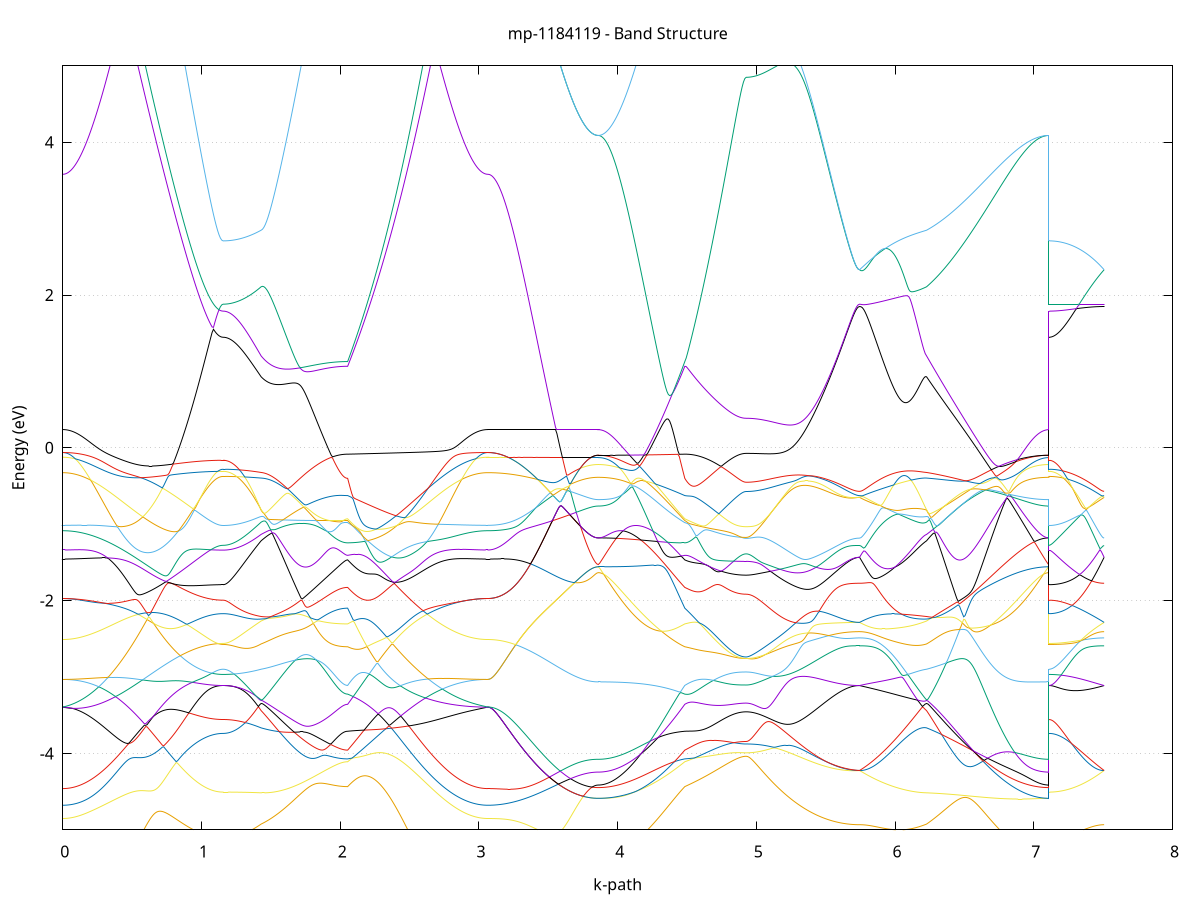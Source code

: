 set title 'mp-1184119 - Band Structure'
set xlabel 'k-path'
set ylabel 'Energy (eV)'
set grid y
set yrange [-5:5]
set terminal png size 800,600
set output 'mp-1184119_bands_gnuplot.png'
plot '-' using 1:2 with lines notitle, '-' using 1:2 with lines notitle, '-' using 1:2 with lines notitle, '-' using 1:2 with lines notitle, '-' using 1:2 with lines notitle, '-' using 1:2 with lines notitle, '-' using 1:2 with lines notitle, '-' using 1:2 with lines notitle, '-' using 1:2 with lines notitle, '-' using 1:2 with lines notitle, '-' using 1:2 with lines notitle, '-' using 1:2 with lines notitle, '-' using 1:2 with lines notitle, '-' using 1:2 with lines notitle, '-' using 1:2 with lines notitle, '-' using 1:2 with lines notitle, '-' using 1:2 with lines notitle, '-' using 1:2 with lines notitle, '-' using 1:2 with lines notitle, '-' using 1:2 with lines notitle, '-' using 1:2 with lines notitle, '-' using 1:2 with lines notitle, '-' using 1:2 with lines notitle, '-' using 1:2 with lines notitle, '-' using 1:2 with lines notitle, '-' using 1:2 with lines notitle, '-' using 1:2 with lines notitle, '-' using 1:2 with lines notitle, '-' using 1:2 with lines notitle, '-' using 1:2 with lines notitle, '-' using 1:2 with lines notitle, '-' using 1:2 with lines notitle, '-' using 1:2 with lines notitle, '-' using 1:2 with lines notitle, '-' using 1:2 with lines notitle, '-' using 1:2 with lines notitle, '-' using 1:2 with lines notitle, '-' using 1:2 with lines notitle, '-' using 1:2 with lines notitle, '-' using 1:2 with lines notitle, '-' using 1:2 with lines notitle, '-' using 1:2 with lines notitle, '-' using 1:2 with lines notitle, '-' using 1:2 with lines notitle, '-' using 1:2 with lines notitle, '-' using 1:2 with lines notitle, '-' using 1:2 with lines notitle, '-' using 1:2 with lines notitle, '-' using 1:2 with lines notitle, '-' using 1:2 with lines notitle, '-' using 1:2 with lines notitle, '-' using 1:2 with lines notitle, '-' using 1:2 with lines notitle, '-' using 1:2 with lines notitle, '-' using 1:2 with lines notitle, '-' using 1:2 with lines notitle, '-' using 1:2 with lines notitle, '-' using 1:2 with lines notitle, '-' using 1:2 with lines notitle, '-' using 1:2 with lines notitle, '-' using 1:2 with lines notitle, '-' using 1:2 with lines notitle, '-' using 1:2 with lines notitle, '-' using 1:2 with lines notitle
0.000000 -68.423845
0.009966 -68.423845
0.019931 -68.423845
0.029897 -68.423845
0.039862 -68.423845
0.049828 -68.423845
0.059793 -68.423845
0.069759 -68.423845
0.079725 -68.423845
0.089690 -68.423845
0.099656 -68.423845
0.109621 -68.423845
0.119587 -68.423845
0.129553 -68.423845
0.139518 -68.423845
0.149484 -68.423845
0.159449 -68.423845
0.169415 -68.423845
0.179380 -68.423845
0.189346 -68.423845
0.199312 -68.423845
0.209277 -68.423945
0.219243 -68.423945
0.229208 -68.423945
0.239174 -68.423945
0.249140 -68.423945
0.259105 -68.423945
0.269071 -68.423845
0.279036 -68.423745
0.289002 -68.423745
0.298967 -68.423745
0.308933 -68.423745
0.318899 -68.423745
0.328864 -68.423745
0.338830 -68.423745
0.348795 -68.423645
0.358761 -68.423645
0.368726 -68.423645
0.378692 -68.423645
0.388658 -68.423645
0.398623 -68.423545
0.408589 -68.423645
0.418554 -68.423645
0.428520 -68.423645
0.438486 -68.423645
0.448451 -68.423645
0.458417 -68.423645
0.468382 -68.423645
0.478348 -68.423745
0.488313 -68.423745
0.498279 -68.423745
0.508245 -68.423745
0.518210 -68.423745
0.528176 -68.423745
0.538141 -68.423745
0.548107 -68.423645
0.558072 -68.423645
0.568038 -68.423645
0.578004 -68.423645
0.587969 -68.423645
0.597935 -68.423645
0.607900 -68.423645
0.617866 -68.423745
0.627832 -68.423745
0.637797 -68.423845
0.647763 -68.423845
0.657728 -68.423845
0.667694 -68.423845
0.677659 -68.423845
0.687625 -68.423845
0.697591 -68.423845
0.707556 -68.423845
0.717522 -68.423745
0.727487 -68.423745
0.737453 -68.423745
0.747419 -68.423845
0.757384 -68.423845
0.767350 -68.423845
0.777315 -68.423845
0.787281 -68.423845
0.797246 -68.423845
0.807212 -68.423845
0.817178 -68.423845
0.827143 -68.423845
0.837109 -68.423845
0.847074 -68.423845
0.857040 -68.423845
0.867005 -68.423845
0.876971 -68.423845
0.886937 -68.423845
0.896902 -68.423845
0.906868 -68.423845
0.916833 -68.423845
0.926799 -68.423845
0.936765 -68.423845
0.946730 -68.423845
0.956696 -68.423845
0.966661 -68.423845
0.976627 -68.423845
0.986592 -68.423845
0.996558 -68.423845
1.006524 -68.423745
1.016489 -68.423845
1.026455 -68.423845
1.036420 -68.423845
1.046386 -68.423845
1.056352 -68.423845
1.066317 -68.423845
1.076283 -68.423845
1.086248 -68.423845
1.096214 -68.423845
1.106179 -68.423845
1.116145 -68.423845
1.126111 -68.423845
1.136076 -68.423845
1.146042 -68.423845
1.156007 -68.423845
1.156007 -68.423845
1.165788 -68.423845
1.175568 -68.423845
1.185349 -68.423845
1.195129 -68.423845
1.204910 -68.423845
1.214690 -68.423845
1.224471 -68.423845
1.234251 -68.423845
1.244032 -68.423945
1.253812 -68.423945
1.263592 -68.423945
1.273373 -68.423945
1.283153 -68.423945
1.292934 -68.423945
1.302714 -68.423945
1.312495 -68.423945
1.322275 -68.423945
1.332056 -68.423945
1.341836 -68.423945
1.351617 -68.423945
1.361397 -68.423945
1.371178 -68.423945
1.380958 -68.423945
1.390739 -68.423945
1.400519 -68.423945
1.410300 -68.423945
1.420080 -68.423945
1.429860 -68.423945
1.429860 -68.423945
1.439762 -68.423945
1.449663 -68.423945
1.459564 -68.423945
1.469465 -68.424045
1.479367 -68.424045
1.489268 -68.424045
1.499169 -68.423945
1.509070 -68.423945
1.518971 -68.423945
1.528873 -68.423945
1.538774 -68.423945
1.548675 -68.424045
1.558576 -68.424045
1.568478 -68.424045
1.578379 -68.424045
1.588280 -68.424045
1.598181 -68.424045
1.608082 -68.424045
1.617984 -68.424045
1.627885 -68.424145
1.637786 -68.424145
1.647687 -68.424145
1.657589 -68.424145
1.667490 -68.424145
1.677391 -68.424145
1.687292 -68.424145
1.697194 -68.424145
1.707095 -68.424145
1.716996 -68.424145
1.726897 -68.424145
1.736798 -68.424145
1.746700 -68.424145
1.756601 -68.424145
1.766502 -68.424145
1.776403 -68.424145
1.786305 -68.424045
1.796206 -68.424045
1.806107 -68.424045
1.816008 -68.424045
1.825909 -68.424045
1.835811 -68.424045
1.845712 -68.424045
1.855613 -68.424045
1.865514 -68.424045
1.875416 -68.424045
1.885317 -68.424045
1.895218 -68.424045
1.905119 -68.424045
1.915021 -68.424045
1.924922 -68.424045
1.934823 -68.424045
1.944724 -68.424045
1.954625 -68.424145
1.964527 -68.424145
1.974428 -68.424145
1.984329 -68.424145
1.994230 -68.424145
2.004132 -68.424145
2.014033 -68.424145
2.023934 -68.424145
2.033835 -68.424145
2.043736 -68.424145
2.053638 -68.424145
2.053638 -68.424145
2.063550 -68.424145
2.073462 -68.424145
2.083375 -68.424145
2.093287 -68.424145
2.103200 -68.424145
2.113112 -68.424145
2.123024 -68.424145
2.132937 -68.424045
2.142849 -68.424045
2.152762 -68.424045
2.162674 -68.424045
2.172586 -68.424045
2.182499 -68.424145
2.192411 -68.424145
2.202324 -68.424145
2.212236 -68.424145
2.222148 -68.424145
2.232061 -68.424145
2.241973 -68.424145
2.251886 -68.424145
2.261798 -68.424145
2.271710 -68.424145
2.281623 -68.424045
2.291535 -68.424045
2.301447 -68.424045
2.311360 -68.424045
2.321272 -68.424045
2.331185 -68.424045
2.341097 -68.424045
2.351009 -68.424045
2.360922 -68.424045
2.370834 -68.424045
2.380747 -68.424045
2.390659 -68.424045
2.400571 -68.423945
2.410484 -68.423945
2.420396 -68.423945
2.430309 -68.423945
2.440221 -68.423945
2.450133 -68.423945
2.460046 -68.423945
2.469958 -68.423945
2.479871 -68.423945
2.489783 -68.423945
2.499695 -68.423745
2.509608 -68.423745
2.519520 -68.423745
2.529432 -68.423745
2.539345 -68.423745
2.549257 -68.423745
2.559170 -68.423745
2.569082 -68.423745
2.578994 -68.423845
2.588907 -68.423845
2.598819 -68.423845
2.608732 -68.423845
2.618644 -68.423845
2.628556 -68.423745
2.638469 -68.423745
2.648381 -68.423745
2.658294 -68.423745
2.668206 -68.423745
2.678118 -68.423745
2.688031 -68.423745
2.697943 -68.423745
2.707856 -68.423745
2.717768 -68.423745
2.727680 -68.423845
2.737593 -68.423845
2.747505 -68.423745
2.757418 -68.423745
2.767330 -68.423845
2.777242 -68.423745
2.787155 -68.423745
2.797067 -68.423745
2.806979 -68.423745
2.816892 -68.423745
2.826804 -68.423745
2.836717 -68.423745
2.846629 -68.423845
2.856541 -68.423845
2.866454 -68.423845
2.876366 -68.423845
2.886279 -68.423845
2.896191 -68.423845
2.906103 -68.423845
2.916016 -68.423845
2.925928 -68.423845
2.935841 -68.423845
2.945753 -68.423845
2.955665 -68.423845
2.965578 -68.423845
2.975490 -68.423845
2.985403 -68.423845
2.995315 -68.423845
3.005227 -68.423845
3.015140 -68.423845
3.025052 -68.423845
3.034965 -68.423845
3.044877 -68.423845
3.054789 -68.423845
3.064702 -68.423845
3.064702 -68.423845
3.074648 -68.423845
3.084594 -68.423845
3.094541 -68.423945
3.104487 -68.423945
3.114433 -68.423845
3.124380 -68.423845
3.134326 -68.423845
3.144273 -68.423745
3.154219 -68.423745
3.164165 -68.423745
3.174112 -68.423745
3.184058 -68.423745
3.194004 -68.423745
3.203951 -68.423745
3.213897 -68.423745
3.223843 -68.423745
3.233790 -68.423745
3.243736 -68.423745
3.253683 -68.423745
3.263629 -68.423745
3.273575 -68.423745
3.283522 -68.423745
3.293468 -68.423645
3.303414 -68.423645
3.313361 -68.423645
3.323307 -68.423845
3.333253 -68.423745
3.343200 -68.423745
3.353146 -68.423745
3.363092 -68.423745
3.373039 -68.423745
3.382985 -68.423645
3.392932 -68.423645
3.402878 -68.423645
3.412824 -68.423645
3.422771 -68.423645
3.432717 -68.423645
3.442663 -68.423745
3.452610 -68.423745
3.462556 -68.423745
3.472502 -68.423945
3.482449 -68.424045
3.492395 -68.424045
3.502342 -68.424245
3.512288 -68.424245
3.522234 -68.424245
3.532181 -68.424245
3.542127 -68.424245
3.552073 -68.424245
3.562020 -68.424245
3.571966 -68.424245
3.581912 -68.424245
3.591859 -68.424145
3.601805 -68.424145
3.611751 -68.424045
3.621698 -68.424045
3.631644 -68.424045
3.641591 -68.424045
3.651537 -68.424045
3.661483 -68.424045
3.671430 -68.424045
3.681376 -68.424045
3.691322 -68.424045
3.701269 -68.424045
3.711215 -68.424045
3.721161 -68.424045
3.731108 -68.424145
3.741054 -68.424145
3.751000 -68.424145
3.760947 -68.424145
3.770893 -68.424145
3.780840 -68.424145
3.790786 -68.424145
3.800732 -68.424145
3.810679 -68.424145
3.820625 -68.423945
3.830571 -68.423945
3.840518 -68.423945
3.850464 -68.423945
3.860410 -68.423745
3.860410 -68.423745
3.870312 -68.423845
3.880213 -68.423845
3.890114 -68.423945
3.900015 -68.423945
3.909917 -68.423945
3.919818 -68.423945
3.929719 -68.423945
3.939620 -68.424045
3.949521 -68.424045
3.959423 -68.424045
3.969324 -68.424045
3.979225 -68.424045
3.989126 -68.424045
3.999028 -68.424045
4.008929 -68.424045
4.018830 -68.424145
4.028731 -68.424145
4.038632 -68.424145
4.048534 -68.424145
4.058435 -68.424145
4.068336 -68.424145
4.078237 -68.424145
4.088139 -68.424145
4.098040 -68.424145
4.107941 -68.424145
4.117842 -68.424145
4.127744 -68.424145
4.137645 -68.424145
4.147546 -68.424145
4.157447 -68.424145
4.167348 -68.424045
4.177250 -68.424045
4.187151 -68.424045
4.197052 -68.424245
4.206953 -68.424245
4.216855 -68.424245
4.226756 -68.424245
4.236657 -68.424245
4.246558 -68.424245
4.256459 -68.424245
4.266361 -68.424245
4.276262 -68.424245
4.286163 -68.424245
4.296064 -68.424245
4.305966 -68.424245
4.315867 -68.424245
4.325768 -68.424245
4.335669 -68.424145
4.345571 -68.424045
4.355472 -68.424045
4.365373 -68.424045
4.375274 -68.424045
4.385175 -68.424045
4.395077 -68.424045
4.404978 -68.424045
4.414879 -68.424045
4.424780 -68.424045
4.434682 -68.424045
4.444583 -68.424145
4.454484 -68.424145
4.464385 -68.424145
4.474286 -68.424145
4.484188 -68.424145
4.484188 -68.424145
4.494020 -68.424145
4.503853 -68.424145
4.513686 -68.424045
4.523519 -68.424045
4.533352 -68.424045
4.543185 -68.424045
4.553017 -68.424045
4.562850 -68.424045
4.572683 -68.424045
4.582516 -68.424045
4.592349 -68.424045
4.602182 -68.424045
4.612014 -68.423945
4.621847 -68.423945
4.631680 -68.423945
4.641513 -68.423945
4.651346 -68.423845
4.661178 -68.423945
4.671011 -68.423845
4.680844 -68.423945
4.690677 -68.423945
4.700510 -68.423945
4.710343 -68.423945
4.720175 -68.423945
4.730008 -68.423945
4.739841 -68.423945
4.749674 -68.423945
4.759507 -68.423945
4.769339 -68.423945
4.779172 -68.423945
4.789005 -68.423945
4.798838 -68.423945
4.808671 -68.423945
4.818504 -68.423945
4.828336 -68.423945
4.838169 -68.423945
4.848002 -68.423945
4.857835 -68.423945
4.867668 -68.423945
4.877501 -68.423945
4.887333 -68.423945
4.897166 -68.423945
4.906999 -68.423945
4.916832 -68.423945
4.926665 -68.423945
4.926665 -68.423945
4.936633 -68.423945
4.946602 -68.423945
4.956570 -68.423945
4.966539 -68.423945
4.976507 -68.423945
4.986476 -68.423945
4.996444 -68.423945
5.006413 -68.423945
5.016382 -68.423945
5.026350 -68.423945
5.036319 -68.423945
5.046287 -68.423945
5.056256 -68.423945
5.066224 -68.423945
5.076193 -68.423945
5.086161 -68.423945
5.096130 -68.423945
5.106098 -68.423945
5.116067 -68.423945
5.126036 -68.423945
5.136004 -68.423945
5.145973 -68.423945
5.155941 -68.423945
5.165910 -68.423945
5.175878 -68.423945
5.185847 -68.423945
5.195815 -68.423945
5.205784 -68.423945
5.215752 -68.423945
5.225721 -68.423845
5.235690 -68.423845
5.245658 -68.423845
5.255627 -68.423845
5.265595 -68.423945
5.275564 -68.423945
5.285532 -68.423945
5.295501 -68.423945
5.305469 -68.423945
5.315438 -68.423945
5.325406 -68.423945
5.335375 -68.423945
5.345343 -68.423945
5.355312 -68.423945
5.365281 -68.423945
5.375249 -68.423945
5.385218 -68.423945
5.395186 -68.423945
5.405155 -68.423945
5.415123 -68.423945
5.425092 -68.423945
5.435060 -68.423945
5.445029 -68.423945
5.454997 -68.423945
5.464966 -68.423945
5.474935 -68.423945
5.484903 -68.423945
5.494872 -68.423945
5.504840 -68.423945
5.514809 -68.423945
5.524777 -68.423945
5.534746 -68.423945
5.544714 -68.423945
5.554683 -68.423945
5.564651 -68.423945
5.574620 -68.423945
5.584589 -68.423945
5.594557 -68.423945
5.604526 -68.423945
5.614494 -68.423945
5.624463 -68.423845
5.634431 -68.423845
5.644400 -68.423845
5.654368 -68.423845
5.664337 -68.423845
5.674305 -68.423845
5.684274 -68.423845
5.694243 -68.423845
5.704211 -68.423845
5.714180 -68.423845
5.724148 -68.423845
5.734117 -68.423845
5.744085 -68.423845
5.744085 -68.423845
5.753942 -68.423845
5.763799 -68.423845
5.773656 -68.423845
5.783513 -68.423845
5.793370 -68.423845
5.803227 -68.423845
5.813084 -68.423945
5.822941 -68.423945
5.832799 -68.423945
5.842656 -68.424045
5.852513 -68.424045
5.862370 -68.424045
5.872227 -68.424045
5.882084 -68.424045
5.891941 -68.424045
5.901798 -68.424045
5.911655 -68.424045
5.921512 -68.424045
5.931369 -68.423945
5.941226 -68.423945
5.951083 -68.423945
5.960940 -68.423945
5.970797 -68.423945
5.980654 -68.423945
5.990511 -68.423945
6.000368 -68.423945
6.010225 -68.423945
6.020082 -68.423945
6.029939 -68.423945
6.039796 -68.423945
6.049653 -68.423945
6.059510 -68.423945
6.069367 -68.423945
6.079224 -68.423945
6.089081 -68.423945
6.098938 -68.423945
6.108795 -68.423945
6.118652 -68.423945
6.128509 -68.423845
6.138366 -68.423945
6.148223 -68.423945
6.158080 -68.423945
6.167938 -68.423945
6.177795 -68.423945
6.187652 -68.423945
6.197509 -68.423945
6.207366 -68.423945
6.217223 -68.423945
6.227080 -68.423945
6.227080 -68.423945
6.236992 -68.423945
6.246903 -68.423945
6.256815 -68.423945
6.266727 -68.424045
6.276639 -68.424045
6.286551 -68.424045
6.296463 -68.424045
6.306374 -68.424045
6.316286 -68.424045
6.326198 -68.424145
6.336110 -68.424145
6.346022 -68.424145
6.355934 -68.424145
6.365846 -68.424145
6.375757 -68.424145
6.385669 -68.424045
6.395581 -68.424045
6.405493 -68.424045
6.415405 -68.424045
6.425317 -68.424045
6.435228 -68.423945
6.445140 -68.423945
6.455052 -68.423945
6.464964 -68.423945
6.474876 -68.424045
6.484788 -68.424045
6.494700 -68.424045
6.504611 -68.424045
6.514523 -68.424045
6.524435 -68.424045
6.534347 -68.424045
6.544259 -68.424045
6.554171 -68.423945
6.564082 -68.423945
6.573994 -68.423945
6.583906 -68.424045
6.593818 -68.424045
6.603730 -68.424045
6.613642 -68.424045
6.623553 -68.424045
6.633465 -68.424045
6.643377 -68.424045
6.653289 -68.424045
6.663201 -68.424145
6.673113 -68.424145
6.683025 -68.424145
6.692936 -68.424145
6.702848 -68.424145
6.712760 -68.424145
6.722672 -68.424145
6.732584 -68.424145
6.742496 -68.424145
6.752407 -68.424145
6.762319 -68.424145
6.772231 -68.424145
6.782143 -68.424145
6.792055 -68.424145
6.801967 -68.424145
6.811879 -68.424145
6.821790 -68.424245
6.831702 -68.424245
6.841614 -68.424145
6.851526 -68.424145
6.861438 -68.424145
6.871350 -68.424145
6.881261 -68.424145
6.891173 -68.424145
6.901085 -68.424145
6.910997 -68.424145
6.920909 -68.424145
6.930821 -68.424145
6.940733 -68.424145
6.950644 -68.424045
6.960556 -68.424045
6.970468 -68.423945
6.980380 -68.423945
6.990292 -68.423945
7.000204 -68.423945
7.010115 -68.423945
7.020027 -68.423945
7.029939 -68.423945
7.039851 -68.423945
7.049763 -68.423945
7.059675 -68.423945
7.069587 -68.423945
7.079498 -68.423945
7.089410 -68.423945
7.099322 -68.423745
7.109234 -68.423745
7.109234 -68.423845
7.119180 -68.423845
7.129127 -68.423845
7.139073 -68.423845
7.149019 -68.423845
7.158966 -68.423845
7.168912 -68.423845
7.178858 -68.423845
7.188805 -68.423845
7.198751 -68.423845
7.208697 -68.423845
7.218644 -68.423845
7.228590 -68.423945
7.238537 -68.423945
7.248483 -68.423945
7.258429 -68.423845
7.268376 -68.423845
7.278322 -68.423845
7.288268 -68.423845
7.298215 -68.423845
7.308161 -68.424045
7.318107 -68.424045
7.328054 -68.424045
7.338000 -68.424145
7.347947 -68.424145
7.357893 -68.424145
7.367839 -68.424045
7.377786 -68.424045
7.387732 -68.424045
7.397678 -68.423945
7.407625 -68.423945
7.417571 -68.423945
7.427517 -68.424045
7.437464 -68.423945
7.447410 -68.423845
7.457356 -68.423845
7.467303 -68.423845
7.477249 -68.423845
7.487196 -68.423845
7.497142 -68.423845
7.507088 -68.423845
e
0.000000 -68.408945
0.009966 -68.408945
0.019931 -68.409045
0.029897 -68.408945
0.039862 -68.408945
0.049828 -68.408945
0.059793 -68.408845
0.069759 -68.408845
0.079725 -68.408845
0.089690 -68.408845
0.099656 -68.408845
0.109621 -68.408845
0.119587 -68.408845
0.129553 -68.408845
0.139518 -68.408845
0.149484 -68.408845
0.159449 -68.408845
0.169415 -68.408845
0.179380 -68.408845
0.189346 -68.408845
0.199312 -68.408845
0.209277 -68.408945
0.219243 -68.408945
0.229208 -68.409045
0.239174 -68.409045
0.249140 -68.409045
0.259105 -68.409045
0.269071 -68.408945
0.279036 -68.408845
0.289002 -68.408945
0.298967 -68.408945
0.308933 -68.408945
0.318899 -68.408945
0.328864 -68.408945
0.338830 -68.408945
0.348795 -68.408945
0.358761 -68.408945
0.368726 -68.408945
0.378692 -68.408945
0.388658 -68.408945
0.398623 -68.408845
0.408589 -68.408945
0.418554 -68.408945
0.428520 -68.408945
0.438486 -68.408945
0.448451 -68.408945
0.458417 -68.408945
0.468382 -68.408945
0.478348 -68.408945
0.488313 -68.408945
0.498279 -68.408845
0.508245 -68.408845
0.518210 -68.408845
0.528176 -68.408845
0.538141 -68.408845
0.548107 -68.408845
0.558072 -68.408845
0.568038 -68.408945
0.578004 -68.408945
0.587969 -68.408945
0.597935 -68.408945
0.607900 -68.408945
0.617866 -68.409045
0.627832 -68.409045
0.637797 -68.409045
0.647763 -68.409045
0.657728 -68.409045
0.667694 -68.409145
0.677659 -68.409145
0.687625 -68.409145
0.697591 -68.409145
0.707556 -68.409145
0.717522 -68.409145
0.727487 -68.409045
0.737453 -68.409045
0.747419 -68.409145
0.757384 -68.409145
0.767350 -68.409145
0.777315 -68.409145
0.787281 -68.409145
0.797246 -68.409145
0.807212 -68.409145
0.817178 -68.409145
0.827143 -68.409145
0.837109 -68.409145
0.847074 -68.409145
0.857040 -68.409145
0.867005 -68.409145
0.876971 -68.409145
0.886937 -68.409145
0.896902 -68.409245
0.906868 -68.409245
0.916833 -68.409245
0.926799 -68.409245
0.936765 -68.409245
0.946730 -68.409245
0.956696 -68.409345
0.966661 -68.409345
0.976627 -68.409245
0.986592 -68.409245
0.996558 -68.409245
1.006524 -68.409145
1.016489 -68.409145
1.026455 -68.409145
1.036420 -68.409245
1.046386 -68.409245
1.056352 -68.409245
1.066317 -68.409245
1.076283 -68.409245
1.086248 -68.409245
1.096214 -68.409245
1.106179 -68.409245
1.116145 -68.409245
1.126111 -68.409345
1.136076 -68.409345
1.146042 -68.409345
1.156007 -68.409445
1.156007 -68.409445
1.165788 -68.409345
1.175568 -68.409345
1.185349 -68.409345
1.195129 -68.409345
1.204910 -68.409345
1.214690 -68.409345
1.224471 -68.409345
1.234251 -68.409345
1.244032 -68.409345
1.253812 -68.409345
1.263592 -68.409345
1.273373 -68.409345
1.283153 -68.409345
1.292934 -68.409345
1.302714 -68.409345
1.312495 -68.409245
1.322275 -68.409245
1.332056 -68.409245
1.341836 -68.409245
1.351617 -68.409245
1.361397 -68.409245
1.371178 -68.409245
1.380958 -68.409245
1.390739 -68.409245
1.400519 -68.409245
1.410300 -68.409245
1.420080 -68.409245
1.429860 -68.409245
1.429860 -68.409245
1.439762 -68.409145
1.449663 -68.409245
1.459564 -68.409145
1.469465 -68.409245
1.479367 -68.409245
1.489268 -68.409245
1.499169 -68.409145
1.509070 -68.409145
1.518971 -68.409145
1.528873 -68.409145
1.538774 -68.409045
1.548675 -68.409145
1.558576 -68.409145
1.568478 -68.409145
1.578379 -68.409145
1.588280 -68.409145
1.598181 -68.409145
1.608082 -68.409245
1.617984 -68.409245
1.627885 -68.409245
1.637786 -68.409245
1.647687 -68.409245
1.657589 -68.409245
1.667490 -68.409245
1.677391 -68.409245
1.687292 -68.409245
1.697194 -68.409245
1.707095 -68.409345
1.716996 -68.409345
1.726897 -68.409345
1.736798 -68.409345
1.746700 -68.409345
1.756601 -68.409245
1.766502 -68.409245
1.776403 -68.409245
1.786305 -68.409245
1.796206 -68.409245
1.806107 -68.409345
1.816008 -68.409345
1.825909 -68.409345
1.835811 -68.409245
1.845712 -68.409245
1.855613 -68.409245
1.865514 -68.409245
1.875416 -68.409245
1.885317 -68.409245
1.895218 -68.409245
1.905119 -68.409245
1.915021 -68.409245
1.924922 -68.409245
1.934823 -68.409245
1.944724 -68.409345
1.954625 -68.409345
1.964527 -68.409345
1.974428 -68.409345
1.984329 -68.409345
1.994230 -68.409345
2.004132 -68.409345
2.014033 -68.409345
2.023934 -68.409345
2.033835 -68.409345
2.043736 -68.409345
2.053638 -68.409345
2.053638 -68.409345
2.063550 -68.409345
2.073462 -68.409345
2.083375 -68.409345
2.093287 -68.409345
2.103200 -68.409345
2.113112 -68.409145
2.123024 -68.409245
2.132937 -68.409245
2.142849 -68.409245
2.152762 -68.409245
2.162674 -68.409245
2.172586 -68.409245
2.182499 -68.409245
2.192411 -68.409245
2.202324 -68.409245
2.212236 -68.409245
2.222148 -68.409245
2.232061 -68.409245
2.241973 -68.409245
2.251886 -68.409245
2.261798 -68.409245
2.271710 -68.409245
2.281623 -68.409145
2.291535 -68.409145
2.301447 -68.409245
2.311360 -68.409345
2.321272 -68.409345
2.331185 -68.409345
2.341097 -68.409245
2.351009 -68.409245
2.360922 -68.409245
2.370834 -68.409245
2.380747 -68.409245
2.390659 -68.409245
2.400571 -68.409145
2.410484 -68.409145
2.420396 -68.409145
2.430309 -68.409145
2.440221 -68.409145
2.450133 -68.409145
2.460046 -68.409145
2.469958 -68.409145
2.479871 -68.409145
2.489783 -68.409145
2.499695 -68.409045
2.509608 -68.409045
2.519520 -68.409045
2.529432 -68.409045
2.539345 -68.409045
2.549257 -68.409145
2.559170 -68.409145
2.569082 -68.409145
2.578994 -68.409145
2.588907 -68.409045
2.598819 -68.409045
2.608732 -68.408945
2.618644 -68.408945
2.628556 -68.408945
2.638469 -68.408945
2.648381 -68.408945
2.658294 -68.408945
2.668206 -68.408845
2.678118 -68.408845
2.688031 -68.408845
2.697943 -68.408845
2.707856 -68.408845
2.717768 -68.408845
2.727680 -68.408945
2.737593 -68.409045
2.747505 -68.408845
2.757418 -68.408845
2.767330 -68.408945
2.777242 -68.408945
2.787155 -68.408945
2.797067 -68.408945
2.806979 -68.408845
2.816892 -68.408745
2.826804 -68.408745
2.836717 -68.408745
2.846629 -68.408745
2.856541 -68.408745
2.866454 -68.408745
2.876366 -68.408745
2.886279 -68.408745
2.896191 -68.408745
2.906103 -68.408745
2.916016 -68.408745
2.925928 -68.408745
2.935841 -68.408745
2.945753 -68.408745
2.955665 -68.408745
2.965578 -68.408745
2.975490 -68.408845
2.985403 -68.408845
2.995315 -68.408845
3.005227 -68.408845
3.015140 -68.408845
3.025052 -68.408845
3.034965 -68.408845
3.044877 -68.408845
3.054789 -68.409045
3.064702 -68.408945
3.064702 -68.408945
3.074648 -68.408945
3.084594 -68.408945
3.094541 -68.409045
3.104487 -68.409045
3.114433 -68.408945
3.124380 -68.408945
3.134326 -68.408945
3.144273 -68.408945
3.154219 -68.408945
3.164165 -68.408745
3.174112 -68.408745
3.184058 -68.408745
3.194004 -68.408745
3.203951 -68.408745
3.213897 -68.408745
3.223843 -68.408745
3.233790 -68.408745
3.243736 -68.408745
3.253683 -68.408745
3.263629 -68.408745
3.273575 -68.408745
3.283522 -68.408745
3.293468 -68.408745
3.303414 -68.408745
3.313361 -68.408745
3.323307 -68.408745
3.333253 -68.408745
3.343200 -68.408745
3.353146 -68.408745
3.363092 -68.408745
3.373039 -68.408745
3.382985 -68.408745
3.392932 -68.408745
3.402878 -68.408745
3.412824 -68.408745
3.422771 -68.408745
3.432717 -68.408745
3.442663 -68.408745
3.452610 -68.408745
3.462556 -68.408745
3.472502 -68.408845
3.482449 -68.408845
3.492395 -68.408845
3.502342 -68.408945
3.512288 -68.408945
3.522234 -68.408945
3.532181 -68.408945
3.542127 -68.408945
3.552073 -68.408945
3.562020 -68.408945
3.571966 -68.408945
3.581912 -68.408945
3.591859 -68.408845
3.601805 -68.408845
3.611751 -68.408845
3.621698 -68.408845
3.631644 -68.408745
3.641591 -68.408745
3.651537 -68.408745
3.661483 -68.408745
3.671430 -68.408745
3.681376 -68.408745
3.691322 -68.408745
3.701269 -68.408745
3.711215 -68.408745
3.721161 -68.408745
3.731108 -68.408645
3.741054 -68.408645
3.751000 -68.408645
3.760947 -68.408645
3.770893 -68.408645
3.780840 -68.408645
3.790786 -68.408645
3.800732 -68.408645
3.810679 -68.408645
3.820625 -68.408645
3.830571 -68.408645
3.840518 -68.408645
3.850464 -68.408645
3.860410 -68.408545
3.860410 -68.408545
3.870312 -68.408645
3.880213 -68.408645
3.890114 -68.408645
3.900015 -68.408645
3.909917 -68.408645
3.919818 -68.408645
3.929719 -68.408645
3.939620 -68.408745
3.949521 -68.408745
3.959423 -68.408645
3.969324 -68.408645
3.979225 -68.408645
3.989126 -68.408745
3.999028 -68.408645
4.008929 -68.408645
4.018830 -68.408745
4.028731 -68.408845
4.038632 -68.408845
4.048534 -68.408845
4.058435 -68.408845
4.068336 -68.408945
4.078237 -68.408945
4.088139 -68.408945
4.098040 -68.409045
4.107941 -68.408945
4.117842 -68.408945
4.127744 -68.408945
4.137645 -68.409045
4.147546 -68.409045
4.157447 -68.409045
4.167348 -68.408845
4.177250 -68.408945
4.187151 -68.408945
4.197052 -68.408945
4.206953 -68.409045
4.216855 -68.409145
4.226756 -68.409145
4.236657 -68.409145
4.246558 -68.409145
4.256459 -68.409145
4.266361 -68.409145
4.276262 -68.409145
4.286163 -68.409145
4.296064 -68.409245
4.305966 -68.409245
4.315867 -68.409245
4.325768 -68.409245
4.335669 -68.409145
4.345571 -68.409145
4.355472 -68.409145
4.365373 -68.409145
4.375274 -68.409145
4.385175 -68.409145
4.395077 -68.409145
4.404978 -68.409145
4.414879 -68.409145
4.424780 -68.409145
4.434682 -68.409145
4.444583 -68.409345
4.454484 -68.409245
4.464385 -68.409245
4.474286 -68.409345
4.484188 -68.409345
4.484188 -68.409345
4.494020 -68.409345
4.503853 -68.409345
4.513686 -68.409345
4.523519 -68.409345
4.533352 -68.409345
4.543185 -68.409345
4.553017 -68.409245
4.562850 -68.409245
4.572683 -68.409245
4.582516 -68.409245
4.592349 -68.409245
4.602182 -68.409245
4.612014 -68.409245
4.621847 -68.409245
4.631680 -68.409245
4.641513 -68.409245
4.651346 -68.409145
4.661178 -68.409145
4.671011 -68.409145
4.680844 -68.409145
4.690677 -68.409145
4.700510 -68.409245
4.710343 -68.409145
4.720175 -68.409245
4.730008 -68.409245
4.739841 -68.409145
4.749674 -68.409145
4.759507 -68.409145
4.769339 -68.409245
4.779172 -68.409245
4.789005 -68.409245
4.798838 -68.409245
4.808671 -68.409245
4.818504 -68.409245
4.828336 -68.409245
4.838169 -68.409245
4.848002 -68.409245
4.857835 -68.409245
4.867668 -68.409145
4.877501 -68.409145
4.887333 -68.409145
4.897166 -68.409145
4.906999 -68.409145
4.916832 -68.409245
4.926665 -68.409245
4.926665 -68.409245
4.936633 -68.409145
4.946602 -68.409145
4.956570 -68.409145
4.966539 -68.409145
4.976507 -68.409145
4.986476 -68.409145
4.996444 -68.409245
5.006413 -68.409245
5.016382 -68.409245
5.026350 -68.409245
5.036319 -68.409245
5.046287 -68.409145
5.056256 -68.409245
5.066224 -68.409245
5.076193 -68.409245
5.086161 -68.409245
5.096130 -68.409145
5.106098 -68.409145
5.116067 -68.409145
5.126036 -68.409145
5.136004 -68.409245
5.145973 -68.409245
5.155941 -68.409245
5.165910 -68.409245
5.175878 -68.409245
5.185847 -68.409245
5.195815 -68.409245
5.205784 -68.409245
5.215752 -68.409245
5.225721 -68.409145
5.235690 -68.409145
5.245658 -68.409145
5.255627 -68.409145
5.265595 -68.409145
5.275564 -68.409145
5.285532 -68.409145
5.295501 -68.409145
5.305469 -68.409145
5.315438 -68.409145
5.325406 -68.409145
5.335375 -68.409145
5.345343 -68.409145
5.355312 -68.409145
5.365281 -68.409145
5.375249 -68.409145
5.385218 -68.409145
5.395186 -68.409045
5.405155 -68.409045
5.415123 -68.409145
5.425092 -68.409145
5.435060 -68.409145
5.445029 -68.409145
5.454997 -68.409145
5.464966 -68.409145
5.474935 -68.409145
5.484903 -68.409145
5.494872 -68.409145
5.504840 -68.409145
5.514809 -68.409145
5.524777 -68.409145
5.534746 -68.409145
5.544714 -68.409145
5.554683 -68.409145
5.564651 -68.409145
5.574620 -68.409145
5.584589 -68.409145
5.594557 -68.409145
5.604526 -68.409145
5.614494 -68.409145
5.624463 -68.409145
5.634431 -68.409145
5.644400 -68.409145
5.654368 -68.409145
5.664337 -68.409145
5.674305 -68.409145
5.684274 -68.409145
5.694243 -68.409145
5.704211 -68.409145
5.714180 -68.409145
5.724148 -68.409145
5.734117 -68.409145
5.744085 -68.409145
5.744085 -68.409145
5.753942 -68.409145
5.763799 -68.409145
5.773656 -68.409145
5.783513 -68.409145
5.793370 -68.409145
5.803227 -68.409145
5.813084 -68.409245
5.822941 -68.409245
5.832799 -68.409245
5.842656 -68.409245
5.852513 -68.409245
5.862370 -68.409345
5.872227 -68.409345
5.882084 -68.409345
5.891941 -68.409345
5.901798 -68.409345
5.911655 -68.409345
5.921512 -68.409345
5.931369 -68.409345
5.941226 -68.409245
5.951083 -68.409245
5.960940 -68.409245
5.970797 -68.409245
5.980654 -68.409245
5.990511 -68.409245
6.000368 -68.409245
6.010225 -68.409345
6.020082 -68.409345
6.029939 -68.409345
6.039796 -68.409345
6.049653 -68.409245
6.059510 -68.409245
6.069367 -68.409245
6.079224 -68.409245
6.089081 -68.409245
6.098938 -68.409245
6.108795 -68.409345
6.118652 -68.409245
6.128509 -68.409145
6.138366 -68.409245
6.148223 -68.409245
6.158080 -68.409245
6.167938 -68.409245
6.177795 -68.409245
6.187652 -68.409245
6.197509 -68.409245
6.207366 -68.409245
6.217223 -68.409245
6.227080 -68.409245
6.227080 -68.409245
6.236992 -68.409245
6.246903 -68.409245
6.256815 -68.409245
6.266727 -68.409245
6.276639 -68.409245
6.286551 -68.409045
6.296463 -68.409045
6.306374 -68.409045
6.316286 -68.409045
6.326198 -68.409145
6.336110 -68.409145
6.346022 -68.409145
6.355934 -68.409145
6.365846 -68.409145
6.375757 -68.409145
6.385669 -68.409045
6.395581 -68.409145
6.405493 -68.409145
6.415405 -68.409145
6.425317 -68.409145
6.435228 -68.409045
6.445140 -68.409045
6.455052 -68.409045
6.464964 -68.409045
6.474876 -68.409145
6.484788 -68.409145
6.494700 -68.409145
6.504611 -68.409145
6.514523 -68.409145
6.524435 -68.409145
6.534347 -68.409145
6.544259 -68.409145
6.554171 -68.409145
6.564082 -68.409145
6.573994 -68.409145
6.583906 -68.409145
6.593818 -68.409145
6.603730 -68.409145
6.613642 -68.409145
6.623553 -68.409145
6.633465 -68.409145
6.643377 -68.409145
6.653289 -68.409145
6.663201 -68.409145
6.673113 -68.409145
6.683025 -68.409145
6.692936 -68.409145
6.702848 -68.409145
6.712760 -68.409145
6.722672 -68.409145
6.732584 -68.409145
6.742496 -68.409145
6.752407 -68.409045
6.762319 -68.409045
6.772231 -68.409045
6.782143 -68.409045
6.792055 -68.408945
6.801967 -68.408845
6.811879 -68.408845
6.821790 -68.408945
6.831702 -68.408945
6.841614 -68.408845
6.851526 -68.408845
6.861438 -68.408845
6.871350 -68.408845
6.881261 -68.408845
6.891173 -68.408845
6.901085 -68.408745
6.910997 -68.408745
6.920909 -68.408845
6.930821 -68.408845
6.940733 -68.408845
6.950644 -68.408845
6.960556 -68.408845
6.970468 -68.408745
6.980380 -68.408645
6.990292 -68.408645
7.000204 -68.408645
7.010115 -68.408645
7.020027 -68.408745
7.029939 -68.408745
7.039851 -68.408645
7.049763 -68.408645
7.059675 -68.408645
7.069587 -68.408645
7.079498 -68.408645
7.089410 -68.408645
7.099322 -68.408545
7.109234 -68.408545
7.109234 -68.409445
7.119180 -68.409445
7.129127 -68.409345
7.139073 -68.409345
7.149019 -68.409345
7.158966 -68.409345
7.168912 -68.409345
7.178858 -68.409345
7.188805 -68.409345
7.198751 -68.409345
7.208697 -68.409345
7.218644 -68.409345
7.228590 -68.409445
7.238537 -68.409445
7.248483 -68.409445
7.258429 -68.409345
7.268376 -68.409345
7.278322 -68.409345
7.288268 -68.409345
7.298215 -68.409345
7.308161 -68.409345
7.318107 -68.409345
7.328054 -68.409345
7.338000 -68.409345
7.347947 -68.409345
7.357893 -68.409345
7.367839 -68.409245
7.377786 -68.409245
7.387732 -68.409245
7.397678 -68.409245
7.407625 -68.409245
7.417571 -68.409245
7.427517 -68.409245
7.437464 -68.409245
7.447410 -68.409145
7.457356 -68.409145
7.467303 -68.409145
7.477249 -68.409145
7.487196 -68.409145
7.497142 -68.409145
7.507088 -68.409145
e
0.000000 -68.408945
0.009966 -68.408945
0.019931 -68.408845
0.029897 -68.408845
0.039862 -68.408845
0.049828 -68.408845
0.059793 -68.408745
0.069759 -68.408745
0.079725 -68.408745
0.089690 -68.408745
0.099656 -68.408745
0.109621 -68.408845
0.119587 -68.408845
0.129553 -68.408845
0.139518 -68.408845
0.149484 -68.408845
0.159449 -68.408745
0.169415 -68.408745
0.179380 -68.408845
0.189346 -68.408845
0.199312 -68.408845
0.209277 -68.408845
0.219243 -68.408845
0.229208 -68.408845
0.239174 -68.408845
0.249140 -68.408845
0.259105 -68.408845
0.269071 -68.408745
0.279036 -68.408745
0.289002 -68.408845
0.298967 -68.408745
0.308933 -68.408745
0.318899 -68.408745
0.328864 -68.408745
0.338830 -68.408745
0.348795 -68.408745
0.358761 -68.408745
0.368726 -68.408745
0.378692 -68.408745
0.388658 -68.408745
0.398623 -68.408645
0.408589 -68.408745
0.418554 -68.408745
0.428520 -68.408745
0.438486 -68.408745
0.448451 -68.408745
0.458417 -68.408745
0.468382 -68.408745
0.478348 -68.408745
0.488313 -68.408745
0.498279 -68.408745
0.508245 -68.408745
0.518210 -68.408745
0.528176 -68.408745
0.538141 -68.408845
0.548107 -68.408845
0.558072 -68.408845
0.568038 -68.408745
0.578004 -68.408745
0.587969 -68.408745
0.597935 -68.408745
0.607900 -68.408745
0.617866 -68.408745
0.627832 -68.408845
0.637797 -68.408845
0.647763 -68.408845
0.657728 -68.408845
0.667694 -68.408945
0.677659 -68.408945
0.687625 -68.408845
0.697591 -68.408845
0.707556 -68.408845
0.717522 -68.408845
0.727487 -68.408845
0.737453 -68.408845
0.747419 -68.408845
0.757384 -68.408845
0.767350 -68.408845
0.777315 -68.408845
0.787281 -68.408845
0.797246 -68.408845
0.807212 -68.408845
0.817178 -68.408845
0.827143 -68.408845
0.837109 -68.408845
0.847074 -68.408945
0.857040 -68.408945
0.867005 -68.408945
0.876971 -68.408945
0.886937 -68.408945
0.896902 -68.408945
0.906868 -68.408945
0.916833 -68.408945
0.926799 -68.408845
0.936765 -68.408845
0.946730 -68.408845
0.956696 -68.408845
0.966661 -68.408845
0.976627 -68.408845
0.986592 -68.408845
0.996558 -68.408845
1.006524 -68.408845
1.016489 -68.408845
1.026455 -68.408845
1.036420 -68.408945
1.046386 -68.408945
1.056352 -68.408945
1.066317 -68.408945
1.076283 -68.408945
1.086248 -68.408945
1.096214 -68.408945
1.106179 -68.408945
1.116145 -68.408945
1.126111 -68.408945
1.136076 -68.408945
1.146042 -68.408945
1.156007 -68.408945
1.156007 -68.408945
1.165788 -68.408945
1.175568 -68.408945
1.185349 -68.408945
1.195129 -68.408945
1.204910 -68.409045
1.214690 -68.408945
1.224471 -68.408945
1.234251 -68.408945
1.244032 -68.408945
1.253812 -68.408945
1.263592 -68.409045
1.273373 -68.409045
1.283153 -68.409045
1.292934 -68.409045
1.302714 -68.409045
1.312495 -68.409045
1.322275 -68.409045
1.332056 -68.409045
1.341836 -68.409045
1.351617 -68.409045
1.361397 -68.409045
1.371178 -68.409045
1.380958 -68.409045
1.390739 -68.409045
1.400519 -68.409045
1.410300 -68.409045
1.420080 -68.409045
1.429860 -68.409045
1.429860 -68.409045
1.439762 -68.409045
1.449663 -68.409145
1.459564 -68.409045
1.469465 -68.409045
1.479367 -68.409045
1.489268 -68.409045
1.499169 -68.409045
1.509070 -68.408945
1.518971 -68.408945
1.528873 -68.408945
1.538774 -68.408845
1.548675 -68.408845
1.558576 -68.408845
1.568478 -68.408845
1.578379 -68.408945
1.588280 -68.408945
1.598181 -68.409045
1.608082 -68.409045
1.617984 -68.409045
1.627885 -68.409045
1.637786 -68.409045
1.647687 -68.409045
1.657589 -68.409045
1.667490 -68.409045
1.677391 -68.409045
1.687292 -68.409045
1.697194 -68.409145
1.707095 -68.409145
1.716996 -68.409145
1.726897 -68.409145
1.736798 -68.409045
1.746700 -68.409045
1.756601 -68.409045
1.766502 -68.409045
1.776403 -68.409045
1.786305 -68.408945
1.796206 -68.408945
1.806107 -68.408945
1.816008 -68.408945
1.825909 -68.408945
1.835811 -68.408945
1.845712 -68.408945
1.855613 -68.408945
1.865514 -68.408845
1.875416 -68.408845
1.885317 -68.408845
1.895218 -68.408845
1.905119 -68.408845
1.915021 -68.408945
1.924922 -68.408945
1.934823 -68.408945
1.944724 -68.409045
1.954625 -68.409045
1.964527 -68.409045
1.974428 -68.409045
1.984329 -68.409045
1.994230 -68.408945
2.004132 -68.408945
2.014033 -68.408845
2.023934 -68.408845
2.033835 -68.408745
2.043736 -68.408745
2.053638 -68.408745
2.053638 -68.408745
2.063550 -68.408745
2.073462 -68.408745
2.083375 -68.408745
2.093287 -68.408845
2.103200 -68.408845
2.113112 -68.408745
2.123024 -68.408845
2.132937 -68.408745
2.142849 -68.408745
2.152762 -68.408745
2.162674 -68.408845
2.172586 -68.408845
2.182499 -68.408945
2.192411 -68.408945
2.202324 -68.408945
2.212236 -68.408945
2.222148 -68.408945
2.232061 -68.408945
2.241973 -68.408945
2.251886 -68.408945
2.261798 -68.408945
2.271710 -68.408945
2.281623 -68.408945
2.291535 -68.408945
2.301447 -68.408945
2.311360 -68.408945
2.321272 -68.408945
2.331185 -68.408945
2.341097 -68.408945
2.351009 -68.409045
2.360922 -68.409045
2.370834 -68.409045
2.380747 -68.409045
2.390659 -68.409045
2.400571 -68.408945
2.410484 -68.408945
2.420396 -68.409045
2.430309 -68.409045
2.440221 -68.409045
2.450133 -68.409045
2.460046 -68.409045
2.469958 -68.409045
2.479871 -68.409045
2.489783 -68.409045
2.499695 -68.408945
2.509608 -68.408945
2.519520 -68.408945
2.529432 -68.408945
2.539345 -68.408945
2.549257 -68.408945
2.559170 -68.408945
2.569082 -68.408945
2.578994 -68.409045
2.588907 -68.409045
2.598819 -68.409045
2.608732 -68.408945
2.618644 -68.408945
2.628556 -68.408945
2.638469 -68.408945
2.648381 -68.408945
2.658294 -68.408945
2.668206 -68.408845
2.678118 -68.408845
2.688031 -68.408845
2.697943 -68.408845
2.707856 -68.408845
2.717768 -68.408845
2.727680 -68.408845
2.737593 -68.408845
2.747505 -68.408845
2.757418 -68.408845
2.767330 -68.408845
2.777242 -68.408845
2.787155 -68.408845
2.797067 -68.408845
2.806979 -68.408745
2.816892 -68.408645
2.826804 -68.408645
2.836717 -68.408645
2.846629 -68.408745
2.856541 -68.408745
2.866454 -68.408745
2.876366 -68.408645
2.886279 -68.408645
2.896191 -68.408745
2.906103 -68.408745
2.916016 -68.408745
2.925928 -68.408745
2.935841 -68.408745
2.945753 -68.408745
2.955665 -68.408745
2.965578 -68.408645
2.975490 -68.408745
2.985403 -68.408745
2.995315 -68.408745
3.005227 -68.408745
3.015140 -68.408745
3.025052 -68.408745
3.034965 -68.408845
3.044877 -68.408845
3.054789 -68.408945
3.064702 -68.408945
3.064702 -68.408945
3.074648 -68.408945
3.084594 -68.408945
3.094541 -68.409045
3.104487 -68.409045
3.114433 -68.408945
3.124380 -68.408945
3.134326 -68.408945
3.144273 -68.408945
3.154219 -68.408945
3.164165 -68.408745
3.174112 -68.408745
3.184058 -68.408745
3.194004 -68.408745
3.203951 -68.408745
3.213897 -68.408745
3.223843 -68.408745
3.233790 -68.408745
3.243736 -68.408745
3.253683 -68.408745
3.263629 -68.408745
3.273575 -68.408745
3.283522 -68.408745
3.293468 -68.408745
3.303414 -68.408745
3.313361 -68.408745
3.323307 -68.408745
3.333253 -68.408745
3.343200 -68.408745
3.353146 -68.408745
3.363092 -68.408745
3.373039 -68.408745
3.382985 -68.408745
3.392932 -68.408745
3.402878 -68.408745
3.412824 -68.408745
3.422771 -68.408745
3.432717 -68.408745
3.442663 -68.408745
3.452610 -68.408745
3.462556 -68.408745
3.472502 -68.408845
3.482449 -68.408845
3.492395 -68.408845
3.502342 -68.408945
3.512288 -68.408945
3.522234 -68.408945
3.532181 -68.408945
3.542127 -68.408945
3.552073 -68.408945
3.562020 -68.408945
3.571966 -68.408945
3.581912 -68.408945
3.591859 -68.408845
3.601805 -68.408845
3.611751 -68.408845
3.621698 -68.408845
3.631644 -68.408745
3.641591 -68.408745
3.651537 -68.408745
3.661483 -68.408745
3.671430 -68.408745
3.681376 -68.408745
3.691322 -68.408745
3.701269 -68.408745
3.711215 -68.408745
3.721161 -68.408745
3.731108 -68.408645
3.741054 -68.408645
3.751000 -68.408645
3.760947 -68.408645
3.770893 -68.408645
3.780840 -68.408645
3.790786 -68.408645
3.800732 -68.408645
3.810679 -68.408645
3.820625 -68.408645
3.830571 -68.408645
3.840518 -68.408645
3.850464 -68.408645
3.860410 -68.408545
3.860410 -68.408545
3.870312 -68.408545
3.880213 -68.408545
3.890114 -68.408645
3.900015 -68.408645
3.909917 -68.408645
3.919818 -68.408645
3.929719 -68.408645
3.939620 -68.408645
3.949521 -68.408645
3.959423 -68.408645
3.969324 -68.408645
3.979225 -68.408645
3.989126 -68.408645
3.999028 -68.408645
4.008929 -68.408645
4.018830 -68.408645
4.028731 -68.408645
4.038632 -68.408745
4.048534 -68.408745
4.058435 -68.408745
4.068336 -68.408745
4.078237 -68.408745
4.088139 -68.408745
4.098040 -68.408845
4.107941 -68.408845
4.117842 -68.408845
4.127744 -68.408845
4.137645 -68.408845
4.147546 -68.408845
4.157447 -68.408845
4.167348 -68.408845
4.177250 -68.408845
4.187151 -68.408845
4.197052 -68.408845
4.206953 -68.408845
4.216855 -68.408845
4.226756 -68.408845
4.236657 -68.408845
4.246558 -68.408845
4.256459 -68.408845
4.266361 -68.408845
4.276262 -68.408845
4.286163 -68.408845
4.296064 -68.408945
4.305966 -68.408945
4.315867 -68.408945
4.325768 -68.408945
4.335669 -68.408845
4.345571 -68.408845
4.355472 -68.408845
4.365373 -68.408845
4.375274 -68.408845
4.385175 -68.408845
4.395077 -68.408845
4.404978 -68.408845
4.414879 -68.408845
4.424780 -68.408945
4.434682 -68.408945
4.444583 -68.408745
4.454484 -68.408745
4.464385 -68.408745
4.474286 -68.408645
4.484188 -68.408745
4.484188 -68.408745
4.494020 -68.408745
4.503853 -68.408745
4.513686 -68.408745
4.523519 -68.408745
4.533352 -68.408745
4.543185 -68.408745
4.553017 -68.408745
4.562850 -68.408845
4.572683 -68.408845
4.582516 -68.408745
4.592349 -68.408845
4.602182 -68.408845
4.612014 -68.408845
4.621847 -68.408845
4.631680 -68.408845
4.641513 -68.408845
4.651346 -68.408845
4.661178 -68.408845
4.671011 -68.408845
4.680844 -68.408845
4.690677 -68.408845
4.700510 -68.408845
4.710343 -68.408845
4.720175 -68.408845
4.730008 -68.408945
4.739841 -68.408845
4.749674 -68.408845
4.759507 -68.408845
4.769339 -68.408845
4.779172 -68.408845
4.789005 -68.408845
4.798838 -68.408845
4.808671 -68.408845
4.818504 -68.408845
4.828336 -68.408845
4.838169 -68.408845
4.848002 -68.408845
4.857835 -68.408845
4.867668 -68.408845
4.877501 -68.408845
4.887333 -68.408845
4.897166 -68.408845
4.906999 -68.408845
4.916832 -68.408845
4.926665 -68.408845
4.926665 -68.408845
4.936633 -68.408845
4.946602 -68.408845
4.956570 -68.408945
4.966539 -68.408845
4.976507 -68.408945
4.986476 -68.408945
4.996444 -68.408945
5.006413 -68.408945
5.016382 -68.408945
5.026350 -68.408945
5.036319 -68.408945
5.046287 -68.408945
5.056256 -68.409045
5.066224 -68.409045
5.076193 -68.408945
5.086161 -68.408945
5.096130 -68.409045
5.106098 -68.409045
5.116067 -68.408945
5.126036 -68.409045
5.136004 -68.408945
5.145973 -68.408945
5.155941 -68.408945
5.165910 -68.408945
5.175878 -68.408945
5.185847 -68.408945
5.195815 -68.408945
5.205784 -68.408945
5.215752 -68.408945
5.225721 -68.408945
5.235690 -68.408845
5.245658 -68.408945
5.255627 -68.408945
5.265595 -68.408945
5.275564 -68.408945
5.285532 -68.408945
5.295501 -68.409045
5.305469 -68.408945
5.315438 -68.408945
5.325406 -68.408945
5.335375 -68.408945
5.345343 -68.408945
5.355312 -68.408945
5.365281 -68.408945
5.375249 -68.408945
5.385218 -68.408945
5.395186 -68.408945
5.405155 -68.408945
5.415123 -68.408945
5.425092 -68.408945
5.435060 -68.409045
5.445029 -68.409045
5.454997 -68.409045
5.464966 -68.408945
5.474935 -68.408945
5.484903 -68.408945
5.494872 -68.409045
5.504840 -68.409045
5.514809 -68.409045
5.524777 -68.409145
5.534746 -68.409145
5.544714 -68.409145
5.554683 -68.409145
5.564651 -68.409145
5.574620 -68.409145
5.584589 -68.409145
5.594557 -68.409145
5.604526 -68.409145
5.614494 -68.409045
5.624463 -68.409045
5.634431 -68.409045
5.644400 -68.409045
5.654368 -68.409145
5.664337 -68.409145
5.674305 -68.409145
5.684274 -68.409145
5.694243 -68.409145
5.704211 -68.409145
5.714180 -68.409145
5.724148 -68.409145
5.734117 -68.409145
5.744085 -68.409145
5.744085 -68.409145
5.753942 -68.409145
5.763799 -68.409145
5.773656 -68.409145
5.783513 -68.409145
5.793370 -68.409145
5.803227 -68.409145
5.813084 -68.409145
5.822941 -68.409145
5.832799 -68.409145
5.842656 -68.409145
5.852513 -68.409045
5.862370 -68.409145
5.872227 -68.409145
5.882084 -68.409145
5.891941 -68.409045
5.901798 -68.409145
5.911655 -68.409145
5.921512 -68.409145
5.931369 -68.409045
5.941226 -68.409045
5.951083 -68.409045
5.960940 -68.409045
5.970797 -68.409045
5.980654 -68.409045
5.990511 -68.409045
6.000368 -68.409045
6.010225 -68.409045
6.020082 -68.409045
6.029939 -68.409045
6.039796 -68.409045
6.049653 -68.409045
6.059510 -68.409045
6.069367 -68.409045
6.079224 -68.409045
6.089081 -68.409045
6.098938 -68.409045
6.108795 -68.409045
6.118652 -68.409045
6.128509 -68.409045
6.138366 -68.409045
6.148223 -68.409045
6.158080 -68.409045
6.167938 -68.409045
6.177795 -68.409045
6.187652 -68.409045
6.197509 -68.409045
6.207366 -68.409045
6.217223 -68.409045
6.227080 -68.409045
6.227080 -68.409045
6.236992 -68.409045
6.246903 -68.409145
6.256815 -68.409045
6.266727 -68.409045
6.276639 -68.409045
6.286551 -68.409045
6.296463 -68.408945
6.306374 -68.408945
6.316286 -68.408945
6.326198 -68.409045
6.336110 -68.409145
6.346022 -68.409045
6.355934 -68.409145
6.365846 -68.409145
6.375757 -68.409145
6.385669 -68.409045
6.395581 -68.409145
6.405493 -68.409045
6.415405 -68.408945
6.425317 -68.408945
6.435228 -68.408945
6.445140 -68.408945
6.455052 -68.408945
6.464964 -68.408945
6.474876 -68.408945
6.484788 -68.408945
6.494700 -68.408945
6.504611 -68.408945
6.514523 -68.408945
6.524435 -68.408945
6.534347 -68.408945
6.544259 -68.408945
6.554171 -68.408945
6.564082 -68.408945
6.573994 -68.408945
6.583906 -68.408945
6.593818 -68.408945
6.603730 -68.408945
6.613642 -68.408945
6.623553 -68.408945
6.633465 -68.408945
6.643377 -68.408945
6.653289 -68.408945
6.663201 -68.408945
6.673113 -68.408945
6.683025 -68.408945
6.692936 -68.408945
6.702848 -68.408945
6.712760 -68.408945
6.722672 -68.408845
6.732584 -68.408845
6.742496 -68.408845
6.752407 -68.408845
6.762319 -68.408845
6.772231 -68.408845
6.782143 -68.408845
6.792055 -68.408845
6.801967 -68.408845
6.811879 -68.408845
6.821790 -68.408845
6.831702 -68.408845
6.841614 -68.408845
6.851526 -68.408745
6.861438 -68.408745
6.871350 -68.408745
6.881261 -68.408745
6.891173 -68.408745
6.901085 -68.408645
6.910997 -68.408645
6.920909 -68.408645
6.930821 -68.408645
6.940733 -68.408645
6.950644 -68.408545
6.960556 -68.408645
6.970468 -68.408645
6.980380 -68.408645
6.990292 -68.408645
7.000204 -68.408645
7.010115 -68.408645
7.020027 -68.408645
7.029939 -68.408645
7.039851 -68.408645
7.049763 -68.408645
7.059675 -68.408645
7.069587 -68.408645
7.079498 -68.408645
7.089410 -68.408645
7.099322 -68.408545
7.109234 -68.408545
7.109234 -68.408945
7.119180 -68.408945
7.129127 -68.408945
7.139073 -68.408945
7.149019 -68.408945
7.158966 -68.408945
7.168912 -68.408945
7.178858 -68.408945
7.188805 -68.408945
7.198751 -68.408945
7.208697 -68.408945
7.218644 -68.408945
7.228590 -68.409045
7.238537 -68.409045
7.248483 -68.409045
7.258429 -68.409045
7.268376 -68.409045
7.278322 -68.409045
7.288268 -68.409045
7.298215 -68.409045
7.308161 -68.409145
7.318107 -68.409145
7.328054 -68.409045
7.338000 -68.409145
7.347947 -68.409045
7.357893 -68.409045
7.367839 -68.409045
7.377786 -68.409045
7.387732 -68.409045
7.397678 -68.409045
7.407625 -68.409045
7.417571 -68.409045
7.427517 -68.409045
7.437464 -68.409045
7.447410 -68.409045
7.457356 -68.409045
7.467303 -68.409045
7.477249 -68.409145
7.487196 -68.409145
7.497142 -68.409145
7.507088 -68.409145
e
0.000000 -6.295945
0.009966 -6.295445
0.019931 -6.294145
0.029897 -6.291945
0.039862 -6.288845
0.049828 -6.284845
0.059793 -6.279945
0.069759 -6.274245
0.079725 -6.267645
0.089690 -6.260145
0.099656 -6.251845
0.109621 -6.242545
0.119587 -6.232545
0.129553 -6.221545
0.139518 -6.209745
0.149484 -6.197145
0.159449 -6.183645
0.169415 -6.169345
0.179380 -6.154245
0.189346 -6.138245
0.199312 -6.121545
0.209277 -6.103945
0.219243 -6.085545
0.229208 -6.066445
0.239174 -6.046445
0.249140 -6.025745
0.259105 -6.004245
0.269071 -5.982045
0.279036 -5.959145
0.289002 -5.935445
0.298967 -5.911045
0.308933 -5.885945
0.318899 -5.860245
0.328864 -5.833745
0.338830 -5.806645
0.348795 -5.778945
0.358761 -5.750645
0.368726 -5.721645
0.378692 -5.692145
0.388658 -5.662045
0.398623 -5.631345
0.408589 -5.600145
0.418554 -5.568545
0.428520 -5.536345
0.438486 -5.503745
0.448451 -5.470745
0.458417 -5.437345
0.468382 -5.403545
0.478348 -5.369445
0.488313 -5.335045
0.498279 -5.300345
0.508245 -5.265545
0.518210 -5.230545
0.528176 -5.195445
0.538141 -5.160345
0.548107 -5.125345
0.558072 -5.090445
0.568038 -5.055745
0.578004 -5.021545
0.587969 -4.987845
0.597935 -4.954945
0.607900 -4.923045
0.617866 -4.892645
0.627832 -4.863945
0.637797 -4.837645
0.647763 -4.814245
0.657728 -4.794345
0.667694 -4.778545
0.677659 -4.767245
0.687625 -4.760145
0.697591 -4.757145
0.707556 -4.757545
0.717522 -4.760845
0.727487 -4.766345
0.737453 -4.773645
0.747419 -4.782345
0.757384 -4.791945
0.767350 -4.802445
0.777315 -4.813445
0.787281 -4.824845
0.797246 -4.836545
0.807212 -4.848445
0.817178 -4.860445
0.827143 -4.872445
0.837109 -4.884445
0.847074 -4.896345
0.857040 -4.908145
0.867005 -4.919845
0.876971 -4.931245
0.886937 -4.942545
0.896902 -4.953545
0.906868 -4.964245
0.916833 -4.974645
0.926799 -4.984745
0.936765 -4.994545
0.946730 -5.004045
0.956696 -5.013145
0.966661 -5.021845
0.976627 -5.030145
0.986592 -5.038045
0.996558 -5.045645
1.006524 -5.052745
1.016489 -5.059445
1.026455 -5.065745
1.036420 -5.071545
1.046386 -5.076945
1.056352 -5.081945
1.066317 -5.086445
1.076283 -5.090445
1.086248 -5.094045
1.096214 -5.097145
1.106179 -5.099745
1.116145 -5.101945
1.126111 -5.103545
1.136076 -5.104745
1.146042 -5.105545
1.156007 -5.105745
1.156007 -5.105745
1.165788 -5.105545
1.175568 -5.104745
1.185349 -5.103545
1.195129 -5.101845
1.204910 -5.099745
1.214690 -5.097145
1.224471 -5.093945
1.234251 -5.090345
1.244032 -5.086345
1.253812 -5.081745
1.263592 -5.076745
1.273373 -5.071345
1.283153 -5.065445
1.292934 -5.059045
1.302714 -5.052245
1.312495 -5.044945
1.322275 -5.037245
1.332056 -5.029045
1.341836 -5.020445
1.351617 -5.011445
1.361397 -5.002045
1.371178 -4.992245
1.380958 -4.982045
1.390739 -4.971445
1.400519 -4.960445
1.410300 -4.949145
1.420080 -4.937445
1.429860 -4.925345
1.429860 -4.925345
1.439762 -4.916345
1.449663 -4.907045
1.459564 -4.897245
1.469465 -4.887045
1.479367 -4.876445
1.489268 -4.865445
1.499169 -4.854045
1.509070 -4.842245
1.518971 -4.830045
1.528873 -4.817545
1.538774 -4.804645
1.548675 -4.791345
1.558576 -4.777745
1.568478 -4.763745
1.578379 -4.749545
1.588280 -4.734945
1.598181 -4.720045
1.608082 -4.704845
1.617984 -4.689345
1.627885 -4.673645
1.637786 -4.657745
1.647687 -4.641545
1.657589 -4.625245
1.667490 -4.608845
1.677391 -4.592245
1.687292 -4.575745
1.697194 -4.559145
1.707095 -4.542745
1.716996 -4.526445
1.726897 -4.510345
1.736798 -4.494645
1.746700 -4.479545
1.756601 -4.465045
1.766502 -4.451345
1.776403 -4.438645
1.786305 -4.427145
1.796206 -4.417045
1.806107 -4.408445
1.816008 -4.401545
1.825909 -4.396245
1.835811 -4.392545
1.845712 -4.390445
1.855613 -4.389645
1.865514 -4.390045
1.875416 -4.391445
1.885317 -4.393545
1.895218 -4.396245
1.905119 -4.399345
1.915021 -4.402745
1.924922 -4.406245
1.934823 -4.409845
1.944724 -4.413345
1.954625 -4.416745
1.964527 -4.419945
1.974428 -4.422845
1.984329 -4.425645
1.994230 -4.428045
2.004132 -4.430045
2.014033 -4.431745
2.023934 -4.433145
2.033835 -4.434145
2.043736 -4.434745
2.053638 -4.434945
2.053638 -4.434945
2.063550 -4.416245
2.073462 -4.398345
2.083375 -4.381445
2.093287 -4.365445
2.103200 -4.350745
2.113112 -4.337245
2.123024 -4.325345
2.132937 -4.315145
2.142849 -4.306745
2.152762 -4.300245
2.162674 -4.295745
2.172586 -4.293445
2.182499 -4.293245
2.192411 -4.295145
2.202324 -4.299045
2.212236 -4.305045
2.222148 -4.312845
2.232061 -4.322445
2.241973 -4.333845
2.251886 -4.346845
2.261798 -4.361545
2.271710 -4.377645
2.281623 -4.395345
2.291535 -4.414345
2.301447 -4.434745
2.311360 -4.456445
2.321272 -4.479445
2.331185 -4.503745
2.341097 -4.529145
2.351009 -4.555645
2.360922 -4.583145
2.370834 -4.611745
2.380747 -4.641345
2.390659 -4.671745
2.400571 -4.702945
2.410484 -4.734945
2.420396 -4.767545
2.430309 -4.800845
2.440221 -4.834645
2.450133 -4.868945
2.460046 -4.903645
2.469958 -4.938745
2.479871 -4.974145
2.489783 -5.009645
2.499695 -5.045445
2.509608 -5.081245
2.519520 -5.117145
2.529432 -5.153045
2.539345 -5.188845
2.549257 -5.224645
2.559170 -5.260145
2.569082 -5.295545
2.578994 -5.330745
2.588907 -5.365645
2.598819 -5.400145
2.608732 -5.434345
2.618644 -5.468245
2.628556 -5.501645
2.638469 -5.534645
2.648381 -5.567145
2.658294 -5.599145
2.668206 -5.630645
2.678118 -5.661645
2.688031 -5.691945
2.697943 -5.721745
2.707856 -5.750945
2.717768 -5.779545
2.727680 -5.807445
2.737593 -5.834645
2.747505 -5.861245
2.757418 -5.887145
2.767330 -5.912345
2.777242 -5.936745
2.787155 -5.960545
2.797067 -5.983445
2.806979 -6.005745
2.816892 -6.027145
2.826804 -6.047845
2.836717 -6.067745
2.846629 -6.086945
2.856541 -6.105245
2.866454 -6.122745
2.876366 -6.139445
2.886279 -6.155345
2.896191 -6.170345
2.906103 -6.184645
2.916016 -6.198045
2.925928 -6.210545
2.935841 -6.222245
2.945753 -6.233145
2.955665 -6.243145
2.965578 -6.252245
2.975490 -6.260545
2.985403 -6.267945
2.995315 -6.274445
3.005227 -6.280145
3.015140 -6.284945
3.025052 -6.288945
3.034965 -6.291945
3.044877 -6.294145
3.054789 -6.295445
3.064702 -6.295945
3.064702 -6.295945
3.074648 -6.295445
3.084594 -6.294145
3.094541 -6.291945
3.104487 -6.288845
3.114433 -6.284845
3.124380 -6.280045
3.134326 -6.274245
3.144273 -6.267645
3.154219 -6.260245
3.164165 -6.251845
3.174112 -6.242645
3.184058 -6.232545
3.194004 -6.221645
3.203951 -6.209845
3.213897 -6.197245
3.223843 -6.183745
3.233790 -6.169445
3.243736 -6.154245
3.253683 -6.138345
3.263629 -6.121545
3.273575 -6.103945
3.283522 -6.085545
3.293468 -6.066345
3.303414 -6.046345
3.313361 -6.025645
3.323307 -6.004145
3.333253 -5.981945
3.343200 -5.959045
3.353146 -5.935345
3.363092 -5.911045
3.373039 -5.886145
3.382985 -5.860445
3.392932 -5.834245
3.402878 -5.807445
3.412824 -5.780145
3.422771 -5.752245
3.432717 -5.723945
3.442663 -5.695245
3.452610 -5.666245
3.462556 -5.636945
3.472502 -5.607445
3.482449 -5.578045
3.492395 -5.548645
3.502342 -5.519545
3.512288 -5.490945
3.522234 -5.463145
3.532181 -5.436445
3.542127 -5.411245
3.552073 -5.388145
3.562020 -5.367545
3.571966 -5.349845
3.581912 -5.335345
3.591859 -5.324145
3.601805 -5.316045
3.611751 -5.310745
3.621698 -5.307645
3.631644 -5.306445
3.641591 -5.306645
3.651537 -5.307845
3.661483 -5.309945
3.671430 -5.312545
3.681376 -5.315545
3.691322 -5.318745
3.701269 -5.322145
3.711215 -5.325545
3.721161 -5.328945
3.731108 -5.332245
3.741054 -5.335445
3.751000 -5.338545
3.760947 -5.341345
3.770893 -5.344045
3.780840 -5.346445
3.790786 -5.348645
3.800732 -5.350545
3.810679 -5.352145
3.820625 -5.353445
3.830571 -5.354545
3.840518 -5.355245
3.850464 -5.355745
3.860410 -5.355845
3.860410 -5.355845
3.870312 -5.355645
3.880213 -5.354745
3.890114 -5.353245
3.900015 -5.351245
3.909917 -5.348645
3.919818 -5.345445
3.929719 -5.341645
3.939620 -5.337345
3.949521 -5.332345
3.959423 -5.326845
3.969324 -5.320845
3.979225 -5.314145
3.989126 -5.306945
3.999028 -5.299245
4.008929 -5.290945
4.018830 -5.282045
4.028731 -5.272645
4.038632 -5.262745
4.048534 -5.252245
4.058435 -5.241245
4.068336 -5.229745
4.078237 -5.217645
4.088139 -5.205145
4.098040 -5.192045
4.107941 -5.178445
4.117842 -5.164445
4.127744 -5.149945
4.137645 -5.134945
4.147546 -5.119445
4.157447 -5.103545
4.167348 -5.087145
4.177250 -5.070345
4.187151 -5.053145
4.197052 -5.035545
4.206953 -5.017545
4.216855 -4.999245
4.226756 -4.980445
4.236657 -4.961345
4.246558 -4.941845
4.256459 -4.922145
4.266361 -4.902045
4.276262 -4.881645
4.286163 -4.861045
4.296064 -4.840145
4.305966 -4.819045
4.315867 -4.797745
4.325768 -4.776245
4.335669 -4.754645
4.345571 -4.732845
4.355472 -4.710945
4.365373 -4.688945
4.375274 -4.667045
4.385175 -4.645045
4.395077 -4.623045
4.404978 -4.601145
4.414879 -4.579345
4.424780 -4.557745
4.434682 -4.536345
4.444583 -4.515245
4.454484 -4.494445
4.464385 -4.474145
4.474286 -4.454245
4.484188 -4.434945
4.484188 -4.434945
4.494020 -4.426645
4.503853 -4.418245
4.513686 -4.409845
4.523519 -4.401345
4.533352 -4.392845
4.543185 -4.384145
4.553017 -4.375345
4.562850 -4.366445
4.572683 -4.357545
4.582516 -4.348445
4.592349 -4.339245
4.602182 -4.329845
4.612014 -4.320445
4.621847 -4.310845
4.631680 -4.301245
4.641513 -4.291445
4.651346 -4.281545
4.661178 -4.271545
4.671011 -4.261345
4.680844 -4.251145
4.690677 -4.240945
4.700510 -4.230545
4.710343 -4.220045
4.720175 -4.209645
4.730008 -4.199145
4.739841 -4.188545
4.749674 -4.178045
4.759507 -4.167545
4.769339 -4.157045
4.779172 -4.146745
4.789005 -4.136445
4.798838 -4.126345
4.808671 -4.116345
4.818504 -4.106645
4.828336 -4.097245
4.838169 -4.088145
4.848002 -4.079345
4.857835 -4.071145
4.867668 -4.063445
4.877501 -4.056445
4.887333 -4.050245
4.897166 -4.045045
4.906999 -4.041145
4.916832 -4.038645
4.926665 -4.037745
4.926665 -4.037745
4.936633 -4.040845
4.946602 -4.049645
4.956570 -4.062645
4.966539 -4.078745
4.976507 -4.096645
4.986476 -4.115745
4.996444 -4.135645
5.006413 -4.155945
5.016382 -4.176445
5.026350 -4.196945
5.036319 -4.217445
5.046287 -4.237945
5.056256 -4.258145
5.066224 -4.278245
5.076193 -4.298145
5.086161 -4.317745
5.096130 -4.337045
5.106098 -4.356145
5.116067 -4.374945
5.126036 -4.393445
5.136004 -4.411645
5.145973 -4.429545
5.155941 -4.447045
5.165910 -4.464345
5.175878 -4.481245
5.185847 -4.497845
5.195815 -4.514145
5.205784 -4.530045
5.215752 -4.545645
5.225721 -4.560945
5.235690 -4.575845
5.245658 -4.590545
5.255627 -4.604845
5.265595 -4.618845
5.275564 -4.632445
5.285532 -4.645745
5.295501 -4.658745
5.305469 -4.671445
5.315438 -4.683745
5.325406 -4.695745
5.335375 -4.707445
5.345343 -4.718845
5.355312 -4.729845
5.365281 -4.740645
5.375249 -4.751045
5.385218 -4.761145
5.395186 -4.770945
5.405155 -4.780445
5.415123 -4.789645
5.425092 -4.798545
5.435060 -4.807145
5.445029 -4.815345
5.454997 -4.823345
5.464966 -4.831045
5.474935 -4.838445
5.484903 -4.845545
5.494872 -4.852345
5.504840 -4.858845
5.514809 -4.865045
5.524777 -4.870945
5.534746 -4.876645
5.544714 -4.882045
5.554683 -4.887145
5.564651 -4.891945
5.574620 -4.896545
5.584589 -4.900845
5.594557 -4.904845
5.604526 -4.908545
5.614494 -4.912045
5.624463 -4.915245
5.634431 -4.918145
5.644400 -4.920845
5.654368 -4.923345
5.664337 -4.925445
5.674305 -4.927445
5.684274 -4.929045
5.694243 -4.930445
5.704211 -4.931545
5.714180 -4.932445
5.724148 -4.933145
5.734117 -4.933545
5.744085 -4.933645
5.744085 -4.933645
5.753942 -4.933845
5.763799 -4.934545
5.773656 -4.935545
5.783513 -4.937045
5.793370 -4.938945
5.803227 -4.941145
5.813084 -4.943745
5.822941 -4.946545
5.832799 -4.949645
5.842656 -4.952945
5.852513 -4.956345
5.862370 -4.959845
5.872227 -4.963445
5.882084 -4.967145
5.891941 -4.970745
5.901798 -4.974245
5.911655 -4.977745
5.921512 -4.981045
5.931369 -4.984245
5.941226 -4.987245
5.951083 -4.989945
5.960940 -4.992445
5.970797 -4.994645
5.980654 -4.996645
5.990511 -4.998245
6.000368 -4.999545
6.010225 -5.000445
6.020082 -5.001045
6.029939 -5.001245
6.039796 -5.001045
6.049653 -5.000545
6.059510 -4.999545
6.069367 -4.998245
6.079224 -4.996445
6.089081 -4.994345
6.098938 -4.991745
6.108795 -4.988745
6.118652 -4.985445
6.128509 -4.981645
6.138366 -4.977545
6.148223 -4.973045
6.158080 -4.968145
6.167938 -4.962945
6.177795 -4.957345
6.187652 -4.951545
6.197509 -4.945345
6.207366 -4.938945
6.217223 -4.932245
6.227080 -4.925345
6.227080 -4.925345
6.236992 -4.912745
6.246903 -4.899845
6.256815 -4.886645
6.266727 -4.873145
6.276639 -4.859345
6.286551 -4.845345
6.296463 -4.831045
6.306374 -4.816545
6.316286 -4.801945
6.326198 -4.787045
6.336110 -4.772145
6.346022 -4.757045
6.355934 -4.742045
6.365846 -4.726945
6.375757 -4.711945
6.385669 -4.697045
6.395581 -4.682345
6.405493 -4.667945
6.415405 -4.653945
6.425317 -4.640545
6.435228 -4.627745
6.445140 -4.615845
6.455052 -4.605045
6.464964 -4.595445
6.474876 -4.587545
6.484788 -4.581545
6.494700 -4.577645
6.504611 -4.576145
6.514523 -4.577345
6.524435 -4.581345
6.534347 -4.588045
6.544259 -4.597345
6.554171 -4.609045
6.564082 -4.622845
6.573994 -4.638345
6.583906 -4.655245
6.593818 -4.673345
6.603730 -4.692345
6.613642 -4.712045
6.623553 -4.732245
6.633465 -4.752745
6.643377 -4.773545
6.653289 -4.794445
6.663201 -4.815345
6.673113 -4.836245
6.683025 -4.857045
6.692936 -4.877645
6.702848 -4.898145
6.712760 -4.918345
6.722672 -4.938245
6.732584 -4.957845
6.742496 -4.977245
6.752407 -4.996145
6.762319 -5.014845
6.772231 -5.033045
6.782143 -5.050845
6.792055 -5.068245
6.801967 -5.085245
6.811879 -5.101845
6.821790 -5.117845
6.831702 -5.133545
6.841614 -5.148645
6.851526 -5.163345
6.861438 -5.177445
6.871350 -5.191145
6.881261 -5.204345
6.891173 -5.216945
6.901085 -5.229145
6.910997 -5.240745
6.920909 -5.251845
6.930821 -5.262345
6.940733 -5.272345
6.950644 -5.281845
6.960556 -5.290745
6.970468 -5.299045
6.980380 -5.306845
6.990292 -5.314045
7.000204 -5.320745
7.010115 -5.326745
7.020027 -5.332345
7.029939 -5.337245
7.039851 -5.341645
7.049763 -5.345445
7.059675 -5.348645
7.069587 -5.351245
7.079498 -5.353245
7.089410 -5.354745
7.099322 -5.355645
7.109234 -5.355845
7.109234 -5.105745
7.119180 -5.105545
7.129127 -5.104945
7.139073 -5.103945
7.149019 -5.102645
7.158966 -5.100845
7.168912 -5.098745
7.178858 -5.096245
7.188805 -5.093345
7.198751 -5.090145
7.208697 -5.086545
7.218644 -5.082545
7.228590 -5.078345
7.238537 -5.073745
7.248483 -5.068845
7.258429 -5.063645
7.268376 -5.058145
7.278322 -5.052445
7.288268 -5.046445
7.298215 -5.040245
7.308161 -5.033845
7.318107 -5.027345
7.328054 -5.020645
7.338000 -5.013945
7.347947 -5.007145
7.357893 -5.000345
7.367839 -4.993545
7.377786 -4.986745
7.387732 -4.980245
7.397678 -4.973845
7.407625 -4.967645
7.417571 -4.961845
7.427517 -4.956445
7.437464 -4.951445
7.447410 -4.946945
7.457356 -4.943045
7.467303 -4.939745
7.477249 -4.937045
7.487196 -4.935145
7.497142 -4.934045
7.507088 -4.933645
e
0.000000 -4.852445
0.009966 -4.852145
0.019931 -4.851345
0.029897 -4.850045
0.039862 -4.848145
0.049828 -4.845745
0.059793 -4.842845
0.069759 -4.839445
0.079725 -4.835545
0.089690 -4.831245
0.099656 -4.826445
0.109621 -4.821245
0.119587 -4.815645
0.129553 -4.809545
0.139518 -4.803245
0.149484 -4.796545
0.159449 -4.789545
0.169415 -4.782345
0.179380 -4.774845
0.189346 -4.767045
0.199312 -4.759145
0.209277 -4.751045
0.219243 -4.742845
0.229208 -4.734545
0.239174 -4.726045
0.249140 -4.717445
0.259105 -4.708745
0.269071 -4.700045
0.279036 -4.691245
0.289002 -4.682345
0.298967 -4.673445
0.308933 -4.664445
0.318899 -4.655445
0.328864 -4.646445
0.338830 -4.637345
0.348795 -4.628345
0.358761 -4.619245
0.368726 -4.610245
0.378692 -4.601245
0.388658 -4.592345
0.398623 -4.583445
0.408589 -4.574745
0.418554 -4.566045
0.428520 -4.557645
0.438486 -4.549445
0.448451 -4.541445
0.458417 -4.533845
0.468382 -4.526545
0.478348 -4.519645
0.488313 -4.513345
0.498279 -4.507545
0.508245 -4.502345
0.518210 -4.497945
0.528176 -4.494245
0.538141 -4.491345
0.548107 -4.489245
0.558072 -4.488045
0.568038 -4.487645
0.578004 -4.487845
0.587969 -4.488645
0.597935 -4.489845
0.607900 -4.491145
0.617866 -4.492045
0.627832 -4.492245
0.637797 -4.491145
0.647763 -4.487945
0.657728 -4.482245
0.667694 -4.473245
0.677659 -4.460745
0.687625 -4.444745
0.697591 -4.425445
0.707556 -4.403545
0.717522 -4.379545
0.727487 -4.354145
0.737453 -4.327845
0.747419 -4.301045
0.757384 -4.274045
0.767350 -4.247145
0.777315 -4.220545
0.787281 -4.194445
0.797246 -4.168945
0.807212 -4.144245
0.817178 -4.120245
0.827143 -4.128545
0.837109 -4.148645
0.847074 -4.168545
0.857040 -4.188045
0.867005 -4.207145
0.876971 -4.225845
0.886937 -4.244045
0.896902 -4.261845
0.906868 -4.279245
0.916833 -4.296045
0.926799 -4.312345
0.936765 -4.328045
0.946730 -4.343245
0.956696 -4.357845
0.966661 -4.371945
0.976627 -4.385245
0.986592 -4.398045
0.996558 -4.410145
1.006524 -4.421645
1.016489 -4.432445
1.026455 -4.442445
1.036420 -4.451845
1.046386 -4.460545
1.056352 -4.468545
1.066317 -4.475745
1.076283 -4.482245
1.086248 -4.487945
1.096214 -4.492945
1.106179 -4.497245
1.116145 -4.500645
1.126111 -4.503345
1.136076 -4.505345
1.146042 -4.506445
1.156007 -4.506845
1.156007 -4.506845
1.165788 -4.506845
1.175568 -4.506945
1.185349 -4.506945
1.195129 -4.507045
1.204910 -4.507145
1.214690 -4.507245
1.224471 -4.507345
1.234251 -4.507545
1.244032 -4.507645
1.253812 -4.507845
1.263592 -4.508145
1.273373 -4.508345
1.283153 -4.508645
1.292934 -4.508945
1.302714 -4.509245
1.312495 -4.509545
1.322275 -4.509945
1.332056 -4.510345
1.341836 -4.510845
1.351617 -4.511245
1.361397 -4.511745
1.371178 -4.512345
1.380958 -4.512845
1.390739 -4.513445
1.400519 -4.514145
1.410300 -4.514745
1.420080 -4.515445
1.429860 -4.516245
1.429860 -4.516245
1.439762 -4.516545
1.449663 -4.516545
1.459564 -4.516245
1.469465 -4.515545
1.479367 -4.514445
1.489268 -4.513045
1.499169 -4.511245
1.509070 -4.509145
1.518971 -4.506645
1.528873 -4.503845
1.538774 -4.500645
1.548675 -4.497145
1.558576 -4.493345
1.568478 -4.489145
1.578379 -4.484645
1.588280 -4.479845
1.598181 -4.474745
1.608082 -4.469345
1.617984 -4.463545
1.627885 -4.457545
1.637786 -4.451245
1.647687 -4.444645
1.657589 -4.437745
1.667490 -4.430645
1.677391 -4.423245
1.687292 -4.415645
1.697194 -4.407745
1.707095 -4.399645
1.716996 -4.391345
1.726897 -4.382845
1.736798 -4.374145
1.746700 -4.365245
1.756601 -4.356145
1.766502 -4.346945
1.776403 -4.337645
1.786305 -4.328145
1.796206 -4.318545
1.806107 -4.308945
1.816008 -4.299145
1.825909 -4.289345
1.835811 -4.279445
1.845712 -4.269545
1.855613 -4.259645
1.865514 -4.249745
1.875416 -4.239845
1.885317 -4.229945
1.895218 -4.220145
1.905119 -4.210445
1.915021 -4.200845
1.924922 -4.191345
1.934823 -4.182045
1.944724 -4.172945
1.954625 -4.164045
1.964527 -4.155545
1.974428 -4.147345
1.984329 -4.139645
1.994230 -4.132445
2.004132 -4.125945
2.014033 -4.120345
2.023934 -4.115645
2.033835 -4.112245
2.043736 -4.110045
2.053638 -4.109345
2.053638 -4.109345
2.063550 -4.094845
2.073462 -4.080145
2.083375 -4.065445
2.093287 -4.059645
2.103200 -4.056845
2.113112 -4.054045
2.123024 -4.051045
2.132937 -4.047845
2.142849 -4.044345
2.152762 -4.040545
2.162674 -4.036345
2.172586 -4.031745
2.182499 -4.026945
2.192411 -4.021845
2.202324 -4.016745
2.212236 -4.011745
2.222148 -4.006945
2.232061 -4.002445
2.241973 -3.998545
2.251886 -3.995245
2.261798 -3.992645
2.271710 -3.990945
2.281623 -3.990145
2.291535 -3.990245
2.301447 -3.991345
2.311360 -3.993445
2.321272 -3.996545
2.331185 -4.000645
2.341097 -4.005645
2.351009 -4.011645
2.360922 -4.018545
2.370834 -4.026345
2.380747 -4.034845
2.390659 -4.044245
2.400571 -4.054345
2.410484 -4.065145
2.420396 -4.076645
2.430309 -4.088745
2.440221 -4.101345
2.450133 -4.114545
2.460046 -4.128345
2.469958 -4.142445
2.479871 -4.157045
2.489783 -4.172045
2.499695 -4.187445
2.509608 -4.203045
2.519520 -4.219045
2.529432 -4.235245
2.539345 -4.251645
2.549257 -4.268245
2.559170 -4.285045
2.569082 -4.301945
2.578994 -4.318945
2.588907 -4.336045
2.598819 -4.353145
2.608732 -4.370245
2.618644 -4.387345
2.628556 -4.404445
2.638469 -4.421445
2.648381 -4.438345
2.658294 -4.455145
2.668206 -4.471845
2.678118 -4.488345
2.688031 -4.504645
2.697943 -4.520845
2.707856 -4.536745
2.717768 -4.552445
2.727680 -4.567845
2.737593 -4.583045
2.747505 -4.597845
2.757418 -4.612445
2.767330 -4.626645
2.777242 -4.640545
2.787155 -4.654145
2.797067 -4.667345
2.806979 -4.680145
2.816892 -4.692645
2.826804 -4.704645
2.836717 -4.716245
2.846629 -4.727445
2.856541 -4.738245
2.866454 -4.748545
2.876366 -4.758445
2.886279 -4.767845
2.896191 -4.776845
2.906103 -4.785345
2.916016 -4.793345
2.925928 -4.800845
2.935841 -4.807845
2.945753 -4.814445
2.955665 -4.820445
2.965578 -4.825945
2.975490 -4.830945
2.985403 -4.835445
2.995315 -4.839445
3.005227 -4.842845
3.015140 -4.845745
3.025052 -4.848145
3.034965 -4.850045
3.044877 -4.851345
3.054789 -4.852145
3.064702 -4.852445
3.064702 -4.852445
3.074648 -4.852445
3.084594 -4.852645
3.094541 -4.852845
3.104487 -4.853145
3.114433 -4.853545
3.124380 -4.854145
3.134326 -4.854745
3.144273 -4.855545
3.154219 -4.856545
3.164165 -4.857745
3.174112 -4.859145
3.184058 -4.860745
3.194004 -4.862645
3.203951 -4.864845
3.213897 -4.867345
3.223843 -4.870145
3.233790 -4.873245
3.243736 -4.876745
3.253683 -4.880645
3.263629 -4.884945
3.273575 -4.889645
3.283522 -4.894645
3.293468 -4.900145
3.303414 -4.905945
3.313361 -4.912145
3.323307 -4.918645
3.333253 -4.925545
3.343200 -4.932745
3.353146 -4.940145
3.363092 -4.947845
3.373039 -4.955845
3.382985 -4.963845
3.392932 -4.972145
3.402878 -4.980445
3.412824 -4.988745
3.422771 -4.997145
3.432717 -5.005345
3.442663 -5.013545
3.452610 -5.021445
3.462556 -5.029145
3.472502 -5.036345
3.482449 -5.043145
3.492395 -5.049345
3.502342 -5.054645
3.512288 -5.058945
3.522234 -5.061945
3.532181 -5.063245
3.542127 -5.062645
3.552073 -5.059545
3.562020 -5.053545
3.571966 -5.044145
3.581912 -5.031245
3.591859 -5.014645
3.601805 -4.994745
3.611751 -4.971845
3.621698 -4.946445
3.631644 -4.919145
3.641591 -4.890345
3.651537 -4.860545
3.661483 -4.830145
3.671430 -4.799245
3.681376 -4.768345
3.691322 -4.737545
3.701269 -4.707145
3.711215 -4.677245
3.721161 -4.648045
3.731108 -4.619845
3.741054 -4.592745
3.751000 -4.566945
3.760947 -4.565945
3.770893 -4.570245
3.780840 -4.573945
3.790786 -4.577345
3.800732 -4.580245
3.810679 -4.582645
3.820625 -4.584645
3.830571 -4.586245
3.840518 -4.587345
3.850464 -4.588045
3.860410 -4.588245
3.860410 -4.588245
3.870312 -4.588145
3.880213 -4.588045
3.890114 -4.587845
3.900015 -4.587445
3.909917 -4.586945
3.919818 -4.586345
3.929719 -4.585545
3.939620 -4.584445
3.949521 -4.583145
3.959423 -4.581645
3.969324 -4.579845
3.979225 -4.577645
3.989126 -4.575245
3.999028 -4.572445
4.008929 -4.569245
4.018830 -4.565745
4.028731 -4.561845
4.038632 -4.557545
4.048534 -4.552945
4.058435 -4.547845
4.068336 -4.542345
4.078237 -4.536445
4.088139 -4.530145
4.098040 -4.523445
4.107941 -4.516245
4.117842 -4.508745
4.127744 -4.500745
4.137645 -4.493745
4.147546 -4.486645
4.157447 -4.479445
4.167348 -4.471845
4.177250 -4.464145
4.187151 -4.456045
4.197052 -4.447845
4.206953 -4.439245
4.216855 -4.430545
4.226756 -4.421445
4.236657 -4.412145
4.246558 -4.402645
4.256459 -4.392945
4.266361 -4.382945
4.276262 -4.372645
4.286163 -4.362245
4.296064 -4.351545
4.305966 -4.340545
4.315867 -4.329445
4.325768 -4.318045
4.335669 -4.306445
4.345571 -4.294645
4.355472 -4.282645
4.365373 -4.270445
4.375274 -4.258045
4.385175 -4.245345
4.395077 -4.232545
4.404978 -4.219545
4.414879 -4.206345
4.424780 -4.193045
4.434682 -4.179445
4.444583 -4.165745
4.454484 -4.151845
4.464385 -4.137845
4.474286 -4.123645
4.484188 -4.109345
4.484188 -4.109345
4.494020 -4.102945
4.503853 -4.096345
4.513686 -4.089545
4.523519 -4.082545
4.533352 -4.075345
4.543185 -4.068045
4.553017 -4.060545
4.562850 -4.058345
4.572683 -4.056245
4.582516 -4.054045
4.592349 -4.051845
4.602182 -4.049445
4.612014 -4.047045
4.621847 -4.044545
4.631680 -4.042045
4.641513 -4.039345
4.651346 -4.036645
4.661178 -4.033945
4.671011 -4.031145
4.680844 -4.028345
4.690677 -4.025545
4.700510 -4.022745
4.710343 -4.019945
4.720175 -4.017145
4.730008 -4.014345
4.739841 -4.011645
4.749674 -4.009045
4.759507 -4.006445
4.769339 -4.004045
4.779172 -4.001745
4.789005 -3.999545
4.798838 -3.997545
4.808671 -3.995645
4.818504 -3.994045
4.828336 -3.992745
4.838169 -3.991645
4.848002 -3.990845
4.857835 -3.990345
4.867668 -3.990145
4.877501 -3.990345
4.887333 -3.990645
4.897166 -3.991245
4.906999 -3.991845
4.916832 -3.992345
4.926665 -3.992445
4.926665 -3.992445
4.936633 -3.992245
4.946602 -3.991745
4.956570 -3.990745
4.966539 -3.989445
4.976507 -3.987745
4.986476 -3.985645
4.996444 -3.983245
5.006413 -3.980445
5.016382 -3.977245
5.026350 -3.973845
5.036319 -3.970045
5.046287 -3.966045
5.056256 -3.961745
5.066224 -3.957145
5.076193 -3.952345
5.086161 -3.947445
5.096130 -3.942445
5.106098 -3.937445
5.116067 -3.932645
5.126036 -3.929045
5.136004 -3.929745
5.145973 -3.933845
5.155941 -3.938945
5.165910 -3.944445
5.175878 -3.950245
5.185847 -3.956245
5.195815 -3.962545
5.205784 -3.969045
5.215752 -3.975645
5.225721 -3.982445
5.235690 -3.989345
5.245658 -3.996445
5.255627 -4.003645
5.265595 -4.010845
5.275564 -4.018245
5.285532 -4.025545
5.295501 -4.032945
5.305469 -4.040445
5.315438 -4.047845
5.325406 -4.055345
5.335375 -4.062745
5.345343 -4.070045
5.355312 -4.077445
5.365281 -4.084645
5.375249 -4.091845
5.385218 -4.098945
5.395186 -4.105945
5.405155 -4.112745
5.415123 -4.119545
5.425092 -4.126145
5.435060 -4.132645
5.445029 -4.138945
5.454997 -4.145145
5.464966 -4.151145
5.474935 -4.156945
5.484903 -4.162545
5.494872 -4.167945
5.504840 -4.173245
5.514809 -4.178245
5.524777 -4.183045
5.534746 -4.187645
5.544714 -4.192045
5.554683 -4.196145
5.564651 -4.200045
5.574620 -4.203745
5.584589 -4.207145
5.594557 -4.210245
5.604526 -4.213145
5.614494 -4.215845
5.624463 -4.218145
5.634431 -4.220245
5.644400 -4.222045
5.654368 -4.223645
5.664337 -4.224945
5.674305 -4.225845
5.684274 -4.226545
5.694243 -4.226945
5.704211 -4.227145
5.714180 -4.226945
5.724148 -4.226545
5.734117 -4.225945
5.744085 -4.225445
5.744085 -4.225445
5.753942 -4.234445
5.763799 -4.245145
5.773656 -4.255645
5.783513 -4.265945
5.793370 -4.276045
5.803227 -4.285945
5.813084 -4.295545
5.822941 -4.305045
5.832799 -4.314345
5.842656 -4.323345
5.852513 -4.332245
5.862370 -4.340945
5.872227 -4.349345
5.882084 -4.357645
5.891941 -4.365645
5.901798 -4.373545
5.911655 -4.381145
5.921512 -4.388545
5.931369 -4.395845
5.941226 -4.402845
5.951083 -4.409645
5.960940 -4.416345
5.970797 -4.422745
5.980654 -4.428945
5.990511 -4.435045
6.000368 -4.440845
6.010225 -4.446445
6.020082 -4.451845
6.029939 -4.457145
6.039796 -4.462145
6.049653 -4.466945
6.059510 -4.471545
6.069367 -4.475945
6.079224 -4.480145
6.089081 -4.484145
6.098938 -4.487945
6.108795 -4.491545
6.118652 -4.494845
6.128509 -4.498045
6.138366 -4.500945
6.148223 -4.503645
6.158080 -4.506145
6.167938 -4.508345
6.177795 -4.510345
6.187652 -4.512045
6.197509 -4.513545
6.207366 -4.514745
6.217223 -4.515645
6.227080 -4.516245
6.227080 -4.516245
6.236992 -4.517045
6.246903 -4.517845
6.256815 -4.518745
6.266727 -4.519645
6.276639 -4.520545
6.286551 -4.521545
6.296463 -4.522545
6.306374 -4.523645
6.316286 -4.524745
6.326198 -4.525945
6.336110 -4.527145
6.346022 -4.528345
6.355934 -4.529645
6.365846 -4.530945
6.375757 -4.532245
6.385669 -4.533645
6.395581 -4.535045
6.405493 -4.536445
6.415405 -4.537945
6.425317 -4.539445
6.435228 -4.540945
6.445140 -4.542545
6.455052 -4.544145
6.464964 -4.545745
6.474876 -4.547345
6.484788 -4.548945
6.494700 -4.550645
6.504611 -4.552245
6.514523 -4.553945
6.524435 -4.555645
6.534347 -4.557345
6.544259 -4.558945
6.554171 -4.560645
6.564082 -4.562345
6.573994 -4.564045
6.583906 -4.565645
6.593818 -4.567345
6.603730 -4.568945
6.613642 -4.570545
6.623553 -4.572145
6.633465 -4.573745
6.643377 -4.575245
6.653289 -4.576745
6.663201 -4.578245
6.673113 -4.579745
6.683025 -4.581145
6.692936 -4.582445
6.702848 -4.583745
6.712760 -4.585045
6.722672 -4.586245
6.732584 -4.587445
6.742496 -4.588545
6.752407 -4.589645
6.762319 -4.590645
6.772231 -4.591545
6.782143 -4.592445
6.792055 -4.593245
6.801967 -4.593945
6.811879 -4.594645
6.821790 -4.595245
6.831702 -4.595745
6.841614 -4.596245
6.851526 -4.596645
6.861438 -4.596945
6.871350 -4.597145
6.881261 -4.597345
6.891173 -4.597445
6.901085 -4.597445
6.910997 -4.597445
6.920909 -4.597245
6.930821 -4.597045
6.940733 -4.596745
6.950644 -4.596445
6.960556 -4.595945
6.970468 -4.595545
6.980380 -4.594945
6.990292 -4.594345
7.000204 -4.593745
7.010115 -4.593045
7.020027 -4.592345
7.029939 -4.591645
7.039851 -4.591045
7.049763 -4.590345
7.059675 -4.589745
7.069587 -4.589245
7.079498 -4.588845
7.089410 -4.588445
7.099322 -4.588245
7.109234 -4.588245
7.109234 -4.506845
7.119180 -4.506645
7.129127 -4.506145
7.139073 -4.505245
7.149019 -4.503945
7.158966 -4.502245
7.168912 -4.500245
7.178858 -4.497845
7.188805 -4.495045
7.198751 -4.491945
7.208697 -4.488445
7.218644 -4.484645
7.228590 -4.480345
7.238537 -4.475845
7.248483 -4.470845
7.258429 -4.465545
7.268376 -4.459945
7.278322 -4.453945
7.288268 -4.447545
7.298215 -4.440845
7.308161 -4.433745
7.318107 -4.426345
7.328054 -4.418545
7.338000 -4.410445
7.347947 -4.402045
7.357893 -4.393245
7.367839 -4.384145
7.377786 -4.374645
7.387732 -4.364845
7.397678 -4.354745
7.407625 -4.344345
7.417571 -4.333545
7.427517 -4.322545
7.437464 -4.311145
7.447410 -4.299545
7.457356 -4.287545
7.467303 -4.275245
7.477249 -4.262745
7.487196 -4.249945
7.497142 -4.236845
7.507088 -4.225445
e
0.000000 -4.678945
0.009966 -4.678645
0.019931 -4.677945
0.029897 -4.676745
0.039862 -4.675045
0.049828 -4.672845
0.059793 -4.670245
0.069759 -4.667045
0.079725 -4.663345
0.089690 -4.659145
0.099656 -4.654445
0.109621 -4.649145
0.119587 -4.643245
0.129553 -4.636845
0.139518 -4.629745
0.149484 -4.622045
0.159449 -4.613745
0.169415 -4.604845
0.179380 -4.595145
0.189346 -4.584845
0.199312 -4.573845
0.209277 -4.562145
0.219243 -4.549745
0.229208 -4.536645
0.239174 -4.522745
0.249140 -4.508245
0.259105 -4.493045
0.269071 -4.477145
0.279036 -4.460645
0.289002 -4.443445
0.298967 -4.425745
0.308933 -4.407345
0.318899 -4.388445
0.328864 -4.369045
0.338830 -4.349145
0.348795 -4.328745
0.358761 -4.308045
0.368726 -4.287045
0.378692 -4.265745
0.388658 -4.244345
0.398623 -4.222745
0.408589 -4.201345
0.418554 -4.180045
0.428520 -4.159245
0.438486 -4.139245
0.448451 -4.120345
0.458417 -4.102945
0.468382 -4.087745
0.478348 -4.075345
0.488313 -4.065945
0.498279 -4.059745
0.508245 -4.056245
0.518210 -4.054845
0.528176 -4.054745
0.538141 -4.055345
0.548107 -4.055845
0.558072 -4.056145
0.568038 -4.055645
0.578004 -4.054245
0.587969 -4.051745
0.597935 -4.048145
0.607900 -4.043345
0.617866 -4.037245
0.627832 -4.030145
0.637797 -4.021745
0.647763 -4.012245
0.657728 -4.001745
0.667694 -3.990145
0.677659 -3.977545
0.687625 -3.964145
0.697591 -3.949645
0.707556 -3.934345
0.717522 -3.918245
0.727487 -3.914145
0.737453 -3.936245
0.747419 -3.958245
0.757384 -3.980145
0.767350 -4.001845
0.777315 -4.023545
0.787281 -4.044945
0.797246 -4.066245
0.807212 -4.087245
0.817178 -4.108045
0.827143 -4.097045
0.837109 -4.074745
0.847074 -4.053345
0.857040 -4.032645
0.867005 -4.012945
0.876971 -3.993945
0.886937 -3.975845
0.896902 -3.958445
0.906868 -3.941845
0.916833 -3.925945
0.926799 -3.910745
0.936765 -3.896245
0.946730 -3.882445
0.956696 -3.869245
0.966661 -3.856645
0.976627 -3.844745
0.986592 -3.833445
0.996558 -3.822845
1.006524 -3.812745
1.016489 -3.803345
1.026455 -3.794545
1.036420 -3.786345
1.046386 -3.778845
1.056352 -3.771845
1.066317 -3.765645
1.076283 -3.759945
1.086248 -3.754945
1.096214 -3.750645
1.106179 -3.746945
1.116145 -3.743945
1.126111 -3.741645
1.136076 -3.739945
1.146042 -3.738945
1.156007 -3.738645
1.156007 -3.738645
1.165788 -3.738045
1.175568 -3.736445
1.185349 -3.733745
1.195129 -3.730045
1.204910 -3.725245
1.214690 -3.719345
1.224471 -3.712345
1.234251 -3.704345
1.244032 -3.695345
1.253812 -3.685145
1.263592 -3.673945
1.273373 -3.661745
1.283153 -3.648445
1.292934 -3.634145
1.302714 -3.618845
1.312495 -3.602445
1.322275 -3.599545
1.332056 -3.604545
1.341836 -3.609745
1.351617 -3.615145
1.361397 -3.620845
1.371178 -3.626745
1.380958 -3.632845
1.390739 -3.639045
1.400519 -3.645545
1.410300 -3.652145
1.420080 -3.659045
1.429860 -3.666045
1.429860 -3.666045
1.439762 -3.671045
1.449663 -3.675845
1.459564 -3.680445
1.469465 -3.684945
1.479367 -3.689145
1.489268 -3.693245
1.499169 -3.697045
1.509070 -3.700645
1.518971 -3.703945
1.528873 -3.707045
1.538774 -3.709945
1.548675 -3.712545
1.558576 -3.714945
1.568478 -3.731945
1.578379 -3.752545
1.588280 -3.773045
1.598181 -3.793245
1.608082 -3.813145
1.617984 -3.832645
1.627885 -3.851845
1.637786 -3.870745
1.647687 -3.889045
1.657589 -3.906945
1.667490 -3.924345
1.677391 -3.941145
1.687292 -3.957245
1.697194 -3.972745
1.707095 -3.987445
1.716996 -4.001245
1.726897 -4.014045
1.736798 -4.025845
1.746700 -4.036445
1.756601 -4.045745
1.766502 -4.053445
1.776403 -4.059545
1.786305 -4.063845
1.796206 -4.066145
1.806107 -4.066345
1.816008 -4.064445
1.825909 -4.060445
1.835811 -4.054645
1.845712 -4.047445
1.855613 -4.039645
1.865514 -4.032145
1.875416 -4.026645
1.885317 -4.024245
1.895218 -4.024945
1.905119 -4.027845
1.915021 -4.031845
1.924922 -4.036345
1.934823 -4.040945
1.944724 -4.045545
1.954625 -4.049845
1.964527 -4.053945
1.974428 -4.057645
1.984329 -4.060945
1.994230 -4.063845
2.004132 -4.066345
2.014033 -4.068445
2.023934 -4.070045
2.033835 -4.071145
2.043736 -4.071845
2.053638 -4.072045
2.053638 -4.072045
2.063550 -4.068645
2.073462 -4.065445
2.083375 -4.062545
2.093287 -4.050545
2.103200 -4.035545
2.113112 -4.020345
2.123024 -4.005145
2.132937 -3.989745
2.142849 -3.974345
2.152762 -3.958845
2.162674 -3.943245
2.172586 -3.927545
2.182499 -3.911845
2.192411 -3.896045
2.202324 -3.880245
2.212236 -3.864345
2.222148 -3.848445
2.232061 -3.832445
2.241973 -3.816545
2.251886 -3.800545
2.261798 -3.784545
2.271710 -3.768545
2.281623 -3.752545
2.291535 -3.736545
2.301447 -3.720645
2.311360 -3.704745
2.321272 -3.688845
2.331185 -3.676945
2.341097 -3.675245
2.351009 -3.673345
2.360922 -3.671445
2.370834 -3.673345
2.380747 -3.695145
2.390659 -3.717145
2.400571 -3.739345
2.410484 -3.761745
2.420396 -3.784345
2.430309 -3.807045
2.440221 -3.829845
2.450133 -3.852645
2.460046 -3.875445
2.469958 -3.898145
2.479871 -3.920845
2.489783 -3.943545
2.499695 -3.966045
2.509608 -3.988445
2.519520 -4.010645
2.529432 -4.032645
2.539345 -4.054445
2.549257 -4.076145
2.559170 -4.097445
2.569082 -4.118545
2.578994 -4.139445
2.588907 -4.159945
2.598819 -4.180245
2.608732 -4.200245
2.618644 -4.219845
2.628556 -4.239145
2.638469 -4.258145
2.648381 -4.276745
2.658294 -4.294945
2.668206 -4.312845
2.678118 -4.330345
2.688031 -4.347545
2.697943 -4.364245
2.707856 -4.380645
2.717768 -4.396545
2.727680 -4.412145
2.737593 -4.427345
2.747505 -4.442045
2.757418 -4.456345
2.767330 -4.470245
2.777242 -4.483745
2.787155 -4.496745
2.797067 -4.509445
2.806979 -4.521545
2.816892 -4.533345
2.826804 -4.544645
2.836717 -4.555445
2.846629 -4.565845
2.856541 -4.575845
2.866454 -4.585345
2.876366 -4.594445
2.886279 -4.603045
2.896191 -4.611145
2.906103 -4.618845
2.916016 -4.626145
2.925928 -4.632945
2.935841 -4.639245
2.945753 -4.645045
2.955665 -4.650445
2.965578 -4.655345
2.975490 -4.659845
2.985403 -4.663845
2.995315 -4.667345
3.005227 -4.670345
3.015140 -4.672945
3.025052 -4.675045
3.034965 -4.676745
3.044877 -4.677945
3.054789 -4.678645
3.064702 -4.678945
3.064702 -4.678945
3.074648 -4.678745
3.084594 -4.678445
3.094541 -4.677745
3.104487 -4.676845
3.114433 -4.675745
3.124380 -4.674345
3.134326 -4.672745
3.144273 -4.670845
3.154219 -4.668745
3.164165 -4.666345
3.174112 -4.663745
3.184058 -4.660945
3.194004 -4.657845
3.203951 -4.654445
3.213897 -4.650945
3.223843 -4.647145
3.233790 -4.643145
3.243736 -4.638845
3.253683 -4.634345
3.263629 -4.629645
3.273575 -4.624745
3.283522 -4.619645
3.293468 -4.614245
3.303414 -4.608745
3.313361 -4.602945
3.323307 -4.597045
3.333253 -4.590945
3.343200 -4.584545
3.353146 -4.578045
3.363092 -4.571345
3.373039 -4.564545
3.382985 -4.557445
3.392932 -4.550345
3.402878 -4.542945
3.412824 -4.535445
3.422771 -4.527845
3.432717 -4.520145
3.442663 -4.512245
3.452610 -4.504245
3.462556 -4.496145
3.472502 -4.487945
3.482449 -4.479745
3.492395 -4.471345
3.502342 -4.462945
3.512288 -4.454445
3.522234 -4.445945
3.532181 -4.437445
3.542127 -4.428845
3.552073 -4.420345
3.562020 -4.411745
3.571966 -4.403245
3.581912 -4.414445
3.591859 -4.426545
3.601805 -4.438245
3.611751 -4.449545
3.621698 -4.460345
3.631644 -4.470745
3.641591 -4.480745
3.651537 -4.490245
3.661483 -4.499345
3.671430 -4.507945
3.681376 -4.516145
3.691322 -4.523945
3.701269 -4.531245
3.711215 -4.538145
3.721161 -4.544645
3.731108 -4.550645
3.741054 -4.556145
3.751000 -4.561345
3.760947 -4.565945
3.770893 -4.570245
3.780840 -4.573945
3.790786 -4.577345
3.800732 -4.580245
3.810679 -4.582645
3.820625 -4.584645
3.830571 -4.586245
3.840518 -4.587345
3.850464 -4.587945
3.860410 -4.588245
3.860410 -4.588245
3.870312 -4.588045
3.880213 -4.587745
3.890114 -4.587145
3.900015 -4.586345
3.909917 -4.585345
3.919818 -4.584045
3.929719 -4.582445
3.939620 -4.580745
3.949521 -4.578745
3.959423 -4.576445
3.969324 -4.574045
3.979225 -4.571245
3.989126 -4.568345
3.999028 -4.565145
4.008929 -4.561645
4.018830 -4.557945
4.028731 -4.553945
4.038632 -4.549745
4.048534 -4.545345
4.058435 -4.540545
4.068336 -4.535645
4.078237 -4.530345
4.088139 -4.524945
4.098040 -4.519245
4.107941 -4.513245
4.117842 -4.506945
4.127744 -4.500445
4.137645 -4.492345
4.147546 -4.483545
4.157447 -4.474345
4.167348 -4.464745
4.177250 -4.454745
4.187151 -4.444245
4.197052 -4.433345
4.206953 -4.422145
4.216855 -4.410445
4.226756 -4.398445
4.236657 -4.385945
4.246558 -4.373045
4.256459 -4.359845
4.266361 -4.346145
4.276262 -4.332145
4.286163 -4.317745
4.296064 -4.302945
4.305966 -4.287745
4.315867 -4.272245
4.325768 -4.256345
4.335669 -4.240045
4.345571 -4.223445
4.355472 -4.206445
4.365373 -4.189145
4.375274 -4.171545
4.385175 -4.153545
4.395077 -4.135245
4.404978 -4.116645
4.414879 -4.104845
4.424780 -4.099145
4.434682 -4.093845
4.444583 -4.088745
4.454484 -4.084045
4.464385 -4.079745
4.474286 -4.075745
4.484188 -4.072045
4.484188 -4.072045
4.494020 -4.070545
4.503853 -4.068945
4.513686 -4.067345
4.523519 -4.065745
4.533352 -4.063945
4.543185 -4.062145
4.553017 -4.060245
4.562850 -4.052845
4.572683 -4.045145
4.582516 -4.037245
4.592349 -4.029245
4.602182 -4.021145
4.612014 -4.013045
4.621847 -4.004945
4.631680 -3.996745
4.641513 -3.988645
4.651346 -3.980445
4.661178 -3.972445
4.671011 -3.964445
4.680844 -3.956445
4.690677 -3.948645
4.700510 -3.941045
4.710343 -3.933445
4.720175 -3.926145
4.730008 -3.919045
4.739841 -3.912145
4.749674 -3.905545
4.759507 -3.899145
4.769339 -3.893145
4.779172 -3.887345
4.789005 -3.881945
4.798838 -3.876845
4.808671 -3.872045
4.818504 -3.867745
4.828336 -3.863645
4.838169 -3.860045
4.848002 -3.862745
4.857835 -3.865545
4.867668 -3.868245
4.877501 -3.870645
4.887333 -3.872745
4.897166 -3.874445
4.906999 -3.875745
4.916832 -3.876645
4.926665 -3.876845
4.926665 -3.876845
4.936633 -3.876945
4.946602 -3.877245
4.956570 -3.877745
4.966539 -3.878445
4.976507 -3.879445
4.986476 -3.880545
4.996444 -3.881945
5.006413 -3.883445
5.016382 -3.885345
5.026350 -3.887345
5.036319 -3.889645
5.046287 -3.892145
5.056256 -3.894945
5.066224 -3.898045
5.076193 -3.901345
5.086161 -3.904845
5.096130 -3.908645
5.106098 -3.912545
5.116067 -3.916445
5.126036 -3.919445
5.136004 -3.918445
5.145973 -3.914545
5.155941 -3.910045
5.165910 -3.905745
5.175878 -3.901845
5.185847 -3.898445
5.195815 -3.895745
5.205784 -3.893845
5.215752 -3.892845
5.225721 -3.892845
5.235690 -3.893945
5.245658 -3.896045
5.255627 -3.899245
5.265595 -3.903445
5.275564 -3.908645
5.285532 -3.914645
5.295501 -3.921345
5.305469 -3.928745
5.315438 -3.936645
5.325406 -3.945045
5.335375 -3.953745
5.345343 -3.962745
5.355312 -3.972045
5.365281 -3.981445
5.375249 -3.990945
5.385218 -4.000545
5.395186 -4.010145
5.405155 -4.019745
5.415123 -4.029245
5.425092 -4.038745
5.435060 -4.048145
5.445029 -4.057345
5.454997 -4.066445
5.464966 -4.075445
5.474935 -4.084245
5.484903 -4.092845
5.494872 -4.101245
5.504840 -4.109345
5.514809 -4.117345
5.524777 -4.125845
5.534746 -4.134345
5.544714 -4.142445
5.554683 -4.150145
5.564651 -4.157545
5.574620 -4.164545
5.584589 -4.171145
5.594557 -4.177445
5.604526 -4.183345
5.614494 -4.188745
5.624463 -4.193845
5.634431 -4.198545
5.644400 -4.202845
5.654368 -4.206845
5.664337 -4.210345
5.674305 -4.213445
5.684274 -4.216045
5.694243 -4.218345
5.704211 -4.220245
5.714180 -4.221645
5.724148 -4.222745
5.734117 -4.223345
5.744085 -4.223545
5.744085 -4.223545
5.753942 -4.224845
5.763799 -4.223045
5.773656 -4.220145
5.783513 -4.216145
5.793370 -4.211045
5.803227 -4.204845
5.813084 -4.197545
5.822941 -4.189245
5.832799 -4.180045
5.842656 -4.169845
5.852513 -4.158845
5.862370 -4.146945
5.872227 -4.134345
5.882084 -4.121045
5.891941 -4.107045
5.901798 -4.092545
5.911655 -4.077445
5.921512 -4.061845
5.931369 -4.045945
5.941226 -4.029545
5.951083 -4.012945
5.960940 -3.995945
5.970797 -3.978845
5.980654 -3.961545
5.990511 -3.944245
6.000368 -3.926845
6.010225 -3.909445
6.020082 -3.892045
6.029939 -3.874845
6.039796 -3.857845
6.049653 -3.841045
6.059510 -3.824645
6.069367 -3.808445
6.079224 -3.792745
6.089081 -3.777545
6.098938 -3.762845
6.108795 -3.748845
6.118652 -3.735445
6.128509 -3.722845
6.138366 -3.711045
6.148223 -3.700245
6.158080 -3.690445
6.167938 -3.681945
6.177795 -3.674645
6.187652 -3.668945
6.197509 -3.664945
6.207366 -3.663045
6.217223 -3.663245
6.227080 -3.666045
6.227080 -3.666045
6.236992 -3.673245
6.246903 -3.680745
6.256815 -3.688245
6.266727 -3.696045
6.276639 -3.703845
6.286551 -3.711845
6.296463 -3.720045
6.306374 -3.728245
6.316286 -3.736645
6.326198 -3.745045
6.336110 -3.753745
6.346022 -3.782945
6.355934 -3.811845
6.365846 -3.840645
6.375757 -3.869045
6.385669 -3.897145
6.395581 -3.924745
6.405493 -3.951745
6.415405 -3.978145
6.425317 -4.003745
6.435228 -4.028445
6.445140 -4.051945
6.455052 -4.074145
6.464964 -4.094845
6.474876 -4.113645
6.484788 -4.130345
6.494700 -4.144545
6.504611 -4.156245
6.514523 -4.164945
6.524435 -4.170845
6.534347 -4.173745
6.544259 -4.173945
6.554171 -4.171545
6.564082 -4.167145
6.573994 -4.160745
6.583906 -4.152945
6.593818 -4.144045
6.603730 -4.134145
6.613642 -4.123645
6.623553 -4.112745
6.633465 -4.101745
6.643377 -4.120245
6.653289 -4.138545
6.663201 -4.156545
6.673113 -4.174245
6.683025 -4.191745
6.692936 -4.208845
6.702848 -4.225745
6.712760 -4.242245
6.722672 -4.258445
6.732584 -4.274345
6.742496 -4.289945
6.752407 -4.305145
6.762319 -4.320045
6.772231 -4.334645
6.782143 -4.348845
6.792055 -4.362645
6.801967 -4.376045
6.811879 -4.389145
6.821790 -4.401845
6.831702 -4.414245
6.841614 -4.426145
6.851526 -4.437645
6.861438 -4.448745
6.871350 -4.459545
6.881261 -4.469845
6.891173 -4.479745
6.901085 -4.489245
6.910997 -4.498345
6.920909 -4.507045
6.930821 -4.515245
6.940733 -4.523045
6.950644 -4.530445
6.960556 -4.537445
6.970468 -4.543945
6.980380 -4.549945
6.990292 -4.555645
7.000204 -4.560845
7.010115 -4.565545
7.020027 -4.569845
7.029939 -4.573645
7.039851 -4.577045
7.049763 -4.580045
7.059675 -4.582545
7.069587 -4.584545
7.079498 -4.586145
7.089410 -4.587345
7.099322 -4.587945
7.109234 -4.588245
7.109234 -3.738645
7.119180 -3.739145
7.129127 -3.740845
7.139073 -3.743645
7.149019 -3.747645
7.158966 -3.752545
7.168912 -3.758645
7.178858 -3.765645
7.188805 -3.773645
7.198751 -3.782545
7.208697 -3.792345
7.218644 -3.802945
7.228590 -3.814145
7.238537 -3.826145
7.248483 -3.838745
7.258429 -3.851845
7.268376 -3.865445
7.278322 -3.885945
7.288268 -3.909745
7.298215 -3.933245
7.308161 -3.956245
7.318107 -3.978745
7.328054 -4.000645
7.338000 -4.021945
7.347947 -4.042545
7.357893 -4.062445
7.367839 -4.081445
7.377786 -4.099645
7.387732 -4.116845
7.397678 -4.133045
7.407625 -4.148145
7.417571 -4.162145
7.427517 -4.174945
7.437464 -4.186445
7.447410 -4.196545
7.457356 -4.205245
7.467303 -4.212445
7.477249 -4.218045
7.487196 -4.222145
7.497142 -4.224645
7.507088 -4.223545
e
0.000000 -4.460745
0.009966 -4.460445
0.019931 -4.459545
0.029897 -4.458145
0.039862 -4.456145
0.049828 -4.453545
0.059793 -4.450345
0.069759 -4.446645
0.079725 -4.442345
0.089690 -4.437445
0.099656 -4.432045
0.109621 -4.426045
0.119587 -4.419445
0.129553 -4.412345
0.139518 -4.404745
0.149484 -4.396445
0.159449 -4.387745
0.169415 -4.378445
0.179380 -4.368545
0.189346 -4.358145
0.199312 -4.347245
0.209277 -4.335845
0.219243 -4.323845
0.229208 -4.311445
0.239174 -4.298445
0.249140 -4.284945
0.259105 -4.271045
0.269071 -4.256645
0.279036 -4.241745
0.289002 -4.226345
0.298967 -4.210545
0.308933 -4.194245
0.318899 -4.177545
0.328864 -4.160445
0.338830 -4.142845
0.348795 -4.124945
0.358761 -4.106645
0.368726 -4.087945
0.378692 -4.068945
0.388658 -4.049545
0.398623 -4.029845
0.408589 -4.009845
0.418554 -3.989545
0.428520 -3.969045
0.438486 -3.948345
0.448451 -3.927345
0.458417 -3.906245
0.468382 -3.884945
0.478348 -3.869645
0.488313 -3.864845
0.498279 -3.855945
0.508245 -3.843345
0.518210 -3.827345
0.528176 -3.808945
0.538141 -3.788645
0.548107 -3.766945
0.558072 -3.744245
0.568038 -3.720845
0.578004 -3.696945
0.587969 -3.672745
0.597935 -3.648445
0.607900 -3.653345
0.617866 -3.674345
0.627832 -3.695545
0.637797 -3.716845
0.647763 -3.738445
0.657728 -3.760145
0.667694 -3.781945
0.677659 -3.803845
0.687625 -3.825845
0.697591 -3.847945
0.707556 -3.870045
0.717522 -3.892145
0.727487 -3.901145
0.737453 -3.883245
0.747419 -3.864545
0.757384 -3.844945
0.767350 -3.824545
0.777315 -3.803345
0.787281 -3.781345
0.797246 -3.758645
0.807212 -3.735145
0.817178 -3.710945
0.827143 -3.686245
0.837109 -3.660945
0.847074 -3.635145
0.857040 -3.608945
0.867005 -3.582545
0.876971 -3.555845
0.886937 -3.529145
0.896902 -3.502445
0.906868 -3.475745
0.916833 -3.474345
0.926799 -3.479845
0.936765 -3.485345
0.946730 -3.490745
0.956696 -3.496045
0.966661 -3.501345
0.976627 -3.506445
0.986592 -3.511345
0.996558 -3.516145
1.006524 -3.520645
1.016489 -3.525045
1.026455 -3.529245
1.036420 -3.533045
1.046386 -3.536645
1.056352 -3.540045
1.066317 -3.543045
1.076283 -3.545845
1.086248 -3.548345
1.096214 -3.550445
1.106179 -3.552245
1.116145 -3.553745
1.126111 -3.554945
1.136076 -3.555845
1.146042 -3.556345
1.156007 -3.556445
1.156007 -3.556445
1.165788 -3.556645
1.175568 -3.557145
1.185349 -3.557845
1.195129 -3.558945
1.204910 -3.560345
1.214690 -3.562045
1.224471 -3.564045
1.234251 -3.566345
1.244032 -3.568945
1.253812 -3.571845
1.263592 -3.574945
1.273373 -3.578445
1.283153 -3.582145
1.292934 -3.586045
1.302714 -3.590345
1.312495 -3.594845
1.322275 -3.585045
1.332056 -3.566645
1.341836 -3.547245
1.351617 -3.526945
1.361397 -3.505545
1.371178 -3.483245
1.380958 -3.460045
1.390739 -3.435945
1.400519 -3.411245
1.410300 -3.389245
1.420080 -3.414445
1.429860 -3.440345
1.429860 -3.440345
1.439762 -3.459545
1.449663 -3.479445
1.459564 -3.499845
1.469465 -3.520545
1.479367 -3.541445
1.489268 -3.562545
1.499169 -3.583745
1.509070 -3.605045
1.518971 -3.626345
1.528873 -3.647645
1.538774 -3.668845
1.548675 -3.690045
1.558576 -3.711045
1.568478 -3.717045
1.578379 -3.718845
1.588280 -3.720345
1.598181 -3.721645
1.608082 -3.722645
1.617984 -3.723345
1.627885 -3.723845
1.637786 -3.724045
1.647687 -3.723945
1.657589 -3.723545
1.667490 -3.723045
1.677391 -3.736445
1.687292 -3.751845
1.697194 -3.767045
1.707095 -3.781845
1.716996 -3.796445
1.726897 -3.810745
1.736798 -3.824645
1.746700 -3.838245
1.756601 -3.851545
1.766502 -3.864345
1.776403 -3.876745
1.786305 -3.888745
1.796206 -3.900245
1.806107 -3.911245
1.816008 -3.921545
1.825909 -3.931245
1.835811 -3.939945
1.845712 -3.947545
1.855613 -3.953345
1.865514 -3.956445
1.875416 -3.955745
1.885317 -3.950045
1.895218 -3.939745
1.905119 -3.925945
1.915021 -3.909845
1.924922 -3.892345
1.934823 -3.885745
1.944724 -3.894745
1.954625 -3.903445
1.964527 -3.911845
1.974428 -3.919845
1.984329 -3.927445
1.994230 -3.934545
2.004132 -3.940945
2.014033 -3.946445
2.023934 -3.951045
2.033835 -3.954445
2.043736 -3.956645
2.053638 -3.957345
2.053638 -3.957345
2.063550 -3.936245
2.073462 -3.915045
2.083375 -3.893545
2.093287 -3.871945
2.103200 -3.850145
2.113112 -3.828145
2.123024 -3.806145
2.132937 -3.784045
2.142849 -3.761845
2.152762 -3.739545
2.162674 -3.717345
2.172586 -3.695245
2.182499 -3.694445
2.192411 -3.693545
2.202324 -3.692745
2.212236 -3.691945
2.222148 -3.691045
2.232061 -3.690145
2.241973 -3.689145
2.251886 -3.688145
2.261798 -3.687045
2.271710 -3.685945
2.281623 -3.684645
2.291535 -3.683245
2.301447 -3.681845
2.311360 -3.680245
2.321272 -3.678645
2.331185 -3.673045
2.341097 -3.657345
2.351009 -3.641645
2.360922 -3.651945
2.370834 -3.669545
2.380747 -3.667545
2.390659 -3.665545
2.400571 -3.663445
2.410484 -3.661345
2.420396 -3.659145
2.430309 -3.656945
2.440221 -3.654645
2.450133 -3.652245
2.460046 -3.649845
2.469958 -3.647345
2.479871 -3.644645
2.489783 -3.641945
2.499695 -3.653245
2.509608 -3.676445
2.519520 -3.699645
2.529432 -3.722945
2.539345 -3.746145
2.549257 -3.769345
2.559170 -3.792345
2.569082 -3.815245
2.578994 -3.837945
2.588907 -3.860445
2.598819 -3.882745
2.608732 -3.904845
2.618644 -3.926645
2.628556 -3.948145
2.638469 -3.969445
2.648381 -3.990345
2.658294 -4.010945
2.668206 -4.031245
2.678118 -4.051145
2.688031 -4.070645
2.697943 -4.089845
2.707856 -4.108645
2.717768 -4.126945
2.727680 -4.144945
2.737593 -4.162545
2.747505 -4.179645
2.757418 -4.196245
2.767330 -4.212545
2.777242 -4.228245
2.787155 -4.243545
2.797067 -4.258445
2.806979 -4.272745
2.816892 -4.286545
2.826804 -4.299945
2.836717 -4.312845
2.846629 -4.325145
2.856541 -4.337045
2.866454 -4.348345
2.876366 -4.359145
2.886279 -4.369445
2.896191 -4.379245
2.906103 -4.388445
2.916016 -4.397145
2.925928 -4.405245
2.935841 -4.412845
2.945753 -4.419945
2.955665 -4.426345
2.965578 -4.432345
2.975490 -4.437745
2.985403 -4.442545
2.995315 -4.446745
3.005227 -4.450445
3.015140 -4.453545
3.025052 -4.456145
3.034965 -4.458145
3.044877 -4.459545
3.054789 -4.460445
3.064702 -4.460745
3.064702 -4.460745
3.074648 -4.460745
3.084594 -4.461045
3.094541 -4.461345
3.104487 -4.461845
3.114433 -4.462445
3.124380 -4.463145
3.134326 -4.463945
3.144273 -4.464745
3.154219 -4.465645
3.164165 -4.466445
3.174112 -4.467245
3.184058 -4.467945
3.194004 -4.468545
3.203951 -4.468945
3.213897 -4.469145
3.223843 -4.469145
3.233790 -4.468845
3.243736 -4.468245
3.253683 -4.467245
3.263629 -4.465945
3.273575 -4.464245
3.283522 -4.462145
3.293468 -4.459545
3.303414 -4.456545
3.313361 -4.453145
3.323307 -4.449245
3.333253 -4.444945
3.343200 -4.440145
3.353146 -4.434945
3.363092 -4.429345
3.373039 -4.423245
3.382985 -4.416845
3.392932 -4.409945
3.402878 -4.402845
3.412824 -4.395245
3.422771 -4.387445
3.432717 -4.379345
3.442663 -4.370945
3.452610 -4.362245
3.462556 -4.353345
3.472502 -4.344245
3.482449 -4.334945
3.492395 -4.325545
3.502342 -4.315945
3.512288 -4.317545
3.522234 -4.332645
3.532181 -4.347345
3.542127 -4.361645
3.552073 -4.375445
3.562020 -4.388945
3.571966 -4.401845
3.581912 -4.414445
3.591859 -4.426545
3.601805 -4.438245
3.611751 -4.449545
3.621698 -4.460345
3.631644 -4.470745
3.641591 -4.480745
3.651537 -4.490245
3.661483 -4.499345
3.671430 -4.507945
3.681376 -4.516145
3.691322 -4.523945
3.701269 -4.531245
3.711215 -4.538145
3.721161 -4.544645
3.731108 -4.550645
3.741054 -4.556145
3.751000 -4.561345
3.760947 -4.542545
3.770893 -4.519845
3.780840 -4.498945
3.790786 -4.479945
3.800732 -4.463145
3.810679 -4.448645
3.820625 -4.442945
3.830571 -4.444945
3.840518 -4.446445
3.850464 -4.447345
3.860410 -4.447645
3.860410 -4.447645
3.870312 -4.447445
3.880213 -4.446945
3.890114 -4.446145
3.900015 -4.444945
3.909917 -4.443545
3.919818 -4.441645
3.929719 -4.439545
3.939620 -4.437145
3.949521 -4.434345
3.959423 -4.431245
3.969324 -4.427845
3.979225 -4.424045
3.989126 -4.420145
3.999028 -4.415845
4.008929 -4.411245
4.018830 -4.406345
4.028731 -4.401245
4.038632 -4.395845
4.048534 -4.390145
4.058435 -4.384245
4.068336 -4.378045
4.078237 -4.371645
4.088139 -4.364945
4.098040 -4.358145
4.107941 -4.351045
4.117842 -4.343845
4.127744 -4.336345
4.137645 -4.328745
4.147546 -4.320945
4.157447 -4.313045
4.167348 -4.304945
4.177250 -4.296745
4.187151 -4.288445
4.197052 -4.280045
4.206953 -4.271545
4.216855 -4.262945
4.226756 -4.254345
4.236657 -4.245745
4.246558 -4.237045
4.256459 -4.228345
4.266361 -4.219645
4.276262 -4.211045
4.286163 -4.202445
4.296064 -4.193945
4.305966 -4.185545
4.315867 -4.177245
4.325768 -4.169045
4.335669 -4.160945
4.345571 -4.153145
4.355472 -4.145445
4.365373 -4.138045
4.375274 -4.130845
4.385175 -4.123945
4.395077 -4.117245
4.404978 -4.110945
4.414879 -4.097645
4.424780 -4.078445
4.434682 -4.058945
4.444583 -4.039145
4.454484 -4.019045
4.464385 -3.998745
4.474286 -3.978145
4.484188 -3.957345
4.484188 -3.957345
4.494020 -3.948145
4.503853 -3.938745
4.513686 -3.929245
4.523519 -3.919645
4.533352 -3.910145
4.543185 -3.900745
4.553017 -3.891545
4.562850 -3.882745
4.572683 -3.874345
4.582516 -3.866445
4.592349 -3.859245
4.602182 -3.852745
4.612014 -3.847045
4.621847 -3.842245
4.631680 -3.838245
4.641513 -3.835045
4.651346 -3.832645
4.661178 -3.830945
4.671011 -3.829845
4.680844 -3.829345
4.690677 -3.829345
4.700510 -3.829645
4.710343 -3.830445
4.720175 -3.831445
4.730008 -3.832745
4.739841 -3.834345
4.749674 -3.836245
4.759507 -3.838245
4.769339 -3.840445
4.779172 -3.842845
4.789005 -3.845445
4.798838 -3.848145
4.808671 -3.850945
4.818504 -3.853845
4.828336 -3.856845
4.838169 -3.859845
4.848002 -3.856745
4.857835 -3.853845
4.867668 -3.851345
4.877501 -3.849245
4.887333 -3.847545
4.897166 -3.846145
4.906999 -3.845145
4.916832 -3.844645
4.926665 -3.844445
4.926665 -3.844445
4.936633 -3.841045
4.946602 -3.831645
4.956570 -3.817445
4.966539 -3.799845
4.976507 -3.779945
4.986476 -3.758645
4.996444 -3.736345
5.006413 -3.713545
5.016382 -3.690645
5.026350 -3.668145
5.036319 -3.646445
5.046287 -3.626545
5.056256 -3.609145
5.066224 -3.595645
5.076193 -3.586945
5.086161 -3.583545
5.096130 -3.584945
5.106098 -3.590145
5.116067 -3.598245
5.126036 -3.608345
5.136004 -3.619845
5.145973 -3.632345
5.155941 -3.645545
5.165910 -3.659345
5.175878 -3.673445
5.185847 -3.687945
5.195815 -3.702545
5.205784 -3.717345
5.215752 -3.732245
5.225721 -3.747145
5.235690 -3.762145
5.245658 -3.777045
5.255627 -3.791945
5.265595 -3.806845
5.275564 -3.821545
5.285532 -3.836245
5.295501 -3.850745
5.305469 -3.865245
5.315438 -3.879445
5.325406 -3.893545
5.335375 -3.907545
5.345343 -3.921245
5.355312 -3.934845
5.365281 -3.948245
5.375249 -3.961345
5.385218 -3.974245
5.395186 -3.986845
5.405155 -3.999345
5.415123 -4.011445
5.425092 -4.023345
5.435060 -4.034945
5.445029 -4.046345
5.454997 -4.057345
5.464966 -4.068145
5.474935 -4.078545
5.484903 -4.088645
5.494872 -4.098445
5.504840 -4.107945
5.514809 -4.117045
5.524777 -4.125045
5.534746 -4.132545
5.544714 -4.139745
5.554683 -4.146745
5.564651 -4.153445
5.574620 -4.159945
5.584589 -4.166045
5.594557 -4.171945
5.604526 -4.177545
5.614494 -4.182845
5.624463 -4.187845
5.634431 -4.192545
5.644400 -4.196945
5.654368 -4.201045
5.664337 -4.204845
5.674305 -4.208345
5.684274 -4.211545
5.694243 -4.214445
5.704211 -4.217045
5.714180 -4.219345
5.724148 -4.221245
5.734117 -4.222745
5.744085 -4.223545
5.744085 -4.223545
5.753942 -4.212345
5.763799 -4.200745
5.773656 -4.188845
5.783513 -4.176445
5.793370 -4.163745
5.803227 -4.150545
5.813084 -4.137145
5.822941 -4.123245
5.832799 -4.109045
5.842656 -4.094445
5.852513 -4.079545
5.862370 -4.064345
5.872227 -4.048745
5.882084 -4.032745
5.891941 -4.016545
5.901798 -3.999945
5.911655 -3.983045
5.921512 -3.965845
5.931369 -3.948345
5.941226 -3.930645
5.951083 -3.912545
5.960940 -3.894145
5.970797 -3.875545
5.980654 -3.856645
5.990511 -3.837545
6.000368 -3.818145
6.010225 -3.798445
6.020082 -3.778545
6.029939 -3.758445
6.039796 -3.738045
6.049653 -3.717545
6.059510 -3.696745
6.069367 -3.675745
6.079224 -3.654645
6.089081 -3.633245
6.098938 -3.611745
6.108795 -3.590045
6.118652 -3.568245
6.128509 -3.546245
6.138366 -3.524145
6.148223 -3.501945
6.158080 -3.479645
6.167938 -3.457345
6.177795 -3.435045
6.187652 -3.412845
6.197509 -3.391245
6.207366 -3.405945
6.217223 -3.424245
6.227080 -3.440345
6.227080 -3.440345
6.236992 -3.467145
6.246903 -3.494545
6.256815 -3.522345
6.266727 -3.550545
6.276639 -3.579145
6.286551 -3.607945
6.296463 -3.636945
6.306374 -3.666045
6.316286 -3.695345
6.326198 -3.724545
6.336110 -3.753645
6.346022 -3.762345
6.355934 -3.771145
6.365846 -3.779945
6.375757 -3.788845
6.385669 -3.797845
6.395581 -3.806945
6.405493 -3.816045
6.415405 -3.825245
6.425317 -3.834545
6.435228 -3.843745
6.445140 -3.853145
6.455052 -3.862545
6.464964 -3.871945
6.474876 -3.881345
6.484788 -3.890745
6.494700 -3.900245
6.504611 -3.909745
6.514523 -3.919245
6.524435 -3.928745
6.534347 -3.938245
6.544259 -3.947645
6.554171 -3.957145
6.564082 -3.971945
6.573994 -3.988145
6.583906 -4.005745
6.593818 -4.025345
6.603730 -4.044845
6.613642 -4.064045
6.623553 -4.083045
6.633465 -4.101645
6.643377 -4.094745
6.653289 -4.109045
6.663201 -4.123045
6.673113 -4.136745
6.683025 -4.150245
6.692936 -4.163445
6.702848 -4.176445
6.712760 -4.189145
6.722672 -4.201545
6.732584 -4.213645
6.742496 -4.225445
6.752407 -4.237045
6.762319 -4.248345
6.772231 -4.259345
6.782143 -4.270045
6.792055 -4.280445
6.801967 -4.290545
6.811879 -4.300345
6.821790 -4.309845
6.831702 -4.319045
6.841614 -4.327945
6.851526 -4.336545
6.861438 -4.344845
6.871350 -4.352845
6.881261 -4.360445
6.891173 -4.367845
6.901085 -4.374845
6.910997 -4.381545
6.920909 -4.387945
6.930821 -4.394045
6.940733 -4.399745
6.950644 -4.405245
6.960556 -4.410345
6.970468 -4.415145
6.980380 -4.419545
6.990292 -4.423745
7.000204 -4.427545
7.010115 -4.431045
7.020027 -4.434145
7.029939 -4.437045
7.039851 -4.439445
7.049763 -4.441645
7.059675 -4.443445
7.069587 -4.444945
7.079498 -4.446145
7.089410 -4.446945
7.099322 -4.447445
7.109234 -4.447645
7.109234 -3.556445
7.119180 -3.558745
7.129127 -3.565245
7.139073 -3.575745
7.149019 -3.589645
7.158966 -3.606445
7.168912 -3.625345
7.178858 -3.646045
7.188805 -3.668045
7.198751 -3.691045
7.208697 -3.714745
7.218644 -3.738945
7.228590 -3.763445
7.238537 -3.788045
7.248483 -3.812745
7.258429 -3.837345
7.268376 -3.861745
7.278322 -3.879445
7.288268 -3.893845
7.298215 -3.908445
7.308161 -3.923445
7.318107 -3.938645
7.328054 -3.953945
7.338000 -3.969445
7.347947 -3.984945
7.357893 -4.000545
7.367839 -4.016145
7.377786 -4.031745
7.387732 -4.047345
7.397678 -4.062845
7.407625 -4.078245
7.417571 -4.093545
7.427517 -4.108745
7.437464 -4.123745
7.447410 -4.138645
7.457356 -4.153345
7.467303 -4.167745
7.477249 -4.182045
7.487196 -4.196145
7.497142 -4.209945
7.507088 -4.223545
e
0.000000 -3.394445
0.009966 -3.397445
0.019931 -3.400645
0.029897 -3.403345
0.039862 -3.405745
0.049828 -3.407645
0.059793 -3.409045
0.069759 -3.411145
0.079725 -3.416245
0.089690 -3.421945
0.099656 -3.428245
0.109621 -3.435245
0.119587 -3.442745
0.129553 -3.450945
0.139518 -3.459545
0.149484 -3.468845
0.159449 -3.478645
0.169415 -3.488845
0.179380 -3.499645
0.189346 -3.510945
0.199312 -3.522645
0.209277 -3.534745
0.219243 -3.547245
0.229208 -3.560145
0.239174 -3.573445
0.249140 -3.587045
0.259105 -3.600945
0.269071 -3.615045
0.279036 -3.629445
0.289002 -3.644145
0.298967 -3.658945
0.308933 -3.673945
0.318899 -3.688945
0.328864 -3.704145
0.338830 -3.719245
0.348795 -3.734345
0.358761 -3.749445
0.368726 -3.764245
0.378692 -3.778845
0.388658 -3.793145
0.398623 -3.806945
0.408589 -3.820045
0.418554 -3.832445
0.428520 -3.843745
0.438486 -3.853645
0.448451 -3.861745
0.458417 -3.867545
0.468382 -3.870345
0.478348 -3.863445
0.488313 -3.841945
0.498279 -3.820345
0.508245 -3.798845
0.518210 -3.777245
0.528176 -3.755745
0.538141 -3.734445
0.548107 -3.713145
0.558072 -3.692145
0.568038 -3.671445
0.578004 -3.651145
0.587969 -3.631145
0.597935 -3.632545
0.607900 -3.624045
0.617866 -3.599645
0.627832 -3.575445
0.637797 -3.551345
0.647763 -3.527545
0.657728 -3.509345
0.667694 -3.495545
0.677659 -3.482745
0.687625 -3.471245
0.697591 -3.460845
0.707556 -3.451845
0.717522 -3.444045
0.727487 -3.437545
0.737453 -3.432345
0.747419 -3.428245
0.757384 -3.425445
0.767350 -3.423645
0.777315 -3.422945
0.787281 -3.423145
0.797246 -3.424145
0.807212 -3.425945
0.817178 -3.428345
0.827143 -3.431445
0.837109 -3.435045
0.847074 -3.439045
0.857040 -3.443445
0.867005 -3.448145
0.876971 -3.453045
0.886937 -3.458245
0.896902 -3.463545
0.906868 -3.468945
0.916833 -3.449345
0.926799 -3.423145
0.936765 -3.397445
0.946730 -3.372145
0.956696 -3.347545
0.966661 -3.323645
0.976627 -3.300645
0.986592 -3.278545
0.996558 -3.257545
1.006524 -3.237745
1.016489 -3.219345
1.026455 -3.202345
1.036420 -3.186945
1.046386 -3.173145
1.056352 -3.160945
1.066317 -3.150345
1.076283 -3.141345
1.086248 -3.133645
1.096214 -3.127345
1.106179 -3.122245
1.116145 -3.118145
1.126111 -3.115145
1.136076 -3.113045
1.146042 -3.111845
1.156007 -3.111445
1.156007 -3.111445
1.165788 -3.111645
1.175568 -3.112245
1.185349 -3.113245
1.195129 -3.114645
1.204910 -3.116645
1.214690 -3.119145
1.224471 -3.122345
1.234251 -3.126245
1.244032 -3.130845
1.253812 -3.136445
1.263592 -3.142945
1.273373 -3.150545
1.283153 -3.159345
1.292934 -3.169345
1.302714 -3.180645
1.312495 -3.193245
1.322275 -3.207245
1.332056 -3.222645
1.341836 -3.239345
1.351617 -3.257445
1.361397 -3.276645
1.371178 -3.297145
1.380958 -3.318745
1.390739 -3.341345
1.400519 -3.364845
1.410300 -3.386145
1.420080 -3.362045
1.429860 -3.346645
1.429860 -3.346645
1.439762 -3.350045
1.449663 -3.361245
1.459564 -3.374945
1.469465 -3.389745
1.479367 -3.405245
1.489268 -3.421045
1.499169 -3.437245
1.509070 -3.453745
1.518971 -3.470345
1.528873 -3.487145
1.538774 -3.503945
1.548675 -3.520945
1.558576 -3.537945
1.568478 -3.554945
1.578379 -3.572045
1.588280 -3.588945
1.598181 -3.605945
1.608082 -3.622745
1.617984 -3.639445
1.627885 -3.656045
1.637786 -3.672545
1.647687 -3.688745
1.657589 -3.704845
1.667490 -3.720745
1.677391 -3.722345
1.687292 -3.721445
1.697194 -3.720645
1.707095 -3.719845
1.716996 -3.719345
1.726897 -3.719345
1.736798 -3.720145
1.746700 -3.722145
1.756601 -3.725545
1.766502 -3.730445
1.776403 -3.736645
1.786305 -3.744045
1.796206 -3.752245
1.806107 -3.761045
1.816008 -3.770245
1.825909 -3.779645
1.835811 -3.789345
1.845712 -3.799145
1.855613 -3.808945
1.865514 -3.818745
1.875416 -3.828545
1.885317 -3.838345
1.895218 -3.848045
1.905119 -3.857745
1.915021 -3.867145
1.924922 -3.876545
1.934823 -3.873945
1.944724 -3.855045
1.954625 -3.835945
1.964527 -3.817045
1.974428 -3.798645
1.984329 -3.780945
1.994230 -3.764345
2.004132 -3.749245
2.014033 -3.735945
2.023934 -3.725045
2.033835 -3.716945
2.043736 -3.711845
2.053638 -3.710145
2.053638 -3.710145
2.063550 -3.708445
2.073462 -3.706845
2.083375 -3.705345
2.093287 -3.703945
2.103200 -3.702645
2.113112 -3.701345
2.123024 -3.700245
2.132937 -3.699145
2.142849 -3.698045
2.152762 -3.697145
2.162674 -3.696145
2.172586 -3.695245
2.182499 -3.673145
2.192411 -3.651145
2.202324 -3.629445
2.212236 -3.607845
2.222148 -3.586645
2.232061 -3.565745
2.241973 -3.545345
2.251886 -3.525545
2.261798 -3.506445
2.271710 -3.488145
2.281623 -3.495845
2.291535 -3.513645
2.301447 -3.531945
2.311360 -3.550745
2.321272 -3.570045
2.331185 -3.589945
2.341097 -3.610145
2.351009 -3.630845
2.360922 -3.625945
2.370834 -3.610445
2.380747 -3.594945
2.390659 -3.579645
2.400571 -3.564345
2.410484 -3.549245
2.420396 -3.534245
2.430309 -3.519345
2.440221 -3.519145
2.450133 -3.540445
2.460046 -3.562245
2.469958 -3.584545
2.479871 -3.607245
2.489783 -3.630145
2.499695 -3.639145
2.509608 -3.636145
2.519520 -3.633145
2.529432 -3.629945
2.539345 -3.626745
2.549257 -3.623345
2.559170 -3.619845
2.569082 -3.616145
2.578994 -3.612445
2.588907 -3.608545
2.598819 -3.604645
2.608732 -3.600545
2.618644 -3.596345
2.628556 -3.592045
2.638469 -3.587645
2.648381 -3.583145
2.658294 -3.578645
2.668206 -3.573945
2.678118 -3.569245
2.688031 -3.564445
2.697943 -3.559645
2.707856 -3.554745
2.717768 -3.549745
2.727680 -3.544745
2.737593 -3.539745
2.747505 -3.534745
2.757418 -3.529745
2.767330 -3.524645
2.777242 -3.519645
2.787155 -3.514545
2.797067 -3.509545
2.806979 -3.504545
2.816892 -3.499645
2.826804 -3.494645
2.836717 -3.489845
2.846629 -3.484945
2.856541 -3.480245
2.866454 -3.475445
2.876366 -3.470845
2.886279 -3.466245
2.896191 -3.461745
2.906103 -3.457345
2.916016 -3.452945
2.925928 -3.448645
2.935841 -3.444445
2.945753 -3.440345
2.955665 -3.436245
2.965578 -3.432245
2.975490 -3.428345
2.985403 -3.424445
2.995315 -3.420545
3.005227 -3.416745
3.015140 -3.412845
3.025052 -3.409045
3.034965 -3.405245
3.044877 -3.401445
3.054789 -3.397645
3.064702 -3.394445
3.064702 -3.394445
3.074648 -3.397045
3.084594 -3.404445
3.094541 -3.416245
3.104487 -3.431545
3.114433 -3.449545
3.124380 -3.469845
3.134326 -3.491645
3.144273 -3.514545
3.154219 -3.538345
3.164165 -3.562745
3.174112 -3.587545
3.184058 -3.612645
3.194004 -3.637845
3.203951 -3.663145
3.213897 -3.688445
3.223843 -3.713545
3.233790 -3.738645
3.243736 -3.763545
3.253683 -3.788345
3.263629 -3.812845
3.273575 -3.837045
3.283522 -3.861145
3.293468 -3.884845
3.303414 -3.908245
3.313361 -3.931345
3.323307 -3.954245
3.333253 -3.976645
3.343200 -3.998845
3.353146 -4.020645
3.363092 -4.042045
3.373039 -4.063145
3.382985 -4.083845
3.392932 -4.104245
3.402878 -4.124145
3.412824 -4.143745
3.422771 -4.162945
3.432717 -4.181745
3.442663 -4.200145
3.452610 -4.218145
3.462556 -4.235745
3.472502 -4.252945
3.482449 -4.269645
3.492395 -4.286045
3.502342 -4.302045
3.512288 -4.317545
3.522234 -4.332645
3.532181 -4.347345
3.542127 -4.361645
3.552073 -4.375445
3.562020 -4.388945
3.571966 -4.401845
3.581912 -4.394745
3.591859 -4.386345
3.601805 -4.377945
3.611751 -4.369645
3.621698 -4.361545
3.631644 -4.353445
3.641591 -4.345545
3.651537 -4.337745
3.661483 -4.332045
3.671430 -4.343145
3.681376 -4.353645
3.691322 -4.363745
3.701269 -4.373145
3.711215 -4.382045
3.721161 -4.390445
3.731108 -4.398245
3.741054 -4.405545
3.751000 -4.412245
3.760947 -4.418345
3.770893 -4.423845
3.780840 -4.428845
3.790786 -4.433245
3.800732 -4.437045
3.810679 -4.440245
3.820625 -4.436445
3.830571 -4.426945
3.840518 -4.420045
3.850464 -4.415845
3.860410 -4.414445
3.860410 -4.414445
3.870312 -4.413945
3.880213 -4.412345
3.890114 -4.409745
3.900015 -4.406145
3.909917 -4.401545
3.919818 -4.395945
3.929719 -4.389345
3.939620 -4.381945
3.949521 -4.373645
3.959423 -4.364445
3.969324 -4.354345
3.979225 -4.343545
3.989126 -4.331945
3.999028 -4.319545
4.008929 -4.306445
4.018830 -4.292545
4.028731 -4.278045
4.038632 -4.262745
4.048534 -4.246845
4.058435 -4.230245
4.068336 -4.212945
4.078237 -4.195145
4.088139 -4.176545
4.098040 -4.157445
4.107941 -4.137645
4.117842 -4.117345
4.127744 -4.096445
4.137645 -4.074945
4.147546 -4.052845
4.157447 -4.030245
4.167348 -4.007445
4.177250 -3.992445
4.187151 -3.977145
4.197052 -3.961345
4.206953 -3.945245
4.216855 -3.928645
4.226756 -3.911745
4.236657 -3.894445
4.246558 -3.876745
4.256459 -3.858745
4.266361 -3.840245
4.276262 -3.821545
4.286163 -3.802445
4.296064 -3.789245
4.305966 -3.782145
4.315867 -3.775445
4.325768 -3.769045
4.335669 -3.763045
4.345571 -3.757345
4.355472 -3.752045
4.365373 -3.747045
4.375274 -3.742445
4.385175 -3.738145
4.395077 -3.734145
4.404978 -3.730445
4.414879 -3.727145
4.424780 -3.724045
4.434682 -3.721145
4.444583 -3.718545
4.454484 -3.716245
4.464385 -3.714045
4.474286 -3.712045
4.484188 -3.710145
4.484188 -3.710145
4.494020 -3.709445
4.503853 -3.709045
4.513686 -3.708745
4.523519 -3.708545
4.533352 -3.708145
4.543185 -3.707745
4.553017 -3.706945
4.562850 -3.705845
4.572683 -3.704145
4.582516 -3.701945
4.592349 -3.699045
4.602182 -3.695245
4.612014 -3.690645
4.621847 -3.685145
4.631680 -3.678845
4.641513 -3.671645
4.651346 -3.663645
4.661178 -3.655045
4.671011 -3.645945
4.680844 -3.636345
4.690677 -3.626345
4.700510 -3.616145
4.710343 -3.605745
4.720175 -3.595345
4.730008 -3.584845
4.739841 -3.574445
4.749674 -3.564145
4.759507 -3.554045
4.769339 -3.544145
4.779172 -3.534645
4.789005 -3.525445
4.798838 -3.516545
4.808671 -3.508145
4.818504 -3.500345
4.828336 -3.492945
4.838169 -3.486145
4.848002 -3.480045
4.857835 -3.474445
4.867668 -3.469645
4.877501 -3.465545
4.887333 -3.462145
4.897166 -3.459445
4.906999 -3.457545
4.916832 -3.456345
4.926665 -3.455945
4.926665 -3.455945
4.936633 -3.456345
4.946602 -3.457545
4.956570 -3.459445
4.966539 -3.462145
4.976507 -3.465545
4.986476 -3.469645
4.996444 -3.474345
5.006413 -3.479645
5.016382 -3.485445
5.026350 -3.491745
5.036319 -3.498545
5.046287 -3.505745
5.056256 -3.513245
5.066224 -3.521045
5.076193 -3.528945
5.086161 -3.537145
5.096130 -3.545345
5.106098 -3.553545
5.116067 -3.561745
5.126036 -3.569845
5.136004 -3.577645
5.145973 -3.585145
5.155941 -3.592245
5.165910 -3.598845
5.175878 -3.604745
5.185847 -3.609845
5.195815 -3.614045
5.205784 -3.617145
5.215752 -3.619145
5.225721 -3.619845
5.235690 -3.619245
5.245658 -3.617345
5.255627 -3.614045
5.265595 -3.609445
5.275564 -3.603645
5.285532 -3.596745
5.295501 -3.588845
5.305469 -3.580045
5.315438 -3.570345
5.325406 -3.559945
5.335375 -3.548945
5.345343 -3.537345
5.355312 -3.525245
5.365281 -3.512745
5.375249 -3.499845
5.385218 -3.486645
5.395186 -3.473145
5.405155 -3.459545
5.415123 -3.445645
5.425092 -3.431645
5.435060 -3.417545
5.445029 -3.403445
5.454997 -3.389245
5.464966 -3.374945
5.474935 -3.360845
5.484903 -3.346745
5.494872 -3.332645
5.504840 -3.318745
5.514809 -3.305045
5.524777 -3.291445
5.534746 -3.278145
5.544714 -3.265045
5.554683 -3.252245
5.564651 -3.239745
5.574620 -3.227645
5.584589 -3.215845
5.594557 -3.204545
5.604526 -3.193645
5.614494 -3.183345
5.624463 -3.173545
5.634431 -3.164245
5.644400 -3.155645
5.654368 -3.147745
5.664337 -3.140545
5.674305 -3.134045
5.684274 -3.128245
5.694243 -3.123345
5.704211 -3.119345
5.714180 -3.116145
5.724148 -3.113845
5.734117 -3.112445
5.744085 -3.112045
5.744085 -3.112045
5.753942 -3.116145
5.763799 -3.120345
5.773656 -3.124545
5.783513 -3.128645
5.793370 -3.132845
5.803227 -3.137145
5.813084 -3.141345
5.822941 -3.145645
5.832799 -3.149945
5.842656 -3.154245
5.852513 -3.158645
5.862370 -3.163045
5.872227 -3.167445
5.882084 -3.171945
5.891941 -3.176445
5.901798 -3.180945
5.911655 -3.185545
5.921512 -3.190145
5.931369 -3.194845
5.941226 -3.199445
5.951083 -3.204145
5.960940 -3.208845
5.970797 -3.213645
5.980654 -3.218345
5.990511 -3.223145
6.000368 -3.227945
6.010225 -3.232745
6.020082 -3.237545
6.029939 -3.242345
6.039796 -3.247045
6.049653 -3.251845
6.059510 -3.256645
6.069367 -3.261345
6.079224 -3.266045
6.089081 -3.270645
6.098938 -3.275245
6.108795 -3.279845
6.118652 -3.284345
6.128509 -3.288745
6.138366 -3.293145
6.148223 -3.297345
6.158080 -3.301445
6.167938 -3.316145
6.177795 -3.340545
6.187652 -3.363845
6.197509 -3.385645
6.207366 -3.370845
6.217223 -3.354345
6.227080 -3.346645
6.227080 -3.346645
6.236992 -3.353845
6.246903 -3.370945
6.256815 -3.390045
6.266727 -3.409745
6.276639 -3.429645
6.286551 -3.449645
6.296463 -3.469745
6.306374 -3.489845
6.316286 -3.509845
6.326198 -3.529845
6.336110 -3.549745
6.346022 -3.569645
6.355934 -3.589445
6.365846 -3.609145
6.375757 -3.628645
6.385669 -3.648145
6.395581 -3.667445
6.405493 -3.686745
6.415405 -3.705745
6.425317 -3.724745
6.435228 -3.743545
6.445140 -3.762145
6.455052 -3.780645
6.464964 -3.799045
6.474876 -3.817145
6.484788 -3.835145
6.494700 -3.852945
6.504611 -3.870545
6.514523 -3.887945
6.524435 -3.905145
6.534347 -3.922245
6.544259 -3.939045
6.554171 -3.955645
6.564082 -3.966645
6.573994 -3.985845
6.583906 -4.004145
6.593818 -4.019845
6.603730 -4.035245
6.613642 -4.050545
6.623553 -4.065545
6.633465 -4.080245
6.643377 -4.090445
6.653289 -4.079245
6.663201 -4.068345
6.673113 -4.068445
6.683025 -4.077445
6.692936 -4.086345
6.702848 -4.095145
6.712760 -4.103945
6.722672 -4.112645
6.732584 -4.121245
6.742496 -4.129845
6.752407 -4.138345
6.762319 -4.146745
6.772231 -4.155045
6.782143 -4.163345
6.792055 -4.171645
6.801967 -4.179845
6.811879 -4.187945
6.821790 -4.196045
6.831702 -4.204245
6.841614 -4.212345
6.851526 -4.220445
6.861438 -4.228645
6.871350 -4.236845
6.881261 -4.245245
6.891173 -4.253745
6.901085 -4.262345
6.910997 -4.271245
6.920909 -4.280345
6.930821 -4.289645
6.940733 -4.299245
6.950644 -4.308945
6.960556 -4.318845
6.970468 -4.328745
6.980380 -4.338545
6.990292 -4.348245
7.000204 -4.357545
7.010115 -4.366545
7.020027 -4.374945
7.029939 -4.382745
7.039851 -4.389845
7.049763 -4.396145
7.059675 -4.401645
7.069587 -4.406145
7.079498 -4.409745
7.089410 -4.412345
7.099322 -4.413945
7.109234 -4.414445
7.109234 -3.111445
7.119180 -3.112245
7.129127 -3.114745
7.139073 -3.118545
7.149019 -3.123445
7.158966 -3.128845
7.168912 -3.134745
7.178858 -3.140545
7.188805 -3.146345
7.198751 -3.151845
7.208697 -3.156945
7.218644 -3.161545
7.228590 -3.165645
7.238537 -3.169145
7.248483 -3.172145
7.258429 -3.174545
7.268376 -3.176445
7.278322 -3.177845
7.288268 -3.178645
7.298215 -3.178945
7.308161 -3.178845
7.318107 -3.178245
7.328054 -3.177245
7.338000 -3.175845
7.347947 -3.174145
7.357893 -3.172045
7.367839 -3.169545
7.377786 -3.166845
7.387732 -3.163845
7.397678 -3.160545
7.407625 -3.156945
7.417571 -3.153245
7.427517 -3.149245
7.437464 -3.145145
7.447410 -3.140745
7.457356 -3.136245
7.467303 -3.131645
7.477249 -3.126945
7.487196 -3.122045
7.497142 -3.117045
7.507088 -3.112045
e
0.000000 -3.394445
0.009966 -3.394845
0.019931 -3.395845
0.029897 -3.397545
0.039862 -3.399945
0.049828 -3.403045
0.059793 -3.406745
0.069759 -3.410145
0.079725 -3.410745
0.089690 -3.410945
0.099656 -3.410645
0.109621 -3.410045
0.119587 -3.409045
0.129553 -3.407545
0.139518 -3.405745
0.149484 -3.403445
0.159449 -3.400845
0.169415 -3.397845
0.179380 -3.394445
0.189346 -3.390745
0.199312 -3.386645
0.209277 -3.382145
0.219243 -3.377345
0.229208 -3.372245
0.239174 -3.366745
0.249140 -3.360945
0.259105 -3.354745
0.269071 -3.348345
0.279036 -3.341545
0.289002 -3.334445
0.298967 -3.327145
0.308933 -3.319445
0.318899 -3.311545
0.328864 -3.303345
0.338830 -3.294845
0.348795 -3.286145
0.358761 -3.277145
0.368726 -3.267945
0.378692 -3.258445
0.388658 -3.267745
0.398623 -3.281345
0.408589 -3.295445
0.418554 -3.309945
0.428520 -3.324845
0.438486 -3.340145
0.448451 -3.355745
0.458417 -3.371845
0.468382 -3.388245
0.478348 -3.405045
0.488313 -3.422245
0.498279 -3.439745
0.508245 -3.457645
0.518210 -3.475845
0.528176 -3.494345
0.538141 -3.513245
0.548107 -3.532445
0.558072 -3.551845
0.568038 -3.571645
0.578004 -3.591645
0.587969 -3.611945
0.597935 -3.611645
0.607900 -3.592745
0.617866 -3.574445
0.627832 -3.556945
0.637797 -3.540145
0.647763 -3.524245
0.657728 -3.503945
0.667694 -3.480745
0.677659 -3.457945
0.687625 -3.435545
0.697591 -3.413645
0.707556 -3.392245
0.717522 -3.371345
0.727487 -3.350945
0.737453 -3.331245
0.747419 -3.312045
0.757384 -3.293545
0.767350 -3.275645
0.777315 -3.258445
0.787281 -3.241845
0.797246 -3.225945
0.807212 -3.210745
0.817178 -3.196145
0.827143 -3.182245
0.837109 -3.168945
0.847074 -3.156345
0.857040 -3.144345
0.867005 -3.132845
0.876971 -3.122045
0.886937 -3.111745
0.896902 -3.101945
0.906868 -3.092645
0.916833 -3.083745
0.926799 -3.075245
0.936765 -3.070345
0.946730 -3.073145
0.956696 -3.076045
0.966661 -3.078945
0.976627 -3.081845
0.986592 -3.084645
0.996558 -3.087345
1.006524 -3.090045
1.016489 -3.092645
1.026455 -3.095045
1.036420 -3.097345
1.046386 -3.099545
1.056352 -3.101545
1.066317 -3.103345
1.076283 -3.105045
1.086248 -3.106545
1.096214 -3.107845
1.106179 -3.108945
1.116145 -3.109845
1.126111 -3.110545
1.136076 -3.111045
1.146042 -3.111345
1.156007 -3.111445
1.156007 -3.111445
1.165788 -3.111645
1.175568 -3.112245
1.185349 -3.113245
1.195129 -3.114645
1.204910 -3.116445
1.214690 -3.118645
1.224471 -3.121345
1.234251 -3.124445
1.244032 -3.128045
1.253812 -3.132045
1.263592 -3.136645
1.273373 -3.141645
1.283153 -3.147145
1.292934 -3.153245
1.302714 -3.159945
1.312495 -3.167145
1.322275 -3.174945
1.332056 -3.183245
1.341836 -3.192245
1.351617 -3.201845
1.361397 -3.212045
1.371178 -3.222745
1.380958 -3.234245
1.390739 -3.246245
1.400519 -3.263545
1.410300 -3.282145
1.420080 -3.298945
1.429860 -3.306145
1.429860 -3.306145
1.439762 -3.310645
1.449663 -3.321345
1.459564 -3.332145
1.469465 -3.343245
1.479367 -3.354345
1.489268 -3.365545
1.499169 -3.376945
1.509070 -3.388445
1.518971 -3.399945
1.528873 -3.411545
1.538774 -3.423145
1.548675 -3.434845
1.558576 -3.446545
1.568478 -3.458345
1.578379 -3.470045
1.588280 -3.481745
1.598181 -3.493445
1.608082 -3.505145
1.617984 -3.516745
1.627885 -3.528345
1.637786 -3.539745
1.647687 -3.551145
1.657589 -3.562345
1.667490 -3.573245
1.677391 -3.584045
1.687292 -3.594445
1.697194 -3.604545
1.707095 -3.613945
1.716996 -3.622645
1.726897 -3.630445
1.736798 -3.636845
1.746700 -3.641545
1.756601 -3.644245
1.766502 -3.645045
1.776403 -3.643845
1.786305 -3.641045
1.796206 -3.636845
1.806107 -3.631445
1.816008 -3.625045
1.825909 -3.617745
1.835811 -3.609645
1.845712 -3.600845
1.855613 -3.591345
1.865514 -3.581245
1.875416 -3.570445
1.885317 -3.559145
1.895218 -3.547345
1.905119 -3.534945
1.915021 -3.522045
1.924922 -3.508645
1.934823 -3.494945
1.944724 -3.480845
1.954625 -3.466445
1.964527 -3.451945
1.974428 -3.437445
1.984329 -3.423045
1.994230 -3.408945
2.004132 -3.395645
2.014033 -3.383445
2.023934 -3.372845
2.033835 -3.364645
2.043736 -3.359245
2.053638 -3.357445
2.053638 -3.357445
2.063550 -3.332745
2.073462 -3.307845
2.083375 -3.282745
2.093287 -3.257645
2.103200 -3.265145
2.113112 -3.274245
2.123024 -3.283745
2.132937 -3.293545
2.142849 -3.303745
2.152762 -3.314345
2.162674 -3.325345
2.172586 -3.336845
2.182499 -3.348745
2.192411 -3.361045
2.202324 -3.373945
2.212236 -3.387245
2.222148 -3.401145
2.232061 -3.415545
2.241973 -3.430445
2.251886 -3.445945
2.261798 -3.462045
2.271710 -3.478645
2.281623 -3.470845
2.291535 -3.454745
2.301447 -3.440145
2.311360 -3.427445
2.321272 -3.416745
2.331185 -3.408745
2.341097 -3.403645
2.351009 -3.402045
2.360922 -3.403945
2.370834 -3.409445
2.380747 -3.418345
2.390659 -3.430245
2.400571 -3.444745
2.410484 -3.461145
2.420396 -3.479345
2.430309 -3.498745
2.440221 -3.504645
2.450133 -3.490045
2.460046 -3.475545
2.469958 -3.461245
2.479871 -3.447145
2.489783 -3.433145
2.499695 -3.419445
2.509608 -3.405845
2.519520 -3.392445
2.529432 -3.379245
2.539345 -3.366245
2.549257 -3.353445
2.559170 -3.340945
2.569082 -3.328545
2.578994 -3.316445
2.588907 -3.304645
2.598819 -3.292945
2.608732 -3.281545
2.618644 -3.277045
2.628556 -3.282945
2.638469 -3.288645
2.648381 -3.294245
2.658294 -3.299545
2.668206 -3.304645
2.678118 -3.309645
2.688031 -3.314445
2.697943 -3.319045
2.707856 -3.323445
2.717768 -3.327745
2.727680 -3.331845
2.737593 -3.335845
2.747505 -3.339645
2.757418 -3.343245
2.767330 -3.346745
2.777242 -3.350145
2.787155 -3.353345
2.797067 -3.356445
2.806979 -3.359345
2.816892 -3.362145
2.826804 -3.364745
2.836717 -3.367345
2.846629 -3.369745
2.856541 -3.372045
2.866454 -3.374145
2.876366 -3.376245
2.886279 -3.378145
2.896191 -3.379945
2.906103 -3.381645
2.916016 -3.383245
2.925928 -3.384745
2.935841 -3.386045
2.945753 -3.387345
2.955665 -3.388445
2.965578 -3.389545
2.975490 -3.390445
2.985403 -3.391345
2.995315 -3.392045
3.005227 -3.392645
3.015140 -3.393245
3.025052 -3.393645
3.034965 -3.394045
3.044877 -3.394245
3.054789 -3.394445
3.064702 -3.394445
3.064702 -3.394445
3.074648 -3.397045
3.084594 -3.404445
3.094541 -3.416245
3.104487 -3.431545
3.114433 -3.449545
3.124380 -3.469845
3.134326 -3.491645
3.144273 -3.514545
3.154219 -3.538345
3.164165 -3.562745
3.174112 -3.587545
3.184058 -3.612645
3.194004 -3.637845
3.203951 -3.663145
3.213897 -3.688345
3.223843 -3.713545
3.233790 -3.738645
3.243736 -3.763545
3.253683 -3.788345
3.263629 -3.812845
3.273575 -3.837045
3.283522 -3.861145
3.293468 -3.884845
3.303414 -3.908245
3.313361 -3.931345
3.323307 -3.954245
3.333253 -3.976645
3.343200 -3.998845
3.353146 -4.020645
3.363092 -4.042045
3.373039 -4.063145
3.382985 -4.083845
3.392932 -4.104245
3.402878 -4.124145
3.412824 -4.143745
3.422771 -4.162945
3.432717 -4.181745
3.442663 -4.200145
3.452610 -4.218145
3.462556 -4.235745
3.472502 -4.252945
3.482449 -4.269645
3.492395 -4.286045
3.502342 -4.302045
3.512288 -4.306145
3.522234 -4.296345
3.532181 -4.286445
3.542127 -4.276545
3.552073 -4.266545
3.562020 -4.256645
3.571966 -4.246645
3.581912 -4.236745
3.591859 -4.240645
3.601805 -4.255145
3.611751 -4.269145
3.621698 -4.282745
3.631644 -4.295845
3.641591 -4.308445
3.651537 -4.320545
3.661483 -4.330245
3.671430 -4.322845
3.681376 -4.315645
3.691322 -4.308745
3.701269 -4.302045
3.711215 -4.295645
3.721161 -4.289545
3.731108 -4.283745
3.741054 -4.278245
3.751000 -4.273145
3.760947 -4.268445
3.770893 -4.264145
3.780840 -4.260145
3.790786 -4.256645
3.800732 -4.253645
3.810679 -4.250945
3.820625 -4.248845
3.830571 -4.247145
3.840518 -4.245945
3.850464 -4.245145
3.860410 -4.244945
3.860410 -4.244945
3.870312 -4.244645
3.880213 -4.243945
3.890114 -4.242645
3.900015 -4.240845
3.909917 -4.238445
3.919818 -4.235645
3.929719 -4.232345
3.939620 -4.228445
3.949521 -4.224145
3.959423 -4.219245
3.969324 -4.213845
3.979225 -4.208045
3.989126 -4.201645
3.999028 -4.194745
4.008929 -4.187445
4.018830 -4.179645
4.028731 -4.171345
4.038632 -4.162645
4.048534 -4.153345
4.058435 -4.143645
4.068336 -4.133545
4.078237 -4.122845
4.088139 -4.111845
4.098040 -4.100245
4.107941 -4.088345
4.117842 -4.075945
4.127744 -4.063045
4.137645 -4.049745
4.147546 -4.036045
4.157447 -4.021945
4.167348 -4.007045
4.177250 -3.983445
4.187151 -3.959245
4.197052 -3.934545
4.206953 -3.909445
4.216855 -3.883845
4.226756 -3.857745
4.236657 -3.837445
4.246558 -3.828845
4.256459 -3.820445
4.266361 -3.812245
4.276262 -3.804245
4.286163 -3.796645
4.296064 -3.782945
4.305966 -3.763145
4.315867 -3.743045
4.325768 -3.722545
4.335669 -3.701745
4.345571 -3.680745
4.355472 -3.659345
4.365373 -3.637645
4.375274 -3.615645
4.385175 -3.593445
4.395077 -3.570845
4.404978 -3.548045
4.414879 -3.525045
4.424780 -3.501745
4.434682 -3.478245
4.444583 -3.454445
4.454484 -3.430545
4.464385 -3.406345
4.474286 -3.381945
4.484188 -3.357445
4.484188 -3.357445
4.494020 -3.347545
4.503853 -3.339445
4.513686 -3.333545
4.523519 -3.329945
4.533352 -3.328445
4.543185 -3.328745
4.553017 -3.330245
4.562850 -3.332745
4.572683 -3.335745
4.582516 -3.339145
4.592349 -3.342645
4.602182 -3.346245
4.612014 -3.349745
4.621847 -3.353045
4.631680 -3.356245
4.641513 -3.359245
4.651346 -3.361945
4.661178 -3.364345
4.671011 -3.366545
4.680844 -3.368345
4.690677 -3.369845
4.700510 -3.370945
4.710343 -3.371745
4.720175 -3.372245
4.730008 -3.372345
4.739841 -3.372145
4.749674 -3.371545
4.759507 -3.370645
4.769339 -3.369445
4.779172 -3.367945
4.789005 -3.366245
4.798838 -3.364345
4.808671 -3.362245
4.818504 -3.359945
4.828336 -3.357645
4.838169 -3.355245
4.848002 -3.352945
4.857835 -3.350745
4.867668 -3.348645
4.877501 -3.346745
4.887333 -3.345045
4.897166 -3.343745
4.906999 -3.342745
4.916832 -3.342145
4.926665 -3.341945
4.926665 -3.341945
4.936633 -3.342745
4.946602 -3.345045
4.956570 -3.348745
4.966539 -3.353745
4.976507 -3.359845
4.986476 -3.366845
4.996444 -3.374545
5.006413 -3.382545
5.016382 -3.390645
5.026350 -3.398345
5.036319 -3.405245
5.046287 -3.410445
5.056256 -3.413145
5.066224 -3.411945
5.076193 -3.406045
5.086161 -3.394845
5.096130 -3.378845
5.106098 -3.359145
5.116067 -3.336645
5.126036 -3.312245
5.136004 -3.286645
5.145973 -3.260345
5.155941 -3.233745
5.165910 -3.207145
5.175878 -3.180945
5.185847 -3.155545
5.195815 -3.131245
5.205784 -3.108445
5.215752 -3.087545
5.225721 -3.068845
5.235690 -3.052645
5.245658 -3.038745
5.255627 -3.027245
5.265595 -3.017845
5.275564 -3.010245
5.285532 -3.004245
5.295501 -2.999545
5.305469 -2.996145
5.315438 -2.993745
5.325406 -2.992245
5.335375 -2.991645
5.345343 -2.991845
5.355312 -2.992645
5.365281 -2.994045
5.375249 -2.995945
5.385218 -2.998345
5.395186 -3.001245
5.405155 -3.004445
5.415123 -3.007945
5.425092 -3.011745
5.435060 -3.015845
5.445029 -3.020045
5.454997 -3.024445
5.464966 -3.028945
5.474935 -3.033445
5.484903 -3.038045
5.494872 -3.042745
5.504840 -3.047345
5.514809 -3.051845
5.524777 -3.056445
5.534746 -3.060845
5.544714 -3.065145
5.554683 -3.069345
5.564651 -3.073445
5.574620 -3.077345
5.584589 -3.081145
5.594557 -3.084645
5.604526 -3.088045
5.614494 -3.091245
5.624463 -3.094245
5.634431 -3.097045
5.644400 -3.099545
5.654368 -3.101845
5.664337 -3.103945
5.674305 -3.105845
5.684274 -3.107445
5.694243 -3.108845
5.704211 -3.109945
5.714180 -3.110845
5.724148 -3.111545
5.734117 -3.111845
5.744085 -3.112045
5.744085 -3.112045
5.753942 -3.107945
5.763799 -3.103945
5.773656 -3.100045
5.783513 -3.096245
5.793370 -3.092545
5.803227 -3.088945
5.813084 -3.085445
5.822941 -3.081945
5.832799 -3.078545
5.842656 -3.075145
5.852513 -3.071745
5.862370 -3.068445
5.872227 -3.065145
5.882084 -3.061745
5.891941 -3.058445
5.901798 -3.055045
5.911655 -3.051545
5.921512 -3.048145
5.931369 -3.044545
5.941226 -3.040945
5.951083 -3.037245
5.960940 -3.033445
5.970797 -3.029545
5.980654 -3.025545
5.990511 -3.021445
6.000368 -3.017245
6.010225 -3.012945
6.020082 -3.008745
6.029939 -3.004645
6.039796 -3.001345
6.049653 -3.002245
6.059510 -3.017945
6.069367 -3.043345
6.079224 -3.070745
6.089081 -3.098745
6.098938 -3.126945
6.108795 -3.155045
6.118652 -3.182945
6.128509 -3.210645
6.138366 -3.237945
6.148223 -3.264645
6.158080 -3.290845
6.167938 -3.305445
6.177795 -3.309245
6.187652 -3.312645
6.197509 -3.315545
6.207366 -3.317045
6.217223 -3.314845
6.227080 -3.306145
6.227080 -3.306145
6.236992 -3.315145
6.246903 -3.330745
6.256815 -3.346845
6.266727 -3.363445
6.276639 -3.380545
6.286551 -3.398045
6.296463 -3.416045
6.306374 -3.434345
6.316286 -3.453045
6.326198 -3.472045
6.336110 -3.491345
6.346022 -3.510945
6.355934 -3.530845
6.365846 -3.550845
6.375757 -3.571145
6.385669 -3.591645
6.395581 -3.612245
6.405493 -3.632945
6.415405 -3.653845
6.425317 -3.674745
6.435228 -3.695745
6.445140 -3.716745
6.455052 -3.737745
6.464964 -3.758845
6.474876 -3.779945
6.484788 -3.800945
6.494700 -3.821845
6.504611 -3.842745
6.514523 -3.863545
6.524435 -3.884245
6.534347 -3.904845
6.544259 -3.925345
6.554171 -3.945645
6.564082 -3.965845
6.573994 -3.976045
6.583906 -3.985445
6.593818 -3.994845
6.603730 -4.004245
6.613642 -4.013545
6.623553 -4.022745
6.633465 -4.032045
6.643377 -4.041245
6.653289 -4.050345
6.663201 -4.059445
6.673113 -4.057745
6.683025 -4.047545
6.692936 -4.037845
6.702848 -4.028645
6.712760 -4.020245
6.722672 -4.012445
6.732584 -4.005445
6.742496 -3.999245
6.752407 -3.993845
6.762319 -3.989345
6.772231 -3.985645
6.782143 -3.982845
6.792055 -3.980945
6.801967 -3.979845
6.811879 -3.979545
6.821790 -3.980045
6.831702 -3.981245
6.841614 -3.983045
6.851526 -3.985545
6.861438 -3.988545
6.871350 -4.008445
6.881261 -4.032345
6.891173 -4.054945
6.901085 -4.076045
6.910997 -4.095845
6.920909 -4.114145
6.930821 -4.130945
6.940733 -4.146245
6.950644 -4.160145
6.960556 -4.172545
6.970468 -4.183645
6.980380 -4.193545
6.990292 -4.202145
7.000204 -4.209845
7.010115 -4.216545
7.020027 -4.222345
7.029939 -4.227345
7.039851 -4.231645
7.049763 -4.235345
7.059675 -4.238345
7.069587 -4.240745
7.079498 -4.242545
7.089410 -4.243945
7.099322 -4.244645
7.109234 -4.244945
7.109234 -3.111445
7.119180 -3.109045
7.129127 -3.102245
7.139073 -3.091245
7.149019 -3.076745
7.158966 -3.059245
7.168912 -3.039345
7.178858 -3.017645
7.188805 -2.994445
7.198751 -2.976245
7.208697 -2.978445
7.218644 -2.980845
7.228590 -2.983545
7.238537 -2.986345
7.248483 -2.989445
7.258429 -2.992745
7.268376 -2.996145
7.278322 -2.999745
7.288268 -3.003545
7.298215 -3.007545
7.308161 -3.011645
7.318107 -3.015945
7.328054 -3.020345
7.338000 -3.024845
7.347947 -3.029545
7.357893 -3.034345
7.367839 -3.039145
7.377786 -3.044145
7.387732 -3.049245
7.397678 -3.054345
7.407625 -3.059545
7.417571 -3.064745
7.427517 -3.070045
7.437464 -3.075245
7.447410 -3.080545
7.457356 -3.085845
7.467303 -3.091145
7.477249 -3.096445
7.487196 -3.101645
7.497142 -3.106845
7.507088 -3.112045
e
0.000000 -3.392945
0.009966 -3.389445
0.019931 -3.384845
0.029897 -3.379745
0.039862 -3.374245
0.049828 -3.368245
0.059793 -3.361745
0.069759 -3.354745
0.079725 -3.347345
0.089690 -3.339445
0.099656 -3.330945
0.109621 -3.322045
0.119587 -3.312745
0.129553 -3.302845
0.139518 -3.292445
0.149484 -3.281545
0.159449 -3.270145
0.169415 -3.258245
0.179380 -3.245845
0.189346 -3.232945
0.199312 -3.219645
0.209277 -3.205645
0.219243 -3.191245
0.229208 -3.176345
0.239174 -3.160945
0.249140 -3.145045
0.259105 -3.128545
0.269071 -3.136045
0.279036 -3.144745
0.289002 -3.153845
0.298967 -3.163345
0.308933 -3.173245
0.318899 -3.183645
0.328864 -3.194345
0.338830 -3.205545
0.348795 -3.217145
0.358761 -3.229145
0.368726 -3.241645
0.378692 -3.254445
0.388658 -3.248745
0.398623 -3.238845
0.408589 -3.228845
0.418554 -3.218545
0.428520 -3.208045
0.438486 -3.197345
0.448451 -3.186445
0.458417 -3.175445
0.468382 -3.164245
0.478348 -3.152945
0.488313 -3.141445
0.498279 -3.129945
0.508245 -3.118145
0.518210 -3.106345
0.528176 -3.094445
0.538141 -3.082445
0.548107 -3.070345
0.558072 -3.058245
0.568038 -3.046045
0.578004 -3.038845
0.587969 -3.041445
0.597935 -3.043845
0.607900 -3.046245
0.617866 -3.048445
0.627832 -3.050545
0.637797 -3.052345
0.647763 -3.054045
0.657728 -3.055345
0.667694 -3.056445
0.677659 -3.057145
0.687625 -3.057545
0.697591 -3.057645
0.707556 -3.057345
0.717522 -3.056845
0.727487 -3.056045
0.737453 -3.055045
0.747419 -3.054045
0.757384 -3.052845
0.767350 -3.051745
0.777315 -3.050745
0.787281 -3.049945
0.797246 -3.049345
0.807212 -3.048945
0.817178 -3.048845
0.827143 -3.049145
0.837109 -3.049745
0.847074 -3.050645
0.857040 -3.051945
0.867005 -3.053445
0.876971 -3.055345
0.886937 -3.057345
0.896902 -3.059645
0.906868 -3.062145
0.916833 -3.064745
0.926799 -3.067545
0.936765 -3.067145
0.946730 -3.059245
0.956696 -3.051545
0.966661 -3.043945
0.976627 -3.036445
0.986592 -3.028945
0.996558 -3.021245
1.006524 -3.013345
1.016489 -3.005145
1.026455 -2.996545
1.036420 -2.987645
1.046386 -2.978245
1.056352 -2.968545
1.066317 -2.958545
1.076283 -2.950845
1.086248 -2.954445
1.096214 -2.957645
1.106179 -2.960345
1.116145 -2.962645
1.126111 -2.964345
1.136076 -2.965545
1.146042 -2.966345
1.156007 -2.966545
1.156007 -2.966545
1.165788 -2.966445
1.175568 -2.966145
1.185349 -2.965745
1.195129 -2.965145
1.204910 -2.964245
1.214690 -2.963245
1.224471 -2.962145
1.234251 -2.960745
1.244032 -2.974345
1.253812 -2.989345
1.263592 -3.005045
1.273373 -3.021445
1.283153 -3.038345
1.292934 -3.055745
1.302714 -3.073545
1.312495 -3.091745
1.322275 -3.110145
1.332056 -3.128845
1.341836 -3.147745
1.351617 -3.166945
1.361397 -3.186145
1.371178 -3.205545
1.380958 -3.224945
1.390739 -3.244345
1.400519 -3.258845
1.410300 -3.272045
1.420080 -3.285745
1.429860 -3.300045
1.429860 -3.300045
1.439762 -3.296245
1.449663 -3.278445
1.459564 -3.258145
1.469465 -3.236745
1.479367 -3.214845
1.489268 -3.192445
1.499169 -3.169845
1.509070 -3.147045
1.518971 -3.124145
1.528873 -3.101145
1.538774 -3.077945
1.548675 -3.054845
1.558576 -3.031745
1.568478 -3.008645
1.578379 -2.985645
1.588280 -2.962845
1.598181 -2.940345
1.608082 -2.918045
1.617984 -2.896145
1.627885 -2.874645
1.637786 -2.853745
1.647687 -2.833545
1.657589 -2.814145
1.667490 -2.795645
1.677391 -2.778945
1.687292 -2.775345
1.697194 -2.772045
1.707095 -2.769145
1.716996 -2.766645
1.726897 -2.764445
1.736798 -2.762745
1.746700 -2.761545
1.756601 -2.760845
1.766502 -2.760745
1.776403 -2.761245
1.786305 -2.762445
1.796206 -2.764345
1.806107 -2.767145
1.816008 -2.770945
1.825909 -2.775745
1.835811 -2.793445
1.845712 -2.813145
1.855613 -2.834245
1.865514 -2.856445
1.875416 -2.879545
1.885317 -2.903345
1.895218 -2.927745
1.905119 -2.952445
1.915021 -2.977445
1.924922 -3.002445
1.934823 -3.027245
1.944724 -3.051745
1.954625 -3.075845
1.964527 -3.099145
1.974428 -3.121445
1.984329 -3.142545
1.994230 -3.162045
2.004132 -3.179545
2.014033 -3.194845
2.023934 -3.207245
2.033835 -3.216545
2.043736 -3.222245
2.053638 -3.224245
2.053638 -3.224245
2.063550 -3.231845
2.073462 -3.239645
2.083375 -3.247845
2.093287 -3.256345
2.103200 -3.232345
2.113112 -3.206945
2.123024 -3.181445
2.132937 -3.155945
2.142849 -3.130345
2.152762 -3.104745
2.162674 -3.079045
2.172586 -3.053445
2.182499 -3.027845
2.192411 -3.002245
2.202324 -2.976645
2.212236 -2.964245
2.222148 -2.974345
2.232061 -2.985645
2.241973 -2.997945
2.251886 -3.011145
2.261798 -3.024945
2.271710 -3.039245
2.281623 -3.053745
2.291535 -3.068245
2.301447 -3.082445
2.311360 -3.095945
2.321272 -3.108445
2.331185 -3.119545
2.341097 -3.128645
2.351009 -3.135545
2.360922 -3.139845
2.370834 -3.141645
2.380747 -3.141045
2.390659 -3.138445
2.400571 -3.134345
2.410484 -3.129045
2.420396 -3.123045
2.430309 -3.116545
2.440221 -3.123145
2.450133 -3.134745
2.460046 -3.145945
2.469958 -3.156745
2.479871 -3.167045
2.489783 -3.176945
2.499695 -3.186445
2.509608 -3.195545
2.519520 -3.204445
2.529432 -3.212945
2.539345 -3.221145
2.549257 -3.228945
2.559170 -3.236645
2.569082 -3.243945
2.578994 -3.251045
2.588907 -3.257845
2.598819 -3.264445
2.608732 -3.270845
2.618644 -3.270445
2.628556 -3.259545
2.638469 -3.248845
2.648381 -3.238445
2.658294 -3.228345
2.668206 -3.218445
2.678118 -3.208845
2.688031 -3.199445
2.697943 -3.190345
2.707856 -3.181545
2.717768 -3.172945
2.727680 -3.164645
2.737593 -3.159245
2.747505 -3.170445
2.757418 -3.181445
2.767330 -3.192245
2.777242 -3.202645
2.787155 -3.212845
2.797067 -3.222645
2.806979 -3.232245
2.816892 -3.241545
2.826804 -3.250545
2.836717 -3.259245
2.846629 -3.267745
2.856541 -3.275945
2.866454 -3.283845
2.876366 -3.291445
2.886279 -3.298745
2.896191 -3.305845
2.906103 -3.312745
2.916016 -3.319245
2.925928 -3.325645
2.935841 -3.331645
2.945753 -3.337545
2.955665 -3.343145
2.965578 -3.348545
2.975490 -3.353845
2.985403 -3.358845
2.995315 -3.363645
3.005227 -3.368345
3.015140 -3.372845
3.025052 -3.377245
3.034965 -3.381445
3.044877 -3.385545
3.054789 -3.389645
3.064702 -3.392945
3.064702 -3.392945
3.074648 -3.393545
3.084594 -3.395445
3.094541 -3.398645
3.104487 -3.403045
3.114433 -3.408745
3.124380 -3.415545
3.134326 -3.423545
3.144273 -3.432645
3.154219 -3.442745
3.164165 -3.453845
3.174112 -3.466045
3.184058 -3.479145
3.194004 -3.493145
3.203951 -3.507945
3.213897 -3.523445
3.223843 -3.539645
3.233790 -3.556545
3.243736 -3.574045
3.253683 -3.592045
3.263629 -3.610545
3.273575 -3.629445
3.283522 -3.648745
3.293468 -3.668345
3.303414 -3.688345
3.313361 -3.708545
3.323307 -3.728845
3.333253 -3.749445
3.343200 -3.770045
3.353146 -3.790845
3.363092 -3.811645
3.373039 -3.832445
3.382985 -3.853245
3.392932 -3.873945
3.402878 -3.894545
3.412824 -3.915145
3.422771 -3.935545
3.432717 -3.955745
3.442663 -3.975845
3.452610 -3.995645
3.462556 -4.015245
3.472502 -4.034645
3.482449 -4.053745
3.492395 -4.072545
3.502342 -4.091045
3.512288 -4.109145
3.522234 -4.126945
3.532181 -4.144345
3.542127 -4.161445
3.552073 -4.178145
3.562020 -4.194345
3.571966 -4.210245
3.581912 -4.225645
3.591859 -4.226945
3.601805 -4.217245
3.611751 -4.207745
3.621698 -4.198345
3.631644 -4.189045
3.641591 -4.180045
3.651537 -4.171245
3.661483 -4.162745
3.671430 -4.154545
3.681376 -4.146645
3.691322 -4.139045
3.701269 -4.131845
3.711215 -4.125045
3.721161 -4.118745
3.731108 -4.112745
3.741054 -4.107245
3.751000 -4.102245
3.760947 -4.097745
3.770893 -4.093645
3.780840 -4.090045
3.790786 -4.086945
3.800732 -4.084245
3.810679 -4.082045
3.820625 -4.080245
3.830571 -4.078945
3.840518 -4.078045
3.850464 -4.077445
3.860410 -4.077245
3.860410 -4.077245
3.870312 -4.077045
3.880213 -4.076445
3.890114 -4.075345
3.900015 -4.073845
3.909917 -4.071945
3.919818 -4.069645
3.929719 -4.066845
3.939620 -4.063745
3.949521 -4.060145
3.959423 -4.056245
3.969324 -4.051845
3.979225 -4.047145
3.989126 -4.042045
3.999028 -4.036545
4.008929 -4.030645
4.018830 -4.024545
4.028731 -4.018045
4.038632 -4.011245
4.048534 -4.004045
4.058435 -3.996645
4.068336 -3.988945
4.078237 -3.980945
4.088139 -3.972845
4.098040 -3.964445
4.107941 -3.955845
4.117842 -3.947045
4.127744 -3.938145
4.137645 -3.929045
4.147546 -3.919845
4.157447 -3.910645
4.167348 -3.901345
4.177250 -3.892045
4.187151 -3.882745
4.197052 -3.873545
4.206953 -3.864345
4.216855 -3.855245
4.226756 -3.846245
4.236657 -3.831245
4.246558 -3.804345
4.256459 -3.777045
4.266361 -3.749445
4.276262 -3.721345
4.286163 -3.693045
4.296064 -3.664345
4.305966 -3.635445
4.315867 -3.606245
4.325768 -3.576745
4.335669 -3.547145
4.345571 -3.517345
4.355472 -3.487445
4.365373 -3.457445
4.375274 -3.427345
4.385175 -3.397245
4.395077 -3.367245
4.404978 -3.337345
4.414879 -3.307545
4.424780 -3.278045
4.434682 -3.248745
4.444583 -3.219945
4.454484 -3.203045
4.464385 -3.209845
4.474286 -3.216845
4.484188 -3.224245
4.484188 -3.224245
4.494020 -3.226645
4.503853 -3.227145
4.513686 -3.225445
4.523519 -3.221345
4.533352 -3.215145
4.543185 -3.207045
4.553017 -3.197645
4.562850 -3.187345
4.572683 -3.176345
4.582516 -3.164945
4.592349 -3.153345
4.602182 -3.141745
4.612014 -3.130145
4.621847 -3.118545
4.631680 -3.107145
4.641513 -3.095845
4.651346 -3.084845
4.661178 -3.074145
4.671011 -3.063645
4.680844 -3.053445
4.690677 -3.045145
4.700510 -3.049145
4.710343 -3.053345
4.720175 -3.057645
4.730008 -3.062045
4.739841 -3.066445
4.749674 -3.070645
4.759507 -3.074845
4.769339 -3.078845
4.779172 -3.082545
4.789005 -3.086045
4.798838 -3.089245
4.808671 -3.092145
4.818504 -3.094745
4.828336 -3.096945
4.838169 -3.098845
4.848002 -3.100445
4.857835 -3.101745
4.867668 -3.102745
4.877501 -3.103445
4.887333 -3.104045
4.897166 -3.104445
4.906999 -3.104645
4.916832 -3.104745
4.926665 -3.104845
4.926665 -3.104845
4.936633 -3.104245
4.946602 -3.102545
4.956570 -3.099745
4.966539 -3.095945
4.976507 -3.091345
4.986476 -3.086145
4.996444 -3.080245
5.006413 -3.074045
5.016382 -3.067345
5.026350 -3.060445
5.036319 -3.053345
5.046287 -3.046145
5.056256 -3.038745
5.066224 -3.031245
5.076193 -3.023745
5.086161 -3.016145
5.096130 -3.008345
5.106098 -3.000545
5.116067 -2.992645
5.126036 -2.992145
5.136004 -2.992445
5.145973 -2.992145
5.155941 -2.991245
5.165910 -2.989645
5.175878 -2.987545
5.185847 -2.984745
5.195815 -2.981445
5.205784 -2.977445
5.215752 -2.972945
5.225721 -2.967945
5.235690 -2.962345
5.245658 -2.956245
5.255627 -2.949645
5.265595 -2.942645
5.275564 -2.935245
5.285532 -2.927345
5.295501 -2.919145
5.305469 -2.910545
5.315438 -2.901645
5.325406 -2.892445
5.335375 -2.882945
5.345343 -2.873245
5.355312 -2.863345
5.365281 -2.853245
5.375249 -2.843045
5.385218 -2.832645
5.395186 -2.822145
5.405155 -2.811545
5.415123 -2.800845
5.425092 -2.790245
5.435060 -2.779545
5.445029 -2.768845
5.454997 -2.758145
5.464966 -2.747545
5.474935 -2.737045
5.484903 -2.726545
5.494872 -2.716245
5.504840 -2.706145
5.514809 -2.696145
5.524777 -2.686345
5.534746 -2.676845
5.544714 -2.667645
5.554683 -2.658645
5.564651 -2.650045
5.574620 -2.641945
5.584589 -2.634145
5.594557 -2.626945
5.604526 -2.620345
5.614494 -2.614445
5.624463 -2.609145
5.634431 -2.604645
5.644400 -2.600945
5.654368 -2.597945
5.664337 -2.595745
5.674305 -2.594145
5.684274 -2.593045
5.694243 -2.592345
5.704211 -2.591945
5.714180 -2.591845
5.724148 -2.591745
5.734117 -2.591745
5.744085 -2.591745
5.744085 -2.591745
5.753942 -2.591845
5.763799 -2.592045
5.773656 -2.592545
5.783513 -2.593245
5.793370 -2.594345
5.803227 -2.595745
5.813084 -2.597745
5.822941 -2.600345
5.832799 -2.603545
5.842656 -2.607545
5.852513 -2.612545
5.862370 -2.618445
5.872227 -2.625645
5.882084 -2.634045
5.891941 -2.643745
5.901798 -2.655045
5.911655 -2.667845
5.921512 -2.682245
5.931369 -2.698245
5.941226 -2.715745
5.951083 -2.734745
5.960940 -2.755045
5.970797 -2.776745
5.980654 -2.799545
5.990511 -2.823345
6.000368 -2.848045
6.010225 -2.873545
6.020082 -2.899545
6.029939 -2.925845
6.039796 -2.951645
6.049653 -2.973545
6.059510 -2.980745
6.069367 -2.978245
6.079224 -2.973745
6.089081 -2.968545
6.098938 -2.985845
6.108795 -3.010945
6.118652 -3.036145
6.128509 -3.061245
6.138366 -3.086345
6.148223 -3.111445
6.158080 -3.136245
6.167938 -3.161045
6.177795 -3.185545
6.187652 -3.209745
6.197509 -3.233645
6.207366 -3.257145
6.217223 -3.280045
6.227080 -3.300045
6.227080 -3.300045
6.236992 -3.289645
6.246903 -3.262345
6.256815 -3.232145
6.266727 -3.200345
6.276639 -3.167445
6.286551 -3.133545
6.296463 -3.098645
6.306374 -3.062845
6.316286 -3.026245
6.326198 -2.988645
6.336110 -2.950345
6.346022 -2.911145
6.355934 -2.871245
6.365846 -2.830545
6.375757 -2.811245
6.385669 -2.804845
6.395581 -2.798445
6.405493 -2.792245
6.415405 -2.786145
6.425317 -2.780345
6.435228 -2.774945
6.445140 -2.769945
6.455052 -2.765645
6.464964 -2.762345
6.474876 -2.760045
6.484788 -2.759345
6.494700 -2.760645
6.504611 -2.764445
6.514523 -2.771345
6.524435 -2.782045
6.534347 -2.797045
6.544259 -2.816645
6.554171 -2.841045
6.564082 -2.869745
6.573994 -2.902245
6.583906 -2.937945
6.593818 -2.975945
6.603730 -3.015845
6.613642 -3.056945
6.623553 -3.098945
6.633465 -3.141545
6.643377 -3.184345
6.653289 -3.227145
6.663201 -3.269945
6.673113 -3.312445
6.683025 -3.354545
6.692936 -3.396245
6.702848 -3.437345
6.712760 -3.477845
6.722672 -3.517745
6.732584 -3.556845
6.742496 -3.595245
6.752407 -3.632845
6.762319 -3.669545
6.772231 -3.705445
6.782143 -3.740345
6.792055 -3.774345
6.801967 -3.807445
6.811879 -3.839445
6.821790 -3.870445
6.831702 -3.900345
6.841614 -3.929145
6.851526 -3.956745
6.861438 -3.983245
6.871350 -3.992045
6.881261 -3.996045
6.891173 -4.000245
6.901085 -4.004845
6.910997 -4.009645
6.920909 -4.014545
6.930821 -4.019545
6.940733 -4.024645
6.950644 -4.029645
6.960556 -4.034645
6.970468 -4.039445
6.980380 -4.044145
6.990292 -4.048645
7.000204 -4.052945
7.010115 -4.056945
7.020027 -4.060645
7.029939 -4.064045
7.039851 -4.067045
7.049763 -4.069745
7.059675 -4.072045
7.069587 -4.073845
7.079498 -4.075345
7.089410 -4.076445
7.099322 -4.077045
7.109234 -4.077245
7.109234 -2.966545
7.119180 -2.966645
7.129127 -2.967045
7.139073 -2.967645
7.149019 -2.968445
7.158966 -2.969545
7.168912 -2.970845
7.178858 -2.972445
7.188805 -2.974145
7.198751 -2.970245
7.208697 -2.945345
7.218644 -2.920045
7.228590 -2.894445
7.238537 -2.868745
7.248483 -2.843345
7.258429 -2.818245
7.268376 -2.793645
7.278322 -2.769845
7.288268 -2.746945
7.298215 -2.725245
7.308161 -2.704945
7.318107 -2.686345
7.328054 -2.669545
7.338000 -2.654945
7.347947 -2.642445
7.357893 -2.632045
7.367839 -2.623645
7.377786 -2.616945
7.387732 -2.611545
7.397678 -2.607145
7.407625 -2.603745
7.417571 -2.600945
7.427517 -2.598645
7.437464 -2.596845
7.447410 -2.595345
7.457356 -2.594145
7.467303 -2.593245
7.477249 -2.592545
7.487196 -2.592145
7.497142 -2.591845
7.507088 -2.591745
e
0.000000 -3.031645
0.009966 -3.031745
0.019931 -3.032145
0.029897 -3.032845
0.039862 -3.033745
0.049828 -3.034845
0.059793 -3.036245
0.069759 -3.037945
0.079725 -3.039845
0.089690 -3.042045
0.099656 -3.044545
0.109621 -3.047245
0.119587 -3.050345
0.129553 -3.053645
0.139518 -3.057345
0.149484 -3.061345
0.159449 -3.065645
0.169415 -3.070245
0.179380 -3.075145
0.189346 -3.080445
0.199312 -3.086145
0.209277 -3.092145
0.219243 -3.098445
0.229208 -3.105245
0.239174 -3.112345
0.249140 -3.119845
0.259105 -3.127745
0.269071 -3.111645
0.279036 -3.094145
0.289002 -3.076245
0.298967 -3.057745
0.308933 -3.038745
0.318899 -3.019245
0.328864 -3.006045
0.338830 -3.005645
0.348795 -3.005445
0.358761 -3.005345
0.368726 -3.005345
0.378692 -3.005545
0.388658 -3.005845
0.398623 -3.006245
0.408589 -3.006945
0.418554 -3.007645
0.428520 -3.008645
0.438486 -3.009745
0.448451 -3.010945
0.458417 -3.012445
0.468382 -3.013945
0.478348 -3.015745
0.488313 -3.017545
0.498279 -3.019545
0.508245 -3.021745
0.518210 -3.023945
0.528176 -3.026345
0.538141 -3.028745
0.548107 -3.031245
0.558072 -3.033745
0.568038 -3.036345
0.578004 -3.033745
0.587969 -3.021445
0.597935 -3.009145
0.607900 -2.996745
0.617866 -2.984445
0.627832 -2.972045
0.637797 -2.959745
0.647763 -2.947445
0.657728 -2.935145
0.667694 -2.922845
0.677659 -2.910645
0.687625 -2.898545
0.697591 -2.886445
0.707556 -2.874545
0.717522 -2.862645
0.727487 -2.850845
0.737453 -2.839245
0.747419 -2.827745
0.757384 -2.816345
0.767350 -2.805045
0.777315 -2.793945
0.787281 -2.783045
0.797246 -2.772245
0.807212 -2.761745
0.817178 -2.751345
0.827143 -2.741145
0.837109 -2.731145
0.847074 -2.721745
0.857040 -2.737745
0.867005 -2.753245
0.876971 -2.768145
0.886937 -2.782445
0.896902 -2.796145
0.906868 -2.809345
0.916833 -2.821945
0.926799 -2.833945
0.936765 -2.845445
0.946730 -2.856445
0.956696 -2.866845
0.966661 -2.876645
0.976627 -2.886045
0.986592 -2.894845
0.996558 -2.903045
1.006524 -2.910845
1.016489 -2.918045
1.026455 -2.924845
1.036420 -2.931045
1.046386 -2.936745
1.056352 -2.941945
1.066317 -2.946645
1.076283 -2.948545
1.086248 -2.938745
1.096214 -2.929445
1.106179 -2.920745
1.116145 -2.913145
1.126111 -2.906845
1.136076 -2.902145
1.146042 -2.899245
1.156007 -2.898245
1.156007 -2.898245
1.165788 -2.899345
1.175568 -2.902645
1.185349 -2.908045
1.195129 -2.915445
1.204910 -2.924545
1.214690 -2.935145
1.224471 -2.947145
1.234251 -2.960245
1.244032 -2.959245
1.253812 -2.957545
1.263592 -2.955645
1.273373 -2.953645
1.283153 -2.951345
1.292934 -2.949045
1.302714 -2.946445
1.312495 -2.943745
1.322275 -2.940845
1.332056 -2.937745
1.341836 -2.934545
1.351617 -2.931145
1.361397 -2.927545
1.371178 -2.923845
1.380958 -2.919945
1.390739 -2.915945
1.400519 -2.911745
1.410300 -2.907445
1.420080 -2.902845
1.429860 -2.898245
1.429860 -2.898245
1.439762 -2.894645
1.449663 -2.890945
1.459564 -2.886845
1.469465 -2.882545
1.479367 -2.878145
1.489268 -2.873445
1.499169 -2.868545
1.509070 -2.863645
1.518971 -2.858445
1.528873 -2.853245
1.538774 -2.847945
1.548675 -2.842645
1.558576 -2.837245
1.568478 -2.831845
1.578379 -2.826445
1.588280 -2.821145
1.598181 -2.815845
1.608082 -2.810645
1.617984 -2.805545
1.627885 -2.800645
1.637786 -2.795845
1.647687 -2.791245
1.657589 -2.786945
1.667490 -2.782745
1.677391 -2.778345
1.687292 -2.762445
1.697194 -2.748045
1.707095 -2.735445
1.716996 -2.724845
1.726897 -2.716445
1.736798 -2.710545
1.746700 -2.707245
1.756601 -2.706645
1.766502 -2.708845
1.776403 -2.713845
1.786305 -2.721345
1.796206 -2.731445
1.806107 -2.743945
1.816008 -2.758545
1.825909 -2.775145
1.835811 -2.781745
1.845712 -2.789045
1.855613 -2.797845
1.865514 -2.808245
1.875416 -2.820145
1.885317 -2.833745
1.895218 -2.848945
1.905119 -2.865645
1.915021 -2.883645
1.924922 -2.902745
1.934823 -2.922645
1.944724 -2.943045
1.954625 -2.963845
1.964527 -2.984645
1.974428 -3.005245
1.984329 -3.025145
1.994230 -3.044145
2.004132 -3.061945
2.014033 -3.077745
2.023934 -3.091245
2.033835 -3.101545
2.043736 -3.108145
2.053638 -3.110445
2.053638 -3.110445
2.063550 -3.085245
2.073462 -3.061245
2.083375 -3.038645
2.093287 -3.017845
2.103200 -2.999045
2.113112 -2.982445
2.123024 -2.968345
2.132937 -2.957045
2.142849 -2.948645
2.152762 -2.943245
2.162674 -2.940745
2.172586 -2.941045
2.182499 -2.943745
2.192411 -2.948745
2.202324 -2.955645
2.212236 -2.951145
2.222148 -2.925845
2.232061 -2.900545
2.241973 -2.875445
2.251886 -2.850445
2.261798 -2.825745
2.271710 -2.822845
2.281623 -2.847045
2.291535 -2.870445
2.301447 -2.892845
2.311360 -2.914345
2.321272 -2.935045
2.331185 -2.954845
2.341097 -2.973745
2.351009 -2.991845
2.360922 -3.009145
2.370834 -3.025745
2.380747 -3.041545
2.390659 -3.056745
2.400571 -3.071145
2.410484 -3.085045
2.420396 -3.098245
2.430309 -3.110945
2.440221 -3.109845
2.450133 -3.103145
2.460046 -3.096545
2.469958 -3.090045
2.479871 -3.083845
2.489783 -3.077945
2.499695 -3.072245
2.509608 -3.066945
2.519520 -3.062045
2.529432 -3.057345
2.539345 -3.053045
2.549257 -3.049045
2.559170 -3.045445
2.569082 -3.042045
2.578994 -3.038945
2.588907 -3.036145
2.598819 -3.033545
2.608732 -3.031245
2.618644 -3.029145
2.628556 -3.027245
2.638469 -3.031045
2.648381 -3.045045
2.658294 -3.058845
2.668206 -3.072345
2.678118 -3.085645
2.688031 -3.098545
2.697943 -3.111245
2.707856 -3.123645
2.717768 -3.135745
2.727680 -3.147645
2.737593 -3.156645
2.747505 -3.148845
2.757418 -3.141345
2.767330 -3.134145
2.777242 -3.127145
2.787155 -3.120445
2.797067 -3.114045
2.806979 -3.107845
2.816892 -3.101945
2.826804 -3.096245
2.836717 -3.090845
2.846629 -3.085645
2.856541 -3.080745
2.866454 -3.076045
2.876366 -3.071645
2.886279 -3.067445
2.896191 -3.063545
2.906103 -3.059845
2.916016 -3.056345
2.925928 -3.053145
2.935841 -3.050145
2.945753 -3.047445
2.955665 -3.044845
2.965578 -3.042545
2.975490 -3.040445
2.985403 -3.038645
2.995315 -3.036945
3.005227 -3.035545
3.015140 -3.034345
3.025052 -3.033445
3.034965 -3.032645
3.044877 -3.032145
3.054789 -3.031745
3.064702 -3.031645
3.064702 -3.031645
3.074648 -3.028945
3.084594 -3.021145
3.094541 -3.008845
3.104487 -2.992645
3.114433 -2.973545
3.124380 -2.952045
3.134326 -2.928745
3.144273 -2.904145
3.154219 -2.878445
3.164165 -2.852145
3.174112 -2.825245
3.184058 -2.798145
3.194004 -2.770745
3.203951 -2.743245
3.213897 -2.715845
3.223843 -2.688545
3.233790 -2.661445
3.243736 -2.634645
3.253683 -2.608145
3.263629 -2.582045
3.273575 -2.583045
3.283522 -2.589945
3.293468 -2.597145
3.303414 -2.604545
3.313361 -2.612245
3.323307 -2.620245
3.333253 -2.628445
3.343200 -2.636845
3.353146 -2.645545
3.363092 -2.654345
3.373039 -2.663445
3.382985 -2.672745
3.392932 -2.682145
3.402878 -2.691845
3.412824 -2.701645
3.422771 -2.711545
3.432717 -2.721645
3.442663 -2.731945
3.452610 -2.742345
3.462556 -2.752745
3.472502 -2.763345
3.482449 -2.773945
3.492395 -2.784645
3.502342 -2.795445
3.512288 -2.806245
3.522234 -2.817045
3.532181 -2.827845
3.542127 -2.838645
3.552073 -2.849445
3.562020 -2.860245
3.571966 -2.870945
3.581912 -2.881545
3.591859 -2.892045
3.601805 -2.902445
3.611751 -2.912645
3.621698 -2.922745
3.631644 -2.932645
3.641591 -2.942445
3.651537 -2.951945
3.661483 -2.961245
3.671430 -2.970245
3.681376 -2.978945
3.691322 -2.987345
3.701269 -2.995445
3.711215 -3.003245
3.721161 -3.010545
3.731108 -3.017545
3.741054 -3.024145
3.751000 -3.030245
3.760947 -3.035945
3.770893 -3.041145
3.780840 -3.045845
3.790786 -3.050045
3.800732 -3.053645
3.810679 -3.056745
3.820625 -3.059345
3.830571 -3.061345
3.840518 -3.062845
3.850464 -3.063645
3.860410 -3.063945
3.860410 -3.063945
3.870312 -3.063945
3.880213 -3.064045
3.890114 -3.064145
3.900015 -3.064245
3.909917 -3.064445
3.919818 -3.064645
3.929719 -3.064945
3.939620 -3.065245
3.949521 -3.065545
3.959423 -3.065945
3.969324 -3.066345
3.979225 -3.066845
3.989126 -3.067345
3.999028 -3.067945
4.008929 -3.068545
4.018830 -3.069245
4.028731 -3.070045
4.038632 -3.070845
4.048534 -3.071745
4.058435 -3.072645
4.068336 -3.073645
4.078237 -3.074745
4.088139 -3.075845
4.098040 -3.077045
4.107941 -3.078345
4.117842 -3.079745
4.127744 -3.081245
4.137645 -3.082745
4.147546 -3.084445
4.157447 -3.086145
4.167348 -3.087945
4.177250 -3.089845
4.187151 -3.091945
4.197052 -3.094145
4.206953 -3.096445
4.216855 -3.098845
4.226756 -3.101345
4.236657 -3.104045
4.246558 -3.106845
4.256459 -3.109745
4.266361 -3.112745
4.276262 -3.115945
4.286163 -3.119345
4.296064 -3.122845
4.305966 -3.126445
4.315867 -3.130345
4.325768 -3.134245
4.335669 -3.138445
4.345571 -3.142745
4.355472 -3.147245
4.365373 -3.151845
4.375274 -3.156745
4.385175 -3.161845
4.395077 -3.167045
4.404978 -3.172545
4.414879 -3.178145
4.424780 -3.184045
4.434682 -3.190145
4.444583 -3.196445
4.454484 -3.191545
4.464385 -3.163745
4.474286 -3.136645
4.484188 -3.110445
4.484188 -3.110445
4.494020 -3.099545
4.503853 -3.089245
4.513686 -3.079645
4.523519 -3.070745
4.533352 -3.062645
4.543185 -3.055345
4.553017 -3.048945
4.562850 -3.043345
4.572683 -3.038745
4.582516 -3.034945
4.592349 -3.032145
4.602182 -3.030245
4.612014 -3.029145
4.621847 -3.028845
4.631680 -3.029445
4.641513 -3.030645
4.651346 -3.032545
4.661178 -3.035045
4.671011 -3.038045
4.680844 -3.041345
4.690677 -3.043545
4.700510 -3.033945
4.710343 -3.024845
4.720175 -3.016045
4.730008 -3.007545
4.739841 -2.999545
4.749674 -2.992045
4.759507 -2.984845
4.769339 -2.978245
4.779172 -2.971945
4.789005 -2.966245
4.798838 -2.961045
4.808671 -2.956345
4.818504 -2.952145
4.828336 -2.948445
4.838169 -2.945245
4.848002 -2.942645
4.857835 -2.940345
4.867668 -2.938545
4.877501 -2.937145
4.887333 -2.936145
4.897166 -2.935345
4.906999 -2.934845
4.916832 -2.934545
4.926665 -2.934445
4.926665 -2.934445
4.936633 -2.934845
4.946602 -2.935845
4.956570 -2.937445
4.966539 -2.939745
4.976507 -2.942645
4.986476 -2.945945
4.996444 -2.949745
5.006413 -2.953845
5.016382 -2.958145
5.026350 -2.962545
5.036319 -2.966945
5.046287 -2.971145
5.056256 -2.975245
5.066224 -2.978945
5.076193 -2.982345
5.086161 -2.985345
5.096130 -2.987845
5.106098 -2.989845
5.116067 -2.991245
5.126036 -2.984545
5.136004 -2.976145
5.145973 -2.967545
5.155941 -2.958445
5.165910 -2.948745
5.175878 -2.938345
5.185847 -2.926945
5.195815 -2.914245
5.205784 -2.899945
5.215752 -2.883645
5.225721 -2.865345
5.235690 -2.844645
5.245658 -2.821845
5.255627 -2.797045
5.265595 -2.770445
5.275564 -2.742545
5.285532 -2.713545
5.295501 -2.683945
5.305469 -2.654145
5.315438 -2.624945
5.325406 -2.597645
5.335375 -2.574745
5.345343 -2.558745
5.355312 -2.548445
5.365281 -2.540845
5.375249 -2.534545
5.385218 -2.528845
5.395186 -2.523445
5.405155 -2.518145
5.415123 -2.512845
5.425092 -2.507645
5.435060 -2.502345
5.445029 -2.497145
5.454997 -2.491945
5.464966 -2.486745
5.474935 -2.481545
5.484903 -2.476445
5.494872 -2.471445
5.504840 -2.466545
5.514809 -2.461745
5.524777 -2.460045
5.534746 -2.464145
5.544714 -2.468245
5.554683 -2.472345
5.564651 -2.476245
5.574620 -2.480045
5.584589 -2.483545
5.594557 -2.486745
5.604526 -2.489645
5.614494 -2.491945
5.624463 -2.493845
5.634431 -2.495145
5.644400 -2.495845
5.654368 -2.495945
5.664337 -2.495545
5.674305 -2.494745
5.684274 -2.493645
5.694243 -2.492345
5.704211 -2.491145
5.714180 -2.490045
5.724148 -2.489145
5.734117 -2.488545
5.744085 -2.488345
5.744085 -2.488345
5.753942 -2.488545
5.763799 -2.489045
5.773656 -2.489945
5.783513 -2.491445
5.793370 -2.493445
5.803227 -2.496145
5.813084 -2.499645
5.822941 -2.503945
5.832799 -2.509145
5.842656 -2.515445
5.852513 -2.522745
5.862370 -2.531045
5.872227 -2.540445
5.882084 -2.550845
5.891941 -2.562245
5.901798 -2.574745
5.911655 -2.588145
5.921512 -2.602445
5.931369 -2.617745
5.941226 -2.633945
5.951083 -2.650945
5.960940 -2.668945
5.970797 -2.687645
5.980654 -2.707245
5.990511 -2.727545
6.000368 -2.748545
6.010225 -2.770245
6.020082 -2.792545
6.029939 -2.815445
6.039796 -2.838745
6.049653 -2.862545
6.059510 -2.886645
6.069367 -2.911145
6.079224 -2.935845
6.089081 -2.960745
6.098938 -2.963145
6.108795 -2.957445
6.118652 -2.951645
6.128509 -2.945845
6.138366 -2.940045
6.148223 -2.934245
6.158080 -2.928645
6.167938 -2.923245
6.177795 -2.918045
6.187652 -2.913245
6.197509 -2.908745
6.207366 -2.904745
6.217223 -2.901245
6.227080 -2.898245
6.227080 -2.898245
6.236992 -2.893345
6.246903 -2.888345
6.256815 -2.883145
6.266727 -2.877845
6.276639 -2.872345
6.286551 -2.866745
6.296463 -2.860945
6.306374 -2.855045
6.316286 -2.849045
6.326198 -2.842945
6.336110 -2.836745
6.346022 -2.830445
6.355934 -2.824045
6.365846 -2.817645
6.375757 -2.789045
6.385669 -2.746845
6.395581 -2.703945
6.405493 -2.660445
6.415405 -2.616245
6.425317 -2.571445
6.435228 -2.526045
6.445140 -2.480145
6.455052 -2.433745
6.464964 -2.386845
6.474876 -2.377145
6.484788 -2.376945
6.494700 -2.377545
6.504611 -2.379845
6.514523 -2.386245
6.524435 -2.400045
6.534347 -2.420745
6.544259 -2.445045
6.554171 -2.471045
6.564082 -2.498145
6.573994 -2.525745
6.583906 -2.553645
6.593818 -2.581545
6.603730 -2.609345
6.613642 -2.636845
6.623553 -2.664045
6.633465 -2.690745
6.643377 -2.716845
6.653289 -2.742245
6.663201 -2.766945
6.673113 -2.790745
6.683025 -2.813745
6.692936 -2.835745
6.702848 -2.856745
6.712760 -2.876745
6.722672 -2.895645
6.732584 -2.913445
6.742496 -2.930145
6.752407 -2.945745
6.762319 -2.960145
6.772231 -2.973345
6.782143 -2.985545
6.792055 -2.996545
6.801967 -3.006545
6.811879 -3.015445
6.821790 -3.023445
6.831702 -3.030545
6.841614 -3.036645
6.851526 -3.042045
6.861438 -3.046645
6.871350 -3.050545
6.881261 -3.053845
6.891173 -3.056645
6.901085 -3.058845
6.910997 -3.060645
6.920909 -3.062145
6.930821 -3.063345
6.940733 -3.064145
6.950644 -3.064745
6.960556 -3.065145
6.970468 -3.065345
6.980380 -3.065445
6.990292 -3.065545
7.000204 -3.065445
7.010115 -3.065345
7.020027 -3.065145
7.029939 -3.064945
7.039851 -3.064745
7.049763 -3.064545
7.059675 -3.064445
7.069587 -3.064245
7.079498 -3.064145
7.089410 -3.064045
7.099322 -3.063945
7.109234 -3.063945
7.109234 -2.898245
7.119180 -2.896645
7.129127 -2.891745
7.139073 -2.883945
7.149019 -2.873645
7.158966 -2.861045
7.168912 -2.846745
7.178858 -2.830945
7.188805 -2.813945
7.198751 -2.796045
7.208697 -2.777345
7.218644 -2.758045
7.228590 -2.738245
7.238537 -2.718245
7.248483 -2.698045
7.258429 -2.677645
7.268376 -2.657445
7.278322 -2.637245
7.288268 -2.617345
7.298215 -2.597645
7.308161 -2.578245
7.318107 -2.559345
7.328054 -2.540845
7.338000 -2.528845
7.347947 -2.520445
7.357893 -2.513645
7.367839 -2.510845
7.377786 -2.508145
7.387732 -2.505545
7.397678 -2.503045
7.407625 -2.500745
7.417571 -2.498545
7.427517 -2.496545
7.437464 -2.494645
7.447410 -2.493045
7.457356 -2.491645
7.467303 -2.490445
7.477249 -2.489545
7.487196 -2.488945
7.497142 -2.488445
7.507088 -2.488345
e
0.000000 -3.031645
0.009966 -3.031645
0.019931 -3.031545
0.029897 -3.031345
0.039862 -3.031045
0.049828 -3.030645
0.059793 -3.030145
0.069759 -3.029645
0.079725 -3.029045
0.089690 -3.028345
0.099656 -3.027645
0.109621 -3.026845
0.119587 -3.025945
0.129553 -3.025045
0.139518 -3.024045
0.149484 -3.023045
0.159449 -3.022045
0.169415 -3.020945
0.179380 -3.019845
0.189346 -3.018745
0.199312 -3.017645
0.209277 -3.016545
0.219243 -3.015445
0.229208 -3.014345
0.239174 -3.013245
0.249140 -3.012145
0.259105 -3.011145
0.269071 -3.010145
0.279036 -3.009245
0.289002 -3.008445
0.298967 -3.007745
0.308933 -3.007045
0.318899 -3.006445
0.328864 -2.999345
0.338830 -2.978845
0.348795 -2.957845
0.358761 -2.936345
0.368726 -2.914345
0.378692 -2.891845
0.388658 -2.868845
0.398623 -2.845345
0.408589 -2.821445
0.418554 -2.796945
0.428520 -2.772045
0.438486 -2.746645
0.448451 -2.720745
0.458417 -2.694445
0.468382 -2.667545
0.478348 -2.640245
0.488313 -2.612545
0.498279 -2.584345
0.508245 -2.555645
0.518210 -2.526545
0.528176 -2.497045
0.538141 -2.467045
0.548107 -2.436645
0.558072 -2.405845
0.568038 -2.374645
0.578004 -2.343045
0.587969 -2.311045
0.597935 -2.278745
0.607900 -2.248345
0.617866 -2.259345
0.627832 -2.270145
0.637797 -2.280845
0.647763 -2.291245
0.657728 -2.307045
0.667694 -2.333645
0.677659 -2.359845
0.687625 -2.385545
0.697591 -2.410745
0.707556 -2.435445
0.717522 -2.459545
0.727487 -2.483145
0.737453 -2.506245
0.747419 -2.528845
0.757384 -2.550745
0.767350 -2.572145
0.777315 -2.592845
0.787281 -2.613045
0.797246 -2.632645
0.807212 -2.651645
0.817178 -2.670045
0.827143 -2.687845
0.837109 -2.705045
0.847074 -2.721445
0.857040 -2.711845
0.867005 -2.702545
0.876971 -2.693545
0.886937 -2.684745
0.896902 -2.676145
0.906868 -2.667845
0.916833 -2.659845
0.926799 -2.652045
0.936765 -2.644545
0.946730 -2.637345
0.956696 -2.630445
0.966661 -2.623845
0.976627 -2.617545
0.986592 -2.611545
0.996558 -2.605945
1.006524 -2.600545
1.016489 -2.595545
1.026455 -2.590845
1.036420 -2.586445
1.046386 -2.582345
1.056352 -2.578645
1.066317 -2.575345
1.076283 -2.572345
1.086248 -2.569645
1.096214 -2.567345
1.106179 -2.565345
1.116145 -2.563745
1.126111 -2.565945
1.136076 -2.570345
1.146042 -2.572945
1.156007 -2.573945
1.156007 -2.573945
1.165788 -2.574245
1.175568 -2.575445
1.185349 -2.577345
1.195129 -2.579945
1.204910 -2.583145
1.214690 -2.586845
1.224471 -2.591045
1.234251 -2.595545
1.244032 -2.600245
1.253812 -2.604945
1.263592 -2.609545
1.273373 -2.613845
1.283153 -2.617645
1.292934 -2.620845
1.302714 -2.623345
1.312495 -2.624945
1.322275 -2.625645
1.332056 -2.625345
1.341836 -2.623945
1.351617 -2.621545
1.361397 -2.618045
1.371178 -2.613445
1.380958 -2.607945
1.390739 -2.601445
1.400519 -2.594045
1.410300 -2.585845
1.420080 -2.576845
1.429860 -2.567245
1.429860 -2.567245
1.439762 -2.559945
1.449663 -2.552345
1.459564 -2.544545
1.469465 -2.536545
1.479367 -2.528445
1.489268 -2.520245
1.499169 -2.512045
1.509070 -2.503945
1.518971 -2.495845
1.528873 -2.487845
1.538774 -2.480045
1.548675 -2.472545
1.558576 -2.465245
1.568478 -2.458145
1.578379 -2.451445
1.588280 -2.444945
1.598181 -2.438945
1.608082 -2.433145
1.617984 -2.427745
1.627885 -2.422545
1.637786 -2.417745
1.647687 -2.413145
1.657589 -2.408645
1.667490 -2.404345
1.677391 -2.399945
1.687292 -2.395545
1.697194 -2.390845
1.707095 -2.385745
1.716996 -2.380245
1.726897 -2.374045
1.736798 -2.367145
1.746700 -2.359445
1.756601 -2.350945
1.766502 -2.341545
1.776403 -2.331445
1.786305 -2.320645
1.796206 -2.309345
1.806107 -2.298045
1.816008 -2.328945
1.825909 -2.358645
1.835811 -2.386845
1.845712 -2.413445
1.855613 -2.438245
1.865514 -2.461145
1.875416 -2.481945
1.885317 -2.500645
1.895218 -2.517145
1.905119 -2.531645
1.915021 -2.544245
1.924922 -2.555045
1.934823 -2.564345
1.944724 -2.572145
1.954625 -2.578745
1.964527 -2.584345
1.974428 -2.589045
1.984329 -2.592845
1.994230 -2.596045
2.004132 -2.598645
2.014033 -2.600645
2.023934 -2.602145
2.033835 -2.603245
2.043736 -2.603845
2.053638 -2.604045
2.053638 -2.604045
2.063550 -2.612045
2.073462 -2.619145
2.083375 -2.625445
2.093287 -2.630545
2.103200 -2.634545
2.113112 -2.637045
2.123024 -2.637945
2.132937 -2.637245
2.142849 -2.634745
2.152762 -2.630645
2.162674 -2.624945
2.172586 -2.618045
2.182499 -2.610245
2.192411 -2.601845
2.202324 -2.628645
2.212236 -2.658945
2.222148 -2.688345
2.232061 -2.717045
2.241973 -2.744745
2.251886 -2.771645
2.261798 -2.797745
2.271710 -2.801145
2.281623 -2.776745
2.291535 -2.752645
2.301447 -2.728845
2.311360 -2.705245
2.321272 -2.682045
2.331185 -2.659145
2.341097 -2.636645
2.351009 -2.614445
2.360922 -2.592645
2.370834 -2.571245
2.380747 -2.572745
2.390659 -2.593345
2.400571 -2.613845
2.410484 -2.634145
2.420396 -2.654145
2.430309 -2.674045
2.440221 -2.693645
2.450133 -2.713045
2.460046 -2.732145
2.469958 -2.750945
2.479871 -2.769545
2.489783 -2.787945
2.499695 -2.805945
2.509608 -2.823745
2.519520 -2.841345
2.529432 -2.858645
2.539345 -2.875645
2.549257 -2.892345
2.559170 -2.908845
2.569082 -2.925045
2.578994 -2.940945
2.588907 -2.956645
2.598819 -2.972045
2.608732 -2.987245
2.618644 -3.002045
2.628556 -3.016645
2.638469 -3.025645
2.648381 -3.024145
2.658294 -3.022945
2.668206 -3.021845
2.678118 -3.020945
2.688031 -3.020145
2.697943 -3.019545
2.707856 -3.019045
2.717768 -3.018745
2.727680 -3.018445
2.737593 -3.018345
2.747505 -3.018345
2.757418 -3.018445
2.767330 -3.018645
2.777242 -3.018845
2.787155 -3.019145
2.797067 -3.019545
2.806979 -3.019945
2.816892 -3.020445
2.826804 -3.020945
2.836717 -3.021545
2.846629 -3.022145
2.856541 -3.022745
2.866454 -3.023345
2.876366 -3.024045
2.886279 -3.024645
2.896191 -3.025245
2.906103 -3.025945
2.916016 -3.026545
2.925928 -3.027145
2.935841 -3.027645
2.945753 -3.028245
2.955665 -3.028745
2.965578 -3.029245
2.975490 -3.029645
2.985403 -3.030045
2.995315 -3.030445
3.005227 -3.030745
3.015140 -3.031045
3.025052 -3.031245
3.034965 -3.031445
3.044877 -3.031545
3.054789 -3.031645
3.064702 -3.031645
3.064702 -3.031645
3.074648 -3.028945
3.084594 -3.021145
3.094541 -3.008845
3.104487 -2.992645
3.114433 -2.973545
3.124380 -2.952045
3.134326 -2.928745
3.144273 -2.904145
3.154219 -2.878445
3.164165 -2.852145
3.174112 -2.825245
3.184058 -2.798145
3.194004 -2.770745
3.203951 -2.743245
3.213897 -2.715845
3.223843 -2.688545
3.233790 -2.661445
3.243736 -2.634645
3.253683 -2.608145
3.263629 -2.582045
3.273575 -2.556445
3.283522 -2.531245
3.293468 -2.506445
3.303414 -2.482245
3.313361 -2.458645
3.323307 -2.435545
3.333253 -2.412945
3.343200 -2.390845
3.353146 -2.369245
3.363092 -2.348145
3.373039 -2.327545
3.382985 -2.307345
3.392932 -2.287545
3.402878 -2.268145
3.412824 -2.249045
3.422771 -2.230345
3.432717 -2.211845
3.442663 -2.193645
3.452610 -2.175645
3.462556 -2.157745
3.472502 -2.140145
3.482449 -2.122645
3.492395 -2.105245
3.502342 -2.087945
3.512288 -2.070745
3.522234 -2.053545
3.532181 -2.036345
3.542127 -2.019245
3.552073 -2.002145
3.562020 -1.985045
3.571966 -1.967945
3.581912 -1.950845
3.591859 -1.933645
3.601805 -1.916545
3.611751 -1.899345
3.621698 -1.882145
3.631644 -1.864945
3.641591 -1.847845
3.651537 -1.830645
3.661483 -1.813445
3.671430 -1.796345
3.681376 -1.779245
3.691322 -1.764545
3.701269 -1.765945
3.711215 -1.766345
3.721161 -1.765645
3.731108 -1.763845
3.741054 -1.760745
3.751000 -1.756345
3.760947 -1.750645
3.770893 -1.743345
3.780840 -1.734545
3.790786 -1.724245
3.800732 -1.712245
3.810679 -1.698745
3.820625 -1.683845
3.830571 -1.668045
3.840518 -1.652445
3.850464 -1.639545
3.860410 -1.634045
3.860410 -1.634045
3.870312 -1.635445
3.880213 -1.639445
3.890114 -1.645945
3.900015 -1.657045
3.909917 -1.684845
3.919818 -1.712445
3.929719 -1.739945
3.939620 -1.767145
3.949521 -1.794045
3.959423 -1.820645
3.969324 -1.846945
3.979225 -1.872945
3.989126 -1.898545
3.999028 -1.923745
4.008929 -1.948545
4.018830 -1.972945
4.028731 -1.996845
4.038632 -2.020345
4.048534 -2.043345
4.058435 -2.065845
4.068336 -2.087745
4.078237 -2.109145
4.088139 -2.130045
4.098040 -2.150245
4.107941 -2.169845
4.117842 -2.188845
4.127744 -2.207245
4.137645 -2.224845
4.147546 -2.241845
4.157447 -2.258045
4.167348 -2.273545
4.177250 -2.288245
4.187151 -2.302145
4.197052 -2.315245
4.206953 -2.327445
4.216855 -2.338745
4.226756 -2.349245
4.236657 -2.358845
4.246558 -2.367445
4.256459 -2.375045
4.266361 -2.381745
4.276262 -2.387545
4.286163 -2.392245
4.296064 -2.396045
4.305966 -2.398745
4.315867 -2.400945
4.325768 -2.415545
4.335669 -2.429745
4.345571 -2.443745
4.355472 -2.457445
4.365373 -2.470845
4.375274 -2.483845
4.385175 -2.496645
4.395077 -2.509145
4.404978 -2.521245
4.414879 -2.533045
4.424780 -2.544545
4.434682 -2.555545
4.444583 -2.566245
4.454484 -2.576445
4.464385 -2.586245
4.474286 -2.595445
4.484188 -2.604045
4.484188 -2.604045
4.494020 -2.607845
4.503853 -2.611945
4.513686 -2.616145
4.523519 -2.620545
4.533352 -2.624945
4.543185 -2.629345
4.553017 -2.633645
4.562850 -2.637845
4.572683 -2.641945
4.582516 -2.645745
4.592349 -2.649345
4.602182 -2.652745
4.612014 -2.655945
4.621847 -2.658945
4.631680 -2.661845
4.641513 -2.664545
4.651346 -2.667245
4.661178 -2.669845
4.671011 -2.672545
4.680844 -2.675245
4.690677 -2.678045
4.700510 -2.681045
4.710343 -2.684245
4.720175 -2.687645
4.730008 -2.691145
4.739841 -2.694945
4.749674 -2.698945
4.759507 -2.703045
4.769339 -2.707445
4.779172 -2.711845
4.789005 -2.716345
4.798838 -2.720945
4.808671 -2.725445
4.818504 -2.729945
4.828336 -2.734345
4.838169 -2.738445
4.848002 -2.742345
4.857835 -2.745845
4.867668 -2.749045
4.877501 -2.751745
4.887333 -2.754045
4.897166 -2.755845
4.906999 -2.757145
4.916832 -2.757945
4.926665 -2.758245
4.926665 -2.758245
4.936633 -2.757945
4.946602 -2.760245
4.956570 -2.762145
4.966539 -2.762945
4.976507 -2.762645
4.986476 -2.760845
4.996444 -2.757845
5.006413 -2.753445
5.016382 -2.747845
5.026350 -2.741045
5.036319 -2.733245
5.046287 -2.724545
5.056256 -2.714945
5.066224 -2.705245
5.076193 -2.698445
5.086161 -2.691445
5.096130 -2.684245
5.106098 -2.676945
5.116067 -2.669545
5.126036 -2.662145
5.136004 -2.654745
5.145973 -2.647445
5.155941 -2.640145
5.165910 -2.632945
5.175878 -2.625945
5.185847 -2.619045
5.195815 -2.612445
5.205784 -2.605945
5.215752 -2.599745
5.225721 -2.593745
5.235690 -2.588045
5.245658 -2.582445
5.255627 -2.577145
5.265595 -2.571845
5.275564 -2.566745
5.285532 -2.561545
5.295501 -2.556145
5.305469 -2.550345
5.315438 -2.543545
5.325406 -2.534545
5.335375 -2.520845
5.345343 -2.500245
5.355312 -2.474145
5.365281 -2.445745
5.375249 -2.423745
5.385218 -2.423445
5.395186 -2.423645
5.405155 -2.424445
5.415123 -2.425545
5.425092 -2.427245
5.435060 -2.429245
5.445029 -2.431645
5.454997 -2.434345
5.464966 -2.437445
5.474935 -2.440745
5.484903 -2.444245
5.494872 -2.447945
5.504840 -2.451845
5.514809 -2.455945
5.524777 -2.457045
5.534746 -2.452445
5.544714 -2.448145
5.554683 -2.443945
5.564651 -2.439945
5.574620 -2.436145
5.584589 -2.432645
5.594557 -2.429345
5.604526 -2.426245
5.614494 -2.423345
5.624463 -2.420745
5.634431 -2.418345
5.644400 -2.416245
5.654368 -2.414345
5.664337 -2.412645
5.674305 -2.411145
5.684274 -2.409845
5.694243 -2.408845
5.704211 -2.407945
5.714180 -2.407345
5.724148 -2.406845
5.734117 -2.406545
5.744085 -2.406445
5.744085 -2.406445
5.753942 -2.406845
5.763799 -2.407945
5.773656 -2.409845
5.783513 -2.412245
5.793370 -2.415345
5.803227 -2.419045
5.813084 -2.423345
5.822941 -2.428145
5.832799 -2.433445
5.842656 -2.439145
5.852513 -2.445245
5.862370 -2.451645
5.872227 -2.458245
5.882084 -2.464945
5.891941 -2.471745
5.901798 -2.478545
5.911655 -2.485245
5.921512 -2.491745
5.931369 -2.498145
5.941226 -2.504245
5.951083 -2.510245
5.960940 -2.515945
5.970797 -2.521545
5.980654 -2.526945
5.990511 -2.532145
6.000368 -2.537245
6.010225 -2.542145
6.020082 -2.546945
6.029939 -2.551645
6.039796 -2.556045
6.049653 -2.560345
6.059510 -2.564445
6.069367 -2.568245
6.079224 -2.571845
6.089081 -2.575245
6.098938 -2.578245
6.108795 -2.580845
6.118652 -2.583145
6.128509 -2.584945
6.138366 -2.586145
6.148223 -2.586945
6.158080 -2.587045
6.167938 -2.586545
6.177795 -2.585245
6.187652 -2.583245
6.197509 -2.580545
6.207366 -2.576945
6.217223 -2.572445
6.227080 -2.567245
6.227080 -2.567245
6.236992 -2.556845
6.246903 -2.545945
6.256815 -2.534645
6.266727 -2.523145
6.276639 -2.511345
6.286551 -2.499445
6.296463 -2.487645
6.306374 -2.476045
6.316286 -2.464745
6.326198 -2.453845
6.336110 -2.443545
6.346022 -2.433845
6.355934 -2.424845
6.365846 -2.416745
6.375757 -2.409545
6.385669 -2.403145
6.395581 -2.397645
6.405493 -2.392945
6.415405 -2.388945
6.425317 -2.385645
6.435228 -2.382945
6.445140 -2.380845
6.455052 -2.379145
6.464964 -2.377945
6.474876 -2.339645
6.484788 -2.292145
6.494700 -2.309645
6.504611 -2.328145
6.514523 -2.344245
6.524435 -2.354245
6.534347 -2.358545
6.544259 -2.371545
6.554171 -2.388245
6.564082 -2.399845
6.573994 -2.406745
6.583906 -2.409845
6.593818 -2.409545
6.603730 -2.406645
6.613642 -2.401445
6.623553 -2.394545
6.633465 -2.386145
6.643377 -2.376545
6.653289 -2.365845
6.663201 -2.354245
6.673113 -2.341845
6.683025 -2.328845
6.692936 -2.318645
6.702848 -2.312545
6.712760 -2.305945
6.722672 -2.298845
6.732584 -2.291145
6.742496 -2.282945
6.752407 -2.274045
6.762319 -2.264545
6.772231 -2.254445
6.782143 -2.243645
6.792055 -2.232245
6.801967 -2.220145
6.811879 -2.207345
6.821790 -2.193945
6.831702 -2.179745
6.841614 -2.164945
6.851526 -2.149345
6.861438 -2.133145
6.871350 -2.116245
6.881261 -2.098645
6.891173 -2.080345
6.901085 -2.061445
6.910997 -2.041845
6.920909 -2.021645
6.930821 -2.000745
6.940733 -1.979345
6.950644 -1.957345
6.960556 -1.934745
6.970468 -1.911645
6.980380 -1.887945
6.990292 -1.863845
7.000204 -1.839245
7.010115 -1.814145
7.020027 -1.788745
7.029939 -1.762845
7.039851 -1.736545
7.049763 -1.709945
7.059675 -1.683045
7.069587 -1.655845
7.079498 -1.645845
7.089410 -1.639445
7.099322 -1.635445
7.109234 -1.634045
7.109234 -2.573945
7.119180 -2.573845
7.129127 -2.573745
7.139073 -2.573545
7.149019 -2.573245
7.158966 -2.572845
7.168912 -2.572345
7.178858 -2.571845
7.188805 -2.571145
7.198751 -2.570345
7.208697 -2.569545
7.218644 -2.568445
7.228590 -2.567345
7.238537 -2.565945
7.248483 -2.564345
7.258429 -2.562545
7.268376 -2.560445
7.278322 -2.557945
7.288268 -2.555045
7.298215 -2.551545
7.308161 -2.547345
7.318107 -2.542245
7.328054 -2.536145
7.338000 -2.522845
7.347947 -2.516445
7.357893 -2.511045
7.367839 -2.500845
7.377786 -2.490245
7.387732 -2.479445
7.397678 -2.468845
7.407625 -2.458745
7.417571 -2.449245
7.427517 -2.440545
7.437464 -2.432745
7.447410 -2.425845
7.457356 -2.419945
7.467303 -2.415145
7.477249 -2.411345
7.487196 -2.408645
7.497142 -2.407045
7.507088 -2.406445
e
0.000000 -2.509445
0.009966 -2.509245
0.019931 -2.508645
0.029897 -2.507745
0.039862 -2.506445
0.049828 -2.504845
0.059793 -2.502845
0.069759 -2.500445
0.079725 -2.497745
0.089690 -2.494745
0.099656 -2.491345
0.109621 -2.487645
0.119587 -2.483645
0.129553 -2.479245
0.139518 -2.474645
0.149484 -2.469645
0.159449 -2.464445
0.169415 -2.458845
0.179380 -2.453145
0.189346 -2.447045
0.199312 -2.440745
0.209277 -2.434245
0.219243 -2.427445
0.229208 -2.420545
0.239174 -2.413345
0.249140 -2.405945
0.259105 -2.398345
0.269071 -2.390645
0.279036 -2.382745
0.289002 -2.374745
0.298967 -2.366545
0.308933 -2.358245
0.318899 -2.349945
0.328864 -2.341445
0.338830 -2.333045
0.348795 -2.324445
0.358761 -2.315945
0.368726 -2.307345
0.378692 -2.298745
0.388658 -2.290245
0.398623 -2.281845
0.408589 -2.273445
0.418554 -2.265145
0.428520 -2.257045
0.438486 -2.249045
0.448451 -2.241245
0.458417 -2.233645
0.468382 -2.226245
0.478348 -2.219145
0.488313 -2.212245
0.498279 -2.205645
0.508245 -2.199445
0.518210 -2.193445
0.528176 -2.187945
0.538141 -2.182745
0.548107 -2.184145
0.558072 -2.194345
0.568038 -2.204845
0.578004 -2.215545
0.587969 -2.226345
0.597935 -2.237345
0.607900 -2.246045
0.617866 -2.213045
0.627832 -2.225045
0.637797 -2.252745
0.647763 -2.280045
0.657728 -2.301245
0.667694 -2.310845
0.677659 -2.319945
0.687625 -2.328345
0.697591 -2.336145
0.707556 -2.343145
0.717522 -2.349345
0.727487 -2.354645
0.737453 -2.359045
0.747419 -2.362545
0.757384 -2.365045
0.767350 -2.366445
0.777315 -2.366945
0.787281 -2.366345
0.797246 -2.364845
0.807212 -2.362445
0.817178 -2.359045
0.827143 -2.354945
0.837109 -2.350045
0.847074 -2.344445
0.857040 -2.338245
0.867005 -2.331545
0.876971 -2.324445
0.886937 -2.316945
0.896902 -2.315245
0.906868 -2.326245
0.916833 -2.337545
0.926799 -2.348945
0.936765 -2.360545
0.946730 -2.372345
0.956696 -2.384245
0.966661 -2.396145
0.976627 -2.408245
0.986592 -2.420345
0.996558 -2.432445
1.006524 -2.444545
1.016489 -2.456645
1.026455 -2.468645
1.036420 -2.480645
1.046386 -2.492345
1.056352 -2.503745
1.066317 -2.514745
1.076283 -2.525345
1.086248 -2.535345
1.096214 -2.544645
1.106179 -2.552945
1.116145 -2.560045
1.126111 -2.562545
1.136076 -2.561645
1.146042 -2.561045
1.156007 -2.560945
1.156007 -2.560945
1.165788 -2.559945
1.175568 -2.557245
1.185349 -2.552745
1.195129 -2.546845
1.204910 -2.539445
1.214690 -2.530945
1.224471 -2.521545
1.234251 -2.511245
1.244032 -2.500345
1.253812 -2.488945
1.263592 -2.477145
1.273373 -2.465045
1.283153 -2.452745
1.292934 -2.440345
1.302714 -2.427745
1.312495 -2.415145
1.322275 -2.402445
1.332056 -2.389845
1.341836 -2.377245
1.351617 -2.364645
1.361397 -2.352245
1.371178 -2.339745
1.380958 -2.327445
1.390739 -2.315245
1.400519 -2.303045
1.410300 -2.291045
1.420080 -2.279045
1.429860 -2.267145
1.429860 -2.267145
1.439762 -2.258845
1.449663 -2.250545
1.459564 -2.242445
1.469465 -2.235945
1.479367 -2.234445
1.489268 -2.232945
1.499169 -2.231245
1.509070 -2.229445
1.518971 -2.227645
1.528873 -2.225545
1.538774 -2.223445
1.548675 -2.221045
1.558576 -2.218545
1.568478 -2.215845
1.578379 -2.212945
1.588280 -2.209845
1.598181 -2.206545
1.608082 -2.202945
1.617984 -2.199045
1.627885 -2.194845
1.637786 -2.190445
1.647687 -2.185645
1.657589 -2.180645
1.667490 -2.175245
1.677391 -2.173345
1.687292 -2.174445
1.697194 -2.176545
1.707095 -2.179545
1.716996 -2.183345
1.726897 -2.188045
1.736798 -2.193445
1.746700 -2.199445
1.756601 -2.205845
1.766502 -2.212545
1.776403 -2.219345
1.786305 -2.233545
1.796206 -2.266145
1.806107 -2.297745
1.816008 -2.285945
1.825909 -2.274645
1.835811 -2.266045
1.845712 -2.265545
1.855613 -2.268845
1.865514 -2.272645
1.875416 -2.276445
1.885317 -2.279845
1.895218 -2.283045
1.905119 -2.286045
1.915021 -2.288645
1.924922 -2.291145
1.934823 -2.293345
1.944724 -2.295345
1.954625 -2.297145
1.964527 -2.298645
1.974428 -2.300045
1.984329 -2.301245
1.994230 -2.302245
2.004132 -2.303145
2.014033 -2.303845
2.023934 -2.304345
2.033835 -2.304745
2.043736 -2.304945
2.053638 -2.305045
2.053638 -2.305045
2.063550 -2.295345
2.073462 -2.285845
2.083375 -2.276645
2.093287 -2.267945
2.103200 -2.288545
2.113112 -2.325145
2.123024 -2.361345
2.132937 -2.396945
2.142849 -2.431945
2.152762 -2.466445
2.162674 -2.500245
2.172586 -2.533445
2.182499 -2.565845
2.192411 -2.597645
2.202324 -2.593045
2.212236 -2.584145
2.222148 -2.575345
2.232061 -2.566745
2.241973 -2.558345
2.251886 -2.550145
2.261798 -2.542045
2.271710 -2.534145
2.281623 -2.526245
2.291535 -2.518345
2.301447 -2.510145
2.311360 -2.501745
2.321272 -2.492945
2.331185 -2.483745
2.341097 -2.489145
2.351009 -2.510145
2.360922 -2.531045
2.370834 -2.551945
2.380747 -2.550245
2.390659 -2.529745
2.400571 -2.509645
2.410484 -2.490045
2.420396 -2.470945
2.430309 -2.452245
2.440221 -2.434045
2.450133 -2.416345
2.460046 -2.399145
2.469958 -2.382445
2.479871 -2.366245
2.489783 -2.350445
2.499695 -2.335145
2.509608 -2.320345
2.519520 -2.306045
2.529432 -2.292145
2.539345 -2.278745
2.549257 -2.265745
2.559170 -2.253145
2.569082 -2.241045
2.578994 -2.229345
2.588907 -2.217945
2.598819 -2.206945
2.608732 -2.196345
2.618644 -2.186045
2.628556 -2.179045
2.638469 -2.193145
2.648381 -2.206945
2.658294 -2.220445
2.668206 -2.233745
2.678118 -2.246645
2.688031 -2.259445
2.697943 -2.271845
2.707856 -2.284045
2.717768 -2.295945
2.727680 -2.307545
2.737593 -2.318845
2.747505 -2.329745
2.757418 -2.340545
2.767330 -2.350945
2.777242 -2.361045
2.787155 -2.370845
2.797067 -2.380345
2.806979 -2.389445
2.816892 -2.398245
2.826804 -2.406845
2.836717 -2.415045
2.846629 -2.422945
2.856541 -2.430445
2.866454 -2.437745
2.876366 -2.444645
2.886279 -2.451145
2.896191 -2.457445
2.906103 -2.463245
2.916016 -2.468845
2.925928 -2.474045
2.935841 -2.478845
2.945753 -2.483345
2.955665 -2.487445
2.965578 -2.491245
2.975490 -2.494645
2.985403 -2.497745
2.995315 -2.500445
3.005227 -2.502845
3.015140 -2.504845
3.025052 -2.506445
3.034965 -2.507745
3.044877 -2.508645
3.054789 -2.509245
3.064702 -2.509445
3.064702 -2.509445
3.074648 -2.509545
3.084594 -2.510145
3.094541 -2.510945
3.104487 -2.512145
3.114433 -2.513645
3.124380 -2.515545
3.134326 -2.517745
3.144273 -2.520345
3.154219 -2.523245
3.164165 -2.526545
3.174112 -2.530045
3.184058 -2.533945
3.194004 -2.538145
3.203951 -2.542745
3.213897 -2.547545
3.223843 -2.552745
3.233790 -2.558145
3.243736 -2.563945
3.253683 -2.570045
3.263629 -2.576345
3.273575 -2.556445
3.283522 -2.531245
3.293468 -2.506445
3.303414 -2.482245
3.313361 -2.458645
3.323307 -2.435545
3.333253 -2.412945
3.343200 -2.390845
3.353146 -2.369245
3.363092 -2.348145
3.373039 -2.327545
3.382985 -2.307345
3.392932 -2.287545
3.402878 -2.268145
3.412824 -2.249045
3.422771 -2.230345
3.432717 -2.211845
3.442663 -2.193645
3.452610 -2.175645
3.462556 -2.157745
3.472502 -2.140145
3.482449 -2.122645
3.492395 -2.105245
3.502342 -2.087945
3.512288 -2.070745
3.522234 -2.053545
3.532181 -2.036345
3.542127 -2.019245
3.552073 -2.002145
3.562020 -1.985045
3.571966 -1.967945
3.581912 -1.950845
3.591859 -1.933645
3.601805 -1.916545
3.611751 -1.899345
3.621698 -1.882145
3.631644 -1.864945
3.641591 -1.847845
3.651537 -1.830645
3.661483 -1.813445
3.671430 -1.796345
3.681376 -1.779245
3.691322 -1.762245
3.701269 -1.745345
3.711215 -1.728545
3.721161 -1.712045
3.731108 -1.695645
3.741054 -1.679645
3.751000 -1.663945
3.760947 -1.648745
3.770893 -1.634045
3.780840 -1.620145
3.790786 -1.607045
3.800732 -1.595045
3.810679 -1.584345
3.820625 -1.575045
3.830571 -1.567545
3.840518 -1.561945
3.850464 -1.558445
3.860410 -1.557345
3.860410 -1.557345
3.870312 -1.574745
3.880213 -1.601545
3.890114 -1.629245
3.900015 -1.654645
3.909917 -1.665445
3.919818 -1.678045
3.929719 -1.692245
3.939620 -1.707645
3.949521 -1.724145
3.959423 -1.741445
3.969324 -1.759545
3.979225 -1.778145
3.989126 -1.797245
3.999028 -1.816645
4.008929 -1.836345
4.018830 -1.856245
4.028731 -1.876245
4.038632 -1.896345
4.048534 -1.916545
4.058435 -1.936645
4.068336 -1.956745
4.078237 -1.976745
4.088139 -1.996745
4.098040 -2.016545
4.107941 -2.036245
4.117842 -2.055745
4.127744 -2.075145
4.137645 -2.094345
4.147546 -2.113445
4.157447 -2.132245
4.167348 -2.150845
4.177250 -2.169245
4.187151 -2.187445
4.197052 -2.205345
4.206953 -2.223045
4.216855 -2.240545
4.226756 -2.257745
4.236657 -2.274745
4.246558 -2.291445
4.256459 -2.307945
4.266361 -2.324045
4.276262 -2.340045
4.286163 -2.355645
4.296064 -2.371045
4.305966 -2.386145
4.315867 -2.400545
4.325768 -2.401345
4.335669 -2.401045
4.345571 -2.399945
4.355472 -2.397845
4.365373 -2.394845
4.375274 -2.390945
4.385175 -2.386145
4.395077 -2.380645
4.404978 -2.374345
4.414879 -2.367345
4.424780 -2.359645
4.434682 -2.351445
4.444583 -2.342745
4.454484 -2.333645
4.464385 -2.324345
4.474286 -2.314745
4.484188 -2.305045
4.484188 -2.305045
4.494020 -2.300745
4.503853 -2.296345
4.513686 -2.292145
4.523519 -2.288345
4.533352 -2.285245
4.543185 -2.283145
4.553017 -2.282245
4.562850 -2.282845
4.572683 -2.285145
4.582516 -2.289145
4.592349 -2.300245
4.602182 -2.319445
4.612014 -2.338745
4.621847 -2.357945
4.631680 -2.377145
4.641513 -2.396245
4.651346 -2.415345
4.661178 -2.434345
4.671011 -2.453145
4.680844 -2.471845
4.690677 -2.490245
4.700510 -2.508545
4.710343 -2.526445
4.720175 -2.544045
4.730008 -2.561345
4.739841 -2.578245
4.749674 -2.594645
4.759507 -2.610545
4.769339 -2.625945
4.779172 -2.640745
4.789005 -2.654945
4.798838 -2.668345
4.808671 -2.680945
4.818504 -2.692845
4.828336 -2.703745
4.838169 -2.713745
4.848002 -2.722745
4.857835 -2.730745
4.867668 -2.737645
4.877501 -2.743545
4.887333 -2.748345
4.897166 -2.752045
4.906999 -2.754645
4.916832 -2.756245
4.926665 -2.756845
4.926665 -2.756845
4.936633 -2.757845
4.946602 -2.756945
4.956570 -2.755445
4.966539 -2.753345
4.976507 -2.750745
4.986476 -2.747445
4.996444 -2.743745
5.006413 -2.739445
5.016382 -2.734745
5.026350 -2.729545
5.036319 -2.724045
5.046287 -2.718045
5.056256 -2.711745
5.066224 -2.704545
5.076193 -2.693545
5.086161 -2.681945
5.096130 -2.669945
5.106098 -2.657445
5.116067 -2.644545
5.126036 -2.631445
5.136004 -2.618245
5.145973 -2.604845
5.155941 -2.591545
5.165910 -2.578245
5.175878 -2.565245
5.185847 -2.552445
5.195815 -2.539945
5.205784 -2.527945
5.215752 -2.516445
5.225721 -2.505545
5.235690 -2.495245
5.245658 -2.485645
5.255627 -2.476645
5.265595 -2.468445
5.275564 -2.460945
5.285532 -2.454145
5.295501 -2.448145
5.305469 -2.442745
5.315438 -2.438045
5.325406 -2.434045
5.335375 -2.430745
5.345343 -2.428145
5.355312 -2.426045
5.365281 -2.424645
5.375249 -2.416945
5.385218 -2.389345
5.395186 -2.364645
5.405155 -2.344845
5.415123 -2.330945
5.425092 -2.321845
5.435060 -2.315945
5.445029 -2.311745
5.454997 -2.308545
5.464966 -2.306045
5.474935 -2.303945
5.484903 -2.302245
5.494872 -2.300645
5.504840 -2.299345
5.514809 -2.298145
5.524777 -2.297045
5.534746 -2.296045
5.544714 -2.295145
5.554683 -2.294245
5.564651 -2.293445
5.574620 -2.292745
5.584589 -2.292045
5.594557 -2.291345
5.604526 -2.290645
5.614494 -2.290045
5.624463 -2.289445
5.634431 -2.288845
5.644400 -2.288245
5.654368 -2.287745
5.664337 -2.287245
5.674305 -2.286845
5.684274 -2.286345
5.694243 -2.286045
5.704211 -2.285745
5.714180 -2.285445
5.724148 -2.285345
5.734117 -2.285245
5.744085 -2.285145
5.744085 -2.285145
5.753942 -2.294245
5.763799 -2.303145
5.773656 -2.311645
5.783513 -2.319845
5.793370 -2.327645
5.803227 -2.334845
5.813084 -2.341545
5.822941 -2.347545
5.832799 -2.352845
5.842656 -2.357445
5.852513 -2.361345
5.862370 -2.364445
5.872227 -2.366945
5.882084 -2.368845
5.891941 -2.370045
5.901798 -2.370845
5.911655 -2.371245
5.921512 -2.371245
5.931369 -2.370845
5.941226 -2.370245
5.951083 -2.369345
5.960940 -2.368245
5.970797 -2.366945
5.980654 -2.365445
5.990511 -2.363845
6.000368 -2.362045
6.010225 -2.360145
6.020082 -2.358045
6.029939 -2.355845
6.039796 -2.353445
6.049653 -2.350945
6.059510 -2.348245
6.069367 -2.345345
6.079224 -2.342345
6.089081 -2.339045
6.098938 -2.335645
6.108795 -2.331945
6.118652 -2.328045
6.128509 -2.323845
6.138366 -2.319445
6.148223 -2.314745
6.158080 -2.309745
6.167938 -2.304445
6.177795 -2.298945
6.187652 -2.293045
6.197509 -2.286945
6.207366 -2.280545
6.217223 -2.273945
6.227080 -2.267145
6.227080 -2.267145
6.236992 -2.255245
6.246903 -2.243445
6.256815 -2.233245
6.266727 -2.229345
6.276639 -2.224845
6.286551 -2.220845
6.296463 -2.221745
6.306374 -2.222145
6.316286 -2.222145
6.326198 -2.221845
6.336110 -2.221145
6.346022 -2.220045
6.355934 -2.218845
6.365846 -2.217545
6.375757 -2.216345
6.385669 -2.215645
6.395581 -2.215445
6.405493 -2.216345
6.415405 -2.218645
6.425317 -2.222545
6.435228 -2.228445
6.445140 -2.236545
6.455052 -2.246845
6.464964 -2.259545
6.474876 -2.274545
6.484788 -2.291345
6.494700 -2.244545
6.504611 -2.252545
6.514523 -2.289445
6.524435 -2.321945
6.534347 -2.349445
6.544259 -2.359945
6.554171 -2.360045
6.564082 -2.359445
6.573994 -2.358445
6.583906 -2.357145
6.593818 -2.355445
6.603730 -2.353445
6.613642 -2.351045
6.623553 -2.348445
6.633465 -2.345345
6.643377 -2.341945
6.653289 -2.338145
6.663201 -2.333945
6.673113 -2.329345
6.683025 -2.324245
6.692936 -2.315245
6.702848 -2.301045
6.712760 -2.286345
6.722672 -2.271245
6.732584 -2.255745
6.742496 -2.239745
6.752407 -2.223545
6.762319 -2.206845
6.772231 -2.189945
6.782143 -2.172745
6.792055 -2.155245
6.801967 -2.137445
6.811879 -2.119445
6.821790 -2.101245
6.831702 -2.082845
6.841614 -2.064145
6.851526 -2.045345
6.861438 -2.026445
6.871350 -2.007345
6.881261 -1.988045
6.891173 -1.968745
6.901085 -1.949245
6.910997 -1.929745
6.920909 -1.910245
6.930821 -1.890645
6.940733 -1.871145
6.950644 -1.851745
6.960556 -1.832445
6.970468 -1.813345
6.980380 -1.794445
6.990292 -1.775845
7.000204 -1.757645
7.010115 -1.740045
7.020027 -1.723045
7.029939 -1.706945
7.039851 -1.691745
7.049763 -1.677845
7.059675 -1.665345
7.069587 -1.654645
7.079498 -1.628545
7.089410 -1.601145
7.099322 -1.574645
7.109234 -1.557345
7.109234 -2.560945
7.119180 -2.560845
7.129127 -2.560545
7.139073 -2.560045
7.149019 -2.559345
7.158966 -2.558545
7.168912 -2.557545
7.178858 -2.556345
7.188805 -2.554945
7.198751 -2.553345
7.208697 -2.551645
7.218644 -2.549845
7.228590 -2.547845
7.238537 -2.545745
7.248483 -2.543445
7.258429 -2.541045
7.268376 -2.538545
7.278322 -2.535945
7.288268 -2.533345
7.298215 -2.530545
7.308161 -2.527745
7.318107 -2.524945
7.328054 -2.522145
7.338000 -2.519245
7.347947 -2.505345
7.357893 -2.488345
7.367839 -2.471845
7.377786 -2.455845
7.387732 -2.440445
7.397678 -2.425445
7.407625 -2.410945
7.417571 -2.396845
7.427517 -2.383145
7.437464 -2.369845
7.447410 -2.356945
7.457356 -2.344345
7.467303 -2.332045
7.477249 -2.319945
7.487196 -2.308145
7.497142 -2.296545
7.507088 -2.285145
e
0.000000 -1.972645
0.009966 -1.972845
0.019931 -1.973245
0.029897 -1.974045
0.039862 -1.975045
0.049828 -1.976345
0.059793 -1.977845
0.069759 -1.979645
0.079725 -1.981645
0.089690 -1.983845
0.099656 -1.986245
0.109621 -1.988845
0.119587 -1.991545
0.129553 -1.994345
0.139518 -1.997245
0.149484 -2.000145
0.159449 -2.003145
0.169415 -2.006145
0.179380 -2.009145
0.189346 -2.012045
0.199312 -2.014845
0.209277 -2.017645
0.219243 -2.020245
0.229208 -2.022745
0.239174 -2.025045
0.249140 -2.027145
0.259105 -2.029045
0.269071 -2.030745
0.279036 -2.032145
0.289002 -2.033345
0.298967 -2.034245
0.308933 -2.037045
0.318899 -2.040845
0.328864 -2.044645
0.338830 -2.048545
0.348795 -2.052645
0.358761 -2.056745
0.368726 -2.061045
0.378692 -2.065545
0.388658 -2.070145
0.398623 -2.074945
0.408589 -2.080045
0.418554 -2.085345
0.428520 -2.090845
0.438486 -2.096645
0.448451 -2.102745
0.458417 -2.109245
0.468382 -2.115945
0.478348 -2.123145
0.488313 -2.130645
0.498279 -2.138645
0.508245 -2.146945
0.518210 -2.155645
0.528176 -2.164845
0.538141 -2.174345
0.548107 -2.177945
0.558072 -2.173545
0.568038 -2.169645
0.578004 -2.166145
0.587969 -2.163145
0.597935 -2.160645
0.607900 -2.169145
0.617866 -2.197145
0.627832 -2.179645
0.637797 -2.155445
0.647763 -2.155445
0.657728 -2.155945
0.667694 -2.157045
0.677659 -2.158745
0.687625 -2.160845
0.697591 -2.163545
0.707556 -2.166845
0.717522 -2.170645
0.727487 -2.174945
0.737453 -2.179745
0.747419 -2.185145
0.757384 -2.190945
0.767350 -2.197345
0.777315 -2.204145
0.787281 -2.211445
0.797246 -2.219145
0.807212 -2.227245
0.817178 -2.235745
0.827143 -2.244545
0.837109 -2.253745
0.847074 -2.263345
0.857040 -2.273145
0.867005 -2.283345
0.876971 -2.293645
0.886937 -2.304345
0.896902 -2.309245
0.906868 -2.301245
0.916833 -2.293145
0.926799 -2.284945
0.936765 -2.276845
0.946730 -2.268645
0.956696 -2.260645
0.966661 -2.252845
0.976627 -2.245145
0.986592 -2.237745
0.996558 -2.230645
1.006524 -2.223745
1.016489 -2.217345
1.026455 -2.211145
1.036420 -2.205445
1.046386 -2.200045
1.056352 -2.195145
1.066317 -2.190645
1.076283 -2.186545
1.086248 -2.182945
1.096214 -2.179745
1.106179 -2.177145
1.116145 -2.174945
1.126111 -2.173245
1.136076 -2.171945
1.146042 -2.171245
1.156007 -2.170945
1.156007 -2.170945
1.165788 -2.171245
1.175568 -2.172145
1.185349 -2.173545
1.195129 -2.175645
1.204910 -2.178045
1.214690 -2.181045
1.224471 -2.184445
1.234251 -2.188145
1.244032 -2.192145
1.253812 -2.196345
1.263592 -2.200745
1.273373 -2.205245
1.283153 -2.209745
1.292934 -2.214145
1.302714 -2.218545
1.312495 -2.222645
1.322275 -2.226545
1.332056 -2.230145
1.341836 -2.233445
1.351617 -2.236345
1.361397 -2.238745
1.371178 -2.240745
1.380958 -2.242245
1.390739 -2.243145
1.400519 -2.243545
1.410300 -2.243345
1.420080 -2.242545
1.429860 -2.241145
1.429860 -2.241145
1.439762 -2.239945
1.449663 -2.238645
1.459564 -2.237345
1.469465 -2.234545
1.479367 -2.226745
1.489268 -2.219345
1.499169 -2.214245
1.509070 -2.212345
1.518971 -2.210645
1.528873 -2.208745
1.538774 -2.206545
1.548675 -2.203945
1.558576 -2.201145
1.568478 -2.198145
1.578379 -2.194845
1.588280 -2.191545
1.598181 -2.188245
1.608082 -2.184945
1.617984 -2.181845
1.627885 -2.179045
1.637786 -2.176645
1.647687 -2.174745
1.657589 -2.173545
1.667490 -2.173045
1.677391 -2.169645
1.687292 -2.163645
1.697194 -2.157445
1.707095 -2.151045
1.716996 -2.144545
1.726897 -2.138245
1.736798 -2.133045
1.746700 -2.131845
1.756601 -2.142945
1.766502 -2.168945
1.776403 -2.200645
1.786305 -2.226145
1.796206 -2.232745
1.806107 -2.239045
1.816008 -2.244845
1.825909 -2.249645
1.835811 -2.251345
1.845712 -2.244645
1.855613 -2.233845
1.865514 -2.222445
1.875416 -2.211045
1.885317 -2.199945
1.895218 -2.189245
1.905119 -2.178945
1.915021 -2.169145
1.924922 -2.159845
1.934823 -2.151145
1.944724 -2.143045
1.954625 -2.135645
1.964527 -2.128745
1.974428 -2.122645
1.984329 -2.117145
1.994230 -2.112345
2.004132 -2.108345
2.014033 -2.104945
2.023934 -2.102345
2.033835 -2.100545
2.043736 -2.099345
2.053638 -2.099045
2.053638 -2.099045
2.063550 -2.137645
2.073462 -2.175945
2.083375 -2.213945
2.093287 -2.251445
2.103200 -2.259845
2.113112 -2.252545
2.123024 -2.246245
2.132937 -2.241145
2.142849 -2.237445
2.152762 -2.235245
2.162674 -2.234845
2.172586 -2.236245
2.182499 -2.239545
2.192411 -2.244845
2.202324 -2.252045
2.212236 -2.261245
2.222148 -2.272145
2.232061 -2.284845
2.241973 -2.298945
2.251886 -2.314545
2.261798 -2.331245
2.271710 -2.348945
2.281623 -2.367545
2.291535 -2.386745
2.301447 -2.406645
2.311360 -2.426845
2.321272 -2.447445
2.331185 -2.468245
2.341097 -2.473945
2.351009 -2.463645
2.360922 -2.452745
2.370834 -2.441145
2.380747 -2.428945
2.390659 -2.416245
2.400571 -2.402845
2.410484 -2.388845
2.420396 -2.374345
2.430309 -2.359545
2.440221 -2.344245
2.450133 -2.328745
2.460046 -2.313145
2.469958 -2.297445
2.479871 -2.281845
2.489783 -2.266345
2.499695 -2.251145
2.509608 -2.236345
2.519520 -2.222045
2.529432 -2.208245
2.539345 -2.195145
2.549257 -2.182745
2.559170 -2.171145
2.569082 -2.160245
2.578994 -2.150045
2.588907 -2.140645
2.598819 -2.135445
2.608732 -2.150245
2.618644 -2.164745
2.628556 -2.176145
2.638469 -2.166445
2.648381 -2.157145
2.658294 -2.148145
2.668206 -2.139445
2.678118 -2.131045
2.688031 -2.122845
2.697943 -2.114945
2.707856 -2.107345
2.717768 -2.099945
2.727680 -2.092745
2.737593 -2.085845
2.747505 -2.079045
2.757418 -2.072545
2.767330 -2.066345
2.777242 -2.060245
2.787155 -2.054345
2.797067 -2.048745
2.806979 -2.043245
2.816892 -2.038045
2.826804 -2.032945
2.836717 -2.028145
2.846629 -2.023445
2.856541 -2.019045
2.866454 -2.014745
2.876366 -2.010745
2.886279 -2.006845
2.896191 -2.003245
2.906103 -1.999745
2.916016 -1.996545
2.925928 -1.993645
2.935841 -1.990945
2.945753 -1.988445
2.955665 -1.986045
2.965578 -1.983845
2.975490 -1.981745
2.985403 -1.979945
2.995315 -1.978245
3.005227 -1.976845
3.015140 -1.975545
3.025052 -1.974545
3.034965 -1.973745
3.044877 -1.973145
3.054789 -1.972745
3.064702 -1.972645
3.064702 -1.972645
3.074648 -1.972245
3.084594 -1.971045
3.094541 -1.969045
3.104487 -1.966245
3.114433 -1.962545
3.124380 -1.958045
3.134326 -1.952645
3.144273 -1.946445
3.154219 -1.939245
3.164165 -1.931245
3.174112 -1.922245
3.184058 -1.912345
3.194004 -1.901445
3.203951 -1.889545
3.213897 -1.876645
3.223843 -1.862645
3.233790 -1.847545
3.243736 -1.831245
3.253683 -1.813945
3.263629 -1.795445
3.273575 -1.775745
3.283522 -1.754945
3.293468 -1.732845
3.303414 -1.709745
3.313361 -1.685345
3.323307 -1.659945
3.333253 -1.633345
3.343200 -1.605645
3.353146 -1.576945
3.363092 -1.547245
3.373039 -1.519945
3.382985 -1.527145
3.392932 -1.534645
3.402878 -1.542445
3.412824 -1.550445
3.422771 -1.558745
3.432717 -1.567245
3.442663 -1.576045
3.452610 -1.584945
3.462556 -1.593945
3.472502 -1.603045
3.482449 -1.612345
3.492395 -1.621645
3.502342 -1.630945
3.512288 -1.640245
3.522234 -1.649545
3.532181 -1.658745
3.542127 -1.667845
3.552073 -1.676845
3.562020 -1.685745
3.571966 -1.694345
3.581912 -1.702645
3.591859 -1.710745
3.601805 -1.718545
3.611751 -1.725845
3.621698 -1.732745
3.631644 -1.739245
3.641591 -1.745145
3.651537 -1.750445
3.661483 -1.755145
3.671430 -1.759045
3.681376 -1.762245
3.691322 -1.762245
3.701269 -1.745345
3.711215 -1.728545
3.721161 -1.712045
3.731108 -1.695645
3.741054 -1.679645
3.751000 -1.663945
3.760947 -1.648745
3.770893 -1.634045
3.780840 -1.620145
3.790786 -1.607045
3.800732 -1.595045
3.810679 -1.584345
3.820625 -1.575045
3.830571 -1.567545
3.840518 -1.561945
3.850464 -1.558445
3.860410 -1.557345
3.860410 -1.557345
3.870312 -1.557345
3.880213 -1.557245
3.890114 -1.557245
3.900015 -1.557245
3.909917 -1.557145
3.919818 -1.557045
3.929719 -1.556945
3.939620 -1.556845
3.949521 -1.556745
3.959423 -1.556545
3.969324 -1.556445
3.979225 -1.556245
3.989126 -1.555945
3.999028 -1.555745
4.008929 -1.555445
4.018830 -1.555145
4.028731 -1.554745
4.038632 -1.554345
4.048534 -1.553945
4.058435 -1.553445
4.068336 -1.552945
4.078237 -1.552445
4.088139 -1.551745
4.098040 -1.551145
4.107941 -1.550445
4.117842 -1.549645
4.127744 -1.548845
4.137645 -1.547945
4.147546 -1.546945
4.157447 -1.545945
4.167348 -1.544945
4.177250 -1.543845
4.187151 -1.542645
4.197052 -1.541445
4.206953 -1.540345
4.216855 -1.539145
4.226756 -1.537945
4.236657 -1.536945
4.246558 -1.535945
4.256459 -1.535145
4.266361 -1.534645
4.276262 -1.534645
4.286163 -1.535245
4.296064 -1.536845
4.305966 -1.539945
4.315867 -1.545345
4.325768 -1.554045
4.335669 -1.567445
4.345571 -1.586445
4.355472 -1.611145
4.365373 -1.640745
4.375274 -1.673945
4.385175 -1.709545
4.395077 -1.746845
4.404978 -1.785045
4.414879 -1.823945
4.424780 -1.863245
4.434682 -1.902745
4.444583 -1.942245
4.454484 -1.981645
4.464385 -2.020945
4.474286 -2.060145
4.484188 -2.099045
4.484188 -2.099045
4.494020 -2.116045
4.503853 -2.133445
4.513686 -2.151145
4.523519 -2.169045
4.533352 -2.187345
4.543185 -2.205745
4.553017 -2.224345
4.562850 -2.243145
4.572683 -2.262145
4.582516 -2.281145
4.592349 -2.295045
4.602182 -2.302745
4.612014 -2.312145
4.621847 -2.323245
4.631680 -2.335645
4.641513 -2.349445
4.651346 -2.364245
4.661178 -2.379945
4.671011 -2.396345
4.680844 -2.413445
4.690677 -2.430945
4.700510 -2.448745
4.710343 -2.466745
4.720175 -2.484845
4.730008 -2.502945
4.739841 -2.521045
4.749674 -2.538845
4.759507 -2.556445
4.769339 -2.573745
4.779172 -2.590645
4.789005 -2.606945
4.798838 -2.622745
4.808671 -2.637945
4.818504 -2.652345
4.828336 -2.665845
4.838169 -2.678545
4.848002 -2.690245
4.857835 -2.700845
4.867668 -2.710245
4.877501 -2.718445
4.887333 -2.725245
4.897166 -2.730645
4.906999 -2.734645
4.916832 -2.737045
4.926665 -2.737845
4.926665 -2.737845
4.936633 -2.735545
4.946602 -2.729945
4.956570 -2.722445
4.966539 -2.713845
4.976507 -2.704345
4.986476 -2.694145
4.996444 -2.683545
5.006413 -2.672345
5.016382 -2.660945
5.026350 -2.649145
5.036319 -2.637145
5.046287 -2.624945
5.056256 -2.612545
5.066224 -2.600045
5.076193 -2.587445
5.086161 -2.574745
5.096130 -2.561945
5.106098 -2.549045
5.116067 -2.536045
5.126036 -2.522945
5.136004 -2.509845
5.145973 -2.496545
5.155941 -2.483145
5.165910 -2.469645
5.175878 -2.455845
5.185847 -2.441945
5.195815 -2.427745
5.205784 -2.413245
5.215752 -2.398445
5.225721 -2.383445
5.235690 -2.368045
5.245658 -2.352545
5.255627 -2.336745
5.265595 -2.320845
5.275564 -2.304845
5.285532 -2.290145
5.295501 -2.292945
5.305469 -2.294945
5.315438 -2.296345
5.325406 -2.297045
5.335375 -2.297145
5.345343 -2.296445
5.355312 -2.295145
5.365281 -2.292745
5.375249 -2.289145
5.385218 -2.283545
5.395186 -2.274545
5.405155 -2.260545
5.415123 -2.240745
5.425092 -2.216145
5.435060 -2.188745
5.445029 -2.159945
5.454997 -2.140645
5.464966 -2.143345
5.474935 -2.147045
5.484903 -2.151345
5.494872 -2.156345
5.504840 -2.161745
5.514809 -2.167645
5.524777 -2.173745
5.534746 -2.180245
5.544714 -2.186745
5.554683 -2.193545
5.564651 -2.200345
5.574620 -2.207145
5.584589 -2.213945
5.594557 -2.220645
5.604526 -2.227345
5.614494 -2.233845
5.624463 -2.240245
5.634431 -2.246445
5.644400 -2.252245
5.654368 -2.257845
5.664337 -2.263045
5.674305 -2.267845
5.684274 -2.272245
5.694243 -2.276045
5.704211 -2.279245
5.714180 -2.281745
5.724148 -2.283645
5.734117 -2.284745
5.744085 -2.285145
5.744085 -2.285145
5.753942 -2.276045
5.763799 -2.267245
5.773656 -2.258745
5.783513 -2.250445
5.793370 -2.242545
5.803227 -2.235045
5.813084 -2.227845
5.822941 -2.221145
5.832799 -2.214845
5.842656 -2.208945
5.852513 -2.203545
5.862370 -2.198645
5.872227 -2.194245
5.882084 -2.190245
5.891941 -2.186845
5.901798 -2.183845
5.911655 -2.181345
5.921512 -2.179245
5.931369 -2.177545
5.941226 -2.176245
5.951083 -2.175345
5.960940 -2.174745
5.970797 -2.174345
5.980654 -2.174245
5.990511 -2.174245
6.000368 -2.174545
6.010225 -2.174945
6.020082 -2.175545
6.029939 -2.176245
6.039796 -2.177145
6.049653 -2.180045
6.059510 -2.188845
6.069367 -2.196845
6.079224 -2.203945
6.089081 -2.210245
6.098938 -2.215945
6.108795 -2.220845
6.118652 -2.225145
6.128509 -2.228845
6.138366 -2.232045
6.148223 -2.234745
6.158080 -2.237045
6.167938 -2.238745
6.177795 -2.240145
6.187652 -2.241145
6.197509 -2.241745
6.207366 -2.242045
6.217223 -2.241845
6.227080 -2.241145
6.227080 -2.241145
6.236992 -2.239145
6.246903 -2.236545
6.256815 -2.231745
6.266727 -2.220045
6.276639 -2.219645
6.286551 -2.219845
6.296463 -2.214145
6.306374 -2.207845
6.316286 -2.201045
6.326198 -2.193745
6.336110 -2.185845
6.346022 -2.177445
6.355934 -2.168545
6.365846 -2.159145
6.375757 -2.149245
6.385669 -2.138945
6.395581 -2.128245
6.405493 -2.117045
6.415405 -2.105445
6.425317 -2.093545
6.435228 -2.081245
6.445140 -2.068545
6.455052 -2.055645
6.464964 -2.073745
6.474876 -2.121945
6.484788 -2.168245
6.494700 -2.211945
6.504611 -2.196845
6.514523 -2.149545
6.524435 -2.102945
6.534347 -2.058045
6.544259 -2.016245
6.554171 -1.979745
6.564082 -1.950445
6.573994 -1.927945
6.583906 -1.910145
6.593818 -1.895345
6.603730 -1.882245
6.613642 -1.870145
6.623553 -1.858745
6.633465 -1.847845
6.643377 -1.837345
6.653289 -1.827145
6.663201 -1.817045
6.673113 -1.807245
6.683025 -1.797545
6.692936 -1.788045
6.702848 -1.778745
6.712760 -1.769545
6.722672 -1.760445
6.732584 -1.751445
6.742496 -1.742645
6.752407 -1.733945
6.762319 -1.725445
6.772231 -1.717045
6.782143 -1.708845
6.792055 -1.700745
6.801967 -1.692845
6.811879 -1.685045
6.821790 -1.677445
6.831702 -1.670045
6.841614 -1.662745
6.851526 -1.655745
6.861438 -1.648845
6.871350 -1.642145
6.881261 -1.635645
6.891173 -1.629445
6.901085 -1.623345
6.910997 -1.617545
6.920909 -1.611945
6.930821 -1.606545
6.940733 -1.601445
6.950644 -1.596545
6.960556 -1.591945
6.970468 -1.587645
6.980380 -1.583545
6.990292 -1.579745
7.000204 -1.576245
7.010115 -1.572945
7.020027 -1.570045
7.029939 -1.567345
7.039851 -1.565045
7.049763 -1.563045
7.059675 -1.561245
7.069587 -1.559845
7.079498 -1.558745
7.089410 -1.557945
7.099322 -1.557445
7.109234 -1.557345
7.109234 -2.170945
7.119180 -2.170645
7.129127 -2.169645
7.139073 -2.167845
7.149019 -2.165445
7.158966 -2.162245
7.168912 -2.158345
7.178858 -2.153745
7.188805 -2.148345
7.198751 -2.142045
7.208697 -2.135045
7.218644 -2.127045
7.228590 -2.118345
7.238537 -2.108545
7.248483 -2.097845
7.258429 -2.086045
7.268376 -2.073245
7.278322 -2.064845
7.288268 -2.072445
7.298215 -2.080345
7.308161 -2.088445
7.318107 -2.096745
7.328054 -2.105345
7.338000 -2.114045
7.347947 -2.123045
7.357893 -2.132145
7.367839 -2.141345
7.377786 -2.150745
7.387732 -2.160345
7.397678 -2.170045
7.407625 -2.179845
7.417571 -2.189745
7.427517 -2.199845
7.437464 -2.210045
7.447410 -2.220345
7.457356 -2.230745
7.467303 -2.241345
7.477249 -2.252045
7.487196 -2.262945
7.497142 -2.273945
7.507088 -2.285145
e
0.000000 -1.972645
0.009966 -1.972745
0.019931 -1.972945
0.029897 -1.973345
0.039862 -1.973945
0.049828 -1.974645
0.059793 -1.975445
0.069759 -1.976445
0.079725 -1.977645
0.089690 -1.978945
0.099656 -1.980345
0.109621 -1.981945
0.119587 -1.983645
0.129553 -1.985545
0.139518 -1.987545
0.149484 -1.989645
0.159449 -1.991845
0.169415 -1.994145
0.179380 -1.996645
0.189346 -1.999245
0.199312 -2.001845
0.209277 -2.004745
0.219243 -2.007545
0.229208 -2.010545
0.239174 -2.013545
0.249140 -2.016645
0.259105 -2.019845
0.269071 -2.023145
0.279036 -2.026445
0.289002 -2.029945
0.298967 -2.033445
0.308933 -2.034945
0.318899 -2.035245
0.328864 -2.035245
0.338830 -2.035045
0.348795 -2.034445
0.358761 -2.033445
0.368726 -2.032245
0.378692 -2.030645
0.388658 -2.028745
0.398623 -2.026545
0.408589 -2.024045
0.418554 -2.021245
0.428520 -2.018045
0.438486 -2.014645
0.448451 -2.010945
0.458417 -2.007045
0.468382 -2.002845
0.478348 -1.998645
0.488313 -1.994445
0.498279 -1.990345
0.508245 -1.986945
0.518210 -1.985045
0.528176 -1.986345
0.538141 -1.994145
0.548107 -2.010245
0.558072 -2.032545
0.568038 -2.058045
0.578004 -2.085145
0.587969 -2.112845
0.597935 -2.140945
0.607900 -2.158545
0.617866 -2.156945
0.627832 -2.155945
0.637797 -2.146045
0.647763 -2.112145
0.657728 -2.077945
0.667694 -2.043745
0.677659 -2.009345
0.687625 -1.974845
0.697591 -1.940545
0.707556 -1.906645
0.717522 -1.873345
0.727487 -1.841445
0.737453 -1.812245
0.747419 -1.788245
0.757384 -1.773145
0.767350 -1.767945
0.777315 -1.771145
0.787281 -1.776245
0.797246 -1.783245
0.807212 -1.791845
0.817178 -1.800945
0.827143 -1.810245
0.837109 -1.819745
0.847074 -1.829145
0.857040 -1.838445
0.867005 -1.847645
0.876971 -1.856645
0.886937 -1.865545
0.896902 -1.874245
0.906868 -1.882645
0.916833 -1.890845
0.926799 -1.898845
0.936765 -1.906545
0.946730 -1.913945
0.956696 -1.921145
0.966661 -1.928045
0.976627 -1.934545
0.986592 -1.940845
0.996558 -1.946745
1.006524 -1.952445
1.016489 -1.957745
1.026455 -1.962645
1.036420 -1.967245
1.046386 -1.971545
1.056352 -1.975445
1.066317 -1.979045
1.076283 -1.982245
1.086248 -1.985045
1.096214 -1.987545
1.106179 -1.989645
1.116145 -1.991345
1.126111 -1.992645
1.136076 -1.993645
1.146042 -1.994245
1.156007 -1.994445
1.156007 -1.994445
1.165788 -1.996245
1.175568 -2.001545
1.185349 -2.009545
1.195129 -2.019445
1.204910 -2.030545
1.214690 -2.042345
1.224471 -2.054345
1.234251 -2.066245
1.244032 -2.077845
1.253812 -2.089145
1.263592 -2.099845
1.273373 -2.110045
1.283153 -2.119745
1.292934 -2.128845
1.302714 -2.137345
1.312495 -2.145345
1.322275 -2.152845
1.332056 -2.159845
1.341836 -2.166445
1.351617 -2.172545
1.361397 -2.178145
1.371178 -2.183445
1.380958 -2.188445
1.390739 -2.193045
1.400519 -2.197245
1.410300 -2.201145
1.420080 -2.204745
1.429860 -2.208045
1.429860 -2.208045
1.439762 -2.210045
1.449663 -2.211545
1.459564 -2.212645
1.469465 -2.213245
1.479367 -2.213445
1.489268 -2.212745
1.499169 -2.209445
1.509070 -2.202545
1.518971 -2.195045
1.528873 -2.187445
1.538774 -2.179745
1.548675 -2.172045
1.558576 -2.164145
1.568478 -2.156145
1.578379 -2.147945
1.588280 -2.139445
1.598181 -2.130745
1.608082 -2.121745
1.617984 -2.112345
1.627885 -2.102545
1.637786 -2.092245
1.647687 -2.081545
1.657589 -2.070245
1.667490 -2.058545
1.677391 -2.046345
1.687292 -2.033545
1.697194 -2.020345
1.707095 -2.006745
1.716996 -1.992645
1.726897 -2.002945
1.736798 -2.038345
1.746700 -2.068745
1.756601 -2.085745
1.766502 -2.086945
1.776403 -2.081245
1.786305 -2.073145
1.796206 -2.063945
1.806107 -2.054045
1.816008 -2.043645
1.825909 -2.032945
1.835811 -2.021945
1.845712 -2.010645
1.855613 -1.999145
1.865514 -1.987445
1.875416 -1.975745
1.885317 -1.963945
1.895218 -1.952145
1.905119 -1.940445
1.915021 -1.928845
1.924922 -1.917445
1.934823 -1.906245
1.944724 -1.895445
1.954625 -1.885145
1.964527 -1.875345
1.974428 -1.866145
1.984329 -1.857645
1.994230 -1.850045
2.004132 -1.843345
2.014033 -1.837745
2.023934 -1.833245
2.033835 -1.830045
2.043736 -1.828045
2.053638 -1.827345
2.053638 -1.827345
2.063550 -1.846245
2.073462 -1.864445
2.083375 -1.881845
2.093287 -1.898545
2.103200 -1.914245
2.113112 -1.928945
2.123024 -1.942445
2.132937 -1.954645
2.142849 -1.965445
2.152762 -1.974745
2.162674 -1.982445
2.172586 -1.988345
2.182499 -1.992445
2.192411 -1.994745
2.202324 -1.995045
2.212236 -1.993545
2.222148 -1.990045
2.232061 -1.984745
2.241973 -1.977845
2.251886 -1.969245
2.261798 -1.959245
2.271710 -1.947945
2.281623 -1.935545
2.291535 -1.922245
2.301447 -1.908145
2.311360 -1.893445
2.321272 -1.878245
2.331185 -1.862845
2.341097 -1.847245
2.351009 -1.831545
2.360922 -1.816045
2.370834 -1.800645
2.380747 -1.785645
2.390659 -1.776945
2.400571 -1.795545
2.410484 -1.814145
2.420396 -1.832645
2.430309 -1.850945
2.440221 -1.869145
2.450133 -1.887245
2.460046 -1.905145
2.469958 -1.922845
2.479871 -1.940345
2.489783 -1.957745
2.499695 -1.974945
2.509608 -1.991945
2.519520 -2.008745
2.529432 -2.025345
2.539345 -2.041745
2.549257 -2.057945
2.559170 -2.073945
2.569082 -2.089645
2.578994 -2.105145
2.588907 -2.120445
2.598819 -2.131945
2.608732 -2.123945
2.618644 -2.116545
2.628556 -2.109645
2.638469 -2.103345
2.648381 -2.097445
2.658294 -2.092045
2.668206 -2.086845
2.678118 -2.082045
2.688031 -2.077545
2.697943 -2.073145
2.707856 -2.069045
2.717768 -2.065045
2.727680 -2.061145
2.737593 -2.057345
2.747505 -2.053645
2.757418 -2.049945
2.767330 -2.046345
2.777242 -2.042745
2.787155 -2.039245
2.797067 -2.035645
2.806979 -2.032145
2.816892 -2.028745
2.826804 -2.025245
2.836717 -2.021845
2.846629 -2.018445
2.856541 -2.015045
2.866454 -2.011745
2.876366 -2.008545
2.886279 -2.005345
2.896191 -2.002245
2.906103 -1.999245
2.916016 -1.996345
2.925928 -1.993445
2.935841 -1.990645
2.945753 -1.987945
2.955665 -1.985545
2.965578 -1.983345
2.975490 -1.981345
2.985403 -1.979545
2.995315 -1.977945
3.005227 -1.976545
3.015140 -1.975345
3.025052 -1.974345
3.034965 -1.973645
3.044877 -1.973145
3.054789 -1.972745
3.064702 -1.972645
3.064702 -1.972645
3.074648 -1.972245
3.084594 -1.971045
3.094541 -1.969045
3.104487 -1.966245
3.114433 -1.962545
3.124380 -1.958045
3.134326 -1.952645
3.144273 -1.946445
3.154219 -1.939245
3.164165 -1.931245
3.174112 -1.922245
3.184058 -1.912345
3.194004 -1.901445
3.203951 -1.889545
3.213897 -1.876645
3.223843 -1.862645
3.233790 -1.847545
3.243736 -1.831245
3.253683 -1.813945
3.263629 -1.795445
3.273575 -1.775745
3.283522 -1.754945
3.293468 -1.732845
3.303414 -1.709745
3.313361 -1.685345
3.323307 -1.659945
3.333253 -1.633345
3.343200 -1.605645
3.353146 -1.576945
3.363092 -1.547245
3.373039 -1.516645
3.382985 -1.485045
3.392932 -1.452645
3.402878 -1.419445
3.412824 -1.385545
3.422771 -1.350945
3.432717 -1.315745
3.442663 -1.279945
3.452610 -1.243645
3.462556 -1.206845
3.472502 -1.169845
3.482449 -1.132445
3.492395 -1.094845
3.502342 -1.057045
3.512288 -1.019045
3.522234 -0.981045
3.532181 -0.953145
3.542127 -0.947145
3.552073 -0.941145
3.562020 -0.935045
3.571966 -0.928945
3.581912 -0.922645
3.591859 -0.916445
3.601805 -0.910045
3.611751 -0.903745
3.621698 -0.897245
3.631644 -0.890745
3.641591 -0.884245
3.651537 -0.877645
3.661483 -0.888145
3.671430 -0.908245
3.681376 -0.928245
3.691322 -0.948145
3.701269 -0.967845
3.711215 -0.987245
3.721161 -1.006345
3.731108 -1.025045
3.741054 -1.076145
3.751000 -1.130145
3.760947 -1.181945
3.770893 -1.231445
3.780840 -1.278645
3.790786 -1.323245
3.800732 -1.365245
3.810679 -1.404345
3.820625 -1.440345
3.830571 -1.472645
3.840518 -1.500145
3.850464 -1.520245
3.860410 -1.528045
3.860410 -1.528045
3.870312 -1.510545
3.880213 -1.483645
3.890114 -1.455645
3.900015 -1.427445
3.909917 -1.399345
3.919818 -1.371245
3.929719 -1.343445
3.939620 -1.316045
3.949521 -1.289045
3.959423 -1.262545
3.969324 -1.236745
3.979225 -1.211745
3.989126 -1.187645
3.999028 -1.185345
4.008929 -1.186245
4.018830 -1.187145
4.028731 -1.188145
4.038632 -1.189245
4.048534 -1.190345
4.058435 -1.191445
4.068336 -1.192645
4.078237 -1.193945
4.088139 -1.195145
4.098040 -1.196545
4.107941 -1.197845
4.117842 -1.199245
4.127744 -1.200745
4.137645 -1.202145
4.147546 -1.203645
4.157447 -1.205245
4.167348 -1.206745
4.177250 -1.221045
4.187151 -1.236145
4.197052 -1.251745
4.206953 -1.267945
4.216855 -1.284545
4.226756 -1.301645
4.236657 -1.319245
4.246558 -1.337145
4.256459 -1.355545
4.266361 -1.374245
4.276262 -1.393345
4.286163 -1.412845
4.296064 -1.432545
4.305966 -1.452545
4.315867 -1.472845
4.325768 -1.493445
4.335669 -1.514145
4.345571 -1.535145
4.355472 -1.556245
4.365373 -1.577445
4.375274 -1.598745
4.385175 -1.620145
4.395077 -1.641445
4.404978 -1.662845
4.414879 -1.684145
4.424780 -1.705345
4.434682 -1.726445
4.444583 -1.747245
4.454484 -1.767845
4.464385 -1.788145
4.474286 -1.807945
4.484188 -1.827345
4.484188 -1.827345
4.494020 -1.835745
4.503853 -1.844145
4.513686 -1.852445
4.523519 -1.860345
4.533352 -1.867645
4.543185 -1.873945
4.553017 -1.879145
4.562850 -1.882945
4.572683 -1.885045
4.582516 -1.885445
4.592349 -1.884145
4.602182 -1.880945
4.612014 -1.876045
4.621847 -1.869645
4.631680 -1.861945
4.641513 -1.853145
4.651346 -1.843445
4.661178 -1.833245
4.671011 -1.822945
4.680844 -1.812945
4.690677 -1.803745
4.700510 -1.796145
4.710343 -1.791045
4.720175 -1.789145
4.730008 -1.790945
4.739841 -1.796045
4.749674 -1.803745
4.759507 -1.813145
4.769339 -1.823445
4.779172 -1.833845
4.789005 -1.844145
4.798838 -1.854045
4.808671 -1.863345
4.818504 -1.871945
4.828336 -1.879845
4.838169 -1.886945
4.848002 -1.893245
4.857835 -1.898745
4.867668 -1.903445
4.877501 -1.907345
4.887333 -1.910545
4.897166 -1.913045
4.906999 -1.914845
4.916832 -1.915945
4.926665 -1.916245
4.926665 -1.916245
4.936633 -1.917245
4.946602 -1.920245
4.956570 -1.925145
4.966539 -1.931745
4.976507 -1.939945
4.986476 -1.949645
4.996444 -1.960445
5.006413 -1.972245
5.016382 -1.984945
5.026350 -1.998345
5.036319 -2.012345
5.046287 -2.026645
5.056256 -2.041345
5.066224 -2.056145
5.076193 -2.071045
5.086161 -2.086045
5.096130 -2.100845
5.106098 -2.115545
5.116067 -2.130045
5.126036 -2.144145
5.136004 -2.157945
5.145973 -2.171345
5.155941 -2.184245
5.165910 -2.196645
5.175878 -2.208445
5.185847 -2.219645
5.195815 -2.230145
5.205784 -2.239945
5.215752 -2.248945
5.225721 -2.257245
5.235690 -2.264745
5.245658 -2.271445
5.255627 -2.277245
5.265595 -2.282345
5.275564 -2.286645
5.285532 -2.288845
5.295501 -2.273045
5.305469 -2.257345
5.315438 -2.242045
5.325406 -2.227245
5.335375 -2.213045
5.345343 -2.199645
5.355312 -2.187245
5.365281 -2.175945
5.375249 -2.165945
5.385218 -2.157345
5.395186 -2.150345
5.405155 -2.144945
5.415123 -2.141245
5.425092 -2.139045
5.435060 -2.138245
5.445029 -2.138845
5.454997 -2.130745
5.464966 -2.101445
5.474935 -2.072445
5.484903 -2.043945
5.494872 -2.016345
5.504840 -1.989545
5.514809 -1.964045
5.524777 -1.939745
5.534746 -1.917045
5.544714 -1.895945
5.554683 -1.876745
5.564651 -1.859445
5.574620 -1.844245
5.584589 -1.831045
5.594557 -1.819745
5.604526 -1.810245
5.614494 -1.802445
5.624463 -1.795945
5.634431 -1.790745
5.644400 -1.786545
5.654368 -1.783145
5.664337 -1.780445
5.674305 -1.778345
5.684274 -1.776645
5.694243 -1.775345
5.704211 -1.774345
5.714180 -1.773645
5.724148 -1.773145
5.734117 -1.772845
5.744085 -1.772745
5.744085 -1.772745
5.753942 -1.772545
5.763799 -1.771845
5.773656 -1.770745
5.783513 -1.769345
5.793370 -1.767645
5.803227 -1.765845
5.813084 -1.764445
5.822941 -1.764345
5.832799 -1.767545
5.842656 -1.777445
5.852513 -1.795245
5.862370 -1.818145
5.872227 -1.843245
5.882084 -1.868945
5.891941 -1.894645
5.901798 -1.919945
5.911655 -1.944545
5.921512 -1.968345
5.931369 -1.991245
5.941226 -2.013145
5.951083 -2.034045
5.960940 -2.053745
5.970797 -2.072245
5.980654 -2.089745
5.990511 -2.105945
6.000368 -2.121045
6.010225 -2.134945
6.020082 -2.147845
6.029939 -2.159645
6.039796 -2.170345
6.049653 -2.178045
6.059510 -2.179145
6.069367 -2.180345
6.079224 -2.181545
6.089081 -2.182945
6.098938 -2.184345
6.108795 -2.185945
6.118652 -2.187545
6.128509 -2.189145
6.138366 -2.190945
6.148223 -2.192745
6.158080 -2.194645
6.167938 -2.196545
6.177795 -2.198445
6.187652 -2.200445
6.197509 -2.202345
6.207366 -2.204345
6.217223 -2.206245
6.227080 -2.208045
6.227080 -2.208045
6.236992 -2.211045
6.246903 -2.213745
6.256815 -2.216045
6.266727 -2.218045
6.276639 -2.208545
6.286551 -2.197045
6.296463 -2.185645
6.306374 -2.174345
6.316286 -2.163145
6.326198 -2.151945
6.336110 -2.140845
6.346022 -2.129745
6.355934 -2.118745
6.365846 -2.107745
6.375757 -2.096845
6.385669 -2.085945
6.395581 -2.075045
6.405493 -2.064145
6.415405 -2.053345
6.425317 -2.042445
6.435228 -2.031545
6.445140 -2.020645
6.455052 -2.023945
6.464964 -2.042345
6.474876 -2.028645
6.484788 -2.014845
6.494700 -2.000645
6.504611 -1.986245
6.514523 -1.971545
6.524435 -1.956645
6.534347 -1.941545
6.544259 -1.926245
6.554171 -1.910645
6.564082 -1.895045
6.573994 -1.879145
6.583906 -1.863245
6.593818 -1.847045
6.603730 -1.830845
6.613642 -1.814445
6.623553 -1.798045
6.633465 -1.781445
6.643377 -1.764845
6.653289 -1.748245
6.663201 -1.731445
6.673113 -1.714745
6.683025 -1.697945
6.692936 -1.681245
6.702848 -1.664445
6.712760 -1.647645
6.722672 -1.630945
6.732584 -1.614245
6.742496 -1.597645
6.752407 -1.581045
6.762319 -1.564545
6.772231 -1.548145
6.782143 -1.531945
6.792055 -1.515745
6.801967 -1.499745
6.811879 -1.483845
6.821790 -1.468045
6.831702 -1.452545
6.841614 -1.437145
6.851526 -1.421945
6.861438 -1.407045
6.871350 -1.392345
6.881261 -1.377945
6.891173 -1.363745
6.901085 -1.349945
6.910997 -1.336445
6.920909 -1.323245
6.930821 -1.310345
6.940733 -1.297945
6.950644 -1.285845
6.960556 -1.274345
6.970468 -1.263245
6.980380 -1.252645
6.990292 -1.242645
7.000204 -1.233145
7.010115 -1.248445
7.020027 -1.278345
7.029939 -1.308145
7.039851 -1.337845
7.049763 -1.367345
7.059675 -1.396745
7.069587 -1.425945
7.079498 -1.454845
7.089410 -1.483345
7.099322 -1.510445
7.109234 -1.528045
7.109234 -1.994445
7.119180 -1.994645
7.129127 -1.995445
7.139073 -1.996845
7.149019 -1.998745
7.158966 -2.001145
7.168912 -2.004045
7.178858 -2.007445
7.188805 -2.011345
7.198751 -2.015745
7.208697 -2.020545
7.218644 -2.025745
7.228590 -2.031345
7.238537 -2.037345
7.248483 -2.043745
7.258429 -2.050445
7.268376 -2.057545
7.278322 -2.059345
7.288268 -2.044245
7.298215 -2.028045
7.308161 -2.010645
7.318107 -1.992045
7.328054 -1.972245
7.338000 -1.951145
7.347947 -1.928845
7.357893 -1.905345
7.367839 -1.880545
7.377786 -1.854745
7.387732 -1.827745
7.397678 -1.799645
7.407625 -1.770445
7.417571 -1.741545
7.427517 -1.747945
7.437464 -1.753745
7.447410 -1.758745
7.457356 -1.762945
7.467303 -1.766445
7.477249 -1.769245
7.487196 -1.771245
7.497142 -1.772445
7.507088 -1.772745
e
0.000000 -1.455845
0.009966 -1.455845
0.019931 -1.455745
0.029897 -1.455545
0.039862 -1.455345
0.049828 -1.455045
0.059793 -1.454645
0.069759 -1.454245
0.079725 -1.453745
0.089690 -1.453245
0.099656 -1.452645
0.109621 -1.452045
0.119587 -1.451445
0.129553 -1.450745
0.139518 -1.450045
0.149484 -1.449245
0.159449 -1.448545
0.169415 -1.447745
0.179380 -1.447045
0.189346 -1.446245
0.199312 -1.445545
0.209277 -1.444845
0.219243 -1.444145
0.229208 -1.443445
0.239174 -1.442845
0.249140 -1.442345
0.259105 -1.441845
0.269071 -1.441445
0.279036 -1.441145
0.289002 -1.440945
0.298967 -1.440945
0.308933 -1.441045
0.318899 -1.441345
0.328864 -1.449445
0.338830 -1.464545
0.348795 -1.480745
0.358761 -1.497945
0.368726 -1.516345
0.378692 -1.535745
0.388658 -1.556245
0.398623 -1.577645
0.408589 -1.600045
0.418554 -1.623245
0.428520 -1.647345
0.438486 -1.672145
0.448451 -1.697645
0.458417 -1.723645
0.468382 -1.750245
0.478348 -1.777045
0.488313 -1.804045
0.498279 -1.830945
0.508245 -1.857145
0.518210 -1.881945
0.528176 -1.903245
0.538141 -1.918045
0.548107 -1.924345
0.558072 -1.924145
0.568038 -1.920345
0.578004 -1.914745
0.587969 -1.907945
0.597935 -1.900445
0.607900 -1.892445
0.617866 -1.883845
0.627832 -1.874945
0.637797 -1.865745
0.647763 -1.856245
0.657728 -1.846445
0.667694 -1.836345
0.677659 -1.826045
0.687625 -1.815445
0.697591 -1.804645
0.707556 -1.793745
0.717522 -1.782545
0.727487 -1.771145
0.737453 -1.759645
0.747419 -1.752745
0.757384 -1.759345
0.767350 -1.765445
0.777315 -1.769845
0.787281 -1.775645
0.797246 -1.780945
0.807212 -1.785145
0.817178 -1.788845
0.827143 -1.792145
0.837109 -1.794945
0.847074 -1.797445
0.857040 -1.799445
0.867005 -1.801145
0.876971 -1.802545
0.886937 -1.803545
0.896902 -1.804345
0.906868 -1.804845
0.916833 -1.805045
0.926799 -1.805145
0.936765 -1.804945
0.946730 -1.804645
0.956696 -1.804245
0.966661 -1.803645
0.976627 -1.802945
0.986592 -1.802145
0.996558 -1.801345
1.006524 -1.800445
1.016489 -1.799545
1.026455 -1.798645
1.036420 -1.797745
1.046386 -1.796945
1.056352 -1.796045
1.066317 -1.795245
1.076283 -1.794545
1.086248 -1.793945
1.096214 -1.793345
1.106179 -1.792845
1.116145 -1.792345
1.126111 -1.792145
1.136076 -1.791845
1.146042 -1.791745
1.156007 -1.791745
1.156007 -1.791745
1.165788 -1.789245
1.175568 -1.782045
1.185349 -1.770745
1.195129 -1.756445
1.204910 -1.739645
1.214690 -1.720945
1.224471 -1.700945
1.234251 -1.679845
1.244032 -1.657945
1.253812 -1.635445
1.263592 -1.612545
1.273373 -1.589145
1.283153 -1.565645
1.292934 -1.541845
1.302714 -1.517945
1.312495 -1.494045
1.322275 -1.470145
1.332056 -1.446245
1.341836 -1.422445
1.351617 -1.398745
1.361397 -1.375245
1.371178 -1.351845
1.380958 -1.328745
1.390739 -1.305745
1.400519 -1.283145
1.410300 -1.260745
1.420080 -1.238745
1.429860 -1.217045
1.429860 -1.217045
1.439762 -1.201845
1.449663 -1.187145
1.459564 -1.172845
1.469465 -1.159045
1.479367 -1.146045
1.489268 -1.133945
1.499169 -1.123145
1.509070 -1.116445
1.518971 -1.154945
1.528873 -1.194145
1.538774 -1.233845
1.548675 -1.274045
1.558576 -1.314645
1.568478 -1.355445
1.578379 -1.396545
1.588280 -1.437745
1.598181 -1.479145
1.608082 -1.520545
1.617984 -1.562045
1.627885 -1.603445
1.637786 -1.644745
1.647687 -1.685945
1.657589 -1.727045
1.667490 -1.767745
1.677391 -1.808245
1.687292 -1.848445
1.697194 -1.888145
1.707095 -1.927245
1.716996 -1.965645
1.726897 -1.978245
1.736798 -1.963345
1.746700 -1.948245
1.756601 -1.932845
1.766502 -1.917245
1.776403 -1.901345
1.786305 -1.885345
1.796206 -1.869245
1.806107 -1.853045
1.816008 -1.836745
1.825909 -1.820445
1.835811 -1.804045
1.845712 -1.787645
1.855613 -1.771245
1.865514 -1.754845
1.875416 -1.738345
1.885317 -1.721945
1.895218 -1.705545
1.905119 -1.689045
1.915021 -1.672645
1.924922 -1.656145
1.934823 -1.639745
1.944724 -1.623245
1.954625 -1.606845
1.964527 -1.590345
1.974428 -1.573945
1.984329 -1.557645
1.994230 -1.541545
2.004132 -1.525545
2.014033 -1.510045
2.023934 -1.495145
2.033835 -1.481745
2.043736 -1.471245
2.053638 -1.466945
2.053638 -1.466945
2.063550 -1.485645
2.073462 -1.503945
2.083375 -1.521845
2.093287 -1.539045
2.103200 -1.555545
2.113112 -1.571045
2.123024 -1.585645
2.132937 -1.598945
2.142849 -1.610845
2.152762 -1.621345
2.162674 -1.630245
2.172586 -1.637545
2.182499 -1.643145
2.192411 -1.647245
2.202324 -1.649845
2.212236 -1.651145
2.222148 -1.651645
2.232061 -1.651745
2.241973 -1.652045
2.251886 -1.653345
2.261798 -1.656445
2.271710 -1.661945
2.281623 -1.669845
2.291535 -1.679745
2.301447 -1.690845
2.311360 -1.702245
2.321272 -1.713445
2.331185 -1.723745
2.341097 -1.733045
2.351009 -1.740945
2.360922 -1.747545
2.370834 -1.752745
2.380747 -1.758145
2.390659 -1.770945
2.400571 -1.759845
2.410484 -1.759545
2.420396 -1.758045
2.430309 -1.755345
2.440221 -1.751545
2.450133 -1.746745
2.460046 -1.741045
2.469958 -1.734545
2.479871 -1.727245
2.489783 -1.719245
2.499695 -1.710645
2.509608 -1.701545
2.519520 -1.691945
2.529432 -1.681945
2.539345 -1.671545
2.549257 -1.661045
2.559170 -1.650245
2.569082 -1.639345
2.578994 -1.628445
2.588907 -1.617445
2.598819 -1.606445
2.608732 -1.595645
2.618644 -1.584945
2.628556 -1.574445
2.638469 -1.564145
2.648381 -1.554245
2.658294 -1.544545
2.668206 -1.535345
2.678118 -1.526445
2.688031 -1.518045
2.697943 -1.510145
2.707856 -1.502745
2.717768 -1.495845
2.727680 -1.489445
2.737593 -1.483645
2.747505 -1.478345
2.757418 -1.473645
2.767330 -1.469445
2.777242 -1.465645
2.787155 -1.462445
2.797067 -1.459745
2.806979 -1.457345
2.816892 -1.455445
2.826804 -1.453845
2.836717 -1.452645
2.846629 -1.451645
2.856541 -1.451045
2.866454 -1.450545
2.876366 -1.450345
2.886279 -1.450245
2.896191 -1.450345
2.906103 -1.450545
2.916016 -1.450745
2.925928 -1.451145
2.935841 -1.451545
2.945753 -1.452045
2.955665 -1.452545
2.965578 -1.452945
2.975490 -1.453445
2.985403 -1.453945
2.995315 -1.454345
3.005227 -1.454745
3.015140 -1.455045
3.025052 -1.455345
3.034965 -1.455545
3.044877 -1.455745
3.054789 -1.455845
3.064702 -1.455845
3.064702 -1.455845
3.074648 -1.455845
3.084594 -1.455745
3.094541 -1.455545
3.104487 -1.455345
3.114433 -1.455145
3.124380 -1.454845
3.134326 -1.454545
3.144273 -1.454345
3.154219 -1.454145
3.164165 -1.454045
3.174112 -1.454045
3.184058 -1.454345
3.194004 -1.454645
3.203951 -1.455345
3.213897 -1.456145
3.223843 -1.457345
3.233790 -1.458845
3.243736 -1.460645
3.253683 -1.462845
3.263629 -1.465445
3.273575 -1.468345
3.283522 -1.471745
3.293468 -1.475545
3.303414 -1.479645
3.313361 -1.484245
3.323307 -1.489245
3.333253 -1.494645
3.343200 -1.500445
3.353146 -1.506545
3.363092 -1.513145
3.373039 -1.516645
3.382985 -1.485045
3.392932 -1.452645
3.402878 -1.419445
3.412824 -1.385545
3.422771 -1.350945
3.432717 -1.315745
3.442663 -1.279945
3.452610 -1.243645
3.462556 -1.206845
3.472502 -1.169845
3.482449 -1.132445
3.492395 -1.094845
3.502342 -1.057045
3.512288 -1.019045
3.522234 -0.981045
3.532181 -0.943145
3.542127 -0.905345
3.552073 -0.867845
3.562020 -0.831045
3.571966 -0.795745
3.581912 -0.766145
3.591859 -0.757645
3.601805 -0.770345
3.611751 -0.788345
3.621698 -0.807745
3.631644 -0.827645
3.641591 -0.847745
3.651537 -0.867945
3.661483 -0.888145
3.671430 -0.908245
3.681376 -0.928245
3.691322 -0.948145
3.701269 -0.967845
3.711215 -0.987245
3.721161 -1.006345
3.731108 -1.025045
3.741054 -1.043345
3.751000 -1.061145
3.760947 -1.078245
3.770893 -1.094645
3.780840 -1.110245
3.790786 -1.124745
3.800732 -1.137945
3.810679 -1.149745
3.820625 -1.159845
3.830571 -1.168145
3.840518 -1.174145
3.850464 -1.177945
3.860410 -1.179045
3.860410 -1.179045
3.870312 -1.179145
3.880213 -1.179245
3.890114 -1.179445
3.900015 -1.179645
3.909917 -1.179945
3.919818 -1.180345
3.929719 -1.180745
3.939620 -1.181245
3.949521 -1.181745
3.959423 -1.182345
3.969324 -1.183045
3.979225 -1.183745
3.989126 -1.184545
3.999028 -1.164745
4.008929 -1.143045
4.018830 -1.122845
4.028731 -1.104145
4.038632 -1.087245
4.048534 -1.090145
4.058435 -1.094645
4.068336 -1.100245
4.078237 -1.107045
4.088139 -1.114745
4.098040 -1.123445
4.107941 -1.133045
4.117842 -1.143545
4.127744 -1.154745
4.137645 -1.166645
4.147546 -1.179345
4.157447 -1.192645
4.167348 -1.206545
4.177250 -1.208245
4.187151 -1.209845
4.197052 -1.211545
4.206953 -1.213145
4.216855 -1.214745
4.226756 -1.216345
4.236657 -1.217945
4.246558 -1.219645
4.256459 -1.221245
4.266361 -1.222845
4.276262 -1.224445
4.286163 -1.225945
4.296064 -1.253545
4.305966 -1.290245
4.315867 -1.324545
4.325768 -1.355345
4.335669 -1.381345
4.345571 -1.401545
4.355472 -1.415645
4.365373 -1.424745
4.375274 -1.429945
4.385175 -1.432445
4.395077 -1.432945
4.404978 -1.432145
4.414879 -1.430445
4.424780 -1.428045
4.434682 -1.425245
4.444583 -1.421945
4.454484 -1.418445
4.464385 -1.428945
4.474286 -1.448045
4.484188 -1.466945
4.484188 -1.466945
4.494020 -1.474645
4.503853 -1.481445
4.513686 -1.487345
4.523519 -1.492445
4.533352 -1.496845
4.543185 -1.500645
4.553017 -1.503845
4.562850 -1.506745
4.572683 -1.509345
4.582516 -1.511745
4.592349 -1.514145
4.602182 -1.516745
4.612014 -1.519745
4.621847 -1.523545
4.631680 -1.528345
4.641513 -1.535545
4.651346 -1.544345
4.661178 -1.553845
4.671011 -1.566645
4.680844 -1.580645
4.690677 -1.594645
4.700510 -1.607045
4.710343 -1.616645
4.720175 -1.622145
4.730008 -1.623045
4.739841 -1.619345
4.749674 -1.616345
4.759507 -1.621845
4.769339 -1.627045
4.779172 -1.631845
4.789005 -1.636445
4.798838 -1.640645
4.808671 -1.644545
4.818504 -1.648045
4.828336 -1.651345
4.838169 -1.654245
4.848002 -1.656945
4.857835 -1.659245
4.867668 -1.661245
4.877501 -1.662945
4.887333 -1.664345
4.897166 -1.665445
4.906999 -1.666145
4.916832 -1.666645
4.926665 -1.666845
4.926665 -1.666845
4.936633 -1.666445
4.946602 -1.665445
4.956570 -1.663845
4.966539 -1.661745
4.976507 -1.659245
4.986476 -1.656445
4.996444 -1.653345
5.006413 -1.650045
5.016382 -1.646645
5.026350 -1.643245
5.036319 -1.639745
5.046287 -1.636145
5.056256 -1.632645
5.066224 -1.629045
5.076193 -1.625445
5.086161 -1.621845
5.096130 -1.618245
5.106098 -1.621445
5.116067 -1.634845
5.126036 -1.648045
5.136004 -1.660945
5.145973 -1.673645
5.155941 -1.686045
5.165910 -1.698145
5.175878 -1.709945
5.185847 -1.721345
5.195815 -1.732545
5.205784 -1.743445
5.215752 -1.753845
5.225721 -1.764045
5.235690 -1.773845
5.245658 -1.783245
5.255627 -1.792345
5.265595 -1.800945
5.275564 -1.809145
5.285532 -1.816945
5.295501 -1.824145
5.305469 -1.830745
5.315438 -1.836745
5.325406 -1.841945
5.335375 -1.846345
5.345343 -1.849845
5.355312 -1.852145
5.365281 -1.853245
5.375249 -1.852945
5.385218 -1.851145
5.395186 -1.847745
5.405155 -1.842845
5.415123 -1.836345
5.425092 -1.828345
5.435060 -1.819045
5.445029 -1.808445
5.454997 -1.796745
5.464966 -1.784145
5.474935 -1.770845
5.484903 -1.756945
5.494872 -1.742545
5.504840 -1.727745
5.514809 -1.712645
5.524777 -1.697345
5.534746 -1.681745
5.544714 -1.666245
5.554683 -1.650545
5.564651 -1.634945
5.574620 -1.619345
5.584589 -1.603845
5.594557 -1.588445
5.604526 -1.573245
5.614494 -1.558345
5.624463 -1.543645
5.634431 -1.529345
5.644400 -1.515545
5.654368 -1.502345
5.664337 -1.489745
5.674305 -1.477945
5.684274 -1.467145
5.694243 -1.457445
5.704211 -1.449145
5.714180 -1.442345
5.724148 -1.437345
5.734117 -1.434245
5.744085 -1.433145
5.744085 -1.433145
5.753942 -1.463445
5.763799 -1.493945
5.773656 -1.524345
5.783513 -1.554745
5.793370 -1.584845
5.803227 -1.614345
5.813084 -1.642845
5.822941 -1.669145
5.832799 -1.691345
5.842656 -1.705845
5.852513 -1.711445
5.862370 -1.710745
5.872227 -1.706645
5.882084 -1.700545
5.891941 -1.693145
5.901798 -1.684645
5.911655 -1.675345
5.921512 -1.665145
5.931369 -1.654345
5.941226 -1.642745
5.951083 -1.630445
5.960940 -1.617545
5.970797 -1.604045
5.980654 -1.589845
5.990511 -1.575045
6.000368 -1.560445
6.010225 -1.551745
6.020082 -1.541845
6.029939 -1.530845
6.039796 -1.518945
6.049653 -1.506045
6.059510 -1.492345
6.069367 -1.477845
6.079224 -1.462745
6.089081 -1.447045
6.098938 -1.430745
6.108795 -1.414045
6.118652 -1.397045
6.128509 -1.379645
6.138366 -1.362145
6.148223 -1.344545
6.158080 -1.326945
6.167938 -1.309545
6.177795 -1.292345
6.187652 -1.275645
6.197509 -1.259545
6.207366 -1.244245
6.217223 -1.230045
6.227080 -1.217045
6.227080 -1.217045
6.236992 -1.195545
6.246903 -1.174645
6.256815 -1.154445
6.266727 -1.135345
6.276639 -1.118245
6.286551 -1.116745
6.296463 -1.167845
6.306374 -1.219845
6.316286 -1.272445
6.326198 -1.325645
6.336110 -1.379245
6.346022 -1.433245
6.355934 -1.487545
6.365846 -1.542045
6.375757 -1.596645
6.385669 -1.651345
6.395581 -1.705845
6.405493 -1.760145
6.415405 -1.814145
6.425317 -1.867745
6.435228 -1.920645
6.445140 -1.972845
6.455052 -2.009645
6.464964 -1.998545
6.474876 -1.987445
6.484788 -1.976045
6.494700 -1.964345
6.504611 -1.952245
6.514523 -1.939345
6.524435 -1.925345
6.534347 -1.909445
6.544259 -1.890045
6.554171 -1.865045
6.564082 -1.832745
6.573994 -1.793445
6.583906 -1.749145
6.593818 -1.701845
6.603730 -1.652645
6.613642 -1.602445
6.623553 -1.551545
6.633465 -1.500245
6.643377 -1.448645
6.653289 -1.396945
6.663201 -1.345145
6.673113 -1.293445
6.683025 -1.241845
6.692936 -1.190545
6.702848 -1.139445
6.712760 -1.088745
6.722672 -1.038445
6.732584 -0.988745
6.742496 -0.939545
6.752407 -0.891045
6.762319 -0.843445
6.772231 -0.796645
6.782143 -0.751045
6.792055 -0.706845
6.801967 -0.665945
6.811879 -0.663845
6.821790 -0.686845
6.831702 -0.714145
6.841614 -0.742445
6.851526 -0.771245
6.861438 -0.800345
6.871350 -0.829645
6.881261 -0.859145
6.891173 -0.888745
6.901085 -0.918545
6.910997 -0.948345
6.920909 -0.978345
6.930821 -1.008345
6.940733 -1.038345
6.950644 -1.068345
6.960556 -1.098445
6.970468 -1.128445
6.980380 -1.158545
6.990292 -1.188545
7.000204 -1.218545
7.010115 -1.224345
7.020027 -1.216145
7.029939 -1.208745
7.039851 -1.202045
7.049763 -1.196045
7.059675 -1.191045
7.069587 -1.186745
7.079498 -1.183445
7.089410 -1.181045
7.099322 -1.179545
7.109234 -1.179045
7.109234 -1.791745
7.119180 -1.791545
7.129127 -1.790845
7.139073 -1.789845
7.149019 -1.788445
7.158966 -1.786545
7.168912 -1.784245
7.178858 -1.781545
7.188805 -1.778345
7.198751 -1.774545
7.208697 -1.770345
7.218644 -1.765445
7.228590 -1.760045
7.238537 -1.754045
7.248483 -1.747245
7.258429 -1.739845
7.268376 -1.731645
7.278322 -1.722645
7.288268 -1.712745
7.298215 -1.701945
7.308161 -1.690245
7.318107 -1.677445
7.328054 -1.663645
7.338000 -1.667445
7.347947 -1.678645
7.357893 -1.689345
7.367839 -1.699545
7.377786 -1.709245
7.387732 -1.718245
7.397678 -1.726645
7.407625 -1.734445
7.417571 -1.740345
7.427517 -1.709245
7.437464 -1.677345
7.447410 -1.644545
7.457356 -1.610945
7.467303 -1.576645
7.477249 -1.541645
7.487196 -1.506045
7.497142 -1.469845
7.507088 -1.433145
e
0.000000 -1.337345
0.009966 -1.337345
0.019931 -1.337145
0.029897 -1.336945
0.039862 -1.336645
0.049828 -1.336245
0.059793 -1.335845
0.069759 -1.335445
0.079725 -1.334945
0.089690 -1.334545
0.099656 -1.334245
0.109621 -1.334045
0.119587 -1.333945
0.129553 -1.334045
0.139518 -1.334345
0.149484 -1.334945
0.159449 -1.335845
0.169415 -1.337045
0.179380 -1.338745
0.189346 -1.340945
0.199312 -1.343545
0.209277 -1.346845
0.219243 -1.350745
0.229208 -1.355245
0.239174 -1.360545
0.249140 -1.366645
0.259105 -1.373645
0.269071 -1.381445
0.279036 -1.390245
0.289002 -1.399945
0.298967 -1.410745
0.308933 -1.422545
0.318899 -1.435445
0.328864 -1.441745
0.338830 -1.442445
0.348795 -1.443445
0.358761 -1.444645
0.368726 -1.446145
0.378692 -1.448045
0.388658 -1.450245
0.398623 -1.452945
0.408589 -1.455945
0.418554 -1.459545
0.428520 -1.463645
0.438486 -1.468245
0.448451 -1.473345
0.458417 -1.479045
0.468382 -1.485345
0.478348 -1.492145
0.488313 -1.499545
0.498279 -1.507445
0.508245 -1.515845
0.518210 -1.524745
0.528176 -1.534145
0.538141 -1.543845
0.548107 -1.553945
0.558072 -1.564345
0.568038 -1.575045
0.578004 -1.585845
0.587969 -1.596845
0.597935 -1.607945
0.607900 -1.619045
0.617866 -1.630145
0.627832 -1.641145
0.637797 -1.652045
0.647763 -1.662845
0.657728 -1.673345
0.667694 -1.683645
0.677659 -1.693645
0.687625 -1.703345
0.697591 -1.712645
0.707556 -1.721545
0.717522 -1.730045
0.727487 -1.738045
0.737453 -1.745645
0.747419 -1.747945
0.757384 -1.736045
0.767350 -1.723945
0.777315 -1.711745
0.787281 -1.699445
0.797246 -1.686945
0.807212 -1.674345
0.817178 -1.661645
0.827143 -1.648845
0.837109 -1.635845
0.847074 -1.622845
0.857040 -1.609745
0.867005 -1.596445
0.876971 -1.583245
0.886937 -1.569845
0.896902 -1.556445
0.906868 -1.543045
0.916833 -1.529545
0.926799 -1.515945
0.936765 -1.502445
0.946730 -1.488945
0.956696 -1.475445
0.966661 -1.461945
0.976627 -1.448545
0.986592 -1.435245
0.996558 -1.421945
1.006524 -1.408845
1.016489 -1.395945
1.026455 -1.383245
1.036420 -1.370745
1.046386 -1.358645
1.056352 -1.346845
1.066317 -1.335545
1.076283 -1.335345
1.086248 -1.336245
1.096214 -1.336945
1.106179 -1.337545
1.116145 -1.338045
1.126111 -1.338445
1.136076 -1.338745
1.146042 -1.338945
1.156007 -1.339045
1.156007 -1.339045
1.165788 -1.338745
1.175568 -1.337845
1.185349 -1.336445
1.195129 -1.334345
1.204910 -1.331745
1.214690 -1.328545
1.224471 -1.324845
1.234251 -1.320545
1.244032 -1.315645
1.253812 -1.310245
1.263592 -1.304345
1.273373 -1.297845
1.283153 -1.290945
1.292934 -1.283445
1.302714 -1.275445
1.312495 -1.266945
1.322275 -1.257945
1.332056 -1.248645
1.341836 -1.238745
1.351617 -1.228545
1.361397 -1.217845
1.371178 -1.206845
1.380958 -1.195445
1.390739 -1.183645
1.400519 -1.171545
1.410300 -1.159045
1.420080 -1.146245
1.429860 -1.133245
1.429860 -1.133245
1.439762 -1.123745
1.449663 -1.114445
1.459564 -1.105145
1.469465 -1.096145
1.479367 -1.087545
1.489268 -1.079945
1.499169 -1.078645
1.509070 -1.115145
1.518971 -1.113245
1.528873 -1.122745
1.538774 -1.142145
1.548675 -1.166445
1.558576 -1.193045
1.568478 -1.220645
1.578379 -1.248745
1.588280 -1.276745
1.598181 -1.304645
1.608082 -1.332045
1.617984 -1.358745
1.627885 -1.384545
1.637786 -1.409345
1.647687 -1.432845
1.657589 -1.454945
1.667490 -1.475345
1.677391 -1.493945
1.687292 -1.510445
1.697194 -1.524945
1.707095 -1.537045
1.716996 -1.546645
1.726897 -1.553845
1.736798 -1.558545
1.746700 -1.560745
1.756601 -1.560445
1.766502 -1.557745
1.776403 -1.552745
1.786305 -1.545545
1.796206 -1.536345
1.806107 -1.525145
1.816008 -1.512245
1.825909 -1.497745
1.835811 -1.481845
1.845712 -1.464645
1.855613 -1.446445
1.865514 -1.427445
1.875416 -1.408045
1.885317 -1.388545
1.895218 -1.369545
1.905119 -1.351645
1.915021 -1.335645
1.924922 -1.322645
1.934823 -1.313645
1.944724 -1.309245
1.954625 -1.309345
1.964527 -1.313645
1.974428 -1.321045
1.984329 -1.330945
1.994230 -1.342445
2.004132 -1.354945
2.014033 -1.368145
2.023934 -1.381345
2.033835 -1.393645
2.043736 -1.403545
2.053638 -1.407545
2.053638 -1.407545
2.063550 -1.404045
2.073462 -1.400845
2.083375 -1.397945
2.093287 -1.395545
2.103200 -1.393745
2.113112 -1.392745
2.123024 -1.392745
2.132937 -1.393845
2.142849 -1.396245
2.152762 -1.400145
2.162674 -1.405545
2.172586 -1.412645
2.182499 -1.421345
2.192411 -1.431545
2.202324 -1.443245
2.212236 -1.456245
2.222148 -1.470345
2.232061 -1.485345
2.241973 -1.501245
2.251886 -1.517845
2.261798 -1.535045
2.271710 -1.552645
2.281623 -1.570645
2.291535 -1.588845
2.301447 -1.607345
2.311360 -1.626045
2.321272 -1.644845
2.331185 -1.663745
2.341097 -1.682645
2.351009 -1.701545
2.360922 -1.720445
2.370834 -1.739345
2.380747 -1.756445
2.390659 -1.758845
2.400571 -1.756645
2.410484 -1.742845
2.420396 -1.729545
2.430309 -1.716745
2.440221 -1.704345
2.450133 -1.692445
2.460046 -1.680745
2.469958 -1.669145
2.479871 -1.657745
2.489783 -1.646145
2.499695 -1.634345
2.509608 -1.622145
2.519520 -1.609445
2.529432 -1.596345
2.539345 -1.582545
2.549257 -1.568245
2.559170 -1.553345
2.569082 -1.538145
2.578994 -1.522545
2.588907 -1.506845
2.598819 -1.491345
2.608732 -1.476045
2.618644 -1.461345
2.628556 -1.447345
2.638469 -1.434245
2.648381 -1.422045
2.658294 -1.410845
2.668206 -1.400545
2.678118 -1.391345
2.688031 -1.382945
2.697943 -1.375345
2.707856 -1.368645
2.717768 -1.362645
2.727680 -1.357245
2.737593 -1.352445
2.747505 -1.348245
2.757418 -1.344545
2.767330 -1.341345
2.777242 -1.338645
2.787155 -1.336245
2.797067 -1.334245
2.806979 -1.332645
2.816892 -1.331345
2.826804 -1.330245
2.836717 -1.329445
2.846629 -1.328945
2.856541 -1.328645
2.866454 -1.328545
2.876366 -1.328545
2.886279 -1.328745
2.896191 -1.329045
2.906103 -1.329545
2.916016 -1.330045
2.925928 -1.330645
2.935841 -1.331245
2.945753 -1.331945
2.955665 -1.332645
2.965578 -1.333245
2.975490 -1.333945
2.985403 -1.334545
2.995315 -1.335145
3.005227 -1.335745
3.015140 -1.336245
3.025052 -1.336645
3.034965 -1.336945
3.044877 -1.337145
3.054789 -1.337345
3.064702 -1.337345
3.064702 -1.337345
3.074648 -1.336745
3.084594 -1.334745
3.094541 -1.331645
3.104487 -1.327245
3.114433 -1.321545
3.124380 -1.314745
3.134326 -1.306745
3.144273 -1.297745
3.154219 -1.287645
3.164165 -1.276645
3.174112 -1.264645
3.184058 -1.251845
3.194004 -1.238345
3.203951 -1.224145
3.213897 -1.209445
3.223843 -1.194345
3.233790 -1.179045
3.243736 -1.163745
3.253683 -1.148645
3.263629 -1.134045
3.273575 -1.120345
3.283522 -1.107745
3.293468 -1.096445
3.303414 -1.086645
3.313361 -1.077945
3.323307 -1.070345
3.333253 -1.063545
3.343200 -1.057245
3.353146 -1.051445
3.363092 -1.045845
3.373039 -1.040345
3.382985 -1.035045
3.392932 -1.029845
3.402878 -1.024645
3.412824 -1.019445
3.422771 -1.014145
3.432717 -1.008945
3.442663 -1.003645
3.452610 -0.998245
3.462556 -0.992845
3.472502 -0.987345
3.482449 -0.981845
3.492395 -0.976245
3.502342 -0.970545
3.512288 -0.964845
3.522234 -0.958945
3.532181 -0.943145
3.542127 -0.905345
3.552073 -0.867845
3.562020 -0.831045
3.571966 -0.795745
3.581912 -0.766145
3.591859 -0.757645
3.601805 -0.770345
3.611751 -0.788345
3.621698 -0.807745
3.631644 -0.827645
3.641591 -0.847745
3.651537 -0.867945
3.661483 -0.871045
3.671430 -0.864445
3.681376 -0.857845
3.691322 -0.851145
3.701269 -0.844545
3.711215 -0.901745
3.721161 -0.961845
3.731108 -1.019945
3.741054 -1.043345
3.751000 -1.061145
3.760947 -1.078245
3.770893 -1.094645
3.780840 -1.110245
3.790786 -1.124745
3.800732 -1.137945
3.810679 -1.149745
3.820625 -1.159845
3.830571 -1.168145
3.840518 -1.174145
3.850464 -1.177945
3.860410 -1.179045
3.860410 -1.179045
3.870312 -1.178145
3.880213 -1.175045
3.890114 -1.170145
3.900015 -1.163645
3.909917 -1.155945
3.919818 -1.147245
3.929719 -1.138145
3.939620 -1.128845
3.949521 -1.119845
3.959423 -1.111345
3.969324 -1.103745
3.979225 -1.097145
3.989126 -1.091845
3.999028 -1.087945
4.008929 -1.085545
4.018830 -1.084645
4.028731 -1.085045
4.038632 -1.086945
4.048534 -1.072045
4.058435 -1.058745
4.068336 -1.047445
4.078237 -1.038045
4.088139 -1.030445
4.098040 -1.024645
4.107941 -1.020445
4.117842 -1.017845
4.127744 -1.016645
4.137645 -1.016745
4.147546 -1.018145
4.157447 -1.020645
4.167348 -1.024145
4.177250 -1.028545
4.187151 -1.033945
4.197052 -1.040145
4.206953 -1.047245
4.216855 -1.054945
4.226756 -1.063345
4.236657 -1.072445
4.246558 -1.082245
4.256459 -1.094945
4.266361 -1.135545
4.276262 -1.175645
4.286163 -1.215145
4.296064 -1.227545
4.305966 -1.229045
4.315867 -1.230445
4.325768 -1.231945
4.335669 -1.233245
4.345571 -1.234645
4.355472 -1.235845
4.365373 -1.245245
4.375274 -1.262245
4.385175 -1.279645
4.395077 -1.297345
4.404978 -1.315545
4.414879 -1.333945
4.424780 -1.352645
4.434682 -1.371645
4.444583 -1.390645
4.454484 -1.409845
4.464385 -1.414845
4.474286 -1.411145
4.484188 -1.407545
4.484188 -1.407545
4.494020 -1.407445
4.503853 -1.410045
4.513686 -1.414945
4.523519 -1.421645
4.533352 -1.429645
4.543185 -1.438545
4.553017 -1.447945
4.562850 -1.457845
4.572683 -1.467845
4.582516 -1.477845
4.592349 -1.487845
4.602182 -1.497745
4.612014 -1.507545
4.621847 -1.517045
4.631680 -1.526445
4.641513 -1.534645
4.651346 -1.543145
4.661178 -1.552945
4.671011 -1.561145
4.680844 -1.569145
4.690677 -1.576845
4.700510 -1.584245
4.710343 -1.591245
4.720175 -1.598045
4.730008 -1.604445
4.739841 -1.610545
4.749674 -1.611845
4.759507 -1.601445
4.769339 -1.589045
4.779172 -1.575145
4.789005 -1.560345
4.798838 -1.544845
4.808671 -1.528945
4.818504 -1.512945
4.828336 -1.496945
4.838169 -1.484145
4.848002 -1.484545
4.857835 -1.484945
4.867668 -1.485345
4.877501 -1.485645
4.887333 -1.485945
4.897166 -1.486145
4.906999 -1.486345
4.916832 -1.486445
4.926665 -1.486445
4.926665 -1.486445
4.936633 -1.486745
4.946602 -1.487545
4.956570 -1.488945
4.966539 -1.490945
4.976507 -1.493545
4.986476 -1.496845
4.996444 -1.500845
5.006413 -1.505745
5.016382 -1.511945
5.026350 -1.519745
5.036319 -1.529345
5.046287 -1.540845
5.056256 -1.553445
5.066224 -1.566845
5.076193 -1.580445
5.086161 -1.594245
5.096130 -1.607945
5.106098 -1.614545
5.116067 -1.610845
5.126036 -1.607045
5.136004 -1.603245
5.145973 -1.599345
5.155941 -1.595345
5.165910 -1.591345
5.175878 -1.592645
5.185847 -1.598645
5.195815 -1.604345
5.205784 -1.609745
5.215752 -1.614845
5.225721 -1.619445
5.235690 -1.623745
5.245658 -1.627445
5.255627 -1.630645
5.265595 -1.633245
5.275564 -1.635145
5.285532 -1.636445
5.295501 -1.636945
5.305469 -1.636745
5.315438 -1.635745
5.325406 -1.633845
5.335375 -1.631145
5.345343 -1.627645
5.355312 -1.623245
5.365281 -1.617945
5.375249 -1.611845
5.385218 -1.604845
5.395186 -1.597045
5.405155 -1.588345
5.415123 -1.578945
5.425092 -1.568745
5.435060 -1.565345
5.445029 -1.570845
5.454997 -1.575845
5.464966 -1.580345
5.474935 -1.584145
5.484903 -1.587345
5.494872 -1.589745
5.504840 -1.591245
5.514809 -1.591845
5.524777 -1.591345
5.534746 -1.589745
5.544714 -1.586845
5.554683 -1.582645
5.564651 -1.577045
5.574620 -1.570045
5.584589 -1.561745
5.594557 -1.552345
5.604526 -1.542045
5.614494 -1.531045
5.624463 -1.519745
5.634431 -1.508245
5.644400 -1.497045
5.654368 -1.486145
5.664337 -1.475845
5.674305 -1.466445
5.684274 -1.457945
5.694243 -1.450645
5.704211 -1.444445
5.714180 -1.439545
5.724148 -1.436045
5.734117 -1.433845
5.744085 -1.433145
5.744085 -1.433145
5.753942 -1.403145
5.763799 -1.374145
5.773656 -1.350645
5.783513 -1.353245
5.793370 -1.372645
5.803227 -1.394545
5.813084 -1.416445
5.822941 -1.437945
5.832799 -1.458645
5.842656 -1.478145
5.852513 -1.496345
5.862370 -1.513145
5.872227 -1.528245
5.882084 -1.541645
5.891941 -1.553245
5.901798 -1.563045
5.911655 -1.570845
5.921512 -1.576745
5.931369 -1.580645
5.941226 -1.582745
5.951083 -1.583145
5.960940 -1.581645
5.970797 -1.578645
5.980654 -1.573945
5.990511 -1.567945
6.000368 -1.559645
6.010225 -1.543645
6.020082 -1.527145
6.029939 -1.510045
6.039796 -1.492445
6.049653 -1.474245
6.059510 -1.455545
6.069367 -1.436445
6.079224 -1.416945
6.089081 -1.396945
6.098938 -1.376645
6.108795 -1.355945
6.118652 -1.334945
6.128509 -1.313845
6.138366 -1.292545
6.148223 -1.271145
6.158080 -1.249945
6.167938 -1.229045
6.177795 -1.208745
6.187652 -1.189345
6.197509 -1.171345
6.207366 -1.155545
6.217223 -1.142645
6.227080 -1.133245
6.227080 -1.133245
6.236992 -1.119745
6.246903 -1.105945
6.256815 -1.091845
6.266727 -1.077645
6.276639 -1.066545
6.286551 -1.105445
6.296463 -1.103245
6.306374 -1.117845
6.316286 -1.143845
6.326198 -1.174245
6.336110 -1.205945
6.346022 -1.237645
6.355934 -1.268745
6.365846 -1.298845
6.375757 -1.327545
6.385669 -1.354445
6.395581 -1.379245
6.405493 -1.401645
6.415405 -1.421145
6.425317 -1.437745
6.435228 -1.450945
6.445140 -1.460645
6.455052 -1.466645
6.464964 -1.469145
6.474876 -1.468145
6.484788 -1.463545
6.494700 -1.455845
6.504611 -1.445245
6.514523 -1.431945
6.524435 -1.416245
6.534347 -1.398445
6.544259 -1.378745
6.554171 -1.357345
6.564082 -1.334545
6.573994 -1.310545
6.583906 -1.285445
6.593818 -1.259345
6.603730 -1.232545
6.613642 -1.204945
6.623553 -1.176845
6.633465 -1.148245
6.643377 -1.119245
6.653289 -1.089945
6.663201 -1.060345
6.673113 -1.030745
6.683025 -1.000945
6.692936 -0.971145
6.702848 -0.941445
6.712760 -0.911845
6.722672 -0.882345
6.732584 -0.853145
6.742496 -0.824245
6.752407 -0.795645
6.762319 -0.767645
6.772231 -0.740245
6.782143 -0.713645
6.792055 -0.688145
6.801967 -0.664745
6.811879 -0.628345
6.821790 -0.631745
6.831702 -0.637245
6.841614 -0.643145
6.851526 -0.669245
6.861438 -0.695245
6.871350 -0.721345
6.881261 -0.747245
6.891173 -0.773045
6.901085 -0.798745
6.910997 -0.824245
6.920909 -0.849545
6.930821 -0.874445
6.940733 -0.899145
6.950644 -0.923445
6.960556 -0.947345
6.970468 -0.970745
6.980380 -0.993645
6.990292 -1.015945
7.000204 -1.037545
7.010115 -1.058245
7.020027 -1.078045
7.029939 -1.096745
7.039851 -1.114145
7.049763 -1.130045
7.059675 -1.144145
7.069587 -1.156245
7.079498 -1.166045
7.089410 -1.173245
7.099322 -1.177545
7.109234 -1.179045
7.109234 -1.339045
7.119180 -1.343845
7.129127 -1.355345
7.139073 -1.369945
7.149019 -1.385745
7.158966 -1.402045
7.168912 -1.418445
7.178858 -1.435045
7.188805 -1.451445
7.198751 -1.467845
7.208697 -1.484045
7.218644 -1.499945
7.228590 -1.515745
7.238537 -1.531245
7.248483 -1.546445
7.258429 -1.561445
7.268376 -1.576045
7.278322 -1.590245
7.288268 -1.604145
7.298215 -1.617645
7.308161 -1.630745
7.318107 -1.643445
7.328054 -1.655645
7.338000 -1.648845
7.347947 -1.632845
7.357893 -1.615845
7.367839 -1.597545
7.377786 -1.578245
7.387732 -1.557845
7.397678 -1.536245
7.407625 -1.513645
7.417571 -1.490045
7.427517 -1.465545
7.437464 -1.440145
7.447410 -1.414045
7.457356 -1.387345
7.467303 -1.360445
7.477249 -1.333845
7.487196 -1.358345
7.497142 -1.395945
7.507088 -1.433145
e
0.000000 -1.085145
0.009966 -1.085245
0.019931 -1.085745
0.029897 -1.086445
0.039862 -1.087445
0.049828 -1.088745
0.059793 -1.090345
0.069759 -1.092145
0.079725 -1.094345
0.089690 -1.096745
0.099656 -1.099545
0.109621 -1.102545
0.119587 -1.105745
0.129553 -1.109345
0.139518 -1.113145
0.149484 -1.117245
0.159449 -1.121645
0.169415 -1.126245
0.179380 -1.131245
0.189346 -1.136345
0.199312 -1.141845
0.209277 -1.147445
0.219243 -1.153445
0.229208 -1.159645
0.239174 -1.166145
0.249140 -1.172845
0.259105 -1.179745
0.269071 -1.186945
0.279036 -1.194345
0.289002 -1.202045
0.298967 -1.209845
0.308933 -1.217945
0.318899 -1.226245
0.328864 -1.234745
0.338830 -1.243545
0.348795 -1.252445
0.358761 -1.261545
0.368726 -1.270945
0.378692 -1.280445
0.388658 -1.290145
0.398623 -1.300045
0.408589 -1.310145
0.418554 -1.320445
0.428520 -1.330845
0.438486 -1.341345
0.448451 -1.352145
0.458417 -1.362945
0.468382 -1.373945
0.478348 -1.385145
0.488313 -1.396345
0.498279 -1.407745
0.508245 -1.419245
0.518210 -1.430845
0.528176 -1.442545
0.538141 -1.454345
0.548107 -1.466245
0.558072 -1.478145
0.568038 -1.490145
0.578004 -1.502145
0.587969 -1.514245
0.597935 -1.526245
0.607900 -1.538345
0.617866 -1.550445
0.627832 -1.562445
0.637797 -1.574445
0.647763 -1.586445
0.657728 -1.598245
0.667694 -1.609845
0.677659 -1.621345
0.687625 -1.632545
0.697591 -1.643345
0.707556 -1.653645
0.717522 -1.662945
0.727487 -1.670745
0.737453 -1.675745
0.747419 -1.675445
0.757384 -1.666345
0.767350 -1.647345
0.777315 -1.621445
0.787281 -1.592145
0.797246 -1.561645
0.807212 -1.530945
0.817178 -1.500945
0.827143 -1.472245
0.837109 -1.445345
0.847074 -1.420945
0.857040 -1.399445
0.867005 -1.380945
0.876971 -1.365845
0.886937 -1.353745
0.896902 -1.344445
0.906868 -1.337545
0.916833 -1.332645
0.926799 -1.329245
0.936765 -1.327045
0.946730 -1.325745
0.956696 -1.325245
0.966661 -1.325145
0.976627 -1.325545
0.986592 -1.326145
0.996558 -1.327045
1.006524 -1.328045
1.016489 -1.329045
1.026455 -1.330145
1.036420 -1.331345
1.046386 -1.332445
1.056352 -1.333445
1.066317 -1.334445
1.076283 -1.324745
1.086248 -1.314645
1.096214 -1.305345
1.106179 -1.297045
1.116145 -1.289945
1.126111 -1.284045
1.136076 -1.279745
1.146042 -1.277145
1.156007 -1.276245
1.156007 -1.276245
1.165788 -1.275645
1.175568 -1.274045
1.185349 -1.271345
1.195129 -1.267545
1.204910 -1.262745
1.214690 -1.256945
1.224471 -1.250245
1.234251 -1.242545
1.244032 -1.234045
1.253812 -1.224745
1.263592 -1.214645
1.273373 -1.203845
1.283153 -1.192345
1.292934 -1.180345
1.302714 -1.167745
1.312495 -1.154645
1.322275 -1.141045
1.332056 -1.127145
1.341836 -1.112745
1.351617 -1.098045
1.361397 -1.083145
1.371178 -1.067945
1.380958 -1.052445
1.390739 -1.036845
1.400519 -1.021045
1.410300 -1.005145
1.420080 -0.989045
1.429860 -0.972945
1.429860 -0.972945
1.439762 -0.963145
1.449663 -0.957545
1.459564 -0.959445
1.469465 -0.977045
1.479367 -1.007345
1.489268 -1.042045
1.499169 -1.074145
1.509070 -1.071645
1.518971 -1.072245
1.528873 -1.070645
1.538774 -1.065245
1.548675 -1.058245
1.558576 -1.050945
1.568478 -1.043745
1.578379 -1.037045
1.588280 -1.030745
1.598181 -1.024845
1.608082 -1.019445
1.617984 -1.014445
1.627885 -1.009945
1.637786 -1.005845
1.647687 -1.002245
1.657589 -0.999145
1.667490 -0.996345
1.677391 -0.994045
1.687292 -0.992245
1.697194 -0.990845
1.707095 -0.989845
1.716996 -0.989345
1.726897 -0.989345
1.736798 -0.989745
1.746700 -0.990745
1.756601 -0.992245
1.766502 -0.994245
1.776403 -0.996945
1.786305 -1.000245
1.796206 -1.004345
1.806107 -1.009245
1.816008 -1.014945
1.825909 -1.021545
1.835811 -1.029045
1.845712 -1.037445
1.855613 -1.046445
1.865514 -1.056045
1.875416 -1.065845
1.885317 -1.075445
1.895218 -1.084245
1.905119 -1.092245
1.915021 -1.108845
1.924922 -1.124945
1.934823 -1.140345
1.944724 -1.155145
1.954625 -1.169045
1.964527 -1.182145
1.974428 -1.194245
1.984329 -1.205245
1.994230 -1.215045
2.004132 -1.223545
2.014033 -1.230645
2.023934 -1.236345
2.033835 -1.240445
2.043736 -1.242945
2.053638 -1.243745
2.053638 -1.243745
2.063550 -1.243445
2.073462 -1.242845
2.083375 -1.242145
2.093287 -1.241245
2.103200 -1.240145
2.113112 -1.238745
2.123024 -1.237145
2.132937 -1.235245
2.142849 -1.233045
2.152762 -1.230645
2.162674 -1.227945
2.172586 -1.224845
2.182499 -1.231945
2.192411 -1.270845
2.202324 -1.308945
2.212236 -1.345345
2.222148 -1.379245
2.232061 -1.410145
2.241973 -1.437345
2.251886 -1.460045
2.261798 -1.477645
2.271710 -1.489645
2.281623 -1.496045
2.291535 -1.497545
2.301447 -1.495045
2.311360 -1.489545
2.321272 -1.481845
2.331185 -1.472645
2.341097 -1.462345
2.351009 -1.451345
2.360922 -1.439845
2.370834 -1.428145
2.380747 -1.432545
2.390659 -1.436745
2.400571 -1.439745
2.410484 -1.441645
2.420396 -1.442345
2.430309 -1.441745
2.440221 -1.439845
2.450133 -1.436845
2.460046 -1.432545
2.469958 -1.427245
2.479871 -1.420745
2.489783 -1.413445
2.499695 -1.405045
2.509608 -1.396045
2.519520 -1.386145
2.529432 -1.375545
2.539345 -1.364345
2.549257 -1.352345
2.559170 -1.339645
2.569082 -1.326045
2.578994 -1.311445
2.588907 -1.295845
2.598819 -1.279045
2.608732 -1.260945
2.618644 -1.241345
2.628556 -1.226545
2.638469 -1.223645
2.648381 -1.220845
2.658294 -1.218145
2.668206 -1.215445
2.678118 -1.212745
2.688031 -1.210045
2.697943 -1.207245
2.707856 -1.204245
2.717768 -1.201145
2.727680 -1.197945
2.737593 -1.194545
2.747505 -1.190845
2.757418 -1.187045
2.767330 -1.183145
2.777242 -1.178945
2.787155 -1.174645
2.797067 -1.170145
2.806979 -1.165645
2.816892 -1.160945
2.826804 -1.156245
2.836717 -1.151545
2.846629 -1.146745
2.856541 -1.142045
2.866454 -1.137445
2.876366 -1.132845
2.886279 -1.128445
2.896191 -1.124145
2.906103 -1.119945
2.916016 -1.115945
2.925928 -1.112145
2.935841 -1.108545
2.945753 -1.105245
2.955665 -1.102045
2.965578 -1.099245
2.975490 -1.096545
2.985403 -1.094145
2.995315 -1.092045
3.005227 -1.090245
3.015140 -1.088645
3.025052 -1.087345
3.034965 -1.086445
3.044877 -1.085645
3.054789 -1.085245
3.064702 -1.085145
3.064702 -1.085145
3.074648 -1.085045
3.084594 -1.084745
3.094541 -1.084245
3.104487 -1.083645
3.114433 -1.082845
3.124380 -1.081845
3.134326 -1.080545
3.144273 -1.079145
3.154219 -1.077545
3.164165 -1.075645
3.174112 -1.073545
3.184058 -1.071145
3.194004 -1.068445
3.203951 -1.065345
3.213897 -1.061945
3.223843 -1.058045
3.233790 -1.053545
3.243736 -1.048345
3.253683 -1.042145
3.263629 -1.034945
3.273575 -1.026145
3.283522 -1.015745
3.293468 -1.003545
3.303414 -0.989545
3.313361 -0.973945
3.323307 -0.956945
3.333253 -0.938845
3.343200 -0.920045
3.353146 -0.900545
3.363092 -0.880745
3.373039 -0.860545
3.382985 -0.840245
3.392932 -0.819745
3.402878 -0.799345
3.412824 -0.781745
3.422771 -0.768645
3.432717 -0.755545
3.442663 -0.742345
3.452610 -0.729045
3.462556 -0.715745
3.472502 -0.702445
3.482449 -0.689245
3.492395 -0.676045
3.502342 -0.663045
3.512288 -0.650045
3.522234 -0.637145
3.532181 -0.624445
3.542127 -0.638345
3.552073 -0.657945
3.562020 -0.677045
3.571966 -0.694845
3.581912 -0.707445
3.591859 -0.699045
3.601805 -0.670145
3.611751 -0.636345
3.621698 -0.601645
3.631644 -0.567045
3.641591 -0.560445
3.651537 -0.566145
3.661483 -0.579445
3.671430 -0.645245
3.681376 -0.711345
3.691322 -0.776345
3.701269 -0.839845
3.711215 -0.837845
3.721161 -0.831245
3.731108 -0.824545
3.741054 -0.818045
3.751000 -0.811545
3.760947 -0.805145
3.770893 -0.798845
3.780840 -0.792745
3.790786 -0.786945
3.800732 -0.781345
3.810679 -0.776245
3.820625 -0.771645
3.830571 -0.767745
3.840518 -0.764745
3.850464 -0.762845
3.860410 -0.762145
3.860410 -0.762145
3.870312 -0.761945
3.880213 -0.761045
3.890114 -0.759645
3.900015 -0.757445
3.909917 -0.754645
3.919818 -0.750845
3.929719 -0.746145
3.939620 -0.740345
3.949521 -0.733345
3.959423 -0.724845
3.969324 -0.714945
3.979225 -0.703445
3.989126 -0.690345
3.999028 -0.675545
4.008929 -0.659145
4.018830 -0.641245
4.028731 -0.621945
4.038632 -0.606445
4.048534 -0.593545
4.058435 -0.579145
4.068336 -0.563645
4.078237 -0.547145
4.088139 -0.530245
4.098040 -0.513845
4.107941 -0.514645
4.117842 -0.548545
4.127744 -0.583445
4.137645 -0.619445
4.147546 -0.656245
4.157447 -0.693845
4.167348 -0.732145
4.177250 -0.771145
4.187151 -0.810645
4.197052 -0.850545
4.206953 -0.890945
4.216855 -0.931545
4.226756 -0.972345
4.236657 -1.013245
4.246558 -1.054145
4.256459 -1.092645
4.266361 -1.103645
4.276262 -1.115245
4.286163 -1.127445
4.296064 -1.140245
4.305966 -1.153645
4.315867 -1.167645
4.325768 -1.182045
4.335669 -1.197145
4.345571 -1.212645
4.355472 -1.228745
4.365373 -1.237045
4.375274 -1.238245
4.385175 -1.239245
4.395077 -1.240245
4.404978 -1.241145
4.414879 -1.241845
4.424780 -1.242545
4.434682 -1.243145
4.444583 -1.243545
4.454484 -1.243845
4.464385 -1.243945
4.474286 -1.243945
4.484188 -1.243745
4.484188 -1.243745
4.494020 -1.241945
4.503853 -1.236945
4.513686 -1.229245
4.523519 -1.219245
4.533352 -1.207445
4.543185 -1.194345
4.553017 -1.180445
4.562850 -1.165745
4.572683 -1.179045
4.582516 -1.212545
4.592349 -1.245845
4.602182 -1.278445
4.612014 -1.309845
4.621847 -1.339645
4.631680 -1.367245
4.641513 -1.392045
4.651346 -1.413245
4.661178 -1.430545
4.671011 -1.443845
4.680844 -1.453545
4.690677 -1.460545
4.700510 -1.465645
4.710343 -1.469245
4.720175 -1.472045
4.730008 -1.474145
4.739841 -1.475845
4.749674 -1.477145
4.759507 -1.478345
4.769339 -1.479345
4.779172 -1.480145
4.789005 -1.480945
4.798838 -1.481745
4.808671 -1.482345
4.818504 -1.482945
4.828336 -1.483545
4.838169 -1.480945
4.848002 -1.465545
4.857835 -1.450645
4.867668 -1.436545
4.877501 -1.423445
4.887333 -1.411845
4.897166 -1.401945
4.906999 -1.394445
4.916832 -1.389745
4.926665 -1.388145
4.926665 -1.388145
4.936633 -1.389845
4.946602 -1.394945
4.956570 -1.402945
4.966539 -1.413045
4.976507 -1.424645
4.986476 -1.437245
4.996444 -1.450345
5.006413 -1.463445
5.016382 -1.476045
5.026350 -1.487645
5.036319 -1.497645
5.046287 -1.506145
5.056256 -1.513745
5.066224 -1.520745
5.076193 -1.527445
5.086161 -1.534045
5.096130 -1.540645
5.106098 -1.547245
5.116067 -1.553945
5.126036 -1.560545
5.136004 -1.567145
5.145973 -1.573645
5.155941 -1.580145
5.165910 -1.586445
5.175878 -1.587145
5.185847 -1.582945
5.195815 -1.578645
5.205784 -1.574145
5.215752 -1.569645
5.225721 -1.564945
5.235690 -1.560245
5.245658 -1.555445
5.255627 -1.550545
5.265595 -1.545645
5.275564 -1.540645
5.285532 -1.535745
5.295501 -1.530945
5.305469 -1.526245
5.315438 -1.522045
5.325406 -1.518545
5.335375 -1.516345
5.345343 -1.515945
5.355312 -1.517845
5.365281 -1.521745
5.375249 -1.527145
5.385218 -1.533445
5.395186 -1.539945
5.405155 -1.546645
5.415123 -1.553145
5.425092 -1.559445
5.435060 -1.557845
5.445029 -1.546245
5.454997 -1.534045
5.464966 -1.521345
5.474935 -1.508045
5.484903 -1.494445
5.494872 -1.480445
5.504840 -1.466245
5.514809 -1.451845
5.524777 -1.437445
5.534746 -1.423045
5.544714 -1.408845
5.554683 -1.394845
5.564651 -1.381245
5.574620 -1.368145
5.584589 -1.355645
5.594557 -1.343745
5.604526 -1.332745
5.614494 -1.322645
5.624463 -1.313545
5.634431 -1.305545
5.644400 -1.298645
5.654368 -1.292945
5.664337 -1.288245
5.674305 -1.284745
5.684274 -1.282145
5.694243 -1.280445
5.704211 -1.279445
5.714180 -1.278945
5.724148 -1.278745
5.734117 -1.278745
5.744085 -1.278845
5.744085 -1.278845
5.753942 -1.284945
5.763799 -1.299345
5.773656 -1.312745
5.783513 -1.302045
5.793370 -1.275545
5.803227 -1.246945
5.813084 -1.218345
5.822941 -1.190345
5.832799 -1.163045
5.842656 -1.136745
5.852513 -1.111545
5.862370 -1.087445
5.872227 -1.064645
5.882084 -1.043145
5.891941 -1.022945
5.901798 -1.003945
5.911655 -0.986045
5.921512 -0.969445
5.931369 -0.953845
5.941226 -0.939445
5.951083 -0.926045
5.960940 -0.913745
5.970797 -0.902545
5.980654 -0.892545
5.990511 -0.883845
6.000368 -0.876745
6.010225 -0.871345
6.020082 -0.867945
6.029939 -0.871945
6.039796 -0.880045
6.049653 -0.888045
6.059510 -0.895945
6.069367 -0.903845
6.079224 -0.911645
6.089081 -0.919445
6.098938 -0.927045
6.108795 -0.934645
6.118652 -0.942045
6.128509 -0.949145
6.138366 -0.956145
6.148223 -0.962745
6.158080 -0.968945
6.167938 -0.974445
6.177795 -0.979145
6.187652 -0.982645
6.197509 -0.984445
6.207366 -0.983845
6.217223 -0.980245
6.227080 -0.972945
6.227080 -0.972945
6.236992 -0.956545
6.246903 -0.940145
6.256815 -0.970345
6.266727 -1.017445
6.276639 -1.063145
6.286551 -1.048445
6.296463 -1.033645
6.306374 -1.020045
6.316286 -1.009545
6.326198 -0.994545
6.336110 -0.978045
6.346022 -0.960945
6.355934 -0.943645
6.365846 -0.926545
6.375757 -0.910545
6.385669 -0.894745
6.395581 -0.879045
6.405493 -0.863345
6.415405 -0.847645
6.425317 -0.831945
6.435228 -0.816345
6.445140 -0.800745
6.455052 -0.785145
6.464964 -0.769745
6.474876 -0.754645
6.484788 -0.740845
6.494700 -0.727345
6.504611 -0.714245
6.514523 -0.701345
6.524435 -0.688745
6.534347 -0.676545
6.544259 -0.664545
6.554171 -0.652845
6.564082 -0.641445
6.573994 -0.630345
6.583906 -0.619545
6.593818 -0.609045
6.603730 -0.598745
6.613642 -0.588745
6.623553 -0.579145
6.633465 -0.569745
6.643377 -0.560645
6.653289 -0.552745
6.663201 -0.556245
6.673113 -0.559945
6.683025 -0.563745
6.692936 -0.567845
6.702848 -0.572045
6.712760 -0.576445
6.722672 -0.580845
6.732584 -0.585545
6.742496 -0.590245
6.752407 -0.595045
6.762319 -0.600045
6.772231 -0.605045
6.782143 -0.610245
6.792055 -0.615445
6.801967 -0.621545
6.811879 -0.626345
6.821790 -0.612845
6.831702 -0.617145
6.841614 -0.642845
6.851526 -0.648545
6.861438 -0.654245
6.871350 -0.660045
6.881261 -0.665845
6.891173 -0.671645
6.901085 -0.677445
6.910997 -0.683245
6.920909 -0.689145
6.930821 -0.694845
6.940733 -0.700545
6.950644 -0.706245
6.960556 -0.711745
6.970468 -0.717245
6.980380 -0.722445
6.990292 -0.727545
7.000204 -0.732545
7.010115 -0.737145
7.020027 -0.741545
7.029939 -0.745545
7.039851 -0.749245
7.049763 -0.752545
7.059675 -0.755445
7.069587 -0.757845
7.079498 -0.759745
7.089410 -0.761045
7.099322 -0.761945
7.109234 -0.762145
7.109234 -1.276245
7.119180 -1.271245
7.129127 -1.259345
7.139073 -1.244245
7.149019 -1.227645
7.158966 -1.210345
7.168912 -1.192545
7.178858 -1.174445
7.188805 -1.156245
7.198751 -1.137845
7.208697 -1.119445
7.218644 -1.100945
7.228590 -1.082345
7.238537 -1.063845
7.248483 -1.045245
7.258429 -1.026745
7.268376 -1.008245
7.278322 -0.989745
7.288268 -0.971445
7.298215 -0.953045
7.308161 -0.934845
7.318107 -0.916645
7.328054 -0.898545
7.338000 -0.880645
7.347947 -0.878245
7.357893 -0.887045
7.367839 -0.908445
7.377786 -0.938945
7.387732 -0.973845
7.397678 -1.010945
7.407625 -1.049045
7.417571 -1.087745
7.427517 -1.126645
7.437464 -1.165645
7.447410 -1.204545
7.457356 -1.243345
7.467303 -1.281945
7.477249 -1.320345
7.487196 -1.308645
7.497142 -1.287845
7.507088 -1.278845
e
0.000000 -1.014245
0.009966 -1.014245
0.019931 -1.014145
0.029897 -1.014045
0.039862 -1.013945
0.049828 -1.013845
0.059793 -1.013745
0.069759 -1.013545
0.079725 -1.013345
0.089690 -1.013145
0.099656 -1.012945
0.109621 -1.012845
0.119587 -1.012645
0.129553 -1.012545
0.139518 -1.012345
0.149484 -1.012345
0.159449 -1.012245
0.169415 -1.012245
0.179380 -1.012345
0.189346 -1.012545
0.199312 -1.012745
0.209277 -1.013145
0.219243 -1.013545
0.229208 -1.014245
0.239174 -1.014845
0.249140 -1.015645
0.259105 -1.016545
0.269071 -1.017545
0.279036 -1.018745
0.289002 -1.020045
0.298967 -1.021345
0.308933 -1.022745
0.318899 -1.024245
0.328864 -1.025745
0.338830 -1.027245
0.348795 -1.028645
0.358761 -1.030045
0.368726 -1.031145
0.378692 -1.032145
0.388658 -1.032845
0.398623 -1.045945
0.408589 -1.073645
0.418554 -1.100445
0.428520 -1.126345
0.438486 -1.151345
0.448451 -1.175245
0.458417 -1.197945
0.468382 -1.219445
0.478348 -1.239745
0.488313 -1.258745
0.498279 -1.276345
0.508245 -1.292545
0.518210 -1.307345
0.528176 -1.320545
0.538141 -1.332345
0.548107 -1.342545
0.558072 -1.351345
0.568038 -1.358645
0.578004 -1.364345
0.587969 -1.368545
0.597935 -1.371345
0.607900 -1.372645
0.617866 -1.372745
0.627832 -1.371245
0.637797 -1.368445
0.647763 -1.364345
0.657728 -1.358945
0.667694 -1.352345
0.677659 -1.344445
0.687625 -1.335445
0.697591 -1.325345
0.707556 -1.314145
0.717522 -1.301745
0.727487 -1.288445
0.737453 -1.274045
0.747419 -1.258645
0.757384 -1.242345
0.767350 -1.225045
0.777315 -1.206845
0.787281 -1.187745
0.797246 -1.167745
0.807212 -1.146945
0.817178 -1.125345
0.827143 -1.102945
0.837109 -1.087145
0.847074 -1.078045
0.857040 -1.065545
0.867005 -1.049445
0.876971 -1.029645
0.886937 -1.006445
0.896902 -0.980245
0.906868 -0.951345
0.916833 -0.920245
0.926799 -0.887545
0.936765 -0.853545
0.946730 -0.818645
0.956696 -0.821445
0.966661 -0.834545
0.976627 -0.847545
0.986592 -0.860545
0.996558 -0.873445
1.006524 -0.886245
1.016489 -0.898945
1.026455 -0.911345
1.036420 -0.923645
1.046386 -0.935545
1.056352 -0.947145
1.066317 -0.958245
1.076283 -0.968845
1.086248 -0.978745
1.096214 -0.987945
1.106179 -0.996045
1.116145 -1.003145
1.126111 -1.008945
1.136076 -1.013145
1.146042 -1.015845
1.156007 -1.016745
1.156007 -1.016745
1.165788 -1.016545
1.175568 -1.016045
1.185349 -1.015145
1.195129 -1.014045
1.204910 -1.012545
1.214690 -1.010645
1.224471 -1.008545
1.234251 -1.006045
1.244032 -1.003245
1.253812 -1.000045
1.263592 -0.996645
1.273373 -0.992945
1.283153 -0.988845
1.292934 -0.984445
1.302714 -0.979745
1.312495 -0.974745
1.322275 -0.969545
1.332056 -0.963945
1.341836 -0.958145
1.351617 -0.952045
1.361397 -0.945645
1.371178 -0.939045
1.380958 -0.932245
1.390739 -0.925345
1.400519 -0.918245
1.410300 -0.911145
1.420080 -0.904445
1.429860 -0.899145
1.429860 -0.899145
1.439762 -0.897245
1.449663 -0.903345
1.459564 -0.921445
1.469465 -0.933345
1.479367 -0.936445
1.489268 -0.955645
1.499169 -0.977145
1.509070 -0.993545
1.518971 -1.001445
1.528873 -1.000945
1.538774 -0.994945
1.548675 -0.986245
1.558576 -0.976045
1.568478 -0.965045
1.578379 -0.953545
1.588280 -0.943745
1.598181 -0.944245
1.608082 -0.944845
1.617984 -0.945345
1.627885 -0.945845
1.637786 -0.946345
1.647687 -0.946845
1.657589 -0.947245
1.667490 -0.947645
1.677391 -0.948045
1.687292 -0.948445
1.697194 -0.948745
1.707095 -0.949045
1.716996 -0.949345
1.726897 -0.949645
1.736798 -0.949845
1.746700 -0.950145
1.756601 -0.950345
1.766502 -0.950545
1.776403 -0.950745
1.786305 -0.950945
1.796206 -0.951245
1.806107 -0.951445
1.816008 -0.951945
1.825909 -0.953645
1.835811 -0.966645
1.845712 -0.984845
1.855613 -1.003345
1.865514 -1.021745
1.875416 -1.039845
1.885317 -1.057745
1.895218 -1.075145
1.905119 -1.091745
1.915021 -1.097045
1.924922 -1.099245
1.934823 -1.097245
1.944724 -1.090745
1.954625 -1.079645
1.964527 -1.064845
1.974428 -1.047345
1.984329 -1.028445
1.994230 -1.009545
2.004132 -0.992845
2.014033 -0.982945
2.023934 -0.980145
2.033835 -0.979545
2.043736 -0.979545
2.053638 -0.979545
2.053638 -0.979545
2.063550 -0.990545
2.073462 -1.001545
2.083375 -1.012445
2.093287 -1.028345
2.103200 -1.047045
2.113112 -1.065645
2.123024 -1.084045
2.132937 -1.102245
2.142849 -1.120245
2.152762 -1.138045
2.162674 -1.157145
2.172586 -1.193445
2.182499 -1.221545
2.192411 -1.217845
2.202324 -1.223145
2.212236 -1.239245
2.222148 -1.254945
2.232061 -1.270345
2.241973 -1.285345
2.251886 -1.299845
2.261798 -1.313945
2.271710 -1.327545
2.281623 -1.340545
2.291535 -1.353045
2.301447 -1.364845
2.311360 -1.376145
2.321272 -1.386645
2.331185 -1.396545
2.341097 -1.405445
2.351009 -1.413645
2.360922 -1.420945
2.370834 -1.427245
2.380747 -1.416245
2.390659 -1.404245
2.400571 -1.392445
2.410484 -1.380845
2.420396 -1.369445
2.430309 -1.358245
2.440221 -1.347545
2.450133 -1.337145
2.460046 -1.327245
2.469958 -1.317745
2.479871 -1.308645
2.489783 -1.300145
2.499695 -1.292045
2.509608 -1.284445
2.519520 -1.277345
2.529432 -1.270745
2.539345 -1.264545
2.549257 -1.258845
2.559170 -1.253545
2.569082 -1.248745
2.578994 -1.244245
2.588907 -1.240145
2.598819 -1.236345
2.608732 -1.232845
2.618644 -1.229545
2.628556 -1.220045
2.638469 -1.197245
2.648381 -1.172845
2.658294 -1.146845
2.668206 -1.119445
2.678118 -1.090545
2.688031 -1.060545
2.697943 -1.029345
2.707856 -1.000345
2.717768 -1.000945
2.727680 -1.001445
2.737593 -1.001945
2.747505 -1.002445
2.757418 -1.002945
2.767330 -1.003445
2.777242 -1.003945
2.787155 -1.004345
2.797067 -1.004845
2.806979 -1.005345
2.816892 -1.005845
2.826804 -1.006345
2.836717 -1.006845
2.846629 -1.007345
2.856541 -1.007845
2.866454 -1.008345
2.876366 -1.008845
2.886279 -1.009345
2.896191 -1.009845
2.906103 -1.010245
2.916016 -1.010745
2.925928 -1.011145
2.935841 -1.011545
2.945753 -1.011945
2.955665 -1.012345
2.965578 -1.012645
2.975490 -1.012945
2.985403 -1.013245
2.995315 -1.013445
3.005227 -1.013645
3.015140 -1.013845
3.025052 -1.013945
3.034965 -1.014045
3.044877 -1.014145
3.054789 -1.014245
3.064702 -1.014245
3.064702 -1.014245
3.074648 -1.014145
3.084594 -1.013745
3.094541 -1.013045
3.104487 -1.012045
3.114433 -1.010845
3.124380 -1.009245
3.134326 -1.007345
3.144273 -1.004945
3.154219 -1.002345
3.164165 -0.999345
3.174112 -0.995945
3.184058 -0.992145
3.194004 -0.987945
3.203951 -0.983245
3.213897 -0.978145
3.223843 -0.972545
3.233790 -0.966445
3.243736 -0.959845
3.253683 -0.952745
3.263629 -0.945145
3.273575 -0.937045
3.283522 -0.928445
3.293468 -0.919445
3.303414 -0.909945
3.313361 -0.899945
3.323307 -0.889645
3.333253 -0.878845
3.343200 -0.867745
3.353146 -0.856245
3.363092 -0.844445
3.373039 -0.832345
3.382985 -0.819945
3.392932 -0.807445
3.402878 -0.794645
3.412824 -0.778945
3.422771 -0.758545
3.432717 -0.738445
3.442663 -0.718445
3.452610 -0.698745
3.462556 -0.679445
3.472502 -0.660445
3.482449 -0.641945
3.492395 -0.624045
3.502342 -0.606945
3.512288 -0.590645
3.522234 -0.599145
3.532181 -0.618745
3.542127 -0.638345
3.552073 -0.657945
3.562020 -0.677045
3.571966 -0.694845
3.581912 -0.707445
3.591859 -0.699045
3.601805 -0.670145
3.611751 -0.636345
3.621698 -0.601645
3.631644 -0.567045
3.641591 -0.532945
3.651537 -0.522945
3.661483 -0.572145
3.671430 -0.578245
3.681376 -0.584445
3.691322 -0.590745
3.701269 -0.597145
3.711215 -0.603545
3.721161 -0.609945
3.731108 -0.616445
3.741054 -0.622845
3.751000 -0.629245
3.760947 -0.635545
3.770893 -0.641645
3.780840 -0.647745
3.790786 -0.653545
3.800732 -0.659045
3.810679 -0.664145
3.820625 -0.668745
3.830571 -0.672545
3.840518 -0.675545
3.850464 -0.677445
3.860410 -0.678045
3.860410 -0.678045
3.870312 -0.677945
3.880213 -0.677645
3.890114 -0.677145
3.900015 -0.676345
3.909917 -0.675345
3.919818 -0.674045
3.929719 -0.672345
3.939620 -0.670245
3.949521 -0.667745
3.959423 -0.664545
3.969324 -0.660745
3.979225 -0.656245
3.989126 -0.650845
3.999028 -0.644345
4.008929 -0.636845
4.018830 -0.628045
4.028731 -0.617945
4.038632 -0.601345
4.048534 -0.579645
4.058435 -0.557045
4.068336 -0.533945
4.078237 -0.510445
4.088139 -0.487045
4.098040 -0.481945
4.107941 -0.501145
4.117842 -0.498845
4.127744 -0.505045
4.137645 -0.513945
4.147546 -0.524145
4.157447 -0.535045
4.167348 -0.546545
4.177250 -0.558545
4.187151 -0.571045
4.197052 -0.584045
4.206953 -0.597345
4.216855 -0.610945
4.226756 -0.624845
4.236657 -0.639045
4.246558 -0.653345
4.256459 -0.667945
4.266361 -0.682645
4.276262 -0.697445
4.286163 -0.712245
4.296064 -0.727145
4.305966 -0.742045
4.315867 -0.756845
4.325768 -0.771545
4.335669 -0.786245
4.345571 -0.800745
4.355472 -0.815045
4.365373 -0.829145
4.375274 -0.843045
4.385175 -0.856745
4.395077 -0.870245
4.404978 -0.883445
4.414879 -0.896345
4.424780 -0.909045
4.434682 -0.921445
4.444583 -0.933545
4.454484 -0.945445
4.464385 -0.957045
4.474286 -0.968345
4.484188 -0.979545
4.484188 -0.979545
4.494020 -0.984545
4.503853 -0.990845
4.513686 -1.003645
4.523519 -1.025545
4.533352 -1.052145
4.543185 -1.081645
4.553017 -1.113045
4.562850 -1.145745
4.572683 -1.150645
4.582516 -1.135345
4.592349 -1.120045
4.602182 -1.105345
4.612014 -1.091745
4.621847 -1.080745
4.631680 -1.074345
4.641513 -1.073145
4.651346 -1.075445
4.661178 -1.079545
4.671011 -1.084445
4.680844 -1.089845
4.690677 -1.095345
4.700510 -1.100845
4.710343 -1.106245
4.720175 -1.111645
4.730008 -1.116945
4.739841 -1.121945
4.749674 -1.126845
4.759507 -1.131545
4.769339 -1.136045
4.779172 -1.140345
4.789005 -1.144345
4.798838 -1.148145
4.808671 -1.151745
4.818504 -1.155045
4.828336 -1.158045
4.838169 -1.160845
4.848002 -1.163345
4.857835 -1.165545
4.867668 -1.167445
4.877501 -1.169145
4.887333 -1.170445
4.897166 -1.174445
4.906999 -1.180045
4.916832 -1.183645
4.926665 -1.184845
4.926665 -1.184845
4.936633 -1.184445
4.946602 -1.183045
4.956570 -1.180945
4.966539 -1.178245
4.976507 -1.175345
4.986476 -1.172545
4.996444 -1.170245
5.006413 -1.168745
5.016382 -1.168445
5.026350 -1.169445
5.036319 -1.171745
5.046287 -1.175345
5.056256 -1.180145
5.066224 -1.186045
5.076193 -1.192845
5.086161 -1.200445
5.096130 -1.208745
5.106098 -1.217645
5.116067 -1.227045
5.126036 -1.236945
5.136004 -1.247145
5.145973 -1.257745
5.155941 -1.268645
5.165910 -1.279745
5.175878 -1.290945
5.185847 -1.302445
5.195815 -1.313945
5.205784 -1.325445
5.215752 -1.337045
5.225721 -1.348645
5.235690 -1.360145
5.245658 -1.371645
5.255627 -1.382845
5.265595 -1.394045
5.275564 -1.404845
5.285532 -1.415445
5.295501 -1.425545
5.305469 -1.435145
5.315438 -1.443945
5.325406 -1.451545
5.335375 -1.457545
5.345343 -1.461145
5.355312 -1.462145
5.365281 -1.460445
5.375249 -1.456845
5.385218 -1.451845
5.395186 -1.445945
5.405155 -1.439345
5.415123 -1.432345
5.425092 -1.424945
5.435060 -1.417145
5.445029 -1.409145
5.454997 -1.400845
5.464966 -1.392345
5.474935 -1.383645
5.484903 -1.374845
5.494872 -1.365845
5.504840 -1.356645
5.514809 -1.347345
5.524777 -1.337945
5.534746 -1.328445
5.544714 -1.318845
5.554683 -1.309245
5.564651 -1.299545
5.574620 -1.289945
5.584589 -1.280445
5.594557 -1.270945
5.604526 -1.261545
5.614494 -1.252445
5.624463 -1.243545
5.634431 -1.234945
5.644400 -1.226745
5.654368 -1.219045
5.664337 -1.211845
5.674305 -1.205245
5.684274 -1.199345
5.694243 -1.194245
5.704211 -1.189845
5.714180 -1.186445
5.724148 -1.183945
5.734117 -1.182445
5.744085 -1.182045
5.744085 -1.182045
5.753942 -1.175645
5.763799 -1.159845
5.773656 -1.139345
5.783513 -1.116545
5.793370 -1.092345
5.803227 -1.067345
5.813084 -1.041445
5.822941 -1.014945
5.832799 -0.987745
5.842656 -0.959845
5.852513 -0.931145
5.862370 -0.901845
5.872227 -0.872145
5.882084 -0.842545
5.891941 -0.814345
5.901798 -0.792745
5.911655 -0.785445
5.921512 -0.786645
5.931369 -0.790345
5.941226 -0.797545
5.951083 -0.806045
5.960940 -0.814445
5.970797 -0.822845
5.980654 -0.831145
5.990511 -0.839345
6.000368 -0.847645
6.010225 -0.855745
6.020082 -0.863945
6.029939 -0.866645
6.039796 -0.867145
6.049653 -0.868845
6.059510 -0.871345
6.069367 -0.874345
6.079224 -0.877645
6.089081 -0.881045
6.098938 -0.884545
6.108795 -0.887945
6.118652 -0.891145
6.128509 -0.894245
6.138366 -0.897045
6.148223 -0.899545
6.158080 -0.901545
6.167938 -0.903245
6.177795 -0.904245
6.187652 -0.904645
6.197509 -0.904345
6.207366 -0.903245
6.217223 -0.901345
6.227080 -0.899145
6.227080 -0.899145
6.236992 -0.901045
6.246903 -0.927445
6.256815 -0.923745
6.266727 -0.942445
6.276639 -0.974045
6.286551 -1.001645
6.296463 -1.019145
6.306374 -1.018645
6.316286 -1.003445
6.326198 -0.988245
6.336110 -0.972845
6.346022 -0.957345
6.355934 -0.941745
6.365846 -0.926145
6.375757 -0.909445
6.385669 -0.892645
6.395581 -0.876145
6.405493 -0.859945
6.415405 -0.843945
6.425317 -0.828245
6.435228 -0.812945
6.445140 -0.797845
6.455052 -0.783145
6.464964 -0.768745
6.474876 -0.754445
6.484788 -0.739145
6.494700 -0.724045
6.504611 -0.709145
6.514523 -0.694345
6.524435 -0.679745
6.534347 -0.665445
6.544259 -0.651345
6.554171 -0.637545
6.564082 -0.624145
6.573994 -0.611245
6.583906 -0.598845
6.593818 -0.587245
6.603730 -0.576545
6.613642 -0.567145
6.623553 -0.559245
6.633465 -0.553245
6.643377 -0.549445
6.653289 -0.551945
6.663201 -0.546845
6.673113 -0.547845
6.683025 -0.549745
6.692936 -0.552345
6.702848 -0.555445
6.712760 -0.558945
6.722672 -0.562745
6.732584 -0.566545
6.742496 -0.570545
6.752407 -0.574645
6.762319 -0.578745
6.772231 -0.582845
6.782143 -0.586845
6.792055 -0.598345
6.801967 -0.620845
6.811879 -0.626245
6.821790 -0.607545
6.831702 -0.613145
6.841614 -0.616045
6.851526 -0.619445
6.861438 -0.623145
6.871350 -0.626845
6.881261 -0.630545
6.891173 -0.634145
6.901085 -0.637645
6.910997 -0.641045
6.920909 -0.644345
6.930821 -0.647645
6.940733 -0.650745
6.950644 -0.653645
6.960556 -0.656445
6.970468 -0.659145
6.980380 -0.661645
6.990292 -0.664045
7.000204 -0.666245
7.010115 -0.668245
7.020027 -0.670045
7.029939 -0.671745
7.039851 -0.673245
7.049763 -0.674445
7.059675 -0.675545
7.069587 -0.676445
7.079498 -0.677145
7.089410 -0.677645
7.099322 -0.677945
7.109234 -0.678045
7.109234 -1.016745
7.119180 -1.016345
7.129127 -1.015345
7.139073 -1.013645
7.149019 -1.011245
7.158966 -1.008145
7.168912 -1.004545
7.178858 -1.000145
7.188805 -0.995245
7.198751 -0.989745
7.208697 -0.983745
7.218644 -0.977145
7.228590 -0.970145
7.238537 -0.962545
7.248483 -0.954645
7.258429 -0.946245
7.268376 -0.937645
7.278322 -0.928745
7.288268 -0.919545
7.298215 -0.910445
7.308161 -0.901345
7.318107 -0.892645
7.328054 -0.884845
7.338000 -0.879145
7.347947 -0.862845
7.357893 -0.845145
7.367839 -0.827645
7.377786 -0.810245
7.387732 -0.839545
7.397678 -0.871145
7.407625 -0.902945
7.417571 -0.934945
7.427517 -0.966945
7.437464 -0.999045
7.447410 -1.030845
7.457356 -1.062345
7.467303 -1.093245
7.477249 -1.123045
7.487196 -1.150445
7.497142 -1.172545
7.507088 -1.182045
e
0.000000 -0.325245
0.009966 -0.325545
0.019931 -0.326345
0.029897 -0.327545
0.039862 -0.329245
0.049828 -0.331545
0.059793 -0.334245
0.069759 -0.337545
0.079725 -0.341245
0.089690 -0.345445
0.099656 -0.350145
0.109621 -0.355245
0.119587 -0.360945
0.129553 -0.366945
0.139518 -0.373545
0.149484 -0.380445
0.159449 -0.387845
0.169415 -0.395645
0.179380 -0.403845
0.189346 -0.412445
0.199312 -0.421445
0.209277 -0.446145
0.219243 -0.477245
0.229208 -0.508745
0.239174 -0.540745
0.249140 -0.572945
0.259105 -0.605445
0.269071 -0.638045
0.279036 -0.670845
0.289002 -0.703545
0.298967 -0.736345
0.308933 -0.768945
0.318899 -0.801345
0.328864 -0.833545
0.338830 -0.865345
0.348795 -0.896845
0.358761 -0.927845
0.368726 -0.958345
0.378692 -0.988245
0.388658 -1.017445
0.398623 -1.033245
0.408589 -1.033245
0.418554 -1.032645
0.428520 -1.031545
0.438486 -1.029745
0.448451 -1.027245
0.458417 -1.023845
0.468382 -1.019645
0.478348 -1.014545
0.488313 -1.008345
0.498279 -1.001145
0.508245 -0.992845
0.518210 -0.983445
0.528176 -0.972745
0.538141 -0.960945
0.548107 -0.947945
0.558072 -0.933745
0.568038 -0.918245
0.578004 -0.905145
0.587969 -0.917545
0.597935 -0.929845
0.607900 -0.941845
0.617866 -0.953645
0.627832 -0.965245
0.637797 -0.976545
0.647763 -0.987545
0.657728 -0.998245
0.667694 -1.008645
0.677659 -1.018645
0.687625 -1.028345
0.697591 -1.037645
0.707556 -1.046445
0.717522 -1.054845
0.727487 -1.062745
0.737453 -1.070045
0.747419 -1.076845
0.757384 -1.082845
0.767350 -1.088145
0.777315 -1.092445
0.787281 -1.095645
0.797246 -1.097645
0.807212 -1.098145
0.817178 -1.096845
0.827143 -1.093245
0.837109 -1.079845
0.847074 -1.055945
0.857040 -1.031345
0.867005 -1.006145
0.876971 -0.980345
0.886937 -0.954045
0.896902 -0.927145
0.906868 -0.899945
0.916833 -0.872245
0.926799 -0.844145
0.936765 -0.815945
0.946730 -0.808245
0.956696 -0.783045
0.966661 -0.747145
0.976627 -0.711145
0.986592 -0.675145
0.996558 -0.646345
1.006524 -0.619045
1.016489 -0.592445
1.026455 -0.566545
1.036420 -0.541545
1.046386 -0.517645
1.056352 -0.495045
1.066317 -0.473845
1.076283 -0.454245
1.086248 -0.436445
1.096214 -0.420545
1.106179 -0.406845
1.116145 -0.395445
1.126111 -0.386345
1.136076 -0.379745
1.146042 -0.375745
1.156007 -0.374545
1.156007 -0.374545
1.165788 -0.374545
1.175568 -0.374645
1.185349 -0.374745
1.195129 -0.374945
1.204910 -0.375145
1.214690 -0.375445
1.224471 -0.375845
1.234251 -0.376245
1.244032 -0.376745
1.253812 -0.377245
1.263592 -0.389245
1.273373 -0.404545
1.283153 -0.421245
1.292934 -0.439245
1.302714 -0.458545
1.312495 -0.479045
1.322275 -0.500745
1.332056 -0.523745
1.341836 -0.547845
1.351617 -0.573045
1.361397 -0.599445
1.371178 -0.626745
1.380958 -0.655145
1.390739 -0.684445
1.400519 -0.714645
1.410300 -0.745545
1.420080 -0.777245
1.429860 -0.816445
1.429860 -0.816445
1.439762 -0.843145
1.449663 -0.858545
1.459564 -0.882045
1.469465 -0.906945
1.479367 -0.931745
1.489268 -0.937445
1.499169 -0.938045
1.509070 -0.938645
1.518971 -0.939245
1.528873 -0.939845
1.538774 -0.940445
1.548675 -0.941145
1.558576 -0.941845
1.568478 -0.942445
1.578379 -0.943145
1.588280 -0.941745
1.598181 -0.929845
1.608082 -0.917845
1.617984 -0.905845
1.627885 -0.893845
1.637786 -0.881945
1.647687 -0.870245
1.657589 -0.858645
1.667490 -0.847245
1.677391 -0.836045
1.687292 -0.825045
1.697194 -0.814345
1.707095 -0.804045
1.716996 -0.794045
1.726897 -0.784745
1.736798 -0.776945
1.746700 -0.793045
1.756601 -0.812045
1.766502 -0.831145
1.776403 -0.850345
1.786305 -0.869445
1.796206 -0.888645
1.806107 -0.907845
1.816008 -0.926745
1.825909 -0.944145
1.835811 -0.950345
1.845712 -0.951045
1.855613 -0.951345
1.865514 -0.951445
1.875416 -0.951545
1.885317 -0.951645
1.895218 -0.951745
1.905119 -0.951845
1.915021 -0.951945
1.924922 -0.952745
1.934823 -0.956445
1.944724 -0.959645
1.954625 -0.962645
1.964527 -0.965045
1.974428 -0.967145
1.984329 -0.968745
1.994230 -0.969445
2.004132 -0.968245
2.014033 -0.961345
2.023934 -0.952245
2.033835 -0.952245
2.043736 -0.952245
2.053638 -0.952245
2.053638 -0.952245
2.063550 -0.971445
2.073462 -0.990545
2.083375 -1.009445
2.093287 -1.023645
2.103200 -1.035245
2.113112 -1.047545
2.123024 -1.061645
2.132937 -1.078245
2.142849 -1.099045
2.152762 -1.125245
2.162674 -1.155545
2.172586 -1.172845
2.182499 -1.189945
2.192411 -1.206645
2.202324 -1.213745
2.212236 -1.209245
2.222148 -1.204345
2.232061 -1.199045
2.241973 -1.193345
2.251886 -1.187245
2.261798 -1.180545
2.271710 -1.173545
2.281623 -1.165845
2.291535 -1.157745
2.301447 -1.149145
2.311360 -1.139945
2.321272 -1.130245
2.331185 -1.119845
2.341097 -1.108945
2.351009 -1.097445
2.360922 -1.085245
2.370834 -1.072545
2.380747 -1.059145
2.390659 -1.045145
2.400571 -1.030445
2.410484 -1.015345
2.420396 -1.008145
2.430309 -1.000545
2.440221 -0.992945
2.450133 -0.985445
2.460046 -0.978545
2.469958 -0.972745
2.479871 -0.968645
2.489783 -0.966645
2.499695 -0.966445
2.509608 -0.967545
2.519520 -0.969345
2.529432 -0.971645
2.539345 -0.974145
2.549257 -0.976745
2.559170 -0.979245
2.569082 -0.981645
2.578994 -0.983945
2.588907 -0.986045
2.598819 -0.988045
2.608732 -0.989745
2.618644 -0.991445
2.628556 -0.992845
2.638469 -0.994245
2.648381 -0.995345
2.658294 -0.996445
2.668206 -0.997345
2.678118 -0.998245
2.688031 -0.998945
2.697943 -0.999645
2.707856 -0.997245
2.717768 -0.964245
2.727680 -0.930645
2.737593 -0.896445
2.747505 -0.861745
2.757418 -0.826645
2.767330 -0.791245
2.777242 -0.755745
2.787155 -0.720145
2.797067 -0.684545
2.806979 -0.649045
2.816892 -0.613745
2.826804 -0.578745
2.836717 -0.544045
2.846629 -0.509945
2.856541 -0.476245
2.866454 -0.443245
2.876366 -0.412645
2.886279 -0.403945
2.896191 -0.395645
2.906103 -0.387745
2.916016 -0.380245
2.925928 -0.373345
2.935841 -0.366745
2.945753 -0.360645
2.955665 -0.355045
2.965578 -0.349945
2.975490 -0.345345
2.985403 -0.341145
2.995315 -0.337445
3.005227 -0.334145
3.015140 -0.331445
3.025052 -0.329245
3.034965 -0.327545
3.044877 -0.326245
3.054789 -0.325545
3.064702 -0.325245
3.064702 -0.325245
3.074648 -0.325345
3.084594 -0.325545
3.094541 -0.325945
3.104487 -0.326545
3.114433 -0.327145
3.124380 -0.327945
3.134326 -0.328945
3.144273 -0.330045
3.154219 -0.331245
3.164165 -0.332545
3.174112 -0.334045
3.184058 -0.335745
3.194004 -0.337545
3.203951 -0.339545
3.213897 -0.341645
3.223843 -0.343845
3.233790 -0.346245
3.243736 -0.348745
3.253683 -0.351345
3.263629 -0.354145
3.273575 -0.357045
3.283522 -0.360045
3.293468 -0.363145
3.303414 -0.366445
3.313361 -0.369845
3.323307 -0.373345
3.333253 -0.377045
3.343200 -0.380745
3.353146 -0.384645
3.363092 -0.388545
3.373039 -0.392645
3.382985 -0.396745
3.392932 -0.400945
3.402878 -0.405345
3.412824 -0.409645
3.422771 -0.414145
3.432717 -0.429245
3.442663 -0.447245
3.452610 -0.465445
3.462556 -0.483945
3.472502 -0.502745
3.482449 -0.521645
3.492395 -0.540745
3.502342 -0.560145
3.512288 -0.579545
3.522234 -0.599145
3.532181 -0.618745
3.542127 -0.611945
3.552073 -0.599545
3.562020 -0.587445
3.571966 -0.575645
3.581912 -0.564145
3.591859 -0.552845
3.601805 -0.542045
3.611751 -0.545045
3.621698 -0.549745
3.631644 -0.554945
3.641591 -0.532945
3.651537 -0.499345
3.661483 -0.472845
3.671430 -0.467145
3.681376 -0.459945
3.691322 -0.452645
3.701269 -0.445445
3.711215 -0.438545
3.721161 -0.431945
3.731108 -0.425845
3.741054 -0.420045
3.751000 -0.414745
3.760947 -0.409845
3.770893 -0.405345
3.780840 -0.401345
3.790786 -0.397745
3.800732 -0.394645
3.810679 -0.392045
3.820625 -0.389845
3.830571 -0.388145
3.840518 -0.386945
3.850464 -0.386245
3.860410 -0.386045
3.860410 -0.386045
3.870312 -0.386145
3.880213 -0.386545
3.890114 -0.387145
3.900015 -0.388045
3.909917 -0.389145
3.919818 -0.390545
3.929719 -0.392245
3.939620 -0.394145
3.949521 -0.396345
3.959423 -0.398845
3.969324 -0.401645
3.979225 -0.404745
3.989126 -0.408245
3.999028 -0.411945
4.008929 -0.416045
4.018830 -0.420545
4.028731 -0.425445
4.038632 -0.430645
4.048534 -0.436245
4.058435 -0.442345
4.068336 -0.448745
4.078237 -0.455445
4.088139 -0.462445
4.098040 -0.468945
4.107941 -0.472645
4.117842 -0.467545
4.127744 -0.456545
4.137645 -0.446045
4.147546 -0.438245
4.157447 -0.433445
4.167348 -0.431245
4.177250 -0.431245
4.187151 -0.432845
4.197052 -0.435545
4.206953 -0.446145
4.216855 -0.460145
4.226756 -0.474845
4.236657 -0.490245
4.246558 -0.506145
4.256459 -0.522445
4.266361 -0.539245
4.276262 -0.556245
4.286163 -0.573645
4.296064 -0.591345
4.305966 -0.609345
4.315867 -0.627445
4.325768 -0.645745
4.335669 -0.664245
4.345571 -0.682945
4.355472 -0.701845
4.365373 -0.720745
4.375274 -0.739845
4.385175 -0.758945
4.395077 -0.778245
4.404978 -0.797545
4.414879 -0.816845
4.424780 -0.836245
4.434682 -0.855545
4.444583 -0.875045
4.454484 -0.894345
4.464385 -0.913745
4.474286 -0.933045
4.484188 -0.952245
4.484188 -0.952245
4.494020 -0.962745
4.503853 -0.976545
4.513686 -0.988345
4.523519 -0.994845
4.533352 -0.999945
4.543185 -1.004645
4.553017 -1.009145
4.562850 -1.013645
4.572683 -1.017945
4.582516 -1.022245
4.592349 -1.026445
4.602182 -1.030445
4.612014 -1.034445
4.621847 -1.038345
4.631680 -1.042145
4.641513 -1.045845
4.651346 -1.049445
4.661178 -1.053045
4.671011 -1.056545
4.680844 -1.059945
4.690677 -1.063245
4.700510 -1.066545
4.710343 -1.069745
4.720175 -1.072945
4.730008 -1.076145
4.739841 -1.079445
4.749674 -1.082745
4.759507 -1.086245
4.769339 -1.089845
4.779172 -1.093745
4.789005 -1.098045
4.798838 -1.102645
4.808671 -1.107845
4.818504 -1.113545
4.828336 -1.119945
4.838169 -1.126945
4.848002 -1.134645
4.857835 -1.142745
4.867668 -1.151245
4.877501 -1.159545
4.887333 -1.167445
4.897166 -1.171445
4.906999 -1.172245
4.916832 -1.172645
4.926665 -1.172845
4.926665 -1.172845
4.936633 -1.170745
4.946602 -1.164545
4.956570 -1.154845
4.966539 -1.142245
4.976507 -1.127445
4.986476 -1.110745
4.996444 -1.092645
5.006413 -1.073445
5.016382 -1.053345
5.026350 -1.032545
5.036319 -1.011045
5.046287 -0.989045
5.056256 -0.966645
5.066224 -0.943745
5.076193 -0.920545
5.086161 -0.897145
5.096130 -0.873445
5.106098 -0.849545
5.116067 -0.825945
5.126036 -0.803545
5.136004 -0.780945
5.145973 -0.758245
5.155941 -0.735645
5.165910 -0.713245
5.175878 -0.691145
5.185847 -0.669645
5.195815 -0.648845
5.205784 -0.628745
5.215752 -0.609745
5.225721 -0.591945
5.235690 -0.575345
5.245658 -0.560145
5.255627 -0.546445
5.265595 -0.534345
5.275564 -0.523745
5.285532 -0.514845
5.295501 -0.507445
5.305469 -0.501545
5.315438 -0.497045
5.325406 -0.493845
5.335375 -0.491945
5.345343 -0.491145
5.355312 -0.491345
5.365281 -0.492545
5.375249 -0.494545
5.385218 -0.497245
5.395186 -0.500745
5.405155 -0.504745
5.415123 -0.509345
5.425092 -0.514545
5.435060 -0.520045
5.445029 -0.525945
5.454997 -0.532245
5.464966 -0.538745
5.474935 -0.545545
5.484903 -0.552445
5.494872 -0.559545
5.504840 -0.566745
5.514809 -0.574045
5.524777 -0.581345
5.534746 -0.588545
5.544714 -0.595745
5.554683 -0.602745
5.564651 -0.609645
5.574620 -0.616245
5.584589 -0.622545
5.594557 -0.628545
5.604526 -0.634145
5.614494 -0.639345
5.624463 -0.643945
5.634431 -0.647945
5.644400 -0.651345
5.654368 -0.654045
5.664337 -0.655945
5.674305 -0.657145
5.684274 -0.657545
5.694243 -0.657045
5.704211 -0.655845
5.714180 -0.653945
5.724148 -0.651645
5.734117 -0.649545
5.744085 -0.648645
5.744085 -0.648645
5.753942 -0.658045
5.763799 -0.667145
5.773656 -0.675845
5.783513 -0.684245
5.793370 -0.692245
5.803227 -0.700045
5.813084 -0.707545
5.822941 -0.714845
5.832799 -0.721845
5.842656 -0.728645
5.852513 -0.735045
5.862370 -0.741145
5.872227 -0.746745
5.882084 -0.751445
5.891941 -0.754245
5.901798 -0.763045
5.911655 -0.771745
5.921512 -0.780445
5.931369 -0.789045
5.941226 -0.794645
5.951083 -0.799145
5.960940 -0.803645
5.970797 -0.807945
5.980654 -0.811845
5.990511 -0.815245
6.000368 -0.817845
6.010225 -0.819345
6.020082 -0.819445
6.029939 -0.818245
6.039796 -0.815845
6.049653 -0.812745
6.059510 -0.809345
6.069367 -0.806045
6.079224 -0.802945
6.089081 -0.800245
6.098938 -0.797845
6.108795 -0.795945
6.118652 -0.794545
6.128509 -0.793645
6.138366 -0.793245
6.148223 -0.793345
6.158080 -0.793945
6.167938 -0.795145
6.177795 -0.796745
6.187652 -0.798945
6.197509 -0.801645
6.207366 -0.804845
6.217223 -0.808645
6.227080 -0.816445
6.227080 -0.816445
6.236992 -0.851745
6.246903 -0.876045
6.256815 -0.909445
6.266727 -0.907245
6.276639 -0.890845
6.286551 -0.874445
6.296463 -0.858145
6.306374 -0.841945
6.316286 -0.825745
6.326198 -0.809745
6.336110 -0.793845
6.346022 -0.778045
6.355934 -0.763645
6.365846 -0.752745
6.375757 -0.741745
6.385669 -0.730545
6.395581 -0.719345
6.405493 -0.707945
6.415405 -0.696545
6.425317 -0.685045
6.435228 -0.673445
6.445140 -0.661845
6.455052 -0.650145
6.464964 -0.638345
6.474876 -0.626645
6.484788 -0.614845
6.494700 -0.603045
6.504611 -0.591345
6.514523 -0.579545
6.524435 -0.567745
6.534347 -0.556045
6.544259 -0.544445
6.554171 -0.539445
6.564082 -0.537745
6.573994 -0.537045
6.583906 -0.537245
6.593818 -0.538045
6.603730 -0.539445
6.613642 -0.541445
6.623553 -0.543745
6.633465 -0.546445
6.643377 -0.549245
6.653289 -0.547245
6.663201 -0.543545
6.673113 -0.535545
6.683025 -0.528045
6.692936 -0.521045
6.702848 -0.514745
6.712760 -0.509545
6.722672 -0.505845
6.732584 -0.504645
6.742496 -0.507545
6.752407 -0.516145
6.762319 -0.531045
6.772231 -0.550945
6.782143 -0.573945
6.792055 -0.590545
6.801967 -0.593245
6.811879 -0.591945
6.821790 -0.591245
6.831702 -0.585945
6.841614 -0.564845
6.851526 -0.544845
6.861438 -0.526145
6.871350 -0.508945
6.881261 -0.493345
6.891173 -0.479445
6.901085 -0.467045
6.910997 -0.456245
6.920909 -0.446745
6.930821 -0.438345
6.940733 -0.431045
6.950644 -0.424745
6.960556 -0.419045
6.970468 -0.414045
6.980380 -0.409645
6.990292 -0.405745
7.000204 -0.402345
7.010115 -0.399345
7.020027 -0.396645
7.029939 -0.394345
7.039851 -0.392345
7.049763 -0.390645
7.059675 -0.389245
7.069587 -0.388045
7.079498 -0.387145
7.089410 -0.386545
7.099322 -0.386145
7.109234 -0.386045
7.109234 -0.374545
7.119180 -0.374745
7.129127 -0.375245
7.139073 -0.376245
7.149019 -0.377645
7.158966 -0.379345
7.168912 -0.381445
7.178858 -0.384045
7.188805 -0.386945
7.198751 -0.390145
7.208697 -0.393845
7.218644 -0.403845
7.228590 -0.421445
7.238537 -0.440345
7.248483 -0.460445
7.258429 -0.481645
7.268376 -0.504145
7.278322 -0.527645
7.288268 -0.562445
7.298215 -0.598445
7.308161 -0.634645
7.318107 -0.670845
7.328054 -0.706245
7.338000 -0.739845
7.347947 -0.768645
7.357893 -0.787945
7.367839 -0.794545
7.377786 -0.808245
7.387732 -0.793145
7.397678 -0.776145
7.407625 -0.765745
7.417571 -0.754745
7.427517 -0.743445
7.437464 -0.731845
7.447410 -0.720045
7.457356 -0.708145
7.467303 -0.696245
7.477249 -0.684245
7.487196 -0.672345
7.497142 -0.660445
7.507088 -0.648645
e
0.000000 -0.123345
0.009966 -0.123645
0.019931 -0.124345
0.029897 -0.125645
0.039862 -0.127445
0.049828 -0.129745
0.059793 -0.132545
0.069759 -0.135945
0.079725 -0.139645
0.089690 -0.143945
0.099656 -0.161445
0.109621 -0.181345
0.119587 -0.202645
0.129553 -0.225445
0.139518 -0.249445
0.149484 -0.274645
0.159449 -0.301045
0.169415 -0.328445
0.179380 -0.356645
0.189346 -0.385745
0.199312 -0.415645
0.209277 -0.430845
0.219243 -0.440545
0.229208 -0.450645
0.239174 -0.461045
0.249140 -0.471745
0.259105 -0.482745
0.269071 -0.494045
0.279036 -0.505645
0.289002 -0.517545
0.298967 -0.529645
0.308933 -0.541945
0.318899 -0.554545
0.328864 -0.567345
0.338830 -0.580245
0.348795 -0.593345
0.358761 -0.606645
0.368726 -0.620045
0.378692 -0.633545
0.388658 -0.647245
0.398623 -0.660845
0.408589 -0.674645
0.418554 -0.688545
0.428520 -0.702445
0.438486 -0.716345
0.448451 -0.730245
0.458417 -0.744145
0.468382 -0.758045
0.478348 -0.771845
0.488313 -0.785645
0.498279 -0.799445
0.508245 -0.813045
0.518210 -0.826545
0.528176 -0.840045
0.538141 -0.853445
0.548107 -0.866545
0.558072 -0.879545
0.568038 -0.892445
0.578004 -0.901445
0.587969 -0.883445
0.597935 -0.864145
0.607900 -0.843545
0.617866 -0.821645
0.627832 -0.798345
0.637797 -0.773845
0.647763 -0.748045
0.657728 -0.720945
0.667694 -0.692545
0.677659 -0.662745
0.687625 -0.631745
0.697591 -0.599345
0.707556 -0.565745
0.717522 -0.530745
0.727487 -0.535945
0.737453 -0.546945
0.747419 -0.558245
0.757384 -0.569545
0.767350 -0.581145
0.777315 -0.592845
0.787281 -0.604745
0.797246 -0.616745
0.807212 -0.628845
0.817178 -0.641045
0.827143 -0.653445
0.837109 -0.665945
0.847074 -0.678545
0.857040 -0.691245
0.867005 -0.704045
0.876971 -0.716845
0.886937 -0.729745
0.896902 -0.742745
0.906868 -0.755845
0.916833 -0.768945
0.926799 -0.782045
0.936765 -0.795145
0.946730 -0.787545
0.956696 -0.759045
0.966661 -0.730545
0.976627 -0.702145
0.986592 -0.674045
0.996558 -0.639545
1.006524 -0.604245
1.016489 -0.569745
1.026455 -0.536145
1.036420 -0.503545
1.046386 -0.472245
1.056352 -0.442445
1.066317 -0.414445
1.076283 -0.388345
1.086248 -0.364645
1.096214 -0.343345
1.106179 -0.324745
1.116145 -0.309245
1.126111 -0.308145
1.136076 -0.307945
1.146042 -0.307845
1.156007 -0.307845
1.156007 -0.307845
1.165788 -0.308545
1.175568 -0.310545
1.185349 -0.313945
1.195129 -0.318645
1.204910 -0.324745
1.214690 -0.332145
1.224471 -0.340845
1.234251 -0.350945
1.244032 -0.362345
1.253812 -0.375145
1.263592 -0.377845
1.273373 -0.378545
1.283153 -0.379145
1.292934 -0.379945
1.302714 -0.380745
1.312495 -0.383645
1.322275 -0.411845
1.332056 -0.441645
1.341836 -0.473145
1.351617 -0.506045
1.361397 -0.540545
1.371178 -0.576545
1.380958 -0.613945
1.390739 -0.652645
1.400519 -0.692545
1.410300 -0.733545
1.420080 -0.775245
1.429860 -0.809445
1.429860 -0.809445
1.439762 -0.833045
1.449663 -0.857345
1.459564 -0.855345
1.469465 -0.843445
1.479367 -0.828345
1.489268 -0.811745
1.499169 -0.794245
1.509070 -0.776345
1.518971 -0.758045
1.528873 -0.739545
1.538774 -0.721045
1.548675 -0.702645
1.558576 -0.684245
1.568478 -0.666045
1.578379 -0.648345
1.588280 -0.631245
1.598181 -0.615445
1.608082 -0.602245
1.617984 -0.595045
1.627885 -0.596845
1.637786 -0.605945
1.647687 -0.618845
1.657589 -0.633645
1.667490 -0.649445
1.677391 -0.666045
1.687292 -0.683245
1.697194 -0.700845
1.707095 -0.718745
1.716996 -0.737045
1.726897 -0.755445
1.736798 -0.774145
1.746700 -0.774045
1.756601 -0.781645
1.766502 -0.795445
1.776403 -0.810445
1.786305 -0.825545
1.796206 -0.840245
1.806107 -0.854345
1.816008 -0.867645
1.825909 -0.880045
1.835811 -0.891445
1.845712 -0.901745
1.855613 -0.911045
1.865514 -0.919345
1.875416 -0.926645
1.885317 -0.933245
1.895218 -0.938945
1.905119 -0.944145
1.915021 -0.948745
1.924922 -0.951945
1.934823 -0.952045
1.944724 -0.952045
1.954625 -0.952145
1.964527 -0.952145
1.974428 -0.952145
1.984329 -0.952145
1.994230 -0.952245
2.004132 -0.952245
2.014033 -0.952245
2.023934 -0.949545
2.033835 -0.938645
2.043736 -0.931445
2.053638 -0.928845
2.053638 -0.928845
2.063550 -0.948145
2.073462 -0.966745
2.083375 -0.984745
2.093287 -1.001945
2.103200 -1.018145
2.113112 -1.033145
2.123024 -1.046945
2.132937 -1.059245
2.142849 -1.069945
2.152762 -1.078745
2.162674 -1.085745
2.172586 -1.090845
2.182499 -1.093845
2.192411 -1.095045
2.202324 -1.094445
2.212236 -1.092245
2.222148 -1.088545
2.232061 -1.083545
2.241973 -1.077345
2.251886 -1.070145
2.261798 -1.064445
2.271710 -1.065345
2.281623 -1.065545
2.291535 -1.065045
2.301447 -1.064045
2.311360 -1.062445
2.321272 -1.060245
2.331185 -1.057345
2.341097 -1.053945
2.351009 -1.050045
2.360922 -1.045545
2.370834 -1.040445
2.380747 -1.034945
2.390659 -1.028845
2.400571 -1.022345
2.410484 -1.015145
2.420396 -0.999245
2.430309 -0.982745
2.440221 -0.965545
2.450133 -0.947745
2.460046 -0.929245
2.469958 -0.914345
2.479871 -0.912245
2.489783 -0.907445
2.499695 -0.900245
2.509608 -0.891045
2.519520 -0.880445
2.529432 -0.868945
2.539345 -0.856645
2.549257 -0.843845
2.559170 -0.830545
2.569082 -0.816845
2.578994 -0.802945
2.588907 -0.788745
2.598819 -0.774345
2.608732 -0.759845
2.618644 -0.745245
2.628556 -0.730645
2.638469 -0.715945
2.648381 -0.701245
2.658294 -0.686545
2.668206 -0.671945
2.678118 -0.657345
2.688031 -0.642945
2.697943 -0.628645
2.707856 -0.614445
2.717768 -0.600345
2.727680 -0.586545
2.737593 -0.572945
2.747505 -0.559545
2.757418 -0.546345
2.767330 -0.533445
2.777242 -0.520845
2.787155 -0.508445
2.797067 -0.496445
2.806979 -0.484745
2.816892 -0.473245
2.826804 -0.462245
2.836717 -0.451545
2.846629 -0.441245
2.856541 -0.431345
2.866454 -0.421745
2.876366 -0.410945
2.886279 -0.379445
2.896191 -0.348945
2.906103 -0.319345
2.916016 -0.290945
2.925928 -0.263745
2.935841 -0.237845
2.945753 -0.213345
2.955665 -0.190345
2.965578 -0.168945
2.975490 -0.149245
2.985403 -0.139645
2.995315 -0.135845
3.005227 -0.132545
3.015140 -0.129745
3.025052 -0.127345
3.034965 -0.125545
3.044877 -0.124345
3.054789 -0.123645
3.064702 -0.123345
3.064702 -0.123345
3.074648 -0.123345
3.084594 -0.123345
3.094541 -0.123445
3.104487 -0.123445
3.114433 -0.123445
3.124380 -0.123445
3.134326 -0.123445
3.144273 -0.123445
3.154219 -0.123545
3.164165 -0.123445
3.174112 -0.123445
3.184058 -0.123545
3.194004 -0.123545
3.203951 -0.123645
3.213897 -0.127545
3.223843 -0.136445
3.233790 -0.145845
3.243736 -0.155845
3.253683 -0.166345
3.263629 -0.177245
3.273575 -0.188745
3.283522 -0.200645
3.293468 -0.213045
3.303414 -0.225845
3.313361 -0.239145
3.323307 -0.252945
3.333253 -0.267145
3.343200 -0.281645
3.353146 -0.296645
3.363092 -0.312045
3.373039 -0.327745
3.382985 -0.343845
3.392932 -0.360245
3.402878 -0.377045
3.412824 -0.394145
3.422771 -0.411545
3.432717 -0.429245
3.442663 -0.447245
3.452610 -0.465445
3.462556 -0.483945
3.472502 -0.502745
3.482449 -0.521645
3.492395 -0.540745
3.502342 -0.560145
3.512288 -0.579545
3.522234 -0.575645
3.532181 -0.562245
3.542127 -0.551145
3.552073 -0.542745
3.562020 -0.537545
3.571966 -0.535345
3.581912 -0.535545
3.591859 -0.537545
3.601805 -0.540845
3.611751 -0.531545
3.621698 -0.521845
3.631644 -0.513145
3.641591 -0.507845
3.651537 -0.499345
3.661483 -0.466545
3.671430 -0.434545
3.681376 -0.403445
3.691322 -0.373445
3.701269 -0.344545
3.711215 -0.316845
3.721161 -0.290345
3.731108 -0.268545
3.741054 -0.261245
3.751000 -0.254545
3.760947 -0.248345
3.770893 -0.242745
3.780840 -0.237745
3.790786 -0.233245
3.800732 -0.229445
3.810679 -0.226145
3.820625 -0.223445
3.830571 -0.221345
3.840518 -0.219845
3.850464 -0.218945
3.860410 -0.218645
3.860410 -0.218645
3.870312 -0.218845
3.880213 -0.219445
3.890114 -0.220545
3.900015 -0.221945
3.909917 -0.223745
3.919818 -0.225945
3.929719 -0.228545
3.939620 -0.231445
3.949521 -0.234745
3.959423 -0.238345
3.969324 -0.242245
3.979225 -0.246445
3.989126 -0.250845
3.999028 -0.255545
4.008929 -0.260345
4.018830 -0.272645
4.028731 -0.293245
4.038632 -0.315545
4.048534 -0.339445
4.058435 -0.364845
4.068336 -0.391845
4.078237 -0.420445
4.088139 -0.450445
4.098040 -0.464345
4.107941 -0.443145
4.117842 -0.424545
4.127744 -0.409845
4.137645 -0.400345
4.147546 -0.396345
4.157447 -0.397545
4.167348 -0.402645
4.177250 -0.410845
4.187151 -0.421145
4.197052 -0.433045
4.206953 -0.439145
4.216855 -0.443445
4.226756 -0.448145
4.236657 -0.453145
4.246558 -0.458545
4.256459 -0.464145
4.266361 -0.469945
4.276262 -0.483445
4.286163 -0.504545
4.296064 -0.525845
4.305966 -0.547145
4.315867 -0.568545
4.325768 -0.590045
4.335669 -0.611645
4.345571 -0.633245
4.355472 -0.654845
4.365373 -0.676545
4.375274 -0.698245
4.385175 -0.719845
4.395077 -0.741445
4.404978 -0.762945
4.414879 -0.784445
4.424780 -0.805745
4.434682 -0.826945
4.444583 -0.847845
4.454484 -0.868645
4.464385 -0.889045
4.474286 -0.909145
4.484188 -0.928845
4.484188 -0.928845
4.494020 -0.937345
4.503853 -0.945645
4.513686 -0.953845
4.523519 -0.962045
4.533352 -0.970045
4.543185 -0.977945
4.553017 -0.985645
4.562850 -0.993145
4.572683 -1.000345
4.582516 -1.007245
4.592349 -1.013545
4.602182 -1.019045
4.612014 -1.022945
4.621847 -1.023945
4.631680 -1.020045
4.641513 -1.010745
4.651346 -0.997645
4.661178 -0.982545
4.671011 -0.966345
4.680844 -0.949645
4.690677 -0.932545
4.700510 -0.915245
4.710343 -0.897745
4.720175 -0.880245
4.730008 -0.864945
4.739841 -0.878945
4.749674 -0.892845
4.759507 -0.906545
4.769339 -0.920045
4.779172 -0.933145
4.789005 -0.945945
4.798838 -0.958145
4.808671 -0.969745
4.818504 -0.980445
4.828336 -0.990245
4.838169 -0.999045
4.848002 -1.006745
4.857835 -1.013345
4.867668 -1.018745
4.877501 -1.023245
4.887333 -1.026645
4.897166 -1.029345
4.906999 -1.031145
4.916832 -1.032245
4.926665 -1.032645
4.926665 -1.032645
4.936633 -1.032345
4.946602 -1.031845
4.956570 -1.030845
4.966539 -1.029145
4.976507 -1.026545
4.986476 -1.022845
4.996444 -1.017645
5.006413 -1.010645
5.016382 -1.001745
5.026350 -0.990845
5.036319 -0.977945
5.046287 -0.963245
5.056256 -0.946945
5.066224 -0.929245
5.076193 -0.910245
5.086161 -0.890245
5.096130 -0.869445
5.106098 -0.847945
5.116067 -0.825445
5.126036 -0.801345
5.136004 -0.777145
5.145973 -0.752945
5.155941 -0.728745
5.165910 -0.704745
5.175878 -0.680845
5.185847 -0.657245
5.195815 -0.633945
5.205784 -0.611045
5.215752 -0.588745
5.225721 -0.567045
5.235690 -0.546145
5.245658 -0.526245
5.255627 -0.507545
5.265595 -0.490345
5.275564 -0.475145
5.285532 -0.462545
5.295501 -0.452945
5.305469 -0.446145
5.315438 -0.441445
5.325406 -0.438245
5.335375 -0.436045
5.345343 -0.434645
5.355312 -0.434045
5.365281 -0.434045
5.375249 -0.434845
5.385218 -0.436245
5.395186 -0.438445
5.405155 -0.441345
5.415123 -0.445145
5.425092 -0.449645
5.435060 -0.455045
5.445029 -0.461345
5.454997 -0.468345
5.464966 -0.476145
5.474935 -0.484645
5.484903 -0.493745
5.494872 -0.503445
5.504840 -0.513545
5.514809 -0.523945
5.524777 -0.534545
5.534746 -0.545345
5.544714 -0.556145
5.554683 -0.566745
5.564651 -0.577145
5.574620 -0.587245
5.584589 -0.596945
5.594557 -0.606045
5.604526 -0.614445
5.614494 -0.622245
5.624463 -0.629045
5.634431 -0.635045
5.644400 -0.640045
5.654368 -0.644045
5.664337 -0.647045
5.674305 -0.649145
5.684274 -0.650345
5.694243 -0.650745
5.704211 -0.650545
5.714180 -0.650045
5.724148 -0.649345
5.734117 -0.648845
5.744085 -0.648645
5.744085 -0.648645
5.753942 -0.639745
5.763799 -0.636445
5.773656 -0.643145
5.783513 -0.651845
5.793370 -0.661145
5.803227 -0.670645
5.813084 -0.680245
5.822941 -0.689745
5.832799 -0.699245
5.842656 -0.708645
5.852513 -0.717945
5.862370 -0.727145
5.872227 -0.736245
5.882084 -0.745245
5.891941 -0.753845
5.901798 -0.749145
5.911655 -0.729645
5.921512 -0.701145
5.931369 -0.670145
5.941226 -0.638345
5.951083 -0.606445
5.960940 -0.575045
5.970797 -0.544245
5.980654 -0.514545
5.990511 -0.486145
6.000368 -0.480145
6.010225 -0.474845
6.020082 -0.469545
6.029939 -0.464345
6.039796 -0.459245
6.049653 -0.454145
6.059510 -0.449245
6.069367 -0.444345
6.079224 -0.439645
6.089081 -0.435045
6.098938 -0.430545
6.108795 -0.426245
6.118652 -0.431045
6.128509 -0.456945
6.138366 -0.485945
6.148223 -0.517445
6.158080 -0.550945
6.167938 -0.586145
6.177795 -0.622645
6.187652 -0.660045
6.197509 -0.698245
6.207366 -0.736745
6.217223 -0.775145
6.227080 -0.809445
6.227080 -0.809445
6.236992 -0.842545
6.246903 -0.863645
6.256815 -0.859745
6.266727 -0.852345
6.276639 -0.843845
6.286551 -0.834745
6.296463 -0.825245
6.306374 -0.815445
6.316286 -0.805545
6.326198 -0.795245
6.336110 -0.784845
6.346022 -0.774345
6.355934 -0.762445
6.365846 -0.746945
6.375757 -0.731745
6.385669 -0.716645
6.395581 -0.701845
6.405493 -0.687245
6.415405 -0.673045
6.425317 -0.659045
6.435228 -0.645445
6.445140 -0.632345
6.455052 -0.619645
6.464964 -0.607445
6.474876 -0.595945
6.484788 -0.585145
6.494700 -0.575145
6.504611 -0.566245
6.514523 -0.558345
6.524435 -0.551745
6.534347 -0.546345
6.544259 -0.542345
6.554171 -0.532845
6.564082 -0.521345
6.573994 -0.509945
6.583906 -0.498745
6.593818 -0.487645
6.603730 -0.476645
6.613642 -0.466845
6.623553 -0.465945
6.633465 -0.463345
6.643377 -0.458945
6.653289 -0.452645
6.663201 -0.444945
6.673113 -0.435945
6.683025 -0.426245
6.692936 -0.415845
6.702848 -0.405145
6.712760 -0.394145
6.722672 -0.395245
6.732584 -0.402145
6.742496 -0.413445
6.752407 -0.428845
6.762319 -0.447545
6.772231 -0.468645
6.782143 -0.491545
6.792055 -0.515445
6.801967 -0.540245
6.811879 -0.565545
6.821790 -0.571145
6.831702 -0.536545
6.841614 -0.501445
6.851526 -0.468245
6.861438 -0.437445
6.871350 -0.409545
6.881261 -0.384745
6.891173 -0.362845
6.901085 -0.343745
6.910997 -0.327145
6.920909 -0.312745
6.930821 -0.300145
6.940733 -0.289145
6.950644 -0.279445
6.960556 -0.270845
6.970468 -0.263245
6.980380 -0.256445
6.990292 -0.250345
7.000204 -0.244945
7.010115 -0.240145
7.020027 -0.235945
7.029939 -0.232145
7.039851 -0.228945
7.049763 -0.226145
7.059675 -0.223845
7.069587 -0.221945
7.079498 -0.220545
7.089410 -0.219445
7.099322 -0.218845
7.109234 -0.218645
7.109234 -0.307845
7.119180 -0.308645
7.129127 -0.311145
7.139073 -0.315145
7.149019 -0.320845
7.158966 -0.328145
7.168912 -0.337045
7.178858 -0.347445
7.188805 -0.359445
7.198751 -0.372845
7.208697 -0.387645
7.218644 -0.397845
7.228590 -0.402245
7.238537 -0.407045
7.248483 -0.425045
7.258429 -0.458045
7.268376 -0.492045
7.278322 -0.526845
7.288268 -0.552145
7.298215 -0.577545
7.308161 -0.603945
7.318107 -0.631145
7.328054 -0.659045
7.338000 -0.687845
7.347947 -0.717145
7.357893 -0.747045
7.367839 -0.777445
7.377786 -0.792145
7.387732 -0.785145
7.397678 -0.776045
7.407625 -0.759345
7.417571 -0.742845
7.427517 -0.726545
7.437464 -0.710545
7.447410 -0.694845
7.457356 -0.679645
7.467303 -0.665045
7.477249 -0.651345
7.487196 -0.639045
7.497142 -0.636945
7.507088 -0.648645
e
0.000000 -0.061545
0.009966 -0.062545
0.019931 -0.065645
0.029897 -0.070845
0.039862 -0.078145
0.049828 -0.087345
0.059793 -0.098545
0.069759 -0.111645
0.079725 -0.126545
0.089690 -0.143145
0.099656 -0.148645
0.109621 -0.153845
0.119587 -0.159345
0.129553 -0.165245
0.139518 -0.171545
0.149484 -0.178245
0.159449 -0.185145
0.169415 -0.192445
0.179380 -0.199945
0.189346 -0.207645
0.199312 -0.215545
0.209277 -0.223745
0.219243 -0.231945
0.229208 -0.240345
0.239174 -0.248645
0.249140 -0.257045
0.259105 -0.265445
0.269071 -0.273745
0.279036 -0.281945
0.289002 -0.290045
0.298967 -0.298045
0.308933 -0.305745
0.318899 -0.313345
0.328864 -0.320645
0.338830 -0.327545
0.348795 -0.334245
0.358761 -0.340645
0.368726 -0.346545
0.378692 -0.352245
0.388658 -0.357545
0.398623 -0.362345
0.408589 -0.366845
0.418554 -0.370945
0.428520 -0.374645
0.438486 -0.378045
0.448451 -0.380945
0.458417 -0.383545
0.468382 -0.385745
0.478348 -0.387545
0.488313 -0.389145
0.498279 -0.390345
0.508245 -0.391245
0.518210 -0.391845
0.528176 -0.392145
0.538141 -0.392245
0.548107 -0.392045
0.558072 -0.391645
0.568038 -0.394345
0.578004 -0.400845
0.587969 -0.407745
0.597935 -0.414845
0.607900 -0.422445
0.617866 -0.430245
0.627832 -0.438445
0.637797 -0.446945
0.647763 -0.455845
0.657728 -0.464945
0.667694 -0.474345
0.677659 -0.484045
0.687625 -0.493945
0.697591 -0.504145
0.707556 -0.514545
0.717522 -0.525145
0.727487 -0.494645
0.737453 -0.457345
0.747419 -0.419345
0.757384 -0.382745
0.767350 -0.362045
0.777315 -0.356645
0.787281 -0.353645
0.797246 -0.351045
0.807212 -0.348745
0.817178 -0.346545
0.827143 -0.344445
0.837109 -0.342345
0.847074 -0.340345
0.857040 -0.338345
0.867005 -0.336445
0.876971 -0.334645
0.886937 -0.332845
0.896902 -0.331045
0.906868 -0.329345
0.916833 -0.327745
0.926799 -0.326145
0.936765 -0.324645
0.946730 -0.323145
0.956696 -0.321745
0.966661 -0.320445
0.976627 -0.319145
0.986592 -0.317945
0.996558 -0.316845
1.006524 -0.315745
1.016489 -0.314745
1.026455 -0.313745
1.036420 -0.312945
1.046386 -0.312145
1.056352 -0.311345
1.066317 -0.310645
1.076283 -0.310045
1.086248 -0.309545
1.096214 -0.309145
1.106179 -0.308745
1.116145 -0.308445
1.126111 -0.296945
1.136076 -0.287945
1.146042 -0.282445
1.156007 -0.280745
1.156007 -0.280745
1.165788 -0.280745
1.175568 -0.280945
1.185349 -0.281145
1.195129 -0.281545
1.204910 -0.282045
1.214690 -0.282645
1.224471 -0.283345
1.234251 -0.284245
1.244032 -0.285145
1.253812 -0.286145
1.263592 -0.287345
1.273373 -0.288645
1.283153 -0.308845
1.292934 -0.332145
1.302714 -0.357045
1.312495 -0.381545
1.322275 -0.382545
1.332056 -0.383445
1.341836 -0.384445
1.351617 -0.385545
1.361397 -0.386645
1.371178 -0.387845
1.380958 -0.389045
1.390739 -0.390345
1.400519 -0.391645
1.410300 -0.392945
1.420080 -0.394445
1.429860 -0.395845
1.429860 -0.395845
1.439762 -0.397245
1.449663 -0.399445
1.459564 -0.402445
1.469465 -0.406245
1.479367 -0.410945
1.489268 -0.416445
1.499169 -0.422745
1.509070 -0.429945
1.518971 -0.437945
1.528873 -0.446645
1.538774 -0.456045
1.548675 -0.466245
1.558576 -0.476945
1.568478 -0.488145
1.578379 -0.499645
1.588280 -0.511245
1.598181 -0.522245
1.608082 -0.531145
1.617984 -0.534945
1.627885 -0.548545
1.637786 -0.565545
1.647687 -0.582745
1.657589 -0.600045
1.667490 -0.617445
1.677391 -0.634845
1.687292 -0.652345
1.697194 -0.669745
1.707095 -0.687145
1.716996 -0.704245
1.726897 -0.720745
1.736798 -0.735945
1.746700 -0.746345
1.756601 -0.746145
1.766502 -0.739845
1.776403 -0.732045
1.786305 -0.724045
1.796206 -0.716145
1.806107 -0.708345
1.816008 -0.700845
1.825909 -0.693545
1.835811 -0.686545
1.845712 -0.679845
1.855613 -0.673445
1.865514 -0.667345
1.875416 -0.661645
1.885317 -0.656245
1.895218 -0.651145
1.905119 -0.646445
1.915021 -0.642145
1.924922 -0.638145
1.934823 -0.634545
1.944724 -0.631445
1.954625 -0.628745
1.964527 -0.626445
1.974428 -0.624645
1.984329 -0.623445
1.994230 -0.622645
2.004132 -0.622445
2.014033 -0.622745
2.023934 -0.623445
2.033835 -0.624245
2.043736 -0.624845
2.053638 -0.625045
2.053638 -0.625045
2.063550 -0.633145
2.073462 -0.641445
2.083375 -0.650845
2.093287 -0.672945
2.103200 -0.727145
2.113112 -0.783845
2.123024 -0.837545
2.132937 -0.886445
2.142849 -0.928945
2.152762 -0.963445
2.162674 -0.989745
2.172586 -1.008945
2.182499 -1.022945
2.192411 -1.033545
2.202324 -1.041745
2.212236 -1.048245
2.222148 -1.053345
2.232061 -1.057445
2.241973 -1.060545
2.251886 -1.062845
2.261798 -1.062045
2.271710 -1.053245
2.281623 -1.043645
2.291535 -1.033345
2.301447 -1.022645
2.311360 -1.011345
2.321272 -0.999545
2.331185 -0.987445
2.341097 -0.974845
2.351009 -0.961945
2.360922 -0.948745
2.370834 -0.935245
2.380747 -0.921545
2.390659 -0.907545
2.400571 -0.893245
2.410484 -0.894045
2.420396 -0.899345
2.430309 -0.904245
2.440221 -0.908445
2.450133 -0.911845
2.460046 -0.914045
2.469958 -0.910245
2.479871 -0.890645
2.489783 -0.870445
2.499695 -0.849745
2.509608 -0.828545
2.519520 -0.806745
2.529432 -0.784545
2.539345 -0.761845
2.549257 -0.738745
2.559170 -0.715245
2.569082 -0.691445
2.578994 -0.667245
2.588907 -0.642845
2.598819 -0.618145
2.608732 -0.593245
2.618644 -0.568145
2.628556 -0.542845
2.638469 -0.521745
2.648381 -0.506345
2.658294 -0.491145
2.668206 -0.476045
2.678118 -0.461045
2.688031 -0.446345
2.697943 -0.431745
2.707856 -0.417345
2.717768 -0.403045
2.727680 -0.389145
2.737593 -0.375345
2.747505 -0.361745
2.757418 -0.348445
2.767330 -0.335445
2.777242 -0.322745
2.787155 -0.310245
2.797067 -0.298045
2.806979 -0.286145
2.816892 -0.274645
2.826804 -0.263445
2.836717 -0.252645
2.846629 -0.242145
2.856541 -0.232045
2.866454 -0.222345
2.876366 -0.213045
2.886279 -0.204145
2.896191 -0.195745
2.906103 -0.187645
2.916016 -0.180045
2.925928 -0.172845
2.935841 -0.166145
2.945753 -0.159845
2.955665 -0.154145
2.965578 -0.148845
2.975490 -0.144045
2.985403 -0.131345
2.995315 -0.115345
3.005227 -0.101345
3.015140 -0.089245
3.025052 -0.079345
3.034965 -0.071545
3.044877 -0.065945
3.054789 -0.062645
3.064702 -0.061545
3.064702 -0.061545
3.074648 -0.061845
3.084594 -0.062645
3.094541 -0.064245
3.104487 -0.066345
3.114433 -0.068945
3.124380 -0.072245
3.134326 -0.076045
3.144273 -0.080545
3.154219 -0.085545
3.164165 -0.091145
3.174112 -0.097345
3.184058 -0.104045
3.194004 -0.111345
3.203951 -0.119145
3.213897 -0.127545
3.223843 -0.136445
3.233790 -0.145845
3.243736 -0.155845
3.253683 -0.166345
3.263629 -0.177245
3.273575 -0.188745
3.283522 -0.200645
3.293468 -0.213045
3.303414 -0.225845
3.313361 -0.239145
3.323307 -0.252945
3.333253 -0.267145
3.343200 -0.281645
3.353146 -0.296645
3.363092 -0.312045
3.373039 -0.327745
3.382985 -0.343845
3.392932 -0.360245
3.402878 -0.377045
3.412824 -0.394145
3.422771 -0.411545
3.432717 -0.418645
3.442663 -0.423145
3.452610 -0.427645
3.462556 -0.432145
3.472502 -0.436545
3.482449 -0.440845
3.492395 -0.444945
3.502342 -0.448745
3.512288 -0.451945
3.522234 -0.454445
3.532181 -0.455645
3.542127 -0.455245
3.552073 -0.452445
3.562020 -0.446945
3.571966 -0.438945
3.581912 -0.429045
3.591859 -0.417845
3.601805 -0.405945
3.611751 -0.393745
3.621698 -0.381445
3.631644 -0.369245
3.641591 -0.421045
3.651537 -0.468145
3.661483 -0.466545
3.671430 -0.434545
3.681376 -0.403445
3.691322 -0.373445
3.701269 -0.344545
3.711215 -0.316845
3.721161 -0.290345
3.731108 -0.265245
3.741054 -0.241645
3.751000 -0.219545
3.760947 -0.199145
3.770893 -0.180345
3.780840 -0.163245
3.790786 -0.148045
3.800732 -0.134745
3.810679 -0.127945
3.820625 -0.127945
3.830571 -0.127945
3.840518 -0.127945
3.850464 -0.127945
3.860410 -0.127945
3.860410 -0.127945
3.870312 -0.128445
3.880213 -0.129945
3.890114 -0.132545
3.900015 -0.136145
3.909917 -0.140845
3.919818 -0.146645
3.929719 -0.153445
3.939620 -0.161445
3.949521 -0.170645
3.959423 -0.181145
3.969324 -0.192845
3.979225 -0.205845
3.989126 -0.220345
3.999028 -0.236245
4.008929 -0.253645
4.018830 -0.265245
4.028731 -0.270145
4.038632 -0.275045
4.048534 -0.279845
4.058435 -0.284345
4.068336 -0.288545
4.078237 -0.292045
4.088139 -0.294645
4.098040 -0.295945
4.107941 -0.295445
4.117842 -0.292445
4.127744 -0.286045
4.137645 -0.275545
4.147546 -0.260645
4.157447 -0.241545
4.167348 -0.258845
4.177250 -0.278645
4.187151 -0.298645
4.197052 -0.318645
4.206953 -0.338845
4.216855 -0.359145
4.226756 -0.379545
4.236657 -0.400045
4.246558 -0.420645
4.256459 -0.441445
4.266361 -0.462345
4.276262 -0.475945
4.286163 -0.482145
4.296064 -0.488445
4.305966 -0.494845
4.315867 -0.501345
4.325768 -0.508045
4.335669 -0.514745
4.345571 -0.521545
4.355472 -0.528445
4.365373 -0.535445
4.375274 -0.542545
4.385175 -0.549745
4.395077 -0.556945
4.404978 -0.564245
4.414879 -0.571645
4.424780 -0.579045
4.434682 -0.586545
4.444583 -0.594045
4.454484 -0.601745
4.464385 -0.609445
4.474286 -0.617245
4.484188 -0.625045
4.484188 -0.625045
4.494020 -0.627945
4.503853 -0.629745
4.513686 -0.630845
4.523519 -0.631845
4.533352 -0.633745
4.543185 -0.637245
4.553017 -0.642645
4.562850 -0.650045
4.572683 -0.658945
4.582516 -0.669145
4.592349 -0.680145
4.602182 -0.691745
4.612014 -0.703845
4.621847 -0.716245
4.631680 -0.728945
4.641513 -0.741845
4.651346 -0.755045
4.661178 -0.768345
4.671011 -0.781845
4.680844 -0.795545
4.690677 -0.809245
4.700510 -0.823145
4.710343 -0.837045
4.720175 -0.851045
4.730008 -0.862645
4.739841 -0.845145
4.749674 -0.827545
4.759507 -0.810045
4.769339 -0.792645
4.779172 -0.775245
4.789005 -0.758045
4.798838 -0.740945
4.808671 -0.723945
4.818504 -0.707245
4.828336 -0.690745
4.838169 -0.674445
4.848002 -0.658545
4.857835 -0.643045
4.867668 -0.628145
4.877501 -0.614045
4.887333 -0.600945
4.897166 -0.589445
4.906999 -0.580145
4.916832 -0.573945
4.926665 -0.571745
4.926665 -0.571745
4.936633 -0.571545
4.946602 -0.570945
4.956570 -0.570045
4.966539 -0.568645
4.976507 -0.567045
4.986476 -0.564945
4.996444 -0.562545
5.006413 -0.559845
5.016382 -0.556745
5.026350 -0.553345
5.036319 -0.549745
5.046287 -0.545845
5.056256 -0.541745
5.066224 -0.537445
5.076193 -0.532945
5.086161 -0.528245
5.096130 -0.523445
5.106098 -0.518545
5.116067 -0.513445
5.126036 -0.508445
5.136004 -0.503245
5.145973 -0.498045
5.155941 -0.492945
5.165910 -0.487745
5.175878 -0.482645
5.185847 -0.477545
5.195815 -0.472545
5.205784 -0.467645
5.215752 -0.462745
5.225721 -0.457845
5.235690 -0.453145
5.245658 -0.448445
5.255627 -0.443645
5.265595 -0.438545
5.275564 -0.432845
5.285532 -0.426145
5.295501 -0.418245
5.305469 -0.409245
5.315438 -0.400145
5.325406 -0.391545
5.335375 -0.384045
5.345343 -0.377845
5.355312 -0.373045
5.365281 -0.369545
5.375249 -0.367445
5.385218 -0.367145
5.395186 -0.370145
5.405155 -0.373645
5.415123 -0.377345
5.425092 -0.381445
5.435060 -0.385945
5.445029 -0.390745
5.454997 -0.395845
5.464966 -0.401345
5.474935 -0.407245
5.484903 -0.413545
5.494872 -0.420045
5.504840 -0.427045
5.514809 -0.434245
5.524777 -0.441845
5.534746 -0.449845
5.544714 -0.458045
5.554683 -0.466545
5.564651 -0.475345
5.574620 -0.484345
5.584589 -0.493645
5.594557 -0.503145
5.604526 -0.512745
5.614494 -0.522445
5.624463 -0.532345
5.634431 -0.542145
5.644400 -0.551945
5.654368 -0.561745
5.664337 -0.571345
5.674305 -0.580645
5.684274 -0.589745
5.694243 -0.598345
5.704211 -0.606345
5.714180 -0.613645
5.724148 -0.619745
5.734117 -0.624245
5.744085 -0.625945
5.744085 -0.625945
5.753942 -0.627845
5.763799 -0.628545
5.773656 -0.621845
5.783513 -0.614645
5.793370 -0.607545
5.803227 -0.600745
5.813084 -0.594045
5.822941 -0.587445
5.832799 -0.580945
5.842656 -0.574545
5.852513 -0.568245
5.862370 -0.561945
5.872227 -0.555745
5.882084 -0.549645
5.891941 -0.543545
5.901798 -0.537445
5.911655 -0.531545
5.921512 -0.525545
5.931369 -0.519645
5.941226 -0.513845
5.951083 -0.508045
5.960940 -0.502345
5.970797 -0.496745
5.980654 -0.491145
5.990511 -0.485645
6.000368 -0.459645
6.010225 -0.435245
6.020082 -0.413545
6.029939 -0.395045
6.039796 -0.380245
6.049653 -0.369645
6.059510 -0.363745
6.069367 -0.362745
6.079224 -0.366845
6.089081 -0.376045
6.098938 -0.390045
6.108795 -0.408545
6.118652 -0.421945
6.128509 -0.417945
6.138366 -0.414145
6.148223 -0.410545
6.158080 -0.407145
6.167938 -0.404045
6.177795 -0.401245
6.187652 -0.398945
6.197509 -0.397145
6.207366 -0.395945
6.217223 -0.395445
6.227080 -0.395845
6.227080 -0.395845
6.236992 -0.397345
6.246903 -0.398945
6.256815 -0.400545
6.266727 -0.402245
6.276639 -0.403945
6.286551 -0.405645
6.296463 -0.407445
6.306374 -0.409245
6.316286 -0.411045
6.326198 -0.412945
6.336110 -0.414845
6.346022 -0.416745
6.355934 -0.418645
6.365846 -0.420545
6.375757 -0.422445
6.385669 -0.424245
6.395581 -0.426145
6.405493 -0.427945
6.415405 -0.429545
6.425317 -0.431145
6.435228 -0.432645
6.445140 -0.433945
6.455052 -0.435045
6.464964 -0.435745
6.474876 -0.436145
6.484788 -0.436045
6.494700 -0.435445
6.504611 -0.433945
6.514523 -0.435745
6.524435 -0.440045
6.534347 -0.444145
6.544259 -0.448245
6.554171 -0.452145
6.564082 -0.455845
6.573994 -0.459245
6.583906 -0.462245
6.593818 -0.464645
6.603730 -0.466245
6.613642 -0.465945
6.623553 -0.455445
6.633465 -0.445345
6.643377 -0.435545
6.653289 -0.426145
6.663201 -0.417545
6.673113 -0.409545
6.683025 -0.402645
6.692936 -0.397145
6.702848 -0.393545
6.712760 -0.392645
6.722672 -0.382945
6.732584 -0.382545
6.742496 -0.400345
6.752407 -0.412645
6.762319 -0.418745
6.772231 -0.419845
6.782143 -0.417845
6.792055 -0.413845
6.801967 -0.408645
6.811879 -0.402545
6.821790 -0.395745
6.831702 -0.388345
6.841614 -0.380245
6.851526 -0.371445
6.861438 -0.361945
6.871350 -0.351545
6.881261 -0.340445
6.891173 -0.328545
6.901085 -0.315945
6.910997 -0.302845
6.920909 -0.289345
6.930821 -0.275645
6.940733 -0.261945
6.950644 -0.248345
6.960556 -0.235145
6.970468 -0.222445
6.980380 -0.210145
6.990292 -0.198545
7.000204 -0.187745
7.010115 -0.177645
7.020027 -0.168445
7.029939 -0.160145
7.039851 -0.152645
7.049763 -0.146145
7.059675 -0.140645
7.069587 -0.136045
7.079498 -0.132545
7.089410 -0.129945
7.099322 -0.128445
7.109234 -0.127945
7.109234 -0.280745
7.119180 -0.280945
7.129127 -0.281545
7.139073 -0.282545
7.149019 -0.284045
7.158966 -0.285945
7.168912 -0.288245
7.178858 -0.291045
7.188805 -0.294145
7.198751 -0.297745
7.208697 -0.306545
7.218644 -0.333845
7.228590 -0.362745
7.238537 -0.393245
7.248483 -0.412145
7.258429 -0.417545
7.268376 -0.423445
7.278322 -0.429545
7.288268 -0.436045
7.298215 -0.442945
7.308161 -0.450145
7.318107 -0.457645
7.328054 -0.465445
7.338000 -0.473545
7.347947 -0.481945
7.357893 -0.490645
7.367839 -0.499545
7.377786 -0.508845
7.387732 -0.518345
7.397678 -0.528045
7.407625 -0.538045
7.417571 -0.548245
7.427517 -0.558745
7.437464 -0.569345
7.447410 -0.580145
7.457356 -0.591245
7.467303 -0.602445
7.477249 -0.613745
7.487196 -0.625245
7.497142 -0.629745
7.507088 -0.625945
e
0.000000 -0.061545
0.009966 -0.061645
0.019931 -0.061945
0.029897 -0.062545
0.039862 -0.063345
0.049828 -0.064345
0.059793 -0.065645
0.069759 -0.067145
0.079725 -0.068845
0.089690 -0.070845
0.099656 -0.073145
0.109621 -0.075645
0.119587 -0.078445
0.129553 -0.081545
0.139518 -0.084845
0.149484 -0.088545
0.159449 -0.092545
0.169415 -0.096945
0.179380 -0.101645
0.189346 -0.106745
0.199312 -0.112245
0.209277 -0.118245
0.219243 -0.124645
0.229208 -0.131645
0.239174 -0.139045
0.249140 -0.146945
0.259105 -0.155445
0.269071 -0.164345
0.279036 -0.173745
0.289002 -0.183445
0.298967 -0.193545
0.308933 -0.203745
0.318899 -0.214145
0.328864 -0.224545
0.338830 -0.234845
0.348795 -0.244945
0.358761 -0.254845
0.368726 -0.264345
0.378692 -0.273545
0.388658 -0.282345
0.398623 -0.290745
0.408589 -0.298745
0.418554 -0.306245
0.428520 -0.313445
0.438486 -0.320145
0.448451 -0.326545
0.458417 -0.332645
0.468382 -0.338545
0.478348 -0.344145
0.488313 -0.349545
0.498279 -0.354945
0.508245 -0.360245
0.518210 -0.365545
0.528176 -0.370945
0.538141 -0.376445
0.548107 -0.382145
0.558072 -0.388145
0.568038 -0.391045
0.578004 -0.390245
0.587969 -0.389245
0.597935 -0.388145
0.607900 -0.386845
0.617866 -0.385445
0.627832 -0.383945
0.637797 -0.382345
0.647763 -0.380645
0.657728 -0.378745
0.667694 -0.376845
0.677659 -0.374845
0.687625 -0.372745
0.697591 -0.370645
0.707556 -0.368545
0.717522 -0.366245
0.727487 -0.363845
0.737453 -0.361245
0.747419 -0.358145
0.757384 -0.352245
0.767350 -0.329245
0.777315 -0.289545
0.787281 -0.246245
0.797246 -0.212845
0.807212 -0.210545
0.817178 -0.208345
0.827143 -0.206045
0.837109 -0.203845
0.847074 -0.201645
0.857040 -0.199445
0.867005 -0.197245
0.876971 -0.195145
0.886937 -0.193045
0.896902 -0.191045
0.906868 -0.189045
0.916833 -0.187145
0.926799 -0.185245
0.936765 -0.183445
0.946730 -0.181745
0.956696 -0.180045
0.966661 -0.178445
0.976627 -0.176845
0.986592 -0.175445
0.996558 -0.174045
1.006524 -0.172745
1.016489 -0.171445
1.026455 -0.170345
1.036420 -0.169245
1.046386 -0.168245
1.056352 -0.167345
1.066317 -0.166545
1.076283 -0.165745
1.086248 -0.165145
1.096214 -0.164545
1.106179 -0.164045
1.116145 -0.163645
1.126111 -0.163345
1.136076 -0.163145
1.146042 -0.162945
1.156007 -0.162945
1.156007 -0.162945
1.165788 -0.163845
1.175568 -0.166445
1.185349 -0.170745
1.195129 -0.176745
1.204910 -0.184545
1.214690 -0.194045
1.224471 -0.205345
1.234251 -0.218245
1.244032 -0.232945
1.253812 -0.249345
1.263592 -0.267545
1.273373 -0.287345
1.283153 -0.289945
1.292934 -0.291445
1.302714 -0.293045
1.312495 -0.294645
1.322275 -0.296445
1.332056 -0.298345
1.341836 -0.300345
1.351617 -0.302445
1.361397 -0.304545
1.371178 -0.306845
1.380958 -0.309245
1.390739 -0.311745
1.400519 -0.314245
1.410300 -0.316945
1.420080 -0.319645
1.429860 -0.322545
1.429860 -0.322545
1.439762 -0.325145
1.449663 -0.329045
1.459564 -0.334045
1.469465 -0.340145
1.479367 -0.347445
1.489268 -0.355745
1.499169 -0.365045
1.509070 -0.375245
1.518971 -0.386445
1.528873 -0.398345
1.538774 -0.410945
1.548675 -0.424345
1.558576 -0.438345
1.568478 -0.452845
1.578379 -0.467845
1.588280 -0.483245
1.598181 -0.499145
1.608082 -0.515345
1.617984 -0.531845
1.627885 -0.530245
1.637786 -0.518845
1.647687 -0.504245
1.657589 -0.488445
1.667490 -0.472045
1.677391 -0.455445
1.687292 -0.438845
1.697194 -0.422345
1.707095 -0.405945
1.716996 -0.389845
1.726897 -0.373845
1.736798 -0.358245
1.746700 -0.342845
1.756601 -0.327745
1.766502 -0.312945
1.776403 -0.298545
1.786305 -0.284445
1.796206 -0.270745
1.806107 -0.257445
1.816008 -0.244545
1.825909 -0.231945
1.835811 -0.219945
1.845712 -0.208245
1.855613 -0.197045
1.865514 -0.186345
1.875416 -0.176045
1.885317 -0.166345
1.895218 -0.157045
1.905119 -0.148245
1.915021 -0.140045
1.924922 -0.132345
1.934823 -0.125145
1.944724 -0.134045
1.954625 -0.171645
1.964527 -0.207745
1.974428 -0.242245
1.984329 -0.274645
1.994230 -0.304545
2.004132 -0.331445
2.014033 -0.354745
2.023934 -0.373845
2.033835 -0.387945
2.043736 -0.396745
2.053638 -0.399645
2.053638 -0.399645
2.063550 -0.467945
2.073462 -0.534345
2.083375 -0.597945
2.093287 -0.646845
2.103200 -0.661245
2.113112 -0.670245
2.123024 -0.678545
2.132937 -0.686645
2.142849 -0.694745
2.152762 -0.702845
2.162674 -0.710945
2.172586 -0.718945
2.182499 -0.726945
2.192411 -0.734945
2.202324 -0.742845
2.212236 -0.750845
2.222148 -0.758745
2.232061 -0.766645
2.241973 -0.774445
2.251886 -0.782245
2.261798 -0.789945
2.271710 -0.797645
2.281623 -0.805345
2.291535 -0.812845
2.301447 -0.820345
2.311360 -0.827745
2.321272 -0.835045
2.331185 -0.842245
2.341097 -0.849245
2.351009 -0.856245
2.360922 -0.863045
2.370834 -0.869645
2.380747 -0.876145
2.390659 -0.882345
2.400571 -0.888345
2.410484 -0.878745
2.420396 -0.864145
2.430309 -0.849345
2.440221 -0.834445
2.450133 -0.819245
2.460046 -0.804045
2.469958 -0.788645
2.479871 -0.773245
2.489783 -0.757645
2.499695 -0.742045
2.509608 -0.726345
2.519520 -0.710545
2.529432 -0.694745
2.539345 -0.678945
2.549257 -0.663045
2.559170 -0.647245
2.569082 -0.631445
2.578994 -0.615645
2.588907 -0.599845
2.598819 -0.584045
2.608732 -0.568345
2.618644 -0.552645
2.628556 -0.537145
2.638469 -0.517545
2.648381 -0.492145
2.658294 -0.466745
2.668206 -0.441445
2.678118 -0.416145
2.688031 -0.391045
2.697943 -0.366045
2.707856 -0.341345
2.717768 -0.316945
2.727680 -0.292945
2.737593 -0.269445
2.747505 -0.246445
2.757418 -0.224245
2.767330 -0.202845
2.777242 -0.182545
2.787155 -0.163545
2.797067 -0.146145
2.806979 -0.130645
2.816892 -0.117345
2.826804 -0.106345
2.836717 -0.097445
2.846629 -0.090445
2.856541 -0.084945
2.866454 -0.080645
2.876366 -0.077245
2.886279 -0.074445
2.896191 -0.072245
2.906103 -0.070445
2.916016 -0.068945
2.925928 -0.067645
2.935841 -0.066545
2.945753 -0.065645
2.955665 -0.064845
2.965578 -0.064245
2.975490 -0.063645
2.985403 -0.063145
2.995315 -0.062745
3.005227 -0.062345
3.015140 -0.062145
3.025052 -0.061845
3.034965 -0.061745
3.044877 -0.061545
3.054789 -0.061545
3.064702 -0.061545
3.064702 -0.061545
3.074648 -0.061845
3.084594 -0.062645
3.094541 -0.064245
3.104487 -0.066345
3.114433 -0.068945
3.124380 -0.072245
3.134326 -0.076045
3.144273 -0.080545
3.154219 -0.085545
3.164165 -0.091145
3.174112 -0.097345
3.184058 -0.104045
3.194004 -0.111345
3.203951 -0.119145
3.213897 -0.123745
3.223843 -0.123745
3.233790 -0.123845
3.243736 -0.123845
3.253683 -0.123945
3.263629 -0.124045
3.273575 -0.124045
3.283522 -0.124145
3.293468 -0.124245
3.303414 -0.124345
3.313361 -0.124345
3.323307 -0.124445
3.333253 -0.124545
3.343200 -0.124645
3.353146 -0.124745
3.363092 -0.124845
3.373039 -0.124945
3.382985 -0.125045
3.392932 -0.125145
3.402878 -0.125145
3.412824 -0.125245
3.422771 -0.125345
3.432717 -0.125445
3.442663 -0.125545
3.452610 -0.125645
3.462556 -0.125745
3.472502 -0.125845
3.482449 -0.125945
3.492395 -0.126045
3.502342 -0.126145
3.512288 -0.126245
3.522234 -0.126345
3.532181 -0.126345
3.542127 -0.126445
3.552073 -0.126545
3.562020 -0.126645
3.571966 -0.126745
3.581912 -0.126845
3.591859 -0.126845
3.601805 -0.128545
3.611751 -0.204845
3.621698 -0.279645
3.631644 -0.352445
3.641591 -0.357245
3.651537 -0.345645
3.661483 -0.334345
3.671430 -0.323545
3.681376 -0.313145
3.691322 -0.303145
3.701269 -0.293745
3.711215 -0.284845
3.721161 -0.276445
3.731108 -0.265245
3.741054 -0.241645
3.751000 -0.219545
3.760947 -0.199145
3.770893 -0.180345
3.780840 -0.163245
3.790786 -0.148045
3.800732 -0.134745
3.810679 -0.123445
3.820625 -0.114045
3.830571 -0.106745
3.840518 -0.101445
3.850464 -0.098245
3.860410 -0.097145
3.860410 -0.097145
3.870312 -0.097445
3.880213 -0.098245
3.890114 -0.099645
3.900015 -0.101545
3.909917 -0.103845
3.919818 -0.106845
3.929719 -0.110245
3.939620 -0.114145
3.949521 -0.118645
3.959423 -0.123545
3.969324 -0.128845
3.979225 -0.134745
3.989126 -0.141045
3.999028 -0.147645
4.008929 -0.154745
4.018830 -0.162245
4.028731 -0.169945
4.038632 -0.177845
4.048534 -0.186045
4.058435 -0.194145
4.068336 -0.202245
4.078237 -0.209945
4.088139 -0.217045
4.098040 -0.222945
4.107941 -0.226945
4.117842 -0.227945
4.127744 -0.224745
4.137645 -0.216045
4.147546 -0.219345
4.157447 -0.239045
4.167348 -0.218645
4.177250 -0.192845
4.187151 -0.164645
4.197052 -0.134645
4.206953 -0.103245
4.216855 -0.092445
4.226756 -0.092145
4.236657 -0.091845
4.246558 -0.091645
4.256459 -0.091345
4.266361 -0.091045
4.276262 -0.090745
4.286163 -0.090445
4.296064 -0.090145
4.305966 -0.089745
4.315867 -0.089445
4.325768 -0.089145
4.335669 -0.088745
4.345571 -0.088445
4.355472 -0.088045
4.365373 -0.087745
4.375274 -0.087345
4.385175 -0.086945
4.395077 -0.086645
4.404978 -0.086245
4.414879 -0.085845
4.424780 -0.085445
4.434682 -0.085045
4.444583 -0.114645
4.454484 -0.187245
4.464385 -0.259145
4.474286 -0.330045
4.484188 -0.399645
4.484188 -0.399645
4.494020 -0.427645
4.503853 -0.451545
4.513686 -0.471145
4.523519 -0.486145
4.533352 -0.496545
4.543185 -0.502045
4.553017 -0.502945
4.562850 -0.499745
4.572683 -0.493245
4.582516 -0.484345
4.592349 -0.473545
4.602182 -0.461445
4.612014 -0.448345
4.621847 -0.434545
4.631680 -0.420145
4.641513 -0.405445
4.651346 -0.390345
4.661178 -0.375145
4.671011 -0.359745
4.680844 -0.344345
4.690677 -0.328945
4.700510 -0.313545
4.710343 -0.298145
4.720175 -0.282945
4.730008 -0.267945
4.739841 -0.252945
4.749674 -0.249545
4.759507 -0.261145
4.769339 -0.272945
4.779172 -0.285045
4.789005 -0.297345
4.798838 -0.309945
4.808671 -0.322645
4.818504 -0.335545
4.828336 -0.348545
4.838169 -0.361545
4.848002 -0.374645
4.857835 -0.387545
4.867668 -0.400345
4.877501 -0.412545
4.887333 -0.424145
4.897166 -0.434445
4.906999 -0.442945
4.916832 -0.448645
4.926665 -0.450645
4.926665 -0.450645
4.936633 -0.450445
4.946602 -0.449945
4.956570 -0.449045
4.966539 -0.447745
4.976507 -0.446145
4.986476 -0.444245
4.996444 -0.442045
5.006413 -0.439545
5.016382 -0.436845
5.026350 -0.433845
5.036319 -0.430745
5.046287 -0.427345
5.056256 -0.423845
5.066224 -0.420245
5.076193 -0.416545
5.086161 -0.412845
5.096130 -0.409045
5.106098 -0.405145
5.116067 -0.401345
5.126036 -0.397545
5.136004 -0.393845
5.145973 -0.390145
5.155941 -0.386545
5.165910 -0.383045
5.175878 -0.379645
5.185847 -0.376445
5.195815 -0.373345
5.205784 -0.370445
5.215752 -0.367745
5.225721 -0.365245
5.235690 -0.363045
5.245658 -0.361045
5.255627 -0.359345
5.265595 -0.357945
5.275564 -0.356845
5.285532 -0.356045
5.295501 -0.355545
5.305469 -0.355445
5.315438 -0.355745
5.325406 -0.356245
5.335375 -0.357245
5.345343 -0.358545
5.355312 -0.360145
5.365281 -0.362145
5.375249 -0.364445
5.385218 -0.366545
5.395186 -0.366845
5.405155 -0.368045
5.415123 -0.370145
5.425092 -0.372945
5.435060 -0.376345
5.445029 -0.380145
5.454997 -0.384445
5.464966 -0.388945
5.474935 -0.393845
5.484903 -0.398945
5.494872 -0.404245
5.504840 -0.409845
5.514809 -0.415645
5.524777 -0.421745
5.534746 -0.428045
5.544714 -0.434645
5.554683 -0.441445
5.564651 -0.448545
5.574620 -0.455945
5.584589 -0.463445
5.594557 -0.471245
5.604526 -0.479145
5.614494 -0.487245
5.624463 -0.495445
5.634431 -0.503745
5.644400 -0.512145
5.654368 -0.520345
5.664337 -0.528445
5.674305 -0.536345
5.684274 -0.543845
5.694243 -0.550745
5.704211 -0.556945
5.714180 -0.562245
5.724148 -0.566245
5.734117 -0.568845
5.744085 -0.569645
5.744085 -0.569645
5.753942 -0.567045
5.763799 -0.559945
5.773656 -0.550245
5.783513 -0.539145
5.793370 -0.527345
5.803227 -0.515245
5.813084 -0.503045
5.822941 -0.490845
5.832799 -0.478845
5.842656 -0.467145
5.852513 -0.455545
5.862370 -0.444345
5.872227 -0.433445
5.882084 -0.422945
5.891941 -0.412745
5.901798 -0.402945
5.911655 -0.393545
5.921512 -0.384645
5.931369 -0.376045
5.941226 -0.367945
5.951083 -0.360245
5.960940 -0.353045
5.970797 -0.346345
5.980654 -0.340045
5.990511 -0.334245
6.000368 -0.328945
6.010225 -0.324045
6.020082 -0.319745
6.029939 -0.315845
6.039796 -0.312345
6.049653 -0.309445
6.059510 -0.307045
6.069367 -0.305045
6.079224 -0.303545
6.089081 -0.302445
6.098938 -0.301945
6.108795 -0.301745
6.118652 -0.302045
6.128509 -0.302745
6.138366 -0.303745
6.148223 -0.305245
6.158080 -0.307045
6.167938 -0.309045
6.177795 -0.311345
6.187652 -0.313645
6.197509 -0.316145
6.207366 -0.318545
6.217223 -0.320645
6.227080 -0.322545
6.227080 -0.322545
6.236992 -0.325545
6.246903 -0.328545
6.256815 -0.331745
6.266727 -0.334945
6.276639 -0.338245
6.286551 -0.341645
6.296463 -0.345145
6.306374 -0.348645
6.316286 -0.352345
6.326198 -0.356045
6.336110 -0.359745
6.346022 -0.363645
6.355934 -0.367545
6.365846 -0.371445
6.375757 -0.375545
6.385669 -0.379545
6.395581 -0.383745
6.405493 -0.387845
6.415405 -0.392145
6.425317 -0.396345
6.435228 -0.400745
6.445140 -0.405045
6.455052 -0.409445
6.464964 -0.413745
6.474876 -0.418245
6.484788 -0.422645
6.494700 -0.427045
6.504611 -0.431345
6.514523 -0.431745
6.524435 -0.428545
6.534347 -0.424345
6.544259 -0.419045
6.554171 -0.412845
6.564082 -0.405845
6.573994 -0.398145
6.583906 -0.389845
6.593818 -0.381145
6.603730 -0.372045
6.613642 -0.362845
6.623553 -0.353545
6.633465 -0.344145
6.643377 -0.334745
6.653289 -0.325345
6.663201 -0.316045
6.673113 -0.306845
6.683025 -0.297745
6.692936 -0.288845
6.702848 -0.311845
6.712760 -0.337045
6.722672 -0.360945
6.732584 -0.371645
6.742496 -0.360245
6.752407 -0.348645
6.762319 -0.337045
6.772231 -0.325345
6.782143 -0.313345
6.792055 -0.301145
6.801967 -0.288645
6.811879 -0.275645
6.821790 -0.262045
6.831702 -0.247645
6.841614 -0.232245
6.851526 -0.215545
6.861438 -0.197445
6.871350 -0.181145
6.881261 -0.174845
6.891173 -0.168645
6.901085 -0.162645
6.910997 -0.156845
6.920909 -0.151345
6.930821 -0.145945
6.940733 -0.140845
6.950644 -0.136045
6.960556 -0.131445
6.970468 -0.127145
6.980380 -0.123145
6.990292 -0.119345
7.000204 -0.115845
7.010115 -0.112645
7.020027 -0.109745
7.029939 -0.107145
7.039851 -0.104845
7.049763 -0.102845
7.059675 -0.101145
7.069587 -0.099745
7.079498 -0.098645
7.089410 -0.097845
7.099322 -0.097345
7.109234 -0.097145
7.109234 -0.162945
7.119180 -0.164545
7.129127 -0.169245
7.139073 -0.176945
7.149019 -0.187645
7.158966 -0.201245
7.168912 -0.217545
7.178858 -0.236345
7.188805 -0.257645
7.198751 -0.281045
7.208697 -0.301645
7.218644 -0.306045
7.228590 -0.310845
7.238537 -0.316145
7.248483 -0.321745
7.258429 -0.327745
7.268376 -0.334045
7.278322 -0.340845
7.288268 -0.348045
7.298215 -0.355645
7.308161 -0.363545
7.318107 -0.371845
7.328054 -0.380545
7.338000 -0.389545
7.347947 -0.398945
7.357893 -0.408745
7.367839 -0.418745
7.377786 -0.429145
7.387732 -0.439945
7.397678 -0.450945
7.407625 -0.462345
7.417571 -0.473945
7.427517 -0.485845
7.437464 -0.497845
7.447410 -0.510145
7.457356 -0.522445
7.467303 -0.534745
7.477249 -0.546645
7.487196 -0.557645
7.497142 -0.566145
7.507088 -0.569645
e
0.000000 0.239055
0.009966 0.238555
0.019931 0.237055
0.029897 0.234555
0.039862 0.231055
0.049828 0.226655
0.059793 0.221255
0.069759 0.214855
0.079725 0.207655
0.089690 0.199555
0.099656 0.190655
0.109621 0.180955
0.119587 0.170455
0.129553 0.159455
0.139518 0.147755
0.149484 0.135455
0.159449 0.122755
0.169415 0.109655
0.179380 0.096355
0.189346 0.082755
0.199312 0.068955
0.209277 0.055255
0.219243 0.041655
0.229208 0.028155
0.239174 0.014955
0.249140 0.002155
0.259105 -0.010245
0.269071 -0.022145
0.279036 -0.033545
0.289002 -0.044445
0.298967 -0.054745
0.308933 -0.064645
0.318899 -0.074045
0.328864 -0.083045
0.338830 -0.091645
0.348795 -0.099945
0.358761 -0.107945
0.368726 -0.115745
0.378692 -0.123345
0.388658 -0.130745
0.398623 -0.137945
0.408589 -0.145045
0.418554 -0.152045
0.428520 -0.158845
0.438486 -0.165445
0.448451 -0.171945
0.458417 -0.178245
0.468382 -0.184445
0.478348 -0.190345
0.488313 -0.196045
0.498279 -0.201445
0.508245 -0.206545
0.518210 -0.211445
0.528176 -0.215845
0.538141 -0.219945
0.548107 -0.223645
0.558072 -0.226845
0.568038 -0.229745
0.578004 -0.232145
0.587969 -0.234145
0.597935 -0.235645
0.607900 -0.236745
0.617866 -0.237545
0.627832 -0.237945
0.637797 -0.237945
0.647763 -0.237745
0.657728 -0.237145
0.667694 -0.236445
0.677659 -0.235345
0.687625 -0.234145
0.697591 -0.232745
0.707556 -0.231145
0.717522 -0.229445
0.727487 -0.227645
0.737453 -0.225645
0.747419 -0.223645
0.757384 -0.221645
0.767350 -0.219445
0.777315 -0.217245
0.787281 -0.215045
0.797246 -0.201245
0.807212 -0.154745
0.817178 -0.106845
0.827143 -0.057645
0.837109 -0.007145
0.847074 0.044555
0.857040 0.097455
0.867005 0.151655
0.876971 0.207055
0.886937 0.263555
0.896902 0.321255
0.906868 0.380155
0.916833 0.440055
0.926799 0.501155
0.936765 0.563255
0.946730 0.626455
0.956696 0.690555
0.966661 0.755655
0.976627 0.821655
0.986592 0.888455
0.996558 0.956055
1.006524 1.024355
1.016489 1.093255
1.026455 1.162655
1.036420 1.232355
1.046386 1.302255
1.056352 1.372055
1.066317 1.441355
1.076283 1.509855
1.086248 1.552155
1.096214 1.525355
1.106179 1.502155
1.116145 1.482755
1.126111 1.467455
1.136076 1.456355
1.146042 1.449655
1.156007 1.447455
1.156007 1.447455
1.165788 1.446455
1.175568 1.443455
1.185349 1.438555
1.195129 1.431855
1.204910 1.423255
1.214690 1.412855
1.224471 1.400755
1.234251 1.387155
1.244032 1.371955
1.253812 1.355455
1.263592 1.337555
1.273373 1.318555
1.283153 1.298455
1.292934 1.277355
1.302714 1.255355
1.312495 1.232655
1.322275 1.209255
1.332056 1.185355
1.341836 1.160855
1.351617 1.136055
1.361397 1.110755
1.371178 1.085355
1.380958 1.059655
1.390739 1.033855
1.400519 1.007855
1.410300 0.981855
1.420080 0.955855
1.429860 0.929855
1.429860 0.929855
1.439762 0.912255
1.449663 0.896455
1.459564 0.882555
1.469465 0.870455
1.479367 0.860055
1.489268 0.851355
1.499169 0.844155
1.509070 0.838455
1.518971 0.834055
1.528873 0.830855
1.538774 0.828855
1.548675 0.827755
1.558576 0.827655
1.568478 0.828255
1.578379 0.829555
1.588280 0.831455
1.598181 0.833755
1.608082 0.836355
1.617984 0.839155
1.627885 0.842055
1.637786 0.844755
1.647687 0.847055
1.657589 0.848755
1.667490 0.849355
1.677391 0.848355
1.687292 0.844855
1.697194 0.837655
1.707095 0.825555
1.716996 0.807255
1.726897 0.782355
1.736798 0.751555
1.746700 0.716155
1.756601 0.677455
1.766502 0.636655
1.776403 0.594355
1.786305 0.551155
1.796206 0.507355
1.806107 0.463155
1.816008 0.418755
1.825909 0.374355
1.835811 0.329955
1.845712 0.285655
1.855613 0.241555
1.865514 0.197855
1.875416 0.154355
1.885317 0.111255
1.895218 0.068655
1.905119 0.026655
1.915021 -0.014745
1.924922 -0.055445
1.934823 -0.095245
1.944724 -0.118545
1.954625 -0.112445
1.964527 -0.106945
1.974428 -0.101945
1.984329 -0.097545
1.994230 -0.093745
2.004132 -0.090445
2.014033 -0.087745
2.023934 -0.085745
2.033835 -0.084245
2.043736 -0.083345
2.053638 -0.083045
2.053638 -0.083045
2.063550 -0.082645
2.073462 -0.082245
2.083375 -0.081845
2.093287 -0.081345
2.103200 -0.080945
2.113112 -0.080545
2.123024 -0.080045
2.132937 -0.079545
2.142849 -0.079145
2.152762 -0.078645
2.162674 -0.078245
2.172586 -0.077745
2.182499 -0.077345
2.192411 -0.076845
2.202324 -0.076345
2.212236 -0.075945
2.222148 -0.075445
2.232061 -0.074945
2.241973 -0.074445
2.251886 -0.073945
2.261798 -0.073545
2.271710 -0.073045
2.281623 -0.072545
2.291535 -0.072045
2.301447 -0.071545
2.311360 -0.071045
2.321272 -0.070545
2.331185 -0.070045
2.341097 -0.069545
2.351009 -0.069045
2.360922 -0.068545
2.370834 -0.068045
2.380747 -0.067445
2.390659 -0.066945
2.400571 -0.066445
2.410484 -0.065945
2.420396 -0.065445
2.430309 -0.064945
2.440221 -0.064345
2.450133 -0.063845
2.460046 -0.063345
2.469958 -0.062845
2.479871 -0.062245
2.489783 -0.061745
2.499695 -0.061145
2.509608 -0.060645
2.519520 -0.060045
2.529432 -0.059445
2.539345 -0.058945
2.549257 -0.058345
2.559170 -0.057745
2.569082 -0.057145
2.578994 -0.056545
2.588907 -0.055945
2.598819 -0.055245
2.608732 -0.054645
2.618644 -0.053945
2.628556 -0.053245
2.638469 -0.052445
2.648381 -0.051745
2.658294 -0.050945
2.668206 -0.050045
2.678118 -0.049045
2.688031 -0.048045
2.697943 -0.046945
2.707856 -0.045745
2.717768 -0.044345
2.727680 -0.042845
2.737593 -0.041045
2.747505 -0.038945
2.757418 -0.036545
2.767330 -0.033545
2.777242 -0.029845
2.787155 -0.025345
2.797067 -0.019645
2.806979 -0.012445
2.816892 -0.003645
2.826804 0.006755
2.836717 0.018855
2.846629 0.032155
2.856541 0.046255
2.866454 0.060955
2.876366 0.075755
2.886279 0.090555
2.896191 0.105055
2.906103 0.119155
2.916016 0.132755
2.925928 0.145755
2.935841 0.158055
2.945753 0.169555
2.955665 0.180355
2.965578 0.190355
2.975490 0.199455
2.985403 0.207655
2.995315 0.214955
3.005227 0.221255
3.015140 0.226755
3.025052 0.231155
3.034965 0.234655
3.044877 0.237155
3.054789 0.238555
3.064702 0.239055
3.064702 0.239055
3.074648 0.239055
3.084594 0.239055
3.094541 0.239055
3.104487 0.239055
3.114433 0.239055
3.124380 0.239055
3.134326 0.239055
3.144273 0.239055
3.154219 0.239055
3.164165 0.239055
3.174112 0.239055
3.184058 0.239055
3.194004 0.239055
3.203951 0.239055
3.213897 0.238955
3.223843 0.238955
3.233790 0.238955
3.243736 0.238955
3.253683 0.238955
3.263629 0.238955
3.273575 0.238855
3.283522 0.238855
3.293468 0.238855
3.303414 0.238855
3.313361 0.238855
3.323307 0.238755
3.333253 0.238755
3.343200 0.238755
3.353146 0.238755
3.363092 0.238655
3.373039 0.238655
3.382985 0.238655
3.392932 0.238655
3.402878 0.238555
3.412824 0.238555
3.422771 0.238555
3.432717 0.238555
3.442663 0.238455
3.452610 0.238455
3.462556 0.238455
3.472502 0.238355
3.482449 0.238355
3.492395 0.238355
3.502342 0.238255
3.512288 0.238255
3.522234 0.238255
3.532181 0.238255
3.542127 0.238155
3.552073 0.238155
3.562020 0.187955
3.571966 0.107355
3.581912 0.027655
3.591859 -0.050945
3.601805 -0.126945
3.611751 -0.127045
3.621698 -0.127145
3.631644 -0.127145
3.641591 -0.127245
3.651537 -0.127345
3.661483 -0.127345
3.671430 -0.127445
3.681376 -0.127445
3.691322 -0.127545
3.701269 -0.127545
3.711215 -0.127645
3.721161 -0.127645
3.731108 -0.127645
3.741054 -0.127745
3.751000 -0.127745
3.760947 -0.127845
3.770893 -0.127845
3.780840 -0.127845
3.790786 -0.127845
3.800732 -0.127945
3.810679 -0.123445
3.820625 -0.114045
3.830571 -0.106745
3.840518 -0.101445
3.850464 -0.098245
3.860410 -0.097145
3.860410 -0.097145
3.870312 -0.097145
3.880213 -0.097145
3.890114 -0.097145
3.900015 -0.097145
3.909917 -0.097145
3.919818 -0.097145
3.929719 -0.097045
3.939620 -0.097045
3.949521 -0.096945
3.959423 -0.096845
3.969324 -0.096745
3.979225 -0.096745
3.989126 -0.096645
3.999028 -0.096545
4.008929 -0.096345
4.018830 -0.096245
4.028731 -0.096145
4.038632 -0.096045
4.048534 -0.095845
4.058435 -0.095745
4.068336 -0.095545
4.078237 -0.095445
4.088139 -0.100645
4.098040 -0.120545
4.107941 -0.140445
4.117842 -0.160245
4.127744 -0.179945
4.137645 -0.199645
4.147546 -0.201545
4.157447 -0.181745
4.167348 -0.157645
4.177250 -0.130445
4.187151 -0.100945
4.197052 -0.092945
4.206953 -0.092645
4.216855 -0.070745
4.226756 -0.037245
4.236657 -0.003145
4.246558 0.031655
4.256459 0.066955
4.266361 0.102455
4.276262 0.138255
4.286163 0.174055
4.296064 0.209655
4.305966 0.244755
4.315867 0.279055
4.325768 0.311555
4.335669 0.341055
4.345571 0.364955
4.355472 0.378655
4.365373 0.375155
4.375274 0.348855
4.385175 0.302055
4.395077 0.242055
4.404978 0.174855
4.414879 0.104055
4.424780 0.031555
4.434682 -0.041545
4.444583 -0.084645
4.454484 -0.084245
4.464385 -0.083845
4.474286 -0.083445
4.484188 -0.083045
4.484188 -0.083045
4.494020 -0.083145
4.503853 -0.083745
4.513686 -0.084845
4.523519 -0.086445
4.533352 -0.088645
4.543185 -0.091245
4.553017 -0.094345
4.562850 -0.098045
4.572683 -0.102145
4.582516 -0.106745
4.592349 -0.111845
4.602182 -0.117345
4.612014 -0.123345
4.621847 -0.129745
4.631680 -0.136645
4.641513 -0.143945
4.651346 -0.151645
4.661178 -0.159845
4.671011 -0.168345
4.680844 -0.177245
4.690677 -0.186545
4.700510 -0.196245
4.710343 -0.206245
4.720175 -0.216545
4.730008 -0.227245
4.739841 -0.238245
4.749674 -0.238345
4.759507 -0.223845
4.769339 -0.209745
4.779172 -0.195945
4.789005 -0.182545
4.798838 -0.169545
4.808671 -0.157145
4.818504 -0.145145
4.828336 -0.133845
4.838169 -0.123245
4.848002 -0.113445
4.857835 -0.104445
4.867668 -0.096345
4.877501 -0.089345
4.887333 -0.083545
4.897166 -0.078845
4.906999 -0.075445
4.916832 -0.073345
4.926665 -0.072645
4.926665 -0.072645
4.936633 -0.072745
4.946602 -0.072845
4.956570 -0.073045
4.966539 -0.073245
4.976507 -0.073645
4.986476 -0.073945
4.996444 -0.074445
5.006413 -0.074845
5.016382 -0.075445
5.026350 -0.075945
5.036319 -0.076445
5.046287 -0.076945
5.056256 -0.077445
5.066224 -0.077845
5.076193 -0.078145
5.086161 -0.078345
5.096130 -0.078445
5.106098 -0.078245
5.116067 -0.077845
5.126036 -0.077145
5.136004 -0.076045
5.145973 -0.074445
5.155941 -0.072345
5.165910 -0.069645
5.175878 -0.066145
5.185847 -0.061745
5.195815 -0.056445
5.205784 -0.049945
5.215752 -0.042245
5.225721 -0.033045
5.235690 -0.022345
5.245658 -0.010045
5.255627 0.004055
5.265595 0.019955
5.275564 0.037655
5.285532 0.057255
5.295501 0.078555
5.305469 0.101655
5.315438 0.126455
5.325406 0.152755
5.335375 0.180555
5.345343 0.209755
5.355312 0.240155
5.365281 0.271755
5.375249 0.304455
5.385218 0.338155
5.395186 0.372855
5.405155 0.408555
5.415123 0.444955
5.425092 0.482255
5.435060 0.520255
5.445029 0.559055
5.454997 0.598555
5.464966 0.638755
5.474935 0.679655
5.484903 0.721155
5.494872 0.763355
5.504840 0.806255
5.514809 0.849755
5.524777 0.893755
5.534746 0.938455
5.544714 0.983855
5.554683 1.029755
5.564651 1.076255
5.574620 1.123255
5.584589 1.170855
5.594557 1.219055
5.604526 1.267655
5.614494 1.316655
5.624463 1.366055
5.634431 1.415755
5.644400 1.465655
5.654368 1.515455
5.664337 1.565155
5.674305 1.614155
5.684274 1.662155
5.694243 1.708355
5.704211 1.751555
5.714180 1.790055
5.724148 1.821455
5.734117 1.842355
5.744085 1.849755
5.744085 1.849755
5.753942 1.846855
5.763799 1.835155
5.773656 1.811955
5.783513 1.779655
5.793370 1.741055
5.803227 1.698055
5.813084 1.652055
5.822941 1.604055
5.832799 1.554655
5.842656 1.504355
5.852513 1.453455
5.862370 1.402255
5.872227 1.350855
5.882084 1.299655
5.891941 1.248555
5.901798 1.197855
5.911655 1.147655
5.921512 1.098155
5.931369 1.049355
5.941226 1.001555
5.951083 0.954755
5.960940 0.909355
5.970797 0.865555
5.980654 0.823455
5.990511 0.783555
6.000368 0.746155
6.010225 0.711655
6.020082 0.680455
6.029939 0.653155
6.039796 0.630155
6.049653 0.612155
6.059510 0.599355
6.069367 0.592155
6.079224 0.590655
6.089081 0.594855
6.098938 0.604455
6.108795 0.619055
6.118652 0.638255
6.128509 0.661555
6.138366 0.688155
6.148223 0.717655
6.158080 0.749455
6.167938 0.782955
6.177795 0.817455
6.187652 0.851955
6.197509 0.884855
6.207366 0.913255
6.217223 0.931555
6.227080 0.929855
6.227080 0.929855
6.236992 0.903555
6.246903 0.877255
6.256815 0.851055
6.266727 0.824955
6.276639 0.798955
6.286551 0.773055
6.296463 0.747255
6.306374 0.721455
6.316286 0.695855
6.326198 0.670355
6.336110 0.644855
6.346022 0.619455
6.355934 0.594155
6.365846 0.568855
6.375757 0.543655
6.385669 0.518455
6.395581 0.493255
6.405493 0.468055
6.415405 0.442955
6.425317 0.417755
6.435228 0.392555
6.445140 0.367355
6.455052 0.342055
6.464964 0.316755
6.474876 0.291355
6.484788 0.265955
6.494700 0.240455
6.504611 0.214855
6.514523 0.189255
6.524435 0.163455
6.534347 0.137655
6.544259 0.111755
6.554171 0.085755
6.564082 0.059655
6.573994 0.033455
6.583906 0.007155
6.593818 -0.019245
6.603730 -0.045745
6.613642 -0.072345
6.623553 -0.098945
6.633465 -0.125745
6.643377 -0.152545
6.653289 -0.179345
6.663201 -0.206145
6.673113 -0.232845
6.683025 -0.259445
6.692936 -0.285845
6.702848 -0.280045
6.712760 -0.271445
6.722672 -0.262945
6.732584 -0.254645
6.742496 -0.246545
6.752407 -0.244445
6.762319 -0.244345
6.772231 -0.241845
6.782143 -0.237845
6.792055 -0.232745
6.801967 -0.226945
6.811879 -0.220645
6.821790 -0.214245
6.831702 -0.207545
6.841614 -0.200945
6.851526 -0.194245
6.861438 -0.187645
6.871350 -0.177745
6.881261 -0.156345
6.891173 -0.150045
6.901085 -0.145345
6.910997 -0.140845
6.920909 -0.136545
6.930821 -0.132545
6.940733 -0.128745
6.950644 -0.125045
6.960556 -0.121745
6.970468 -0.118545
6.980380 -0.115645
6.990292 -0.112845
7.000204 -0.110345
7.010115 -0.108045
7.020027 -0.106045
7.029939 -0.104145
7.039851 -0.102545
7.049763 -0.101145
7.059675 -0.099945
7.069587 -0.098945
7.079498 -0.098245
7.089410 -0.097645
7.099322 -0.097345
7.109234 -0.097145
7.109234 1.447455
7.119180 1.448755
7.129127 1.452655
7.139073 1.459255
7.149019 1.468255
7.158966 1.479655
7.168912 1.493355
7.178858 1.509055
7.188805 1.526655
7.198751 1.546055
7.208697 1.566955
7.218644 1.589155
7.228590 1.612655
7.238537 1.637155
7.248483 1.662555
7.258429 1.688755
7.268376 1.715455
7.278322 1.742755
7.288268 1.770355
7.298215 1.798155
7.308161 1.822055
7.318107 1.824355
7.328054 1.826655
7.338000 1.828855
7.347947 1.831055
7.357893 1.833055
7.367839 1.835055
7.377786 1.836955
7.387732 1.838755
7.397678 1.840455
7.407625 1.841955
7.417571 1.843455
7.427517 1.844755
7.437464 1.845855
7.447410 1.846955
7.457356 1.847755
7.467303 1.848555
7.477249 1.849055
7.487196 1.849455
7.497142 1.849755
7.507088 1.849755
e
0.000000 3.580755
0.009966 3.582355
0.019931 3.586955
0.029897 3.594655
0.039862 3.605455
0.049828 3.619155
0.059793 3.635855
0.069759 3.655455
0.079725 3.677955
0.089690 3.703055
0.099656 3.730955
0.109621 3.761455
0.119587 3.794355
0.129553 3.829755
0.139518 3.867555
0.149484 3.907455
0.159449 3.949655
0.169415 3.993855
0.179380 4.039955
0.189346 4.088055
0.199312 4.137955
0.209277 4.189555
0.219243 4.242855
0.229208 4.297755
0.239174 4.354155
0.249140 4.411955
0.259105 4.471255
0.269071 4.531855
0.279036 4.593655
0.289002 4.656755
0.298967 4.721055
0.308933 4.786455
0.318899 4.852855
0.328864 4.920355
0.338830 4.988855
0.348795 5.058355
0.358761 5.128655
0.368726 5.199855
0.378692 5.271955
0.388658 5.344755
0.398623 5.418255
0.408589 5.492455
0.418554 5.567255
0.428520 5.642355
0.438486 5.717655
0.448451 5.725755
0.458417 5.647555
0.468382 5.569455
0.478348 5.491455
0.488313 5.413655
0.498279 5.336055
0.508245 5.258555
0.518210 5.181255
0.528176 5.104055
0.538141 5.027155
0.548107 4.950455
0.558072 4.873955
0.568038 4.797755
0.578004 4.721755
0.587969 4.645955
0.597935 4.570455
0.607900 4.495255
0.617866 4.420355
0.627832 4.345655
0.637797 4.271355
0.647763 4.197355
0.657728 4.123655
0.667694 4.050255
0.677659 3.977155
0.687625 3.904555
0.697591 3.832155
0.707556 3.760255
0.717522 3.688655
0.727487 3.617455
0.737453 3.546655
0.747419 3.476355
0.757384 3.406455
0.767350 3.336955
0.777315 3.267955
0.787281 3.199355
0.797246 3.131355
0.807212 3.063755
0.817178 2.996755
0.827143 2.930355
0.837109 2.864455
0.847074 2.799155
0.857040 2.734555
0.867005 2.670555
0.876971 2.607255
0.886937 2.544655
0.896902 2.482755
0.906868 2.421755
0.916833 2.361555
0.926799 2.302255
0.936765 2.243955
0.946730 2.186655
0.956696 2.130455
0.966661 2.075455
0.976627 2.021755
0.986592 1.969355
0.996558 1.918455
1.006524 1.869155
1.016489 1.821555
1.026455 1.775855
1.036420 1.732255
1.046386 1.690955
1.056352 1.651955
1.066317 1.615755
1.076283 1.582355
1.086248 1.576955
1.096214 1.641755
1.106179 1.703055
1.116145 1.759255
1.126111 1.807255
1.136076 1.797355
1.146042 1.791455
1.156007 1.789455
1.156007 1.789455
1.165788 1.788455
1.175568 1.785255
1.185349 1.780055
1.195129 1.772755
1.204910 1.763455
1.214690 1.752255
1.224471 1.739155
1.234251 1.724255
1.244032 1.707755
1.253812 1.689555
1.263592 1.669855
1.273373 1.648755
1.283153 1.626455
1.292934 1.602855
1.302714 1.578255
1.312495 1.552655
1.322275 1.526155
1.332056 1.498955
1.341836 1.471055
1.351617 1.442655
1.361397 1.413655
1.371178 1.384255
1.380958 1.354555
1.390739 1.324655
1.400519 1.294455
1.410300 1.264055
1.420080 1.233555
1.429860 1.203055
1.429860 1.203055
1.439762 1.181955
1.449663 1.162555
1.459564 1.144655
1.469465 1.128355
1.479367 1.113555
1.489268 1.100255
1.499169 1.088255
1.509070 1.077655
1.518971 1.068355
1.528873 1.060255
1.538774 1.053255
1.548675 1.047255
1.558576 1.042355
1.568478 1.038455
1.578379 1.035255
1.588280 1.032955
1.598181 1.031355
1.608082 1.030455
1.617984 1.030155
1.627885 1.030455
1.637786 1.031155
1.647687 1.032355
1.657589 1.033955
1.667490 1.035855
1.677391 1.038155
1.687292 1.040655
1.697194 1.043355
1.707095 1.046355
1.716996 1.032855
1.726897 1.015955
1.736798 1.005055
1.746700 0.998955
1.756601 0.996155
1.766502 0.995655
1.776403 0.996755
1.786305 0.998855
1.796206 1.001655
1.806107 1.004855
1.816008 1.008455
1.825909 1.012255
1.835811 1.016155
1.845712 1.020055
1.855613 1.023855
1.865514 1.027755
1.875416 1.031455
1.885317 1.035055
1.895218 1.038555
1.905119 1.041955
1.915021 1.045055
1.924922 1.048055
1.934823 1.050855
1.944724 1.053455
1.954625 1.055855
1.964527 1.058055
1.974428 1.060055
1.984329 1.061755
1.994230 1.063255
2.004132 1.064555
2.014033 1.065655
2.023934 1.066455
2.033835 1.067055
2.043736 1.067455
2.053638 1.067555
2.053638 1.067555
2.063550 1.113055
2.073462 1.159155
2.083375 1.205955
2.093287 1.253255
2.103200 1.301255
2.113112 1.349755
2.123024 1.398855
2.132937 1.448555
2.142849 1.498755
2.152762 1.549655
2.162674 1.601055
2.172586 1.653055
2.182499 1.705755
2.192411 1.759055
2.202324 1.812855
2.212236 1.867455
2.222148 1.922555
2.232061 1.978355
2.241973 2.034855
2.251886 2.092055
2.261798 2.149855
2.271710 2.208355
2.281623 2.267655
2.291535 2.327555
2.301447 2.388155
2.311360 2.449555
2.321272 2.511655
2.331185 2.574455
2.341097 2.638055
2.351009 2.702355
2.360922 2.767355
2.370834 2.833255
2.380747 2.899755
2.390659 2.967155
2.400571 3.035255
2.410484 3.104155
2.420396 3.173755
2.430309 3.244155
2.440221 3.315355
2.450133 3.387355
2.460046 3.460055
2.469958 3.533555
2.479871 3.607755
2.489783 3.682755
2.499695 3.758555
2.509608 3.835155
2.519520 3.912355
2.529432 3.990455
2.539345 4.069255
2.549257 4.148755
2.559170 4.228955
2.569082 4.309955
2.578994 4.391655
2.588907 4.474055
2.598819 4.557155
2.608732 4.640955
2.618644 4.725455
2.628556 4.810655
2.638469 4.896455
2.648381 4.982955
2.658294 5.070055
2.668206 5.157855
2.678118 5.246155
2.688031 5.217555
2.697943 5.149555
2.707856 5.081955
2.717768 5.015055
2.727680 4.948855
2.737593 4.883455
2.747505 4.818855
2.757418 4.755155
2.767330 4.692355
2.777242 4.630555
2.787155 4.569755
2.797067 4.510055
2.806979 4.451455
2.816892 4.394155
2.826804 4.338055
2.836717 4.283355
2.846629 4.230055
2.856541 4.178155
2.866454 4.127855
2.876366 4.079155
2.886279 4.032255
2.896191 3.987055
2.906103 3.943855
2.916016 3.902555
2.925928 3.863355
2.935841 3.826255
2.945753 3.791455
2.955665 3.759055
2.965578 3.729055
2.975490 3.701555
2.985403 3.676755
2.995315 3.654555
3.005227 3.635255
3.015140 3.618755
3.025052 3.605155
3.034965 3.594555
3.044877 3.586855
3.054789 3.582255
3.064702 3.580755
3.064702 3.580755
3.074648 3.578155
3.084594 3.570555
3.094541 3.557755
3.104487 3.540055
3.114433 3.517355
3.124380 3.489955
3.134326 3.457955
3.144273 3.421555
3.154219 3.380855
3.164165 3.336155
3.174112 3.287555
3.184058 3.235355
3.194004 3.179755
3.203951 3.120955
3.213897 3.059155
3.223843 2.994655
3.233790 2.927455
3.243736 2.858055
3.253683 2.786355
3.263629 2.712655
3.273575 2.637155
3.283522 2.560055
3.293468 2.481355
3.303414 2.401355
3.313361 2.320155
3.323307 2.237855
3.333253 2.154555
3.343200 2.070455
3.353146 1.985655
3.363092 1.900255
3.373039 1.814255
3.382985 1.727855
3.392932 1.641155
3.402878 1.554255
3.412824 1.467155
3.422771 1.379955
3.432717 1.292755
3.442663 1.205555
3.452610 1.118555
3.462556 1.031755
3.472502 0.945255
3.482449 0.858955
3.492395 0.773155
3.502342 0.687755
3.512288 0.602855
3.522234 0.518455
3.532181 0.434755
3.542127 0.351755
3.552073 0.269455
3.562020 0.238155
3.571966 0.238155
3.581912 0.238055
3.591859 0.238055
3.601805 0.238055
3.611751 0.238055
3.621698 0.238055
3.631644 0.237955
3.641591 0.237955
3.651537 0.237955
3.661483 0.237955
3.671430 0.237955
3.681376 0.237855
3.691322 0.237855
3.701269 0.237855
3.711215 0.237855
3.721161 0.237855
3.731108 0.237855
3.741054 0.237855
3.751000 0.237755
3.760947 0.237755
3.770893 0.237755
3.780840 0.237755
3.790786 0.237755
3.800732 0.237755
3.810679 0.237755
3.820625 0.237755
3.830571 0.237755
3.840518 0.237755
3.850464 0.237755
3.860410 0.237755
3.860410 0.237755
3.870312 0.236855
3.880213 0.234055
3.890114 0.229455
3.900015 0.223155
3.909917 0.215055
3.919818 0.205255
3.929719 0.193955
3.939620 0.181255
3.949521 0.167055
3.959423 0.151655
3.969324 0.135155
3.979225 0.117755
3.989126 0.099455
3.999028 0.080455
4.008929 0.060955
4.018830 0.041055
4.028731 0.020955
4.038632 0.000555
4.048534 -0.019745
4.058435 -0.040145
4.068336 -0.060345
4.078237 -0.080545
4.088139 -0.095245
4.098040 -0.095145
4.107941 -0.094945
4.117842 -0.094745
4.127744 -0.094545
4.137645 -0.094345
4.147546 -0.094145
4.157447 -0.093845
4.167348 -0.093645
4.177250 -0.093445
4.187151 -0.093145
4.197052 -0.069545
4.206953 -0.036945
4.216855 -0.003145
4.226756 0.031555
4.236657 0.067055
4.246558 0.103355
4.256459 0.140155
4.266361 0.177655
4.276262 0.215655
4.286163 0.254155
4.296064 0.293255
4.305966 0.332855
4.315867 0.372855
4.325768 0.413455
4.335669 0.454455
4.345571 0.495955
4.355472 0.537955
4.365373 0.580355
4.375274 0.623355
4.385175 0.666755
4.395077 0.710655
4.404978 0.740755
4.414879 0.775155
4.424780 0.812655
4.434682 0.852155
4.444583 0.893255
4.454484 0.935555
4.464385 0.978755
4.474286 1.022755
4.484188 1.067555
4.484188 1.067555
4.494020 1.063455
4.503853 1.043255
4.513686 1.020755
4.523519 0.997855
4.533352 0.975155
4.543185 0.952655
4.553017 0.930455
4.562850 0.908555
4.572683 0.887055
4.582516 0.865855
4.592349 0.845055
4.602182 0.824555
4.612014 0.804455
4.621847 0.784655
4.631680 0.765155
4.641513 0.746055
4.651346 0.727155
4.661178 0.708655
4.671011 0.690455
4.680844 0.672555
4.690677 0.654955
4.700510 0.637755
4.710343 0.620755
4.720175 0.604155
4.730008 0.587855
4.739841 0.571955
4.749674 0.556455
4.759507 0.541255
4.769339 0.526455
4.779172 0.512155
4.789005 0.498355
4.798838 0.485055
4.808671 0.472255
4.818504 0.460055
4.828336 0.448555
4.838169 0.437755
4.848002 0.427855
4.857835 0.418755
4.867668 0.410655
4.877501 0.403555
4.887333 0.397655
4.897166 0.392955
4.906999 0.389555
4.916832 0.387555
4.926665 0.386855
4.926665 0.386855
4.936633 0.386655
4.946602 0.386255
4.956570 0.385455
4.966539 0.384455
4.976507 0.383155
4.986476 0.381555
4.996444 0.379655
5.006413 0.377455
5.016382 0.375055
5.026350 0.372355
5.036319 0.369455
5.046287 0.366255
5.056256 0.362855
5.066224 0.359255
5.076193 0.355555
5.086161 0.351555
5.096130 0.347555
5.106098 0.343355
5.116067 0.339055
5.126036 0.334755
5.136004 0.330355
5.145973 0.326055
5.155941 0.321755
5.165910 0.317655
5.175878 0.313755
5.185847 0.310055
5.195815 0.306755
5.205784 0.303755
5.215752 0.301355
5.225721 0.299555
5.235690 0.298555
5.245658 0.298255
5.255627 0.299055
5.265595 0.300955
5.275564 0.304055
5.285532 0.308655
5.295501 0.314755
5.305469 0.322555
5.315438 0.332055
5.325406 0.343455
5.335375 0.356755
5.345343 0.372055
5.355312 0.389355
5.365281 0.408655
5.375249 0.429755
5.385218 0.452755
5.395186 0.477555
5.405155 0.504055
5.415123 0.532155
5.425092 0.561755
5.435060 0.592855
5.445029 0.625355
5.454997 0.659055
5.464966 0.694055
5.474935 0.730255
5.484903 0.767555
5.494872 0.805855
5.504840 0.845255
5.514809 0.885555
5.524777 0.926855
5.534746 0.969155
5.544714 1.012255
5.554683 1.056255
5.564651 1.101055
5.574620 1.146655
5.584589 1.193055
5.594557 1.240155
5.604526 1.288055
5.614494 1.336455
5.624463 1.385455
5.634431 1.435055
5.644400 1.484855
5.654368 1.534955
5.664337 1.585055
5.674305 1.634855
5.684274 1.683755
5.694243 1.731255
5.704211 1.776055
5.714180 1.816355
5.724148 1.849655
5.734117 1.872155
5.744085 1.880255
5.744085 1.880255
5.753942 1.878055
5.763799 1.874555
5.773656 1.873455
5.783513 1.874255
5.793370 1.876055
5.803227 1.878555
5.813084 1.881355
5.822941 1.884555
5.832799 1.887855
5.842656 1.891455
5.852513 1.895155
5.862370 1.899055
5.872227 1.902955
5.882084 1.907055
5.891941 1.911255
5.901798 1.915455
5.911655 1.919755
5.921512 1.924055
5.931369 1.928455
5.941226 1.932955
5.951083 1.937455
5.960940 1.941855
5.970797 1.946455
5.980654 1.950955
5.990511 1.955455
6.000368 1.960055
6.010225 1.964555
6.020082 1.969155
6.029939 1.973555
6.039796 1.977955
6.049653 1.982255
6.059510 1.986155
6.069367 1.989455
6.079224 1.991555
6.089081 1.990255
6.098938 1.979055
6.108795 1.945755
6.118652 1.892655
6.128509 1.830755
6.138366 1.764755
6.148223 1.696555
6.158080 1.626755
6.167938 1.556255
6.177795 1.485655
6.187652 1.415755
6.197509 1.348055
6.207366 1.285655
6.217223 1.234055
6.227080 1.203055
6.227080 1.203055
6.236992 1.172055
6.246903 1.141055
6.256815 1.110055
6.266727 1.079155
6.276639 1.048255
6.286551 1.017455
6.296463 0.986755
6.306374 0.956055
6.316286 0.925555
6.326198 0.895055
6.336110 0.864655
6.346022 0.834455
6.355934 0.804255
6.365846 0.774155
6.375757 0.744155
6.385669 0.714155
6.395581 0.684355
6.405493 0.654555
6.415405 0.624855
6.425317 0.595255
6.435228 0.565655
6.445140 0.536155
6.455052 0.506655
6.464964 0.477255
6.474876 0.447955
6.484788 0.418655
6.494700 0.389355
6.504611 0.360155
6.514523 0.331055
6.524435 0.301955
6.534347 0.272955
6.544259 0.244055
6.554171 0.215155
6.564082 0.186355
6.573994 0.157655
6.583906 0.128955
6.593818 0.100555
6.603730 0.072155
6.613642 0.044055
6.623553 0.016055
6.633465 -0.011645
6.643377 -0.039045
6.653289 -0.066045
6.663201 -0.092445
6.673113 -0.118245
6.683025 -0.143045
6.692936 -0.166445
6.702848 -0.188045
6.712760 -0.207145
6.722672 -0.222745
6.732584 -0.234245
6.742496 -0.241345
6.752407 -0.238645
6.762319 -0.230945
6.772231 -0.223445
6.782143 -0.216145
6.792055 -0.209145
6.801967 -0.202245
6.811879 -0.195545
6.821790 -0.189145
6.831702 -0.182845
6.841614 -0.176845
6.851526 -0.171045
6.861438 -0.165445
6.871350 -0.160145
6.881261 -0.154945
6.891173 -0.133445
6.901085 -0.109245
6.910997 -0.084145
6.920909 -0.058445
6.930821 -0.032645
6.940733 -0.007045
6.950644 0.018055
6.960556 0.042455
6.970468 0.065955
6.980380 0.088355
6.990292 0.109455
7.000204 0.129155
7.010115 0.147455
7.020027 0.164255
7.029939 0.179355
7.039851 0.192855
7.049763 0.204655
7.059675 0.214755
7.069587 0.222955
7.079498 0.229455
7.089410 0.234055
7.099322 0.236855
7.109234 0.237755
7.109234 1.789455
7.119180 1.789555
7.129127 1.789955
7.139073 1.790455
7.149019 1.791255
7.158966 1.792155
7.168912 1.793355
7.178858 1.794655
7.188805 1.796255
7.198751 1.797855
7.208697 1.799655
7.218644 1.801655
7.228590 1.803655
7.238537 1.805855
7.248483 1.808055
7.258429 1.810355
7.268376 1.812655
7.278322 1.815055
7.288268 1.817355
7.298215 1.819755
7.308161 1.826155
7.318107 1.854355
7.328054 1.880755
7.338000 1.880755
7.347947 1.880755
7.357893 1.880755
7.367839 1.880755
7.377786 1.880755
7.387732 1.880655
7.397678 1.880655
7.407625 1.880555
7.417571 1.880555
7.427517 1.880455
7.437464 1.880455
7.447410 1.880455
7.457356 1.880355
7.467303 1.880355
7.477249 1.880255
7.487196 1.880255
7.497142 1.880255
7.507088 1.880255
e
0.000000 8.556655
0.009966 8.550255
0.019931 8.531855
0.029897 8.503455
0.039862 8.467255
0.049828 8.425455
0.059793 8.379655
0.069759 8.331355
0.079725 8.281155
0.089690 8.230055
0.099656 8.178355
0.109621 8.126355
0.119587 8.074555
0.129553 8.022955
0.139518 7.971855
0.149484 7.921255
0.159449 7.871455
0.169415 7.822255
0.179380 7.773955
0.189346 7.719155
0.199312 7.648655
0.209277 7.577055
0.219243 7.504455
0.229208 7.430955
0.239174 7.356755
0.249140 7.281955
0.259105 7.206455
0.269071 7.130455
0.279036 7.054055
0.289002 6.977155
0.298967 6.900055
0.308933 6.822555
0.318899 6.744755
0.328864 6.666855
0.338830 6.588755
0.348795 6.510455
0.358761 6.432055
0.368726 6.353655
0.378692 6.275155
0.388658 6.196555
0.398623 6.117955
0.408589 6.039455
0.418554 5.960955
0.428520 5.882455
0.438486 5.804055
0.448451 5.792255
0.458417 5.864155
0.468382 5.922955
0.478348 5.923155
0.488313 5.861955
0.498279 5.786055
0.508245 5.706855
0.518210 5.626455
0.528176 5.545655
0.538141 5.464755
0.548107 5.383955
0.558072 5.303155
0.568038 5.222655
0.578004 5.142355
0.587969 5.062255
0.597935 4.982455
0.607900 4.902955
0.617866 4.823755
0.627832 4.744855
0.637797 4.666355
0.647763 4.588155
0.657728 4.510355
0.667694 4.432855
0.677659 4.355855
0.687625 4.279155
0.697591 4.202955
0.707556 4.127155
0.717522 4.051855
0.727487 3.976955
0.737453 3.902555
0.747419 3.828655
0.757384 3.755355
0.767350 3.682555
0.777315 3.610255
0.787281 3.538555
0.797246 3.467555
0.807212 3.397055
0.817178 3.327355
0.827143 3.258255
0.837109 3.189855
0.847074 3.122255
0.857040 3.055355
0.867005 2.989355
0.876971 2.924155
0.886937 2.859955
0.896902 2.796655
0.906868 2.734355
0.916833 2.673155
0.926799 2.613155
0.936765 2.554255
0.946730 2.496655
0.956696 2.440355
0.966661 2.385555
0.976627 2.332355
0.986592 2.280655
0.996558 2.230855
1.006524 2.182855
1.016489 2.136855
1.026455 2.092955
1.036420 2.051355
1.046386 2.012255
1.056352 1.975755
1.066317 1.942055
1.076283 1.911255
1.086248 1.883555
1.096214 1.859155
1.106179 1.838255
1.116145 1.820855
1.126111 1.808055
1.136076 1.846655
1.146042 1.871655
1.156007 1.880355
1.156007 1.880355
1.165788 1.880755
1.175568 1.881755
1.185349 1.883355
1.195129 1.885655
1.204910 1.888655
1.214690 1.892155
1.224471 1.896355
1.234251 1.901155
1.244032 1.906455
1.253812 1.912355
1.263592 1.918855
1.273373 1.925855
1.283153 1.933455
1.292934 1.941555
1.302714 1.950155
1.312495 1.959355
1.322275 1.969055
1.332056 1.979155
1.341836 1.989855
1.351617 2.001055
1.361397 2.012755
1.371178 2.024955
1.380958 2.037655
1.390739 2.050855
1.400519 2.064555
1.410300 2.078655
1.420080 2.093355
1.429860 2.108355
1.429860 2.108355
1.439762 2.114055
1.449663 2.109155
1.459564 2.094755
1.469465 2.072455
1.479367 2.043855
1.489268 2.010455
1.499169 1.973355
1.509070 1.933355
1.518971 1.891355
1.528873 1.847855
1.538774 1.803055
1.548675 1.757455
1.558576 1.711155
1.568478 1.664455
1.578379 1.617355
1.588280 1.570155
1.598181 1.522855
1.608082 1.475655
1.617984 1.428655
1.627885 1.381855
1.637786 1.335555
1.647687 1.289955
1.657589 1.245155
1.667490 1.201755
1.677391 1.160255
1.687292 1.121355
1.697194 1.086255
1.707095 1.056355
1.716996 1.049455
1.726897 1.052655
1.736798 1.056055
1.746700 1.059455
1.756601 1.062955
1.766502 1.066455
1.776403 1.069955
1.786305 1.073555
1.796206 1.077055
1.806107 1.080455
1.816008 1.083855
1.825909 1.087255
1.835811 1.090555
1.845712 1.093755
1.855613 1.096855
1.865514 1.099855
1.875416 1.102655
1.885317 1.105455
1.895218 1.108055
1.905119 1.110555
1.915021 1.112955
1.924922 1.115155
1.934823 1.117155
1.944724 1.119055
1.954625 1.120855
1.964527 1.122455
1.974428 1.123855
1.984329 1.125155
1.994230 1.126255
2.004132 1.127155
2.014033 1.127955
2.023934 1.128555
2.033835 1.128955
2.043736 1.129255
2.053638 1.129355
2.053638 1.129355
2.063550 1.178655
2.073462 1.228655
2.083375 1.279255
2.093287 1.330455
2.103200 1.382355
2.113112 1.434855
2.123024 1.488055
2.132937 1.541955
2.142849 1.596555
2.152762 1.651855
2.162674 1.707855
2.172586 1.764655
2.182499 1.822155
2.192411 1.880455
2.202324 1.939555
2.212236 1.999455
2.222148 2.060155
2.232061 2.121655
2.241973 2.184055
2.251886 2.247255
2.261798 2.311355
2.271710 2.376255
2.281623 2.442155
2.291535 2.508855
2.301447 2.576555
2.311360 2.645055
2.321272 2.714555
2.331185 2.784955
2.341097 2.856255
2.351009 2.928555
2.360922 3.001755
2.370834 3.075855
2.380747 3.150955
2.390659 3.227055
2.400571 3.304055
2.410484 3.382055
2.420396 3.460955
2.430309 3.540855
2.440221 3.621655
2.450133 3.703455
2.460046 3.786155
2.469958 3.869755
2.479871 3.954355
2.489783 4.039855
2.499695 4.126355
2.509608 4.213655
2.519520 4.301955
2.529432 4.391055
2.539345 4.481055
2.549257 4.571855
2.559170 4.663555
2.569082 4.756055
2.578994 4.849355
2.588907 4.943455
2.598819 5.038155
2.608732 5.133355
2.618644 5.228955
2.628556 5.323855
2.638469 5.414555
2.648381 5.464655
2.658294 5.419355
2.668206 5.353855
2.678118 5.285855
2.688031 5.335155
2.697943 5.424655
2.707856 5.514755
2.717768 5.605455
2.727680 5.696655
2.737593 5.788355
2.747505 5.880555
2.757418 5.973255
2.767330 6.066355
2.777242 6.159855
2.787155 6.253855
2.797067 6.348155
2.806979 6.442755
2.816892 6.537655
2.826804 6.632755
2.836717 6.728055
2.846629 6.823555
2.856541 6.919155
2.866454 7.014755
2.876366 7.110255
2.886279 7.205655
2.896191 7.300855
2.906103 7.395655
2.916016 7.490055
2.925928 7.583755
2.935841 7.676755
2.945753 7.768655
2.955665 7.859355
2.965578 7.948555
2.975490 8.035655
2.985403 8.120355
2.995315 8.201955
3.005227 8.279455
3.015140 8.351855
3.025052 8.417355
3.034965 8.473755
3.044877 8.517955
3.054789 8.546655
3.064702 8.556655
3.064702 8.556655
3.074648 8.547955
3.084594 8.523255
3.094541 8.485055
3.104487 8.436655
3.114433 8.380755
3.124380 8.319455
3.134326 8.254255
3.144273 8.186155
3.154219 8.116055
3.164165 8.044255
3.174112 7.971355
3.184058 7.897455
3.194004 7.822955
3.203951 7.747855
3.213897 7.672355
3.223843 7.596555
3.233790 7.520555
3.243736 7.444455
3.253683 7.368255
3.263629 7.291955
3.273575 7.215755
3.283522 7.139655
3.293468 7.063555
3.303414 6.987655
3.313361 6.911955
3.323307 6.836355
3.333253 6.761055
3.343200 6.686055
3.353146 6.611255
3.363092 6.536755
3.373039 6.462655
3.382985 6.388955
3.392932 6.315655
3.402878 6.242755
3.412824 6.170255
3.422771 6.098255
3.432717 6.026855
3.442663 5.955855
3.452610 5.885555
3.462556 5.815755
3.472502 5.746655
3.482449 5.678255
3.492395 5.610555
3.502342 5.543555
3.512288 5.477355
3.522234 5.411955
3.532181 5.347455
3.542127 5.283855
3.552073 5.221155
3.562020 5.159555
3.571966 5.098955
3.581912 5.039355
3.591859 4.981055
3.601805 4.923855
3.611751 4.868055
3.621698 4.813455
3.631644 4.760255
3.641591 4.708555
3.651537 4.658455
3.661483 4.609855
3.671430 4.562955
3.681376 4.517755
3.691322 4.474355
3.701269 4.432955
3.711215 4.393455
3.721161 4.356055
3.731108 4.320755
3.741054 4.287755
3.751000 4.256955
3.760947 4.228555
3.770893 4.202655
3.780840 4.179155
3.790786 4.158355
3.800732 4.140155
3.810679 4.124655
3.820625 4.111955
3.830571 4.101955
3.840518 4.094855
3.850464 4.090555
3.860410 4.089155
3.860410 4.089155
3.870312 4.086555
3.880213 4.078855
3.890114 4.066155
3.900015 4.048455
3.909917 4.025855
3.919818 3.998455
3.929719 3.966555
3.939620 3.930155
3.949521 3.889455
3.959423 3.844755
3.969324 3.796255
3.979225 3.744055
3.989126 3.688355
3.999028 3.629455
4.008929 3.567655
4.018830 3.502955
4.028731 3.435655
4.038632 3.365955
4.048534 3.293955
4.058435 3.220055
4.068336 3.144155
4.078237 3.066655
4.088139 2.987555
4.098040 2.907155
4.107941 2.825355
4.117842 2.742555
4.127744 2.658655
4.137645 2.573955
4.147546 2.488455
4.157447 2.402355
4.167348 2.315655
4.177250 2.228555
4.187151 2.141055
4.197052 2.053255
4.206953 1.965355
4.216855 1.877355
4.226756 1.789355
4.236657 1.701555
4.246558 1.613855
4.256459 1.526455
4.266361 1.439455
4.276262 1.353055
4.286163 1.267455
4.296064 1.182755
4.305966 1.099355
4.315867 1.017755
4.325768 0.938755
4.335669 0.863755
4.345571 0.795255
4.355472 0.737955
4.365373 0.698955
4.375274 0.683755
4.385175 0.690355
4.395077 0.711355
4.404978 0.755055
4.414879 0.799955
4.424780 0.845455
4.434682 0.891355
4.444583 0.937855
4.454484 0.984855
4.464385 1.032455
4.474286 1.080655
4.484188 1.129355
4.484188 1.129355
4.494020 1.175255
4.503853 1.239255
4.513686 1.307155
4.523519 1.377255
4.533352 1.448955
4.543185 1.522055
4.553017 1.596455
4.562850 1.672055
4.572683 1.748855
4.582516 1.826955
4.592349 1.906055
4.602182 1.986355
4.612014 2.067755
4.621847 2.150155
4.631680 2.233655
4.641513 2.318155
4.651346 2.403755
4.661178 2.490255
4.671011 2.577655
4.680844 2.666055
4.690677 2.755355
4.700510 2.845455
4.710343 2.936555
4.720175 3.028355
4.730008 3.120955
4.739841 3.214355
4.749674 3.308555
4.759507 3.403255
4.769339 3.498755
4.779172 3.594755
4.789005 3.691255
4.798838 3.788255
4.808671 3.885455
4.818504 3.982955
4.828336 4.080555
4.838169 4.177855
4.848002 4.274655
4.857835 4.370455
4.867668 4.464555
4.877501 4.555855
4.887333 4.642555
4.897166 4.721555
4.906999 4.787855
4.916832 4.833755
4.926665 4.850455
4.926665 4.850455
4.936633 4.850855
4.946602 4.851955
4.956570 4.853855
4.966539 4.856555
4.976507 4.859855
4.986476 4.863955
4.996444 4.868655
5.006413 4.874155
5.016382 4.880255
5.026350 4.886955
5.036319 4.894255
5.046287 4.902055
5.056256 4.910355
5.066224 4.919155
5.076193 4.928255
5.086161 4.937755
5.096130 4.947455
5.106098 4.957255
5.116067 4.967155
5.126036 4.977055
5.136004 4.986755
5.145973 4.996255
5.155941 5.005155
5.165910 5.013555
5.175878 5.021255
5.185847 5.027855
5.195815 5.033255
5.205784 5.037255
5.215752 5.039455
5.225721 5.039755
5.235690 5.037655
5.245658 5.033055
5.255627 5.025455
5.265595 5.014555
5.275564 5.000255
5.285532 4.982055
5.295501 4.959955
5.305469 4.933655
5.315438 4.903155
5.325406 4.868355
5.335375 4.829455
5.345343 4.786555
5.355312 4.739855
5.365281 4.689655
5.375249 4.636055
5.385218 4.579555
5.395186 4.520355
5.405155 4.458855
5.415123 4.395155
5.425092 4.329755
5.435060 4.262855
5.445029 4.194655
5.454997 4.125255
5.464966 4.055155
5.474935 3.984255
5.484903 3.912855
5.494872 3.841055
5.504840 3.768955
5.514809 3.696755
5.524777 3.624555
5.534746 3.552455
5.544714 3.480555
5.554683 3.408855
5.564651 3.337555
5.574620 3.266655
5.584589 3.196255
5.594557 3.126555
5.604526 3.057455
5.614494 2.989155
5.624463 2.921755
5.634431 2.855355
5.644400 2.790155
5.654368 2.726255
5.664337 2.664055
5.674305 2.603755
5.684274 2.546055
5.694243 2.491655
5.704211 2.441655
5.714180 2.397755
5.724148 2.362655
5.734117 2.339455
5.744085 2.331255
5.744085 2.331255
5.753942 2.319755
5.763799 2.318455
5.773656 2.326055
5.783513 2.340655
5.793370 2.360055
5.803227 2.382555
5.813084 2.406955
5.822941 2.432155
5.832799 2.457355
5.842656 2.481955
5.852513 2.505255
5.862370 2.519655
5.872227 2.533755
5.882084 2.547555
5.891941 2.561055
5.901798 2.574255
5.911655 2.587055
5.921512 2.599655
5.931369 2.610255
5.941226 2.608655
5.951083 2.603155
5.960940 2.593455
5.970797 2.579655
5.980654 2.561555
5.990511 2.539255
6.000368 2.512755
6.010225 2.482155
6.020082 2.447455
6.029939 2.409055
6.039796 2.366955
6.049653 2.321455
6.059510 2.272955
6.069367 2.221955
6.079224 2.169355
6.089081 2.117555
6.098938 2.073155
6.108795 2.048855
6.118652 2.042455
6.128509 2.043255
6.138366 2.046655
6.148223 2.051455
6.158080 2.057055
6.167938 2.063155
6.177795 2.069655
6.187652 2.076655
6.197509 2.083955
6.207366 2.091755
6.217223 2.099855
6.227080 2.108355
6.227080 2.108355
6.236992 2.124155
6.246903 2.140455
6.256815 2.157155
6.266727 2.174255
6.276639 2.191855
6.286551 2.209955
6.296463 2.228455
6.306374 2.247355
6.316286 2.266755
6.326198 2.286455
6.336110 2.306655
6.346022 2.327155
6.355934 2.348155
6.365846 2.369455
6.375757 2.391155
6.385669 2.413155
6.395581 2.435555
6.405493 2.458355
6.415405 2.481455
6.425317 2.504855
6.435228 2.528555
6.445140 2.552555
6.455052 2.576855
6.464964 2.601555
6.474876 2.626455
6.484788 2.651555
6.494700 2.677055
6.504611 2.702655
6.514523 2.728655
6.524435 2.754755
6.534347 2.781155
6.544259 2.807855
6.554171 2.834655
6.564082 2.861655
6.573994 2.888855
6.583906 2.916255
6.593818 2.943855
6.603730 2.971555
6.613642 2.999455
6.623553 3.027455
6.633465 3.055655
6.643377 3.083855
6.653289 3.112255
6.663201 3.140755
6.673113 3.169355
6.683025 3.197955
6.692936 3.226655
6.702848 3.255355
6.712760 3.284155
6.722672 3.312955
6.732584 3.341655
6.742496 3.370455
6.752407 3.399055
6.762319 3.427655
6.772231 3.456255
6.782143 3.484555
6.792055 3.512855
6.801967 3.540855
6.811879 3.568755
6.821790 3.596355
6.831702 3.623655
6.841614 3.650655
6.851526 3.677355
6.861438 3.703655
6.871350 3.729455
6.881261 3.754755
6.891173 3.779655
6.901085 3.803855
6.910997 3.827555
6.920909 3.850455
6.930821 3.872655
6.940733 3.894155
6.950644 3.914755
6.960556 3.934455
6.970468 3.953155
6.980380 3.970955
6.990292 3.987655
7.000204 4.003255
7.010115 4.017655
7.020027 4.030855
7.029939 4.042855
7.039851 4.053555
7.049763 4.062855
7.059675 4.070855
7.069587 4.077355
7.079498 4.082455
7.089410 4.086155
7.099322 4.088355
7.109234 4.089155
7.109234 1.880355
7.119180 1.880355
7.129127 1.880355
7.139073 1.880455
7.149019 1.880455
7.158966 1.880455
7.168912 1.880455
7.178858 1.880455
7.188805 1.880455
7.198751 1.880555
7.208697 1.880555
7.218644 1.880555
7.228590 1.880555
7.238537 1.880655
7.248483 1.880655
7.258429 1.880655
7.268376 1.880755
7.278322 1.880755
7.288268 1.880755
7.298215 1.880755
7.308161 1.880755
7.318107 1.880755
7.328054 1.882355
7.338000 1.910455
7.347947 1.938255
7.357893 1.965955
7.367839 1.993355
7.377786 2.020555
7.387732 2.047255
7.397678 2.073655
7.407625 2.099655
7.417571 2.125155
7.427517 2.150255
7.437464 2.174755
7.447410 2.198755
7.457356 2.222255
7.467303 2.245255
7.477249 2.267555
7.487196 2.289355
7.497142 2.310555
7.507088 2.331255
e
0.000000 8.556655
0.009966 8.553555
0.019931 8.544255
0.029897 8.528855
0.039862 8.507755
0.049828 8.481055
0.059793 8.449155
0.069759 8.412355
0.079725 8.371155
0.089690 8.325755
0.099656 8.276755
0.109621 8.224355
0.119587 8.168955
0.129553 8.110855
0.139518 8.050255
0.149484 7.987555
0.159449 7.922855
0.169415 7.856455
0.179380 7.788455
0.189346 7.726455
0.199312 7.679855
0.209277 7.634155
0.219243 7.589455
0.229208 7.545755
0.239174 7.503055
0.249140 7.461255
0.259105 7.420555
0.269071 7.380755
0.279036 7.342055
0.289002 7.304355
0.298967 7.267555
0.308933 7.231855
0.318899 7.197055
0.328864 7.163355
0.338830 7.130555
0.348795 7.052155
0.358761 6.968455
0.368726 6.884755
0.378692 6.801055
0.388658 6.717455
0.398623 6.634055
0.408589 6.550755
0.418554 6.467755
0.428520 6.385255
0.438486 6.303355
0.448451 6.222955
0.458417 6.146155
0.468382 6.083255
0.478348 6.079855
0.488313 6.138555
0.498279 6.212655
0.508245 6.291055
0.518210 6.371355
0.528176 6.452755
0.538141 6.535155
0.548107 6.618255
0.558072 6.614055
0.568038 6.597255
0.578004 6.580655
0.587969 6.564155
0.597935 6.547655
0.607900 6.531155
0.617866 6.514355
0.627832 6.497255
0.637797 6.479655
0.647763 6.461355
0.657728 6.442055
0.667694 6.421355
0.677659 6.399055
0.687625 6.374655
0.697591 6.347555
0.707556 6.317155
0.717522 6.282755
0.727487 6.243655
0.737453 6.199155
0.747419 6.148655
0.757384 6.091655
0.767350 6.028055
0.777315 5.958155
0.787281 5.882455
0.797246 5.801455
0.807212 5.716055
0.817178 5.626955
0.827143 5.534855
0.837109 5.440355
0.847074 5.344055
0.857040 5.246255
0.867005 5.147455
0.876971 5.047855
0.886937 4.947855
0.896902 4.847555
0.906868 4.747055
0.916833 4.646655
0.926799 4.546455
0.936765 4.446455
0.946730 4.346955
0.956696 4.247855
0.966661 4.149355
0.976627 4.051555
0.986592 3.954455
0.996558 3.858255
1.006524 3.762955
1.016489 3.668755
1.026455 3.575755
1.036420 3.484055
1.046386 3.394055
1.056352 3.305755
1.066317 3.219755
1.076283 3.136255
1.086248 3.055955
1.096214 2.979655
1.106179 2.908655
1.116145 2.844555
1.126111 2.789455
1.136076 2.746455
1.146042 2.718755
1.156007 2.709155
1.156007 2.709155
1.165788 2.709355
1.175568 2.709855
1.185349 2.710755
1.195129 2.712055
1.204910 2.713655
1.214690 2.715655
1.224471 2.718055
1.234251 2.720755
1.244032 2.723855
1.253812 2.727255
1.263592 2.731055
1.273373 2.735155
1.283153 2.739655
1.292934 2.744555
1.302714 2.749755
1.312495 2.755355
1.322275 2.761255
1.332056 2.767455
1.341836 2.774055
1.351617 2.781055
1.361397 2.788355
1.371178 2.795955
1.380958 2.803855
1.390739 2.812155
1.400519 2.820855
1.410300 2.829755
1.420080 2.839055
1.429860 2.848655
1.429860 2.848655
1.439762 2.861655
1.449663 2.886455
1.459564 2.921855
1.469465 2.966355
1.479367 3.018455
1.489268 3.076555
1.499169 3.139455
1.509070 3.206355
1.518971 3.276455
1.528873 3.349255
1.538774 3.424355
1.548675 3.501455
1.558576 3.580255
1.568478 3.660655
1.578379 3.742455
1.588280 3.825455
1.598181 3.909755
1.608082 3.995055
1.617984 4.081355
1.627885 4.168655
1.637786 4.256755
1.647687 4.345755
1.657589 4.435455
1.667490 4.525955
1.677391 4.617055
1.687292 4.708755
1.697194 4.801155
1.707095 4.893955
1.716996 4.987255
1.726897 5.081055
1.736798 5.175155
1.746700 5.269655
1.756601 5.364355
1.766502 5.459355
1.776403 5.554355
1.786305 5.649455
1.796206 5.744555
1.806107 5.839555
1.816008 5.934355
1.825909 6.028855
1.835811 6.122955
1.845712 6.216455
1.855613 6.309255
1.865514 6.401255
1.875416 6.492155
1.885317 6.581855
1.895218 6.669955
1.905119 6.756455
1.915021 6.840855
1.924922 6.922855
1.934823 7.002155
1.944724 7.078255
1.954625 7.150655
1.964527 7.218955
1.974428 7.282555
1.984329 7.340855
1.994230 7.393155
2.004132 7.438755
2.014033 7.477255
2.023934 7.507855
2.033835 7.530155
2.043736 7.543655
2.053638 7.548155
2.053638 7.548155
2.063550 7.628155
2.073462 7.708355
2.083375 7.788755
2.093287 7.869355
2.103200 7.950155
2.113112 8.031055
2.123024 8.112155
2.132937 8.193355
2.142849 8.274655
2.152762 8.356055
2.162674 8.437455
2.172586 8.518955
2.182499 8.600355
2.192411 8.681755
2.202324 8.763155
2.212236 8.844355
2.222148 8.862955
2.232061 8.782155
2.241973 8.701455
2.251886 8.620655
2.261798 8.539855
2.271710 8.459055
2.281623 8.378255
2.291535 8.297555
2.301447 8.216855
2.311360 8.136155
2.321272 8.055555
2.331185 7.974955
2.341097 7.894555
2.351009 7.814155
2.360922 7.733855
2.370834 7.653655
2.380747 7.573655
2.390659 7.493755
2.400571 7.413955
2.410484 7.334355
2.420396 7.254855
2.430309 7.175555
2.440221 7.096455
2.450133 7.017555
2.460046 6.938955
2.469958 6.860455
2.479871 6.782255
2.489783 6.704255
2.499695 6.626655
2.509608 6.549255
2.519520 6.472155
2.529432 6.395355
2.539345 6.318955
2.549257 6.242855
2.559170 6.167155
2.569082 6.091955
2.578994 6.017055
2.588907 5.942755
2.598819 5.869055
2.608732 5.795955
2.618644 5.723855
2.628556 5.653655
2.638469 5.588955
2.648381 5.566155
2.658294 5.639855
2.668206 5.735155
2.678118 5.834255
2.688031 5.934855
2.697943 6.036555
2.707856 6.138955
2.717768 6.242055
2.727680 6.345755
2.737593 6.449955
2.747505 6.554555
2.757418 6.659655
2.767330 6.765155
2.777242 6.870955
2.787155 6.976955
2.797067 7.083155
2.806979 7.189455
2.816892 7.295755
2.826804 7.402055
2.836717 7.508255
2.846629 7.614155
2.856541 7.719655
2.866454 7.824755
2.876366 7.929055
2.886279 8.032555
2.896191 8.135055
2.906103 8.236255
2.916016 8.335855
2.925928 8.433555
2.935841 8.529155
2.945753 8.622055
2.955665 8.632755
2.965578 8.619655
2.975490 8.607655
2.985403 8.597055
2.995315 8.587555
3.005227 8.579355
3.015140 8.572455
3.025052 8.566755
3.034965 8.562355
3.044877 8.559155
3.054789 8.557255
3.064702 8.556655
3.064702 8.556655
3.074648 8.547955
3.084594 8.523255
3.094541 8.485055
3.104487 8.436655
3.114433 8.380755
3.124380 8.319455
3.134326 8.254255
3.144273 8.186155
3.154219 8.116055
3.164165 8.044255
3.174112 7.971355
3.184058 7.897455
3.194004 7.822955
3.203951 7.747855
3.213897 7.672355
3.223843 7.596555
3.233790 7.520555
3.243736 7.444455
3.253683 7.368255
3.263629 7.291955
3.273575 7.215755
3.283522 7.139655
3.293468 7.063555
3.303414 6.987655
3.313361 6.911955
3.323307 6.836355
3.333253 6.761055
3.343200 6.686055
3.353146 6.611255
3.363092 6.536755
3.373039 6.462655
3.382985 6.388955
3.392932 6.315655
3.402878 6.242755
3.412824 6.170255
3.422771 6.098255
3.432717 6.026855
3.442663 5.955855
3.452610 5.885555
3.462556 5.815755
3.472502 5.746655
3.482449 5.678255
3.492395 5.610555
3.502342 5.543555
3.512288 5.477355
3.522234 5.411955
3.532181 5.347455
3.542127 5.283855
3.552073 5.221155
3.562020 5.159555
3.571966 5.098955
3.581912 5.039355
3.591859 4.981055
3.601805 4.923855
3.611751 4.868055
3.621698 4.813455
3.631644 4.760255
3.641591 4.708555
3.651537 4.658455
3.661483 4.609855
3.671430 4.562955
3.681376 4.517755
3.691322 4.474355
3.701269 4.432955
3.711215 4.393455
3.721161 4.356055
3.731108 4.320755
3.741054 4.287755
3.751000 4.256955
3.760947 4.228555
3.770893 4.202655
3.780840 4.179255
3.790786 4.158355
3.800732 4.140155
3.810679 4.124655
3.820625 4.111955
3.830571 4.101955
3.840518 4.094855
3.850464 4.090555
3.860410 4.089155
3.860410 4.089155
3.870312 4.090555
3.880213 4.094855
3.890114 4.102055
3.900015 4.112055
3.909917 4.124855
3.919818 4.140355
3.929719 4.158655
3.939620 4.179555
3.949521 4.203055
3.959423 4.229055
3.969324 4.257555
3.979225 4.288355
3.989126 4.321455
3.999028 4.356655
4.008929 4.394055
4.018830 4.433555
4.028731 4.474955
4.038632 4.518255
4.048534 4.563255
4.058435 4.610055
4.068336 4.658555
4.078237 4.708555
4.088139 4.760055
4.098040 4.813055
4.107941 4.867455
4.117842 4.923055
4.127744 4.979955
4.137645 5.038155
4.147546 5.097455
4.157447 5.157755
4.167348 5.219255
4.177250 5.281655
4.187151 5.345055
4.197052 5.409455
4.206953 5.474655
4.216855 5.540755
4.226756 5.607555
4.236657 5.675255
4.246558 5.743655
4.256459 5.812855
4.266361 5.882655
4.276262 5.953155
4.286163 6.024255
4.296064 6.095955
4.305966 6.168355
4.315867 6.241255
4.325768 6.314655
4.335669 6.388655
4.345571 6.463055
4.355472 6.538055
4.365373 6.613455
4.375274 6.689355
4.385175 6.765555
4.395077 6.842255
4.404978 6.919355
4.414879 6.996855
4.424780 7.074655
4.434682 7.152755
4.444583 7.231255
4.454484 7.310055
4.464385 7.389155
4.474286 7.468555
4.484188 7.548155
4.484188 7.548155
4.494020 7.583455
4.503853 7.620055
4.513686 7.657955
4.523519 7.697055
4.533352 7.737455
4.543185 7.779055
4.553017 7.821855
4.562850 7.865755
4.572683 7.910955
4.582516 7.957255
4.592349 8.004655
4.602182 8.053255
4.612014 8.102855
4.621847 8.153655
4.631680 8.205455
4.641513 8.258255
4.651346 8.312055
4.661178 8.327255
4.671011 8.208655
4.680844 8.090155
4.690677 7.971855
4.700510 7.853655
4.710343 7.735855
4.720175 7.618355
4.730008 7.501255
4.739841 7.384455
4.749674 7.268155
4.759507 7.152455
4.769339 7.037255
4.779172 6.922655
4.789005 6.808655
4.798838 6.695555
4.808671 6.583255
4.818504 6.471955
4.828336 6.361855
4.838169 6.253155
4.848002 6.146055
4.857835 6.041255
4.867668 5.939355
4.877501 5.841455
4.887333 5.749455
4.897166 5.666255
4.906999 5.596955
4.916832 5.549155
4.926665 5.531855
4.926665 5.531855
4.936633 5.531855
4.946602 5.531855
4.956570 5.531855
4.966539 5.531755
4.976507 5.531655
4.986476 5.531455
4.996444 5.531155
5.006413 5.530855
5.016382 5.530255
5.026350 5.529555
5.036319 5.528555
5.046287 5.527355
5.056256 5.525655
5.066224 5.523655
5.076193 5.521155
5.086161 5.518155
5.096130 5.514455
5.106098 5.509955
5.116067 5.504755
5.126036 5.498555
5.136004 5.491255
5.145973 5.482855
5.155941 5.473055
5.165910 5.461855
5.175878 5.449155
5.185847 5.434655
5.195815 5.418255
5.205784 5.399955
5.215752 5.379455
5.225721 5.356655
5.235690 5.331555
5.245658 5.303855
5.255627 5.273555
5.265595 5.240655
5.275564 5.204955
5.285532 5.166555
5.295501 5.125355
5.305469 5.081455
5.315438 5.034855
5.325406 4.985655
5.335375 4.933955
5.345343 4.879855
5.355312 4.823455
5.365281 4.764955
5.375249 4.704355
5.385218 4.641955
5.395186 4.577955
5.405155 4.512355
5.415123 4.445355
5.425092 4.377155
5.435060 4.307855
5.445029 4.237655
5.454997 4.166755
5.464966 4.095055
5.474935 4.022855
5.484903 3.950255
5.494872 3.877355
5.504840 3.804255
5.514809 3.730955
5.524777 3.657755
5.534746 3.584555
5.544714 3.511555
5.554683 3.438755
5.564651 3.366255
5.574620 3.294155
5.584589 3.222655
5.594557 3.151555
5.604526 3.081255
5.614494 3.011555
5.624463 2.942755
5.634431 2.874955
5.644400 2.808255
5.654368 2.742755
5.664337 2.678955
5.674305 2.616955
5.684274 2.557355
5.694243 2.500855
5.704211 2.448655
5.714180 2.402555
5.724148 2.365155
5.734117 2.340155
5.744085 2.331255
5.744085 2.331255
5.753942 2.347855
5.763799 2.364355
5.773656 2.380755
5.783513 2.396955
5.793370 2.413155
5.803227 2.429055
5.813084 2.444755
5.822941 2.460255
5.832799 2.475555
5.842656 2.490455
5.852513 2.505455
5.862370 2.527455
5.872227 2.547555
5.882084 2.565355
5.891941 2.580655
5.901798 2.592955
5.911655 2.602255
5.921512 2.608055
5.931369 2.611755
5.941226 2.623655
5.951083 2.635155
5.960940 2.646355
5.970797 2.657155
5.980654 2.667655
5.990511 2.677855
6.000368 2.687755
6.010225 2.697255
6.020082 2.706555
6.029939 2.715455
6.039796 2.724155
6.049653 2.732455
6.059510 2.740555
6.069367 2.748455
6.079224 2.755955
6.089081 2.763355
6.098938 2.770355
6.108795 2.777255
6.118652 2.783955
6.128509 2.790455
6.138366 2.796755
6.148223 2.802955
6.158080 2.808955
6.167938 2.814855
6.177795 2.820655
6.187652 2.826355
6.197509 2.831955
6.207366 2.837555
6.217223 2.843155
6.227080 2.848655
6.227080 2.848655
6.236992 2.858755
6.246903 2.869155
6.256815 2.879855
6.266727 2.890955
6.276639 2.902255
6.286551 2.913955
6.296463 2.925855
6.306374 2.938155
6.316286 2.950755
6.326198 2.963555
6.336110 2.976755
6.346022 2.990155
6.355934 3.003855
6.365846 3.017855
6.375757 3.032055
6.385669 3.046555
6.395581 3.061355
6.405493 3.076355
6.415405 3.091655
6.425317 3.107155
6.435228 3.122855
6.445140 3.138755
6.455052 3.154855
6.464964 3.171255
6.474876 3.187755
6.484788 3.204555
6.494700 3.221455
6.504611 3.238555
6.514523 3.255755
6.524435 3.273255
6.534347 3.290755
6.544259 3.308455
6.554171 3.326255
6.564082 3.344255
6.573994 3.362255
6.583906 3.380455
6.593818 3.398655
6.603730 3.416955
6.613642 3.435355
6.623553 3.453755
6.633465 3.472255
6.643377 3.490755
6.653289 3.509255
6.663201 3.527755
6.673113 3.546255
6.683025 3.564755
6.692936 3.583155
6.702848 3.601555
6.712760 3.619855
6.722672 3.638155
6.732584 3.656255
6.742496 3.674355
6.752407 3.692255
6.762319 3.709955
6.772231 3.727655
6.782143 3.745055
6.792055 3.762255
6.801967 3.779355
6.811879 3.796155
6.821790 3.812655
6.831702 3.828955
6.841614 3.844955
6.851526 3.860555
6.861438 3.875955
6.871350 3.890955
6.881261 3.905555
6.891173 3.919755
6.901085 3.933555
6.910997 3.946955
6.920909 3.959855
6.930821 3.972255
6.940733 3.984155
6.950644 3.995455
6.960556 4.006355
6.970468 4.016555
6.980380 4.026155
6.990292 4.035255
7.000204 4.043655
7.010115 4.051355
7.020027 4.058355
7.029939 4.064755
7.039851 4.070355
7.049763 4.075355
7.059675 4.079555
7.069587 4.082955
7.079498 4.085655
7.089410 4.087555
7.099322 4.088755
7.109234 4.089155
7.109234 2.709155
7.119180 2.708955
7.129127 2.708355
7.139073 2.707255
7.149019 2.705755
7.158966 2.703855
7.168912 2.701555
7.178858 2.698755
7.188805 2.695555
7.198751 2.691855
7.208697 2.687755
7.218644 2.683255
7.228590 2.678255
7.238537 2.672855
7.248483 2.666955
7.258429 2.660555
7.268376 2.653755
7.278322 2.646455
7.288268 2.638655
7.298215 2.630355
7.308161 2.621555
7.318107 2.612255
7.328054 2.602455
7.338000 2.592155
7.347947 2.581255
7.357893 2.569955
7.367839 2.558055
7.377786 2.545555
7.387732 2.532555
7.397678 2.518955
7.407625 2.504855
7.417571 2.490155
7.427517 2.474855
7.437464 2.458955
7.447410 2.442455
7.457356 2.425455
7.467303 2.407755
7.477249 2.389555
7.487196 2.370755
7.497142 2.351255
7.507088 2.331255
e
0.000000 9.200055
0.009966 9.206555
0.019931 9.225555
0.029897 9.254355
0.039862 9.230255
0.049828 9.200055
0.059793 9.163855
0.069759 9.122455
0.079725 9.076055
0.089690 9.025155
0.099656 8.970355
0.109621 8.911955
0.119587 8.850355
0.129553 8.785955
0.139518 8.718955
0.149484 8.649755
0.159449 8.578655
0.169415 8.505755
0.179380 8.431455
0.189346 8.355655
0.199312 8.278755
0.209277 8.200855
0.219243 8.121955
0.229208 8.042255
0.239174 7.961955
0.249140 7.880955
0.259105 7.799455
0.269071 7.717455
0.279036 7.635155
0.289002 7.552455
0.298967 7.469555
0.308933 7.386355
0.318899 7.302955
0.328864 7.219455
0.338830 7.135855
0.348795 7.098655
0.358761 7.067755
0.368726 7.037755
0.378692 7.008655
0.388658 6.980455
0.398623 6.953155
0.408589 6.926755
0.418554 6.901055
0.428520 6.876255
0.438486 6.852255
0.448451 6.828955
0.458417 6.806355
0.468382 6.784555
0.478348 6.763355
0.488313 6.742855
0.498279 6.722955
0.508245 6.703655
0.518210 6.684855
0.528176 6.666555
0.538141 6.648655
0.548107 6.631255
0.558072 6.702055
0.568038 6.786455
0.578004 6.871355
0.587969 6.956855
0.597935 7.042855
0.607900 7.129355
0.617866 7.216355
0.627832 7.303755
0.637797 7.391655
0.647763 7.480055
0.657728 7.568855
0.667694 7.658055
0.677659 7.698355
0.687625 7.596055
0.697591 7.497255
0.707556 7.402655
0.717522 7.312855
0.727487 7.228755
0.737453 7.150855
0.747419 7.079855
0.757384 7.016255
0.767350 6.960055
0.777315 6.911055
0.787281 6.868755
0.797246 6.832555
0.807212 6.801755
0.817178 6.775455
0.827143 6.752955
0.837109 6.733755
0.847074 6.717355
0.857040 6.703155
0.867005 6.690855
0.876971 6.680255
0.886937 6.670955
0.896902 6.662955
0.906868 6.655855
0.916833 6.649655
0.926799 6.644255
0.936765 6.639455
0.946730 6.635355
0.956696 6.631655
0.966661 6.628355
0.976627 6.625555
0.986592 6.623055
0.996558 6.620855
1.006524 6.618955
1.016489 6.617255
1.026455 6.615855
1.036420 6.614555
1.046386 6.613455
1.056352 6.612455
1.066317 6.611655
1.076283 6.610955
1.086248 6.610355
1.096214 6.609955
1.106179 6.609555
1.116145 6.609155
1.126111 6.608955
1.136076 6.608755
1.146042 6.608655
1.156007 6.608655
1.156007 6.608655
1.165788 6.610655
1.175568 6.616855
1.185349 6.627055
1.195129 6.641355
1.204910 6.659655
1.214690 6.681855
1.224471 6.707955
1.234251 6.737955
1.244032 6.771555
1.253812 6.808755
1.263592 6.849555
1.273373 6.893655
1.283153 6.941155
1.292934 6.991855
1.302714 7.045555
1.312495 7.102355
1.322275 7.161855
1.332056 7.224255
1.341836 7.289255
1.351617 7.356755
1.361397 7.426655
1.371178 7.498955
1.380958 7.573455
1.390739 7.650055
1.400519 7.728655
1.410300 7.809255
1.420080 7.891755
1.429860 7.975955
1.429860 7.975955
1.439762 8.037355
1.449663 8.099755
1.459564 8.163255
1.469465 8.227555
1.479367 8.292855
1.489268 8.359055
1.499169 8.426155
1.509070 8.494155
1.518971 8.562955
1.528873 8.632655
1.538774 8.703055
1.548675 8.774255
1.558576 8.846155
1.568478 8.918755
1.578379 8.992055
1.588280 9.065855
1.598181 9.140355
1.608082 9.215255
1.617984 9.290655
1.627885 9.366555
1.637786 9.442655
1.647687 9.519055
1.657589 9.595655
1.667490 9.672355
1.677391 9.748855
1.687292 9.825255
1.697194 9.901355
1.707095 9.976855
1.716996 10.051655
1.726897 10.125455
1.736798 10.198055
1.746700 10.268955
1.756601 10.337955
1.766502 10.404555
1.776403 10.468355
1.786305 10.528755
1.796206 10.585255
1.806107 10.568155
1.816008 10.544655
1.825909 10.521155
1.835811 10.497955
1.845712 10.475255
1.855613 10.453155
1.865514 10.431655
1.875416 10.410955
1.885317 10.391155
1.895218 10.372155
1.905119 10.354155
1.915021 10.337155
1.924922 10.321255
1.934823 10.306355
1.944724 10.292555
1.954625 10.279855
1.964527 10.268355
1.974428 10.257955
1.984329 10.248755
1.994230 10.240755
2.004132 10.234055
2.014033 10.228455
2.023934 10.224155
2.033835 10.221055
2.043736 10.219155
2.053638 10.218555
2.053638 10.218555
2.063550 10.140355
2.073462 10.061955
2.083375 9.983255
2.093287 9.904255
2.103200 9.825055
2.113112 9.745655
2.123024 9.666055
2.132937 9.586355
2.142849 9.506355
2.152762 9.426355
2.162674 9.346155
2.172586 9.265755
2.182499 9.185355
2.192411 9.104855
2.202324 9.024255
2.212236 8.943655
2.222148 8.925455
2.232061 9.006355
2.241973 9.086955
2.251886 9.167255
2.261798 9.247155
2.271710 9.326655
2.281623 9.405455
2.291535 9.483655
2.301447 9.560955
2.311360 9.637255
2.321272 9.712255
2.331185 9.785755
2.341097 9.857355
2.351009 9.926755
2.360922 9.993355
2.370834 10.040055
2.380747 10.027055
2.390659 10.014355
2.400571 10.001955
2.410484 9.989955
2.420396 9.978255
2.430309 9.966855
2.440221 9.955755
2.450133 9.945055
2.460046 9.934655
2.469958 9.924555
2.479871 9.914755
2.489783 9.905255
2.499695 9.896155
2.509608 9.887255
2.519520 9.878655
2.529432 9.870355
2.539345 9.862255
2.549257 9.854455
2.559170 9.846955
2.569082 9.839655
2.578994 9.832555
2.588907 9.825655
2.598819 9.794855
2.608732 9.749755
2.618644 9.704855
2.628556 9.660355
2.638469 9.616155
2.648381 9.572455
2.658294 9.529255
2.668206 9.486655
2.678118 9.444555
2.688031 9.403155
2.697943 9.362555
2.707856 9.322555
2.717768 9.283355
2.727680 9.244955
2.737593 9.207355
2.747505 9.170655
2.757418 9.134855
2.767330 9.099855
2.777242 9.065855
2.787155 9.032755
2.797067 9.000655
2.806979 8.969555
2.816892 8.939355
2.826804 8.910255
2.836717 8.882255
2.846629 8.855255
2.856541 8.829355
2.866454 8.804555
2.876366 8.780855
2.886279 8.758255
2.896191 8.736755
2.906103 8.716555
2.916016 8.697355
2.925928 8.679455
2.935841 8.662655
2.945753 8.647155
2.955665 8.711755
2.965578 8.797855
2.975490 8.879655
2.985403 8.956455
2.995315 9.027355
3.005227 9.091655
3.015140 9.148255
3.025052 9.196255
3.034965 9.234755
3.044877 9.224655
3.054789 9.206455
3.064702 9.200055
3.064702 9.200055
3.074648 9.201555
3.084594 9.206055
3.094541 9.213455
3.104487 9.223755
3.114433 9.236555
3.124380 9.251955
3.134326 9.269455
3.144273 9.289055
3.154219 9.310255
3.164165 9.332855
3.174112 9.356655
3.184058 9.381255
3.194004 9.406555
3.203951 9.432155
3.213897 9.457855
3.223843 9.483555
3.233790 9.509055
3.243736 9.534255
3.253683 9.558955
3.263629 9.583255
3.273575 9.606855
3.283522 9.629955
3.293468 9.652355
3.303414 9.674155
3.313361 9.695355
3.323307 9.715955
3.333253 9.735955
3.343200 9.755355
3.353146 9.774255
3.363092 9.792655
3.373039 9.810555
3.382985 9.827955
3.392932 9.844955
3.402878 9.861455
3.412824 9.877555
3.422771 9.893355
3.432717 9.908655
3.442663 9.923655
3.452610 9.938255
3.462556 9.952555
3.472502 9.966455
3.482449 9.979955
3.492395 9.993155
3.502342 10.006055
3.512288 10.018555
3.522234 10.030755
3.532181 10.042655
3.542127 10.054155
3.552073 10.065255
3.562020 10.076155
3.571966 10.086655
3.581912 10.096755
3.591859 10.106555
3.601805 10.116055
3.611751 10.125155
3.621698 10.133855
3.631644 10.142255
3.641591 10.150355
3.651537 10.158055
3.661483 10.165355
3.671430 10.172355
3.681376 10.179055
3.691322 10.185255
3.701269 10.191255
3.711215 10.196755
3.721161 10.201955
3.731108 10.206855
3.741054 10.211255
3.751000 10.215455
3.760947 10.219155
3.770893 10.222555
3.780840 10.225655
3.790786 10.228355
3.800732 10.230655
3.810679 10.232655
3.820625 10.234255
3.830571 10.235455
3.840518 10.236355
3.850464 10.236955
3.860410 10.237155
3.860410 10.237155
3.870312 10.238755
3.880213 10.243855
3.890114 10.252055
3.900015 10.263355
3.909917 10.277355
3.919818 10.293655
3.929719 10.311855
3.939620 10.331655
3.949521 10.352355
3.959423 10.373455
3.969324 10.394655
3.979225 10.415355
3.989126 10.435255
3.999028 10.454055
4.008929 10.471655
4.018830 10.487755
4.028731 10.502455
4.038632 10.515755
4.048534 10.527655
4.058435 10.538255
4.068336 10.547655
4.078237 10.555955
4.088139 10.563255
4.098040 10.569655
4.107941 10.575255
4.117842 10.580155
4.127744 10.584355
4.137645 10.587955
4.147546 10.591055
4.157447 10.593655
4.167348 10.595755
4.177250 10.597555
4.187151 10.598955
4.197052 10.600055
4.206953 10.600855
4.216855 10.601355
4.226756 10.601555
4.236657 10.601555
4.246558 10.601255
4.256459 10.600755
4.266361 10.599955
4.276262 10.598955
4.286163 10.597755
4.296064 10.596355
4.305966 10.594655
4.315867 10.592755
4.325768 10.590555
4.335669 10.588155
4.345571 10.585455
4.355472 10.582355
4.365373 10.579055
4.375274 10.575355
4.385175 10.571355
4.395077 10.566855
4.404978 10.562055
4.414879 10.556755
4.424780 10.551055
4.434682 10.544755
4.444583 10.527455
4.454484 10.450855
4.464385 10.373755
4.474286 10.296355
4.484188 10.218555
4.484188 10.218555
4.494020 10.171355
4.503853 10.102455
4.513686 10.018855
4.523519 9.925355
4.533352 9.824955
4.543185 9.719555
4.553017 9.610655
4.562850 9.499155
4.572683 9.385655
4.582516 9.270555
4.592349 9.154455
4.602182 9.037455
4.612014 8.919755
4.621847 8.801655
4.631680 8.683255
4.641513 8.564655
4.651346 8.445955
4.661178 8.366855
4.671011 8.422655
4.680844 8.479455
4.690677 8.537155
4.700510 8.595755
4.710343 8.655155
4.720175 8.715555
4.730008 8.776655
4.739841 8.838655
4.749674 8.901355
4.759507 8.964855
4.769339 9.029055
4.779172 9.093855
4.789005 9.159355
4.798838 9.225355
4.808671 9.291855
4.818504 9.358855
4.828336 9.426055
4.838169 9.493455
4.848002 9.560855
4.857835 9.627955
4.867668 9.694255
4.877501 9.759055
4.887333 9.821255
4.897166 9.878855
4.906999 9.928155
4.916832 9.963155
4.926665 9.976155
4.926665 9.976155
4.936633 9.958855
4.946602 9.911255
4.956570 9.842155
4.966539 9.759355
4.976507 9.668255
4.986476 9.572055
4.996444 9.472655
5.006413 9.371455
5.016382 9.269155
5.026350 9.166355
5.036319 9.063455
5.046287 8.960555
5.056256 8.858155
5.066224 8.756155
5.076193 8.654955
5.086161 8.554555
5.096130 8.455155
5.106098 8.356755
5.116067 8.259655
5.126036 8.163855
5.136004 8.069555
5.145973 7.976955
5.155941 7.886055
5.165910 7.797155
5.175878 7.710455
5.185847 7.626055
5.195815 7.544255
5.205784 7.465255
5.215752 7.389355
5.225721 7.316755
5.235690 7.247955
5.245658 7.183055
5.255627 7.122555
5.265595 7.066555
5.275564 7.015455
5.285532 6.969555
5.295501 6.928955
5.305469 6.893755
5.315438 6.864255
5.325406 6.840255
5.335375 6.821755
5.345343 6.808555
5.355312 6.800455
5.365281 6.797155
5.375249 6.798555
5.385218 6.804155
5.395186 6.813755
5.405155 6.826955
5.415123 6.843455
5.425092 6.863055
5.435060 6.885455
5.445029 6.910355
5.454997 6.937455
5.464966 6.966755
5.474935 6.997955
5.484903 7.030855
5.494872 7.065255
5.504840 7.101055
5.514809 7.138155
5.524777 7.176355
5.534746 7.215555
5.544714 7.255555
5.554683 7.296255
5.564651 7.337655
5.574620 7.379455
5.584589 7.421555
5.594557 7.463755
5.604526 7.505955
5.614494 7.547955
5.624463 7.589555
5.634431 7.630355
5.644400 7.670255
5.654368 7.708755
5.664337 7.745555
5.674305 7.780155
5.684274 7.811955
5.694243 7.840455
5.704211 7.865055
5.714180 7.885055
5.724148 7.899855
5.734117 7.908955
5.744085 7.912055
5.744085 7.912055
5.753942 7.907155
5.763799 7.892255
5.773656 7.867255
5.783513 7.833155
5.793370 7.790955
5.803227 7.742455
5.813084 7.689055
5.822941 7.632555
5.832799 7.574055
5.842656 7.514855
5.852513 7.455955
5.862370 7.398155
5.872227 7.342255
5.882084 7.288855
5.891941 7.238355
5.901798 7.191455
5.911655 7.148455
5.921512 7.109655
5.931369 7.075455
5.941226 7.046155
5.951083 7.021755
5.960940 7.002655
5.970797 6.988855
5.980654 6.980455
5.990511 6.977455
6.000368 6.979855
6.010225 6.987455
6.020082 7.000355
6.029939 7.018255
6.039796 7.040955
6.049653 7.068355
6.059510 7.100055
6.069367 7.135855
6.079224 7.175555
6.089081 7.218655
6.098938 7.264955
6.108795 7.314155
6.118652 7.365855
6.128509 7.419555
6.138366 7.475055
6.148223 7.531855
6.158080 7.589455
6.167938 7.647455
6.177795 7.705355
6.187652 7.762755
6.197509 7.818855
6.207366 7.873455
6.217223 7.925955
6.227080 7.975955
6.227080 7.975955
6.236992 8.063055
6.246903 8.151755
6.256815 8.242155
6.266727 8.333955
6.276639 8.427255
6.286551 8.521855
6.296463 8.617855
6.306374 8.714955
6.316286 8.813255
6.326198 8.912755
6.336110 9.013155
6.346022 9.114655
6.355934 9.216955
6.365846 9.320155
6.375757 9.424155
6.385669 9.528855
6.395581 9.634255
6.405493 9.740255
6.415405 9.846755
6.425317 9.953755
6.435228 10.061155
6.445140 10.168855
6.455052 10.276755
6.464964 10.384755
6.474876 10.492855
6.484788 10.600855
6.494700 10.708655
6.504611 10.816255
6.514523 10.923355
6.524435 11.029855
6.534347 11.135655
6.544259 11.240555
6.554171 11.344355
6.564082 11.446755
6.573994 11.547555
6.583906 11.646555
6.593818 11.743455
6.603730 11.837955
6.613642 11.929655
6.623553 12.018255
6.633465 12.103255
6.643377 12.184255
6.653289 12.260355
6.663201 12.330155
6.673113 12.391255
6.683025 12.437555
6.692936 12.457055
6.702848 12.437155
6.712760 12.383855
6.722672 12.312955
6.732584 12.234355
6.742496 12.152255
6.752407 12.068855
6.762319 11.985055
6.772231 11.901455
6.782143 11.818655
6.792055 11.736655
6.801967 11.655855
6.811879 11.576255
6.821790 11.498055
6.831702 11.421455
6.841614 11.346455
6.851526 11.273155
6.861438 11.201655
6.871350 11.132055
6.881261 11.064555
6.891173 10.998955
6.901085 10.935655
6.910997 10.874555
6.920909 10.815755
6.930821 10.759355
6.940733 10.705455
6.950644 10.654155
6.960556 10.605455
6.970468 10.559455
6.980380 10.516255
6.990292 10.475955
7.000204 10.438555
7.010115 10.404255
7.020027 10.372955
7.029939 10.344755
7.039851 10.319755
7.049763 10.297955
7.059675 10.279455
7.069587 10.264255
7.079498 10.252355
7.089410 10.243955
7.099322 10.238855
7.109234 10.237155
7.109234 6.608655
7.119180 6.609855
7.129127 6.613355
7.139073 6.619255
7.149019 6.627455
7.158966 6.638055
7.168912 6.650955
7.178858 6.666055
7.188805 6.683555
7.198751 6.703255
7.208697 6.725155
7.218644 6.749255
7.228590 6.775455
7.238537 6.803755
7.248483 6.834155
7.258429 6.866655
7.268376 6.901055
7.278322 6.937355
7.288268 6.975455
7.298215 7.015355
7.308161 7.057055
7.318107 7.100355
7.328054 7.145155
7.338000 7.191555
7.347947 7.239155
7.357893 7.288055
7.367839 7.338055
7.377786 7.388855
7.387732 7.440455
7.397678 7.492455
7.407625 7.544655
7.417571 7.596655
7.427517 7.647855
7.437464 7.697755
7.447410 7.745455
7.457356 7.789955
7.467303 7.829955
7.477249 7.863855
7.487196 7.889955
7.497142 7.906455
7.507088 7.912055
e
0.000000 9.285955
0.009966 9.282455
0.019931 9.271855
0.029897 9.254855
0.039862 9.263355
0.049828 9.250855
0.059793 9.235955
0.069759 9.218755
0.079725 9.199355
0.089690 9.177955
0.099656 9.154755
0.109621 9.129955
0.119587 9.103855
0.129553 9.076355
0.139518 9.047855
0.149484 9.018455
0.159449 8.988355
0.169415 8.957655
0.179380 8.926455
0.189346 8.895055
0.199312 8.863355
0.209277 8.831555
0.219243 8.799755
0.229208 8.767955
0.239174 8.736455
0.249140 8.705155
0.259105 8.674055
0.269071 8.643355
0.279036 8.613055
0.289002 8.583255
0.298967 8.553855
0.308933 8.524955
0.318899 8.496655
0.328864 8.468855
0.338830 8.441555
0.348795 8.414955
0.358761 8.388855
0.368726 8.363455
0.378692 8.338655
0.388658 8.314455
0.398623 8.290855
0.408589 8.267855
0.418554 8.245555
0.428520 8.223755
0.438486 8.202655
0.448451 8.182155
0.458417 8.162255
0.468382 8.142955
0.478348 8.124155
0.488313 8.105955
0.498279 8.088355
0.508245 8.071355
0.518210 8.054755
0.528176 8.038855
0.538141 8.023355
0.548107 8.008355
0.558072 7.993955
0.568038 7.979955
0.578004 7.966455
0.587969 7.953455
0.597935 7.940855
0.607900 7.928755
0.617866 7.917055
0.627832 7.905755
0.637797 7.894855
0.647763 7.884355
0.657728 7.874255
0.667694 7.803755
0.677659 7.747655
0.687625 7.837655
0.697591 7.837355
0.707556 7.829055
0.717522 7.820955
0.727487 7.813255
0.737453 7.805855
0.747419 7.798755
0.757384 7.791855
0.767350 7.785255
0.777315 7.778955
0.787281 7.772955
0.797246 7.767155
0.807212 7.761655
0.817178 7.756355
0.827143 7.751255
0.837109 7.746355
0.847074 7.741755
0.857040 7.737255
0.867005 7.733055
0.876971 7.729055
0.886937 7.725155
0.896902 7.721555
0.906868 7.718055
0.916833 7.714755
0.926799 7.711555
0.936765 7.708655
0.946730 7.705855
0.956696 7.703155
0.966661 7.700655
0.976627 7.698355
0.986592 7.696155
0.996558 7.694055
1.006524 7.692155
1.016489 7.690355
1.026455 7.688755
1.036420 7.687255
1.046386 7.685855
1.056352 7.684555
1.066317 7.683455
1.076283 7.682455
1.086248 7.681555
1.096214 7.680855
1.106179 7.680155
1.116145 7.679655
1.126111 7.679255
1.136076 7.678955
1.146042 7.678755
1.156007 7.678755
1.156007 7.678755
1.165788 7.680755
1.175568 7.686855
1.185349 7.697055
1.195129 7.711155
1.204910 7.729355
1.214690 7.751355
1.224471 7.777255
1.234251 7.806955
1.244032 7.840355
1.253812 7.877255
1.263592 7.917655
1.273373 7.961455
1.283153 8.008555
1.292934 8.058855
1.302714 8.112155
1.312495 8.168355
1.322275 8.227455
1.332056 8.289255
1.341836 8.353555
1.351617 8.420455
1.361397 8.489655
1.371178 8.561155
1.380958 8.634755
1.390739 8.710455
1.400519 8.788155
1.410300 8.867655
1.420080 8.948955
1.429860 9.031955
1.429860 9.031955
1.439762 9.092455
1.449663 9.153855
1.459564 9.216355
1.469465 9.279755
1.479367 9.344055
1.489268 9.409155
1.499169 9.475155
1.509070 9.541955
1.518971 9.609455
1.528873 9.677555
1.538774 9.746255
1.548675 9.815555
1.558576 9.885155
1.568478 9.954955
1.578379 10.024955
1.588280 10.094755
1.598181 10.164155
1.608082 10.232855
1.617984 10.300355
1.627885 10.366155
1.637786 10.429455
1.647687 10.489355
1.657589 10.544755
1.667490 10.594255
1.677391 10.636455
1.687292 10.670155
1.697194 10.694555
1.707095 10.709555
1.716996 10.715655
1.726897 10.714155
1.736798 10.706355
1.746700 10.693555
1.756601 10.677155
1.766502 10.658055
1.776403 10.637055
1.786305 10.614755
1.796206 10.591655
1.806107 10.637355
1.816008 10.684455
1.825909 10.726255
1.835811 10.762255
1.845712 10.792355
1.855613 10.816455
1.865514 10.834455
1.875416 10.846555
1.885317 10.852855
1.895218 10.853455
1.905119 10.848455
1.915021 10.837955
1.924922 10.822355
1.934823 10.801655
1.944724 10.776555
1.954625 10.747555
1.964527 10.715655
1.974428 10.682155
1.984329 10.648155
1.994230 10.615155
2.004132 10.584555
2.014033 10.557555
2.023934 10.535255
2.033835 10.518655
2.043736 10.508455
2.053638 10.504955
2.053638 10.504955
2.063550 10.495155
2.073462 10.484755
2.083375 10.473655
2.093287 10.461955
2.103200 10.449655
2.113112 10.436655
2.123024 10.423255
2.132937 10.409255
2.142849 10.394755
2.152762 10.379855
2.162674 10.364555
2.172586 10.348955
2.182499 10.333155
2.192411 10.317055
2.202324 10.300855
2.212236 10.284555
2.222148 10.268155
2.232061 10.251755
2.241973 10.235455
2.251886 10.219155
2.261798 10.202955
2.271710 10.186955
2.281623 10.171155
2.291535 10.155555
2.301447 10.140155
2.311360 10.124955
2.321272 10.110055
2.331185 10.095455
2.341097 10.081155
2.351009 10.067155
2.360922 10.053455
2.370834 10.056355
2.380747 10.115255
2.390659 10.168855
2.400571 10.216155
2.410484 10.256055
2.420396 10.287255
2.430309 10.309055
2.440221 10.320955
2.450133 10.323055
2.460046 10.315955
2.469958 10.300855
2.479871 10.278855
2.489783 10.251155
2.499695 10.219055
2.509608 10.183355
2.519520 10.144955
2.529432 10.104355
2.539345 10.062255
2.549257 10.018955
2.559170 9.974855
2.569082 9.930155
2.578994 9.885155
2.588907 9.840055
2.598819 9.818955
2.608732 9.812555
2.618644 9.806255
2.628556 9.800055
2.638469 9.794155
2.648381 9.788255
2.658294 9.782555
2.668206 9.776955
2.678118 9.771455
2.688031 9.765955
2.697943 9.760555
2.707856 9.755255
2.717768 9.749855
2.727680 9.744555
2.737593 9.739155
2.747505 9.733655
2.757418 9.728155
2.767330 9.722455
2.777242 9.716655
2.787155 9.710655
2.797067 9.704355
2.806979 9.697855
2.816892 9.690955
2.826804 9.683655
2.836717 9.675855
2.846629 9.667555
2.856541 9.651355
2.866454 9.618455
2.876366 9.586955
2.886279 9.556855
2.896191 9.528255
2.906103 9.501155
2.916016 9.475555
2.925928 9.451455
2.935841 9.428955
2.945753 9.408055
2.955665 9.388755
2.965578 9.371055
2.975490 9.354955
2.985403 9.340555
2.995315 9.327855
3.005227 9.316755
3.015140 9.307355
3.025052 9.283555
3.034965 9.251455
3.044877 9.262955
3.054789 9.280155
3.064702 9.285955
3.064702 9.285955
3.074648 9.294555
3.084594 9.319155
3.094541 9.357055
3.104487 9.405055
3.114433 9.460455
3.124380 9.521255
3.134326 9.585755
3.144273 9.653055
3.154219 9.722355
3.164165 9.793255
3.174112 9.865155
3.184058 9.937955
3.194004 10.011255
3.203951 10.085155
3.213897 10.159355
3.223843 10.233855
3.233790 10.308455
3.243736 10.383155
3.253683 10.457955
3.263629 10.532755
3.273575 10.607455
3.283522 10.682155
3.293468 10.756755
3.303414 10.831255
3.313361 10.905655
3.323307 10.979755
3.333253 11.053755
3.343200 11.072055
3.353146 11.072155
3.363092 11.072355
3.373039 11.072455
3.382985 11.072655
3.392932 11.072855
3.402878 11.073055
3.412824 11.073255
3.422771 11.073555
3.432717 11.073755
3.442663 11.074055
3.452610 11.074355
3.462556 11.074655
3.472502 11.074955
3.482449 11.075355
3.492395 11.075655
3.502342 11.076055
3.512288 11.076455
3.522234 11.076755
3.532181 11.077155
3.542127 11.077555
3.552073 11.077955
3.562020 11.078355
3.571966 11.078755
3.581912 11.079155
3.591859 11.079555
3.601805 11.079955
3.611751 11.080355
3.621698 11.080755
3.631644 11.081155
3.641591 11.081555
3.651537 11.081955
3.661483 11.082255
3.671430 11.082655
3.681376 11.082955
3.691322 11.083355
3.701269 11.083655
3.711215 11.083955
3.721161 11.084255
3.731108 11.084455
3.741054 11.084755
3.751000 11.084955
3.760947 11.085255
3.770893 11.085455
3.780840 11.085555
3.790786 11.085755
3.800732 11.085955
3.810679 11.086055
3.820625 11.086155
3.830571 11.086155
3.840518 11.086255
3.850464 11.086255
3.860410 11.086255
3.860410 11.086255
3.870312 11.087655
3.880213 11.091755
3.890114 11.098655
3.900015 11.108555
3.909917 11.121655
3.919818 11.138055
3.929719 11.158055
3.939620 11.182055
3.949521 11.210255
3.959423 11.243055
3.969324 11.280655
3.979225 11.323155
3.989126 11.370955
3.999028 11.423855
4.008929 11.481955
4.018830 11.545055
4.028731 11.612955
4.038632 11.685455
4.048534 11.762255
4.058435 11.842955
4.068336 11.927055
4.078237 12.014155
4.088139 12.103555
4.098040 12.194655
4.107941 12.286055
4.117842 12.375955
4.127744 12.461055
4.137645 12.438655
4.147546 12.402455
4.157447 12.363655
4.167348 12.322555
4.177250 12.279055
4.187151 12.233255
4.197052 12.185355
4.206953 12.135255
4.216855 12.083155
4.226756 12.029055
4.236657 11.973255
4.246558 11.915755
4.256459 11.856555
4.266361 11.795855
4.276262 11.733655
4.286163 11.670155
4.296064 11.605455
4.305966 11.539455
4.315867 11.472455
4.325768 11.404355
4.335669 11.335255
4.345571 11.265355
4.355472 11.194555
4.365373 11.122955
4.375274 11.050555
4.385175 10.977555
4.395077 10.903955
4.404978 10.829655
4.414879 10.754855
4.424780 10.679555
4.434682 10.603755
4.444583 10.537955
4.454484 10.530655
4.464385 10.522655
4.474286 10.514155
4.484188 10.504955
4.484188 10.504955
4.494020 10.507255
4.503853 10.518355
4.513686 10.533155
4.523519 10.548555
4.533352 10.563155
4.543185 10.576455
4.553017 10.588355
4.562850 10.598955
4.572683 10.608355
4.582516 10.616655
4.592349 10.624155
4.602182 10.630855
4.612014 10.637055
4.621847 10.642655
4.631680 10.647955
4.641513 10.652755
4.651346 10.657355
4.661178 10.661655
4.671011 10.665855
4.680844 10.669755
4.690677 10.673455
4.700510 10.677155
4.710343 10.680555
4.720175 10.683955
4.730008 10.687155
4.739841 10.690355
4.749674 10.693355
4.759507 10.696255
4.769339 10.699055
4.779172 10.701655
4.789005 10.704255
4.798838 10.706655
4.808671 10.708855
4.818504 10.711055
4.828336 10.713055
4.838169 10.714855
4.848002 10.716455
4.857835 10.717955
4.867668 10.703355
4.877501 10.632655
4.887333 10.565655
4.897166 10.504355
4.906999 10.452355
4.916832 10.415855
4.926665 10.402355
4.926665 10.402355
4.936633 10.396255
4.946602 10.378155
4.956570 10.348755
4.966539 10.308855
4.976507 10.259755
4.986476 10.202655
4.996444 10.138655
5.006413 10.068955
5.016382 9.994555
5.026350 9.916355
5.036319 9.835255
5.046287 9.751955
5.056256 9.666855
5.066224 9.580755
5.076193 9.493855
5.086161 9.406755
5.096130 9.319755
5.106098 9.233155
5.116067 9.147355
5.126036 9.062455
5.136004 8.978855
5.145973 8.896755
5.155941 8.816455
5.165910 8.738155
5.175878 8.662155
5.185847 8.588455
5.195815 8.517455
5.205784 8.449255
5.215752 8.384155
5.225721 8.322255
5.235690 8.263755
5.245658 8.208755
5.255627 8.157455
5.265595 8.109855
5.275564 8.066155
5.285532 8.026355
5.295501 7.990555
5.305469 7.958555
5.315438 7.930555
5.325406 7.906355
5.335375 7.885955
5.345343 7.869255
5.355312 7.856055
5.365281 7.846355
5.375249 7.839955
5.385218 7.836855
5.395186 7.836655
5.405155 7.839455
5.415123 7.844955
5.425092 7.853055
5.435060 7.863655
5.445029 7.876655
5.454997 7.891755
5.464966 7.909155
5.474935 7.928455
5.484903 7.949655
5.494872 7.972655
5.504840 7.997355
5.514809 8.023655
5.524777 8.051555
5.534746 8.080955
5.544714 8.111755
5.554683 8.143855
5.564651 8.177255
5.574620 8.211855
5.584589 8.247655
5.594557 8.284655
5.604526 8.322655
5.614494 8.361655
5.624463 8.401555
5.634431 8.442455
5.644400 8.484155
5.654368 8.526555
5.664337 8.569755
5.674305 8.613355
5.684274 8.657255
5.694243 8.701055
5.704211 8.744255
5.714180 8.785655
5.724148 8.822855
5.734117 8.851055
5.744085 8.862155
5.744085 8.862155
5.753942 8.862755
5.763799 8.862155
5.773656 8.855355
5.783513 8.840255
5.793370 8.821055
5.803227 8.801755
5.813084 8.783955
5.822941 8.767955
5.832799 8.753855
5.842656 8.741255
5.852513 8.730155
5.862370 8.720255
5.872227 8.711455
5.882084 8.703555
5.891941 8.696655
5.901798 8.690455
5.911655 8.685055
5.921512 8.680255
5.931369 8.676255
5.941226 8.672855
5.951083 8.670055
5.960940 8.667955
5.970797 8.666455
5.980654 8.665555
5.990511 8.665255
6.000368 8.665655
6.010225 8.666755
6.020082 8.668455
6.029939 8.670955
6.039796 8.674155
6.049653 8.678155
6.059510 8.683055
6.069367 8.688855
6.079224 8.695655
6.089081 8.703555
6.098938 8.712555
6.108795 8.722955
6.118652 8.734855
6.128509 8.748355
6.138366 8.763655
6.148223 8.781055
6.158080 8.800755
6.167938 8.823155
6.177795 8.848455
6.187652 8.877055
6.197509 8.909355
6.207366 8.945755
6.217223 8.986455
6.227080 9.031955
6.227080 9.031955
6.236992 9.117655
6.246903 9.204955
6.256815 9.293655
6.266727 9.383855
6.276639 9.475255
6.286551 9.567955
6.296463 9.661755
6.306374 9.756655
6.316286 9.852555
6.326198 9.949355
6.336110 10.046955
6.346022 10.145355
6.355934 10.244455
6.365846 10.344055
6.375757 10.444155
6.385669 10.544755
6.395581 10.645555
6.405493 10.746455
6.415405 10.847455
6.425317 10.948255
6.435228 11.048755
6.445140 11.148755
6.455052 11.247955
6.464964 11.346155
6.474876 11.442955
6.484788 11.537955
6.494700 11.630755
6.504611 11.720855
6.514523 11.807655
6.524435 11.890655
6.534347 11.969155
6.544259 12.042555
6.554171 12.110455
6.564082 12.172555
6.573994 12.228655
6.583906 12.278955
6.593818 12.323655
6.603730 12.363355
6.613642 12.398355
6.623553 12.429355
6.633465 12.456755
6.643377 12.481155
6.653289 12.502855
6.663201 12.522255
6.673113 12.539755
6.683025 12.555555
6.692936 12.569855
6.702848 12.582855
6.712760 12.594755
6.722672 12.605655
6.732584 12.615655
6.742496 12.624955
6.752407 12.585355
6.762319 12.515255
6.772231 12.445855
6.782143 12.377155
6.792055 12.309355
6.801967 12.242655
6.811879 12.176955
6.821790 12.112555
6.831702 12.049455
6.841614 11.987855
6.851526 11.927555
6.861438 11.868955
6.871350 11.811855
6.881261 11.756555
6.891173 11.702955
6.901085 11.651255
6.910997 11.601355
6.920909 11.553455
6.930821 11.507555
6.940733 11.463755
6.950644 11.422155
6.960556 11.382655
6.970468 11.345455
6.980380 11.310655
6.990292 11.278055
7.000204 11.247955
7.010115 11.220255
7.020027 11.195155
7.029939 11.172455
7.039851 11.152455
7.049763 11.134955
7.059675 11.120155
7.069587 11.107955
7.079498 11.098555
7.089410 11.091755
7.099322 11.087655
7.109234 11.086255
7.109234 7.678755
7.119180 7.679555
7.129127 7.682255
7.139073 7.686655
7.149019 7.692955
7.158966 7.700955
7.168912 7.710655
7.178858 7.722255
7.188805 7.735555
7.198751 7.750655
7.208697 7.767555
7.218644 7.786255
7.228590 7.806755
7.238537 7.828955
7.248483 7.852955
7.258429 7.878755
7.268376 7.906355
7.278322 7.935755
7.288268 7.966855
7.298215 7.999755
7.308161 8.034455
7.318107 8.070855
7.328054 8.109055
7.338000 8.149055
7.347947 8.190755
7.357893 8.234255
7.367839 8.279355
7.377786 8.326255
7.387732 8.374955
7.397678 8.425255
7.407625 8.477255
7.417571 8.530955
7.427517 8.586255
7.437464 8.643255
7.447410 8.701955
7.457356 8.762155
7.467303 8.823955
7.477249 8.887355
7.487196 8.889255
7.497142 8.869055
7.507088 8.862155
e
0.000000 9.285955
0.009966 9.284555
0.019931 9.280255
0.029897 9.273155
0.039862 9.292155
0.049828 9.335155
0.059793 9.381955
0.069759 9.431155
0.079725 9.481555
0.089690 9.532155
0.099656 9.582255
0.109621 9.631255
0.119587 9.678455
0.129553 9.723555
0.139518 9.766155
0.149484 9.805955
0.159449 9.842955
0.169415 9.876955
0.179380 9.908155
0.189346 9.936655
0.199312 9.962555
0.209277 9.986055
0.219243 10.007455
0.229208 10.026855
0.239174 10.044655
0.249140 10.060955
0.259105 10.075855
0.269071 10.089655
0.279036 10.102455
0.289002 10.114355
0.298967 10.125555
0.308933 10.136055
0.318899 10.145955
0.328864 10.155255
0.338830 10.164155
0.348795 10.172455
0.358761 10.180355
0.368726 10.187755
0.378692 10.194555
0.388658 10.200655
0.398623 10.205755
0.408589 10.209455
0.418554 10.210955
0.428520 10.208855
0.438486 10.200455
0.448451 10.180855
0.458417 10.142355
0.468382 10.078555
0.478348 9.991755
0.488313 9.889955
0.498279 9.779655
0.508245 9.664855
0.518210 9.547555
0.528176 9.428855
0.538141 9.309355
0.548107 9.189655
0.558072 9.069955
0.568038 8.950455
0.578004 8.831255
0.587969 8.712755
0.597935 8.594855
0.607900 8.477855
0.617866 8.361855
0.627832 8.246955
0.637797 8.133455
0.647763 8.021655
0.657728 7.911555
0.667694 7.864455
0.677659 7.855055
0.687625 7.846055
0.697591 7.928055
0.707556 8.018855
0.717522 8.110055
0.727487 8.201655
0.737453 8.293555
0.747419 8.385755
0.757384 8.478455
0.767350 8.571355
0.777315 8.664655
0.787281 8.758355
0.797246 8.852255
0.807212 8.946555
0.817178 9.041055
0.827143 9.135955
0.837109 9.231155
0.847074 9.326555
0.857040 9.422355
0.867005 9.518355
0.876971 9.614555
0.886937 9.711155
0.896902 9.807955
0.906868 9.904955
0.916833 10.002255
0.926799 10.099755
0.936765 10.197455
0.946730 10.295455
0.956696 10.393555
0.966661 10.491955
0.976627 10.590455
0.986592 10.689255
0.996558 10.788155
1.006524 10.887255
1.016489 10.986455
1.026455 11.085855
1.036420 11.185355
1.046386 11.285055
1.056352 11.384855
1.066317 11.484755
1.076283 11.584755
1.086248 11.684755
1.096214 11.784855
1.106179 11.884855
1.116145 11.984855
1.126111 12.080955
1.136076 12.096455
1.146042 12.105955
1.156007 12.109255
1.156007 12.109255
1.165788 12.109455
1.175568 12.110155
1.185349 12.111355
1.195129 12.113055
1.204910 12.115255
1.214690 12.117855
1.224471 12.120955
1.234251 12.124555
1.244032 12.128655
1.253812 12.133255
1.263592 12.138355
1.273373 12.143855
1.283153 12.149955
1.292934 12.156455
1.302714 12.163455
1.312495 12.170955
1.322275 12.178955
1.332056 12.187355
1.341836 12.196355
1.351617 12.205855
1.361397 12.215755
1.371178 12.226255
1.380958 12.237155
1.390739 12.248655
1.400519 12.260655
1.410300 12.273055
1.420080 12.286055
1.429860 12.299555
1.429860 12.299555
1.439762 12.307655
1.449663 12.312155
1.459564 12.313055
1.469465 12.310755
1.479367 12.286355
1.489268 12.231055
1.499169 12.176455
1.509070 12.122655
1.518971 12.069655
1.528873 12.017655
1.538774 11.966755
1.548675 11.916955
1.558576 11.868355
1.568478 11.821355
1.578379 11.775855
1.588280 11.732155
1.598181 11.690555
1.608082 11.651455
1.617984 11.615255
1.627885 11.582455
1.637786 11.553955
1.647687 11.530555
1.657589 11.513555
1.667490 11.504055
1.677391 11.503655
1.687292 11.513655
1.697194 11.534655
1.707095 11.566955
1.716996 11.609855
1.726897 11.662355
1.736798 11.722855
1.746700 11.790155
1.756601 11.862955
1.766502 11.864655
1.776403 11.868355
1.786305 11.875755
1.796206 11.886855
1.806107 11.902055
1.816008 11.921055
1.825909 11.943355
1.835811 11.967755
1.845712 11.991355
1.855613 12.008955
1.865514 12.011855
1.875416 11.991755
1.885317 11.948655
1.895218 11.890955
1.905119 11.827155
1.915021 11.762655
1.924922 11.700755
1.934823 11.643355
1.944724 11.591455
1.954625 11.545755
1.964527 11.506255
1.974428 11.472755
1.984329 11.444955
1.994230 11.422155
2.004132 11.403855
2.014033 11.389655
2.023934 11.379055
2.033835 11.371655
2.043736 11.367355
2.053638 11.365955
2.053638 11.365955
2.063550 11.342755
2.073462 11.321055
2.083375 11.300955
2.093287 11.282355
2.103200 11.265355
2.113112 11.249755
2.123024 11.235655
2.132937 11.222955
2.142849 11.211555
2.152762 11.201555
2.162674 11.192755
2.172586 11.185055
2.182499 11.178455
2.192411 11.172955
2.202324 11.168355
2.212236 11.164555
2.222148 11.161655
2.232061 11.159355
2.241973 11.157855
2.251886 11.156755
2.261798 11.156255
2.271710 11.156155
2.281623 11.156455
2.291535 11.156955
2.301447 11.157755
2.311360 11.158655
2.321272 11.159655
2.331185 11.160655
2.341097 11.161655
2.351009 11.162555
2.360922 11.163355
2.370834 11.163855
2.380747 11.164055
2.390659 11.164055
2.400571 11.163555
2.410484 11.162755
2.420396 11.161355
2.430309 11.159555
2.440221 11.157255
2.450133 11.154355
2.460046 11.150955
2.469958 11.146955
2.479871 11.142355
2.489783 11.137155
2.499695 11.131455
2.509608 11.125155
2.519520 11.118255
2.529432 11.110955
2.539345 11.103055
2.549257 11.094655
2.559170 11.085855
2.569082 11.076655
2.578994 11.039655
2.588907 10.977955
2.598819 10.916955
2.608732 10.856655
2.618644 10.797055
2.628556 10.738255
2.638469 10.680155
2.648381 10.622855
2.658294 10.566455
2.668206 10.510855
2.678118 10.456155
2.688031 10.402255
2.697943 10.349355
2.707856 10.297455
2.717768 10.246455
2.727680 10.196555
2.737593 10.147555
2.747505 10.099755
2.757418 10.052955
2.767330 10.007255
2.777242 9.962755
2.787155 9.919455
2.797067 9.877355
2.806979 9.836455
2.816892 9.796755
2.826804 9.758455
2.836717 9.721355
2.846629 9.685655
2.856541 9.658555
2.866454 9.648755
2.876366 9.638155
2.886279 9.626555
2.896191 9.613855
2.906103 9.599755
2.916016 9.584255
2.925928 9.567055
2.935841 9.548055
2.945753 9.527055
2.955665 9.503855
2.965578 9.478255
2.975490 9.450255
2.985403 9.419955
2.995315 9.387355
3.005227 9.353155
3.015140 9.318155
3.025052 9.299655
3.034965 9.293655
3.044877 9.289355
3.054789 9.286855
3.064702 9.285955
3.064702 9.285955
3.074648 9.294555
3.084594 9.319155
3.094541 9.357055
3.104487 9.405055
3.114433 9.460455
3.124380 9.521255
3.134326 9.585755
3.144273 9.653055
3.154219 9.722355
3.164165 9.793255
3.174112 9.865155
3.184058 9.937955
3.194004 10.011355
3.203951 10.085155
3.213897 10.159355
3.223843 10.233855
3.233790 10.308455
3.243736 10.383155
3.253683 10.457955
3.263629 10.532755
3.273575 10.607455
3.283522 10.682155
3.293468 10.756755
3.303414 10.831255
3.313361 10.905655
3.323307 10.979755
3.333253 11.053755
3.343200 11.127555
3.353146 11.201155
3.363092 11.274455
3.373039 11.347555
3.382985 11.420355
3.392932 11.492855
3.402878 11.565055
3.412824 11.636855
3.422771 11.708355
3.432717 11.779555
3.442663 11.850255
3.452610 11.920555
3.462556 11.956155
3.472502 11.984055
3.482449 12.011655
3.492395 12.039055
3.502342 12.066155
3.512288 12.093155
3.522234 12.120055
3.532181 12.146755
3.542127 12.173255
3.552073 12.199755
3.562020 12.225955
3.571966 12.252055
3.581912 12.277955
3.591859 12.303655
3.601805 12.329055
3.611751 12.354255
3.621698 12.379055
3.631644 12.403455
3.641591 12.427455
3.651537 12.450955
3.661483 12.473955
3.671430 12.496355
3.681376 12.518055
3.691322 12.539155
3.701269 12.559355
3.711215 12.578855
3.721161 12.597355
3.731108 12.614955
3.741054 12.631455
3.751000 12.646955
3.760947 12.661355
3.770893 12.674555
3.780840 12.686455
3.790786 12.697155
3.800732 12.706455
3.810679 12.714355
3.820625 12.720955
3.830571 12.726055
3.840518 12.729755
3.850464 12.731955
3.860410 12.732755
3.860410 12.732755
3.870312 12.732655
3.880213 12.732555
3.890114 12.732255
3.900015 12.731855
3.909917 12.731255
3.919818 12.730455
3.929719 12.729355
3.939620 12.727855
3.949521 12.725855
3.959423 12.723355
3.969324 12.720155
3.979225 12.716255
3.989126 12.711455
3.999028 12.705555
4.008929 12.698555
4.018830 12.690155
4.028731 12.680355
4.038632 12.668955
4.048534 12.655755
4.058435 12.640655
4.068336 12.623555
4.078237 12.604255
4.088139 12.582655
4.098040 12.558755
4.107941 12.532455
4.117842 12.503755
4.127744 12.472455
4.137645 12.535255
4.147546 12.588855
4.157447 12.613255
4.167348 12.609655
4.177250 12.587255
4.187151 12.553955
4.197052 12.514555
4.206953 12.471855
4.216855 12.427055
4.226756 12.381055
4.236657 12.334355
4.246558 12.287455
4.256459 12.240355
4.266361 12.193455
4.276262 12.146855
4.286163 12.100655
4.296064 12.054855
4.305966 12.009655
4.315867 11.965155
4.325768 11.921355
4.335669 11.878355
4.345571 11.836155
4.355472 11.794855
4.365373 11.754655
4.375274 11.715355
4.385175 11.677155
4.395077 11.640155
4.404978 11.604355
4.414879 11.569755
4.424780 11.536355
4.434682 11.504455
4.444583 11.473855
4.454484 11.444655
4.464385 11.416855
4.474286 11.390655
4.484188 11.365955
4.484188 11.365955
4.494020 11.362855
4.503853 11.373355
4.513686 11.395755
4.523519 11.428255
4.533352 11.469055
4.543185 11.516955
4.553017 11.570555
4.562850 11.628955
4.572683 11.691255
4.582516 11.756855
4.592349 11.825255
4.602182 11.895855
4.612014 11.968455
4.621847 12.042555
4.631680 12.118055
4.641513 12.194755
4.651346 12.272355
4.661178 12.350655
4.671011 12.303155
4.680844 12.221555
4.690677 12.139655
4.700510 12.057555
4.710343 11.975455
4.720175 11.893355
4.730008 11.811255
4.739841 11.729255
4.749674 11.647455
4.759507 11.565755
4.769339 11.484455
4.779172 11.403355
4.789005 11.322755
4.798838 11.242555
4.808671 11.162855
4.818504 11.083755
4.828336 11.005355
4.838169 10.927955
4.848002 10.851555
4.857835 10.776555
4.867668 10.719255
4.877501 10.720355
4.887333 10.721255
4.897166 10.721955
4.906999 10.722455
4.916832 10.722855
4.926665 10.722955
4.926665 10.722955
4.936633 10.740755
4.946602 10.790155
4.956570 10.862355
4.966539 10.949455
4.976507 11.046055
4.986476 11.149055
4.996444 11.256455
5.006413 11.367055
5.016382 11.479955
5.026350 11.594755
5.036319 11.710955
5.046287 11.828455
5.056256 11.947055
5.066224 12.066455
5.076193 12.186755
5.086161 12.307655
5.096130 12.429055
5.106098 12.551055
5.116067 12.673255
5.126036 12.795555
5.136004 12.917155
5.145973 13.036055
5.155941 13.138455
5.165910 13.144455
5.175878 13.072455
5.185847 12.988555
5.195815 12.901855
5.205784 12.814055
5.215752 12.725655
5.225721 12.637155
5.235690 12.548555
5.245658 12.459955
5.255627 12.371455
5.265595 12.283255
5.275564 12.195255
5.285532 12.107555
5.295501 12.020155
5.305469 11.933255
5.315438 11.846655
5.325406 11.760555
5.335375 11.674955
5.345343 11.589755
5.355312 11.505155
5.365281 11.421055
5.375249 11.337455
5.385218 11.254555
5.395186 11.172155
5.405155 11.090455
5.415123 11.009355
5.425092 10.928955
5.435060 10.849155
5.445029 10.770155
5.454997 10.691755
5.464966 10.614155
5.474935 10.537355
5.484903 10.461355
5.494872 10.386155
5.504840 10.311855
5.514809 10.238355
5.524777 10.165855
5.534746 10.094355
5.544714 10.023855
5.554683 9.954455
5.564651 9.886255
5.574620 9.819255
5.584589 9.753655
5.594557 9.689455
5.604526 9.626955
5.614494 9.566055
5.624463 9.507255
5.634431 9.450555
5.644400 9.396255
5.654368 9.344855
5.664337 9.296455
5.674305 9.251755
5.684274 9.211155
5.694243 9.175155
5.704211 9.144555
5.714180 9.119855
5.724148 9.101755
5.734117 9.090555
5.744085 9.086855
5.744085 9.086855
5.753942 9.036755
5.763799 9.001555
5.773656 8.986255
5.783513 8.992155
5.793370 9.014155
5.803227 9.046855
5.813084 9.087055
5.822941 9.133055
5.832799 9.183755
5.842656 9.238355
5.852513 9.296255
5.862370 9.356855
5.872227 9.420055
5.882084 9.485255
5.891941 9.552455
5.901798 9.621355
5.911655 9.691855
5.921512 9.763755
5.931369 9.836955
5.941226 9.911455
5.951083 9.987055
5.960940 10.063655
5.970797 10.141355
5.980654 10.219955
5.990511 10.299455
6.000368 10.379855
6.010225 10.461155
6.020082 10.543155
6.029939 10.625955
6.039796 10.709455
6.049653 10.793655
6.059510 10.878455
6.069367 10.964055
6.079224 11.050155
6.089081 11.136855
6.098938 11.224055
6.108795 11.311855
6.118652 11.400155
6.128509 11.488855
6.138366 11.577955
6.148223 11.667255
6.158080 11.756855
6.167938 11.846455
6.177795 11.935755
6.187652 12.024355
6.197509 12.111055
6.207366 12.193355
6.217223 12.263555
6.227080 12.299555
6.227080 12.299555
6.236992 12.313755
6.246903 12.328455
6.256815 12.343755
6.266727 12.359555
6.276639 12.375855
6.286551 12.392755
6.296463 12.410255
6.306374 12.428255
6.316286 12.446855
6.326198 12.465955
6.336110 12.485755
6.346022 12.506055
6.355934 12.526955
6.365846 12.548555
6.375757 12.570655
6.385669 12.593455
6.395581 12.616955
6.405493 12.641055
6.415405 12.665855
6.425317 12.691355
6.435228 12.717555
6.445140 12.744555
6.455052 12.772155
6.464964 12.800655
6.474876 12.829955
6.484788 12.859955
6.494700 12.890855
6.504611 12.922455
6.514523 12.954855
6.524435 12.987955
6.534347 13.021655
6.544259 13.055655
6.554171 13.089655
6.564082 13.122955
6.573994 13.154555
6.583906 13.182555
6.593818 13.204155
6.603730 13.214855
6.613642 13.209455
6.623553 13.184055
6.633465 13.139055
6.643377 13.079155
6.653289 13.009955
6.663201 12.936655
6.673113 12.864655
6.683025 12.801355
6.692936 12.760255
6.702848 12.754555
6.712760 12.779055
6.722672 12.797255
6.732584 12.726555
6.742496 12.655855
6.752407 12.633455
6.762319 12.641355
6.772231 12.648655
6.782143 12.655455
6.792055 12.661755
6.801967 12.667655
6.811879 12.673155
6.821790 12.678255
6.831702 12.682955
6.841614 12.687355
6.851526 12.691455
6.861438 12.695255
6.871350 12.698855
6.881261 12.702155
6.891173 12.705255
6.901085 12.708055
6.910997 12.710655
6.920909 12.713155
6.930821 12.715355
6.940733 12.717455
6.950644 12.719355
6.960556 12.721155
6.970468 12.722755
6.980380 12.724255
6.990292 12.725555
7.000204 12.726755
7.010115 12.727855
7.020027 12.728755
7.029939 12.729655
7.039851 12.730355
7.049763 12.731055
7.059675 12.731555
7.069587 12.731955
7.079498 12.732355
7.089410 12.732555
7.099322 12.732655
7.109234 12.732755
7.109234 12.109255
7.119180 12.077055
7.129127 12.002855
7.139073 11.911855
7.149019 11.814355
7.158966 11.714055
7.168912 11.612455
7.178858 11.510355
7.188805 11.408155
7.198751 11.306155
7.208697 11.204455
7.218644 11.103155
7.228590 11.002455
7.238537 10.902255
7.248483 10.802855
7.258429 10.704055
7.268376 10.606055
7.278322 10.508955
7.288268 10.412655
7.298215 10.317355
7.308161 10.222955
7.318107 10.129755
7.328054 10.037555
7.338000 9.946655
7.347947 9.856955
7.357893 9.768755
7.367839 9.682055
7.377786 9.597055
7.387732 9.513955
7.397678 9.433055
7.407625 9.354455
7.417571 9.278655
7.427517 9.206155
7.437464 9.137555
7.447410 9.073555
7.457356 9.015355
7.467303 8.964155
7.477249 8.921555
7.487196 8.952355
7.497142 9.018855
7.507088 9.086855
e
0.000000 10.600155
0.009966 10.601255
0.019931 10.604655
0.029897 10.610255
0.039862 10.618255
0.049828 10.628755
0.059793 10.641855
0.069759 10.657955
0.079725 10.677055
0.089690 10.699555
0.099656 10.725655
0.109621 10.755755
0.119587 10.789855
0.129553 10.828455
0.139518 10.871555
0.149484 10.919355
0.159449 10.971755
0.169415 11.028755
0.179380 11.090155
0.189346 11.155955
0.199312 11.225655
0.209277 11.299055
0.219243 11.375955
0.229208 11.455955
0.239174 11.538655
0.249140 11.623855
0.259105 11.711155
0.269071 11.799855
0.279036 11.888955
0.289002 11.976255
0.298967 12.054755
0.308933 12.096155
0.318899 12.051855
0.328864 11.954655
0.338830 11.842355
0.348795 11.724755
0.358761 11.605055
0.368726 11.484255
0.378692 11.362955
0.388658 11.241755
0.398623 11.121055
0.408589 11.001555
0.418554 10.883955
0.428520 10.770055
0.438486 10.662355
0.448451 10.566155
0.458417 10.489155
0.468382 10.437655
0.478348 10.409555
0.488313 10.396955
0.498279 10.393355
0.508245 10.394855
0.518210 10.399655
0.528176 10.406555
0.538141 10.414955
0.548107 10.424655
0.558072 10.435255
0.568038 10.446755
0.578004 10.458955
0.587969 10.471855
0.597935 10.485455
0.607900 10.499655
0.617866 10.514455
0.627832 10.529955
0.637797 10.546055
0.647763 10.562855
0.657728 10.580155
0.667694 10.598155
0.677659 10.616855
0.687625 10.636155
0.697591 10.656255
0.707556 10.676955
0.717522 10.698355
0.727487 10.720455
0.737453 10.743255
0.747419 10.766855
0.757384 10.791155
0.767350 10.816255
0.777315 10.842155
0.787281 10.868755
0.797246 10.896255
0.807212 10.924455
0.817178 10.953555
0.827143 10.983355
0.837109 11.014055
0.847074 11.045555
0.857040 11.077955
0.867005 11.111055
0.876971 11.145055
0.886937 11.179855
0.896902 11.215455
0.906868 11.251855
0.916833 11.289055
0.926799 11.326955
0.936765 11.365655
0.946730 11.404955
0.956696 11.444955
0.966661 11.485455
0.976627 11.526555
0.986592 11.568055
0.996558 11.609855
1.006524 11.651955
1.016489 11.694055
1.026455 11.736155
1.036420 11.777955
1.046386 11.819155
1.056352 11.859555
1.066317 11.898755
1.076283 11.936455
1.086248 11.971955
1.096214 12.004855
1.106179 12.034455
1.116145 12.060055
1.126111 12.084455
1.136076 12.183155
1.146042 12.278455
1.156007 12.341555
1.156007 12.341555
1.165788 12.341855
1.175568 12.342955
1.185349 12.344755
1.195129 12.347355
1.204910 12.350555
1.214690 12.354555
1.224471 12.359255
1.234251 12.364655
1.244032 12.370755
1.253812 12.377655
1.263592 12.385155
1.273373 12.393455
1.283153 12.402355
1.292934 12.411955
1.302714 12.422355
1.312495 12.433355
1.322275 12.445055
1.332056 12.457355
1.341836 12.470455
1.351617 12.484155
1.361397 12.497755
1.371178 12.503255
1.380958 12.509055
1.390739 12.515155
1.400519 12.521455
1.410300 12.527955
1.420080 12.534755
1.429860 12.541755
1.429860 12.541755
1.439762 12.508655
1.449663 12.454655
1.459564 12.398455
1.469465 12.342255
1.479367 12.305155
1.489268 12.296755
1.499169 12.285755
1.509070 12.272555
1.518971 12.257455
1.528873 12.240655
1.538774 12.222555
1.548675 12.203455
1.558576 12.183555
1.568478 12.162955
1.578379 12.142055
1.588280 12.120855
1.598181 12.099655
1.608082 12.078555
1.617984 12.057655
1.627885 12.037055
1.637786 12.016955
1.647687 11.997455
1.657589 11.978755
1.667490 11.960855
1.677391 11.943855
1.687292 11.928055
1.697194 11.913555
1.707095 11.900455
1.716996 11.889055
1.726897 11.879455
1.736798 11.871955
1.746700 11.866755
1.756601 11.864255
1.766502 11.940355
1.776403 12.021455
1.786305 12.105655
1.796206 12.192555
1.806107 12.281755
1.816008 12.372855
1.825909 12.465655
1.835811 12.560155
1.845712 12.548755
1.855613 12.476755
1.865514 12.428255
1.875416 12.411655
1.885317 12.427055
1.895218 12.466055
1.905119 12.520255
1.915021 12.584255
1.924922 12.654955
1.934823 12.730455
1.944724 12.809355
1.954625 12.890655
1.964527 12.973755
1.974428 13.057655
1.984329 13.141555
1.994230 13.224455
2.004132 13.304955
2.014033 13.381055
2.023934 13.449555
2.033835 13.506055
2.043736 13.544255
2.053638 13.557955
2.053638 13.557955
2.063550 13.486755
2.073462 13.415555
2.083375 13.344255
2.093287 13.273055
2.103200 13.201855
2.113112 13.130755
2.123024 13.059855
2.132937 12.989255
2.142849 12.918755
2.152762 12.848555
2.162674 12.778655
2.172586 12.709155
2.182499 12.640055
2.192411 12.571255
2.202324 12.503055
2.212236 12.435255
2.222148 12.368055
2.232061 12.301455
2.241973 12.235555
2.251886 12.170355
2.261798 12.105955
2.271710 12.042455
2.281623 11.979955
2.291535 11.918555
2.301447 11.858455
2.311360 11.799855
2.321272 11.742855
2.331185 11.687855
2.341097 11.635155
2.351009 11.585155
2.360922 11.538455
2.370834 11.495555
2.380747 11.457355
2.390659 11.424755
2.400571 11.398955
2.410484 11.381055
2.420396 11.372155
2.430309 11.373155
2.440221 11.384455
2.450133 11.406055
2.460046 11.437155
2.469958 11.476655
2.479871 11.523555
2.489783 11.576455
2.499695 11.555155
2.509608 11.488755
2.519520 11.422955
2.529432 11.357655
2.539345 11.292855
2.549257 11.228655
2.559170 11.165055
2.569082 11.102055
2.578994 11.067055
2.588907 11.057155
2.598819 11.046955
2.608732 11.036455
2.618644 11.025755
2.628556 11.014855
2.638469 11.003755
2.648381 10.992555
2.658294 10.981255
2.668206 10.969955
2.678118 10.958555
2.688031 10.947155
2.697943 10.935855
2.707856 10.924455
2.717768 10.913255
2.727680 10.902055
2.737593 10.890955
2.747505 10.880055
2.757418 10.869255
2.767330 10.858555
2.777242 10.848055
2.787155 10.837655
2.797067 10.827555
2.806979 10.817555
2.816892 10.807655
2.826804 10.798055
2.836717 10.788555
2.846629 10.779255
2.856541 10.770055
2.866454 10.760955
2.876366 10.752055
2.886279 10.743155
2.896191 10.734455
2.906103 10.725655
2.916016 10.716855
2.925928 10.708055
2.935841 10.699055
2.945753 10.690055
2.955665 10.680755
2.965578 10.671355
2.975490 10.661755
2.985403 10.652055
2.995315 10.642455
3.005227 10.633055
3.015140 10.624255
3.025052 10.616255
3.034965 10.609555
3.044877 10.604455
3.054789 10.601255
3.064702 10.600155
3.064702 10.600155
3.074648 10.601655
3.084594 10.606155
3.094541 10.613555
3.104487 10.624055
3.114433 10.637555
3.124380 10.654155
3.134326 10.673755
3.144273 10.696455
3.154219 10.722255
3.164165 10.751155
3.174112 10.783055
3.184058 10.817955
3.194004 10.855655
3.203951 10.896055
3.213897 10.938955
3.223843 10.984155
3.233790 11.031155
3.243736 11.071955
3.253683 11.071855
3.263629 11.071855
3.273575 11.071855
3.283522 11.071755
3.293468 11.071755
3.303414 11.071855
3.313361 11.071855
3.323307 11.071955
3.333253 11.071955
3.343200 11.127555
3.353146 11.201155
3.363092 11.274455
3.373039 11.347555
3.382985 11.420355
3.392932 11.492855
3.402878 11.565055
3.412824 11.636855
3.422771 11.708355
3.432717 11.779555
3.442663 11.850255
3.452610 11.920555
3.462556 11.990455
3.472502 12.059855
3.482449 12.128755
3.492395 12.197055
3.502342 12.264855
3.512288 12.332055
3.522234 12.398555
3.532181 12.464455
3.542127 12.529555
3.552073 12.593855
3.562020 12.657455
3.571966 12.720055
3.581912 12.781755
3.591859 12.842455
3.601805 12.902155
3.611751 12.960655
3.621698 13.018055
3.631644 13.074055
3.641591 13.128755
3.651537 13.181955
3.661483 13.233755
3.671430 13.283855
3.681376 13.332255
3.691322 13.378855
3.701269 13.423555
3.711215 13.466155
3.721161 13.506755
3.731108 13.545155
3.741054 13.581155
3.751000 13.614755
3.760947 13.645855
3.770893 13.674355
3.780840 13.700055
3.790786 13.723055
3.800732 13.743055
3.810679 13.760255
3.820625 13.774355
3.830571 13.785355
3.840518 13.793255
3.850464 13.797955
3.860410 13.799555
3.860410 13.799555
3.870312 13.798055
3.880213 13.793655
3.890114 13.786255
3.900015 13.775955
3.909917 13.762855
3.919818 13.746955
3.929719 13.728355
3.939620 13.707055
3.949521 13.683355
3.959423 13.657155
3.969324 13.628755
3.979225 13.598155
3.989126 13.565555
3.999028 13.531155
4.008929 13.494955
4.018830 13.457155
4.028731 13.417955
4.038632 13.377555
4.048534 13.336155
4.058435 13.293955
4.068336 13.251155
4.078237 13.208255
4.088139 13.165555
4.098040 13.123755
4.107941 13.083955
4.117842 13.047855
4.127744 13.018655
4.137645 13.002555
4.147546 13.008855
4.157447 13.046155
4.167348 13.113155
4.177250 13.200855
4.187151 13.300855
4.197052 13.408555
4.206953 13.521155
4.216855 13.637155
4.226756 13.755655
4.236657 13.876055
4.246558 13.997955
4.256459 14.120955
4.266361 14.244555
4.276262 14.368555
4.286163 14.492255
4.296064 14.614955
4.305966 14.648155
4.315867 14.614255
4.325768 14.574055
4.335669 14.528355
4.345571 14.478055
4.355472 14.423855
4.365373 14.366355
4.375274 14.306055
4.385175 14.243655
4.395077 14.179355
4.404978 14.113555
4.414879 14.046455
4.424780 13.978455
4.434682 13.909555
4.444583 13.840055
4.454484 13.770055
4.464385 13.699655
4.474286 13.628955
4.484188 13.557955
4.484188 13.557955
4.494020 13.524255
4.503853 13.484855
4.513686 13.439855
4.523519 13.389855
4.533352 13.335055
4.543185 13.276055
4.553017 13.213255
4.562850 13.147155
4.572683 13.078255
4.582516 13.006955
4.592349 12.933555
4.602182 12.858455
4.612014 12.781955
4.621847 12.704155
4.631680 12.625355
4.641513 12.545655
4.651346 12.465355
4.661178 12.384455
4.671011 12.429455
4.680844 12.508555
4.690677 12.587555
4.700510 12.666155
4.710343 12.743455
4.720175 12.818055
4.730008 12.886955
4.739841 12.943655
4.749674 12.977555
4.759507 12.984755
4.769339 12.974655
4.779172 12.956855
4.789005 12.936155
4.798838 12.914855
4.808671 12.893955
4.818504 12.874055
4.828336 12.855355
4.838169 12.838155
4.848002 12.822455
4.857835 12.808555
4.867668 12.796355
4.877501 12.786055
4.887333 12.777455
4.897166 12.770855
4.906999 12.766055
4.916832 12.763155
4.926665 12.762255
4.926665 12.762255
4.936633 12.769155
4.946602 12.789655
4.956570 12.823055
4.966539 12.868555
4.976507 12.924955
4.986476 12.990955
4.996444 13.065555
5.006413 13.147555
5.016382 13.235855
5.026350 13.329655
5.036319 13.428055
5.046287 13.530555
5.056256 13.636455
5.066224 13.745255
5.076193 13.856455
5.086161 13.847855
5.096130 13.770255
5.106098 13.690455
5.116067 13.608955
5.126036 13.526455
5.136004 13.443755
5.145973 13.363255
5.155941 13.287755
5.165910 13.200155
5.175878 13.112355
5.185847 13.024655
5.195815 12.937055
5.205784 12.849555
5.215752 12.762255
5.225721 12.675155
5.235690 12.588455
5.245658 12.502055
5.255627 12.415955
5.265595 12.330355
5.275564 12.245255
5.285532 12.160555
5.295501 12.076455
5.305469 11.992755
5.315438 11.909655
5.325406 11.827155
5.335375 11.745255
5.345343 11.663955
5.355312 11.583155
5.365281 11.503055
5.375249 11.423655
5.385218 11.344855
5.395186 11.266655
5.405155 11.189155
5.415123 11.112355
5.425092 11.036255
5.435060 10.960855
5.445029 10.886055
5.454997 10.812055
5.464966 10.738755
5.474935 10.666155
5.484903 10.594255
5.494872 10.523055
5.504840 10.452655
5.514809 10.382955
5.524777 10.314055
5.534746 10.245855
5.544714 10.178355
5.554683 10.111655
5.564651 10.045755
5.574620 9.980655
5.584589 9.916255
5.594557 9.852655
5.604526 9.789955
5.614494 9.727955
5.624463 9.666955
5.634431 9.606755
5.644400 9.547455
5.654368 9.489155
5.664337 9.431955
5.674305 9.375955
5.684274 9.321355
5.694243 9.268455
5.704211 9.217855
5.714180 9.170755
5.724148 9.129455
5.734117 9.098755
5.744085 9.086855
5.744085 9.086855
5.753942 9.143555
5.763799 9.201255
5.773656 9.260055
5.783513 9.319955
5.793370 9.380955
5.803227 9.442955
5.813084 9.506055
5.822941 9.570155
5.832799 9.635255
5.842656 9.701355
5.852513 9.768455
5.862370 9.836555
5.872227 9.905655
5.882084 9.975655
5.891941 10.046555
5.901798 10.118455
5.911655 10.191255
5.921512 10.264955
5.931369 10.339555
5.941226 10.414955
5.951083 10.491255
5.960940 10.568355
5.970797 10.646255
5.980654 10.724855
5.990511 10.804355
6.000368 10.884455
6.010225 10.965355
6.020082 11.046855
6.029939 11.128955
6.039796 11.211755
6.049653 11.295055
6.059510 11.378755
6.069367 11.462955
6.079224 11.547555
6.089081 11.632455
6.098938 11.717455
6.108795 11.802455
6.118652 11.887355
6.128509 11.971855
6.138366 12.055655
6.148223 12.138455
6.158080 12.219555
6.167938 12.298255
6.177795 12.373355
6.187652 12.443455
6.197509 12.506055
6.207366 12.558155
6.217223 12.566255
6.227080 12.541755
6.227080 12.541755
6.236992 12.549055
6.246903 12.556655
6.256815 12.564555
6.266727 12.572655
6.276639 12.581055
6.286551 12.589755
6.296463 12.598655
6.306374 12.607855
6.316286 12.617455
6.326198 12.627355
6.336110 12.637555
6.346022 12.648155
6.355934 12.659155
6.365846 12.670655
6.375757 12.682555
6.385669 12.695055
6.395581 12.708255
6.405493 12.722055
6.415405 12.736655
6.425317 12.752155
6.435228 12.768755
6.445140 12.786555
6.455052 12.805855
6.464964 12.826755
6.474876 12.849655
6.484788 12.874855
6.494700 12.902755
6.504611 12.933955
6.514523 12.968855
6.524435 13.008155
6.534347 13.052255
6.544259 13.101855
6.554171 13.157355
6.564082 13.218955
6.573994 13.286855
6.583906 13.360855
6.593818 13.440755
6.603730 13.457555
6.613642 13.429055
6.623553 13.394655
6.633465 13.354055
6.643377 13.307455
6.653289 13.255255
6.663201 13.198155
6.673113 13.136955
6.683025 13.072655
6.692936 13.005855
6.702848 12.937355
6.712760 12.867655
6.722672 12.818355
6.732584 12.863055
6.742496 12.909255
6.752407 12.955355
6.762319 13.000455
6.772231 13.044255
6.782143 13.086755
6.792055 13.127955
6.801967 13.167655
6.811879 13.206055
6.821790 13.243155
6.831702 13.279055
6.841614 13.313655
6.851526 13.347155
6.861438 13.379455
6.871350 13.410655
6.881261 13.440755
6.891173 13.469655
6.901085 13.497555
6.910997 13.524255
6.920909 13.549955
6.930821 13.574455
6.940733 13.597755
6.950644 13.620055
6.960556 13.641055
6.970468 13.660855
6.980380 13.679455
6.990292 13.696855
7.000204 13.712955
7.010115 13.727755
7.020027 13.741155
7.029939 13.753355
7.039851 13.764055
7.049763 13.773455
7.059675 13.781355
7.069587 13.787955
7.079498 13.793055
7.089410 13.796655
7.099322 13.798855
7.109234 13.799555
7.109234 12.341555
7.119180 12.330055
7.129127 12.297155
7.139073 12.246355
7.149019 12.181955
7.158966 12.107755
7.168912 12.026555
7.178858 11.940455
7.188805 11.850955
7.198751 11.759155
7.208697 11.665855
7.218644 11.571455
7.228590 11.476455
7.238537 11.381155
7.248483 11.285755
7.258429 11.190555
7.268376 11.095555
7.278322 11.001055
7.288268 10.907055
7.298215 10.813655
7.308161 10.720955
7.318107 10.629055
7.328054 10.537855
7.338000 10.447655
7.347947 10.358355
7.357893 10.269955
7.367839 10.182655
7.377786 10.096355
7.387732 10.011155
7.397678 9.927155
7.407625 9.844255
7.417571 9.762655
7.427517 9.682155
7.437464 9.603055
7.447410 9.525155
7.457356 9.448655
7.467303 9.373455
7.477249 9.299655
7.487196 9.227255
7.497142 9.156355
7.507088 9.086855
e
0.000000 11.073055
0.009966 11.076155
0.019931 11.085355
0.029897 11.100455
0.039862 11.121455
0.049828 11.147855
0.059793 11.179355
0.069759 11.215755
0.079725 11.256455
0.089690 11.301255
0.099656 11.349755
0.109621 11.401555
0.119587 11.456255
0.129553 11.513655
0.139518 11.573455
0.149484 11.635455
0.159449 11.699255
0.169415 11.764855
0.179380 11.831955
0.189346 11.900455
0.199312 11.970155
0.209277 12.040955
0.219243 12.112755
0.229208 12.185455
0.239174 12.258955
0.249140 12.333255
0.259105 12.408155
0.269071 12.483655
0.279036 12.559755
0.289002 12.498855
0.298967 12.397955
0.308933 12.335055
0.318899 12.358855
0.328864 12.436455
0.338830 12.530255
0.348795 12.630255
0.358761 12.733555
0.368726 12.839155
0.378692 12.946555
0.388658 13.055255
0.398623 13.165355
0.408589 13.276555
0.418554 13.388755
0.428520 13.501855
0.438486 13.615955
0.448451 13.730755
0.458417 13.846355
0.468382 13.962655
0.478348 14.079555
0.488313 14.197055
0.498279 14.315155
0.508245 14.419355
0.518210 14.504455
0.528176 14.589955
0.538141 14.675855
0.548107 14.762055
0.558072 14.848655
0.568038 14.935555
0.578004 15.022855
0.587969 15.110555
0.597935 15.198655
0.607900 15.287055
0.617866 15.375755
0.627832 15.464855
0.637797 15.554255
0.647763 15.644055
0.657728 15.734055
0.667694 15.824455
0.677659 15.915055
0.687625 16.005955
0.697591 16.097055
0.707556 16.188455
0.717522 16.279955
0.727487 16.371555
0.737453 16.343955
0.747419 16.278355
0.757384 16.204555
0.767350 16.125255
0.777315 16.042055
0.787281 15.956355
0.797246 15.868955
0.807212 15.780255
0.817178 15.690955
0.827143 15.601255
0.837109 15.511355
0.847074 15.421455
0.857040 15.331755
0.867005 15.242455
0.876971 15.153555
0.886937 15.065255
0.896902 14.977555
0.906868 14.889755
0.916833 14.791955
0.926799 14.693755
0.936765 14.595355
0.946730 14.496655
0.956696 14.397755
0.966661 14.298655
0.976627 14.199355
0.986592 14.099755
0.996558 14.000155
1.006524 13.900255
1.016489 13.800255
1.026455 13.700155
1.036420 13.599955
1.046386 13.499655
1.056352 13.399255
1.066317 13.298755
1.076283 13.198255
1.086248 13.097755
1.096214 12.997355
1.106179 12.896955
1.116145 12.796655
1.126111 12.696855
1.136076 12.597955
1.146042 12.502555
1.156007 12.439455
1.156007 12.439455
1.165788 12.439555
1.175568 12.439955
1.185349 12.440655
1.195129 12.441655
1.204910 12.442855
1.214690 12.444255
1.224471 12.446055
1.234251 12.448055
1.244032 12.450355
1.253812 12.452855
1.263592 12.455655
1.273373 12.458755
1.283153 12.462055
1.292934 12.465655
1.302714 12.469455
1.312495 12.473555
1.322275 12.477855
1.332056 12.482455
1.341836 12.487355
1.351617 12.492355
1.361397 12.498455
1.371178 12.513455
1.380958 12.529155
1.390739 12.545455
1.400519 12.562355
1.410300 12.579855
1.420080 12.597955
1.429860 12.616655
1.429860 12.616755
1.439762 12.668755
1.449663 12.742455
1.459564 12.818755
1.469465 12.895955
1.479367 12.973355
1.489268 13.050855
1.499169 13.128355
1.509070 13.205855
1.518971 13.283355
1.528873 13.360755
1.538774 13.438055
1.548675 13.515155
1.558576 13.592155
1.568478 13.668955
1.578379 13.745655
1.588280 13.822055
1.598181 13.898255
1.608082 13.974155
1.617984 14.049755
1.627885 14.125055
1.637786 14.200055
1.647687 14.274655
1.657589 14.303355
1.667490 14.304655
1.677391 14.278755
1.687292 14.224655
1.697194 14.147455
1.707095 14.054355
1.716996 13.951555
1.726897 13.842755
1.736798 13.730555
1.746700 13.616555
1.756601 13.501855
1.766502 13.387055
1.776403 13.272855
1.786305 13.159755
1.796206 13.048255
1.806107 12.939155
1.816008 12.833055
1.825909 12.731255
1.835811 12.635355
1.845712 12.655955
1.855613 12.753055
1.865514 12.851255
1.875416 12.950655
1.885317 13.050955
1.895218 13.152255
1.905119 13.254455
1.915021 13.357455
1.924922 13.461155
1.934823 13.565555
1.944724 13.670755
1.954625 13.776455
1.964527 13.882755
1.974428 13.989555
1.984329 14.096855
1.994230 14.204555
2.004132 14.312555
2.014033 14.420855
2.023934 14.412455
2.033835 14.352455
2.043736 14.312155
2.053638 14.297755
2.053638 14.297755
2.063550 14.241555
2.073462 14.186055
2.083375 14.131355
2.093287 14.077555
2.103200 14.024455
2.113112 13.972355
2.123024 13.921155
2.132937 13.870855
2.142849 13.821455
2.152762 13.773055
2.162674 13.725555
2.172586 13.679155
2.182499 13.633855
2.192411 13.589555
2.202324 13.546355
2.212236 13.504255
2.222148 13.463355
2.232061 13.423555
2.241973 13.385055
2.251886 13.332255
2.261798 13.258255
2.271710 13.184355
2.281623 13.110655
2.291535 13.037155
2.301447 12.963755
2.311360 12.890655
2.321272 12.817655
2.331185 12.744955
2.341097 12.672455
2.351009 12.600155
2.360922 12.528155
2.370834 12.456455
2.380747 12.385055
2.390659 12.313855
2.400571 12.243055
2.410484 12.172455
2.420396 12.102355
2.430309 12.032555
2.440221 11.963055
2.450133 11.894055
2.460046 11.825355
2.469958 11.757155
2.479871 11.689355
2.489783 11.622055
2.499695 11.634255
2.509608 11.696055
2.519520 11.760955
2.529432 11.828355
2.539345 11.897755
2.549257 11.968655
2.559170 12.040755
2.569082 12.113755
2.578994 12.187455
2.588907 12.261655
2.598819 12.336255
2.608732 12.411055
2.618644 12.485855
2.628556 12.560755
2.638469 12.635455
2.648381 12.660355
2.658294 12.641255
2.668206 12.622755
2.678118 12.604655
2.688031 12.586955
2.697943 12.569855
2.707856 12.553055
2.717768 12.536855
2.727680 12.520955
2.737593 12.505455
2.747505 12.490455
2.757418 12.475755
2.767330 12.461355
2.777242 12.447355
2.787155 12.433655
2.797067 12.420255
2.806979 12.407055
2.816892 12.394055
2.826804 12.381255
2.836717 12.368455
2.846629 12.355855
2.856541 12.317255
2.866454 12.223355
2.876366 12.129755
2.886279 12.037255
2.896191 11.946155
2.906103 11.856955
2.916016 11.770355
2.925928 11.686655
2.935841 11.606555
2.945753 11.530355
2.955665 11.458855
2.965578 11.392355
2.975490 11.331555
2.985403 11.276655
2.995315 11.228255
3.005227 11.186355
3.015140 11.151155
3.025052 11.122655
3.034965 11.100755
3.044877 11.085355
3.054789 11.076155
3.064702 11.073055
3.064702 11.073055
3.074648 11.073055
3.084594 11.073055
3.094541 11.072955
3.104487 11.072955
3.114433 11.072955
3.124380 11.072855
3.134326 11.072755
3.144273 11.072755
3.154219 11.072655
3.164165 11.072555
3.174112 11.072455
3.184058 11.072355
3.194004 11.072255
3.203951 11.072255
3.213897 11.072155
3.223843 11.072055
3.233790 11.071955
3.243736 11.079755
3.253683 11.129555
3.263629 11.180055
3.273575 11.230855
3.283522 11.281455
3.293468 11.331355
3.303414 11.380255
3.313361 11.427855
3.323307 11.473755
3.333253 11.517855
3.343200 11.560155
3.353146 11.600455
3.363092 11.639055
3.373039 11.675855
3.382985 11.711155
3.392932 11.745055
3.402878 11.777655
3.412824 11.809255
3.422771 11.839955
3.432717 11.869855
3.442663 11.899155
3.452610 11.927855
3.462556 11.990455
3.472502 12.059855
3.482449 12.128755
3.492395 12.197055
3.502342 12.264855
3.512288 12.332055
3.522234 12.398555
3.532181 12.464455
3.542127 12.529555
3.552073 12.593855
3.562020 12.657455
3.571966 12.720055
3.581912 12.781755
3.591859 12.842455
3.601805 12.902155
3.611751 12.960655
3.621698 13.018055
3.631644 13.074055
3.641591 13.128755
3.651537 13.182055
3.661483 13.233755
3.671430 13.283855
3.681376 13.332255
3.691322 13.378855
3.701269 13.423555
3.711215 13.466155
3.721161 13.506755
3.731108 13.545155
3.741054 13.581155
3.751000 13.614755
3.760947 13.645855
3.770893 13.674355
3.780840 13.700055
3.790786 13.723055
3.800732 13.743155
3.810679 13.760255
3.820625 13.774355
3.830571 13.785355
3.840518 13.793255
3.850464 13.797955
3.860410 13.799555
3.860410 13.799555
3.870312 13.800355
3.880213 13.802755
3.890114 13.806755
3.900015 13.812255
3.909917 13.819355
3.919818 13.828055
3.929719 13.838355
3.939620 13.850055
3.949521 13.863455
3.959423 13.878255
3.969324 13.894555
3.979225 13.912455
3.989126 13.931655
3.999028 13.952355
4.008929 13.974555
4.018830 13.997955
4.028731 14.022855
4.038632 14.048955
4.048534 14.076355
4.058435 14.104955
4.068336 14.134655
4.078237 14.165455
4.088139 14.197255
4.098040 14.230055
4.107941 14.263655
4.117842 14.297955
4.127744 14.332755
4.137645 14.368155
4.147546 14.403655
4.157447 14.439355
4.167348 14.474755
4.177250 14.509555
4.187151 14.543555
4.197052 14.576155
4.206953 14.606855
4.216855 14.635055
4.226756 14.660055
4.236657 14.680955
4.246558 14.696855
4.256459 14.706955
4.266361 14.710355
4.276262 14.706355
4.286163 14.694655
4.296064 14.675155
4.305966 14.735255
4.315867 14.850155
4.325768 14.953055
4.335669 15.028455
4.345571 15.055555
4.355472 15.037355
4.365373 14.995455
4.375274 14.943355
4.385175 14.886655
4.395077 14.827955
4.404978 14.768255
4.414879 14.708255
4.424780 14.648355
4.434682 14.588655
4.444583 14.529255
4.454484 14.470455
4.464385 14.412255
4.474286 14.354655
4.484188 14.297755
4.484188 14.297755
4.494020 14.270055
4.503853 14.236355
4.513686 14.197555
4.523519 14.154455
4.533352 14.108155
4.543185 14.059455
4.553017 14.009055
4.562850 13.957655
4.572683 13.905755
4.582516 13.853655
4.592349 13.801755
4.602182 13.750155
4.612014 13.699255
4.621847 13.649055
4.631680 13.599755
4.641513 13.551555
4.651346 13.504555
4.661178 13.458955
4.671011 13.414755
4.680844 13.372255
4.690677 13.331755
4.700510 13.293655
4.710343 13.258655
4.720175 13.228155
4.730008 13.205155
4.739841 13.196155
4.749674 13.211655
4.759507 13.255555
4.769339 13.318555
4.779172 13.390855
4.789005 13.467655
4.798838 13.546655
4.808671 13.626755
4.818504 13.707455
4.828336 13.788355
4.838169 13.869055
4.848002 13.949555
4.857835 14.029455
4.867668 14.108555
4.877501 14.186655
4.887333 14.263155
4.897166 14.337055
4.906999 14.405955
4.916832 14.463155
4.926665 14.488655
4.926665 14.488655
4.936633 14.486455
4.946602 14.479655
4.956570 14.468255
4.966539 14.452055
4.976507 14.430755
4.986476 14.404155
4.996444 14.372055
5.006413 14.334255
5.016382 14.290755
5.026350 14.241555
5.036319 14.187055
5.046287 14.127455
5.056256 14.063255
5.066224 13.994855
5.076193 13.922955
5.086161 13.887455
5.096130 13.804555
5.106098 13.720255
5.116067 13.634955
5.126036 13.548955
5.136004 13.462255
5.145973 13.375155
5.155941 13.298755
5.165910 13.330555
5.175878 13.440155
5.185847 13.561755
5.195815 13.686155
5.205784 13.811955
5.215752 13.938555
5.225721 14.065655
5.235690 14.193155
5.245658 14.321155
5.255627 14.449455
5.265595 14.577955
5.275564 14.706755
5.285532 14.835855
5.295501 14.965155
5.305469 15.094555
5.315438 15.224055
5.325406 15.353555
5.335375 15.482755
5.345343 15.609955
5.355312 15.626855
5.365281 15.643955
5.375249 15.661355
5.385218 15.679155
5.395186 15.697155
5.405155 15.715555
5.415123 15.734355
5.425092 15.753455
5.435060 15.772955
5.445029 15.792755
5.454997 15.812955
5.464966 15.833555
5.474935 15.854455
5.484903 15.875655
5.494872 15.897155
5.504840 15.919055
5.514809 15.941155
5.524777 15.963555
5.534746 15.986055
5.544714 16.008855
5.554683 16.031655
5.564651 16.054655
5.574620 16.077655
5.584589 16.100555
5.594557 16.123255
5.604526 16.145855
5.614494 16.168055
5.624463 16.189755
5.634431 16.210855
5.644400 16.231155
5.654368 16.250555
5.664337 16.268855
5.674305 16.285755
5.684274 16.301055
5.694243 16.314555
5.704211 16.325955
5.714180 16.335155
5.724148 16.341855
5.734117 16.345955
5.744085 16.347255
5.744085 16.347255
5.753942 16.337155
5.763799 16.308555
5.773656 16.265355
5.783513 16.211255
5.793370 16.149355
5.803227 16.081655
5.813084 16.009855
5.822941 15.934755
5.832799 15.857355
5.842656 15.777955
5.852513 15.697055
5.862370 15.614855
5.872227 15.531655
5.882084 15.447655
5.891941 15.362855
5.901798 15.277455
5.911655 15.191555
5.921512 15.105155
5.931369 15.018455
5.941226 14.931455
5.951083 14.844255
5.960940 14.756855
5.970797 14.669255
5.980654 14.581555
5.990511 14.493755
6.000368 14.405955
6.010225 14.318055
6.020082 14.230255
6.029939 14.142555
6.039796 14.054855
6.049653 13.967355
6.059510 13.879955
6.069367 13.792755
6.079224 13.705755
6.089081 13.618955
6.098938 13.532355
6.108795 13.446155
6.118652 13.360255
6.128509 13.274855
6.138366 13.189755
6.148223 13.105255
6.158080 13.021355
6.167938 12.938255
6.177795 12.856355
6.187652 12.775955
6.197509 12.698155
6.207366 12.625755
6.217223 12.596255
6.227080 12.616755
6.227080 12.616755
6.236992 12.636255
6.246903 12.656455
6.256815 12.677255
6.266727 12.698655
6.276639 12.720555
6.286551 12.743055
6.296463 12.766155
6.306374 12.789755
6.316286 12.813855
6.326198 12.838455
6.336110 12.863655
6.346022 12.889255
6.355934 12.915355
6.365846 12.941955
6.375757 12.969055
6.385669 12.996555
6.395581 13.024455
6.405493 13.052855
6.415405 13.081655
6.425317 13.110755
6.435228 13.140355
6.445140 13.170355
6.455052 13.200655
6.464964 13.231255
6.474876 13.262255
6.484788 13.293555
6.494700 13.325155
6.504611 13.357055
6.514523 13.389255
6.524435 13.421655
6.534347 13.454355
6.544259 13.487255
6.554171 13.520355
6.564082 13.525255
6.573994 13.513955
6.583906 13.499355
6.593818 13.480755
6.603730 13.525855
6.613642 13.615855
6.623553 13.710155
6.633465 13.786955
6.643377 13.816355
6.653289 13.860155
6.663201 13.894555
6.673113 13.918155
6.683025 13.900655
6.692936 13.886555
6.702848 13.874955
6.712760 13.865555
6.722672 13.857855
6.732584 13.851555
6.742496 13.846255
6.752407 13.841755
6.762319 13.837955
6.772231 13.834755
6.782143 13.831955
6.792055 13.829555
6.801967 13.827455
6.811879 13.825555
6.821790 13.823755
6.831702 13.822155
6.841614 13.820655
6.851526 13.819355
6.861438 13.818055
6.871350 13.816755
6.881261 13.815555
6.891173 13.814355
6.901085 13.813255
6.910997 13.812155
6.920909 13.811155
6.930821 13.810155
6.940733 13.809155
6.950644 13.808155
6.960556 13.807255
6.970468 13.806355
6.980380 13.805455
6.990292 13.804655
7.000204 13.803955
7.010115 13.803155
7.020027 13.802555
7.029939 13.801955
7.039851 13.801355
7.049763 13.800955
7.059675 13.800555
7.069587 13.800155
7.079498 13.799955
7.089410 13.799755
7.099322 13.799655
7.109234 13.799555
7.109234 12.439455
7.119180 12.472055
7.129127 12.547555
7.139073 12.640755
7.149019 12.741255
7.158966 12.845555
7.168912 12.951955
7.178858 13.059755
7.188805 13.168455
7.198751 13.277955
7.208697 13.387855
7.218644 13.498255
7.228590 13.609055
7.238537 13.720055
7.248483 13.831155
7.258429 13.942455
7.268376 14.053855
7.278322 14.165255
7.288268 14.276655
7.298215 14.387855
7.308161 14.498955
7.318107 14.609855
7.328054 14.720455
7.338000 14.830755
7.347947 14.940555
7.357893 15.049855
7.367839 15.158455
7.377786 15.266355
7.387732 15.373255
7.397678 15.479155
7.407625 15.583655
7.417571 15.686555
7.427517 15.787455
7.437464 15.885755
7.447410 15.980655
7.457356 16.071055
7.467303 16.155155
7.477249 16.230055
7.487196 16.291255
7.497142 16.332555
7.507088 16.347255
e
0.000000 11.939255
0.009966 11.942955
0.019931 11.954055
0.029897 11.972355
0.039862 11.997655
0.049828 12.029455
0.059793 12.067455
0.069759 12.111055
0.079725 12.159955
0.089690 12.213655
0.099656 12.271755
0.109621 12.333655
0.119587 12.399055
0.129553 12.467655
0.139518 12.539155
0.149484 12.613155
0.159449 12.689355
0.169415 12.767655
0.179380 12.847855
0.189346 12.929655
0.199312 13.012855
0.209277 13.097555
0.219243 13.183355
0.229208 13.174655
0.239174 13.063255
0.249140 12.950655
0.259105 12.837055
0.269071 12.723055
0.279036 12.609555
0.289002 12.636355
0.298967 12.713455
0.308933 12.791055
0.318899 12.869055
0.328864 12.947455
0.338830 13.026255
0.348795 13.105355
0.358761 13.184955
0.368726 13.264855
0.378692 13.345055
0.388658 13.425655
0.398623 13.506555
0.408589 13.587855
0.418554 13.669455
0.428520 13.751355
0.438486 13.833655
0.448451 13.916255
0.458417 13.999255
0.468382 14.082555
0.478348 14.166255
0.488313 14.250255
0.498279 14.334655
0.508245 14.433655
0.518210 14.552455
0.528176 14.671655
0.538141 14.791155
0.548107 14.910655
0.558072 15.030255
0.568038 15.149655
0.578004 15.268855
0.587969 15.387655
0.597935 15.505655
0.607900 15.622555
0.617866 15.737955
0.627832 15.851255
0.637797 15.961555
0.647763 16.067655
0.657728 16.167555
0.667694 16.258855
0.677659 16.337555
0.687625 16.398755
0.697591 16.437055
0.707556 16.448855
0.717522 16.434455
0.727487 16.397655
0.737453 16.463355
0.747419 16.388555
0.757384 16.301155
0.767350 16.212255
0.777315 16.122255
0.787281 16.031155
0.797246 15.939255
0.807212 15.846555
0.817178 15.753155
0.827143 15.659155
0.837109 15.564555
0.847074 15.469455
0.857040 15.373855
0.867005 15.277755
0.876971 15.181355
0.886937 15.084455
0.896902 14.987255
0.906868 14.890555
0.916833 14.804455
0.926799 14.719155
0.936765 14.634755
0.946730 14.551555
0.956696 14.469355
0.966661 14.388455
0.976627 14.308855
0.986592 14.230755
0.996558 14.154255
1.006524 14.079355
1.016489 14.006455
1.026455 13.935655
1.036420 13.867155
1.046386 13.801255
1.056352 13.738255
1.066317 13.678455
1.076283 13.622455
1.086248 13.570655
1.096214 13.523655
1.106179 13.482055
1.116145 13.446655
1.126111 13.418155
1.136076 13.397255
1.146042 13.384355
1.156007 13.380055
1.156007 13.380055
1.165788 13.380155
1.175568 13.380455
1.185349 13.380855
1.195129 13.381555
1.204910 13.382355
1.214690 13.383355
1.224471 13.384455
1.234251 13.385855
1.244032 13.387355
1.253812 13.389055
1.263592 13.390955
1.273373 13.392955
1.283153 13.395155
1.292934 13.397555
1.302714 13.400055
1.312495 13.402755
1.322275 13.405655
1.332056 13.408555
1.341836 13.411755
1.351617 13.414955
1.361397 13.418355
1.371178 13.421955
1.380958 13.425555
1.390739 13.429355
1.400519 13.433255
1.410300 13.437255
1.420080 13.441355
1.429860 13.445555
1.429860 13.445555
1.439762 13.451055
1.449663 13.461555
1.459564 13.476855
1.469465 13.497055
1.479367 13.521655
1.489268 13.550555
1.499169 13.583455
1.509070 13.619755
1.518971 13.659455
1.528873 13.701855
1.538774 13.746855
1.548675 13.794055
1.558576 13.843155
1.568478 13.893755
1.578379 13.945455
1.588280 13.998055
1.598181 14.050755
1.608082 14.103155
1.617984 14.154255
1.627885 14.202555
1.637786 14.246155
1.647687 14.281555
1.657589 14.348855
1.667490 14.422655
1.677391 14.495855
1.687292 14.568655
1.697194 14.640955
1.707095 14.712555
1.716996 14.783555
1.726897 14.853855
1.736798 14.923455
1.746700 14.992155
1.756601 15.060055
1.766502 15.126955
1.776403 15.192855
1.786305 15.257555
1.796206 15.321055
1.806107 15.383155
1.816008 15.443855
1.825909 15.502755
1.835811 15.559855
1.845712 15.614955
1.855613 15.667555
1.865514 15.717355
1.875416 15.763955
1.885317 15.713655
1.895218 15.625755
1.905119 15.532355
1.915021 15.435955
1.924922 15.337855
1.934823 15.238955
1.944724 15.139655
1.954625 15.040555
1.964527 14.942155
1.974428 14.844955
1.984329 14.749555
1.994230 14.656955
2.004132 14.568455
2.014033 14.485955
2.023934 14.529155
2.033835 14.637355
2.043736 14.744555
2.053638 14.829655
2.053638 14.829655
2.063550 14.754555
2.073462 14.679455
2.083375 14.604355
2.093287 14.529255
2.103200 14.454055
2.113112 14.378955
2.123024 14.303855
2.132937 14.228755
2.142849 14.153655
2.152762 14.078555
2.162674 14.003655
2.172586 13.928655
2.182499 13.853855
2.192411 13.779055
2.202324 13.704255
2.212236 13.629655
2.222148 13.555155
2.232061 13.480755
2.241973 13.406455
2.251886 13.347755
2.261798 13.311655
2.271710 13.276955
2.281623 13.243655
2.291535 13.211655
2.301447 13.181155
2.311360 13.152155
2.321272 13.124555
2.331185 13.098555
2.341097 13.074155
2.351009 13.051455
2.360922 13.030355
2.370834 13.011055
2.380747 12.993455
2.390659 12.977555
2.400571 12.963555
2.410484 12.951455
2.420396 12.941155
2.430309 12.932655
2.440221 12.926155
2.450133 12.921555
2.460046 12.918755
2.469958 12.917855
2.479871 12.918755
2.489783 12.921555
2.499695 12.926055
2.509608 12.932355
2.519520 12.940255
2.529432 12.930055
2.539345 12.904555
2.549257 12.879655
2.559170 12.855255
2.569082 12.831455
2.578994 12.808155
2.588907 12.785455
2.598819 12.763255
2.608732 12.741655
2.618644 12.720555
2.628556 12.699955
2.638469 12.679855
2.648381 12.710055
2.658294 12.784355
2.668206 12.858255
2.678118 12.931855
2.688031 13.004855
2.697943 13.077455
2.707856 13.149355
2.717768 13.204555
2.727680 13.192855
2.737593 13.172455
2.747505 13.142655
2.757418 13.102855
2.767330 13.052855
2.777242 12.993555
2.787155 12.925655
2.797067 12.850655
2.806979 12.769755
2.816892 12.684255
2.826804 12.595355
2.836717 12.503955
2.846629 12.411055
2.856541 12.343055
2.866454 12.330255
2.876366 12.317255
2.886279 12.303855
2.896191 12.289955
2.906103 12.275355
2.916016 12.259955
2.925928 12.243255
2.935841 12.225255
2.945753 12.205555
2.955665 12.183955
2.965578 12.160155
2.975490 12.134355
2.985403 12.106555
2.995315 12.077455
3.005227 12.047955
3.015140 12.019355
3.025052 11.993155
3.034965 11.970755
3.044877 11.953655
3.054789 11.942955
3.064702 11.939255
3.064702 11.939255
3.074648 11.939855
3.084594 11.941455
3.094541 11.944255
3.104487 11.948155
3.114433 11.953355
3.124380 11.959655
3.134326 11.967255
3.144273 11.976155
3.154219 11.986455
3.164165 11.998255
3.174112 12.011655
3.184058 12.026855
3.194004 12.043855
3.203951 12.062955
3.213897 12.084255
3.223843 12.108055
3.233790 12.134555
3.243736 12.164055
3.253683 12.196855
3.263629 12.233255
3.273575 12.273655
3.283522 12.318255
3.293468 12.367355
3.303414 12.421255
3.313361 12.480055
3.323307 12.543955
3.333253 12.612855
3.343200 12.686655
3.353146 12.765255
3.363092 12.848355
3.373039 12.935755
3.382985 13.027155
3.392932 13.122155
3.402878 13.220555
3.412824 13.322055
3.422771 13.426255
3.432717 13.472355
3.442663 13.514055
3.452610 13.556355
3.462556 13.599255
3.472502 13.642855
3.482449 13.686855
3.492395 13.731455
3.502342 13.776355
3.512288 13.821755
3.522234 13.867355
3.532181 13.913255
3.542127 13.959355
3.552073 14.005655
3.562020 14.051855
3.571966 14.098055
3.581912 14.144155
3.591859 14.190155
3.601805 14.235755
3.611751 14.280955
3.621698 14.325755
3.631644 14.369955
3.641591 14.413555
3.651537 14.456355
3.661483 14.498155
3.671430 14.539055
3.681376 14.578855
3.691322 14.617355
3.701269 14.654555
3.711215 14.690255
3.721161 14.724355
3.731108 14.756755
3.741054 14.787355
3.751000 14.816055
3.760947 14.842655
3.770893 14.867055
3.780840 14.889255
3.790786 14.909055
3.800732 14.926355
3.810679 14.941155
3.820625 14.953355
3.830571 14.962955
3.840518 14.969855
3.850464 14.973955
3.860410 14.975355
3.860410 14.975355
3.870312 14.974555
3.880213 14.972155
3.890114 14.968255
3.900015 14.962855
3.909917 14.956055
3.919818 14.947955
3.929719 14.938655
3.939620 14.928255
3.949521 14.916855
3.959423 14.904755
3.969324 14.892055
3.979225 14.879055
3.989126 14.865755
3.999028 14.852555
4.008929 14.839555
4.018830 14.827055
4.028731 14.815355
4.038632 14.804555
4.048534 14.794855
4.058435 14.786655
4.068336 14.780055
4.078237 14.775155
4.088139 14.772355
4.098040 14.771555
4.107941 14.773055
4.117842 14.776955
4.127744 14.783355
4.137645 14.792155
4.147546 14.803555
4.157447 14.817455
4.167348 14.833955
4.177250 14.853055
4.187151 14.874455
4.197052 14.898355
4.206953 14.924555
4.216855 14.953055
4.226756 14.983655
4.236657 15.016255
4.246558 15.050755
4.256459 15.087055
4.266361 15.124855
4.276262 15.164055
4.286163 15.204355
4.296064 15.245355
4.305966 15.286655
4.315867 15.327255
4.325768 15.366255
4.335669 15.392255
4.345571 15.428355
4.355472 15.446955
4.365373 15.448155
4.375274 15.431955
4.385175 15.401355
4.395077 15.360755
4.404978 15.314055
4.414879 15.263655
4.424780 15.211055
4.434682 15.157255
4.444583 15.102655
4.454484 15.047755
4.464385 14.979455
4.474286 14.904555
4.484188 14.829655
4.484188 14.829655
4.494020 14.800055
4.503853 14.776555
4.513686 14.758855
4.523519 14.746655
4.533352 14.739555
4.543185 14.737155
4.553017 14.738955
4.562850 14.744455
4.572683 14.753255
4.582516 14.764955
4.592349 14.779155
4.602182 14.795655
4.612014 14.814055
4.621847 14.834155
4.631680 14.855855
4.641513 14.878855
4.651346 14.903155
4.661178 14.928455
4.671011 14.954755
4.680844 14.981955
4.690677 15.009855
4.700510 15.038455
4.710343 15.067655
4.720175 15.097355
4.730008 15.127555
4.739841 15.158155
4.749674 15.188955
4.759507 15.220055
4.769339 15.251255
4.779172 15.282455
4.789005 15.313555
4.798838 15.344455
4.808671 15.375055
4.818504 15.355355
4.828336 15.299355
4.838169 15.238755
4.848002 15.175255
4.857835 15.109755
4.867668 15.042855
4.877501 14.975055
4.887333 14.906855
4.897166 14.839355
4.906999 14.774955
4.916832 14.720555
4.926665 14.695955
4.926665 14.695955
4.936633 14.692155
4.946602 14.680855
4.956570 14.662155
4.966539 14.635955
4.976507 14.602555
4.986476 14.562155
4.996444 14.515155
5.006413 14.462155
5.016382 14.403555
5.026350 14.340055
5.036319 14.272255
5.046287 14.200755
5.056256 14.126055
5.066224 14.048755
5.076193 13.969155
5.086161 13.970155
5.096130 14.085055
5.106098 14.201355
5.116067 14.318655
5.126036 14.436355
5.136004 14.554055
5.145973 14.671055
5.155941 14.786355
5.165910 14.898655
5.175878 15.005955
5.185847 15.105255
5.195815 15.192955
5.205784 15.265955
5.215752 15.323455
5.225721 15.367555
5.235690 15.401855
5.245658 15.429555
5.255627 15.452855
5.265595 15.473455
5.275564 15.492355
5.285532 15.510055
5.295501 15.527155
5.305469 15.543755
5.315438 15.560255
5.325406 15.576755
5.335375 15.593255
5.345343 15.610055
5.355312 15.702355
5.365281 15.735355
5.375249 15.764355
5.385218 15.793355
5.395186 15.822755
5.405155 15.852755
5.415123 15.883255
5.425092 15.914455
5.435060 15.946155
5.445029 15.978455
5.454997 16.011355
5.464966 16.044755
5.474935 16.078755
5.484903 16.113255
5.494872 16.148255
5.504840 16.183855
5.514809 16.219855
5.524777 16.256455
5.534746 16.293455
5.544714 16.330855
5.554683 16.368755
5.564651 16.406955
5.574620 16.445655
5.584589 16.484555
5.594557 16.523855
5.604526 16.563455
5.614494 16.603255
5.624463 16.643155
5.634431 16.683055
5.644400 16.723055
5.654368 16.762755
5.664337 16.802055
5.674305 16.840755
5.684274 16.878455
5.694243 16.914355
5.704211 16.947855
5.714180 16.977555
5.724148 17.001455
5.734117 17.017455
5.744085 17.023055
5.744085 17.023055
5.753942 17.030155
5.763799 17.050055
5.773656 17.079955
5.783513 17.065455
5.793370 16.982055
5.803227 16.897855
5.813084 16.812855
5.822941 16.727255
5.832799 16.641055
5.842656 16.554355
5.852513 16.467155
5.862370 16.379455
5.872227 16.291455
5.882084 16.203055
5.891941 16.114355
5.901798 16.025455
5.911655 15.936355
5.921512 15.846955
5.931369 15.757555
5.941226 15.668055
5.951083 15.578455
5.960940 15.488855
5.970797 15.399255
5.980654 15.309655
5.990511 15.220255
6.000368 15.130955
6.010225 15.041755
6.020082 14.952855
6.029939 14.864155
6.039796 14.775855
6.049653 14.687855
6.059510 14.600255
6.069367 14.513255
6.079224 14.426755
6.089081 14.340955
6.098938 14.255955
6.108795 14.171855
6.118652 14.088855
6.128509 14.007255
6.138366 13.927255
6.148223 13.849355
6.158080 13.774055
6.167938 13.702255
6.177795 13.634855
6.187652 13.573655
6.197509 13.520855
6.207366 13.479455
6.217223 13.453255
6.227080 13.445555
6.227080 13.445555
6.236992 13.449855
6.246903 13.454255
6.256815 13.458755
6.266727 13.463355
6.276639 13.467955
6.286551 13.472555
6.296463 13.477255
6.306374 13.481955
6.316286 13.486655
6.326198 13.491355
6.336110 13.496055
6.346022 13.500755
6.355934 13.505355
6.365846 13.509855
6.375757 13.514355
6.385669 13.518655
6.395581 13.522955
6.405493 13.526955
6.415405 13.530855
6.425317 13.534555
6.435228 13.538055
6.445140 13.541155
6.455052 13.543955
6.464964 13.546355
6.474876 13.548355
6.484788 13.549755
6.494700 13.550555
6.504611 13.550655
6.514523 13.549855
6.524435 13.547955
6.534347 13.544855
6.544259 13.540355
6.554171 13.533855
6.564082 13.553755
6.573994 13.587255
6.583906 13.620955
6.593818 13.654755
6.603730 13.688755
6.613642 13.722855
6.623553 13.757055
6.633465 13.791355
6.643377 13.825755
6.653289 13.861355
6.663201 13.918055
6.673113 13.929055
6.683025 13.963455
6.692936 13.997855
6.702848 14.032155
6.712760 14.066455
6.722672 14.100555
6.732584 14.134655
6.742496 14.168455
6.752407 14.202155
6.762319 14.235655
6.772231 14.268855
6.782143 14.301855
6.792055 14.334555
6.801967 14.366855
6.811879 14.398855
6.821790 14.430455
6.831702 14.461555
6.841614 14.492255
6.851526 14.522455
6.861438 14.552055
6.871350 14.581055
6.881261 14.609455
6.891173 14.637155
6.901085 14.664055
6.910997 14.690255
6.920909 14.715655
6.930821 14.740055
6.940733 14.763655
6.950644 14.786255
6.960556 14.807755
6.970468 14.828255
6.980380 14.847555
6.990292 14.865755
7.000204 14.882655
7.010115 14.898255
7.020027 14.912555
7.029939 14.925555
7.039851 14.937055
7.049763 14.947055
7.059675 14.955655
7.069587 14.962755
7.079498 14.968255
7.089410 14.972155
7.099322 14.974555
7.109234 14.975355
7.109234 13.380055
7.119180 13.392055
7.129127 13.426655
7.139073 13.480155
7.149019 13.548355
7.158966 13.627555
7.168912 13.714655
7.178858 13.807855
7.188805 13.905455
7.198751 14.006455
7.208697 14.110155
7.218644 14.215855
7.228590 14.323355
7.238537 14.432055
7.248483 14.541955
7.258429 14.652655
7.268376 14.764155
7.278322 14.876155
7.288268 14.988755
7.298215 15.101555
7.308161 15.214755
7.318107 15.327955
7.328054 15.441355
7.338000 15.554755
7.347947 15.667955
7.357893 15.781055
7.367839 15.893955
7.377786 16.006455
7.387732 16.118455
7.397678 16.230055
7.407625 16.340955
7.417571 16.451155
7.427517 16.560555
7.437464 16.668955
7.447410 16.776355
7.457356 16.882455
7.467303 16.987255
7.477249 17.090555
7.487196 17.072655
7.497142 17.036155
7.507088 17.023055
e
0.000000 12.644655
0.009966 12.647555
0.019931 12.656055
0.029897 12.670255
0.039862 12.690055
0.049828 12.715255
0.059793 12.745755
0.069759 12.781355
0.079725 12.821955
0.089690 12.867255
0.099656 12.917055
0.109621 12.971255
0.119587 13.029655
0.129553 13.091855
0.139518 13.157855
0.149484 13.227355
0.159449 13.300155
0.169415 13.376255
0.179380 13.455255
0.189346 13.537055
0.199312 13.498055
0.209277 13.392255
0.219243 13.284355
0.229208 13.270255
0.239174 13.358155
0.249140 13.446955
0.259105 13.536555
0.269071 13.626855
0.279036 13.717855
0.289002 13.809455
0.298967 13.901555
0.308933 13.994055
0.318899 14.087055
0.328864 14.180455
0.338830 14.274155
0.348795 14.368055
0.358761 14.462255
0.368726 14.556655
0.378692 14.651255
0.388658 14.745955
0.398623 14.840655
0.408589 14.935455
0.418554 15.030155
0.428520 15.124955
0.438486 15.219555
0.448451 15.314055
0.458417 15.408355
0.468382 15.502455
0.478348 15.596255
0.488313 15.689655
0.498279 15.782655
0.508245 15.875055
0.518210 15.966955
0.528176 16.058055
0.538141 16.148355
0.548107 16.237555
0.558072 16.325555
0.568038 16.412055
0.578004 16.496655
0.587969 16.578855
0.597935 16.657955
0.607900 16.732655
0.617866 16.801555
0.627832 16.861955
0.637797 16.910155
0.647763 16.941355
0.657728 16.950755
0.667694 16.936555
0.677659 16.901055
0.687625 16.849255
0.697591 16.785955
0.707556 16.714855
0.717522 16.638155
0.727487 16.557655
0.737453 16.474155
0.747419 16.555155
0.757384 16.647055
0.767350 16.738855
0.777315 16.830555
0.787281 16.922055
0.797246 17.013355
0.807212 17.104155
0.817178 17.194555
0.827143 17.284355
0.837109 17.373355
0.847074 17.461455
0.857040 17.548355
0.867005 17.633955
0.876971 17.717955
0.886937 17.800055
0.896902 17.879955
0.906868 17.957355
0.916833 18.031755
0.926799 18.102855
0.936765 18.170255
0.946730 18.233555
0.956696 18.292455
0.966661 18.346655
0.976627 18.396055
0.986592 18.440455
0.996558 18.480055
1.006524 18.514955
1.016489 18.545355
1.026455 18.567255
1.036420 18.560955
1.046386 18.554755
1.056352 18.548755
1.066317 18.543055
1.076283 18.537655
1.086248 18.532755
1.096214 18.528455
1.106179 18.524655
1.116145 18.521555
1.126111 18.519055
1.136076 18.517255
1.146042 18.516155
1.156007 18.515855
1.156007 18.515855
1.165788 18.516155
1.175568 18.517055
1.185349 18.518555
1.195129 18.520755
1.204910 18.523455
1.214690 18.526855
1.224471 18.530755
1.234251 18.535355
1.244032 18.540555
1.253812 18.546255
1.263592 18.552555
1.273373 18.559455
1.283153 18.566955
1.292934 18.574955
1.302714 18.583455
1.312495 18.592555
1.322275 18.602155
1.332056 18.612255
1.341836 18.622855
1.351617 18.633955
1.361397 18.623355
1.371178 18.585255
1.380958 18.516455
1.390739 18.423755
1.400519 18.319855
1.410300 18.210955
1.420080 18.099655
1.429860 17.986855
1.429860 17.986855
1.439762 17.854055
1.449663 17.717955
1.459564 17.581655
1.469465 17.445455
1.479367 17.309355
1.489268 17.173355
1.499169 17.037555
1.509070 16.902055
1.518971 16.766955
1.528873 16.632255
1.538774 16.498055
1.548675 16.364455
1.558576 16.231655
1.568478 16.099655
1.578379 15.968855
1.588280 15.839355
1.598181 15.711755
1.608082 15.586355
1.617984 15.464155
1.627885 15.346355
1.637786 15.235155
1.647687 15.133755
1.657589 15.047355
1.667490 14.983255
1.677391 14.947655
1.687292 14.941855
1.697194 14.960655
1.707095 14.996655
1.716996 15.043955
1.726897 15.098555
1.736798 15.157955
1.746700 15.220655
1.756601 15.285455
1.766502 15.351855
1.776403 15.419055
1.786305 15.486555
1.796206 15.554055
1.806107 15.620655
1.816008 15.685655
1.825909 15.747555
1.835811 15.803455
1.845712 15.847355
1.855613 15.866755
1.865514 15.847255
1.875416 15.791155
1.885317 15.806455
1.895218 15.843955
1.905119 15.874855
1.915021 15.896855
1.924922 15.906655
1.934823 15.900155
1.944724 15.873455
1.954625 15.825355
1.964527 15.758655
1.974428 15.677955
1.984329 15.587555
1.994230 15.490855
2.004132 15.389855
2.014033 15.286155
2.023934 15.180755
2.033835 15.074255
2.043736 14.968055
2.053638 14.883255
2.053638 14.883255
2.063550 14.828755
2.073462 14.774755
2.083375 14.721055
2.093287 14.667855
2.103200 14.615155
2.113112 14.562955
2.123024 14.511255
2.132937 14.460155
2.142849 14.409655
2.152762 14.359755
2.162674 14.310355
2.172586 14.261655
2.182499 14.213555
2.192411 14.166055
2.202324 14.119155
2.212236 14.072955
2.222148 14.027255
2.232061 13.982355
2.241973 13.937955
2.251886 13.894255
2.261798 13.851255
2.271710 13.808855
2.281623 13.767055
2.291535 13.725955
2.301447 13.685555
2.311360 13.645655
2.321272 13.606555
2.331185 13.568055
2.341097 13.530155
2.351009 13.492855
2.360922 13.456355
2.370834 13.420355
2.380747 13.385055
2.390659 13.350355
2.400571 13.316355
2.410484 13.282955
2.420396 13.250155
2.430309 13.218055
2.440221 13.186455
2.450133 13.155555
2.460046 13.125255
2.469958 13.095555
2.479871 13.066555
2.489783 13.038055
2.499695 13.010155
2.509608 12.982855
2.519520 12.956255
2.529432 12.949755
2.539345 12.960855
2.549257 12.973255
2.559170 12.987055
2.569082 13.002055
2.578994 13.018055
2.588907 13.035055
2.598819 13.052855
2.608732 13.071155
2.618644 13.089755
2.628556 13.108555
2.638469 13.127055
2.648381 13.144955
2.658294 13.161955
2.668206 13.177355
2.678118 13.190555
2.688031 13.200855
2.697943 13.207455
2.707856 13.209055
2.717768 13.220655
2.727680 13.291155
2.737593 13.360955
2.747505 13.429855
2.757418 13.497855
2.767330 13.564855
2.777242 13.630855
2.787155 13.695755
2.797067 13.759455
2.806979 13.821855
2.816892 13.882955
2.826804 13.942655
2.836717 14.000855
2.846629 14.057555
2.856541 14.112555
2.866454 14.002455
2.876366 13.882955
2.886279 13.766155
2.896191 13.652355
2.906103 13.542055
2.916016 13.435555
2.925928 13.333555
2.935841 13.236655
2.945753 13.145455
2.955665 13.060855
2.965578 12.983455
2.975490 12.913955
2.985403 12.852755
2.995315 12.800155
3.005227 12.756155
3.015140 12.720255
3.025052 12.691955
3.034965 12.670755
3.044877 12.656155
3.054789 12.647555
3.064702 12.644655
3.064702 12.644655
3.074648 12.645355
3.084594 12.647255
3.094541 12.650555
3.104487 12.655055
3.114433 12.660855
3.124380 12.667955
3.134326 12.676355
3.144273 12.686055
3.154219 12.697055
3.164165 12.709255
3.174112 12.722755
3.184058 12.737455
3.194004 12.753355
3.203951 12.770555
3.213897 12.789055
3.223843 12.808655
3.233790 12.829455
3.243736 12.851555
3.253683 12.874755
3.263629 12.899055
3.273575 12.924555
3.283522 12.951255
3.293468 12.978955
3.303414 13.007855
3.313361 13.037755
3.323307 13.068755
3.333253 13.100755
3.343200 13.133755
3.353146 13.167855
3.363092 13.202755
3.373039 13.238755
3.382985 13.275555
3.392932 13.313255
3.402878 13.351855
3.412824 13.391255
3.422771 13.431455
3.432717 13.533055
3.442663 13.641955
3.452610 13.752955
3.462556 13.865755
3.472502 13.980055
3.482449 14.095855
3.492395 14.212755
3.502342 14.330755
3.512288 14.449655
3.522234 14.569255
3.532181 14.689455
3.542127 14.810055
3.552073 14.931055
3.562020 15.052255
3.571966 15.173455
3.581912 15.294655
3.591859 15.415555
3.601805 15.536255
3.611751 15.656355
3.621698 15.775955
3.631644 15.894855
3.641591 16.012855
3.651537 16.129755
3.661483 16.245555
3.671430 16.360055
3.681376 16.473055
3.691322 16.584255
3.701269 16.693555
3.711215 16.800755
3.721161 16.905455
3.731108 17.007455
3.741054 17.106455
3.751000 17.201955
3.760947 17.293555
3.770893 17.380755
3.780840 17.462755
3.790786 17.538955
3.800732 17.608355
3.810679 17.670055
3.820625 17.722755
3.830571 17.765555
3.840518 17.797055
3.850464 17.816455
3.860410 17.822955
3.860410 17.822955
3.870312 17.821455
3.880213 17.817055
3.890114 17.809555
3.900015 17.798955
3.909917 17.785255
3.919818 17.768355
3.929719 17.748055
3.939620 17.724355
3.949521 17.697255
3.959423 17.666755
3.969324 17.632755
3.979225 17.595355
3.989126 17.554655
3.999028 17.510855
4.008929 17.464055
4.018830 17.414355
4.028731 17.362055
4.038632 17.307355
4.048534 17.250455
4.058435 17.191455
4.068336 17.130655
4.078237 17.068255
4.088139 17.004355
4.098040 16.939155
4.107941 16.872755
4.117842 16.805455
4.127744 16.737355
4.137645 16.668455
4.147546 16.599055
4.157447 16.529155
4.167348 16.458855
4.177250 16.388255
4.187151 16.317555
4.197052 16.246855
4.206953 16.176055
4.216855 16.105355
4.226756 16.034955
4.236657 15.964755
4.246558 15.895055
4.256459 15.825955
4.266361 15.757555
4.276262 15.690255
4.286163 15.624355
4.296064 15.560555
4.305966 15.500255
4.315867 15.446255
4.325768 15.405055
4.335669 15.401455
4.345571 15.429855
4.355472 15.510455
4.365373 15.616755
4.375274 15.649955
4.385175 15.575955
4.395077 15.501755
4.404978 15.427455
4.414879 15.352955
4.424780 15.278455
4.434682 15.203855
4.444583 15.129155
4.454484 15.054355
4.464385 14.992855
4.474286 14.937955
4.484188 14.883255
4.484188 14.883255
4.494020 14.863255
4.503853 14.850455
4.513686 14.844055
4.523519 14.843255
4.533352 14.847255
4.543185 14.854955
4.553017 14.865955
4.562850 14.879455
4.572683 14.895155
4.582516 14.912755
4.592349 14.931955
4.602182 14.952555
4.612014 14.974455
4.621847 14.997355
4.631680 15.021355
4.641513 15.046355
4.651346 15.072155
4.661178 15.098855
4.671011 15.126255
4.680844 15.154455
4.690677 15.183255
4.700510 15.212755
4.710343 15.242655
4.720175 15.273055
4.730008 15.303655
4.739841 15.334255
4.749674 15.364455
4.759507 15.393455
4.769339 15.419755
4.779172 15.440255
4.789005 15.448755
4.798838 15.436855
4.808671 15.403355
4.818504 15.405055
4.828336 15.434455
4.838169 15.462755
4.848002 15.489855
4.857835 15.515455
4.867668 15.539055
4.877501 15.560255
4.887333 15.578655
4.897166 15.593655
4.906999 15.604755
4.916832 15.611655
4.926665 15.613955
4.926665 15.613955
4.936633 15.611455
4.946602 15.604155
4.956570 15.592855
4.966539 15.578855
4.976507 15.563455
4.986476 15.547655
4.996444 15.532455
5.006413 15.518555
5.016382 15.502455
5.026350 15.464255
5.036319 15.431355
5.046287 15.403555
5.056256 15.380655
5.066224 15.362255
5.076193 15.348055
5.086161 15.337455
5.096130 15.330355
5.106098 15.326055
5.116067 15.324555
5.126036 15.325355
5.136004 15.328355
5.145973 15.333355
5.155941 15.340055
5.165910 15.348355
5.175878 15.358055
5.185847 15.369255
5.195815 15.381655
5.205784 15.395255
5.215752 15.410055
5.225721 15.425855
5.235690 15.442655
5.245658 15.460455
5.255627 15.479255
5.265595 15.498855
5.275564 15.519355
5.285532 15.540655
5.295501 15.562855
5.305469 15.585855
5.315438 15.609755
5.325406 15.634455
5.335375 15.660355
5.345343 15.688955
5.355312 15.753355
5.365281 15.877755
5.375249 16.006855
5.385218 16.136555
5.395186 16.266255
5.405155 16.396055
5.415123 16.525555
5.425092 16.654755
5.435060 16.783655
5.445029 16.911955
5.454997 17.039455
5.464966 17.166055
5.474935 17.291155
5.484903 17.414355
5.494872 17.534655
5.504840 17.650555
5.514809 17.759255
5.524777 17.856255
5.534746 17.933755
5.544714 17.983355
5.554683 17.938655
5.564651 17.892255
5.574620 17.846955
5.584589 17.802955
5.594557 17.760255
5.604526 17.719055
5.614494 17.679355
5.624463 17.641455
5.634431 17.605355
5.644400 17.571255
5.654368 17.539455
5.664337 17.510055
5.674305 17.483355
5.684274 17.459455
5.694243 17.438755
5.704211 17.421455
5.714180 17.407655
5.724148 17.397655
5.734117 17.391555
5.744085 17.389555
5.744085 17.389555
5.753942 17.310155
5.763799 17.229555
5.773656 17.147955
5.783513 17.116555
5.793370 17.157355
5.803227 17.200755
5.813084 17.245555
5.822941 17.290955
5.832799 17.336655
5.842656 17.382255
5.852513 17.427555
5.862370 17.472455
5.872227 17.516955
5.882084 17.560755
5.891941 17.604055
5.901798 17.646655
5.911655 17.688655
5.921512 17.729855
5.931369 17.770355
5.941226 17.810155
5.951083 17.849155
5.960940 17.887455
5.970797 17.924955
5.980654 17.961655
5.990511 17.997655
6.000368 18.032855
6.010225 18.067255
6.020082 18.100955
6.029939 18.133855
6.039796 18.165955
6.049653 18.197355
6.059510 18.228055
6.069367 18.257955
6.079224 18.287155
6.089081 18.315555
6.098938 18.342955
6.108795 18.369255
6.118652 18.393955
6.128509 18.415755
6.138366 18.431755
6.148223 18.433455
6.158080 18.408555
6.167938 18.361255
6.177795 18.304055
6.187652 18.242855
6.197509 18.179855
6.207366 18.115955
6.217223 18.051555
6.227080 17.986855
6.227080 17.986855
6.236992 17.871555
6.246903 17.755755
6.256815 17.639455
6.266727 17.522755
6.276639 17.405955
6.286551 17.288955
6.296463 17.171855
6.306374 17.054755
6.316286 16.937655
6.326198 16.820555
6.336110 16.703655
6.346022 16.586755
6.355934 16.470055
6.365846 16.353555
6.375757 16.237355
6.385669 16.121355
6.395581 16.005655
6.405493 15.890255
6.415405 15.775255
6.425317 15.660655
6.435228 15.546555
6.445140 15.432955
6.455052 15.319855
6.464964 15.207455
6.474876 15.095755
6.484788 14.984755
6.494700 14.874655
6.504611 14.765555
6.514523 14.657655
6.524435 14.551155
6.534347 14.446255
6.544259 14.343355
6.554171 14.243155
6.564082 14.146355
6.573994 14.054355
6.583906 13.969155
6.593818 13.894055
6.603730 13.833555
6.613642 13.793455
6.623553 13.777955
6.633465 13.808155
6.643377 13.909255
6.653289 13.966155
6.663201 13.939655
6.673113 13.983855
6.683025 14.056855
6.692936 14.136055
6.702848 14.220555
6.712760 14.309755
6.722672 14.403055
6.732584 14.499955
6.742496 14.600255
6.752407 14.703455
6.762319 14.809255
6.772231 14.917355
6.782143 15.027455
6.792055 15.139255
6.801967 15.252655
6.811879 15.367355
6.821790 15.483155
6.831702 15.599855
6.841614 15.717255
6.851526 15.835255
6.861438 15.953555
6.871350 16.071955
6.881261 16.190455
6.891173 16.308655
6.901085 16.426455
6.910997 16.543555
6.920909 16.659655
6.930821 16.774355
6.940733 16.887355
6.950644 16.998055
6.960556 17.105755
6.970468 17.209655
6.980380 17.308655
6.990292 17.401255
7.000204 17.486155
7.010115 17.561555
7.020027 17.626155
7.029939 17.679455
7.039851 17.721855
7.049763 17.754355
7.059675 17.778655
7.069587 17.796355
7.079498 17.808655
7.089410 17.816855
7.099322 17.821455
7.109234 17.822955
7.109234 18.515855
7.119180 18.515155
7.129127 18.513255
7.139073 18.510055
7.149019 18.505455
7.158966 18.499455
7.168912 18.492155
7.178858 18.483255
7.188805 18.472755
7.198751 18.460555
7.208697 18.446555
7.218644 18.430655
7.228590 18.412755
7.238537 18.392655
7.248483 18.370255
7.258429 18.345455
7.268376 18.318055
7.278322 18.287955
7.288268 18.255055
7.298215 18.219155
7.308161 18.180255
7.318107 18.138255
7.328054 18.092955
7.338000 18.044555
7.347947 17.992955
7.357893 17.938155
7.367839 17.880255
7.377786 17.819355
7.387732 17.755655
7.397678 17.689255
7.407625 17.620555
7.417571 17.549755
7.427517 17.477455
7.437464 17.404155
7.447410 17.330755
7.457356 17.258455
7.467303 17.189155
7.477249 17.125655
7.487196 17.192155
7.497142 17.291855
7.507088 17.389555
e
0.000000 14.737055
0.009966 14.733355
0.019931 14.722055
0.029897 14.703455
0.039862 14.677555
0.049828 14.644555
0.059793 14.604655
0.069759 14.558255
0.079725 14.505455
0.089690 14.446755
0.099656 14.382255
0.109621 14.312555
0.119587 14.237755
0.129553 14.158355
0.139518 14.074555
0.149484 13.986755
0.159449 13.895355
0.169415 13.800455
0.179380 13.702455
0.189346 13.601555
0.199312 13.621555
0.209277 13.708655
0.219243 13.798055
0.229208 13.889755
0.239174 13.983655
0.249140 14.079655
0.259105 14.177455
0.269071 14.277255
0.279036 14.378655
0.289002 14.481855
0.298967 14.586555
0.308933 14.692855
0.318899 14.800455
0.328864 14.909555
0.338830 15.019855
0.348795 15.131455
0.358761 15.244255
0.368726 15.358055
0.378692 15.473055
0.388658 15.589055
0.398623 15.705955
0.408589 15.823855
0.418554 15.942555
0.428520 16.062155
0.438486 16.182455
0.448451 16.303555
0.458417 16.425355
0.468382 16.547855
0.478348 16.670955
0.488313 16.794555
0.498279 16.918855
0.508245 17.043555
0.518210 17.168755
0.528176 17.287655
0.538141 17.368055
0.548107 17.448555
0.558072 17.529255
0.568038 17.609955
0.578004 17.690555
0.587969 17.770955
0.597935 17.851155
0.607900 17.805655
0.617866 17.741155
0.627832 17.683355
0.637797 17.635855
0.647763 17.603555
0.657728 17.584755
0.667694 17.515855
0.677659 17.459955
0.687625 17.422055
0.697591 17.407455
0.707556 17.419655
0.717522 17.458455
0.727487 17.519855
0.737453 17.598355
0.747419 17.688955
0.757384 17.787855
0.767350 17.892255
0.777315 18.000455
0.787281 18.111155
0.797246 18.223255
0.807212 18.336055
0.817178 18.377655
0.827143 18.415555
0.837109 18.449855
0.847074 18.480255
0.857040 18.506855
0.867005 18.529855
0.876971 18.549255
0.886937 18.565155
0.896902 18.577955
0.906868 18.587755
0.916833 18.594755
0.926799 18.599455
0.936765 18.601855
0.946730 18.602355
0.956696 18.601255
0.966661 18.598755
0.976627 18.595155
0.986592 18.590655
0.996558 18.585355
1.006524 18.579655
1.016489 18.573555
1.026455 18.571655
1.036420 18.594155
1.046386 18.613255
1.056352 18.629355
1.066317 18.642755
1.076283 18.653855
1.086248 18.663055
1.096214 18.670355
1.106179 18.676255
1.116145 18.680855
1.126111 18.684255
1.136076 18.686555
1.146042 18.687955
1.156007 18.688355
1.156007 18.688355
1.165788 18.688355
1.175568 18.688155
1.185349 18.687855
1.195129 18.687355
1.204910 18.686855
1.214690 18.686155
1.224471 18.685255
1.234251 18.684355
1.244032 18.683155
1.253812 18.681855
1.263592 18.680355
1.273373 18.678655
1.283153 18.676755
1.292934 18.674455
1.302714 18.671855
1.312495 18.668655
1.322275 18.664855
1.332056 18.659855
1.341836 18.652955
1.351617 18.642355
1.361397 18.645555
1.371178 18.657655
1.380958 18.563455
1.390739 18.449055
1.400519 18.334855
1.410300 18.220955
1.420080 18.107255
1.429860 17.993855
1.429860 17.993855
1.439762 17.964155
1.449663 17.937555
1.459564 17.910755
1.469465 17.883755
1.479367 17.856755
1.489268 17.829655
1.499169 17.802555
1.509070 17.775655
1.518971 17.748655
1.528873 17.721855
1.538774 17.695055
1.548675 17.668355
1.558576 17.641655
1.568478 17.614955
1.578379 17.588255
1.588280 17.561455
1.598181 17.534555
1.608082 17.507355
1.617984 17.479755
1.627885 17.451755
1.637786 17.423155
1.647687 17.393655
1.657589 17.363155
1.667490 17.331355
1.677391 17.297955
1.687292 17.262555
1.697194 17.224755
1.707095 17.184255
1.716996 17.140355
1.726897 17.092755
1.736798 17.041055
1.746700 16.984955
1.756601 16.924255
1.766502 16.858955
1.776403 16.789455
1.786305 16.715955
1.796206 16.638955
1.806107 16.559455
1.816008 16.478355
1.825909 16.397455
1.835811 16.319655
1.845712 16.251455
1.855613 16.205255
1.865514 16.195755
1.875416 16.220655
1.885317 16.264855
1.895218 16.317555
1.905119 16.373755
1.915021 16.431055
1.924922 16.488155
1.934823 16.494655
1.944724 16.446355
1.954625 16.416655
1.964527 16.402855
1.974428 16.400155
1.984329 16.404255
1.994230 16.411655
2.004132 16.420355
2.014033 16.428755
2.023934 16.436055
2.033835 16.441655
2.043736 16.445155
2.053638 16.446355
2.053638 16.446355
2.063550 16.514055
2.073462 16.582755
2.083375 16.652355
2.093287 16.722755
2.103200 16.793755
2.113112 16.865555
2.123024 16.937855
2.132937 17.010855
2.142849 17.084255
2.152762 17.158255
2.162674 17.232655
2.172586 17.307455
2.182499 17.382655
2.192411 17.458255
2.202324 17.534055
2.212236 17.610255
2.222148 17.686655
2.232061 17.763355
2.241973 17.840255
2.251886 17.917355
2.261798 17.994555
2.271710 18.071955
2.281623 18.149455
2.291535 18.227055
2.301447 18.304755
2.311360 18.382455
2.321272 18.460255
2.331185 18.538055
2.341097 18.615855
2.351009 18.693655
2.360922 18.771355
2.370834 18.705355
2.380747 18.607355
2.390659 18.502955
2.400571 18.393255
2.410484 18.279355
2.420396 18.162155
2.430309 18.042255
2.440221 17.920155
2.450133 17.796455
2.460046 17.671355
2.469958 17.545255
2.479871 17.418355
2.489783 17.290855
2.499695 17.162955
2.509608 17.034855
2.519520 16.906655
2.529432 16.778555
2.539345 16.650655
2.549257 16.522955
2.559170 16.395755
2.569082 16.269055
2.578994 16.142955
2.588907 16.017755
2.598819 15.893555
2.608732 15.770455
2.618644 15.648655
2.628556 15.528455
2.638469 15.410055
2.648381 15.293755
2.658294 15.180155
2.668206 15.069455
2.678118 14.962455
2.688031 14.859855
2.697943 14.762455
2.707856 14.671355
2.717768 14.587555
2.727680 14.512455
2.737593 14.447155
2.747505 14.392655
2.757418 14.349355
2.767330 14.317255
2.777242 14.295855
2.787155 14.284055
2.797067 14.280555
2.806979 14.284055
2.816892 14.293255
2.826804 14.307055
2.836717 14.324455
2.846629 14.248155
2.856541 14.124255
2.866454 14.165855
2.876366 14.217355
2.886279 14.266955
2.896191 14.314455
2.906103 14.359955
2.916016 14.403355
2.925928 14.444355
2.935841 14.483155
2.945753 14.519355
2.955665 14.553155
2.965578 14.584255
2.975490 14.612755
2.985403 14.638455
2.995315 14.661255
3.005227 14.681155
3.015140 14.698155
3.025052 14.712155
3.034965 14.723055
3.044877 14.730855
3.054789 14.735555
3.064702 14.737055
3.064702 14.737055
3.074648 14.738055
3.084594 14.740755
3.094541 14.745455
3.104487 14.751855
3.114433 14.760155
3.124380 14.770355
3.134326 14.782255
3.144273 14.796055
3.154219 14.811655
3.164165 14.829055
3.174112 14.848155
3.184058 14.869155
3.194004 14.891855
3.203951 14.916255
3.213897 14.942355
3.223843 14.970155
3.233790 14.999655
3.243736 15.030755
3.253683 15.063555
3.263629 15.097955
3.273575 15.133855
3.283522 15.171355
3.293468 15.210355
3.303414 15.250855
3.313361 15.292855
3.323307 15.336255
3.333253 15.381055
3.343200 15.427255
3.353146 15.474755
3.363092 15.523655
3.373039 15.573655
3.382985 15.624955
3.392932 15.677455
3.402878 15.731155
3.412824 15.785955
3.422771 15.841755
3.432717 15.898655
3.442663 15.956555
3.452610 16.015455
3.462556 16.075155
3.472502 16.135755
3.482449 16.197255
3.492395 16.259555
3.502342 16.322455
3.512288 16.386155
3.522234 16.450555
3.532181 16.515455
3.542127 16.580955
3.552073 16.646855
3.562020 16.713355
3.571966 16.780155
3.581912 16.847255
3.591859 16.914755
3.601805 16.982455
3.611751 17.050255
3.621698 17.118255
3.631644 17.186155
3.641591 17.254155
3.651537 17.321955
3.661483 17.389655
3.671430 17.457155
3.681376 17.524255
3.691322 17.590955
3.701269 17.657155
3.711215 17.722855
3.721161 17.787755
3.731108 17.851955
3.741054 17.915155
3.751000 17.977355
3.760947 18.038455
3.770893 18.098055
3.780840 18.156155
3.790786 18.212255
3.800732 18.266055
3.810679 18.316955
3.820625 18.363755
3.830571 18.405055
3.840518 18.438455
3.850464 18.460855
3.860410 18.468755
3.860410 18.468755
3.870312 18.465855
3.880213 18.457055
3.890114 18.442755
3.900015 18.423055
3.909917 18.398655
3.919818 18.369655
3.929719 18.336755
3.939620 18.300155
3.949521 18.260355
3.959423 18.196055
3.969324 18.110955
3.979225 18.025855
3.989126 17.940755
3.999028 17.855755
4.008929 17.771055
4.018830 17.686555
4.028731 17.602455
4.038632 17.518655
4.048534 17.435455
4.058435 17.352655
4.068336 17.270455
4.078237 17.188855
4.088139 17.107955
4.098040 17.027855
4.107941 16.948555
4.117842 16.870255
4.127744 16.792955
4.137645 16.716955
4.147546 16.642255
4.157447 16.569255
4.167348 16.498055
4.177250 16.428955
4.187151 16.362255
4.197052 16.298555
4.206953 16.238255
4.216855 16.182055
4.226756 16.130555
4.236657 16.084655
4.246558 16.045055
4.256459 16.012955
4.266361 15.988855
4.276262 15.973555
4.286163 15.967355
4.296064 15.970355
4.305966 15.982255
4.315867 16.002455
4.325768 15.954255
4.335669 15.906955
4.345571 15.868355
4.355472 15.797655
4.365373 15.723855
4.375274 15.733755
4.385175 15.855655
4.395077 15.912955
4.404978 15.959755
4.414879 16.011955
4.424780 16.067855
4.434682 16.126455
4.444583 16.187355
4.454484 16.250055
4.464385 16.314155
4.474286 16.379655
4.484188 16.446355
4.484188 16.446355
4.494020 16.473155
4.503853 16.495055
4.513686 16.512055
4.523519 16.524055
4.533352 16.531155
4.543185 16.533655
4.553017 16.531555
4.562850 16.525055
4.572683 16.514455
4.582516 16.499955
4.592349 16.481755
4.602182 16.460055
4.612014 16.435055
4.621847 16.406955
4.631680 16.375955
4.641513 16.342355
4.651346 16.306255
4.661178 16.267755
4.671011 16.227055
4.680844 16.184355
4.690677 16.139755
4.700510 16.093455
4.710343 16.045655
4.720175 15.996455
4.730008 15.946055
4.739841 15.894855
4.749674 15.843255
4.759507 15.791955
4.769339 15.742555
4.779172 15.698155
4.789005 15.664955
4.798838 15.651055
4.808671 15.657855
4.818504 15.677955
4.828336 15.704755
4.838169 15.734555
4.848002 15.765455
4.857835 15.796155
4.867668 15.825755
4.877501 15.853255
4.887333 15.877755
4.897166 15.898255
4.906999 15.913855
4.916832 15.923655
4.926665 15.926955
4.926665 15.926955
4.936633 15.911555
4.946602 15.871755
4.956570 15.819155
4.966539 15.761455
4.976507 15.703255
4.986476 15.647055
4.996444 15.594255
5.006413 15.545855
5.016382 15.506355
5.026350 15.495955
5.036319 15.487555
5.046287 15.481155
5.056256 15.476555
5.066224 15.473755
5.076193 15.472755
5.086161 15.473355
5.096130 15.475555
5.106098 15.479455
5.116067 15.485055
5.126036 15.492655
5.136004 15.502355
5.145973 15.514855
5.155941 15.530655
5.165910 15.551255
5.175878 15.578355
5.185847 15.614755
5.195815 15.664055
5.205784 15.729155
5.215752 15.810955
5.225721 15.907055
5.235690 16.013955
5.245658 16.128255
5.255627 16.247655
5.265595 16.370555
5.275564 16.495755
5.285532 16.622655
5.295501 16.750755
5.305469 16.879655
5.315438 17.009055
5.325406 17.138755
5.335375 17.268655
5.345343 17.398455
5.355312 17.528055
5.365281 17.657255
5.375249 17.786055
5.385218 17.914255
5.395186 18.041655
5.405155 18.168055
5.415123 18.293355
5.425092 18.417055
5.435060 18.531655
5.445029 18.502555
5.454997 18.449155
5.464966 18.395555
5.474935 18.342155
5.484903 18.289255
5.494872 18.236955
5.504840 18.185255
5.514809 18.134255
5.524777 18.084055
5.534746 18.034655
5.544714 17.986155
5.554683 18.002455
5.564651 17.997255
5.574620 17.976655
5.584589 17.946955
5.594557 17.911855
5.604526 17.873555
5.614494 17.833155
5.624463 17.791655
5.634431 17.749355
5.644400 17.706855
5.654368 17.664355
5.664337 17.622355
5.674305 17.581155
5.684274 17.541155
5.694243 17.503155
5.704211 17.467955
5.714180 17.436855
5.724148 17.411955
5.734117 17.395355
5.744085 17.389555
5.744085 17.389555
5.753942 17.469755
5.763799 17.551855
5.773656 17.634955
5.783513 17.718155
5.793370 17.800755
5.803227 17.882055
5.813084 17.961555
5.822941 18.038655
5.832799 18.112955
5.842656 18.183855
5.852513 18.251255
5.862370 18.314755
5.872227 18.374155
5.882084 18.429355
5.891941 18.480255
5.901798 18.526855
5.911655 18.569355
5.921512 18.607655
5.931369 18.642055
5.941226 18.672655
5.951083 18.699755
5.960940 18.723455
5.970797 18.744155
5.980654 18.762055
5.990511 18.777355
6.000368 18.790155
6.010225 18.800855
6.020082 18.809455
6.029939 18.816255
6.039796 18.821255
6.049653 18.824655
6.059510 18.826455
6.069367 18.826555
6.079224 18.824655
6.089081 18.819555
6.098938 18.806455
6.108795 18.757455
6.118652 18.695555
6.128509 18.633155
6.138366 18.570355
6.148223 18.507255
6.158080 18.443855
6.167938 18.380155
6.177795 18.316155
6.187652 18.251955
6.197509 18.187655
6.207366 18.123155
6.217223 18.058555
6.227080 17.993855
6.227080 17.993855
6.236992 17.879355
6.246903 17.765255
6.256815 17.651455
6.266727 17.538155
6.276639 17.425355
6.286551 17.313055
6.296463 17.201155
6.306374 17.089855
6.316286 16.979155
6.326198 16.868955
6.336110 16.759355
6.346022 16.650355
6.355934 16.541955
6.365846 16.434255
6.375757 16.327155
6.385669 16.220855
6.395581 16.115155
6.405493 16.010355
6.415405 15.906155
6.425317 15.802855
6.435228 15.700455
6.445140 15.598855
6.455052 15.498255
6.464964 15.398655
6.474876 15.300055
6.484788 15.202655
6.494700 15.106555
6.504611 15.011755
6.514523 14.918455
6.524435 14.826755
6.534347 14.737055
6.544259 14.649455
6.554171 14.564355
6.564082 14.482155
6.573994 14.403255
6.583906 14.328355
6.593818 14.258055
6.603730 14.193155
6.613642 14.134355
6.623553 14.082055
6.633465 14.036755
6.643377 13.998255
6.653289 14.013255
6.663201 14.119555
6.673113 14.227855
6.683025 14.337855
6.692936 14.449455
6.702848 14.562155
6.712760 14.676055
6.722672 14.790755
6.732584 14.906355
6.742496 15.022455
6.752407 15.139055
6.762319 15.256155
6.772231 15.373455
6.782143 15.490955
6.792055 15.608655
6.801967 15.726255
6.811879 15.843855
6.821790 15.961255
6.831702 16.078355
6.841614 16.195055
6.851526 16.311255
6.861438 16.426955
6.871350 16.541955
6.881261 16.656055
6.891173 16.769255
6.901085 16.881255
6.910997 16.992055
6.920909 17.101455
6.930821 17.209155
6.940733 17.315055
6.950644 17.418955
6.960556 17.520555
6.970468 17.619555
6.980380 17.715755
6.990292 17.808755
7.000204 17.898155
7.010115 17.983455
7.020027 18.064355
7.029939 18.140055
7.039851 18.210155
7.049763 18.273755
7.059675 18.329955
7.069587 18.377955
7.079498 18.416755
7.089410 18.445355
7.099322 18.462855
7.109234 18.468755
7.109234 18.688355
7.119180 18.688355
7.129127 18.688255
7.139073 18.688155
7.149019 18.687955
7.158966 18.687655
7.168912 18.687155
7.178858 18.686455
7.188805 18.685455
7.198751 18.683955
7.208697 18.681955
7.218644 18.679255
7.228590 18.675855
7.238537 18.671355
7.248483 18.665755
7.258429 18.658755
7.268376 18.650155
7.278322 18.639655
7.288268 18.627055
7.298215 18.611955
7.308161 18.594155
7.318107 18.573155
7.328054 18.548855
7.338000 18.520755
7.347947 18.488755
7.357893 18.452355
7.367839 18.411555
7.377786 18.366155
7.387732 18.316055
7.397678 18.261255
7.407625 18.201755
7.417571 18.137655
7.427517 18.069155
7.437464 17.996455
7.447410 17.919655
7.457356 17.839255
7.467303 17.755255
7.477249 17.668055
7.487196 17.577855
7.497142 17.484955
7.507088 17.389555
e
0.000000 14.737055
0.009966 14.738155
0.019931 14.741255
0.029897 14.746555
0.039862 14.753855
0.049828 14.763355
0.059793 14.774855
0.069759 14.788455
0.079725 14.804155
0.089690 14.821955
0.099656 14.841755
0.109621 14.863555
0.119587 14.887455
0.129553 14.913455
0.139518 14.941355
0.149484 14.971255
0.159449 15.003155
0.169415 15.037055
0.179380 15.072855
0.189346 15.110555
0.199312 15.150155
0.209277 15.191655
0.219243 15.234955
0.229208 15.280155
0.239174 15.327055
0.249140 15.375755
0.259105 15.426155
0.269071 15.478355
0.279036 15.532155
0.289002 15.587555
0.298967 15.644555
0.308933 15.703055
0.318899 15.763055
0.328864 15.824655
0.338830 15.887555
0.348795 15.951855
0.358761 16.017555
0.368726 16.084455
0.378692 16.152655
0.388658 16.222055
0.398623 16.292555
0.408589 16.364155
0.418554 16.436855
0.428520 16.510455
0.438486 16.584955
0.448451 16.660455
0.458417 16.736655
0.468382 16.813655
0.478348 16.891255
0.488313 16.969555
0.498279 17.048455
0.508245 17.127755
0.518210 17.207555
0.528176 17.294455
0.538141 17.420455
0.548107 17.546855
0.558072 17.673555
0.568038 17.800655
0.578004 17.927955
0.587969 17.945555
0.597935 17.874355
0.607900 17.930955
0.617866 17.930155
0.627832 17.837055
0.637797 17.747555
0.647763 17.662855
0.657728 17.591155
0.667694 17.600255
0.677659 17.628555
0.687625 17.670955
0.697591 17.722555
0.707556 17.779555
0.717522 17.839455
0.727487 17.900455
0.737453 17.961455
0.747419 18.021555
0.757384 18.080255
0.767350 18.136855
0.777315 18.191155
0.787281 18.242555
0.797246 18.290955
0.807212 18.336255
0.817178 18.449455
0.827143 18.562555
0.837109 18.674955
0.847074 18.786555
0.857040 18.896855
0.867005 19.005555
0.876971 19.112455
0.886937 19.217155
0.896902 19.319455
0.906868 19.418855
0.916833 19.515255
0.926799 19.607855
0.936765 19.641755
0.946730 19.678555
0.956696 19.718755
0.966661 19.762855
0.976627 19.811155
0.986592 19.863655
0.996558 19.920555
1.006524 19.981555
1.016489 20.046555
1.026455 20.115255
1.036420 20.187055
1.046386 20.261455
1.056352 20.337955
1.066317 20.415855
1.076283 20.494255
1.086248 20.572355
1.096214 20.609755
1.106179 20.641955
1.116145 20.671555
1.126111 20.698055
1.136076 20.720155
1.146042 20.735355
1.156007 20.740955
1.156007 20.740955
1.165788 20.730155
1.175568 20.698555
1.185349 20.648955
1.195129 20.584555
1.204910 20.495755
1.214690 20.401355
1.224471 20.304955
1.234251 20.206655
1.244032 20.106555
1.253812 20.004855
1.263592 19.901855
1.273373 19.797555
1.283153 19.692255
1.292934 19.585955
1.302714 19.477655
1.312495 19.364355
1.322275 19.250555
1.332056 19.136355
1.341836 19.021855
1.351617 18.907255
1.361397 18.792655
1.371178 18.677955
1.380958 18.670055
1.390739 18.683055
1.400519 18.688755
1.410300 18.680255
1.420080 18.673755
1.429860 18.668455
1.429860 18.668455
1.439762 18.664955
1.449663 18.661555
1.459564 18.657855
1.469465 18.653855
1.479367 18.649255
1.489268 18.643855
1.499169 18.637355
1.509070 18.629755
1.518971 18.620755
1.528873 18.610055
1.538774 18.597555
1.548675 18.582855
1.558576 18.565855
1.568478 18.546355
1.578379 18.524055
1.588280 18.498855
1.598181 18.470455
1.608082 18.438955
1.617984 18.404055
1.627885 18.365855
1.637786 18.324455
1.647687 18.279955
1.657589 18.232655
1.667490 18.182855
1.677391 18.130955
1.687292 18.077555
1.697194 18.023255
1.707095 17.968655
1.716996 17.914455
1.726897 17.861555
1.736798 17.810455
1.746700 17.761755
1.756601 17.715855
1.766502 17.673055
1.776403 17.633555
1.786305 17.597155
1.796206 17.563855
1.806107 17.533355
1.816008 17.505355
1.825909 17.479555
1.835811 17.443955
1.845712 17.339455
1.855613 17.234655
1.865514 17.130155
1.875416 17.026455
1.885317 16.924255
1.895218 16.824655
1.905119 16.729155
1.915021 16.640055
1.924922 16.560455
1.934823 16.544255
1.944724 16.598955
1.954625 16.651855
1.964527 16.702655
1.974428 16.751155
1.984329 16.797155
1.994230 16.840355
2.004132 16.880755
2.014033 16.917955
2.023934 16.951755
2.033835 16.981055
2.043736 17.003555
2.053638 17.012855
2.053638 17.012855
2.063550 17.091455
2.073462 17.171155
2.083375 17.251855
2.093287 17.333555
2.103200 17.416155
2.113112 17.499555
2.123024 17.583755
2.132937 17.668755
2.142849 17.754455
2.152762 17.840855
2.162674 17.927755
2.172586 18.015355
2.182499 18.103455
2.192411 18.191955
2.202324 18.280955
2.212236 18.370355
2.222148 18.460155
2.232061 18.550355
2.241973 18.640755
2.251886 18.731455
2.261798 18.822355
2.271710 18.913355
2.281623 19.004555
2.291535 19.076055
2.301447 19.078755
2.311360 19.067455
2.321272 19.041255
2.331185 18.999955
2.341097 18.944255
2.351009 18.875555
2.360922 18.795255
2.370834 18.849055
2.380747 18.926555
2.390659 19.003855
2.400571 19.080755
2.410484 19.157355
2.420396 19.233055
2.430309 19.307355
2.440221 19.378655
2.450133 19.442455
2.460046 19.481355
2.469958 19.448055
2.479871 19.345055
2.489783 19.218455
2.499695 19.084155
2.509608 18.946655
2.519520 18.807255
2.529432 18.666855
2.539345 18.525655
2.549257 18.383955
2.559170 18.241955
2.569082 18.099755
2.578994 17.957355
2.588907 17.814955
2.598819 17.672455
2.608732 17.530055
2.618644 17.387755
2.628556 17.245555
2.638469 17.103655
2.648381 16.961855
2.658294 16.820355
2.668206 16.679155
2.678118 16.538355
2.688031 16.397855
2.697943 16.257855
2.707856 16.118355
2.717768 15.979355
2.727680 15.840855
2.737593 15.703055
2.747505 15.565855
2.757418 15.429455
2.767330 15.293755
2.777242 15.159055
2.787155 15.025255
2.797067 14.892455
2.806979 14.760855
2.816892 14.630455
2.826804 14.501455
2.836717 14.373955
2.846629 14.344655
2.856541 14.366955
2.866454 14.390855
2.876366 14.415655
2.886279 14.441155
2.896191 14.466955
2.906103 14.492655
2.916016 14.517955
2.925928 14.542755
2.935841 14.566755
2.945753 14.589755
2.955665 14.611655
2.965578 14.632155
2.975490 14.651155
2.985403 14.668455
2.995315 14.684155
3.005227 14.697855
3.015140 14.709655
3.025052 14.719455
3.034965 14.727155
3.044877 14.732655
3.054789 14.735955
3.064702 14.737055
3.064702 14.737055
3.074648 14.738055
3.084594 14.740755
3.094541 14.745455
3.104487 14.751855
3.114433 14.760155
3.124380 14.770355
3.134326 14.782255
3.144273 14.796055
3.154219 14.811655
3.164165 14.829055
3.174112 14.848255
3.184058 14.869155
3.194004 14.891855
3.203951 14.916255
3.213897 14.942355
3.223843 14.970155
3.233790 14.999655
3.243736 15.030755
3.253683 15.063555
3.263629 15.097955
3.273575 15.133855
3.283522 15.171355
3.293468 15.210355
3.303414 15.250955
3.313361 15.292855
3.323307 15.336255
3.333253 15.381055
3.343200 15.427255
3.353146 15.474755
3.363092 15.523655
3.373039 15.573655
3.382985 15.624955
3.392932 15.677455
3.402878 15.731155
3.412824 15.785955
3.422771 15.841755
3.432717 15.898655
3.442663 15.956555
3.452610 16.015455
3.462556 16.075155
3.472502 16.135755
3.482449 16.197255
3.492395 16.259555
3.502342 16.322455
3.512288 16.386155
3.522234 16.450555
3.532181 16.515455
3.542127 16.580955
3.552073 16.646855
3.562020 16.713355
3.571966 16.780155
3.581912 16.847355
3.591859 16.914755
3.601805 16.982455
3.611751 17.050255
3.621698 17.118255
3.631644 17.186155
3.641591 17.254155
3.651537 17.321955
3.661483 17.389655
3.671430 17.457155
3.681376 17.524255
3.691322 17.590955
3.701269 17.657155
3.711215 17.722855
3.721161 17.787755
3.731108 17.851955
3.741054 17.915155
3.751000 17.977355
3.760947 18.038455
3.770893 18.098055
3.780840 18.156155
3.790786 18.212255
3.800732 18.266055
3.810679 18.316955
3.820625 18.363755
3.830571 18.405055
3.840518 18.438455
3.850464 18.460855
3.860410 18.468755
3.860410 18.468755
3.870312 18.466855
3.880213 18.461155
3.890114 18.451755
3.900015 18.438655
3.909917 18.421955
3.919818 18.401755
3.929719 18.378155
3.939620 18.351255
3.949521 18.280855
3.959423 18.217555
3.969324 18.172255
3.979225 18.124455
3.989126 18.074655
3.999028 18.022755
4.008929 17.969155
4.018830 17.913955
4.028731 17.857255
4.038632 17.799155
4.048534 17.739955
4.058435 17.679555
4.068336 17.618155
4.078237 17.555855
4.088139 17.492755
4.098040 17.428955
4.107941 17.364555
4.117842 17.299555
4.127744 17.234055
4.137645 17.168255
4.147546 17.102155
4.157447 17.035755
4.167348 16.969155
4.177250 16.902455
4.187151 16.835755
4.197052 16.769155
4.206953 16.702555
4.216855 16.636155
4.226756 16.570055
4.236657 16.504155
4.246558 16.438755
4.256459 16.373955
4.266361 16.309655
4.276262 16.246255
4.286163 16.183955
4.296064 16.122955
4.305966 16.063755
4.315867 16.007155
4.325768 16.017755
4.335669 15.944555
4.345571 15.871155
4.355472 15.842855
4.365373 15.835055
4.375274 15.846355
4.385175 15.873855
4.395077 15.979955
4.404978 16.105355
4.414879 16.231255
4.424780 16.357055
4.434682 16.482555
4.444583 16.607455
4.454484 16.731555
4.464385 16.854655
4.474286 16.935555
4.484188 17.012855
4.484188 17.012855
4.494020 17.044955
4.503853 17.073655
4.513686 17.098655
4.523519 17.120055
4.533352 17.137755
4.543185 17.151755
4.553017 17.162055
4.562850 17.168755
4.572683 17.171955
4.582516 17.171655
4.592349 17.168055
4.602182 17.161355
4.612014 17.151555
4.621847 17.139055
4.631680 17.123755
4.641513 17.106055
4.651346 17.086055
4.661178 17.063955
4.671011 17.039955
4.680844 17.014255
4.690677 16.986955
4.700510 16.958255
4.710343 16.928355
4.720175 16.897355
4.730008 16.865455
4.739841 16.832855
4.749674 16.799555
4.759507 16.765855
4.769339 16.731855
4.779172 16.697655
4.789005 16.663555
4.798838 16.629655
4.808671 16.596155
4.818504 16.563255
4.828336 16.531155
4.838169 16.500155
4.848002 16.470655
4.857835 16.442955
4.867668 16.417355
4.877501 16.394455
4.887333 16.374755
4.897166 16.358655
4.906999 16.346755
4.916832 16.339355
4.926665 16.336855
4.926665 16.336855
4.936633 16.354955
4.946602 16.402655
4.956570 16.468655
4.966539 16.545355
4.976507 16.628355
4.986476 16.715555
4.996444 16.805555
5.006413 16.897455
5.016382 16.990855
5.026350 17.085355
5.036319 17.180555
5.046287 17.276255
5.056256 17.372255
5.066224 17.468355
5.076193 17.564455
5.086161 17.660255
5.096130 17.755655
5.106098 17.850455
5.116067 17.944555
5.126036 18.037655
5.136004 18.129655
5.145973 18.220355
5.155941 18.309255
5.165910 18.396255
5.175878 18.480955
5.185847 18.562755
5.195815 18.641255
5.205784 18.715655
5.215752 18.785255
5.225721 18.849155
5.235690 18.906155
5.245658 18.955355
5.255627 18.995955
5.265595 19.027255
5.275564 19.049355
5.285532 19.062555
5.295501 19.067855
5.305469 19.066155
5.315438 19.058555
5.325406 19.045855
5.335375 19.028955
5.345343 19.008455
5.355312 18.984855
5.365281 18.936255
5.375249 18.884155
5.385218 18.831055
5.395186 18.777255
5.405155 18.723055
5.415123 18.668655
5.425092 18.614655
5.435060 18.568155
5.445029 18.663955
5.454997 18.651055
5.464966 18.613155
5.474935 18.575755
5.484903 18.539355
5.494872 18.504955
5.504840 18.473955
5.514809 18.449255
5.524777 18.435455
5.534746 18.440255
5.544714 18.471955
5.554683 18.533355
5.564651 18.617955
5.574620 18.716855
5.584589 18.823755
5.594557 18.934655
5.604526 19.047455
5.614494 19.160755
5.624463 19.273355
5.634431 19.384755
5.644400 19.493955
5.654368 19.600355
5.664337 19.703055
5.674305 19.801155
5.684274 19.893455
5.694243 19.978455
5.704211 20.054055
5.714180 20.118055
5.724148 20.167355
5.734117 20.198855
5.744085 20.209655
5.744085 20.209655
5.753942 20.199355
5.763799 20.188255
5.773656 20.176255
5.783513 20.163455
5.793370 20.149655
5.803227 20.134855
5.813084 20.119055
5.822941 20.101955
5.832799 20.083455
5.842656 20.063355
5.852513 20.041555
5.862370 20.017855
5.872227 19.992055
5.882084 19.964055
5.891941 19.928555
5.901798 19.887255
5.911655 19.844255
5.921512 19.799855
5.931369 19.753955
5.941226 19.706655
5.951083 19.658155
5.960940 19.608555
5.970797 19.557755
5.980654 19.505955
5.990511 19.453155
6.000368 19.399355
6.010225 19.344655
6.020082 19.289155
6.029939 19.232855
6.039796 19.175755
6.049653 19.117855
6.059510 19.059355
6.069367 19.000155
6.079224 18.940355
6.089081 18.879855
6.098938 18.818955
6.108795 18.773555
6.118652 18.722555
6.128509 18.667155
6.138366 18.614955
6.148223 18.575755
6.158080 18.562055
6.167938 18.569955
6.177795 18.587155
6.187652 18.607455
6.197509 18.628555
6.207366 18.648555
6.217223 18.663955
6.227080 18.668455
6.227080 18.668455
6.236992 18.663655
6.246903 18.659155
6.256815 18.654955
6.266727 18.650755
6.276639 18.646655
6.286551 18.642555
6.296463 18.638355
6.306374 18.634255
6.316286 18.629955
6.326198 18.625655
6.336110 18.621255
6.346022 18.616755
6.355934 18.612155
6.365846 18.607455
6.375757 18.602655
6.385669 18.597755
6.395581 18.592755
6.405493 18.587755
6.415405 18.582455
6.425317 18.577155
6.435228 18.571755
6.445140 18.566255
6.455052 18.560555
6.464964 18.554855
6.474876 18.548955
6.484788 18.542955
6.494700 18.536855
6.504611 18.530655
6.514523 18.524355
6.524435 18.517855
6.534347 18.511355
6.544259 18.504655
6.554171 18.497855
6.564082 18.490955
6.573994 18.483955
6.583906 18.476855
6.593818 18.469555
6.603730 18.462155
6.613642 18.454755
6.623553 18.447155
6.633465 18.439355
6.643377 18.431555
6.653289 18.423655
6.663201 18.415555
6.673113 18.407455
6.683025 18.399155
6.692936 18.390755
6.702848 18.382355
6.712760 18.373755
6.722672 18.365155
6.732584 18.356455
6.742496 18.347655
6.752407 18.338755
6.762319 18.329855
6.772231 18.320955
6.782143 18.312055
6.792055 18.303055
6.801967 18.294155
6.811879 18.285355
6.821790 18.276555
6.831702 18.267955
6.841614 18.259455
6.851526 18.251255
6.861438 18.243355
6.871350 18.235855
6.881261 18.228755
6.891173 18.222255
6.901085 18.216455
6.910997 18.211455
6.920909 18.207655
6.930821 18.205155
6.940733 18.204455
6.950644 18.205855
6.960556 18.209955
6.970468 18.217655
6.980380 18.229755
6.990292 18.247555
7.000204 18.272455
7.010115 18.305855
7.020027 18.348755
7.029939 18.401355
7.039851 18.463055
7.049763 18.507155
7.059675 18.495455
7.069587 18.485955
7.079498 18.478455
7.089410 18.473055
7.099322 18.469855
7.109234 18.468755
7.109234 20.740955
7.119180 20.740555
7.129127 20.739255
7.139073 20.737155
7.149019 20.734155
7.158966 20.730255
7.168912 20.725555
7.178858 20.719955
7.188805 20.713455
7.198751 20.706155
7.208697 20.697955
7.218644 20.688855
7.228590 20.678955
7.238537 20.668155
7.248483 20.656555
7.258429 20.644055
7.268376 20.618855
7.278322 20.582255
7.288268 20.545155
7.298215 20.507855
7.308161 20.470855
7.318107 20.434455
7.328054 20.399155
7.338000 20.365455
7.347947 20.333555
7.357893 20.303955
7.367839 20.276955
7.377786 20.252855
7.387732 20.231755
7.397678 20.213855
7.407625 20.199255
7.417571 20.187855
7.427517 20.179655
7.437464 20.174455
7.447410 20.172255
7.457356 20.172755
7.467303 20.175855
7.477249 20.181255
7.487196 20.188855
7.497142 20.198355
7.507088 20.209655
e
0.000000 19.621955
0.009966 19.622055
0.019931 19.622455
0.029897 19.622955
0.039862 19.623655
0.049828 19.624555
0.059793 19.625555
0.069759 19.626755
0.079725 19.627955
0.089690 19.629255
0.099656 19.630555
0.109621 19.631755
0.119587 19.632855
0.129553 19.633755
0.139518 19.634455
0.149484 19.634755
0.159449 19.634555
0.169415 19.633955
0.179380 19.632555
0.189346 19.630555
0.199312 19.627555
0.209277 19.623655
0.219243 19.618555
0.229208 19.612255
0.239174 19.604455
0.249140 19.595155
0.259105 19.584055
0.269071 19.571155
0.279036 19.556255
0.289002 19.539255
0.298967 19.519855
0.308933 19.498155
0.318899 19.473855
0.328864 19.447055
0.338830 19.417455
0.348795 19.385155
0.358761 19.350155
0.368726 19.312255
0.378692 19.271655
0.388658 19.228355
0.398623 19.182255
0.408589 19.133655
0.418554 19.082455
0.428520 19.028755
0.438486 18.972755
0.448451 18.914455
0.458417 18.854155
0.468382 18.791755
0.478348 18.727555
0.488313 18.661655
0.498279 18.594155
0.508245 18.525255
0.518210 18.455155
0.528176 18.383855
0.538141 18.311555
0.548107 18.238655
0.558072 18.165255
0.568038 18.091655
0.578004 18.018255
0.587969 18.055355
0.597935 18.123855
0.607900 18.025955
0.617866 18.010155
0.627832 18.088855
0.637797 18.166755
0.647763 18.243755
0.657728 18.319755
0.667694 18.394555
0.677659 18.468055
0.687625 18.540055
0.697591 18.610355
0.707556 18.678855
0.717522 18.745355
0.727487 18.809655
0.737453 18.871555
0.747419 18.931055
0.757384 18.987855
0.767350 19.041855
0.777315 19.093155
0.787281 19.141455
0.797246 19.186855
0.807212 19.229355
0.817178 19.269155
0.827143 19.306355
0.837109 19.341055
0.847074 19.373655
0.857040 19.404455
0.867005 19.433855
0.876971 19.462255
0.886937 19.490155
0.896902 19.518055
0.906868 19.546555
0.916833 19.576355
0.926799 19.608355
0.936765 19.697755
0.946730 19.783355
0.956696 19.864855
0.966661 19.942255
0.976627 20.015355
0.986592 20.084255
0.996558 20.148955
1.006524 20.209555
1.016489 20.266255
1.026455 20.319255
1.036420 20.368955
1.046386 20.415455
1.056352 20.459155
1.066317 20.500255
1.076283 20.538955
1.086248 20.575455
1.096214 20.648955
1.106179 20.722455
1.116145 20.790955
1.126111 20.851355
1.136076 20.900055
1.146042 20.918355
1.156007 20.913455
1.156007 20.913455
1.165788 20.846655
1.175568 20.763655
1.185349 20.677155
1.195129 20.587755
1.204910 20.508455
1.214690 20.423455
1.224471 20.331555
1.234251 20.234355
1.244032 20.132955
1.253812 20.028455
1.263592 19.921455
1.273373 19.812455
1.283153 19.701955
1.292934 19.590255
1.302714 19.478855
1.312495 19.371255
1.322275 19.263455
1.332056 19.155855
1.341836 19.049455
1.351617 18.945955
1.361397 18.850155
1.371178 18.772855
1.380958 18.725655
1.390739 18.701855
1.400519 18.696355
1.410300 18.710055
1.420080 18.724255
1.429860 18.738755
1.429860 18.738755
1.439762 18.749355
1.449663 18.760255
1.459564 18.771355
1.469465 18.782455
1.479367 18.793755
1.489268 18.804955
1.499169 18.815955
1.509070 18.826855
1.518971 18.837255
1.528873 18.847255
1.538774 18.856555
1.548675 18.864955
1.558576 18.872355
1.568478 18.878455
1.578379 18.882955
1.588280 18.885455
1.598181 18.885755
1.608082 18.883255
1.617984 18.877655
1.627885 18.868355
1.637786 18.854655
1.647687 18.836255
1.657589 18.812355
1.667490 18.782555
1.677391 18.746455
1.687292 18.703655
1.697194 18.653955
1.707095 18.597555
1.716996 18.534655
1.726897 18.465555
1.736798 18.390655
1.746700 18.310655
1.756601 18.226055
1.766502 18.137355
1.776403 18.045155
1.786305 17.949955
1.796206 17.852255
1.806107 17.752355
1.816008 17.650855
1.825909 17.547855
1.835811 17.455855
1.845712 17.433855
1.855613 17.413455
1.865514 17.394255
1.875416 17.376255
1.885317 17.359155
1.895218 17.342855
1.905119 17.327155
1.915021 17.312055
1.924922 17.297255
1.934823 17.282655
1.944724 17.268155
1.954625 17.253555
1.964527 17.238755
1.974428 17.223555
1.984329 17.207855
1.994230 17.191555
2.004132 17.174455
2.014033 17.156655
2.023934 17.138155
2.033835 17.119955
2.043736 17.104155
2.053638 17.097055
2.053638 17.097055
2.063550 17.216255
2.073462 17.333655
2.083375 17.449255
2.093287 17.562855
2.103200 17.674155
2.113112 17.783255
2.123024 17.889655
2.132937 17.993455
2.142849 18.094455
2.152762 18.192255
2.162674 18.286955
2.172586 18.378155
2.182499 18.465755
2.192411 18.549555
2.202324 18.629155
2.212236 18.704355
2.222148 18.774755
2.232061 18.839855
2.241973 18.899055
2.251886 18.951755
2.261798 18.997055
2.271710 19.033755
2.281623 19.060555
2.291535 19.095755
2.301447 19.187055
2.311360 19.278355
2.321272 19.369655
2.331185 19.460755
2.341097 19.551655
2.351009 19.642455
2.360922 19.732855
2.370834 19.822955
2.380747 19.912655
2.390659 20.001855
2.400571 20.072355
2.410484 20.060355
2.420396 20.048355
2.430309 20.036455
2.440221 19.961255
2.450133 19.839655
2.460046 19.741555
2.469958 19.714455
2.479871 19.756155
2.489783 19.820655
2.499695 19.892055
2.509608 19.945555
2.519520 19.934655
2.529432 19.924055
2.539345 19.913455
2.549257 19.903155
2.559170 19.892855
2.569082 19.882755
2.578994 19.872855
2.588907 19.863055
2.598819 19.853455
2.608732 19.844055
2.618644 19.834755
2.628556 19.825655
2.638469 19.816755
2.648381 19.808055
2.658294 19.799455
2.668206 19.791055
2.678118 19.782855
2.688031 19.774855
2.697943 19.767055
2.707856 19.759455
2.717768 19.752055
2.727680 19.744755
2.737593 19.737755
2.747505 19.730855
2.757418 19.724255
2.767330 19.717855
2.777242 19.711555
2.787155 19.705555
2.797067 19.699755
2.806979 19.694055
2.816892 19.688655
2.826804 19.683455
2.836717 19.678455
2.846629 19.673655
2.856541 19.669055
2.866454 19.664755
2.876366 19.660555
2.886279 19.656655
2.896191 19.652855
2.906103 19.649355
2.916016 19.646055
2.925928 19.642955
2.935841 19.640055
2.945753 19.637355
2.955665 19.634955
2.965578 19.632655
2.975490 19.630655
2.985403 19.628855
2.995315 19.627255
3.005227 19.625855
3.015140 19.624655
3.025052 19.623655
3.034965 19.622955
3.044877 19.622455
3.054789 19.622055
3.064702 19.621955
3.064702 19.621955
3.074648 19.621855
3.084594 19.621355
3.094541 19.620655
3.104487 19.619655
3.114433 19.618255
3.124380 19.616755
3.134326 19.614855
3.144273 19.612755
3.154219 19.610355
3.164165 19.607755
3.174112 19.604855
3.184058 19.601755
3.194004 19.598555
3.203951 19.595055
3.213897 19.591355
3.223843 19.587555
3.233790 19.583655
3.243736 19.579555
3.253683 19.575355
3.263629 19.570955
3.273575 19.566555
3.283522 19.562055
3.293468 19.557455
3.303414 19.552855
3.313361 19.548155
3.323307 19.543455
3.333253 19.538755
3.343200 19.533955
3.353146 19.529155
3.363092 19.524455
3.373039 19.519655
3.382985 19.514955
3.392932 19.510255
3.402878 19.505555
3.412824 19.500955
3.422771 19.496355
3.432717 19.491855
3.442663 19.487355
3.452610 19.482955
3.462556 19.478555
3.472502 19.474355
3.482449 19.470155
3.492395 19.466055
3.502342 19.462055
3.512288 19.458055
3.522234 19.454255
3.532181 19.450555
3.542127 19.446855
3.552073 19.443355
3.562020 19.439855
3.571966 19.436555
3.581912 19.433255
3.591859 19.430155
3.601805 19.427055
3.611751 19.424155
3.621698 19.421355
3.631644 19.418655
3.641591 19.416055
3.651537 19.413555
3.661483 19.411155
3.671430 19.408955
3.681376 19.406755
3.691322 19.404755
3.701269 19.402855
3.711215 19.401055
3.721161 19.399355
3.731108 19.397755
3.741054 19.391655
3.751000 19.333455
3.760947 19.276755
3.770893 19.221555
3.780840 19.167955
3.790786 19.116255
3.800732 19.066555
3.810679 19.019455
3.820625 18.975855
3.830571 18.937255
3.840518 18.905755
3.850464 18.884655
3.860410 18.877155
3.860410 18.877155
3.870312 18.861255
3.880213 18.818555
3.890114 18.758255
3.900015 18.687655
3.909917 18.611155
3.919818 18.531055
3.929719 18.448755
3.939620 18.365255
3.949521 18.321255
3.959423 18.288355
3.969324 18.252455
3.979225 18.213955
3.989126 18.172955
3.999028 18.129555
4.008929 18.083855
4.018830 18.036055
4.028731 17.986355
4.038632 17.934855
4.048534 17.881555
4.058435 17.826755
4.068336 17.770355
4.078237 17.712755
4.088139 17.653755
4.098040 17.593555
4.107941 17.532355
4.117842 17.470055
4.127744 17.406855
4.137645 17.342755
4.147546 17.277855
4.157447 17.212155
4.167348 17.145755
4.177250 17.078655
4.187151 17.010955
4.197052 16.942755
4.206953 16.873955
4.216855 16.804655
4.226756 16.734855
4.236657 16.664655
4.246558 16.594155
4.256459 16.523155
4.266361 16.451855
4.276262 16.380155
4.286163 16.308255
4.296064 16.236055
4.305966 16.163555
4.315867 16.090755
4.325768 16.030155
4.335669 16.064655
4.345571 16.105155
4.355472 16.150755
4.365373 16.200955
4.375274 16.255155
4.385175 16.312755
4.395077 16.373355
4.404978 16.436655
4.414879 16.502355
4.424780 16.570255
4.434682 16.640055
4.444583 16.711655
4.454484 16.784855
4.464385 16.859455
4.474286 16.976555
4.484188 17.097055
4.484188 17.097055
4.494020 17.149855
4.503853 17.204055
4.513686 17.259555
4.523519 17.316555
4.533352 17.374855
4.543185 17.434255
4.553017 17.494755
4.562850 17.556155
4.572683 17.618255
4.582516 17.681055
4.592349 17.744355
4.602182 17.807955
4.612014 17.871555
4.621847 17.935055
4.631680 17.997955
4.641513 18.059555
4.651346 18.118655
4.661178 18.172655
4.671011 18.215155
4.680844 18.233455
4.690677 18.213955
4.700510 18.163355
4.710343 18.096955
4.720175 18.023855
4.730008 17.947955
4.739841 17.871055
4.749674 17.793955
4.759507 17.717455
4.769339 17.641755
4.779172 17.567155
4.789005 17.494055
4.798838 17.422755
4.808671 17.353255
4.818504 17.286155
4.828336 17.221555
4.838169 17.159855
4.848002 17.101655
4.857835 17.047255
4.867668 16.997455
4.877501 16.952955
4.887333 16.914655
4.897166 16.883355
4.906999 16.860155
4.916832 16.845755
4.926665 16.840955
4.926665 16.840955
4.936633 16.847755
4.946602 16.867755
4.956570 16.900055
4.966539 16.943455
4.976507 16.996555
4.986476 17.057855
4.996444 17.125955
5.006413 17.199855
5.016382 17.278355
5.026350 17.360855
5.036319 17.446455
5.046287 17.534755
5.056256 17.625055
5.066224 17.717055
5.076193 17.810355
5.086161 17.904555
5.096130 17.999455
5.106098 18.094655
5.116067 18.189855
5.126036 18.284855
5.136004 18.379255
5.145973 18.472655
5.155941 18.564655
5.165910 18.654855
5.175878 18.742755
5.185847 18.827555
5.195815 18.908355
5.205784 18.984355
5.215752 19.054155
5.225721 19.116155
5.235690 19.168855
5.245658 19.210355
5.255627 19.239255
5.265595 19.254955
5.275564 19.257655
5.285532 19.248355
5.295501 19.228755
5.305469 19.200855
5.315438 19.166355
5.325406 19.126655
5.335375 19.082955
5.345343 19.036255
5.355312 18.987155
5.365281 18.958655
5.375249 18.930155
5.385218 18.899755
5.395186 18.867555
5.405155 18.833955
5.415123 18.799055
5.425092 18.763055
5.435060 18.726255
5.445029 18.688855
5.454997 18.782455
5.464966 18.899455
5.474935 19.014255
5.484903 19.126355
5.494872 19.235555
5.504840 19.341355
5.514809 19.443555
5.524777 19.541455
5.534746 19.634955
5.544714 19.723255
5.554683 19.806155
5.564651 19.882955
5.574620 19.953055
5.584589 20.015855
5.594557 20.070455
5.604526 20.115955
5.614494 20.151255
5.624463 20.176255
5.634431 20.192255
5.644400 20.201755
5.654368 20.206955
5.664337 20.209655
5.674305 20.210855
5.684274 20.211155
5.694243 20.211055
5.704211 20.210655
5.714180 20.210355
5.724148 20.209955
5.734117 20.209755
5.744085 20.209655
5.744085 20.209655
5.753942 20.217555
5.763799 20.221355
5.773656 20.220755
5.783513 20.215955
5.793370 20.206855
5.803227 20.193655
5.813084 20.176455
5.822941 20.155655
5.832799 20.131355
5.842656 20.103955
5.852513 20.073655
5.862370 20.040755
5.872227 20.005455
5.882084 19.967955
5.891941 19.933655
5.901798 19.900955
5.911655 19.865855
5.921512 19.828355
5.931369 19.788455
5.941226 19.746355
5.951083 19.702055
5.960940 19.655655
5.970797 19.607355
5.980654 19.557255
5.990511 19.505455
6.000368 19.452055
6.010225 19.397355
6.020082 19.341255
6.029939 19.284155
6.039796 19.225955
6.049653 19.167055
6.059510 19.107455
6.069367 19.047655
6.079224 18.988055
6.089081 18.930255
6.098938 18.879055
6.108795 18.846855
6.118652 18.832455
6.128509 18.823455
6.138366 18.815355
6.148223 18.807155
6.158080 18.798355
6.167938 18.788755
6.177795 18.778355
6.187652 18.767155
6.197509 18.755555
6.207366 18.744555
6.217223 18.736855
6.227080 18.738755
6.227080 18.738755
6.236992 18.753755
6.246903 18.769155
6.256815 18.784855
6.266727 18.800955
6.276639 18.817255
6.286551 18.833855
6.296463 18.850655
6.306374 18.867755
6.316286 18.885055
6.326198 18.902455
6.336110 18.920155
6.346022 18.937955
6.355934 18.955855
6.365846 18.973955
6.375757 18.992055
6.385669 19.010355
6.395581 19.028555
6.405493 19.046855
6.415405 19.065255
6.425317 19.083555
6.435228 19.101855
6.445140 19.120155
6.455052 19.138355
6.464964 19.156455
6.474876 19.174555
6.484788 19.192455
6.494700 19.210255
6.504611 19.227955
6.514523 19.245555
6.524435 19.262855
6.534347 19.280055
6.544259 19.297055
6.554171 19.313855
6.564082 19.330455
6.573994 19.346755
6.583906 19.362955
6.593818 19.378755
6.603730 19.394455
6.613642 19.409755
6.623553 19.424855
6.633465 19.439655
6.643377 19.454255
6.653289 19.468455
6.663201 19.482355
6.673113 19.496055
6.683025 19.509355
6.692936 19.522355
6.702848 19.528855
6.712760 19.496155
6.722672 19.464355
6.732584 19.433355
6.742496 19.403155
6.752407 19.373755
6.762319 19.345255
6.772231 19.317555
6.782143 19.290755
6.792055 19.264855
6.801967 19.239755
6.811879 19.215555
6.821790 19.192255
6.831702 19.169855
6.841614 19.148355
6.851526 19.112355
6.861438 19.068355
6.871350 19.025655
6.881261 18.983955
6.891173 18.943655
6.901085 18.904555
6.910997 18.866755
6.920909 18.830455
6.930821 18.795555
6.940733 18.762055
6.950644 18.730155
6.960556 18.699855
6.970468 18.671255
6.980380 18.644255
6.990292 18.619055
7.000204 18.595655
7.010115 18.574055
7.020027 18.554355
7.029939 18.536655
7.039851 18.520955
7.049763 18.531755
7.059675 18.605055
7.069587 18.679655
7.079498 18.751455
7.089410 18.814555
7.099322 18.860055
7.109234 18.877155
7.109234 20.913455
7.119180 20.912955
7.129127 20.911455
7.139073 20.908955
7.149019 20.905355
7.158966 20.900755
7.168912 20.894655
7.178858 20.877155
7.188805 20.857055
7.198751 20.834555
7.208697 20.809655
7.218644 20.782455
7.228590 20.753155
7.238537 20.721955
7.248483 20.688955
7.258429 20.654455
7.268376 20.630755
7.278322 20.616655
7.288268 20.601855
7.298215 20.586255
7.308161 20.569955
7.318107 20.553055
7.328054 20.535455
7.338000 20.517355
7.347947 20.498755
7.357893 20.479855
7.367839 20.460455
7.377786 20.440855
7.387732 20.421055
7.397678 20.401255
7.407625 20.381355
7.417571 20.361655
7.427517 20.342055
7.437464 20.322955
7.447410 20.304155
7.457356 20.286055
7.467303 20.268755
7.477249 20.252255
7.487196 20.236755
7.497142 20.222555
7.507088 20.209655
e
0.000000 20.886155
0.009966 20.887655
0.019931 20.892355
0.029897 20.899855
0.039862 20.910055
0.049828 20.922655
0.059793 20.937155
0.069759 20.953055
0.079725 20.969955
0.089690 20.987355
0.099656 21.004755
0.109621 21.021755
0.119587 21.037755
0.129553 21.052555
0.139518 21.065855
0.149484 21.077355
0.159449 21.086855
0.169415 21.094255
0.179380 21.099255
0.189346 21.101955
0.199312 21.102055
0.209277 21.099455
0.219243 21.094055
0.229208 21.085655
0.239174 21.073955
0.249140 21.058755
0.259105 21.039555
0.269071 21.015955
0.279036 20.987455
0.289002 20.953455
0.298967 20.913555
0.308933 20.867255
0.318899 20.814355
0.328864 20.754555
0.338830 20.688255
0.348795 20.615755
0.358761 20.537655
0.368726 20.454455
0.378692 20.366955
0.388658 20.275855
0.398623 20.181655
0.408589 20.084855
0.418554 19.985955
0.428520 19.885455
0.438486 19.783555
0.448451 19.680655
0.458417 19.576855
0.468382 19.472455
0.478348 19.367555
0.488313 19.262455
0.498279 19.157155
0.508245 19.051855
0.518210 18.946655
0.528176 18.841755
0.538141 18.737055
0.548107 18.632855
0.558072 18.529255
0.568038 18.426355
0.578004 18.324355
0.587969 18.223455
0.597935 18.183055
0.607900 18.310855
0.617866 18.438655
0.627832 18.566555
0.637797 18.694455
0.647763 18.822255
0.657728 18.949955
0.667694 19.077455
0.677659 19.204655
0.687625 19.331555
0.697591 19.458055
0.707556 19.584055
0.717522 19.709455
0.727487 19.834155
0.737453 19.957955
0.747419 20.080655
0.757384 20.202155
0.767350 20.322255
0.777315 20.440655
0.787281 20.556955
0.797246 20.670855
0.807212 20.768555
0.817178 20.762255
0.827143 20.759655
0.837109 20.760955
0.847074 20.766055
0.857040 20.774855
0.867005 20.787355
0.876971 20.803155
0.886937 20.822155
0.896902 20.844055
0.906868 20.868455
0.916833 20.895055
0.926799 20.923455
0.936765 20.953355
0.946730 20.984255
0.956696 21.015855
0.966661 21.047855
0.976627 21.079755
0.986592 21.111355
0.996558 21.140455
1.006524 21.139955
1.016489 21.136555
1.026455 21.129955
1.036420 21.120355
1.046386 21.107955
1.056352 21.092955
1.066317 21.075755
1.076283 21.056655
1.086248 21.036055
1.096214 21.014455
1.106179 20.992355
1.116145 20.970455
1.126111 20.949555
1.136076 20.931455
1.146042 20.932155
1.156007 20.943555
1.156007 20.943555
1.165788 21.006755
1.175568 21.078955
1.185349 21.147555
1.195129 21.211655
1.204910 21.271155
1.214690 21.325855
1.224471 21.375455
1.234251 21.417455
1.244032 21.419955
1.253812 21.422855
1.263592 21.425855
1.273373 21.429155
1.283153 21.432755
1.292934 21.436555
1.302714 21.440555
1.312495 21.444855
1.322275 21.449255
1.332056 21.453855
1.341836 21.458555
1.351617 21.463455
1.361397 21.468555
1.371178 21.473655
1.380958 21.478955
1.390739 21.484255
1.400519 21.489655
1.410300 21.468455
1.420080 21.444055
1.429860 21.418155
1.429860 21.418155
1.439762 21.396555
1.449663 21.369555
1.459564 21.337355
1.469465 21.300155
1.479367 21.258255
1.489268 21.212155
1.499169 21.162255
1.509070 21.109155
1.518971 21.053455
1.528873 20.995755
1.538774 20.936555
1.548675 20.876555
1.558576 20.816255
1.568478 20.756155
1.578379 20.696855
1.588280 20.638855
1.598181 20.582555
1.608082 20.528355
1.617984 20.476755
1.627885 20.427755
1.637786 20.381855
1.647687 20.339055
1.657589 20.299455
1.667490 20.263055
1.677391 20.229955
1.687292 20.199955
1.697194 20.172955
1.707095 20.148755
1.716996 20.127155
1.726897 20.105755
1.736798 20.088155
1.746700 20.075155
1.756601 20.063055
1.766502 20.051555
1.776403 20.041455
1.786305 20.032655
1.796206 20.024855
1.806107 20.017955
1.816008 20.011855
1.825909 20.006455
1.835811 20.001555
1.845712 19.997155
1.855613 19.993055
1.865514 19.989255
1.875416 19.985655
1.885317 19.982155
1.895218 19.978855
1.905119 19.975555
1.915021 19.972255
1.924922 19.968955
1.934823 19.965755
1.944724 19.962555
1.954625 19.959455
1.964527 19.956355
1.974428 19.953455
1.984329 19.950655
1.994230 19.948055
2.004132 19.945755
2.014033 19.943855
2.023934 19.942255
2.033835 19.941055
2.043736 19.940355
2.053638 19.940055
2.053638 19.940055
2.063550 19.983555
2.073462 20.027755
2.083375 20.072855
2.093287 20.118655
2.103200 20.165155
2.113112 20.212455
2.123024 20.260555
2.132937 20.309255
2.142849 20.358655
2.152762 20.388355
2.162674 20.375655
2.172586 20.362955
2.182499 20.350255
2.192411 20.337455
2.202324 20.324655
2.212236 20.311855
2.222148 20.299055
2.232061 20.286255
2.241973 20.273455
2.251886 20.260555
2.261798 20.247755
2.271710 20.234955
2.281623 20.222255
2.291535 20.209455
2.301447 20.196755
2.311360 20.184055
2.321272 20.171455
2.331185 20.158855
2.341097 20.146255
2.351009 20.133855
2.360922 20.121355
2.370834 20.109055
2.380747 20.096755
2.390659 20.084555
2.400571 20.090455
2.410484 20.178455
2.420396 20.216955
2.430309 20.088655
2.440221 20.024755
2.450133 20.013055
2.460046 20.001455
2.469958 19.990055
2.479871 19.978755
2.489783 19.967555
2.499695 19.956455
2.509608 19.966255
2.519520 20.041855
2.529432 20.118055
2.539345 20.194655
2.549257 20.271455
2.559170 20.348355
2.569082 20.425255
2.578994 20.502155
2.588907 20.578855
2.598819 20.655455
2.608732 20.731755
2.618644 20.807755
2.628556 20.883355
2.638469 20.958455
2.648381 21.032955
2.658294 21.106655
2.668206 21.179455
2.678118 21.251055
2.688031 21.321155
2.697943 21.389455
2.707856 21.455455
2.717768 21.518755
2.727680 21.578555
2.737593 21.634155
2.747505 21.684955
2.757418 21.730155
2.767330 21.747955
2.777242 21.737155
2.787155 21.721455
2.797067 21.699955
2.806979 21.672555
2.816892 21.639455
2.826804 21.601655
2.836717 21.560455
2.846629 21.516955
2.856541 21.472155
2.866454 21.426855
2.876366 21.381655
2.886279 21.337055
2.896191 21.293455
2.906103 21.251155
2.916016 21.210355
2.925928 21.171255
2.935841 21.134155
2.945753 21.099255
2.955665 21.066555
2.965578 21.036255
2.975490 21.008455
2.985403 20.983355
2.995315 20.960855
3.005227 20.941255
3.015140 20.924555
3.025052 20.910855
3.034965 20.900055
3.044877 20.892355
3.054789 20.887655
3.064702 20.886155
3.064702 20.886155
3.074648 20.886455
3.084594 20.887655
3.094541 20.889555
3.104487 20.892155
3.114433 20.895455
3.124380 20.899555
3.134326 20.904355
3.144273 20.909855
3.154219 20.916055
3.164165 20.922955
3.174112 20.930455
3.184058 20.938555
3.194004 20.947255
3.203951 20.956655
3.213897 20.966555
3.223843 20.976955
3.233790 20.987955
3.243736 20.999355
3.253683 21.011255
3.263629 21.023655
3.273575 21.036355
3.283522 21.049555
3.293468 21.063055
3.303414 21.076855
3.313361 21.091055
3.323307 21.105455
3.333253 21.120155
3.343200 21.135155
3.353146 21.150255
3.363092 21.165555
3.373039 21.181055
3.382985 21.196655
3.392932 21.212355
3.402878 21.228155
3.412824 21.243955
3.422771 21.259855
3.432717 21.275755
3.442663 21.291655
3.452610 21.307455
3.462556 21.323255
3.472502 21.326655
3.482449 21.279555
3.492395 21.226255
3.502342 21.147155
3.512288 21.067055
3.522234 20.986455
3.532181 20.905555
3.542127 20.824755
3.552073 20.744155
3.562020 20.664055
3.571966 20.584455
3.581912 20.505455
3.591859 20.427355
3.601805 20.350055
3.611751 20.273655
3.621698 20.198355
3.631644 20.124055
3.641591 20.050955
3.651537 19.979055
3.661483 19.908355
3.671430 19.838955
3.681376 19.770955
3.691322 19.704255
3.701269 19.638855
3.711215 19.574955
3.721161 19.512455
3.731108 19.451355
3.741054 19.391655
3.751000 19.333455
3.760947 19.276755
3.770893 19.221555
3.780840 19.167955
3.790786 19.116255
3.800732 19.066555
3.810679 19.019455
3.820625 18.975855
3.830571 18.937255
3.840518 18.905755
3.850464 18.884655
3.860410 18.877155
3.860410 18.877155
3.870312 18.876255
3.880213 18.873455
3.890114 18.869055
3.900015 18.863255
3.909917 18.856355
3.919818 18.848755
3.929719 18.840755
3.939620 18.832855
3.949521 18.825255
3.959423 18.818355
3.969324 18.812355
3.979225 18.807555
3.989126 18.804055
3.999028 18.801955
4.008929 18.801355
4.018830 18.802255
4.028731 18.804655
4.038632 18.808455
4.048534 18.813755
4.058435 18.820255
4.068336 18.828155
4.078237 18.837255
4.088139 18.847455
4.098040 18.858755
4.107941 18.871155
4.117842 18.884555
4.127744 18.898955
4.137645 18.914255
4.147546 18.930355
4.157447 18.947455
4.167348 18.965255
4.177250 18.983955
4.187151 19.003355
4.197052 19.023555
4.206953 19.044555
4.216855 19.066355
4.226756 19.088855
4.236657 19.112055
4.246558 19.136055
4.256459 19.160855
4.266361 19.186255
4.276262 19.212455
4.286163 19.239455
4.296064 19.267155
4.305966 19.295555
4.315867 19.324755
4.325768 19.354655
4.335669 19.385355
4.345571 19.416855
4.355472 19.449055
4.365373 19.482055
4.375274 19.515855
4.385175 19.550355
4.395077 19.585755
4.404978 19.621955
4.414879 19.658855
4.424780 19.696655
4.434682 19.735155
4.444583 19.774555
4.454484 19.814655
4.464385 19.855655
4.474286 19.897455
4.484188 19.940055
4.484188 19.940055
4.494020 19.936955
4.503853 19.898355
4.513686 19.838955
4.523519 19.768455
4.533352 19.691855
4.543185 19.611755
4.553017 19.529555
4.562850 19.445955
4.572683 19.361455
4.582516 19.276355
4.592349 19.191055
4.602182 19.105755
4.612014 19.020755
4.621847 18.936255
4.631680 18.852755
4.641513 18.771055
4.651346 18.692255
4.661178 18.619255
4.671011 18.558155
4.680844 18.521955
4.690677 18.523955
4.700510 18.557955
4.710343 18.608355
4.720175 18.666255
4.730008 18.727655
4.739841 18.791055
4.749674 18.855455
4.759507 18.920255
4.769339 18.985155
4.779172 19.049855
4.789005 19.114255
4.798838 19.177955
4.808671 19.240855
4.818504 19.302655
4.828336 19.362855
4.838169 19.421355
4.848002 19.477455
4.857835 19.530655
4.867668 19.580255
4.877501 19.625255
4.887333 19.664655
4.897166 19.697355
4.906999 19.721855
4.916832 19.737055
4.926665 19.742255
4.926665 19.742255
4.936633 19.742155
4.946602 19.741855
4.956570 19.741155
4.966539 19.740355
4.976507 19.739255
4.986476 19.737855
4.996444 19.736255
5.006413 19.734355
5.016382 19.732255
5.026350 19.729855
5.036319 19.727155
5.046287 19.724155
5.056256 19.720955
5.066224 19.717355
5.076193 19.713555
5.086161 19.709555
5.096130 19.705255
5.106098 19.700655
5.116067 19.695955
5.126036 19.691055
5.136004 19.686155
5.145973 19.681255
5.155941 19.676455
5.165910 19.672055
5.175878 19.668155
5.185847 19.665155
5.195815 19.663355
5.205784 19.663355
5.215752 19.665855
5.225721 19.671455
5.235690 19.681055
5.245658 19.695655
5.255627 19.715755
5.265595 19.741955
5.275564 19.773955
5.285532 19.811255
5.295501 19.852855
5.305469 19.897655
5.315438 19.944455
5.325406 19.992255
5.335375 20.040255
5.345343 20.087755
5.355312 20.134155
5.365281 20.178955
5.375249 20.221955
5.385218 20.262955
5.395186 20.301655
5.405155 20.338155
5.415123 20.372355
5.425092 20.404255
5.435060 20.405255
5.445029 20.400855
5.454997 20.395555
5.464966 20.389555
5.474935 20.382955
5.484903 20.376055
5.494872 20.369055
5.504840 20.361855
5.514809 20.354855
5.524777 20.348055
5.534746 20.341555
5.544714 20.335655
5.554683 20.330355
5.564651 20.326155
5.574620 20.323155
5.584589 20.321955
5.594557 20.323455
5.604526 20.328555
5.614494 20.338255
5.624463 20.352955
5.634431 20.371655
5.644400 20.392255
5.654368 20.412655
5.664337 20.431755
5.674305 20.448755
5.684274 20.463355
5.694243 20.475655
5.704211 20.485455
5.714180 20.492955
5.724148 20.498255
5.734117 20.501355
5.744085 20.502455
5.744085 20.502455
5.753942 20.502355
5.763799 20.502155
5.773656 20.501955
5.783513 20.501655
5.793370 20.501355
5.803227 20.501155
5.813084 20.500955
5.822941 20.500955
5.832799 20.501255
5.842656 20.501955
5.852513 20.503155
5.862370 20.505155
5.872227 20.508155
5.882084 20.512255
5.891941 20.517755
5.901798 20.524855
5.911655 20.533555
5.921512 20.544055
5.931369 20.556455
5.941226 20.570855
5.951083 20.587155
5.960940 20.605455
5.970797 20.625855
5.980654 20.648155
5.990511 20.672355
6.000368 20.698555
6.010225 20.726555
6.020082 20.756355
6.029939 20.787955
6.039796 20.821155
6.049653 20.855955
6.059510 20.892155
6.069367 20.929755
6.079224 20.968555
6.089081 21.008455
6.098938 21.049355
6.108795 21.090855
6.118652 21.132955
6.128509 21.175255
6.138366 21.217655
6.148223 21.259755
6.158080 21.301155
6.167938 21.341355
6.177795 21.379955
6.187652 21.416055
6.197509 21.448755
6.207366 21.444355
6.217223 21.432255
6.227080 21.418155
6.227080 21.418155
6.236992 21.390455
6.246903 21.361355
6.256815 21.330955
6.266727 21.299155
6.276639 21.266155
6.286551 21.231955
6.296463 21.196655
6.306374 21.160155
6.316286 21.122755
6.326198 21.084455
6.336110 21.045255
6.346022 21.005355
6.355934 20.964755
6.365846 20.923455
6.375757 20.881655
6.385669 20.839355
6.395581 20.796555
6.405493 20.753455
6.415405 20.710055
6.425317 20.666455
6.435228 20.622555
6.445140 20.578555
6.455052 20.534555
6.464964 20.490455
6.474876 20.446355
6.484788 20.402355
6.494700 20.358455
6.504611 20.314755
6.514523 20.271255
6.524435 20.227955
6.534347 20.184955
6.544259 20.142255
6.554171 20.099855
6.564082 20.057955
6.573994 20.016455
6.583906 19.975355
6.593818 19.934755
6.603730 19.894755
6.613642 19.855255
6.623553 19.816355
6.633465 19.778055
6.643377 19.740355
6.653289 19.703355
6.663201 19.666955
6.673113 19.631355
6.683025 19.596455
6.692936 19.562255
6.702848 19.535055
6.712760 19.547455
6.722672 19.559455
6.732584 19.571055
6.742496 19.582355
6.752407 19.593155
6.762319 19.551655
6.772231 19.499455
6.782143 19.447955
6.792055 19.397355
6.801967 19.347455
6.811879 19.298555
6.821790 19.250555
6.831702 19.203455
6.841614 19.157355
6.851526 19.127655
6.861438 19.107855
6.871350 19.088955
6.881261 19.070955
6.891173 19.053755
6.901085 19.037455
6.910997 19.021955
6.920909 19.007355
6.930821 18.993555
6.940733 18.980655
6.950644 18.968455
6.960556 18.957155
6.970468 18.946555
6.980380 18.936855
6.990292 18.927855
7.000204 18.919655
7.010115 18.912155
7.020027 18.905455
7.029939 18.899455
7.039851 18.894155
7.049763 18.889655
7.059675 18.885855
7.069587 18.882655
7.079498 18.880255
7.089410 18.878555
7.099322 18.877455
7.109234 18.877155
7.109234 20.943555
7.119180 20.942155
7.129127 20.938055
7.139073 20.931255
7.149019 20.921755
7.158966 20.909455
7.168912 20.895155
7.178858 20.888555
7.188805 20.880955
7.198751 20.872255
7.208697 20.862655
7.218644 20.851955
7.228590 20.840355
7.238537 20.827655
7.248483 20.814055
7.258429 20.799455
7.268376 20.783955
7.278322 20.767555
7.288268 20.750355
7.298215 20.732555
7.308161 20.714255
7.318107 20.695555
7.328054 20.676855
7.338000 20.658155
7.347947 20.639955
7.357893 20.622455
7.367839 20.605755
7.377786 20.590155
7.387732 20.575655
7.397678 20.562555
7.407625 20.550855
7.417571 20.540555
7.427517 20.531655
7.437464 20.524155
7.447410 20.517855
7.457356 20.512855
7.467303 20.508955
7.477249 20.505955
7.487196 20.503955
7.497142 20.502855
7.507088 20.502455
e
0.000000 21.905255
0.009966 21.905155
0.019931 21.905255
0.029897 21.904955
0.039862 21.904355
0.049828 21.903655
0.059793 21.902655
0.069759 21.901655
0.079725 21.900355
0.089690 21.899055
0.099656 21.897455
0.109621 21.895555
0.119587 21.893655
0.129553 21.891555
0.139518 21.889155
0.149484 21.886555
0.159449 21.883655
0.169415 21.880355
0.179380 21.876555
0.189346 21.872155
0.199312 21.867055
0.209277 21.861055
0.219243 21.853955
0.229208 21.845255
0.239174 21.835055
0.249140 21.822655
0.259105 21.807455
0.269071 21.789355
0.279036 21.767355
0.289002 21.741255
0.298967 21.711555
0.308933 21.678955
0.318899 21.644555
0.328864 21.609755
0.338830 21.575755
0.348795 21.543255
0.358761 21.512755
0.368726 21.484455
0.378692 21.458255
0.388658 21.434055
0.398623 21.411655
0.408589 21.390855
0.418554 21.371255
0.428520 21.352955
0.438486 21.335455
0.448451 21.318955
0.458417 21.303055
0.468382 21.287855
0.478348 21.273155
0.488313 21.258955
0.498279 21.245155
0.508245 21.231755
0.518210 21.218755
0.528176 21.206055
0.538141 21.193655
0.548107 21.181555
0.558072 21.169855
0.568038 21.158355
0.578004 21.147255
0.587969 21.136355
0.597935 21.125855
0.607900 21.115655
0.617866 21.105755
0.627832 21.096255
0.637797 21.087055
0.647763 21.078355
0.657728 21.069955
0.667694 21.062055
0.677659 21.054455
0.687625 21.047455
0.697591 21.040855
0.707556 21.008855
0.717522 20.973655
0.727487 20.940155
0.737453 20.908855
0.747419 20.879955
0.757384 20.853555
0.767350 20.830055
0.777315 20.809555
0.787281 20.792455
0.797246 20.778655
0.807212 20.781855
0.817178 20.889255
0.827143 20.992555
0.837109 21.016855
0.847074 21.021255
0.857040 21.026555
0.867005 21.032855
0.876971 21.040055
0.886937 21.048155
0.896902 21.057055
0.906868 21.066655
0.916833 21.076755
0.926799 21.087255
0.936765 21.097855
0.946730 21.108155
0.956696 21.117755
0.966661 21.126255
0.976627 21.133255
0.986592 21.138055
0.996558 21.142255
1.006524 21.172255
1.016489 21.201055
1.026455 21.228455
1.036420 21.254255
1.046386 21.278255
1.056352 21.300455
1.066317 21.320655
1.076283 21.338855
1.086248 21.354955
1.096214 21.368955
1.106179 21.380655
1.116145 21.390355
1.126111 21.397855
1.136076 21.403155
1.146042 21.406455
1.156007 21.407455
1.156007 21.407455
1.165788 21.407655
1.175568 21.408155
1.185349 21.408955
1.195129 21.409955
1.204910 21.411355
1.214690 21.413155
1.224471 21.415155
1.234251 21.420055
1.244032 21.459755
1.253812 21.494655
1.263592 21.525055
1.273373 21.551355
1.283153 21.573955
1.292934 21.593255
1.302714 21.609655
1.312495 21.623555
1.322275 21.623055
1.332056 21.611655
1.341836 21.598755
1.351617 21.584455
1.361397 21.568755
1.371178 21.551655
1.380958 21.533055
1.390739 21.512955
1.400519 21.491455
1.410300 21.495055
1.420080 21.500555
1.429860 21.506055
1.429860 21.506055
1.439762 21.508055
1.449663 21.505455
1.459564 21.497555
1.469465 21.483555
1.479367 21.463255
1.489268 21.436255
1.499169 21.402655
1.509070 21.362655
1.518971 21.316455
1.528873 21.264555
1.538774 21.207555
1.548675 21.146055
1.558576 21.080655
1.568478 21.012155
1.578379 20.941255
1.588280 20.868855
1.598181 20.795655
1.608082 20.722455
1.617984 20.650055
1.627885 20.579155
1.637786 20.510755
1.647687 20.445555
1.657589 20.384255
1.667490 20.327655
1.677391 20.276255
1.687292 20.230455
1.697194 20.190555
1.707095 20.156555
1.716996 20.128355
1.726897 20.108055
1.736798 20.091055
1.746700 20.076155
1.756601 20.066355
1.766502 20.061155
1.776403 20.059155
1.786305 20.059855
1.796206 20.062855
1.806107 20.067755
1.816008 20.074455
1.825909 20.082455
1.835811 20.091655
1.845712 20.101855
1.855613 20.112855
1.865514 20.124655
1.875416 20.136955
1.885317 20.149755
1.895218 20.163055
1.905119 20.176755
1.915021 20.190755
1.924922 20.205155
1.934823 20.219855
1.944724 20.234955
1.954625 20.250455
1.964527 20.266355
1.974428 20.282755
1.984329 20.299555
1.994230 20.316855
2.004132 20.334555
2.014033 20.352655
2.023934 20.370455
2.033835 20.387255
2.043736 20.400455
2.053638 20.405755
2.053638 20.405755
2.063550 20.428755
2.073462 20.452555
2.083375 20.475855
2.093287 20.463555
2.103200 20.451155
2.113112 20.438655
2.123024 20.426155
2.132937 20.413655
2.142849 20.401055
2.152762 20.408655
2.162674 20.459255
2.172586 20.510355
2.182499 20.561955
2.192411 20.613855
2.202324 20.666055
2.212236 20.718155
2.222148 20.769855
2.232061 20.819955
2.241973 20.865655
2.251886 20.894055
2.261798 20.870455
2.271710 20.804155
2.281623 20.729955
2.291535 20.659455
2.301447 20.596955
2.311360 20.544855
2.321272 20.504655
2.331185 20.477055
2.341097 20.461755
2.351009 20.457755
2.360922 20.463655
2.370834 20.477855
2.380747 20.498955
2.390659 20.525655
2.400571 20.468355
2.410484 20.343955
2.420396 20.265655
2.430309 20.352055
2.440221 20.437455
2.450133 20.521755
2.460046 20.604855
2.469958 20.686455
2.479871 20.766555
2.489783 20.844955
2.499695 20.921355
2.509608 20.995455
2.519520 21.067155
2.529432 21.136155
2.539345 21.192155
2.549257 21.243755
2.559170 21.295655
2.569082 21.347755
2.578994 21.399655
2.588907 21.451355
2.598819 21.502355
2.608732 21.552255
2.618644 21.589255
2.628556 21.618855
2.638469 21.644855
2.648381 21.667355
2.658294 21.686755
2.668206 21.703455
2.678118 21.717655
2.688031 21.729455
2.697943 21.739255
2.707856 21.747055
2.717768 21.752855
2.727680 21.756655
2.737593 21.758455
2.747505 21.757955
2.757418 21.754655
2.767330 21.769455
2.777242 21.802855
2.787155 21.830555
2.797067 21.853255
2.806979 21.871655
2.816892 21.885555
2.826804 21.886955
2.836717 21.888255
2.846629 21.889255
2.856541 21.890455
2.866454 21.891455
2.876366 21.892455
2.886279 21.893455
2.896191 21.894355
2.906103 21.895255
2.916016 21.896155
2.925928 21.897055
2.935841 21.897855
2.945753 21.898755
2.955665 21.899655
2.965578 21.900455
2.975490 21.901255
2.985403 21.902055
2.995315 21.902755
3.005227 21.903455
3.015140 21.904155
3.025052 21.904655
3.034965 21.905155
3.044877 21.905455
3.054789 21.905155
3.064702 21.905255
3.064702 21.905255
3.074648 21.905155
3.084594 21.905055
3.094541 21.904755
3.104487 21.904455
3.114433 21.904155
3.124380 21.903855
3.134326 21.903355
3.144273 21.902855
3.154219 21.902155
3.164165 21.902155
3.174112 21.901355
3.184058 21.900455
3.194004 21.899355
3.203951 21.898255
3.213897 21.896955
3.223843 21.895455
3.233790 21.893855
3.243736 21.891955
3.253683 21.889855
3.263629 21.887555
3.273575 21.884955
3.283522 21.881955
3.293468 21.878755
3.303414 21.874755
3.313361 21.870255
3.323307 21.860255
3.333253 21.840355
3.343200 21.817955
3.353146 21.792955
3.363092 21.765455
3.373039 21.735255
3.382985 21.702655
3.392932 21.667555
3.402878 21.630355
3.412824 21.591055
3.422771 21.550055
3.432717 21.507555
3.442663 21.463855
3.452610 21.418955
3.462556 21.373155
3.472502 21.338955
3.482449 21.303855
3.492395 21.226255
3.502342 21.147155
3.512288 21.067055
3.522234 20.986455
3.532181 20.905555
3.542127 20.824755
3.552073 20.744155
3.562020 20.664055
3.571966 20.584455
3.581912 20.505455
3.591859 20.427355
3.601805 20.350055
3.611751 20.273655
3.621698 20.198355
3.631644 20.124055
3.641591 20.050955
3.651537 19.979055
3.661483 19.908355
3.671430 19.838955
3.681376 19.770955
3.691322 19.704255
3.701269 19.638855
3.711215 19.574955
3.721161 19.512455
3.731108 19.451355
3.741054 19.396255
3.751000 19.394955
3.760947 19.393755
3.770893 19.392655
3.780840 19.391655
3.790786 19.390755
3.800732 19.389955
3.810679 19.389355
3.820625 19.388855
3.830571 19.388455
3.840518 19.388155
3.850464 19.387955
3.860410 19.387855
3.860410 19.387855
3.870312 19.404055
3.880213 19.447655
3.890114 19.487955
3.900015 19.502455
3.909917 19.520255
3.919818 19.540855
3.929719 19.563855
3.939620 19.588555
3.949521 19.614655
3.959423 19.641555
3.969324 19.668955
3.979225 19.696455
3.989126 19.723655
3.999028 19.750355
4.008929 19.776255
4.018830 19.801155
4.028731 19.824855
4.038632 19.847155
4.048534 19.868155
4.058435 19.887555
4.068336 19.905555
4.078237 19.922055
4.088139 19.937155
4.098040 19.950955
4.107941 19.963555
4.117842 19.975055
4.127744 19.985555
4.137645 19.995255
4.147546 20.004255
4.157447 20.012555
4.167348 20.020455
4.177250 20.027955
4.187151 20.035155
4.197052 20.042155
4.206953 20.049055
4.216855 20.055955
4.226756 20.062855
4.236657 20.069855
4.246558 20.077155
4.256459 20.084655
4.266361 20.092355
4.276262 20.100455
4.286163 20.108955
4.296064 20.117855
4.305966 20.127155
4.315867 20.136955
4.325768 20.147355
4.335669 20.158255
4.345571 20.169755
4.355472 20.181955
4.365373 20.194655
4.375274 20.208155
4.385175 20.222255
4.395077 20.237055
4.404978 20.252655
4.414879 20.268955
4.424780 20.286055
4.434682 20.303955
4.444583 20.322655
4.454484 20.342155
4.464385 20.362555
4.474286 20.383755
4.484188 20.405755
4.484188 20.405755
4.494020 20.436555
4.503853 20.500855
4.513686 20.514555
4.523519 20.523355
4.533352 20.536355
4.543185 20.553455
4.553017 20.574555
4.562850 20.599855
4.572683 20.629055
4.582516 20.662055
4.592349 20.698655
4.602182 20.738855
4.612014 20.782355
4.621847 20.829055
4.631680 20.878655
4.641513 20.930855
4.651346 20.985555
4.661178 21.042355
4.671011 21.101155
4.680844 21.161455
4.690677 21.223055
4.700510 21.285555
4.710343 21.348355
4.720175 21.411055
4.730008 21.472955
4.739841 21.514255
4.749674 21.472855
4.759507 21.428755
4.769339 21.382355
4.779172 21.334055
4.789005 21.284255
4.798838 21.233355
4.808671 21.181855
4.818504 21.130055
4.828336 21.078555
4.838169 21.027655
4.848002 20.978055
4.857835 20.930455
4.867668 20.885555
4.877501 20.844455
4.887333 20.808055
4.897166 20.777855
4.906999 20.755055
4.916832 20.740755
4.926665 20.735855
4.926665 20.735855
4.936633 20.735255
4.946602 20.733255
4.956570 20.729955
4.966539 20.725255
4.976507 20.719255
4.986476 20.711855
4.996444 20.703055
5.006413 20.692755
5.016382 20.681155
5.026350 20.667955
5.036319 20.653355
5.046287 20.637155
5.056256 20.619455
5.066224 20.600155
5.076193 20.579155
5.086161 20.556655
5.096130 20.532455
5.106098 20.506655
5.116067 20.479355
5.126036 20.450555
5.136004 20.420455
5.145973 20.389155
5.155941 20.356855
5.165910 20.324055
5.175878 20.290955
5.185847 20.258355
5.195815 20.226655
5.205784 20.197055
5.215752 20.170555
5.225721 20.148355
5.235690 20.132255
5.245658 20.123455
5.255627 20.123355
5.265595 20.132155
5.275564 20.149255
5.285532 20.173255
5.295501 20.201855
5.305469 20.232955
5.315438 20.264455
5.325406 20.294455
5.335375 20.321755
5.345343 20.345655
5.355312 20.365555
5.365281 20.381455
5.375249 20.393455
5.385218 20.401855
5.395186 20.407155
5.405155 20.409755
5.415123 20.410055
5.425092 20.408455
5.435060 20.433855
5.445029 20.461255
5.454997 20.486555
5.464966 20.509955
5.474935 20.531455
5.484903 20.551155
5.494872 20.569255
5.504840 20.585755
5.514809 20.600955
5.524777 20.614755
5.534746 20.627355
5.544714 20.638755
5.554683 20.649155
5.564651 20.658555
5.574620 20.666955
5.584589 20.674555
5.594557 20.681155
5.604526 20.686955
5.614494 20.691955
5.624463 20.696055
5.634431 20.699355
5.644400 20.701655
5.654368 20.702955
5.664337 20.703255
5.674305 20.702355
5.684274 20.700155
5.694243 20.696655
5.704211 20.691955
5.714180 20.686455
5.724148 20.680955
5.734117 20.676755
5.744085 20.675155
5.744085 20.675155
5.753942 20.676355
5.763799 20.679755
5.773656 20.685455
5.783513 20.693655
5.793370 20.704155
5.803227 20.717355
5.813084 20.733155
5.822941 20.751955
5.832799 20.773855
5.842656 20.798855
5.852513 20.827255
5.862370 20.858855
5.872227 20.893855
5.882084 20.931855
5.891941 20.972955
5.901798 21.016555
5.911655 21.062655
5.921512 21.110555
5.931369 21.159855
5.941226 21.209955
5.951083 21.260355
5.960940 21.310155
5.970797 21.358955
5.980654 21.405955
5.990511 21.450655
6.000368 21.492355
6.010225 21.530755
6.020082 21.565555
6.029939 21.596655
6.039796 21.586555
6.049653 21.576155
6.059510 21.566055
6.069367 21.556355
6.079224 21.547155
6.089081 21.538455
6.098938 21.530155
6.108795 21.522255
6.118652 21.514855
6.128509 21.507755
6.138366 21.500755
6.148223 21.493855
6.158080 21.486955
6.167938 21.479855
6.177795 21.472255
6.187652 21.464055
6.197509 21.454855
6.207366 21.476455
6.217223 21.496555
6.227080 21.506055
6.227080 21.506055
6.236992 21.511755
6.246903 21.517255
6.256815 21.522955
6.266727 21.528555
6.276639 21.534055
6.286551 21.539455
6.296463 21.544955
6.306374 21.550255
6.316286 21.555355
6.326198 21.560455
6.336110 21.565355
6.346022 21.570155
6.355934 21.574755
6.365846 21.571955
6.375757 21.547155
6.385669 21.520155
6.395581 21.490655
6.405493 21.458755
6.415405 21.424455
6.425317 21.387655
6.435228 21.348455
6.445140 21.307055
6.455052 21.263455
6.464964 21.217855
6.474876 21.170355
6.484788 21.121255
6.494700 21.070555
6.504611 21.018555
6.514523 20.965355
6.524435 20.911055
6.534347 20.855955
6.544259 20.800055
6.554171 20.743455
6.564082 20.686455
6.573994 20.628955
6.583906 20.571055
6.593818 20.513055
6.603730 20.454855
6.613642 20.396555
6.623553 20.338255
6.633465 20.279955
6.643377 20.221855
6.653289 20.163955
6.663201 20.106155
6.673113 20.048755
6.683025 19.991555
6.692936 19.934855
6.702848 19.878455
6.712760 19.822655
6.722672 19.767255
6.732584 19.712455
6.742496 19.658155
6.752407 19.604655
6.762319 19.603655
6.772231 19.613755
6.782143 19.623255
6.792055 19.632355
6.801967 19.640955
6.811879 19.649055
6.821790 19.656455
6.831702 19.663255
6.841614 19.669355
6.851526 19.674755
6.861438 19.679255
6.871350 19.682855
6.881261 19.685555
6.891173 19.687155
6.901085 19.687755
6.910997 19.687055
6.920909 19.685055
6.930821 19.681755
6.940733 19.676955
6.950644 19.670755
6.960556 19.662955
6.970468 19.653655
6.980380 19.642755
6.990292 19.630255
7.000204 19.616455
7.010115 19.601255
7.020027 19.584955
7.029939 19.567855
7.039851 19.550355
7.049763 19.532855
7.059675 19.516055
7.069587 19.500555
7.079498 19.487355
7.089410 19.446655
7.099322 19.404055
7.109234 19.387855
7.109234 21.407455
7.119180 21.406055
7.129127 21.401855
7.139073 21.394855
7.149019 21.384955
7.158966 21.372355
7.168912 21.357155
7.178858 21.339255
7.188805 21.318955
7.198751 21.296255
7.208697 21.271455
7.218644 21.244855
7.228590 21.216655
7.238537 21.187155
7.248483 21.156855
7.258429 21.126055
7.268376 21.094955
7.278322 21.064155
7.288268 21.033755
7.298215 21.004255
7.308161 20.975655
7.318107 20.948255
7.328054 20.922155
7.338000 20.897255
7.347947 20.873755
7.357893 20.851655
7.367839 20.830655
7.377786 20.811055
7.387732 20.792555
7.397678 20.775255
7.407625 20.759155
7.417571 20.744255
7.427517 20.730555
7.437464 20.718255
7.447410 20.707255
7.457356 20.697755
7.467303 20.689755
7.477249 20.683455
7.487196 20.678855
7.497142 20.676055
7.507088 20.675155
e
0.000000 21.905255
0.009966 21.905255
0.019931 21.905255
0.029897 21.905655
0.039862 21.905755
0.049828 21.905955
0.059793 21.906055
0.069759 21.906255
0.079725 21.906555
0.089690 21.906755
0.099656 21.907055
0.109621 21.907355
0.119587 21.907655
0.129553 21.907955
0.139518 21.908355
0.149484 21.908755
0.159449 21.909155
0.169415 21.909555
0.179380 21.910055
0.189346 21.910455
0.199312 21.910855
0.209277 21.911455
0.219243 21.911855
0.229208 21.912355
0.239174 21.912855
0.249140 21.913255
0.259105 21.913755
0.269071 21.909755
0.279036 21.904955
0.289002 21.899755
0.298967 21.894355
0.308933 21.888755
0.318899 21.882855
0.328864 21.876955
0.338830 21.870955
0.348795 21.865055
0.358761 21.859155
0.368726 21.853355
0.378692 21.847455
0.388658 21.841755
0.398623 21.835855
0.408589 21.829755
0.418554 21.823355
0.428520 21.816255
0.438486 21.808455
0.448451 21.799555
0.458417 21.789355
0.468382 21.777855
0.478348 21.764455
0.488313 21.749355
0.498279 21.732255
0.508245 21.713055
0.518210 21.691655
0.528176 21.668055
0.538141 21.642255
0.548107 21.614255
0.558072 21.584155
0.568038 21.551955
0.578004 21.517955
0.587969 21.482155
0.597935 21.444955
0.607900 21.406455
0.617866 21.366955
0.627832 21.326655
0.637797 21.285955
0.647763 21.244955
0.657728 21.203955
0.667694 21.163355
0.677659 21.123255
0.687625 21.083955
0.697591 21.045755
0.707556 21.034855
0.717522 21.029355
0.727487 21.024455
0.737453 21.020155
0.747419 21.016455
0.757384 21.013355
0.767350 21.011055
0.777315 21.009455
0.787281 21.008555
0.797246 21.008555
0.807212 21.009255
0.817178 21.010955
0.827143 21.013455
0.837109 21.090855
0.847074 21.183355
0.857040 21.269055
0.867005 21.347255
0.876971 21.417155
0.886937 21.478555
0.896902 21.531555
0.906868 21.576755
0.916833 21.614755
0.926799 21.646755
0.936765 21.673455
0.946730 21.695855
0.956696 21.714655
0.966661 21.730555
0.976627 21.744355
0.986592 21.755855
0.996558 21.765755
1.006524 21.774155
1.016489 21.781555
1.026455 21.787855
1.036420 21.791455
1.046386 21.785955
1.056352 21.777855
1.066317 21.766855
1.076283 21.752455
1.086248 21.734455
1.096214 21.712555
1.106179 21.687155
1.116145 21.659055
1.126111 21.630455
1.136076 21.604655
1.146042 21.586155
1.156007 21.579355
1.156007 21.579355
1.165788 21.582555
1.175568 21.591355
1.185349 21.603655
1.195129 21.617155
1.204910 21.629755
1.214690 21.640855
1.224471 21.649555
1.234251 21.655755
1.244032 21.659455
1.253812 21.661055
1.263592 21.660655
1.273373 21.658355
1.283153 21.654355
1.292934 21.648755
1.302714 21.641655
1.312495 21.633055
1.322275 21.635255
1.332056 21.645055
1.341836 21.653255
1.351617 21.660055
1.361397 21.665755
1.371178 21.670255
1.380958 21.673855
1.390739 21.676655
1.400519 21.678755
1.410300 21.680155
1.420080 21.680955
1.429860 21.681255
1.429860 21.681255
1.439762 21.681755
1.449663 21.683355
1.459564 21.686055
1.469465 21.689855
1.479367 21.694555
1.489268 21.700055
1.499169 21.706155
1.509070 21.712855
1.518971 21.720055
1.528873 21.727455
1.538774 21.735255
1.548675 21.743155
1.558576 21.751255
1.568478 21.759555
1.578379 21.767855
1.588280 21.776255
1.598181 21.784655
1.608082 21.793055
1.617984 21.801355
1.627885 21.809555
1.637786 21.817655
1.647687 21.825655
1.657589 21.833555
1.667490 21.838655
1.677391 21.842055
1.687292 21.845355
1.697194 21.848355
1.707095 21.851055
1.716996 21.853455
1.726897 21.855155
1.736798 21.855655
1.746700 21.853155
1.756601 21.841955
1.766502 21.817455
1.776403 21.782855
1.786305 21.741155
1.796206 21.693655
1.806107 21.641855
1.816008 21.586855
1.825909 21.529855
1.835811 21.471555
1.845712 21.412555
1.855613 21.353555
1.865514 21.294755
1.875416 21.236655
1.885317 21.179555
1.895218 21.123555
1.905119 21.068855
1.915021 21.015655
1.924922 20.964055
1.934823 20.914255
1.944724 20.866255
1.954625 20.820355
1.964527 20.776455
1.974428 20.734655
1.984329 20.695055
1.994230 20.657755
2.004132 20.623055
2.014033 20.590955
2.023934 20.562055
2.033835 20.537355
2.043736 20.519355
2.053638 20.512455
2.053638 20.512455
2.063550 20.500355
2.073462 20.488155
2.083375 20.477255
2.093287 20.502855
2.103200 20.529355
2.113112 20.556655
2.123024 20.584855
2.132937 20.613855
2.142849 20.643755
2.152762 20.674455
2.162674 20.705855
2.172586 20.737955
2.182499 20.770755
2.192411 20.804155
2.202324 20.838155
2.212236 20.872455
2.222148 20.906955
2.232061 20.941555
2.241973 20.975855
2.251886 21.009655
2.261798 21.042455
2.271710 21.073455
2.281623 21.101655
2.291535 21.125555
2.301447 21.142655
2.311360 21.149555
2.321272 21.141755
2.331185 21.114655
2.341097 21.066055
2.351009 20.997055
2.360922 20.911255
2.370834 20.812655
2.380747 20.704355
2.390659 20.589055
2.400571 20.556755
2.410484 20.591555
2.420396 20.629155
2.430309 20.669255
2.440221 20.711155
2.450133 20.754855
2.460046 20.799755
2.469958 20.845955
2.479871 20.893155
2.489783 20.941255
2.499695 20.990155
2.509608 21.039855
2.519520 21.090055
2.529432 21.140855
2.539345 21.202055
2.549257 21.264555
2.559170 21.323455
2.569082 21.378355
2.578994 21.429155
2.588907 21.475655
2.598819 21.517855
2.608732 21.555655
2.618644 21.600555
2.628556 21.646255
2.638469 21.688555
2.648381 21.726455
2.658294 21.758855
2.668206 21.785555
2.678118 21.806855
2.688031 21.823355
2.697943 21.836055
2.707856 21.845955
2.717768 21.853755
2.727680 21.859755
2.737593 21.864755
2.747505 21.869055
2.757418 21.872555
2.767330 21.875355
2.777242 21.877955
2.787155 21.880155
2.797067 21.882055
2.806979 21.883955
2.816892 21.886455
2.826804 21.898455
2.836717 21.908055
2.846629 21.915755
2.856541 21.920955
2.866454 21.917055
2.876366 21.914355
2.886279 21.912155
2.896191 21.910555
2.906103 21.909255
2.916016 21.908355
2.925928 21.907655
2.935841 21.907155
2.945753 21.906855
2.955665 21.906555
2.965578 21.906355
2.975490 21.905755
2.985403 21.905655
2.995315 21.905555
3.005227 21.905555
3.015140 21.905455
3.025052 21.905455
3.034965 21.905455
3.044877 21.905455
3.054789 21.905255
3.064702 21.905255
3.064702 21.905255
3.074648 21.905155
3.084594 21.905055
3.094541 21.904755
3.104487 21.904455
3.114433 21.904155
3.124380 21.903855
3.134326 21.903355
3.144273 21.902855
3.154219 21.902155
3.164165 21.902155
3.174112 21.901355
3.184058 21.900455
3.194004 21.899355
3.203951 21.898255
3.213897 21.896955
3.223843 21.895455
3.233790 21.893855
3.243736 21.891955
3.253683 21.889855
3.263629 21.887555
3.273575 21.884955
3.283522 21.881955
3.293468 21.878755
3.303414 21.874755
3.313361 21.870255
3.323307 21.864955
3.333253 21.858755
3.343200 21.851455
3.353146 21.842555
3.363092 21.831855
3.373039 21.818655
3.382985 21.802355
3.392932 21.781855
3.402878 21.756055
3.412824 21.723855
3.422771 21.684255
3.432717 21.636655
3.442663 21.581255
3.452610 21.519155
3.462556 21.451255
3.472502 21.379155
3.482449 21.303855
3.492395 21.231955
3.502342 21.183955
3.512288 21.135755
3.522234 21.087455
3.532181 21.038955
3.542127 20.990355
3.552073 20.941655
3.562020 20.893055
3.571966 20.844355
3.581912 20.795755
3.591859 20.747055
3.601805 20.698255
3.611751 20.649355
3.621698 20.600355
3.631644 20.551055
3.641591 20.501355
3.651537 20.451155
3.661483 20.400355
3.671430 20.348655
3.681376 20.296055
3.691322 20.242355
3.701269 20.187555
3.711215 20.131555
3.721161 20.074455
3.731108 20.016555
3.741054 19.958155
3.751000 19.899555
3.760947 19.841455
3.770893 19.784355
3.780840 19.729055
3.790786 19.676355
3.800732 19.627155
3.810679 19.582555
3.820625 19.543755
3.830571 19.511855
3.840518 19.488155
3.850464 19.473355
3.860410 19.468455
3.860410 19.468455
3.870312 19.470655
3.880213 19.477255
3.890114 19.509555
3.900015 19.582255
3.909917 19.661655
3.919818 19.745055
3.929719 19.831255
3.939620 19.919455
3.949521 20.008955
3.959423 20.099655
3.969324 20.191055
3.979225 20.283155
3.989126 20.375755
3.999028 20.468755
4.008929 20.562055
4.018830 20.655655
4.028731 20.714055
4.038632 20.755055
4.048534 20.795855
4.058435 20.836155
4.068336 20.875855
4.078237 20.914755
4.088139 20.927855
4.098040 20.918155
4.107941 20.908455
4.117842 20.898955
4.127744 20.889455
4.137645 20.880055
4.147546 20.870555
4.157447 20.861155
4.167348 20.851755
4.177250 20.842355
4.187151 20.832955
4.197052 20.823455
4.206953 20.813955
4.216855 20.804355
4.226756 20.794755
4.236657 20.785055
4.246558 20.775255
4.256459 20.765455
4.266361 20.755455
4.276262 20.745455
4.286163 20.735355
4.296064 20.725155
4.305966 20.714855
4.315867 20.704455
4.325768 20.693955
4.335669 20.683355
4.345571 20.672655
4.355472 20.661755
4.365373 20.650855
4.375274 20.639855
4.385175 20.628755
4.395077 20.617555
4.404978 20.606255
4.414879 20.594855
4.424780 20.583355
4.434682 20.571755
4.444583 20.560055
4.454484 20.548255
4.464385 20.536355
4.474286 20.524455
4.484188 20.512455
4.484188 20.512455
4.494020 20.509155
4.503853 20.509855
4.513686 20.584255
4.523519 20.676555
4.533352 20.772855
4.543185 20.870155
4.553017 20.967155
4.562850 21.062455
4.572683 21.155255
4.582516 21.244555
4.592349 21.329355
4.602182 21.408255
4.612014 21.479855
4.621847 21.542555
4.631680 21.594555
4.641513 21.634655
4.651346 21.662055
4.661178 21.677055
4.671011 21.680855
4.680844 21.675255
4.690677 21.661955
4.700510 21.642155
4.710343 21.616855
4.720175 21.586755
4.730008 21.552355
4.739841 21.533255
4.749674 21.590755
4.759507 21.644455
4.769339 21.692955
4.779172 21.735355
4.789005 21.770955
4.798838 21.799855
4.808671 21.822855
4.818504 21.840755
4.828336 21.854755
4.838169 21.865555
4.848002 21.874055
4.857835 21.880655
4.867668 21.885855
4.877501 21.889955
4.887333 21.892955
4.897166 21.895255
4.906999 21.896755
4.916832 21.897655
4.926665 21.897855
4.926665 21.897855
4.936633 21.897455
4.946602 21.896055
4.956570 21.893855
4.966539 21.890955
4.976507 21.887155
4.986476 21.882455
4.996444 21.876855
5.006413 21.870355
5.016382 21.862555
5.026350 21.853455
5.036319 21.842855
5.046287 21.830355
5.056256 21.815655
5.066224 21.798655
5.076193 21.778955
5.086161 21.756355
5.096130 21.730955
5.106098 21.702855
5.116067 21.672455
5.126036 21.640155
5.136004 21.606655
5.145973 21.572355
5.155941 21.538055
5.165910 21.503955
5.175878 21.470655
5.185847 21.438655
5.195815 21.408055
5.205784 21.379255
5.215752 21.352455
5.225721 21.327855
5.235690 21.305655
5.245658 21.286155
5.255627 21.269555
5.265595 21.256155
5.275564 21.246055
5.285532 21.239655
5.295501 21.237155
5.305469 21.238855
5.315438 21.244755
5.325406 21.255055
5.335375 21.269355
5.345343 21.287355
5.355312 21.308555
5.365281 21.332055
5.375249 21.357055
5.385218 21.382555
5.395186 21.407855
5.405155 21.432155
5.415123 21.454855
5.425092 21.475555
5.435060 21.493955
5.445029 21.510155
5.454997 21.524255
5.464966 21.536555
5.474935 21.547255
5.484903 21.556755
5.494872 21.565455
5.504840 21.573955
5.514809 21.582355
5.524777 21.591155
5.534746 21.600555
5.544714 21.610755
5.554683 21.621955
5.564651 21.634255
5.574620 21.647555
5.584589 21.661855
5.594557 21.676955
5.604526 21.692455
5.614494 21.708155
5.624463 21.723955
5.634431 21.721155
5.644400 21.704155
5.654368 21.684255
5.664337 21.661755
5.674305 21.636555
5.684274 21.609455
5.694243 21.581355
5.704211 21.553955
5.714180 21.529155
5.724148 21.509255
5.734117 21.496255
5.744085 21.491655
5.744085 21.491655
5.753942 21.493255
5.763799 21.497955
5.773656 21.505855
5.783513 21.516755
5.793370 21.530455
5.803227 21.546555
5.813084 21.564755
5.822941 21.584255
5.832799 21.604755
5.842656 21.625555
5.852513 21.646055
5.862370 21.665755
5.872227 21.683955
5.882084 21.700055
5.891941 21.712955
5.901798 21.720455
5.911655 21.721155
5.921512 21.716255
5.931369 21.708355
5.941226 21.698855
5.951083 21.688555
5.960940 21.677555
5.970797 21.666255
5.980654 21.654755
5.990511 21.643055
6.000368 21.631455
6.010225 21.619855
6.020082 21.608555
6.029939 21.597355
6.039796 21.623955
6.049653 21.647755
6.059510 21.668055
6.069367 21.685155
6.079224 21.699355
6.089081 21.710855
6.098938 21.719755
6.108795 21.726655
6.118652 21.731355
6.128509 21.734055
6.138366 21.734755
6.148223 21.733455
6.158080 21.730455
6.167938 21.725655
6.177795 21.719055
6.187652 21.710855
6.197509 21.701555
6.207366 21.692055
6.217223 21.684355
6.227080 21.681255
6.227080 21.681255
6.236992 21.680955
6.246903 21.680155
6.256815 21.678955
6.266727 21.677255
6.276639 21.675155
6.286551 21.672455
6.296463 21.669455
6.306374 21.665855
6.316286 21.661855
6.326198 21.651155
6.336110 21.634155
6.346022 21.615355
6.355934 21.594655
6.365846 21.579255
6.375757 21.583455
6.385669 21.587655
6.395581 21.591455
6.405493 21.595055
6.415405 21.594555
6.425317 21.584555
6.435228 21.573855
6.445140 21.562455
6.455052 21.550355
6.464964 21.537355
6.474876 21.523655
6.484788 21.509155
6.494700 21.493855
6.504611 21.477655
6.514523 21.460655
6.524435 21.442655
6.534347 21.423855
6.544259 21.404155
6.554171 21.383655
6.564082 21.362155
6.573994 21.339755
6.583906 21.316455
6.593818 21.292355
6.603730 21.267355
6.613642 21.241555
6.623553 21.214955
6.633465 21.187555
6.643377 21.159355
6.653289 21.130555
6.663201 21.100955
6.673113 21.070655
6.683025 21.039855
6.692936 21.008455
6.702848 20.976455
6.712760 20.944055
6.722672 20.911155
6.732584 20.877955
6.742496 20.844355
6.752407 20.810555
6.762319 20.776555
6.772231 20.742355
6.782143 20.708055
6.792055 20.673755
6.801967 20.639455
6.811879 20.605255
6.821790 20.571155
6.831702 20.537355
6.841614 20.503655
6.851526 20.470355
6.861438 20.437355
6.871350 20.404655
6.881261 20.372355
6.891173 20.340455
6.901085 20.308755
6.910997 20.277455
6.920909 20.246355
6.930821 20.215355
6.940733 20.184255
6.950644 20.152755
6.960556 20.120755
6.970468 20.087555
6.980380 20.052855
6.990292 20.015755
7.000204 19.975555
7.010115 19.931455
7.020027 19.882655
7.029939 19.828655
7.039851 19.769655
7.049763 19.706055
7.059675 19.639155
7.069587 19.571155
7.079498 19.505255
7.089410 19.477155
7.099322 19.470655
7.109234 19.468455
7.109234 21.579355
7.119180 21.579155
7.129127 21.578855
7.139073 21.578155
7.149019 21.577155
7.158966 21.575855
7.168912 21.574355
7.178858 21.572555
7.188805 21.570555
7.198751 21.568355
7.208697 21.565955
7.218644 21.563255
7.228590 21.560455
7.238537 21.557455
7.248483 21.554355
7.258429 21.551155
7.268376 21.547855
7.278322 21.544555
7.288268 21.541155
7.298215 21.537755
7.308161 21.534255
7.318107 21.530855
7.328054 21.527555
7.338000 21.524155
7.347947 21.520855
7.357893 21.517755
7.367839 21.514755
7.377786 21.511755
7.387732 21.509055
7.397678 21.506455
7.407625 21.503955
7.417571 21.501755
7.427517 21.499755
7.437464 21.497855
7.447410 21.496255
7.457356 21.494955
7.467303 21.493755
7.477249 21.492855
7.487196 21.492155
7.497142 21.491855
7.507088 21.491655
e
0.000000 21.951055
0.009966 21.951055
0.019931 21.950855
0.029897 21.950755
0.039862 21.950555
0.049828 21.950455
0.059793 21.950455
0.069759 21.950155
0.079725 21.949855
0.089690 21.949355
0.099656 21.948855
0.109621 21.948155
0.119587 21.947355
0.129553 21.946355
0.139518 21.945255
0.149484 21.943955
0.159449 21.942555
0.169415 21.940855
0.179380 21.938955
0.189346 21.936855
0.199312 21.934455
0.209277 21.931755
0.219243 21.928855
0.229208 21.925655
0.239174 21.922055
0.249140 21.918255
0.259105 21.913955
0.269071 21.914455
0.279036 21.914855
0.289002 21.915355
0.298967 21.915855
0.308933 21.916355
0.318899 21.916855
0.328864 21.917255
0.338830 21.917755
0.348795 21.918155
0.358761 21.918655
0.368726 21.919155
0.378692 21.919555
0.388658 21.920155
0.398623 21.920555
0.408589 21.920855
0.418554 21.921255
0.428520 21.921555
0.438486 21.921955
0.448451 21.922255
0.458417 21.922555
0.468382 21.922755
0.478348 21.922955
0.488313 21.923155
0.498279 21.923255
0.508245 21.923155
0.518210 21.922855
0.528176 21.922155
0.538141 21.920555
0.548107 21.917155
0.558072 21.911655
0.568038 21.904255
0.578004 21.895355
0.587969 21.885355
0.597935 21.874355
0.607900 21.862355
0.617866 21.849455
0.627832 21.835655
0.637797 21.820855
0.647763 21.805555
0.657728 21.789655
0.667694 21.773355
0.677659 21.756755
0.687625 21.740155
0.697591 21.723755
0.707556 21.707855
0.717522 21.692955
0.727487 21.678855
0.737453 21.666155
0.747419 21.654855
0.757384 21.645455
0.767350 21.637955
0.777315 21.632455
0.787281 21.629255
0.797246 21.628155
0.807212 21.629255
0.817178 21.632455
0.827143 21.637555
0.837109 21.644455
0.847074 21.652855
0.857040 21.662555
0.867005 21.673155
0.876971 21.684555
0.886937 21.696255
0.896902 21.708055
0.906868 21.719855
0.916833 21.731355
0.926799 21.742355
0.936765 21.752655
0.946730 21.762055
0.956696 21.770555
0.966661 21.777955
0.976627 21.784355
0.986592 21.789355
0.996558 21.793055
1.006524 21.795255
1.016489 21.795855
1.026455 21.794655
1.036420 21.793255
1.046386 21.797955
1.056352 21.802055
1.066317 21.805555
1.076283 21.808555
1.086248 21.811155
1.096214 21.813355
1.106179 21.815055
1.116145 21.816455
1.126111 21.817255
1.136076 21.817955
1.146042 21.818555
1.156007 21.818755
1.156007 21.818755
1.165788 21.818655
1.175568 21.818455
1.185349 21.818155
1.195129 21.817655
1.204910 21.817155
1.214690 21.816555
1.224471 21.815755
1.234251 21.814855
1.244032 21.813855
1.253812 21.812655
1.263592 21.811255
1.273373 21.809755
1.283153 21.808155
1.292934 21.806355
1.302714 21.804355
1.312495 21.802455
1.322275 21.800055
1.332056 21.797455
1.341836 21.794655
1.351617 21.791555
1.361397 21.788255
1.371178 21.784655
1.380958 21.780655
1.390739 21.776355
1.400519 21.771755
1.410300 21.766655
1.420080 21.761155
1.429860 21.755155
1.429860 21.755155
1.439762 21.751155
1.449663 21.747855
1.459564 21.745955
1.469465 21.745455
1.479367 21.746555
1.489268 21.749155
1.499169 21.752855
1.509070 21.757355
1.518971 21.762555
1.528873 21.768355
1.538774 21.774255
1.548675 21.780155
1.558576 21.786055
1.568478 21.791855
1.578379 21.797455
1.588280 21.802955
1.598181 21.808155
1.608082 21.813255
1.617984 21.818055
1.627885 21.822655
1.637786 21.827055
1.647687 21.831055
1.657589 21.834955
1.667490 21.841155
1.677391 21.848555
1.687292 21.855655
1.697194 21.862455
1.707095 21.868755
1.716996 21.874655
1.726897 21.879755
1.736798 21.884055
1.746700 21.887255
1.756601 21.881955
1.766502 21.877455
1.776403 21.876855
1.786305 21.877455
1.796206 21.878655
1.806107 21.879855
1.816008 21.881255
1.825909 21.882655
1.835811 21.883155
1.845712 21.880355
1.855613 21.877155
1.865514 21.873355
1.875416 21.869055
1.885317 21.864255
1.895218 21.858555
1.905119 21.852055
1.915021 21.844655
1.924922 21.836255
1.934823 21.826855
1.944724 21.816355
1.954625 21.804855
1.964527 21.792655
1.974428 21.779955
1.984329 21.767255
1.994230 21.754855
2.004132 21.743255
2.014033 21.732955
2.023934 21.724555
2.033835 21.718155
2.043736 21.714255
2.053638 21.712955
2.053638 21.712955
2.063550 21.722455
2.073462 21.731155
2.083375 21.738655
2.093287 21.744855
2.103200 21.749455
2.113112 21.752155
2.123024 21.751955
2.132937 21.748155
2.142849 21.739155
2.152762 21.722455
2.162674 21.695355
2.172586 21.655555
2.182499 21.602655
2.192411 21.537755
2.202324 21.463155
2.212236 21.381455
2.222148 21.295255
2.232061 21.207455
2.241973 21.123055
2.251886 21.056255
2.261798 21.043655
2.271710 21.077655
2.281623 21.125155
2.291535 21.176455
2.301447 21.229055
2.311360 21.282055
2.321272 21.334755
2.331185 21.386855
2.341097 21.438055
2.351009 21.487955
2.360922 21.536055
2.370834 21.582055
2.380747 21.625555
2.390659 21.666255
2.400571 21.697755
2.410484 21.719155
2.420396 21.739455
2.430309 21.758655
2.440221 21.776455
2.450133 21.792855
2.460046 21.807855
2.469958 21.821455
2.479871 21.833855
2.489783 21.845055
2.499695 21.855355
2.509608 21.864455
2.519520 21.872755
2.529432 21.880255
2.539345 21.887155
2.549257 21.893155
2.559170 21.898755
2.569082 21.903855
2.578994 21.908455
2.588907 21.912755
2.598819 21.916655
2.608732 21.920055
2.618644 21.923255
2.628556 21.926355
2.638469 21.929055
2.648381 21.931455
2.658294 21.933755
2.668206 21.935855
2.678118 21.937755
2.688031 21.939455
2.697943 21.940955
2.707856 21.942355
2.717768 21.943655
2.727680 21.944855
2.737593 21.945555
2.747505 21.946555
2.757418 21.947355
2.767330 21.948055
2.777242 21.948755
2.787155 21.949355
2.797067 21.949955
2.806979 21.950355
2.816892 21.951255
2.826804 21.941855
2.836717 21.932855
2.846629 21.926055
2.856541 21.922155
2.866454 21.927455
2.876366 21.931655
2.886279 21.935255
2.896191 21.938255
2.906103 21.940755
2.916016 21.942855
2.925928 21.944555
2.935841 21.945955
2.945753 21.947155
2.955665 21.948155
2.965578 21.948855
2.975490 21.949455
2.985403 21.949955
2.995315 21.950255
3.005227 21.950555
3.015140 21.950755
3.025052 21.950955
3.034965 21.950955
3.044877 21.951055
3.054789 21.950855
3.064702 21.951055
3.064702 21.951055
3.074648 21.951055
3.084594 21.951055
3.094541 21.950955
3.104487 21.950755
3.114433 21.951055
3.124380 21.951055
3.134326 21.950955
3.144273 21.950855
3.154219 21.950855
3.164165 21.950755
3.174112 21.950655
3.184058 21.950555
3.194004 21.950455
3.203951 21.950255
3.213897 21.950155
3.223843 21.949955
3.233790 21.949755
3.243736 21.946755
3.253683 21.942255
3.263629 21.936055
3.273575 21.928055
3.283522 21.918255
3.293468 21.906855
3.303414 21.893355
3.313361 21.877955
3.323307 21.864955
3.333253 21.858755
3.343200 21.851455
3.353146 21.842555
3.363092 21.831855
3.373039 21.818655
3.382985 21.802355
3.392932 21.781855
3.402878 21.756055
3.412824 21.723855
3.422771 21.684255
3.432717 21.636655
3.442663 21.581255
3.452610 21.519155
3.462556 21.451255
3.472502 21.379155
3.482449 21.354455
3.492395 21.369955
3.502342 21.385255
3.512288 21.400355
3.522234 21.415355
3.532181 21.430155
3.542127 21.444655
3.552073 21.458955
3.562020 21.472955
3.571966 21.486655
3.581912 21.500055
3.591859 21.513155
3.601805 21.442255
3.611751 21.360855
3.621698 21.279455
3.631644 21.198755
3.641591 21.119355
3.651537 21.041855
3.661483 20.966755
3.671430 20.894455
3.681376 20.825355
3.691322 20.759655
3.701269 20.697855
3.711215 20.640155
3.721161 20.586555
3.731108 20.537255
3.741054 20.492155
3.751000 20.451255
3.760947 20.414355
3.770893 20.381355
3.780840 20.352255
3.790786 20.326755
3.800732 20.304855
3.810679 20.286355
3.820625 20.271355
3.830571 20.259755
3.840518 20.251455
3.850464 20.246555
3.860410 20.244855
3.860410 20.244855
3.870312 20.247155
3.880213 20.253755
3.890114 20.264755
3.900015 20.279855
3.909917 20.298855
3.919818 20.321455
3.929719 20.347255
3.939620 20.376055
3.949521 20.407455
3.959423 20.441155
3.969324 20.476755
3.979225 20.513955
3.989126 20.552455
3.999028 20.591955
4.008929 20.632255
4.018830 20.673055
4.028731 20.749255
4.038632 20.842855
4.048534 20.936355
4.058435 20.957955
4.068336 20.947755
4.078237 20.937755
4.088139 20.952755
4.098040 20.989655
4.107941 21.025455
4.117842 21.059955
4.127744 21.093155
4.137645 21.124955
4.147546 21.155455
4.157447 21.184455
4.167348 21.212155
4.177250 21.238455
4.187151 21.263455
4.197052 21.287155
4.206953 21.309655
4.216855 21.331055
4.226756 21.351355
4.236657 21.370555
4.246558 21.388955
4.256459 21.406555
4.266361 21.423255
4.276262 21.439355
4.286163 21.454855
4.296064 21.469855
4.305966 21.484455
4.315867 21.498555
4.325768 21.512455
4.335669 21.526055
4.345571 21.539455
4.355472 21.552755
4.365373 21.565955
4.375274 21.579055
4.385175 21.592055
4.395077 21.605055
4.404978 21.617955
4.414879 21.630755
4.424780 21.643455
4.434682 21.655955
4.444583 21.668155
4.454484 21.680155
4.464385 21.691655
4.474286 21.702655
4.484188 21.712955
4.484188 21.712955
4.494020 21.718355
4.503853 21.725655
4.513686 21.734655
4.523519 21.744655
4.533352 21.755455
4.543185 21.766455
4.553017 21.777255
4.562850 21.787555
4.572683 21.797255
4.582516 21.805955
4.592349 21.813655
4.602182 21.820455
4.612014 21.826555
4.621847 21.831955
4.631680 21.837255
4.641513 21.843155
4.651346 21.850255
4.661178 21.858555
4.671011 21.867455
4.680844 21.875955
4.690677 21.883255
4.700510 21.888555
4.710343 21.892155
4.720175 21.894455
4.730008 21.896055
4.739841 21.897355
4.749674 21.898355
4.759507 21.899155
4.769339 21.899855
4.779172 21.900455
4.789005 21.901055
4.798838 21.901555
4.808671 21.901955
4.818504 21.902355
4.828336 21.902755
4.838169 21.903055
4.848002 21.903255
4.857835 21.903555
4.867668 21.903855
4.877501 21.903955
4.887333 21.904155
4.897166 21.904255
4.906999 21.904355
4.916832 21.904355
4.926665 21.904355
4.926665 21.904355
4.936633 21.904355
4.946602 21.904255
4.956570 21.903955
4.966539 21.903655
4.976507 21.903255
4.986476 21.902655
4.996444 21.901955
5.006413 21.901155
5.016382 21.900255
5.026350 21.899255
5.036319 21.898155
5.046287 21.896855
5.056256 21.895255
5.066224 21.893655
5.076193 21.891855
5.086161 21.889855
5.096130 21.887655
5.106098 21.885255
5.116067 21.882555
5.126036 21.879655
5.136004 21.876455
5.145973 21.873055
5.155941 21.869355
5.165910 21.865455
5.175878 21.861255
5.185847 21.856855
5.195815 21.852255
5.205784 21.847355
5.215752 21.842355
5.225721 21.837455
5.235690 21.832255
5.245658 21.827155
5.255627 21.822155
5.265595 21.817355
5.275564 21.812655
5.285532 21.808355
5.295501 21.804555
5.305469 21.801055
5.315438 21.798155
5.325406 21.795655
5.335375 21.793755
5.345343 21.792355
5.355312 21.791555
5.365281 21.791155
5.375249 21.791155
5.385218 21.791655
5.395186 21.792455
5.405155 21.793455
5.415123 21.794555
5.425092 21.795755
5.435060 21.796955
5.445029 21.798055
5.454997 21.799055
5.464966 21.799755
5.474935 21.800355
5.484903 21.800555
5.494872 21.800355
5.504840 21.799855
5.514809 21.798855
5.524777 21.797355
5.534746 21.795255
5.544714 21.792655
5.554683 21.789355
5.564651 21.785155
5.574620 21.780155
5.584589 21.774155
5.594557 21.766955
5.604526 21.758255
5.614494 21.747955
5.624463 21.735755
5.634431 21.739355
5.644400 21.754055
5.654368 21.767855
5.664337 21.780655
5.674305 21.792455
5.684274 21.802955
5.694243 21.812155
5.704211 21.819955
5.714180 21.826355
5.724148 21.831155
5.734117 21.834155
5.744085 21.835055
5.744085 21.835055
5.753942 21.834755
5.763799 21.833655
5.773656 21.831755
5.783513 21.829155
5.793370 21.825855
5.803227 21.821855
5.813084 21.817255
5.822941 21.812255
5.832799 21.806555
5.842656 21.800555
5.852513 21.794155
5.862370 21.787455
5.872227 21.780655
5.882084 21.774355
5.891941 21.769255
5.901798 21.767355
5.911655 21.770355
5.921512 21.776755
5.931369 21.784255
5.941226 21.791655
5.951083 21.798155
5.960940 21.803855
5.970797 21.808555
5.980654 21.812355
5.990511 21.815255
6.000368 21.817455
6.010225 21.819055
6.020082 21.819955
6.029939 21.820255
6.039796 21.820155
6.049653 21.819555
6.059510 21.818455
6.069367 21.816955
6.079224 21.815055
6.089081 21.812755
6.098938 21.810055
6.108795 21.807155
6.118652 21.803855
6.128509 21.800255
6.138366 21.796255
6.148223 21.791855
6.158080 21.787355
6.167938 21.782555
6.177795 21.777755
6.187652 21.772855
6.197509 21.767955
6.207366 21.763355
6.217223 21.759055
6.227080 21.755155
6.227080 21.755155
6.236992 21.748555
6.246903 21.741255
6.256815 21.733355
6.266727 21.724755
6.276639 21.715155
6.286551 21.704955
6.296463 21.693355
6.306374 21.680655
6.316286 21.666655
6.326198 21.657455
6.336110 21.652555
6.346022 21.647255
6.355934 21.641355
6.365846 21.634955
6.375757 21.628055
6.385669 21.620655
6.395581 21.612555
6.405493 21.603855
6.415405 21.598455
6.425317 21.601555
6.435228 21.604255
6.445140 21.606655
6.455052 21.608655
6.464964 21.610355
6.474876 21.611355
6.484788 21.612055
6.494700 21.612155
6.504611 21.611555
6.514523 21.610255
6.524435 21.608255
6.534347 21.605355
6.544259 21.601555
6.554171 21.596655
6.564082 21.590655
6.573994 21.583355
6.583906 21.574855
6.593818 21.565055
6.603730 21.553855
6.613642 21.541455
6.623553 21.527655
6.633465 21.512755
6.643377 21.496655
6.653289 21.479555
6.663201 21.461555
6.673113 21.442855
6.683025 21.423455
6.692936 21.403455
6.702848 21.383155
6.712760 21.362455
6.722672 21.341555
6.732584 21.320655
6.742496 21.299655
6.752407 21.278655
6.762319 21.257955
6.772231 21.237455
6.782143 21.217255
6.792055 21.197555
6.801967 21.178255
6.811879 21.159555
6.821790 21.141455
6.831702 21.124255
6.841614 21.107755
6.851526 21.092255
6.861438 21.077755
6.871350 21.064355
6.881261 21.052255
6.891173 21.041455
6.901085 21.032055
6.910997 21.024255
6.920909 21.018155
6.930821 21.013655
6.940733 20.996655
6.950644 20.922455
6.960556 20.848955
6.970468 20.776455
6.980380 20.705755
6.990292 20.637655
7.000204 20.572955
7.010115 20.512755
7.020027 20.458055
7.029939 20.409655
7.039851 20.367955
7.049763 20.333055
7.059675 20.304655
7.069587 20.282255
7.079498 20.265555
7.089410 20.253955
7.099322 20.247155
7.109234 20.244855
7.109234 21.818755
7.119180 21.818755
7.129127 21.818755
7.139073 21.818855
7.149019 21.819155
7.158966 21.819455
7.168912 21.819755
7.178858 21.820155
7.188805 21.820655
7.198751 21.821055
7.208697 21.821655
7.218644 21.822155
7.228590 21.822555
7.238537 21.823155
7.248483 21.823755
7.258429 21.824355
7.268376 21.825055
7.278322 21.825755
7.288268 21.826355
7.298215 21.827055
7.308161 21.827655
7.318107 21.828255
7.328054 21.829055
7.338000 21.829555
7.347947 21.830255
7.357893 21.830755
7.367839 21.831355
7.377786 21.831855
7.387732 21.832355
7.397678 21.832755
7.407625 21.833155
7.417571 21.833555
7.427517 21.833855
7.437464 21.834155
7.447410 21.834455
7.457356 21.834655
7.467303 21.834855
7.477249 21.834855
7.487196 21.834955
7.497142 21.834955
7.507088 21.835055
e
0.000000 21.951055
0.009966 21.951055
0.019931 21.951155
0.029897 21.951255
0.039862 21.951255
0.049828 21.951255
0.059793 21.951355
0.069759 21.951455
0.079725 21.951555
0.089690 21.951655
0.099656 21.951755
0.109621 21.951855
0.119587 21.951955
0.129553 21.952055
0.139518 21.952255
0.149484 21.952355
0.159449 21.952555
0.169415 21.952655
0.179380 21.952255
0.189346 21.951755
0.199312 21.951355
0.209277 21.950755
0.219243 21.950255
0.229208 21.949755
0.239174 21.949155
0.249140 21.948455
0.259105 21.947755
0.269071 21.947255
0.279036 21.946455
0.289002 21.945555
0.298967 21.944655
0.308933 21.943655
0.318899 21.942555
0.328864 21.941455
0.338830 21.940255
0.348795 21.938955
0.358761 21.937655
0.368726 21.936455
0.378692 21.935255
0.388658 21.934255
0.398623 21.933455
0.408589 21.932755
0.418554 21.932455
0.428520 21.932655
0.438486 21.933255
0.448451 21.934355
0.458417 21.936155
0.468382 21.938455
0.478348 21.941255
0.488313 21.944455
0.498279 21.947955
0.508245 21.951555
0.518210 21.947855
0.528176 21.942555
0.538141 21.937555
0.548107 21.933755
0.558072 21.931355
0.568038 21.930555
0.578004 21.929955
0.587969 21.929755
0.597935 21.929655
0.607900 21.929655
0.617866 21.929555
0.627832 21.929455
0.637797 21.929455
0.647763 21.929555
0.657728 21.929755
0.667694 21.929855
0.677659 21.929955
0.687625 21.930155
0.697591 21.930255
0.707556 21.930355
0.717522 21.930455
0.727487 21.930455
0.737453 21.930555
0.747419 21.930655
0.757384 21.930655
0.767350 21.930655
0.777315 21.930655
0.787281 21.930655
0.797246 21.930655
0.807212 21.930655
0.817178 21.930655
0.827143 21.930055
0.837109 21.928155
0.847074 21.926355
0.857040 21.924255
0.867005 21.922055
0.876971 21.919655
0.886937 21.917055
0.896902 21.914355
0.906868 21.911155
0.916833 21.908055
0.926799 21.904855
0.936765 21.901555
0.946730 21.898355
0.956696 21.894855
0.966661 21.892055
0.976627 21.889755
0.986592 21.888055
0.996558 21.886955
1.006524 21.886955
1.016489 21.887255
1.026455 21.888555
1.036420 21.890355
1.046386 21.892755
1.056352 21.895355
1.066317 21.898155
1.076283 21.900955
1.086248 21.903555
1.096214 21.906055
1.106179 21.908255
1.116145 21.910055
1.126111 21.911355
1.136076 21.912355
1.146042 21.913055
1.156007 21.913055
1.156007 21.913055
1.165788 21.913255
1.175568 21.913455
1.185349 21.913755
1.195129 21.914055
1.204910 21.914255
1.214690 21.914555
1.224471 21.914955
1.234251 21.915255
1.244032 21.915455
1.253812 21.915755
1.263592 21.915855
1.273373 21.916055
1.283153 21.916255
1.292934 21.916355
1.302714 21.916555
1.312495 21.916655
1.322275 21.916755
1.332056 21.916855
1.341836 21.916855
1.351617 21.916955
1.361397 21.917055
1.371178 21.917055
1.380958 21.917155
1.390739 21.917155
1.400519 21.917255
1.410300 21.917255
1.420080 21.917355
1.429860 21.917355
1.429860 21.917355
1.439762 21.917355
1.449663 21.917255
1.459564 21.917255
1.469465 21.917155
1.479367 21.917155
1.489268 21.916955
1.499169 21.916855
1.509070 21.916855
1.518971 21.916755
1.528873 21.916655
1.538774 21.916655
1.548675 21.916555
1.558576 21.916455
1.568478 21.916155
1.578379 21.915855
1.588280 21.915655
1.598181 21.915355
1.608082 21.915155
1.617984 21.914955
1.627885 21.914755
1.637786 21.914555
1.647687 21.914255
1.657589 21.914055
1.667490 21.913855
1.677391 21.913755
1.687292 21.913655
1.697194 21.913555
1.707095 21.913655
1.716996 21.914155
1.726897 21.914955
1.736798 21.908855
1.746700 21.893655
1.756601 21.889655
1.766502 21.890855
1.776403 21.891255
1.786305 21.891155
1.796206 21.890355
1.806107 21.889155
1.816008 21.887455
1.825909 21.885455
1.835811 21.884055
1.845712 21.885355
1.855613 21.886655
1.865514 21.887955
1.875416 21.889155
1.885317 21.890255
1.895218 21.891155
1.905119 21.892155
1.915021 21.893055
1.924922 21.893955
1.934823 21.894655
1.944724 21.895455
1.954625 21.896055
1.964527 21.896655
1.974428 21.897255
1.984329 21.897655
1.994230 21.898055
2.004132 21.898355
2.014033 21.898655
2.023934 21.898855
2.033835 21.899055
2.043736 21.899155
2.053638 21.899155
2.053638 21.899155
2.063550 21.897755
2.073462 21.896155
2.083375 21.894455
2.093287 21.892555
2.103200 21.890555
2.113112 21.888655
2.123024 21.886155
2.132937 21.883555
2.142849 21.880555
2.152762 21.877155
2.162674 21.873355
2.172586 21.869055
2.182499 21.864155
2.192411 21.858555
2.202324 21.852155
2.212236 21.844755
2.222148 21.836055
2.232061 21.825955
2.241973 21.813855
2.251886 21.799655
2.261798 21.782755
2.271710 21.762555
2.281623 21.739255
2.291535 21.712355
2.301447 21.682955
2.311360 21.653455
2.321272 21.627555
2.331185 21.609655
2.341097 21.602755
2.351009 21.606255
2.360922 21.617855
2.370834 21.634755
2.380747 21.654755
2.390659 21.676055
2.400571 21.703855
2.410484 21.738055
2.420396 21.768855
2.430309 21.796455
2.440221 21.820755
2.450133 21.842155
2.460046 21.860855
2.469958 21.877055
2.479871 21.891055
2.489783 21.902655
2.499695 21.910255
2.509608 21.913455
2.519520 21.915655
2.529432 21.917655
2.539345 21.919755
2.549257 21.921955
2.559170 21.924355
2.569082 21.927155
2.578994 21.930055
2.588907 21.933655
2.598819 21.937655
2.608732 21.942555
2.618644 21.948055
2.628556 21.954055
2.638469 21.953955
2.648381 21.953855
2.658294 21.953755
2.668206 21.953655
2.678118 21.953555
2.688031 21.953455
2.697943 21.953355
2.707856 21.953255
2.717768 21.953155
2.727680 21.953055
2.737593 21.952955
2.747505 21.953055
2.757418 21.952955
2.767330 21.952855
2.777242 21.952755
2.787155 21.952655
2.797067 21.952555
2.806979 21.952455
2.816892 21.952555
2.826804 21.951655
2.836717 21.951955
2.846629 21.952255
2.856541 21.952255
2.866454 21.952155
2.876366 21.952055
2.886279 21.952055
2.896191 21.951955
2.906103 21.951855
2.916016 21.951855
2.925928 21.951755
2.935841 21.951755
2.945753 21.951655
2.955665 21.951655
2.965578 21.951555
2.975490 21.951555
2.985403 21.951455
2.995315 21.951455
3.005227 21.951455
3.015140 21.951455
3.025052 21.951355
3.034965 21.951155
3.044877 21.951055
3.054789 21.951055
3.064702 21.951055
3.064702 21.951055
3.074648 21.951055
3.084594 21.951055
3.094541 21.950955
3.104487 21.950755
3.114433 21.951055
3.124380 21.951055
3.134326 21.950955
3.144273 21.950855
3.154219 21.950855
3.164165 21.950755
3.174112 21.950655
3.184058 21.950555
3.194004 21.950455
3.203951 21.950255
3.213897 21.950155
3.223843 21.949955
3.233790 21.949755
3.243736 21.949555
3.253683 21.949355
3.263629 21.949155
3.273575 21.948855
3.283522 21.948555
3.293468 21.948255
3.303414 21.947855
3.313361 21.947455
3.323307 21.946955
3.333253 21.946555
3.343200 21.946055
3.353146 21.945455
3.363092 21.944755
3.373039 21.944055
3.382985 21.943255
3.392932 21.942355
3.402878 21.941255
3.412824 21.940055
3.422771 21.938755
3.432717 21.937255
3.442663 21.935555
3.452610 21.933355
3.462556 21.931155
3.472502 21.928455
3.482449 21.925555
3.492395 21.922255
3.502342 21.918455
3.512288 21.914155
3.522234 21.900055
3.532181 21.877155
3.542127 21.843655
3.552073 21.798055
3.562020 21.740755
3.571966 21.673955
3.581912 21.600355
3.591859 21.522555
3.601805 21.525955
3.611751 21.538455
3.621698 21.550455
3.631644 21.562155
3.641591 21.573555
3.651537 21.584455
3.661483 21.594855
3.671430 21.604955
3.681376 21.614555
3.691322 21.616255
3.701269 21.579555
3.711215 21.541655
3.721161 21.503155
3.731108 21.464755
3.741054 21.426755
3.751000 21.389855
3.760947 21.354555
3.770893 21.321055
3.780840 21.289955
3.790786 21.261655
3.800732 21.236355
3.810679 21.214455
3.820625 21.196055
3.830571 21.181555
3.840518 21.171155
3.850464 21.164855
3.860410 21.162755
3.860410 21.162755
3.870312 21.161355
3.880213 21.157455
3.890114 21.151155
3.900015 21.142855
3.909917 21.133055
3.919818 21.122055
3.929719 21.110255
3.939620 21.098055
3.949521 21.085455
3.959423 21.072855
3.969324 21.060355
3.979225 21.047955
3.989126 21.035855
3.999028 21.023955
4.008929 21.012255
4.018830 21.000955
4.028731 20.989855
4.038632 20.978955
4.048534 20.968355
4.058435 21.029455
4.068336 21.122155
4.078237 21.213955
4.088139 21.304655
4.098040 21.393655
4.107941 21.480255
4.117842 21.563555
4.127744 21.642055
4.137645 21.714355
4.147546 21.778455
4.157447 21.833055
4.167348 21.877655
4.177250 21.908455
4.187151 21.915555
4.197052 21.917055
4.206953 21.917455
4.216855 21.917255
4.226756 21.917055
4.236657 21.916855
4.246558 21.916455
4.256459 21.916155
4.266361 21.915755
4.276262 21.915255
4.286163 21.914855
4.296064 21.914255
4.305966 21.913755
4.315867 21.913255
4.325768 21.912855
4.335669 21.912555
4.345571 21.912055
4.355472 21.911455
4.365373 21.910855
4.375274 21.910155
4.385175 21.909455
4.395077 21.908755
4.404978 21.908055
4.414879 21.907155
4.424780 21.906355
4.434682 21.905455
4.444583 21.904055
4.454484 21.902955
4.464385 21.901855
4.474286 21.900455
4.484188 21.899155
4.484188 21.899155
4.494020 21.898555
4.503853 21.897955
4.513686 21.897455
4.523519 21.896755
4.533352 21.896055
4.543185 21.895455
4.553017 21.894855
4.562850 21.894255
4.572683 21.893555
4.582516 21.893055
4.592349 21.892555
4.602182 21.892155
4.612014 21.891855
4.621847 21.891855
4.631680 21.892055
4.641513 21.892555
4.651346 21.893355
4.661178 21.894355
4.671011 21.895655
4.680844 21.897255
4.690677 21.899455
4.700510 21.902355
4.710343 21.906055
4.720175 21.909555
4.730008 21.912855
4.739841 21.915755
4.749674 21.918055
4.759507 21.919855
4.769339 21.921355
4.779172 21.922555
4.789005 21.923555
4.798838 21.924355
4.808671 21.925055
4.818504 21.925655
4.828336 21.926155
4.838169 21.926555
4.848002 21.926855
4.857835 21.927155
4.867668 21.927455
4.877501 21.927655
4.887333 21.927955
4.897166 21.928055
4.906999 21.928155
4.916832 21.928055
4.926665 21.928055
4.926665 21.928055
4.936633 21.928355
4.946602 21.928655
4.956570 21.929255
4.966539 21.929955
4.976507 21.930755
4.986476 21.931455
4.996444 21.932155
5.006413 21.932855
5.016382 21.933455
5.026350 21.934055
5.036319 21.934455
5.046287 21.934855
5.056256 21.935055
5.066224 21.935055
5.076193 21.935055
5.086161 21.934755
5.096130 21.934255
5.106098 21.933555
5.116067 21.932555
5.126036 21.931255
5.136004 21.929655
5.145973 21.927655
5.155941 21.925355
5.165910 21.922755
5.175878 21.919755
5.185847 21.916555
5.195815 21.913155
5.205784 21.909455
5.215752 21.905755
5.225721 21.901755
5.235690 21.897755
5.245658 21.893555
5.255627 21.889255
5.265595 21.884855
5.275564 21.880455
5.285532 21.875955
5.295501 21.871455
5.305469 21.867055
5.315438 21.862755
5.325406 21.858455
5.335375 21.854355
5.345343 21.850355
5.355312 21.846755
5.365281 21.843455
5.375249 21.840555
5.385218 21.838255
5.395186 21.836655
5.405155 21.835555
5.415123 21.835155
5.425092 21.835455
5.435060 21.836555
5.445029 21.838255
5.454997 21.840455
5.464966 21.843155
5.474935 21.846155
5.484903 21.849255
5.494872 21.852455
5.504840 21.855755
5.514809 21.858855
5.524777 21.861755
5.534746 21.864555
5.544714 21.867055
5.554683 21.869355
5.564651 21.871355
5.574620 21.873155
5.584589 21.874755
5.594557 21.876155
5.604526 21.877355
5.614494 21.878255
5.624463 21.879055
5.634431 21.879455
5.644400 21.879555
5.654368 21.879555
5.664337 21.878955
5.674305 21.877555
5.684274 21.876355
5.694243 21.875155
5.704211 21.874255
5.714180 21.873555
5.724148 21.872955
5.734117 21.872655
5.744085 21.872455
5.744085 21.872455
5.753942 21.871655
5.763799 21.871155
5.773656 21.870955
5.783513 21.871255
5.793370 21.871755
5.803227 21.872455
5.813084 21.873355
5.822941 21.874355
5.832799 21.875355
5.842656 21.876455
5.852513 21.877655
5.862370 21.878755
5.872227 21.880055
5.882084 21.881255
5.891941 21.882555
5.901798 21.883755
5.911655 21.885155
5.921512 21.886555
5.931369 21.888055
5.941226 21.889555
5.951083 21.891155
5.960940 21.892655
5.970797 21.894355
5.980654 21.895955
5.990511 21.897655
6.000368 21.899255
6.010225 21.900855
6.020082 21.902355
6.029939 21.903855
6.039796 21.905255
6.049653 21.906555
6.059510 21.907855
6.069367 21.908955
6.079224 21.910055
6.089081 21.910955
6.098938 21.911855
6.108795 21.912755
6.118652 21.913455
6.128509 21.914155
6.138366 21.914755
6.148223 21.915255
6.158080 21.915755
6.167938 21.916155
6.177795 21.916555
6.187652 21.916855
6.197509 21.917055
6.207366 21.917155
6.217223 21.917255
6.227080 21.917355
6.227080 21.917355
6.236992 21.917355
6.246903 21.917255
6.256815 21.917255
6.266727 21.917255
6.276639 21.917255
6.286551 21.917255
6.296463 21.917355
6.306374 21.917355
6.316286 21.917355
6.326198 21.917355
6.336110 21.917055
6.346022 21.917355
6.355934 21.917355
6.365846 21.917255
6.375757 21.917355
6.385669 21.917355
6.395581 21.917455
6.405493 21.917655
6.415405 21.917755
6.425317 21.917855
6.435228 21.918155
6.445140 21.918255
6.455052 21.918355
6.464964 21.918455
6.474876 21.918255
6.484788 21.918455
6.494700 21.918555
6.504611 21.918655
6.514523 21.918855
6.524435 21.918955
6.534347 21.919155
6.544259 21.919355
6.554171 21.919455
6.564082 21.919655
6.573994 21.919855
6.583906 21.919955
6.593818 21.920255
6.603730 21.913355
6.613642 21.906255
6.623553 21.899955
6.633465 21.894355
6.643377 21.889555
6.653289 21.885555
6.663201 21.882155
6.673113 21.879555
6.683025 21.877555
6.692936 21.876155
6.702848 21.875355
6.712760 21.874855
6.722672 21.874855
6.732584 21.862755
6.742496 21.845655
6.752407 21.826855
6.762319 21.806355
6.772231 21.784355
6.782143 21.760855
6.792055 21.736055
6.801967 21.710155
6.811879 21.683455
6.821790 21.656155
6.831702 21.628555
6.841614 21.600755
6.851526 21.573055
6.861438 21.545655
6.871350 21.511355
6.881261 21.439455
6.891173 21.366755
6.901085 21.293455
6.910997 21.219655
6.920909 21.145455
6.930821 21.071055
6.940733 21.011055
6.950644 21.010455
6.960556 21.011755
6.970468 21.014955
6.980380 21.020255
6.990292 21.027555
7.000204 21.036655
7.010115 21.047555
7.020027 21.060055
7.029939 21.073855
7.039851 21.088455
7.049763 21.103555
7.059675 21.118555
7.069587 21.132555
7.079498 21.144755
7.089410 21.154355
7.099322 21.160555
7.109234 21.162755
7.109234 21.913055
7.119180 21.912955
7.129127 21.912655
7.139073 21.912055
7.149019 21.911155
7.158966 21.909955
7.168912 21.908655
7.178858 21.907055
7.188805 21.905255
7.198751 21.903355
7.208697 21.901355
7.218644 21.899155
7.228590 21.896755
7.238537 21.894355
7.248483 21.892055
7.258429 21.889755
7.268376 21.887355
7.278322 21.885055
7.288268 21.882755
7.298215 21.880555
7.308161 21.878455
7.318107 21.876455
7.328054 21.874755
7.338000 21.873055
7.347947 21.871555
7.357893 21.870255
7.367839 21.869155
7.377786 21.868255
7.387732 21.867455
7.397678 21.866955
7.407625 21.866555
7.417571 21.866355
7.427517 21.866355
7.437464 21.866555
7.447410 21.867055
7.457356 21.867555
7.467303 21.868255
7.477249 21.869155
7.487196 21.870155
7.497142 21.871255
7.507088 21.872455
e
0.000000 21.957955
0.009966 21.957955
0.019931 21.957755
0.029897 21.957555
0.039862 21.957455
0.049828 21.957155
0.059793 21.956955
0.069759 21.956655
0.079725 21.956255
0.089690 21.955955
0.099656 21.955555
0.109621 21.955155
0.119587 21.954755
0.129553 21.954255
0.139518 21.953855
0.149484 21.953455
0.159449 21.953055
0.169415 21.952755
0.179380 21.952855
0.189346 21.953055
0.199312 21.953255
0.209277 21.953255
0.219243 21.953455
0.229208 21.953755
0.239174 21.953955
0.249140 21.954255
0.259105 21.954555
0.269071 21.954855
0.279036 21.955155
0.289002 21.955255
0.298967 21.955755
0.308933 21.956155
0.318899 21.956555
0.328864 21.956955
0.338830 21.957355
0.348795 21.957755
0.358761 21.958255
0.368726 21.958755
0.378692 21.959255
0.388658 21.959855
0.398623 21.960555
0.408589 21.961155
0.418554 21.961755
0.428520 21.962455
0.438486 21.963155
0.448451 21.963655
0.458417 21.964455
0.468382 21.965455
0.478348 21.965355
0.488313 21.962655
0.498279 21.958055
0.508245 21.953055
0.518210 21.955155
0.528176 21.958555
0.538141 21.958255
0.548107 21.957255
0.558072 21.956355
0.568038 21.955155
0.578004 21.954355
0.587969 21.953555
0.597935 21.952755
0.607900 21.951955
0.617866 21.950855
0.627832 21.950155
0.637797 21.949355
0.647763 21.948655
0.657728 21.947955
0.667694 21.947155
0.677659 21.946355
0.687625 21.945655
0.697591 21.944755
0.707556 21.943955
0.717522 21.943155
0.727487 21.942255
0.737453 21.941355
0.747419 21.940355
0.757384 21.939355
0.767350 21.938255
0.777315 21.937055
0.787281 21.935855
0.797246 21.934555
0.807212 21.933155
0.817178 21.931655
0.827143 21.930555
0.837109 21.930455
0.847074 21.930355
0.857040 21.930255
0.867005 21.930155
0.876971 21.930055
0.886937 21.929855
0.896902 21.929655
0.906868 21.929455
0.916833 21.929255
0.926799 21.929155
0.936765 21.928955
0.946730 21.928655
0.956696 21.928355
0.966661 21.928155
0.976627 21.928055
0.986592 21.927955
0.996558 21.927855
1.006524 21.927855
1.016489 21.927955
1.026455 21.928055
1.036420 21.928055
1.046386 21.928355
1.056352 21.928655
1.066317 21.929055
1.076283 21.929455
1.086248 21.929855
1.096214 21.930255
1.106179 21.930655
1.116145 21.931055
1.126111 21.931355
1.136076 21.931555
1.146042 21.931755
1.156007 21.931755
1.156007 21.931755
1.165788 21.931955
1.175568 21.932355
1.185349 21.932955
1.195129 21.933555
1.204910 21.934455
1.214690 21.935655
1.224471 21.936855
1.234251 21.938055
1.244032 21.939255
1.253812 21.940455
1.263592 21.941455
1.273373 21.942555
1.283153 21.943555
1.292934 21.944355
1.302714 21.945255
1.312495 21.946055
1.322275 21.946755
1.332056 21.947455
1.341836 21.948055
1.351617 21.948555
1.361397 21.949055
1.371178 21.949555
1.380958 21.949955
1.390739 21.950355
1.400519 21.950655
1.410300 21.950955
1.420080 21.951255
1.429860 21.951555
1.429860 21.951555
1.439762 21.951655
1.449663 21.951855
1.459564 21.952055
1.469465 21.952155
1.479367 21.952355
1.489268 21.952655
1.499169 21.952955
1.509070 21.953355
1.518971 21.953555
1.528873 21.953855
1.538774 21.954255
1.548675 21.954455
1.558576 21.954755
1.568478 21.955055
1.578379 21.955255
1.588280 21.955555
1.598181 21.955855
1.608082 21.956155
1.617984 21.956455
1.627885 21.956855
1.637786 21.957255
1.647687 21.957555
1.657589 21.957955
1.667490 21.958355
1.677391 21.958755
1.687292 21.955855
1.697194 21.950355
1.707095 21.943255
1.716996 21.934155
1.726897 21.922755
1.736798 21.916255
1.746700 21.918155
1.756601 21.920955
1.766502 21.924155
1.776403 21.927655
1.786305 21.931655
1.796206 21.935455
1.806107 21.939055
1.816008 21.942555
1.825909 21.945855
1.835811 21.948755
1.845712 21.951355
1.855613 21.953555
1.865514 21.955455
1.875416 21.957155
1.885317 21.958755
1.895218 21.960155
1.905119 21.961455
1.915021 21.962655
1.924922 21.962355
1.934823 21.961855
1.944724 21.961355
1.954625 21.961055
1.964527 21.960755
1.974428 21.960455
1.984329 21.960155
1.994230 21.959955
2.004132 21.959855
2.014033 21.959755
2.023934 21.959555
2.033835 21.959655
2.043736 21.959555
2.053638 21.959655
2.053638 21.959655
2.063550 21.959555
2.073462 21.959555
2.083375 21.959455
2.093287 21.959155
2.103200 21.959055
2.113112 21.959055
2.123024 21.958955
2.132937 21.958955
2.142849 21.952655
2.152762 21.937655
2.162674 21.923055
2.172586 21.910055
2.182499 21.900155
2.192411 21.893355
2.202324 21.889055
2.212236 21.886455
2.222148 21.885155
2.232061 21.884655
2.241973 21.884655
2.251886 21.885155
2.261798 21.885755
2.271710 21.886555
2.281623 21.887555
2.291535 21.888555
2.301447 21.889655
2.311360 21.890555
2.321272 21.891655
2.331185 21.892755
2.341097 21.893855
2.351009 21.895055
2.360922 21.896155
2.370834 21.897255
2.380747 21.898355
2.390659 21.899555
2.400571 21.900955
2.410484 21.902155
2.420396 21.903355
2.430309 21.904455
2.440221 21.905755
2.450133 21.906955
2.460046 21.908255
2.469958 21.909755
2.479871 21.911455
2.489783 21.913955
2.499695 21.919355
2.509608 21.927455
2.519520 21.935755
2.529432 21.943255
2.539345 21.950055
2.549257 21.954955
2.559170 21.954755
2.569082 21.954655
2.578994 21.954555
2.588907 21.954555
2.598819 21.954455
2.608732 21.954255
2.618644 21.954155
2.628556 21.954255
2.638469 21.961255
2.648381 21.968555
2.658294 21.975655
2.668206 21.979355
2.678118 21.979555
2.688031 21.979955
2.697943 21.980355
2.707856 21.980955
2.717768 21.981555
2.727680 21.982255
2.737593 21.983055
2.747505 21.984255
2.757418 21.985255
2.767330 21.986355
2.777242 21.987855
2.787155 21.989255
2.797067 21.983455
2.806979 21.967555
2.816892 21.953455
2.826804 21.952455
2.836717 21.952355
2.846629 21.952255
2.856541 21.952455
2.866454 21.952755
2.876366 21.952955
2.886279 21.953255
2.896191 21.953455
2.906103 21.953755
2.916016 21.954055
2.925928 21.954355
2.935841 21.954655
2.945753 21.954955
2.955665 21.955355
2.965578 21.955655
2.975490 21.956055
2.985403 21.956455
2.995315 21.956755
3.005227 21.957055
3.015140 21.957255
3.025052 21.957555
3.034965 21.957655
3.044877 21.957755
3.054789 21.957955
3.064702 21.957955
3.064702 21.957955
3.074648 21.957955
3.084594 21.957855
3.094541 21.957655
3.104487 21.957555
3.114433 21.957555
3.124380 21.957355
3.134326 21.957155
3.144273 21.956955
3.154219 21.956755
3.164165 21.956455
3.174112 21.956055
3.184058 21.955555
3.194004 21.954955
3.203951 21.954455
3.213897 21.953455
3.223843 21.951955
3.233790 21.949855
3.243736 21.949555
3.253683 21.949355
3.263629 21.949155
3.273575 21.948855
3.283522 21.948555
3.293468 21.948255
3.303414 21.947855
3.313361 21.947455
3.323307 21.946955
3.333253 21.946555
3.343200 21.946055
3.353146 21.945455
3.363092 21.944755
3.373039 21.944055
3.382985 21.943255
3.392932 21.942355
3.402878 21.941255
3.412824 21.940055
3.422771 21.938755
3.432717 21.937255
3.442663 21.935555
3.452610 21.933355
3.462556 21.931155
3.472502 21.928455
3.482449 21.925555
3.492395 21.922255
3.502342 21.918455
3.512288 21.914155
3.522234 21.909455
3.532181 21.904055
3.542127 21.897955
3.552073 21.891155
3.562020 21.883455
3.571966 21.874655
3.581912 21.864655
3.591859 21.853455
3.601805 21.840455
3.611751 21.825655
3.621698 21.808655
3.631644 21.789255
3.641591 21.767255
3.651537 21.742355
3.661483 21.714755
3.671430 21.684255
3.681376 21.651355
3.691322 21.616255
3.701269 21.579555
3.711215 21.541655
3.721161 21.503155
3.731108 21.464755
3.741054 21.426755
3.751000 21.389855
3.760947 21.354555
3.770893 21.321055
3.780840 21.289955
3.790786 21.261655
3.800732 21.236355
3.810679 21.214455
3.820625 21.196055
3.830571 21.181555
3.840518 21.171155
3.850464 21.164855
3.860410 21.162755
3.860410 21.162755
3.870312 21.162555
3.880213 21.162255
3.890114 21.161755
3.900015 21.161255
3.909917 21.160955
3.919818 21.161155
3.929719 21.161855
3.939620 21.163555
3.949521 21.166455
3.959423 21.170955
3.969324 21.177255
3.979225 21.185755
3.989126 21.196555
3.999028 21.210155
4.008929 21.226755
4.018830 21.246355
4.028731 21.269355
4.038632 21.295655
4.048534 21.325455
4.058435 21.358755
4.068336 21.395455
4.078237 21.435455
4.088139 21.478555
4.098040 21.524655
4.107941 21.573355
4.117842 21.624255
4.127744 21.676855
4.137645 21.730455
4.147546 21.783755
4.157447 21.834855
4.167348 21.880055
4.177250 21.912555
4.187151 21.932455
4.197052 21.932555
4.206953 21.932155
4.216855 21.932555
4.226756 21.933155
4.236657 21.933955
4.246558 21.934855
4.256459 21.935955
4.266361 21.937255
4.276262 21.938655
4.286163 21.940255
4.296064 21.942055
4.305966 21.944055
4.315867 21.946255
4.325768 21.948555
4.335669 21.951255
4.345571 21.954055
4.355472 21.957155
4.365373 21.959755
4.375274 21.959755
4.385175 21.959755
4.395077 21.959755
4.404978 21.959755
4.414879 21.959755
4.424780 21.959755
4.434682 21.959755
4.444583 21.960055
4.454484 21.959955
4.464385 21.959955
4.474286 21.959855
4.484188 21.959655
4.484188 21.959655
4.494020 21.959755
4.503853 21.959755
4.513686 21.959655
4.523519 21.959655
4.533352 21.959455
4.543185 21.959455
4.553017 21.959355
4.562850 21.959355
4.572683 21.959255
4.582516 21.959255
4.592349 21.959155
4.602182 21.959155
4.612014 21.959055
4.621847 21.958955
4.631680 21.958955
4.641513 21.958855
4.651346 21.958755
4.661178 21.958655
4.671011 21.958655
4.680844 21.958555
4.690677 21.958455
4.700510 21.958355
4.710343 21.958355
4.720175 21.958155
4.730008 21.957955
4.739841 21.957855
4.749674 21.957855
4.759507 21.957755
4.769339 21.957755
4.779172 21.957655
4.789005 21.957655
4.798838 21.957555
4.808671 21.957455
4.818504 21.957455
4.828336 21.957355
4.838169 21.957355
4.848002 21.957255
4.857835 21.957155
4.867668 21.957155
4.877501 21.957155
4.887333 21.957155
4.897166 21.957055
4.906999 21.957055
4.916832 21.957055
4.926665 21.957055
4.926665 21.957055
4.936633 21.957055
4.946602 21.956955
4.956570 21.956855
4.966539 21.956955
4.976507 21.956955
4.986476 21.956855
4.996444 21.956755
5.006413 21.956855
5.016382 21.956655
5.026350 21.956655
5.036319 21.956555
5.046287 21.956555
5.056256 21.956355
5.066224 21.956155
5.076193 21.956155
5.086161 21.955955
5.096130 21.955655
5.106098 21.955355
5.116067 21.955155
5.126036 21.954655
5.136004 21.954255
5.145973 21.953655
5.155941 21.952855
5.165910 21.952055
5.175878 21.951255
5.185847 21.950255
5.195815 21.949255
5.205784 21.948155
5.215752 21.947055
5.225721 21.945955
5.235690 21.944855
5.245658 21.943555
5.255627 21.942355
5.265595 21.941055
5.275564 21.939755
5.285532 21.938455
5.295501 21.937155
5.305469 21.935755
5.315438 21.934455
5.325406 21.933055
5.335375 21.931655
5.345343 21.930255
5.355312 21.928855
5.365281 21.927355
5.375249 21.925955
5.385218 21.924455
5.395186 21.923055
5.405155 21.921555
5.415123 21.920055
5.425092 21.918555
5.435060 21.916855
5.445029 21.915255
5.454997 21.913755
5.464966 21.912155
5.474935 21.910555
5.484903 21.908955
5.494872 21.907355
5.504840 21.905755
5.514809 21.904155
5.524777 21.902455
5.534746 21.900855
5.544714 21.899155
5.554683 21.897455
5.564651 21.895755
5.574620 21.894055
5.584589 21.892355
5.594557 21.890655
5.604526 21.888855
5.614494 21.887155
5.624463 21.885455
5.634431 21.883855
5.644400 21.882155
5.654368 21.880555
5.664337 21.879255
5.674305 21.878555
5.684274 21.877855
5.694243 21.876855
5.704211 21.875855
5.714180 21.874755
5.724148 21.873655
5.734117 21.872855
5.744085 21.872455
5.744085 21.872455
5.753942 21.873655
5.763799 21.874855
5.773656 21.876255
5.783513 21.877655
5.793370 21.879355
5.803227 21.881155
5.813084 21.883255
5.822941 21.885555
5.832799 21.887955
5.842656 21.890555
5.852513 21.893355
5.862370 21.896255
5.872227 21.899255
5.882084 21.902355
5.891941 21.905455
5.901798 21.908455
5.911655 21.911555
5.921512 21.914555
5.931369 21.917455
5.941226 21.920455
5.951083 21.923155
5.960940 21.925655
5.970797 21.928055
5.980654 21.930255
5.990511 21.932355
6.000368 21.934255
6.010225 21.936055
6.020082 21.937655
6.029939 21.939155
6.039796 21.940555
6.049653 21.941755
6.059510 21.942855
6.069367 21.943955
6.079224 21.944855
6.089081 21.945755
6.098938 21.946455
6.108795 21.947055
6.118652 21.947755
6.128509 21.948355
6.138366 21.948855
6.148223 21.949255
6.158080 21.949655
6.167938 21.950055
6.177795 21.950355
6.187652 21.950655
6.197509 21.950955
6.207366 21.951155
6.217223 21.951355
6.227080 21.951555
6.227080 21.951555
6.236992 21.951755
6.246903 21.951955
6.256815 21.952155
6.266727 21.952455
6.276639 21.952555
6.286551 21.952755
6.296463 21.952955
6.306374 21.953055
6.316286 21.953255
6.326198 21.953055
6.336110 21.953155
6.346022 21.953355
6.355934 21.953455
6.365846 21.953455
6.375757 21.953555
6.385669 21.953755
6.395581 21.953855
6.405493 21.954155
6.415405 21.954455
6.425317 21.954555
6.435228 21.954655
6.445140 21.954655
6.455052 21.954755
6.464964 21.954855
6.474876 21.954855
6.484788 21.954955
6.494700 21.954955
6.504611 21.955055
6.514523 21.955055
6.524435 21.955155
6.534347 21.955155
6.544259 21.955155
6.554171 21.951455
6.564082 21.944655
6.573994 21.937055
6.583906 21.928955
6.593818 21.920955
6.603730 21.920455
6.613642 21.920755
6.623553 21.920955
6.633465 21.921255
6.643377 21.921655
6.653289 21.921955
6.663201 21.922255
6.673113 21.922655
6.683025 21.923055
6.692936 21.916555
6.702848 21.905155
6.712760 21.892455
6.722672 21.878355
6.732584 21.875155
6.742496 21.875755
6.752407 21.876755
6.762319 21.877855
6.772231 21.879155
6.782143 21.880655
6.792055 21.882355
6.801967 21.884055
6.811879 21.885955
6.821790 21.843055
6.831702 21.784555
6.841614 21.719955
6.851526 21.652055
6.861438 21.582355
6.871350 21.518455
6.881261 21.491955
6.891173 21.465955
6.901085 21.440755
6.910997 21.416355
6.920909 21.392755
6.930821 21.370155
6.940733 21.348555
6.950644 21.327955
6.960556 21.308455
6.970468 21.290055
6.980380 21.272855
6.990292 21.256855
7.000204 21.241955
7.010115 21.228355
7.020027 21.215955
7.029939 21.204855
7.039851 21.195055
7.049763 21.186455
7.059675 21.179255
7.069587 21.173255
7.079498 21.168655
7.089410 21.165355
7.099322 21.163355
7.109234 21.162755
7.109234 21.931755
7.119180 21.931755
7.129127 21.931455
7.139073 21.931155
7.149019 21.930755
7.158966 21.930155
7.168912 21.929455
7.178858 21.928755
7.188805 21.927855
7.198751 21.926755
7.208697 21.925655
7.218644 21.924455
7.228590 21.922955
7.238537 21.921455
7.248483 21.919955
7.258429 21.918355
7.268376 21.916755
7.278322 21.915055
7.288268 21.913255
7.298215 21.911455
7.308161 21.909455
7.318107 21.907555
7.328054 21.905555
7.338000 21.903555
7.347947 21.901755
7.357893 21.899755
7.367839 21.897655
7.377786 21.895655
7.387732 21.893655
7.397678 21.891755
7.407625 21.889755
7.417571 21.887855
7.427517 21.885855
7.437464 21.883955
7.447410 21.882155
7.457356 21.880355
7.467303 21.878655
7.477249 21.876855
7.487196 21.875355
7.497142 21.873855
7.507088 21.872455
e
0.000000 22.013955
0.009966 22.013955
0.019931 22.013855
0.029897 22.013755
0.039862 22.013555
0.049828 22.013255
0.059793 22.012955
0.069759 22.012655
0.079725 22.012255
0.089690 22.011755
0.099656 22.011155
0.109621 22.010555
0.119587 22.009955
0.129553 22.009255
0.139518 22.008455
0.149484 22.007555
0.159449 22.006655
0.169415 22.005755
0.179380 22.004755
0.189346 22.003655
0.199312 22.002555
0.209277 22.001255
0.219243 22.000055
0.229208 21.998755
0.239174 21.997555
0.249140 21.996255
0.259105 21.994955
0.269071 21.993655
0.279036 21.992555
0.289002 21.991255
0.298967 21.990055
0.308933 21.988855
0.318899 21.987655
0.328864 21.986555
0.338830 21.985455
0.348795 21.984755
0.358761 21.983755
0.368726 21.982855
0.378692 21.982055
0.388658 21.981255
0.398623 21.980555
0.408589 21.979755
0.418554 21.977055
0.428520 21.974555
0.438486 21.972355
0.448451 21.970355
0.458417 21.968555
0.468382 21.966855
0.478348 21.966255
0.488313 21.963955
0.498279 21.962655
0.508245 21.961455
0.518210 21.960255
0.528176 21.959255
0.538141 21.961555
0.548107 21.964055
0.558072 21.965855
0.568038 21.967155
0.578004 21.968155
0.587969 21.968855
0.597935 21.969355
0.607900 21.969755
0.617866 21.970055
0.627832 21.970355
0.637797 21.970555
0.647763 21.970855
0.657728 21.971055
0.667694 21.971055
0.677659 21.971255
0.687625 21.971555
0.697591 21.971755
0.707556 21.971955
0.717522 21.972155
0.727487 21.972455
0.737453 21.972655
0.747419 21.972855
0.757384 21.973155
0.767350 21.973355
0.777315 21.973655
0.787281 21.973955
0.797246 21.974255
0.807212 21.974555
0.817178 21.974855
0.827143 21.975155
0.837109 21.975455
0.847074 21.975755
0.857040 21.976155
0.867005 21.976455
0.876971 21.976755
0.886937 21.977155
0.896902 21.977455
0.906868 21.977855
0.916833 21.978155
0.926799 21.978555
0.936765 21.978855
0.946730 21.979255
0.956696 21.979555
0.966661 21.979855
0.976627 21.980255
0.986592 21.980555
0.996558 21.980855
1.006524 21.981155
1.016489 21.981355
1.026455 21.981655
1.036420 21.981755
1.046386 21.981955
1.056352 21.982155
1.066317 21.982355
1.076283 21.982455
1.086248 21.982655
1.096214 21.982755
1.106179 21.982855
1.116145 21.982955
1.126111 21.983055
1.136076 21.983055
1.146042 21.983155
1.156007 21.983155
1.156007 21.983155
1.165788 21.983155
1.175568 21.983155
1.185349 21.983155
1.195129 21.983155
1.204910 21.983055
1.214690 21.983155
1.224471 21.983155
1.234251 21.983155
1.244032 21.983055
1.253812 21.983055
1.263592 21.983055
1.273373 21.982955
1.283153 21.982955
1.292934 21.982855
1.302714 21.982855
1.312495 21.982855
1.322275 21.982855
1.332056 21.982755
1.341836 21.982755
1.351617 21.982655
1.361397 21.982655
1.371178 21.982555
1.380958 21.982455
1.390739 21.982355
1.400519 21.982255
1.410300 21.982155
1.420080 21.982055
1.429860 21.981955
1.429860 21.981955
1.439762 21.981855
1.449663 21.981755
1.459564 21.981755
1.469465 21.981555
1.479367 21.981355
1.489268 21.981155
1.499169 21.980955
1.509070 21.980655
1.518971 21.980255
1.528873 21.979855
1.538774 21.979555
1.548675 21.978855
1.558576 21.978355
1.568478 21.977755
1.578379 21.976855
1.588280 21.976155
1.598181 21.975055
1.608082 21.974055
1.617984 21.972955
1.627885 21.971655
1.637786 21.970055
1.647687 21.968255
1.657589 21.966055
1.667490 21.963355
1.677391 21.960055
1.687292 21.959155
1.697194 21.959555
1.707095 21.959955
1.716996 21.960555
1.726897 21.961055
1.736798 21.961655
1.746700 21.962255
1.756601 21.962955
1.766502 21.963755
1.776403 21.964655
1.786305 21.965755
1.796206 21.966855
1.806107 21.968055
1.816008 21.969555
1.825909 21.968855
1.835811 21.967955
1.845712 21.967155
1.855613 21.966455
1.865514 21.965955
1.875416 21.965255
1.885317 21.964655
1.895218 21.963855
1.905119 21.963355
1.915021 21.962755
1.924922 21.963855
1.934823 21.964955
1.944724 21.965955
1.954625 21.967055
1.964527 21.968155
1.974428 21.969355
1.984329 21.970455
1.994230 21.971655
2.004132 21.972755
2.014033 21.973955
2.023934 21.974855
2.033835 21.975655
2.043736 21.976255
2.053638 21.976355
2.053638 21.976355
2.063550 21.976755
2.073462 21.977155
2.083375 21.977555
2.093287 21.978055
2.103200 21.978455
2.113112 21.979055
2.123024 21.976055
2.132937 21.965755
2.142849 21.958955
2.152762 21.958855
2.162674 21.958755
2.172586 21.958655
2.182499 21.958655
2.192411 21.958555
2.202324 21.958455
2.212236 21.958355
2.222148 21.958255
2.232061 21.958155
2.241973 21.958155
2.251886 21.958055
2.261798 21.957955
2.271710 21.957655
2.281623 21.957655
2.291535 21.957555
2.301447 21.957455
2.311360 21.957355
2.321272 21.957355
2.331185 21.957255
2.341097 21.957155
2.351009 21.957055
2.360922 21.956955
2.370834 21.956855
2.380747 21.956755
2.390659 21.956655
2.400571 21.956555
2.410484 21.956455
2.420396 21.956255
2.430309 21.956155
2.440221 21.956055
2.450133 21.955955
2.460046 21.955855
2.469958 21.955755
2.479871 21.955655
2.489783 21.955555
2.499695 21.955455
2.509608 21.955355
2.519520 21.955255
2.529432 21.955155
2.539345 21.955055
2.549257 21.956055
2.559170 21.961655
2.569082 21.966755
2.578994 21.971355
2.588907 21.975655
2.598819 21.979655
2.608732 21.979755
2.618644 21.979455
2.628556 21.979255
2.638469 21.979155
2.648381 21.979155
2.658294 21.979155
2.668206 21.981955
2.678118 21.987155
2.688031 21.991355
2.697943 21.994655
2.707856 21.997355
2.717768 21.999655
2.727680 22.001555
2.737593 22.003155
2.747505 22.004855
2.757418 22.006255
2.767330 22.007555
2.777242 22.008755
2.787155 21.998955
2.797067 21.990655
2.806979 21.992255
2.816892 21.993655
2.826804 21.995155
2.836717 21.996755
2.846629 21.998255
2.856541 21.999755
2.866454 22.001155
2.876366 22.002555
2.886279 22.003855
2.896191 22.005055
2.906103 22.006155
2.916016 22.007155
2.925928 22.008155
2.935841 22.008955
2.945753 22.009755
2.955665 22.010455
2.965578 22.011155
2.975490 22.011655
2.985403 22.012155
2.995315 22.012655
3.005227 22.012955
3.015140 22.013355
3.025052 22.013555
3.034965 22.013755
3.044877 22.013855
3.054789 22.013955
3.064702 22.013955
3.064702 22.013955
3.074648 22.013855
3.084594 22.013555
3.094541 22.012955
3.104487 22.012055
3.114433 22.010955
3.124380 22.009655
3.134326 22.008055
3.144273 22.006755
3.154219 22.004555
3.164165 22.002155
3.174112 21.999355
3.184058 21.996255
3.194004 21.992855
3.203951 21.989155
3.213897 21.984855
3.223843 21.980655
3.233790 21.976355
3.243736 21.972355
3.253683 21.968855
3.263629 21.966055
3.273575 21.964055
3.283522 21.962455
3.293468 21.961455
3.303414 21.960455
3.313361 21.959655
3.323307 21.958655
3.333253 21.958055
3.343200 21.957455
3.353146 21.956755
3.363092 21.956055
3.373039 21.955355
3.382985 21.954855
3.392932 21.953955
3.402878 21.953055
3.412824 21.952055
3.422771 21.950955
3.432717 21.949655
3.442663 21.947955
3.452610 21.946155
3.462556 21.943955
3.472502 21.940855
3.482449 21.937155
3.492395 21.932255
3.502342 21.925255
3.512288 21.915255
3.522234 21.909455
3.532181 21.904055
3.542127 21.897955
3.552073 21.891155
3.562020 21.883455
3.571966 21.874655
3.581912 21.864655
3.591859 21.853455
3.601805 21.840455
3.611751 21.825655
3.621698 21.808655
3.631644 21.789255
3.641591 21.767255
3.651537 21.742355
3.661483 21.714755
3.671430 21.684255
3.681376 21.651355
3.691322 21.623655
3.701269 21.632355
3.711215 21.640555
3.721161 21.648355
3.731108 21.655555
3.741054 21.662255
3.751000 21.668555
3.760947 21.674255
3.770893 21.679355
3.780840 21.684055
3.790786 21.688155
3.800732 21.691755
3.810679 21.694755
3.820625 21.697255
3.830571 21.699155
3.840518 21.700555
3.850464 21.701455
3.860410 21.701655
3.860410 21.701655
3.870312 21.704355
3.880213 21.712055
3.890114 21.724455
3.900015 21.740855
3.909917 21.760355
3.919818 21.782055
3.929719 21.804755
3.939620 21.827255
3.949521 21.848455
3.959423 21.867455
3.969324 21.883855
3.979225 21.897355
3.989126 21.908455
3.999028 21.917355
4.008929 21.924455
4.018830 21.930255
4.028731 21.932655
4.038632 21.931555
4.048534 21.930555
4.058435 21.929655
4.068336 21.928855
4.078237 21.928055
4.088139 21.927355
4.098040 21.926655
4.107941 21.925955
4.117842 21.925455
4.127744 21.925055
4.137645 21.924855
4.147546 21.924855
4.157447 21.925455
4.167348 21.928255
4.177250 21.932455
4.187151 21.939155
4.197052 21.957655
4.206953 21.957955
4.216855 21.958155
4.226756 21.958455
4.236657 21.958655
4.246558 21.958855
4.256459 21.959055
4.266361 21.959155
4.276262 21.959255
4.286163 21.959455
4.296064 21.959355
4.305966 21.959455
4.315867 21.959555
4.325768 21.959655
4.335669 21.959655
4.345571 21.959755
4.355472 21.959755
4.365373 21.960355
4.375274 21.963755
4.385175 21.967455
4.395077 21.971255
4.404978 21.973355
4.414879 21.973655
4.424780 21.973955
4.434682 21.974255
4.444583 21.974555
4.454484 21.975155
4.464385 21.975455
4.474286 21.975955
4.484188 21.976355
4.484188 21.976355
4.494020 21.976555
4.503853 21.976755
4.513686 21.976955
4.523519 21.977255
4.533352 21.977655
4.543185 21.978055
4.553017 21.978555
4.562850 21.979055
4.572683 21.979655
4.582516 21.980455
4.592349 21.981155
4.602182 21.982055
4.612014 21.983055
4.621847 21.984155
4.631680 21.985455
4.641513 21.984955
4.651346 21.983555
4.661178 21.982055
4.671011 21.980655
4.680844 21.979355
4.690677 21.978255
4.700510 21.977355
4.710343 21.976755
4.720175 21.976155
4.730008 21.976055
4.739841 21.976155
4.749674 21.976255
4.759507 21.976555
4.769339 21.976855
4.779172 21.977155
4.789005 21.977455
4.798838 21.977755
4.808671 21.978055
4.818504 21.978355
4.828336 21.978555
4.838169 21.978755
4.848002 21.978955
4.857835 21.979155
4.867668 21.979355
4.877501 21.979555
4.887333 21.979655
4.897166 21.979755
4.906999 21.979855
4.916832 21.979855
4.926665 21.979655
4.926665 21.979655
4.936633 21.979855
4.946602 21.979755
4.956570 21.979655
4.966539 21.979455
4.976507 21.979155
4.986476 21.978855
4.996444 21.978455
5.006413 21.978155
5.016382 21.977655
5.026350 21.977255
5.036319 21.976655
5.046287 21.976155
5.056256 21.975455
5.066224 21.974855
5.076193 21.974255
5.086161 21.973555
5.096130 21.972955
5.106098 21.972255
5.116067 21.971655
5.126036 21.971055
5.136004 21.970555
5.145973 21.970155
5.155941 21.969755
5.165910 21.969455
5.175878 21.969255
5.185847 21.969155
5.195815 21.968955
5.205784 21.969055
5.215752 21.969155
5.225721 21.969255
5.235690 21.969255
5.245658 21.969355
5.255627 21.969555
5.265595 21.969955
5.275564 21.970355
5.285532 21.970855
5.295501 21.971355
5.305469 21.972155
5.315438 21.972655
5.325406 21.973255
5.335375 21.973755
5.345343 21.974255
5.355312 21.974755
5.365281 21.975355
5.375249 21.975755
5.385218 21.976255
5.395186 21.976855
5.405155 21.977355
5.415123 21.977755
5.425092 21.978155
5.435060 21.978455
5.445029 21.978755
5.454997 21.979055
5.464966 21.979355
5.474935 21.979655
5.484903 21.979855
5.494872 21.979955
5.504840 21.980155
5.514809 21.980355
5.524777 21.980455
5.534746 21.980655
5.544714 21.980755
5.554683 21.980855
5.564651 21.980855
5.574620 21.980855
5.584589 21.980955
5.594557 21.980955
5.604526 21.980955
5.614494 21.980955
5.624463 21.980955
5.634431 21.981055
5.644400 21.980855
5.654368 21.980855
5.664337 21.980855
5.674305 21.980855
5.684274 21.980855
5.694243 21.980855
5.704211 21.980855
5.714180 21.980855
5.724148 21.980855
5.734117 21.980855
5.744085 21.980855
5.744085 21.980855
5.753942 21.980855
5.763799 21.980855
5.773656 21.980855
5.783513 21.980855
5.793370 21.980855
5.803227 21.980955
5.813084 21.980955
5.822941 21.981055
5.832799 21.981055
5.842656 21.981155
5.852513 21.981255
5.862370 21.981255
5.872227 21.981355
5.882084 21.981555
5.891941 21.981655
5.901798 21.981755
5.911655 21.981855
5.921512 21.981955
5.931369 21.982155
5.941226 21.982355
5.951083 21.982455
5.960940 21.982555
5.970797 21.982655
5.980654 21.982755
5.990511 21.982855
6.000368 21.982955
6.010225 21.983055
6.020082 21.983055
6.029939 21.983055
6.039796 21.983055
6.049653 21.983155
6.059510 21.983055
6.069367 21.983055
6.079224 21.983055
6.089081 21.982955
6.098938 21.982955
6.108795 21.982855
6.118652 21.982855
6.128509 21.982755
6.138366 21.982655
6.148223 21.982555
6.158080 21.982555
6.167938 21.982455
6.177795 21.982455
6.187652 21.982355
6.197509 21.982255
6.207366 21.982155
6.217223 21.982055
6.227080 21.981955
6.227080 21.981955
6.236992 21.981855
6.246903 21.981755
6.256815 21.981755
6.266727 21.981555
6.276639 21.981455
6.286551 21.981255
6.296463 21.981155
6.306374 21.980955
6.316286 21.980555
6.326198 21.980355
6.336110 21.980155
6.346022 21.979955
6.355934 21.979455
6.365846 21.979155
6.375757 21.978855
6.385669 21.978755
6.395581 21.978155
6.405493 21.977855
6.415405 21.977455
6.425317 21.976955
6.435228 21.976555
6.445140 21.975955
6.455052 21.975255
6.464964 21.974555
6.474876 21.973555
6.484788 21.972555
6.494700 21.971255
6.504611 21.969655
6.514523 21.967555
6.524435 21.964955
6.534347 21.961655
6.544259 21.957155
6.554171 21.955255
6.564082 21.955255
6.573994 21.955255
6.583906 21.955155
6.593818 21.955155
6.603730 21.955055
6.613642 21.955055
6.623553 21.955055
6.633465 21.954955
6.643377 21.954955
6.653289 21.952855
6.663201 21.944955
6.673113 21.936355
6.683025 21.926955
6.692936 21.923455
6.702848 21.923855
6.712760 21.924355
6.722672 21.924855
6.732584 21.925455
6.742496 21.925955
6.752407 21.926555
6.762319 21.927155
6.772231 21.927855
6.782143 21.928455
6.792055 21.929455
6.801967 21.918155
6.811879 21.889255
6.821790 21.887655
6.831702 21.889655
6.841614 21.891655
6.851526 21.893755
6.861438 21.895655
6.871350 21.897555
6.881261 21.899355
6.891173 21.901055
6.901085 21.902455
6.910997 21.903555
6.920909 21.904055
6.930821 21.903955
6.940733 21.902755
6.950644 21.900255
6.960556 21.896055
6.970468 21.890155
6.980380 21.882255
6.990292 21.872455
7.000204 21.860455
7.010115 21.846455
7.020027 21.830655
7.029939 21.813255
7.039851 21.794755
7.049763 21.775655
7.059675 21.756755
7.069587 21.739155
7.079498 21.723855
7.089410 21.711955
7.099322 21.704355
7.109234 21.701655
7.109234 21.983155
7.119180 21.983155
7.129127 21.983155
7.139073 21.983155
7.149019 21.983155
7.158966 21.983055
7.168912 21.983055
7.178858 21.982955
7.188805 21.982955
7.198751 21.982855
7.208697 21.982755
7.218644 21.982755
7.228590 21.982555
7.238537 21.982455
7.248483 21.982355
7.258429 21.982255
7.268376 21.982155
7.278322 21.982155
7.288268 21.982055
7.298215 21.981955
7.308161 21.981755
7.318107 21.981655
7.328054 21.981655
7.338000 21.981355
7.347947 21.981455
7.357893 21.981355
7.367839 21.981355
7.377786 21.981255
7.387732 21.981255
7.397678 21.981155
7.407625 21.981055
7.417571 21.981055
7.427517 21.980955
7.437464 21.980955
7.447410 21.980855
7.457356 21.980855
7.467303 21.980855
7.477249 21.980855
7.487196 21.980855
7.497142 21.980855
7.507088 21.980855
e
0.000000 22.022055
0.009966 22.022055
0.019931 22.021955
0.029897 22.021955
0.039862 22.021855
0.049828 22.021755
0.059793 22.021655
0.069759 22.021455
0.079725 22.021255
0.089690 22.021055
0.099656 22.020855
0.109621 22.020555
0.119587 22.020255
0.129553 22.019955
0.139518 22.019555
0.149484 22.019255
0.159449 22.018755
0.169415 22.018355
0.179380 22.017855
0.189346 22.017355
0.199312 22.016755
0.209277 22.016055
0.219243 22.015455
0.229208 22.014755
0.239174 22.013955
0.249140 22.013155
0.259105 22.012355
0.269071 22.011455
0.279036 22.010455
0.289002 22.009455
0.298967 22.008355
0.308933 22.007155
0.318899 22.005955
0.328864 22.004555
0.338830 22.003155
0.348795 22.001555
0.358761 21.997655
0.368726 21.993855
0.378692 21.989855
0.388658 21.986255
0.398623 21.982955
0.408589 21.979955
0.418554 21.979355
0.428520 21.978855
0.438486 21.978455
0.448451 21.978055
0.458417 21.974755
0.468382 21.971155
0.478348 21.966955
0.488313 21.967155
0.498279 21.968355
0.508245 21.969355
0.518210 21.970455
0.528176 21.971855
0.538141 21.972755
0.548107 21.974155
0.558072 21.975555
0.568038 21.977055
0.578004 21.978555
0.587969 21.980255
0.597935 21.982055
0.607900 21.983955
0.617866 21.985955
0.627832 21.988255
0.637797 21.990555
0.647763 21.993155
0.657728 21.995955
0.667694 21.998855
0.677659 22.002255
0.687625 22.005955
0.697591 22.010055
0.707556 22.014555
0.717522 22.019555
0.727487 22.025455
0.737453 22.030355
0.747419 22.031655
0.757384 22.032755
0.767350 22.033855
0.777315 22.034855
0.787281 22.035855
0.797246 22.036655
0.807212 22.037455
0.817178 22.038255
0.827143 22.038955
0.837109 22.039555
0.847074 22.040155
0.857040 22.040755
0.867005 22.041255
0.876971 22.041755
0.886937 22.042255
0.896902 22.042655
0.906868 22.043055
0.916833 22.043355
0.926799 22.043855
0.936765 22.044155
0.946730 22.044455
0.956696 22.044755
0.966661 22.044955
0.976627 22.045255
0.986592 22.045455
0.996558 22.045655
1.006524 22.045855
1.016489 22.045855
1.026455 22.045955
1.036420 22.046155
1.046386 22.042755
1.056352 22.039355
1.066317 22.036255
1.076283 22.033655
1.086248 22.031255
1.096214 22.029355
1.106179 22.027655
1.116145 22.026355
1.126111 22.025355
1.136076 22.024655
1.146042 22.024255
1.156007 22.023655
1.156007 22.023655
1.165788 22.023955
1.175568 22.024355
1.185349 22.025255
1.195129 22.026155
1.204910 22.027155
1.214690 22.028255
1.224471 22.029455
1.234251 22.030655
1.244032 22.031655
1.253812 22.032755
1.263592 22.033755
1.273373 22.034655
1.283153 22.035455
1.292934 22.036055
1.302714 22.036755
1.312495 22.037355
1.322275 22.037755
1.332056 22.038255
1.341836 22.038555
1.351617 22.038855
1.361397 22.039155
1.371178 22.039355
1.380958 22.039455
1.390739 22.039655
1.400519 22.039755
1.410300 22.039855
1.420080 22.039855
1.429860 22.039855
1.429860 22.039855
1.439762 22.039855
1.449663 22.039855
1.459564 22.039855
1.469465 22.039855
1.479367 22.039755
1.489268 22.039755
1.499169 22.039655
1.509070 22.039655
1.518971 22.039555
1.528873 22.039555
1.538774 22.039455
1.548675 22.038455
1.558576 22.037255
1.568478 22.035855
1.578379 22.034155
1.588280 22.032055
1.598181 22.029555
1.608082 22.026655
1.617984 22.023355
1.627885 22.019655
1.637786 22.015755
1.647687 22.011655
1.657589 22.007455
1.667490 22.003255
1.677391 21.999155
1.687292 21.995255
1.697194 21.991455
1.707095 21.988155
1.716996 21.985255
1.726897 21.982655
1.736798 21.980455
1.746700 21.978555
1.756601 21.976955
1.766502 21.975455
1.776403 21.974055
1.786305 21.972855
1.796206 21.971755
1.806107 21.970655
1.816008 21.969755
1.825909 21.971255
1.835811 21.973155
1.845712 21.975255
1.855613 21.977555
1.865514 21.980055
1.875416 21.982555
1.885317 21.985155
1.895218 21.987655
1.905119 21.990155
1.915021 21.992455
1.924922 21.994655
1.934823 21.996655
1.944724 21.998355
1.954625 21.999655
1.964527 22.000655
1.974428 22.001155
1.984329 22.001255
1.994230 22.001055
2.004132 22.000455
2.014033 21.999855
2.023934 21.999055
2.033835 21.998455
2.043736 21.998055
2.053638 21.997955
2.053638 21.997955
2.063550 21.998055
2.073462 21.997355
2.083375 21.995855
2.093287 21.993255
2.103200 21.989455
2.113112 21.984055
2.123024 21.979455
2.132937 21.979955
2.142849 21.980555
2.152762 21.981055
2.162674 21.981355
2.172586 21.981955
2.182499 21.982455
2.192411 21.983155
2.202324 21.983855
2.212236 21.984555
2.222148 21.985355
2.232061 21.986155
2.241973 21.987055
2.251886 21.987855
2.261798 21.988855
2.271710 21.989755
2.281623 21.990755
2.291535 21.991855
2.301447 21.992955
2.311360 21.993955
2.321272 21.995255
2.331185 21.996455
2.341097 21.997855
2.351009 21.998955
2.360922 22.000455
2.370834 22.001955
2.380747 22.003555
2.390659 22.005155
2.400571 22.006955
2.410484 22.008655
2.420396 22.006455
2.430309 22.003555
2.440221 22.000855
2.450133 21.998455
2.460046 21.996155
2.469958 21.994055
2.479871 21.992155
2.489783 21.990455
2.499695 21.988955
2.509608 21.987555
2.519520 21.986455
2.529432 21.985255
2.539345 21.984155
2.549257 21.983055
2.559170 21.982255
2.569082 21.981455
2.578994 21.980755
2.588907 21.980455
2.598819 21.979955
2.608732 21.983355
2.618644 21.986955
2.628556 21.990455
2.638469 21.993955
2.648381 21.997455
2.658294 22.001055
2.668206 22.004755
2.678118 22.008455
2.688031 22.011955
2.697943 22.015055
2.707856 22.017855
2.717768 22.020155
2.727680 22.021855
2.737593 22.023555
2.747505 22.025455
2.757418 22.026755
2.767330 22.021255
2.777242 22.011855
2.787155 22.009855
2.797067 22.010955
2.806979 22.011955
2.816892 22.012955
2.826804 22.013755
2.836717 22.014555
2.846629 22.015255
2.856541 22.015955
2.866454 22.016555
2.876366 22.017155
2.886279 22.017755
2.896191 22.018255
2.906103 22.018755
2.916016 22.019155
2.925928 22.019555
2.935841 22.019955
2.945753 22.020255
2.955665 22.020555
2.965578 22.020855
2.975490 22.021055
2.985403 22.021355
2.995315 22.021455
3.005227 22.021655
3.015140 22.021755
3.025052 22.021955
3.034965 22.021955
3.044877 22.022055
3.054789 22.021955
3.064702 22.022055
3.064702 22.022055
3.074648 22.022055
3.084594 22.022055
3.094541 22.022055
3.104487 22.022055
3.114433 22.022155
3.124380 22.022155
3.134326 22.022155
3.144273 22.022155
3.154219 22.022155
3.164165 22.022255
3.174112 22.022255
3.184058 22.022255
3.194004 22.022255
3.203951 22.022355
3.213897 22.022355
3.223843 22.022355
3.233790 22.022455
3.243736 22.022455
3.253683 22.022555
3.263629 22.022555
3.273575 22.022655
3.283522 22.022755
3.293468 22.022755
3.303414 22.022855
3.313361 22.022955
3.323307 22.022455
3.333253 22.022855
3.343200 22.023055
3.353146 22.023155
3.363092 22.023255
3.373039 22.023455
3.382985 22.023555
3.392932 22.023755
3.402878 22.023955
3.412824 22.024155
3.422771 22.024355
3.432717 22.024555
3.442663 22.024355
3.452610 22.024555
3.462556 22.024755
3.472502 22.024555
3.482449 22.024855
3.492395 22.019055
3.502342 22.011155
3.512288 22.004455
3.522234 21.998855
3.532181 21.994255
3.542127 21.987855
3.552073 21.981655
3.562020 21.976755
3.571966 21.972955
3.581912 21.969955
3.591859 21.967655
3.601805 21.965655
3.611751 21.963955
3.621698 21.962455
3.631644 21.961155
3.641591 21.959955
3.651537 21.958955
3.661483 21.957955
3.671430 21.957055
3.681376 21.956155
3.691322 21.955355
3.701269 21.954655
3.711215 21.953955
3.721161 21.953355
3.731108 21.952355
3.741054 21.951855
3.751000 21.951355
3.760947 21.950955
3.770893 21.950555
3.780840 21.950155
3.790786 21.949855
3.800732 21.949555
3.810679 21.949355
3.820625 21.949555
3.830571 21.949355
3.840518 21.949355
3.850464 21.949255
3.860410 21.949455
3.860410 21.949455
3.870312 21.949255
3.880213 21.948955
3.890114 21.948355
3.900015 21.947555
3.909917 21.946755
3.919818 21.945755
3.929719 21.944755
3.939620 21.943555
3.949521 21.942355
3.959423 21.941255
3.969324 21.940055
3.979225 21.938755
3.989126 21.937355
3.999028 21.936255
4.008929 21.935055
4.018830 21.933855
4.028731 21.934755
4.038632 21.938355
4.048534 21.941555
4.058435 21.942255
4.068336 21.940755
4.078237 21.939455
4.088139 21.938255
4.098040 21.936955
4.107941 21.936255
4.117842 21.935355
4.127744 21.934555
4.137645 21.933655
4.147546 21.933055
4.157447 21.932655
4.167348 21.932655
4.177250 21.941155
4.187151 21.957255
4.197052 21.958255
4.206953 21.966655
4.216855 21.968355
4.226756 21.968955
4.236657 21.969255
4.246558 21.969555
4.256459 21.969755
4.266361 21.969955
4.276262 21.970255
4.286163 21.970455
4.296064 21.970655
4.305966 21.970855
4.315867 21.971055
4.325768 21.971255
4.335669 21.971555
4.345571 21.971755
4.355472 21.972055
4.365373 21.972255
4.375274 21.972555
4.385175 21.972755
4.395077 21.973055
4.404978 21.975255
4.414879 21.979255
4.424780 21.983255
4.434682 21.987055
4.444583 21.990355
4.454484 21.993355
4.464385 21.995555
4.474286 21.997055
4.484188 21.997955
4.484188 21.997955
4.494020 21.998055
4.503853 21.997955
4.513686 21.997855
4.523519 21.997555
4.533352 21.997155
4.543185 21.996555
4.553017 21.995855
4.562850 21.995055
4.572683 21.994255
4.582516 21.993155
4.592349 21.992055
4.602182 21.990755
4.612014 21.989555
4.621847 21.988055
4.631680 21.986555
4.641513 21.986855
4.651346 21.988455
4.661178 21.990255
4.671011 21.992255
4.680844 21.994555
4.690677 21.997155
4.700510 22.000055
4.710343 22.003355
4.720175 22.006855
4.730008 22.010755
4.739841 22.014755
4.749674 22.018855
4.759507 22.022755
4.769339 22.024355
4.779172 22.024555
4.789005 22.024655
4.798838 22.024755
4.808671 22.024955
4.818504 22.025055
4.828336 22.025055
4.838169 22.025255
4.848002 22.025355
4.857835 22.025355
4.867668 22.025455
4.877501 22.025655
4.887333 22.025655
4.897166 22.025755
4.906999 22.025755
4.916832 22.025755
4.926665 22.025655
4.926665 22.025655
4.936633 22.025655
4.946602 22.025355
4.956570 22.024855
4.966539 22.024155
4.976507 22.023255
4.986476 22.022055
4.996444 22.020655
5.006413 22.019055
5.016382 22.017255
5.026350 22.015155
5.036319 22.012755
5.046287 22.010155
5.056256 22.007255
5.066224 22.004055
5.076193 22.000755
5.086161 21.997255
5.096130 21.993755
5.106098 21.990255
5.116067 21.986855
5.126036 21.983655
5.136004 21.980755
5.145973 21.978155
5.155941 21.975855
5.165910 21.974055
5.175878 21.972555
5.185847 21.971455
5.195815 21.970455
5.205784 21.969855
5.215752 21.969455
5.225721 21.969355
5.235690 21.969555
5.245658 21.969855
5.255627 21.970155
5.265595 21.970455
5.275564 21.970855
5.285532 21.971255
5.295501 21.971755
5.305469 21.972255
5.315438 21.972855
5.325406 21.973755
5.335375 21.974655
5.345343 21.975655
5.355312 21.976655
5.365281 21.977755
5.375249 21.978955
5.385218 21.980055
5.395186 21.981355
5.405155 21.982655
5.415123 21.983855
5.425092 21.985155
5.435060 21.986255
5.445029 21.987555
5.454997 21.988855
5.464966 21.990255
5.474935 21.991555
5.484903 21.992755
5.494872 21.993955
5.504840 21.995155
5.514809 21.996255
5.524777 21.997355
5.534746 21.998355
5.544714 21.999255
5.554683 22.000255
5.564651 22.001155
5.574620 22.002055
5.584589 22.002855
5.594557 22.003555
5.604526 22.004255
5.614494 22.004855
5.624463 22.005455
5.634431 22.006055
5.644400 22.006455
5.654368 22.006955
5.664337 22.007355
5.674305 22.007655
5.684274 22.007955
5.694243 22.008255
5.704211 22.008455
5.714180 22.008655
5.724148 22.008755
5.734117 22.008855
5.744085 22.008855
5.744085 22.008855
5.753942 22.008855
5.763799 22.008855
5.773656 22.008955
5.783513 22.008955
5.793370 22.009055
5.803227 22.009155
5.813084 22.009255
5.822941 22.009455
5.832799 22.009655
5.842656 22.009855
5.852513 22.010255
5.862370 22.010555
5.872227 22.010955
5.882084 22.011455
5.891941 22.012055
5.901798 22.012655
5.911655 22.013455
5.921512 22.014255
5.931369 22.015155
5.941226 22.016055
5.951083 22.017155
5.960940 22.018255
5.970797 22.019355
5.980654 22.020555
5.990511 22.021755
6.000368 22.023055
6.010225 22.024255
6.020082 22.025555
6.029939 22.026855
6.039796 22.028055
6.049653 22.029255
6.059510 22.030455
6.069367 22.031455
6.079224 22.032455
6.089081 22.033455
6.098938 22.034355
6.108795 22.035155
6.118652 22.035955
6.128509 22.036655
6.138366 22.037255
6.148223 22.037755
6.158080 22.038255
6.167938 22.038655
6.177795 22.039055
6.187652 22.039355
6.197509 22.039555
6.207366 22.039755
6.217223 22.039855
6.227080 22.039855
6.227080 22.039855
6.236992 22.039855
6.246903 22.039755
6.256815 22.039855
6.266727 22.039755
6.276639 22.039655
6.286551 22.039555
6.296463 22.039555
6.306374 22.039455
6.316286 22.039255
6.326198 22.039055
6.336110 22.038755
6.346022 22.038755
6.355934 22.038455
6.365846 22.038155
6.375757 22.037455
6.385669 22.036755
6.395581 22.035955
6.405493 22.035155
6.415405 22.034355
6.425317 22.033355
6.435228 22.032355
6.445140 22.031155
6.455052 22.029755
6.464964 22.028255
6.474876 22.026655
6.484788 22.024755
6.494700 22.022755
6.504611 22.020555
6.514523 22.018155
6.524435 22.015555
6.534347 22.012555
6.544259 22.009455
6.554171 22.006155
6.564082 22.000455
6.573994 21.995755
6.583906 21.992055
6.593818 21.989155
6.603730 21.984155
6.613642 21.978755
6.623553 21.972955
6.633465 21.966755
6.643377 21.960055
6.653289 21.954855
6.663201 21.954755
6.673113 21.954555
6.683025 21.954355
6.692936 21.954055
6.702848 21.953755
6.712760 21.953255
6.722672 21.952755
6.732584 21.952155
6.742496 21.951155
6.752407 21.949855
6.762319 21.948055
6.772231 21.945255
6.782143 21.940755
6.792055 21.933055
6.801967 21.930255
6.811879 21.931055
6.821790 21.931755
6.831702 21.932755
6.841614 21.933855
6.851526 21.935055
6.861438 21.936255
6.871350 21.937355
6.881261 21.938555
6.891173 21.939855
6.901085 21.941155
6.910997 21.942455
6.920909 21.943655
6.930821 21.942355
6.940733 21.940455
6.950644 21.939055
6.960556 21.938355
6.970468 21.938155
6.980380 21.938755
6.990292 21.939455
7.000204 21.940255
7.010115 21.941355
7.020027 21.942455
7.029939 21.943655
7.039851 21.944755
7.049763 21.945855
7.059675 21.946755
7.069587 21.947655
7.079498 21.948255
7.089410 21.948755
7.099322 21.949355
7.109234 21.949455
7.109234 22.023655
7.119180 22.023655
7.129127 22.023955
7.139073 22.023855
7.149019 22.023655
7.158966 22.023455
7.168912 22.023155
7.178858 22.022855
7.188805 22.022455
7.198751 22.022055
7.208697 22.021655
7.218644 22.021155
7.228590 22.020655
7.238537 22.020155
7.248483 22.019555
7.258429 22.019155
7.268376 22.018555
7.278322 22.017955
7.288268 22.017355
7.298215 22.016755
7.308161 22.016155
7.318107 22.015555
7.328054 22.014955
7.338000 22.014355
7.347947 22.013855
7.357893 22.013255
7.367839 22.012755
7.377786 22.012255
7.387732 22.011755
7.397678 22.011355
7.407625 22.010955
7.417571 22.010555
7.427517 22.010155
7.437464 22.009855
7.447410 22.009655
7.457356 22.009355
7.467303 22.009255
7.477249 22.009055
7.487196 22.008955
7.497142 22.008855
7.507088 22.008855
e
0.000000 22.060455
0.009966 22.060255
0.019931 22.059555
0.029897 22.058355
0.039862 22.056755
0.049828 22.054955
0.059793 22.053055
0.069759 22.051155
0.079725 22.049255
0.089690 22.047455
0.099656 22.045655
0.109621 22.044055
0.119587 22.042555
0.129553 22.041255
0.139518 22.039955
0.149484 22.038855
0.159449 22.037855
0.169415 22.036855
0.179380 22.035955
0.189346 22.035055
0.199312 22.034255
0.209277 22.033255
0.219243 22.032355
0.229208 22.031055
0.239174 22.030055
0.249140 22.028955
0.259105 22.027755
0.269071 22.026355
0.279036 22.024855
0.289002 22.022755
0.298967 22.020455
0.308933 22.017655
0.318899 22.014355
0.328864 22.010355
0.338830 22.006255
0.348795 22.001955
0.358761 21.999955
0.368726 21.998155
0.378692 21.996255
0.388658 21.994255
0.398623 21.992155
0.408589 21.989755
0.418554 21.987255
0.428520 21.984455
0.438486 21.981555
0.448451 21.978155
0.458417 21.977755
0.468382 21.977655
0.478348 21.977555
0.488313 21.977555
0.498279 21.977755
0.508245 21.978255
0.518210 21.978855
0.528176 21.979755
0.538141 21.981355
0.548107 21.983555
0.558072 21.986255
0.568038 21.989255
0.578004 21.992555
0.587969 21.995955
0.597935 21.999355
0.607900 22.002555
0.617866 22.005255
0.627832 22.008255
0.637797 22.011055
0.647763 22.013655
0.657728 22.016155
0.667694 22.018455
0.677659 22.020555
0.687625 22.022555
0.697591 22.024355
0.707556 22.026055
0.717522 22.027555
0.727487 22.029055
0.737453 22.031755
0.747419 22.038555
0.757384 22.046555
0.767350 22.055655
0.777315 22.066155
0.787281 22.072855
0.797246 22.073055
0.807212 22.073255
0.817178 22.073455
0.827143 22.073655
0.837109 22.073855
0.847074 22.074155
0.857040 22.074355
0.867005 22.074655
0.876971 22.074955
0.886937 22.075255
0.896902 22.075655
0.906868 22.075955
0.916833 22.076455
0.926799 22.077055
0.936765 22.077555
0.946730 22.078155
0.956696 22.078855
0.966661 22.076855
0.976627 22.073155
0.986592 22.068855
0.996558 22.064255
1.006524 22.059655
1.016489 22.055055
1.026455 22.050655
1.036420 22.046555
1.046386 22.046255
1.056352 22.046355
1.066317 22.046555
1.076283 22.046555
1.086248 22.046655
1.096214 22.046755
1.106179 22.046655
1.116145 22.046655
1.126111 22.046755
1.136076 22.046755
1.146042 22.046755
1.156007 22.046655
1.156007 22.046655
1.165788 22.046755
1.175568 22.046655
1.185349 22.046755
1.195129 22.046755
1.204910 22.046655
1.214690 22.046655
1.224471 22.046655
1.234251 22.046555
1.244032 22.046455
1.253812 22.046355
1.263592 22.046355
1.273373 22.046255
1.283153 22.046155
1.292934 22.046055
1.302714 22.045955
1.312495 22.045955
1.322275 22.045755
1.332056 22.045655
1.341836 22.045555
1.351617 22.045455
1.361397 22.045255
1.371178 22.045155
1.380958 22.044955
1.390739 22.044855
1.400519 22.044655
1.410300 22.044455
1.420080 22.044255
1.429860 22.043955
1.429860 22.043955
1.439762 22.043855
1.449663 22.043555
1.459564 22.043355
1.469465 22.042955
1.479367 22.042655
1.489268 22.042255
1.499169 22.041955
1.509070 22.041455
1.518971 22.040855
1.528873 22.040255
1.538774 22.039555
1.548675 22.039455
1.558576 22.039355
1.568478 22.039155
1.578379 22.038955
1.588280 22.038755
1.598181 22.038455
1.608082 22.038355
1.617984 22.038155
1.627885 22.038055
1.637786 22.037855
1.647687 22.037655
1.657589 22.037455
1.667490 22.037155
1.677391 22.036855
1.687292 22.036655
1.697194 22.036355
1.707095 22.035955
1.716996 22.035655
1.726897 22.035355
1.736798 22.035055
1.746700 22.034655
1.756601 22.034355
1.766502 22.033955
1.776403 22.033555
1.786305 22.033155
1.796206 22.032655
1.806107 22.032155
1.816008 22.031655
1.825909 22.031155
1.835811 22.030655
1.845712 22.030055
1.855613 22.029455
1.865514 22.028955
1.875416 22.028355
1.885317 22.027755
1.895218 22.027055
1.905119 22.026455
1.915021 22.025855
1.924922 22.025455
1.934823 22.025155
1.944724 22.024955
1.954625 22.025155
1.964527 22.025655
1.974428 22.026555
1.984329 22.027855
1.994230 22.029655
2.004132 22.031755
2.014033 22.034255
2.023934 22.036955
2.033835 22.039355
2.043736 22.039455
2.053638 22.039455
2.053638 22.039455
2.063550 22.039555
2.073462 22.039755
2.083375 22.039955
2.093287 22.040055
2.103200 22.040255
2.113112 22.040455
2.123024 22.040555
2.132937 22.040755
2.142849 22.040855
2.152762 22.040955
2.162674 22.040955
2.172586 22.041055
2.182499 22.041055
2.192411 22.041155
2.202324 22.041155
2.212236 22.040655
2.222148 22.040155
2.232061 22.039855
2.241973 22.039655
2.251886 22.039455
2.261798 22.039355
2.271710 22.039255
2.281623 22.038955
2.291535 22.038155
2.301447 22.037255
2.311360 22.036055
2.321272 22.034555
2.331185 22.032855
2.341097 22.030755
2.351009 22.028255
2.360922 22.025455
2.370834 22.022455
2.380747 22.019255
2.390659 22.015955
2.400571 22.012755
2.410484 22.009555
2.420396 22.010455
2.430309 22.012355
2.440221 22.014155
2.450133 22.016055
2.460046 22.017955
2.469958 22.019855
2.479871 22.021755
2.489783 22.023555
2.499695 22.025355
2.509608 22.027055
2.519520 22.028755
2.529432 22.030255
2.539345 22.031655
2.549257 22.032955
2.559170 22.034155
2.569082 22.035255
2.578994 22.036055
2.588907 22.036955
2.598819 22.037655
2.608732 22.038555
2.618644 22.039155
2.628556 22.039655
2.638469 22.040055
2.648381 22.040355
2.658294 22.040455
2.668206 22.040755
2.678118 22.040655
2.688031 22.040455
2.697943 22.039955
2.707856 22.039355
2.717768 22.038355
2.727680 22.036855
2.737593 22.034855
2.747505 22.032055
2.757418 22.027755
2.767330 22.027755
2.777242 22.028855
2.787155 22.029755
2.797067 22.030655
2.806979 22.031655
2.816892 22.032655
2.826804 22.033455
2.836717 22.034155
2.846629 22.034855
2.856541 22.035555
2.866454 22.036255
2.876366 22.037055
2.886279 22.037855
2.896191 22.038655
2.906103 22.039555
2.916016 22.040555
2.925928 22.041555
2.935841 22.042655
2.945753 22.043855
2.955665 22.045155
2.965578 22.046555
2.975490 22.048155
2.985403 22.049855
2.995315 22.051555
3.005227 22.053355
3.015140 22.055155
3.025052 22.056855
3.034965 22.058355
3.044877 22.059555
3.054789 22.060155
3.064702 22.060455
3.064702 22.060455
3.074648 22.060455
3.084594 22.060455
3.094541 22.060455
3.104487 22.060355
3.114433 22.060455
3.124380 22.060455
3.134326 22.060455
3.144273 22.060455
3.154219 22.060455
3.164165 22.060555
3.174112 22.060455
3.184058 22.060455
3.194004 22.060455
3.203951 22.060455
3.213897 22.060355
3.223843 22.060255
3.233790 22.060255
3.243736 22.060155
3.253683 22.060155
3.263629 22.060055
3.273575 22.059955
3.283522 22.059955
3.293468 22.059855
3.303414 22.059755
3.313361 22.059655
3.323307 22.059455
3.333253 22.059355
3.343200 22.059255
3.353146 22.059055
3.363092 22.058855
3.373039 22.058655
3.382985 22.058355
3.392932 22.057955
3.402878 22.057555
3.412824 22.056955
3.422771 22.056155
3.432717 22.055055
3.442663 22.053255
3.452610 22.050555
3.462556 22.045355
3.472502 22.037355
3.482449 22.028055
3.492395 22.019055
3.502342 22.011155
3.512288 22.004455
3.522234 21.998855
3.532181 21.994255
3.542127 21.990355
3.552073 21.987055
3.562020 21.984355
3.571966 21.981955
3.581912 21.979955
3.591859 21.978455
3.601805 21.976955
3.611751 21.975755
3.621698 21.974655
3.631644 21.973855
3.641591 21.973055
3.651537 21.972255
3.661483 21.971655
3.671430 21.971055
3.681376 21.970555
3.691322 21.970055
3.701269 21.969655
3.711215 21.969355
3.721161 21.968955
3.731108 21.968655
3.741054 21.968455
3.751000 21.968255
3.760947 21.968055
3.770893 21.967855
3.780840 21.967655
3.790786 21.967555
3.800732 21.967455
3.810679 21.967355
3.820625 21.967255
3.830571 21.967255
3.840518 21.967155
3.850464 21.967155
3.860410 21.967255
3.860410 21.967255
3.870312 21.967055
3.880213 21.966755
3.890114 21.966155
3.900015 21.965355
3.909917 21.964455
3.919818 21.963355
3.929719 21.962155
3.939620 21.960755
3.949521 21.959355
3.959423 21.957855
3.969324 21.956255
3.979225 21.954655
3.989126 21.953055
3.999028 21.951655
4.008929 21.950055
4.018830 21.948155
4.028731 21.946655
4.038632 21.945155
4.048534 21.943655
4.058435 21.944155
4.068336 21.946355
4.078237 21.948255
4.088139 21.949855
4.098040 21.950955
4.107941 21.951855
4.117842 21.952855
4.127744 21.953755
4.137645 21.954555
4.147546 21.955255
4.157447 21.955855
4.167348 21.956355
4.177250 21.956855
4.187151 21.966455
4.197052 21.972255
4.206953 21.980055
4.216855 21.991055
4.226756 22.000655
4.236657 22.008655
4.246558 22.011155
4.256459 22.011555
4.266361 22.011955
4.276262 22.012355
4.286163 22.012755
4.296064 22.013155
4.305966 22.013555
4.315867 22.014055
4.325768 22.014655
4.335669 22.015455
4.345571 22.016055
4.355472 22.016655
4.365373 22.017355
4.375274 22.018055
4.385175 22.018955
4.395077 22.019855
4.404978 22.021055
4.414879 22.022355
4.424780 22.024055
4.434682 22.026155
4.444583 22.028755
4.454484 22.031955
4.464385 22.035655
4.474286 22.039355
4.484188 22.039455
4.484188 22.039455
4.494020 22.039055
4.503853 22.038055
4.513686 22.037055
4.523519 22.035855
4.533352 22.034455
4.543185 22.033155
4.553017 22.031855
4.562850 22.030655
4.572683 22.029455
4.582516 22.028455
4.592349 22.027555
4.602182 22.026755
4.612014 22.026055
4.621847 22.025455
4.631680 22.024855
4.641513 22.024555
4.651346 22.024455
4.661178 22.024155
4.671011 22.023955
4.680844 22.023855
4.690677 22.023855
4.700510 22.023755
4.710343 22.023855
4.720175 22.023855
4.730008 22.023955
4.739841 22.024155
4.749674 22.024255
4.759507 22.024355
4.769339 22.026255
4.779172 22.029455
4.789005 22.032155
4.798838 22.032855
4.808671 22.032355
4.818504 22.031855
4.828336 22.031455
4.838169 22.030955
4.848002 22.030555
4.857835 22.030255
4.867668 22.029955
4.877501 22.029755
4.887333 22.029555
4.897166 22.029355
4.906999 22.029255
4.916832 22.029155
4.926665 22.029155
4.926665 22.029155
4.936633 22.029155
4.946602 22.029155
4.956570 22.029155
4.966539 22.029055
4.976507 22.029055
4.986476 22.028955
4.996444 22.028855
5.006413 22.028755
5.016382 22.028655
5.026350 22.028555
5.036319 22.028455
5.046287 22.028355
5.056256 22.028155
5.066224 22.028055
5.076193 22.027955
5.086161 22.027855
5.096130 22.027655
5.106098 22.027555
5.116067 22.027555
5.126036 22.027455
5.136004 22.027355
5.145973 22.027355
5.155941 22.027355
5.165910 22.027355
5.175878 22.027455
5.185847 22.027555
5.195815 22.027655
5.205784 22.027955
5.215752 22.028255
5.225721 22.028555
5.235690 22.028955
5.245658 22.029355
5.255627 22.029755
5.265595 22.030255
5.275564 22.030855
5.285532 22.031555
5.295501 22.032255
5.305469 22.033055
5.315438 22.033955
5.325406 22.034855
5.335375 22.035855
5.345343 22.036855
5.355312 22.037955
5.365281 22.038855
5.375249 22.039955
5.385218 22.041055
5.395186 22.042055
5.405155 22.043155
5.415123 22.044155
5.425092 22.045155
5.435060 22.046055
5.445029 22.046955
5.454997 22.047755
5.464966 22.048655
5.474935 22.049455
5.484903 22.050155
5.494872 22.050855
5.504840 22.051555
5.514809 22.052155
5.524777 22.052755
5.534746 22.053355
5.544714 22.053955
5.554683 22.054455
5.564651 22.055055
5.574620 22.055655
5.584589 22.056255
5.594557 22.056855
5.604526 22.057455
5.614494 22.058155
5.624463 22.058855
5.634431 22.059655
5.644400 22.060555
5.654368 22.061555
5.664337 22.062555
5.674305 22.063755
5.684274 22.065055
5.694243 22.066455
5.704211 22.067855
5.714180 22.069255
5.724148 22.070555
5.734117 22.071555
5.744085 22.071855
5.744085 22.071855
5.753942 22.070955
5.763799 22.069955
5.773656 22.068855
5.783513 22.067755
5.793370 22.066555
5.803227 22.065355
5.813084 22.064055
5.822941 22.062855
5.832799 22.061655
5.842656 22.060555
5.852513 22.059555
5.862370 22.058455
5.872227 22.057555
5.882084 22.056655
5.891941 22.055955
5.901798 22.054955
5.911655 22.054255
5.921512 22.053555
5.931369 22.053055
5.941226 22.052455
5.951083 22.051755
5.960940 22.051155
5.970797 22.050655
5.980654 22.050255
5.990511 22.049955
6.000368 22.049555
6.010225 22.049055
6.020082 22.048755
6.029939 22.048355
6.039796 22.048055
6.049653 22.047755
6.059510 22.047455
6.069367 22.047155
6.079224 22.046855
6.089081 22.046655
6.098938 22.046355
6.108795 22.046155
6.118652 22.045955
6.128509 22.045755
6.138366 22.045455
6.148223 22.045255
6.158080 22.045155
6.167938 22.044955
6.177795 22.044855
6.187652 22.044755
6.197509 22.044555
6.207366 22.044455
6.217223 22.044155
6.227080 22.043955
6.227080 22.043955
6.236992 22.043755
6.246903 22.043455
6.256815 22.043155
6.266727 22.042655
6.276639 22.042355
6.286551 22.041955
6.296463 22.041655
6.306374 22.041255
6.316286 22.040855
6.326198 22.040355
6.336110 22.039855
6.346022 22.039355
6.355934 22.038755
6.365846 22.038155
6.375757 22.037955
6.385669 22.037855
6.395581 22.037455
6.405493 22.037255
6.415405 22.037055
6.425317 22.036755
6.435228 22.036555
6.445140 22.036255
6.455052 22.035955
6.464964 22.035655
6.474876 22.035055
6.484788 22.034755
6.494700 22.034355
6.504611 22.033955
6.514523 22.033555
6.524435 22.033155
6.534347 22.023855
6.544259 22.014455
6.554171 22.006655
6.564082 22.002455
6.573994 21.998355
6.583906 21.993855
6.593818 21.989355
6.603730 21.987255
6.613642 21.985455
6.623553 21.984055
6.633465 21.982755
6.643377 21.981655
6.653289 21.980555
6.663201 21.979555
6.673113 21.978655
6.683025 21.977755
6.692936 21.976855
6.702848 21.975955
6.712760 21.975055
6.722672 21.974155
6.732584 21.973255
6.742496 21.972255
6.752407 21.971555
6.762319 21.970555
6.772231 21.969555
6.782143 21.968455
6.792055 21.967255
6.801967 21.966355
6.811879 21.965055
6.821790 21.963755
6.831702 21.962255
6.841614 21.960755
6.851526 21.959155
6.861438 21.957355
6.871350 21.955455
6.881261 21.953455
6.891173 21.951255
6.901085 21.949155
6.910997 21.946855
6.920909 21.944555
6.930821 21.945055
6.940733 21.946555
6.950644 21.948155
6.960556 21.949755
6.970468 21.951455
6.980380 21.953055
6.990292 21.954655
7.000204 21.956255
7.010115 21.957855
7.020027 21.959355
7.029939 21.960855
7.039851 21.962155
7.049763 21.963455
7.059675 21.964455
7.069587 21.965455
7.079498 21.966155
7.089410 21.966755
7.099322 21.967155
7.109234 21.967255
7.109234 22.046655
7.119180 22.046655
7.129127 22.047055
7.139073 22.047255
7.149019 22.047455
7.158966 22.047655
7.168912 22.048055
7.178858 22.048355
7.188805 22.048755
7.198751 22.049155
7.208697 22.049655
7.218644 22.050155
7.228590 22.050655
7.238537 22.051155
7.248483 22.051655
7.258429 22.052455
7.268376 22.053055
7.278322 22.053655
7.288268 22.054255
7.298215 22.054955
7.308161 22.055555
7.318107 22.056255
7.328054 22.056855
7.338000 22.056955
7.347947 22.057655
7.357893 22.058455
7.367839 22.059455
7.377786 22.060255
7.387732 22.060955
7.397678 22.061755
7.407625 22.062555
7.417571 22.063355
7.427517 22.064155
7.437464 22.064955
7.447410 22.066055
7.457356 22.066955
7.467303 22.067855
7.477249 22.068855
7.487196 22.069755
7.497142 22.070855
7.507088 22.071855
e
0.000000 22.060455
0.009966 22.060455
0.019931 22.060455
0.029897 22.060455
0.039862 22.060555
0.049828 22.060555
0.059793 22.060755
0.069759 22.060755
0.079725 22.060855
0.089690 22.060955
0.099656 22.061055
0.109621 22.061055
0.119587 22.061155
0.129553 22.061255
0.139518 22.061355
0.149484 22.061455
0.159449 22.061655
0.169415 22.061755
0.179380 22.061955
0.189346 22.062055
0.199312 22.062155
0.209277 22.062455
0.219243 22.062555
0.229208 22.062655
0.239174 22.062855
0.249140 22.063055
0.259105 22.063155
0.269071 22.063355
0.279036 22.063555
0.289002 22.063655
0.298967 22.063955
0.308933 22.064055
0.318899 22.064255
0.328864 22.064455
0.338830 22.064655
0.348795 22.064855
0.358761 22.065055
0.368726 22.065255
0.378692 22.065455
0.388658 22.065655
0.398623 22.065855
0.408589 22.065955
0.418554 22.065355
0.428520 22.064155
0.438486 22.063255
0.448451 22.062455
0.458417 22.061855
0.468382 22.061555
0.478348 22.061255
0.488313 22.061155
0.498279 22.061155
0.508245 22.061155
0.518210 22.061255
0.528176 22.061455
0.538141 22.061455
0.548107 22.061755
0.558072 22.061955
0.568038 22.062155
0.578004 22.062455
0.587969 22.062755
0.597935 22.063155
0.607900 22.063555
0.617866 22.063855
0.627832 22.064355
0.637797 22.064755
0.647763 22.065255
0.657728 22.065855
0.667694 22.066355
0.677659 22.066955
0.687625 22.067655
0.697591 22.068255
0.707556 22.068955
0.717522 22.069655
0.727487 22.070555
0.737453 22.071355
0.747419 22.072155
0.757384 22.072355
0.767350 22.072555
0.777315 22.072655
0.787281 22.075855
0.797246 22.076955
0.807212 22.077955
0.817178 22.079055
0.827143 22.080155
0.837109 22.081155
0.847074 22.082255
0.857040 22.083355
0.867005 22.084355
0.876971 22.085255
0.886937 22.086055
0.896902 22.086455
0.906868 22.086655
0.916833 22.086555
0.926799 22.085855
0.936765 22.084655
0.946730 22.082755
0.956696 22.080155
0.966661 22.079555
0.976627 22.080455
0.986592 22.081455
0.996558 22.082555
1.006524 22.083755
1.016489 22.085255
1.026455 22.086955
1.036420 22.088855
1.046386 22.091155
1.056352 22.093855
1.066317 22.096955
1.076283 22.100655
1.086248 22.104955
1.096214 22.109955
1.106179 22.115755
1.116145 22.122255
1.126111 22.129455
1.136076 22.136555
1.146042 22.142355
1.156007 22.144655
1.156007 22.144655
1.165788 22.145555
1.175568 22.148255
1.185349 22.152755
1.195129 22.159055
1.204910 22.167355
1.214690 22.177755
1.224471 22.190155
1.234251 22.204555
1.244032 22.220655
1.253812 22.238255
1.263592 22.256955
1.273373 22.276455
1.283153 22.296355
1.292934 22.306955
1.302714 22.306655
1.312495 22.306355
1.322275 22.305855
1.332056 22.305355
1.341836 22.304655
1.351617 22.303855
1.361397 22.302955
1.371178 22.301855
1.380958 22.300555
1.390739 22.299055
1.400519 22.297455
1.410300 22.295555
1.420080 22.293355
1.429860 22.290955
1.429860 22.290955
1.439762 22.287955
1.449663 22.282355
1.459564 22.274255
1.469465 22.263255
1.479367 22.249955
1.489268 22.234655
1.499169 22.218055
1.509070 22.200855
1.518971 22.183555
1.528873 22.166655
1.538774 22.150855
1.548675 22.136155
1.558576 22.122955
1.568478 22.111055
1.578379 22.100655
1.588280 22.091655
1.598181 22.084155
1.608082 22.077855
1.617984 22.072755
1.627885 22.068655
1.637786 22.065355
1.647687 22.062755
1.657589 22.060655
1.667490 22.059055
1.677391 22.057655
1.687292 22.056455
1.697194 22.055455
1.707095 22.054555
1.716996 22.053755
1.726897 22.053055
1.736798 22.052355
1.746700 22.051655
1.756601 22.051055
1.766502 22.050455
1.776403 22.049855
1.786305 22.049255
1.796206 22.048655
1.806107 22.048055
1.816008 22.047455
1.825909 22.046955
1.835811 22.046355
1.845712 22.045755
1.855613 22.045255
1.865514 22.044755
1.875416 22.044155
1.885317 22.043655
1.895218 22.043155
1.905119 22.042755
1.915021 22.042355
1.924922 22.041955
1.934823 22.041555
1.944724 22.041255
1.954625 22.040755
1.964527 22.040455
1.974428 22.040255
1.984329 22.040055
1.994230 22.039855
2.004132 22.039655
2.014033 22.039555
2.023934 22.039455
2.033835 22.039855
2.043736 22.042455
2.053638 22.043555
2.053638 22.043555
2.063550 22.047355
2.073462 22.050555
2.083375 22.053055
2.093287 22.054655
2.103200 22.055355
2.113112 22.055255
2.123024 22.054155
2.132937 22.052655
2.142849 22.050655
2.152762 22.048555
2.162674 22.046555
2.172586 22.044955
2.182499 22.043455
2.192411 22.042355
2.202324 22.041455
2.212236 22.041055
2.222148 22.040955
2.232061 22.040855
2.241973 22.040655
2.251886 22.040355
2.261798 22.039955
2.271710 22.039455
2.281623 22.039355
2.291535 22.039455
2.301447 22.039455
2.311360 22.039555
2.321272 22.039655
2.331185 22.039855
2.341097 22.040155
2.351009 22.040455
2.360922 22.040655
2.370834 22.040955
2.380747 22.041255
2.390659 22.041555
2.400571 22.041955
2.410484 22.042355
2.420396 22.042655
2.430309 22.043055
2.440221 22.043455
2.450133 22.043955
2.460046 22.044455
2.469958 22.045055
2.479871 22.045655
2.489783 22.046355
2.499695 22.047155
2.509608 22.047955
2.519520 22.048955
2.529432 22.050055
2.539345 22.051155
2.549257 22.052455
2.559170 22.054055
2.569082 22.055955
2.578994 22.058355
2.588907 22.061455
2.598819 22.065155
2.608732 22.069955
2.618644 22.076355
2.628556 22.085055
2.638469 22.096955
2.648381 22.102855
2.658294 22.107755
2.668206 22.113455
2.678118 22.120255
2.688031 22.128255
2.697943 22.137855
2.707856 22.149455
2.717768 22.163555
2.727680 22.180655
2.737593 22.201555
2.747505 22.226855
2.757418 22.204155
2.767330 22.167755
2.777242 22.136555
2.787155 22.112555
2.797067 22.095855
2.806979 22.085255
2.816892 22.078455
2.826804 22.073955
2.836717 22.070855
2.846629 22.068655
2.856541 22.066955
2.866454 22.065755
2.876366 22.064855
2.886279 22.064055
2.896191 22.063355
2.906103 22.062855
2.916016 22.062555
2.925928 22.062155
2.935841 22.061955
2.945753 22.061655
2.955665 22.061455
2.965578 22.061355
2.975490 22.061155
2.985403 22.061055
2.995315 22.060955
3.005227 22.060855
3.015140 22.060755
3.025052 22.060755
3.034965 22.060555
3.044877 22.060555
3.054789 22.060455
3.064702 22.060455
3.064702 22.060455
3.074648 22.060455
3.084594 22.060455
3.094541 22.060455
3.104487 22.060355
3.114433 22.060455
3.124380 22.060455
3.134326 22.060455
3.144273 22.060455
3.154219 22.060455
3.164165 22.060555
3.174112 22.060455
3.184058 22.060455
3.194004 22.060455
3.203951 22.060455
3.213897 22.060355
3.223843 22.060255
3.233790 22.060255
3.243736 22.060155
3.253683 22.060155
3.263629 22.060055
3.273575 22.059955
3.283522 22.059955
3.293468 22.059855
3.303414 22.059755
3.313361 22.059655
3.323307 22.059455
3.333253 22.059355
3.343200 22.059255
3.353146 22.059055
3.363092 22.058855
3.373039 22.058655
3.382985 22.058355
3.392932 22.057955
3.402878 22.057555
3.412824 22.056955
3.422771 22.056155
3.432717 22.055055
3.442663 22.053255
3.452610 22.050555
3.462556 22.045355
3.472502 22.037355
3.482449 22.028055
3.492395 22.025155
3.502342 22.024355
3.512288 22.014355
3.522234 22.004655
3.532181 21.995555
3.542127 21.990355
3.552073 21.987055
3.562020 21.984355
3.571966 21.981955
3.581912 21.979955
3.591859 21.978455
3.601805 21.976955
3.611751 21.975755
3.621698 21.974655
3.631644 21.973855
3.641591 21.973055
3.651537 21.972255
3.661483 21.971655
3.671430 21.971055
3.681376 21.970555
3.691322 21.970055
3.701269 21.969655
3.711215 21.969355
3.721161 21.968955
3.731108 21.968655
3.741054 21.968455
3.751000 21.968255
3.760947 21.968055
3.770893 21.967855
3.780840 21.967655
3.790786 21.967555
3.800732 21.967455
3.810679 21.967355
3.820625 21.967255
3.830571 21.967255
3.840518 21.967155
3.850464 21.967155
3.860410 21.967255
3.860410 21.967255
3.870312 21.967255
3.880213 21.967255
3.890114 21.967255
3.900015 21.967155
3.909917 21.967155
3.919818 21.967255
3.929719 21.967255
3.939620 21.967255
3.949521 21.967255
3.959423 21.967355
3.969324 21.967355
3.979225 21.967355
3.989126 21.967455
3.999028 21.967455
4.008929 21.967555
4.018830 21.967555
4.028731 21.967655
4.038632 21.967655
4.048534 21.967755
4.058435 21.967855
4.068336 21.967955
4.078237 21.967955
4.088139 21.968055
4.098040 21.968155
4.107941 21.968355
4.117842 21.968555
4.127744 21.968655
4.137645 21.968755
4.147546 21.968855
4.157447 21.969055
4.167348 21.969555
4.177250 21.969855
4.187151 21.970455
4.197052 21.988155
4.206953 22.003655
4.216855 22.010155
4.226756 22.010455
4.236657 22.010855
4.246558 22.015155
4.256459 22.020655
4.266361 22.025255
4.276262 22.029155
4.286163 22.032555
4.296064 22.034755
4.305966 22.035255
4.315867 22.035655
4.325768 22.035955
4.335669 22.036355
4.345571 22.036655
4.355472 22.036855
4.365373 22.037055
4.375274 22.037355
4.385175 22.037555
4.395077 22.037755
4.404978 22.037955
4.414879 22.038155
4.424780 22.038255
4.434682 22.038455
4.444583 22.038655
4.454484 22.038755
4.464385 22.038955
4.474286 22.039555
4.484188 22.043555
4.484188 22.043555
4.494020 22.045255
4.503853 22.046155
4.513686 22.046555
4.523519 22.046655
4.533352 22.046455
4.543185 22.046255
4.553017 22.046055
4.562850 22.045755
4.572683 22.045455
4.582516 22.045255
4.592349 22.044955
4.602182 22.044555
4.612014 22.044255
4.621847 22.043855
4.631680 22.043455
4.641513 22.043055
4.651346 22.042655
4.661178 22.042155
4.671011 22.041655
4.680844 22.040855
4.690677 22.040255
4.700510 22.039555
4.710343 22.038955
4.720175 22.038255
4.730008 22.037555
4.739841 22.036855
4.749674 22.036155
4.759507 22.035455
4.769339 22.034655
4.779172 22.034155
4.789005 22.033555
4.798838 22.034455
4.808671 22.036355
4.818504 22.037955
4.828336 22.039155
4.838169 22.040255
4.848002 22.041055
4.857835 22.041755
4.867668 22.042355
4.877501 22.042855
4.887333 22.043255
4.897166 22.043555
4.906999 22.043755
4.916832 22.043855
4.926665 22.043855
4.926665 22.043855
4.936633 22.043855
4.946602 22.043955
4.956570 22.044055
4.966539 22.044355
4.976507 22.044655
4.986476 22.045055
4.996444 22.045455
5.006413 22.046055
5.016382 22.046555
5.026350 22.047155
5.036319 22.047755
5.046287 22.048555
5.056256 22.049155
5.066224 22.049955
5.076193 22.050755
5.086161 22.051655
5.096130 22.052555
5.106098 22.053455
5.116067 22.054455
5.126036 22.055455
5.136004 22.056655
5.145973 22.057755
5.155941 22.058855
5.165910 22.060055
5.175878 22.061155
5.185847 22.062355
5.195815 22.063455
5.205784 22.064655
5.215752 22.065855
5.225721 22.067055
5.235690 22.068255
5.245658 22.069355
5.255627 22.070355
5.265595 22.071155
5.275564 22.072055
5.285532 22.072655
5.295501 22.073355
5.305469 22.073855
5.315438 22.074255
5.325406 22.074555
5.335375 22.074855
5.345343 22.075055
5.355312 22.075155
5.365281 22.075255
5.375249 22.075255
5.385218 22.075255
5.395186 22.075255
5.405155 22.075255
5.415123 22.075155
5.425092 22.075055
5.435060 22.074855
5.445029 22.074755
5.454997 22.074655
5.464966 22.074455
5.474935 22.074355
5.484903 22.074255
5.494872 22.074055
5.504840 22.073955
5.514809 22.073755
5.524777 22.073655
5.534746 22.073555
5.544714 22.073455
5.554683 22.073355
5.564651 22.073155
5.574620 22.073055
5.584589 22.072855
5.594557 22.072755
5.604526 22.072655
5.614494 22.072555
5.624463 22.072555
5.634431 22.072455
5.644400 22.072255
5.654368 22.072155
5.664337 22.072155
5.674305 22.072055
5.684274 22.072055
5.694243 22.071955
5.704211 22.071955
5.714180 22.071955
5.724148 22.071855
5.734117 22.071855
5.744085 22.071855
5.744085 22.071855
5.753942 22.072655
5.763799 22.073355
5.773656 22.073755
5.783513 22.073955
5.793370 22.074055
5.803227 22.074155
5.813084 22.074155
5.822941 22.074255
5.832799 22.074155
5.842656 22.074255
5.852513 22.074455
5.862370 22.074755
5.872227 22.075055
5.882084 22.075455
5.891941 22.075955
5.901798 22.076555
5.911655 22.077155
5.921512 22.077955
5.931369 22.078955
5.941226 22.079955
5.951083 22.081055
5.960940 22.082355
5.970797 22.083855
5.980654 22.085555
5.990511 22.087455
6.000368 22.089455
6.010225 22.091855
6.020082 22.094555
6.029939 22.097555
6.039796 22.101055
6.049653 22.104955
6.059510 22.109255
6.069367 22.114255
6.079224 22.119655
6.089081 22.125755
6.098938 22.132555
6.108795 22.140155
6.118652 22.148655
6.128509 22.158155
6.138366 22.168855
6.148223 22.180555
6.158080 22.193755
6.167938 22.208355
6.177795 22.224155
6.187652 22.241155
6.197509 22.258455
6.207366 22.274755
6.217223 22.287055
6.227080 22.290955
6.227080 22.290955
6.236992 22.288255
6.246903 22.285255
6.256815 22.281955
6.266727 22.278355
6.276639 22.273355
6.286551 22.263455
6.296463 22.254055
6.306374 22.245155
6.316286 22.236655
6.326198 22.228655
6.336110 22.221155
6.346022 22.214255
6.355934 22.207555
6.365846 22.201355
6.375757 22.195555
6.385669 22.190155
6.395581 22.185055
6.405493 22.180255
6.415405 22.170455
6.425317 22.159355
6.435228 22.147855
6.445140 22.135855
6.455052 22.123455
6.464964 22.110855
6.474876 22.097855
6.484788 22.084855
6.494700 22.071855
6.504611 22.058955
6.514523 22.046555
6.524435 22.034755
6.534347 22.032855
6.544259 22.032355
6.554171 22.031955
6.564082 22.031455
6.573994 22.030955
6.583906 22.030455
6.593818 22.029955
6.603730 22.029455
6.613642 22.028855
6.623553 22.028355
6.633465 22.027755
6.643377 22.027255
6.653289 22.026655
6.663201 22.025955
6.673113 22.025255
6.683025 22.024655
6.692936 22.024055
6.702848 22.023455
6.712760 22.022755
6.722672 22.022155
6.732584 22.021455
6.742496 22.020855
6.752407 22.020255
6.762319 22.019555
6.772231 22.018855
6.782143 22.017955
6.792055 22.017055
6.801967 22.015455
6.811879 22.009155
6.821790 21.993955
6.831702 21.983855
6.841614 21.978255
6.851526 21.975055
6.861438 21.972855
6.871350 21.971355
6.881261 21.970255
6.891173 21.969455
6.901085 21.968855
6.910997 21.968455
6.920909 21.968055
6.930821 21.967755
6.940733 21.967555
6.950644 21.967455
6.960556 21.967255
6.970468 21.967255
6.980380 21.967155
6.990292 21.967155
7.000204 21.967155
7.010115 21.967055
7.020027 21.967055
7.029939 21.967055
7.039851 21.967055
7.049763 21.967155
7.059675 21.967155
7.069587 21.967155
7.079498 21.967155
7.089410 21.967155
7.099322 21.967255
7.109234 21.967255
7.109234 22.144655
7.119180 22.144555
7.129127 22.144055
7.139073 22.143355
7.149019 22.142355
7.158966 22.141055
7.168912 22.139555
7.178858 22.137855
7.188805 22.135955
7.198751 22.133855
7.208697 22.131655
7.218644 22.129255
7.228590 22.126655
7.238537 22.124155
7.248483 22.121555
7.258429 22.118955
7.268376 22.116355
7.278322 22.113755
7.288268 22.111155
7.298215 22.108655
7.308161 22.105855
7.318107 22.103355
7.328054 22.101155
7.338000 22.098855
7.347947 22.096655
7.357893 22.094555
7.367839 22.092555
7.377786 22.090555
7.387732 22.088755
7.397678 22.087055
7.407625 22.085355
7.417571 22.083655
7.427517 22.081955
7.437464 22.080655
7.447410 22.079255
7.457356 22.077855
7.467303 22.076555
7.477249 22.075355
7.487196 22.074155
7.497142 22.072955
7.507088 22.071855
e
0.000000 22.346755
0.009966 22.349455
0.019931 22.357555
0.029897 22.371155
0.039862 22.390155
0.049828 22.414555
0.059793 22.444355
0.069759 22.479855
0.079725 22.520955
0.089690 22.567755
0.099656 22.620455
0.109621 22.678955
0.119587 22.743355
0.129553 22.813455
0.139518 22.888855
0.149484 22.969055
0.159449 23.051955
0.169415 23.041455
0.179380 22.994955
0.189346 22.948255
0.199312 22.901455
0.209277 22.854955
0.219243 22.783855
0.229208 22.694855
0.239174 22.608555
0.249140 22.526155
0.259105 22.448755
0.269071 22.377755
0.279036 22.314155
0.289002 22.259055
0.298967 22.212955
0.308933 22.175755
0.318899 22.146555
0.328864 22.124355
0.338830 22.107855
0.348795 22.095655
0.358761 22.086655
0.368726 22.080155
0.378692 22.075255
0.388658 22.071755
0.398623 22.069055
0.408589 22.066955
0.418554 22.066155
0.428520 22.066355
0.438486 22.066555
0.448451 22.066755
0.458417 22.066955
0.468382 22.067155
0.478348 22.067355
0.488313 22.067555
0.498279 22.067755
0.508245 22.067955
0.518210 22.068155
0.528176 22.068155
0.538141 22.068355
0.548107 22.068355
0.558072 22.068555
0.568038 22.068855
0.578004 22.069055
0.587969 22.069255
0.597935 22.069455
0.607900 22.069655
0.617866 22.069855
0.627832 22.069955
0.637797 22.070155
0.647763 22.070355
0.657728 22.070555
0.667694 22.070555
0.677659 22.070755
0.687625 22.071155
0.697591 22.071255
0.707556 22.071455
0.717522 22.071655
0.727487 22.071855
0.737453 22.072055
0.747419 22.072155
0.757384 22.072955
0.767350 22.073955
0.777315 22.074855
0.787281 22.078255
0.797246 22.092155
0.807212 22.105055
0.817178 22.106655
0.827143 22.108555
0.837109 22.110655
0.847074 22.113055
0.857040 22.115855
0.867005 22.118855
0.876971 22.122255
0.886937 22.126055
0.896902 22.130055
0.906868 22.134555
0.916833 22.139455
0.926799 22.144955
0.936765 22.150755
0.946730 22.157055
0.956696 22.163755
0.966661 22.171055
0.976627 22.178855
0.986592 22.187055
0.996558 22.195555
1.006524 22.204455
1.016489 22.213555
1.026455 22.222955
1.036420 22.232355
1.046386 22.241955
1.056352 22.251355
1.066317 22.260555
1.076283 22.269355
1.086248 22.277555
1.096214 22.285055
1.106179 22.291655
1.116145 22.297255
1.126111 22.301755
1.136076 22.305055
1.146042 22.286555
1.156007 22.279055
1.156007 22.279055
1.165788 22.283155
1.175568 22.295055
1.185349 22.307855
1.195129 22.307755
1.204910 22.307855
1.214690 22.307955
1.224471 22.307955
1.234251 22.307955
1.244032 22.307855
1.253812 22.307855
1.263592 22.307555
1.273373 22.307455
1.283153 22.307255
1.292934 22.316155
1.302714 22.335555
1.312495 22.354155
1.322275 22.371755
1.332056 22.388055
1.341836 22.403055
1.351617 22.416555
1.361397 22.423555
1.371178 22.410455
1.380958 22.397055
1.390739 22.383555
1.400519 22.370055
1.410300 22.356755
1.420080 22.343755
1.429860 22.330955
1.429860 22.330955
1.439762 22.321255
1.449663 22.309855
1.459564 22.297555
1.469465 22.284655
1.479367 22.271555
1.489268 22.258755
1.499169 22.246455
1.509070 22.234755
1.518971 22.223755
1.528873 22.213655
1.538774 22.204355
1.548675 22.195655
1.558576 22.187855
1.568478 22.180655
1.578379 22.174155
1.588280 22.168155
1.598181 22.162755
1.608082 22.157855
1.617984 22.153255
1.627885 22.149055
1.637786 22.145255
1.647687 22.141755
1.657589 22.138555
1.667490 22.135555
1.677391 22.132855
1.687292 22.130455
1.697194 22.128155
1.707095 22.126055
1.716996 22.124155
1.726897 22.122355
1.736798 22.120655
1.746700 22.119055
1.756601 22.117655
1.766502 22.116255
1.776403 22.115055
1.786305 22.113855
1.796206 22.112755
1.806107 22.111655
1.816008 22.110655
1.825909 22.109755
1.835811 22.108955
1.845712 22.108055
1.855613 22.107255
1.865514 22.102855
1.875416 22.098555
1.885317 22.095055
1.895218 22.092155
1.905119 22.089655
1.915021 22.087655
1.924922 22.085855
1.934823 22.084455
1.944724 22.082955
1.954625 22.081855
1.964527 22.080955
1.974428 22.080255
1.984329 22.079655
1.994230 22.079155
2.004132 22.078755
2.014033 22.076855
2.023934 22.070755
2.033835 22.065455
2.043736 22.061255
2.053638 22.059555
2.053638 22.059555
2.063550 22.060155
2.073462 22.060755
2.083375 22.061255
2.093287 22.061655
2.103200 22.062255
2.113112 22.062855
2.123024 22.063255
2.132937 22.063855
2.142849 22.064355
2.152762 22.064855
2.162674 22.065255
2.172586 22.065755
2.182499 22.066155
2.192411 22.066655
2.202324 22.067155
2.212236 22.067755
2.222148 22.068255
2.232061 22.068855
2.241973 22.069455
2.251886 22.070055
2.261798 22.070755
2.271710 22.071255
2.281623 22.072055
2.291535 22.072855
2.301447 22.073655
2.311360 22.074455
2.321272 22.075355
2.331185 22.076455
2.341097 22.077555
2.351009 22.078755
2.360922 22.080155
2.370834 22.081655
2.380747 22.083355
2.390659 22.081355
2.400571 22.078955
2.410484 22.077255
2.420396 22.075755
2.430309 22.074755
2.440221 22.074055
2.450133 22.073555
2.460046 22.073355
2.469958 22.073255
2.479871 22.073355
2.489783 22.073655
2.499695 22.074155
2.509608 22.074655
2.519520 22.075355
2.529432 22.076155
2.539345 22.077155
2.549257 22.078255
2.559170 22.079555
2.569082 22.081055
2.578994 22.082555
2.588907 22.084455
2.598819 22.086655
2.608732 22.089055
2.618644 22.091855
2.628556 22.095055
2.638469 22.098655
2.648381 22.113555
2.658294 22.136155
2.668206 22.165655
2.678118 22.202355
2.688031 22.245555
2.697943 22.294255
2.707856 22.347355
2.717768 22.354955
2.727680 22.320455
2.737593 22.282555
2.747505 22.243155
2.757418 22.257055
2.767330 22.292555
2.777242 22.333455
2.787155 22.379155
2.797067 22.429055
2.806979 22.482255
2.816892 22.538055
2.826804 22.595655
2.836717 22.654255
2.846629 22.713455
2.856541 22.772555
2.866454 22.831355
2.876366 22.889355
2.886279 22.946155
2.896191 23.001655
2.906103 22.945555
2.916016 22.878355
2.925928 22.814455
2.935841 22.754155
2.945753 22.697355
2.955665 22.644355
2.965578 22.595255
2.975490 22.550155
2.985403 22.509155
2.995315 22.472355
3.005227 22.439955
3.015140 22.412155
3.025052 22.388955
3.034965 22.370655
3.044877 22.357455
3.054789 22.349355
3.064702 22.346755
3.064702 22.346755
3.074648 22.346655
3.084594 22.346255
3.094541 22.345755
3.104487 22.344955
3.114433 22.343855
3.124380 22.342655
3.134326 22.341055
3.144273 22.339255
3.154219 22.337255
3.164165 22.334855
3.174112 22.332155
3.184058 22.329155
3.194004 22.325755
3.203951 22.321855
3.213897 22.317555
3.223843 22.312755
3.233790 22.307455
3.243736 22.301455
3.253683 22.294755
3.263629 22.287355
3.273575 22.279255
3.283522 22.270155
3.293468 22.260355
3.303414 22.249655
3.313361 22.238155
3.323307 22.226055
3.333253 22.213255
3.343200 22.200155
3.353146 22.186955
3.363092 22.173655
3.373039 22.160655
3.382985 22.148255
3.392932 22.136055
3.402878 22.124355
3.412824 22.113255
3.422771 22.102555
3.432717 22.092255
3.442663 22.082355
3.452610 22.072955
3.462556 22.063455
3.472502 22.054055
3.482449 22.044355
3.492395 22.034655
3.502342 22.025555
3.512288 22.025955
3.522234 22.026455
3.532181 22.026855
3.542127 22.027355
3.552073 22.027855
3.562020 22.028455
3.571966 22.029055
3.581912 22.029755
3.591859 22.030755
3.601805 22.031555
3.611751 22.032455
3.621698 22.033355
3.631644 22.034555
3.641591 22.035655
3.651537 22.036755
3.661483 22.036155
3.671430 22.032355
3.681376 22.028955
3.691322 22.025955
3.701269 22.023355
3.711215 22.020855
3.721161 22.018755
3.731108 22.016455
3.741054 22.014755
3.751000 22.013155
3.760947 22.011855
3.770893 22.010555
3.780840 22.009555
3.790786 22.008655
3.800732 22.007855
3.810679 22.007155
3.820625 22.006655
3.830571 22.006255
3.840518 22.006055
3.850464 22.005855
3.860410 22.005855
3.860410 22.005855
3.870312 22.005855
3.880213 22.005855
3.890114 22.005855
3.900015 22.005955
3.909917 22.006055
3.919818 22.006155
3.929719 22.006255
3.939620 22.006355
3.949521 22.006455
3.959423 22.006655
3.969324 22.006755
3.979225 22.006855
3.989126 22.006855
3.999028 22.007055
4.008929 22.007055
4.018830 22.007155
4.028731 22.007155
4.038632 22.007255
4.048534 22.007255
4.058435 22.007355
4.068336 22.007355
4.078237 22.007455
4.088139 22.007555
4.098040 22.007655
4.107941 22.007755
4.117842 22.007855
4.127744 22.007955
4.137645 22.008455
4.147546 22.008555
4.157447 22.008755
4.167348 22.009055
4.177250 22.009255
4.187151 22.009455
4.197052 22.009755
4.206953 22.009855
4.216855 22.014155
4.226756 22.021155
4.236657 22.025755
4.246558 22.028955
4.256459 22.031055
4.266361 22.032455
4.276262 22.033455
4.286163 22.034255
4.296064 22.035455
4.305966 22.038055
4.315867 22.040355
4.325768 22.042455
4.335669 22.044255
4.345571 22.045955
4.355472 22.047455
4.365373 22.048855
4.375274 22.050055
4.385175 22.051255
4.395077 22.052255
4.404978 22.053255
4.414879 22.054155
4.424780 22.055055
4.434682 22.055855
4.444583 22.056755
4.454484 22.057655
4.464385 22.058355
4.474286 22.059055
4.484188 22.059555
4.484188 22.059555
4.494020 22.059855
4.503853 22.060155
4.513686 22.060455
4.523519 22.060655
4.533352 22.060955
4.543185 22.061355
4.553017 22.061755
4.562850 22.062055
4.572683 22.062555
4.582516 22.063055
4.592349 22.063555
4.602182 22.064155
4.612014 22.064855
4.621847 22.065555
4.631680 22.066455
4.641513 22.067455
4.651346 22.068755
4.661178 22.070055
4.671011 22.071855
4.680844 22.073855
4.690677 22.076455
4.700510 22.079755
4.710343 22.084055
4.720175 22.089655
4.730008 22.097155
4.739841 22.107455
4.749674 22.108755
4.759507 22.103855
4.769339 22.099555
4.779172 22.096055
4.789005 22.092955
4.798838 22.090355
4.808671 22.088055
4.818504 22.086155
4.828336 22.084455
4.838169 22.083055
4.848002 22.081855
4.857835 22.080855
4.867668 22.080055
4.877501 22.079455
4.887333 22.078955
4.897166 22.078555
4.906999 22.078255
4.916832 22.077955
4.926665 22.077855
4.926665 22.077855
4.936633 22.078055
4.946602 22.077955
4.956570 22.077955
4.966539 22.077955
4.976507 22.077855
4.986476 22.077855
4.996444 22.077655
5.006413 22.077655
5.016382 22.077555
5.026350 22.077455
5.036319 22.077355
5.046287 22.077455
5.056256 22.077255
5.066224 22.077155
5.076193 22.077055
5.086161 22.076955
5.096130 22.076855
5.106098 22.076755
5.116067 22.076655
5.126036 22.076455
5.136004 22.076355
5.145973 22.076255
5.155941 22.076055
5.165910 22.075955
5.175878 22.075855
5.185847 22.075855
5.195815 22.075655
5.205784 22.075655
5.215752 22.075655
5.225721 22.075755
5.235690 22.075755
5.245658 22.075755
5.255627 22.075755
5.265595 22.075855
5.275564 22.075955
5.285532 22.076155
5.295501 22.076355
5.305469 22.076555
5.315438 22.076655
5.325406 22.077055
5.335375 22.077355
5.345343 22.077755
5.355312 22.078255
5.365281 22.078655
5.375249 22.079155
5.385218 22.079655
5.395186 22.080255
5.405155 22.080755
5.415123 22.081155
5.425092 22.081755
5.435060 22.082155
5.445029 22.082655
5.454997 22.083055
5.464966 22.083455
5.474935 22.083755
5.484903 22.084055
5.494872 22.084355
5.504840 22.084555
5.514809 22.084655
5.524777 22.084755
5.534746 22.084655
5.544714 22.084655
5.554683 22.084555
5.564651 22.084455
5.574620 22.084355
5.584589 22.084255
5.594557 22.084055
5.604526 22.083955
5.614494 22.083655
5.624463 22.083455
5.634431 22.083255
5.644400 22.082955
5.654368 22.082655
5.664337 22.082255
5.674305 22.081955
5.684274 22.081555
5.694243 22.081055
5.704211 22.080555
5.714180 22.080055
5.724148 22.079455
5.734117 22.078955
5.744085 22.078755
5.744085 22.078755
5.753942 22.078855
5.763799 22.079455
5.773656 22.080355
5.783513 22.081855
5.793370 22.083655
5.803227 22.085755
5.813084 22.088155
5.822941 22.091055
5.832799 22.094255
5.842656 22.097755
5.852513 22.101855
5.862370 22.106455
5.872227 22.111755
5.882084 22.117755
5.891941 22.124555
5.901798 22.132255
5.911655 22.140955
5.921512 22.150955
5.931369 22.162355
5.941226 22.175555
5.951083 22.190455
5.960940 22.207355
5.970797 22.226355
5.980654 22.247855
5.990511 22.271955
6.000368 22.298555
6.010225 22.327555
6.020082 22.358755
6.029939 22.391655
6.039796 22.425655
6.049653 22.446055
6.059510 22.436455
6.069367 22.427655
6.079224 22.419455
6.089081 22.411855
6.098938 22.404855
6.108795 22.398355
6.118652 22.392355
6.128509 22.386755
6.138366 22.381255
6.148223 22.376055
6.158080 22.371055
6.167938 22.365955
6.177795 22.360855
6.187652 22.355655
6.197509 22.350155
6.207366 22.344255
6.217223 22.337855
6.227080 22.330955
6.227080 22.330955
6.236992 22.318455
6.246903 22.306355
6.256815 22.294855
6.266727 22.283855
6.276639 22.274355
6.286551 22.269855
6.296463 22.265155
6.306374 22.259955
6.316286 22.254255
6.326198 22.248055
6.336110 22.241455
6.346022 22.234355
6.355934 22.226655
6.365846 22.218555
6.375757 22.209955
6.385669 22.200955
6.395581 22.191255
6.405493 22.181155
6.415405 22.175855
6.425317 22.171555
6.435228 22.167555
6.445140 22.163755
6.455052 22.160255
6.464964 22.156855
6.474876 22.153555
6.484788 22.150655
6.494700 22.147855
6.504611 22.145155
6.514523 22.142655
6.524435 22.140255
6.534347 22.138055
6.544259 22.133255
6.554171 22.125755
6.564082 22.119055
6.573994 22.113055
6.583906 22.107755
6.593818 22.103155
6.603730 22.099055
6.613642 22.095455
6.623553 22.092255
6.633465 22.089455
6.643377 22.086955
6.653289 22.084655
6.663201 22.082655
6.673113 22.080855
6.683025 22.079255
6.692936 22.077755
6.702848 22.076455
6.712760 22.075255
6.722672 22.074155
6.732584 22.072955
6.742496 22.071955
6.752407 22.071055
6.762319 22.070255
6.772231 22.069455
6.782143 22.068655
6.792055 22.067955
6.801967 22.050455
6.811879 22.024155
6.821790 22.017955
6.831702 22.016555
6.841614 22.015655
6.851526 22.014855
6.861438 22.014255
6.871350 22.013655
6.881261 22.013055
6.891173 22.012455
6.901085 22.011955
6.910997 22.011455
6.920909 22.010855
6.930821 22.010355
6.940733 22.009855
6.950644 22.009455
6.960556 22.009055
6.970468 22.008655
6.980380 22.008355
6.990292 22.007955
7.000204 22.007655
7.010115 22.007255
7.020027 22.006955
7.029939 22.006755
7.039851 22.006555
7.049763 22.006355
7.059675 22.006155
7.069587 22.006055
7.079498 22.005855
7.089410 22.005855
7.099322 22.005855
7.109234 22.005855
7.109234 22.279055
7.119180 22.278955
7.129127 22.278755
7.139073 22.278255
7.149019 22.277655
7.158966 22.276855
7.168912 22.273555
7.178858 22.262855
7.188805 22.251455
7.198751 22.239555
7.208697 22.227555
7.218644 22.215655
7.228590 22.203755
7.238537 22.192555
7.248483 22.181755
7.258429 22.171655
7.268376 22.162155
7.278322 22.153255
7.288268 22.145155
7.298215 22.137555
7.308161 22.130555
7.318107 22.124255
7.328054 22.118455
7.338000 22.113155
7.347947 22.108555
7.357893 22.104355
7.367839 22.100655
7.377786 22.097155
7.387732 22.094155
7.397678 22.091555
7.407625 22.089155
7.417571 22.086955
7.427517 22.085055
7.437464 22.083555
7.447410 22.082355
7.457356 22.081255
7.467303 22.080355
7.477249 22.079655
7.487196 22.079155
7.497142 22.078855
7.507088 22.078755
e
0.000000 23.524955
0.009966 23.522855
0.019931 23.516755
0.029897 23.506655
0.039862 23.492655
0.049828 23.474755
0.059793 23.453355
0.069759 23.428355
0.079725 23.400255
0.089690 23.368955
0.099656 23.334955
0.109621 23.298455
0.119587 23.259655
0.129553 23.218855
0.139518 23.176355
0.149484 23.132355
0.159449 23.087355
0.169415 23.126755
0.179380 23.129355
0.189346 23.054355
0.199312 22.965555
0.209277 22.874555
0.219243 22.809055
0.229208 22.763855
0.239174 22.719755
0.249140 22.676955
0.259105 22.635555
0.269071 22.596055
0.279036 22.558255
0.289002 22.522455
0.298967 22.488755
0.308933 22.457355
0.318899 22.428055
0.328864 22.401055
0.338830 22.376255
0.348795 22.353655
0.358761 22.333055
0.368726 22.314255
0.378692 22.297255
0.388658 22.281955
0.398623 22.267955
0.408589 22.255255
0.418554 22.243755
0.428520 22.233255
0.438486 22.223555
0.448451 22.214555
0.458417 22.206155
0.468382 22.198355
0.478348 22.191055
0.488313 22.184055
0.498279 22.177355
0.508245 22.170955
0.518210 22.164855
0.528176 22.159055
0.538141 22.153455
0.548107 22.148155
0.558072 22.143155
0.568038 22.138455
0.578004 22.133955
0.587969 22.129855
0.597935 22.125955
0.607900 22.122355
0.617866 22.119155
0.627832 22.116155
0.637797 22.113355
0.647763 22.110955
0.657728 22.108755
0.667694 22.106955
0.677659 22.105255
0.687625 22.103955
0.697591 22.102755
0.707556 22.101855
0.717522 22.101255
0.727487 22.100855
0.737453 22.100555
0.747419 22.100555
0.757384 22.100755
0.767350 22.101155
0.777315 22.101755
0.787281 22.102655
0.797246 22.103755
0.807212 22.108555
0.817178 22.127755
0.827143 22.150455
0.837109 22.177355
0.847074 22.209255
0.857040 22.246955
0.867005 22.291255
0.876971 22.342555
0.886937 22.401155
0.896902 22.466655
0.906868 22.538655
0.916833 22.616155
0.926799 22.679855
0.936765 22.652555
0.946730 22.631455
0.956696 22.616655
0.966661 22.608655
0.976627 22.607555
0.986592 22.613155
0.996558 22.625355
1.006524 22.644055
1.016489 22.668455
1.026455 22.698155
1.036420 22.732455
1.046386 22.770555
1.056352 22.780855
1.066317 22.705855
1.076283 22.631955
1.086248 22.561155
1.096214 22.495155
1.106179 22.435455
1.116145 22.383555
1.126111 22.340655
1.136076 22.307755
1.146042 22.307155
1.156007 22.307855
1.156007 22.307855
1.165788 22.307855
1.175568 22.307855
1.185349 22.313755
1.195129 22.337655
1.204910 22.364355
1.214690 22.391955
1.224471 22.418155
1.234251 22.441155
1.244032 22.459955
1.253812 22.474155
1.263592 22.483655
1.273373 22.489055
1.283153 22.490555
1.292934 22.488955
1.302714 22.484555
1.312495 22.477955
1.322275 22.469455
1.332056 22.459455
1.341836 22.448255
1.351617 22.436255
1.361397 22.428555
1.371178 22.438955
1.380958 22.447855
1.390739 22.455355
1.400519 22.461355
1.410300 22.465955
1.420080 22.469255
1.429860 22.471355
1.429860 22.471355
1.439762 22.472655
1.449663 22.474555
1.459564 22.477255
1.469465 22.480655
1.479367 22.484655
1.489268 22.489355
1.499169 22.494555
1.509070 22.500355
1.518971 22.506555
1.528873 22.513255
1.538774 22.520355
1.548675 22.527855
1.558576 22.535855
1.568478 22.544155
1.578379 22.552855
1.588280 22.562055
1.598181 22.571455
1.608082 22.581355
1.617984 22.591455
1.627885 22.601955
1.637786 22.612755
1.647687 22.623655
1.657589 22.634855
1.667490 22.646055
1.677391 22.657355
1.687292 22.668455
1.697194 22.678255
1.707095 22.610855
1.716996 22.544955
1.726897 22.481455
1.736798 22.421255
1.746700 22.365555
1.756601 22.315255
1.766502 22.271255
1.776403 22.234055
1.786305 22.203455
1.796206 22.178855
1.806107 22.159255
1.816008 22.143855
1.825909 22.131755
1.835811 22.121955
1.845712 22.114155
1.855613 22.107955
1.865514 22.106555
1.875416 22.105755
1.885317 22.105055
1.895218 22.104255
1.905119 22.103455
1.915021 22.102655
1.924922 22.101755
1.934823 22.100855
1.944724 22.099555
1.954625 22.098255
1.964527 22.096555
1.974428 22.094355
1.984329 22.091455
1.994230 22.087455
2.004132 22.082555
2.014033 22.078555
2.023934 22.078255
2.033835 22.078155
2.043736 22.078055
2.053638 22.077955
2.053638 22.077955
2.063550 22.079055
2.073462 22.080255
2.083375 22.081455
2.093287 22.082655
2.103200 22.083955
2.113112 22.085355
2.123024 22.086755
2.132937 22.088255
2.142849 22.089855
2.152762 22.091455
2.162674 22.093255
2.172586 22.095055
2.182499 22.096755
2.192411 22.098655
2.202324 22.100655
2.212236 22.102755
2.222148 22.104855
2.232061 22.106855
2.241973 22.108955
2.251886 22.110755
2.261798 22.112455
2.271710 22.113755
2.281623 22.114655
2.291535 22.114855
2.301447 22.114155
2.311360 22.112355
2.321272 22.109555
2.331185 22.105755
2.341097 22.101355
2.351009 22.096655
2.360922 22.092055
2.370834 22.087855
2.380747 22.084255
2.390659 22.085155
2.400571 22.087455
2.410484 22.089855
2.420396 22.092455
2.430309 22.095555
2.440221 22.099055
2.450133 22.103055
2.460046 22.107655
2.469958 22.112955
2.479871 22.119055
2.489783 22.126055
2.499695 22.134155
2.509608 22.143455
2.519520 22.154055
2.529432 22.166255
2.539345 22.179955
2.549257 22.195555
2.559170 22.212955
2.569082 22.232355
2.578994 22.253455
2.588907 22.276255
2.598819 22.300255
2.608732 22.324955
2.618644 22.349655
2.628556 22.373255
2.638469 22.394655
2.648381 22.412655
2.658294 22.425655
2.668206 22.432655
2.678118 22.432255
2.688031 22.424055
2.697943 22.408055
2.707856 22.384655
2.717768 22.403855
2.727680 22.463055
2.737593 22.524355
2.747505 22.587455
2.757418 22.651955
2.767330 22.717555
2.777242 22.784055
2.787155 22.851355
2.797067 22.919155
2.806979 22.987455
2.816892 23.055955
2.826804 23.124455
2.836717 23.192655
2.846629 23.259455
2.856541 23.305655
2.866454 23.243255
2.876366 23.165555
2.886279 23.089455
2.896191 23.016055
2.906103 23.055555
2.916016 23.107455
2.925928 23.157155
2.935841 23.204555
2.945753 23.249355
2.955665 23.291355
2.965578 23.330355
2.975490 23.366155
2.985403 23.398655
2.995315 23.427755
3.005227 23.453155
3.015140 23.474855
3.025052 23.492755
3.034965 23.506755
3.044877 23.516855
3.054789 23.522855
3.064702 23.524955
3.064702 23.524955
3.074648 23.523055
3.084594 23.517455
3.094541 23.508155
3.104487 23.495255
3.114433 23.478855
3.124380 23.459155
3.134326 23.436355
3.144273 23.410655
3.154219 23.382255
3.164165 23.351455
3.174112 23.318455
3.184058 23.283555
3.194004 23.247055
3.203951 23.209155
3.213897 23.170355
3.223843 23.130755
3.233790 23.090755
3.243736 23.050655
3.253683 23.010855
3.263629 22.971555
3.273575 22.933255
3.283522 22.896255
3.293468 22.860855
3.303414 22.827255
3.313361 22.795855
3.323307 22.766755
3.333253 22.740155
3.343200 22.715955
3.353146 22.694255
3.363092 22.620855
3.373039 22.540855
3.382985 22.463955
3.392932 22.391255
3.402878 22.323855
3.412824 22.263355
3.422771 22.210655
3.432717 22.166555
3.442663 22.131255
3.452610 22.104355
3.462556 22.085855
3.472502 22.074955
3.482449 22.069355
3.492395 22.066455
3.502342 22.064755
3.512288 22.063655
3.522234 22.062855
3.532181 22.062255
3.542127 22.061755
3.552073 22.061355
3.562020 22.060955
3.571966 22.060555
3.581912 22.060255
3.591859 22.059955
3.601805 22.059655
3.611751 22.059355
3.621698 22.057155
3.631644 22.050755
3.641591 22.045255
3.651537 22.040355
3.661483 22.038055
3.671430 22.039355
3.681376 22.040855
3.691322 22.042455
3.701269 22.044155
3.711215 22.045955
3.721161 22.047955
3.731108 22.050055
3.741054 22.052255
3.751000 22.052955
3.760947 22.052255
3.770893 22.051655
3.780840 22.051055
3.790786 22.050455
3.800732 22.049955
3.810679 22.049455
3.820625 22.049055
3.830571 22.048755
3.840518 22.048555
3.850464 22.048455
3.860410 22.048355
3.860410 22.048355
3.870312 22.048355
3.880213 22.048155
3.890114 22.047855
3.900015 22.047555
3.909917 22.047155
3.919818 22.046655
3.929719 22.046155
3.939620 22.045455
3.949521 22.044955
3.959423 22.044655
3.969324 22.044255
3.979225 22.043755
3.989126 22.043255
3.999028 22.042955
4.008929 22.042655
4.018830 22.042255
4.028731 22.041855
4.038632 22.041555
4.048534 22.041355
4.058435 22.041255
4.068336 22.041055
4.078237 22.040955
4.088139 22.040855
4.098040 22.040755
4.107941 22.040755
4.117842 22.040755
4.127744 22.040855
4.137645 22.040855
4.147546 22.041055
4.157447 22.041255
4.167348 22.041655
4.177250 22.042055
4.187151 22.042555
4.197052 22.043155
4.206953 22.044055
4.216855 22.045155
4.226756 22.046655
4.236657 22.048455
4.246558 22.050255
4.256459 22.052155
4.266361 22.053955
4.276262 22.055655
4.286163 22.057155
4.296064 22.058555
4.305966 22.059855
4.315867 22.061055
4.325768 22.062255
4.335669 22.063555
4.345571 22.064555
4.355472 22.065555
4.365373 22.066555
4.375274 22.067455
4.385175 22.068355
4.395077 22.069255
4.404978 22.070155
4.414879 22.071155
4.424780 22.072055
4.434682 22.072955
4.444583 22.073855
4.454484 22.074855
4.464385 22.075855
4.474286 22.076955
4.484188 22.077955
4.484188 22.077955
4.494020 22.079755
4.503853 22.083955
4.513686 22.089955
4.523519 22.097155
4.533352 22.104855
4.543185 22.112855
4.553017 22.120855
4.562850 22.129255
4.572683 22.138055
4.582516 22.147555
4.592349 22.157255
4.602182 22.166755
4.612014 22.175155
4.621847 22.181355
4.631680 22.184655
4.641513 22.184855
4.651346 22.182155
4.661178 22.176955
4.671011 22.169955
4.680844 22.161755
4.690677 22.152955
4.700510 22.144155
4.710343 22.135655
4.720175 22.127755
4.730008 22.120655
4.739841 22.114355
4.749674 22.121455
4.759507 22.140455
4.769339 22.165655
4.779172 22.197855
4.789005 22.237755
4.798838 22.284755
4.808671 22.338055
4.818504 22.396155
4.828336 22.457755
4.838169 22.521455
4.848002 22.585855
4.857835 22.649755
4.867668 22.711655
4.877501 22.770155
4.887333 22.823255
4.897166 22.868655
4.906999 22.903955
4.916832 22.926455
4.926665 22.934255
4.926665 22.934255
4.936633 22.929255
4.946602 22.914755
4.956570 22.891455
4.966539 22.860455
4.976507 22.822955
4.986476 22.780455
4.996444 22.734055
5.006413 22.685155
5.016382 22.634755
5.026350 22.583855
5.036319 22.533455
5.046287 22.484455
5.056256 22.437455
5.066224 22.393455
5.076193 22.352955
5.086161 22.316455
5.096130 22.284055
5.106098 22.256055
5.116067 22.232055
5.126036 22.211855
5.136004 22.195155
5.145973 22.181255
5.155941 22.169755
5.165910 22.160355
5.175878 22.152655
5.185847 22.146455
5.195815 22.141455
5.205784 22.137355
5.215752 22.134355
5.225721 22.132255
5.235690 22.130755
5.245658 22.129855
5.255627 22.129755
5.265595 22.130255
5.275564 22.131455
5.285532 22.133355
5.295501 22.136055
5.305469 22.139355
5.315438 22.143455
5.325406 22.148355
5.335375 22.153955
5.345343 22.160355
5.355312 22.167555
5.365281 22.175555
5.375249 22.184355
5.385218 22.193855
5.395186 22.204055
5.405155 22.214955
5.415123 22.226355
5.425092 22.238155
5.435060 22.250355
5.445029 22.262855
5.454997 22.275655
5.464966 22.288655
5.474935 22.301955
5.484903 22.315555
5.494872 22.329655
5.504840 22.344455
5.514809 22.360155
5.524777 22.377055
5.534746 22.395255
5.544714 22.415355
5.554683 22.437355
5.564651 22.461855
5.574620 22.488955
5.584589 22.519055
5.594557 22.552355
5.604526 22.588855
5.614494 22.628755
5.624463 22.589355
5.634431 22.541355
5.644400 22.493955
5.654368 22.448055
5.664337 22.404855
5.674305 22.365155
5.684274 22.329755
5.694243 22.299355
5.704211 22.274255
5.714180 22.254655
5.724148 22.240655
5.734117 22.232255
5.744085 22.229455
5.744085 22.229455
5.753942 22.230355
5.763799 22.233255
5.773656 22.237955
5.783513 22.244855
5.793370 22.253855
5.803227 22.265255
5.813084 22.279055
5.822941 22.295555
5.832799 22.314755
5.842656 22.336955
5.852513 22.362055
5.862370 22.389955
5.872227 22.420455
5.882084 22.452855
5.891941 22.486055
5.901798 22.518255
5.911655 22.546455
5.921512 22.566855
5.931369 22.576755
5.941226 22.576855
5.951083 22.569955
5.960940 22.559055
5.970797 22.546155
5.980654 22.532355
5.990511 22.518455
6.000368 22.504755
6.010225 22.491555
6.020082 22.479055
6.029939 22.467355
6.039796 22.456255
6.049653 22.459955
6.059510 22.493655
6.069367 22.525955
6.079224 22.555655
6.089081 22.581955
6.098938 22.603855
6.108795 22.620755
6.118652 22.631755
6.128509 22.636655
6.138366 22.635155
6.148223 22.627355
6.158080 22.613755
6.167938 22.595055
6.177795 22.572255
6.187652 22.546755
6.197509 22.520455
6.207366 22.496055
6.217223 22.477855
6.227080 22.471355
6.227080 22.471355
6.236992 22.472255
6.246903 22.472055
6.256815 22.470755
6.266727 22.468655
6.276639 22.465555
6.286551 22.461555
6.296463 22.456955
6.306374 22.451455
6.316286 22.445355
6.326198 22.438755
6.336110 22.431555
6.346022 22.423955
6.355934 22.415855
6.365846 22.407355
6.375757 22.398655
6.385669 22.389655
6.395581 22.380355
6.405493 22.370955
6.415405 22.361355
6.425317 22.333255
6.435228 22.306255
6.445140 22.281555
6.455052 22.258955
6.464964 22.238455
6.474876 22.219855
6.484788 22.203055
6.494700 22.187955
6.504611 22.174455
6.514523 22.162355
6.524435 22.151455
6.534347 22.141855
6.544259 22.135955
6.554171 22.133955
6.564082 22.132055
6.573994 22.130255
6.583906 22.128555
6.593818 22.126955
6.603730 22.125355
6.613642 22.123955
6.623553 22.122555
6.633465 22.121255
6.643377 22.120155
6.653289 22.118955
6.663201 22.117855
6.673113 22.116755
6.683025 22.115755
6.692936 22.114855
6.702848 22.113955
6.712760 22.113155
6.722672 22.112355
6.732584 22.111555
6.742496 22.110855
6.752407 22.110255
6.762319 22.109655
6.772231 22.109055
6.782143 22.103155
6.792055 22.082255
6.801967 22.067255
6.811879 22.066555
6.821790 22.065855
6.831702 22.065155
6.841614 22.064655
6.851526 22.063955
6.861438 22.063255
6.871350 22.062555
6.881261 22.061855
6.891173 22.061055
6.901085 22.060455
6.910997 22.059655
6.920909 22.058855
6.930821 22.058055
6.940733 22.057155
6.950644 22.056555
6.960556 22.055655
6.970468 22.054855
6.980380 22.054055
6.990292 22.053255
7.000204 22.052455
7.010115 22.051755
7.020027 22.051155
7.029939 22.050555
7.039851 22.050055
7.049763 22.049655
7.059675 22.049255
7.069587 22.048955
7.079498 22.048655
7.089410 22.048555
7.099322 22.048455
7.109234 22.048355
7.109234 22.307855
7.119180 22.306755
7.129127 22.303655
7.139073 22.298555
7.149019 22.291655
7.158966 22.283255
7.168912 22.275855
7.178858 22.274755
7.188805 22.273555
7.198751 22.272155
7.208697 22.270655
7.218644 22.269055
7.228590 22.267355
7.238537 22.265455
7.248483 22.263655
7.258429 22.261755
7.268376 22.259855
7.278322 22.257855
7.288268 22.255955
7.298215 22.253955
7.308161 22.252055
7.318107 22.250055
7.328054 22.248255
7.338000 22.246355
7.347947 22.244555
7.357893 22.242855
7.367839 22.241255
7.377786 22.239755
7.387732 22.238355
7.397678 22.236955
7.407625 22.235755
7.417571 22.234555
7.427517 22.233555
7.437464 22.232555
7.447410 22.231755
7.457356 22.231055
7.467303 22.230555
7.477249 22.229955
7.487196 22.229655
7.497142 22.229455
7.507088 22.229455
e
0.000000 24.281255
0.009966 24.276655
0.019931 24.262755
0.029897 24.239755
0.039862 24.208155
0.049828 24.168255
0.059793 24.120655
0.069759 24.066055
0.079725 24.004855
0.089690 23.937855
0.099656 23.865755
0.109621 23.789055
0.119587 23.708455
0.129553 23.624755
0.139518 23.538555
0.149484 23.451055
0.159449 23.364655
0.169415 23.290355
0.179380 23.292455
0.189346 23.376755
0.199312 23.479555
0.209277 23.589755
0.219243 23.705155
0.229208 23.824755
0.239174 23.948255
0.249140 24.075155
0.259105 24.205255
0.269071 24.338155
0.279036 24.473655
0.289002 24.570855
0.298967 24.519055
0.308933 24.466555
0.318899 24.413555
0.328864 24.360155
0.338830 24.306555
0.348795 24.252955
0.358761 24.199355
0.368726 24.146055
0.378692 24.093255
0.388658 24.041155
0.398623 23.989955
0.408589 23.940055
0.418554 23.891555
0.428520 23.844755
0.438486 23.799955
0.448451 23.757555
0.458417 23.717655
0.468382 23.680755
0.478348 23.647055
0.488313 23.616755
0.498279 23.590255
0.508245 23.564855
0.518210 23.491755
0.528176 23.420755
0.538141 23.351755
0.548107 23.285155
0.558072 23.220855
0.568038 23.159155
0.578004 23.100155
0.587969 23.043855
0.597935 22.990455
0.607900 22.940155
0.617866 22.893055
0.627832 22.849155
0.637797 22.808455
0.647763 22.771255
0.657728 22.737455
0.667694 22.707055
0.677659 22.680055
0.687625 22.656355
0.697591 22.635855
0.707556 22.618455
0.717522 22.604255
0.727487 22.592855
0.737453 22.584455
0.747419 22.578755
0.757384 22.575755
0.767350 22.575555
0.777315 22.577955
0.787281 22.583055
0.797246 22.590755
0.807212 22.601255
0.817178 22.614355
0.827143 22.630255
0.837109 22.648955
0.847074 22.670455
0.857040 22.694755
0.867005 22.721855
0.876971 22.751455
0.886937 22.783655
0.896902 22.793655
0.906868 22.750755
0.916833 22.712655
0.926799 22.697955
0.936765 22.783055
0.946730 22.870355
0.956696 22.958955
0.966661 23.047955
0.976627 23.090055
0.986592 23.100155
0.996558 23.095855
1.006524 23.075155
1.016489 23.038055
1.026455 22.986455
1.036420 22.924055
1.046386 22.854455
1.056352 22.811355
1.066317 22.853855
1.076283 22.896955
1.086248 22.939355
1.096214 22.979855
1.106179 23.017155
1.116145 23.049855
1.126111 23.076755
1.136076 23.096955
1.146042 23.109355
1.156007 23.113555
1.156007 23.113555
1.165788 23.116555
1.175568 23.125555
1.185349 23.140955
1.195129 23.163655
1.204910 23.194455
1.214690 23.234255
1.224471 23.283555
1.234251 23.342755
1.244032 23.411655
1.253812 23.489455
1.263592 23.575555
1.273373 23.668655
1.283153 23.767855
1.292934 23.845555
1.302714 23.809555
1.312495 23.771855
1.322275 23.732455
1.332056 23.691655
1.341836 23.649455
1.351617 23.605955
1.361397 23.561255
1.371178 23.515555
1.380958 23.468855
1.390739 23.421255
1.400519 23.372955
1.410300 23.324055
1.420080 23.274555
1.429860 23.224555
1.429860 23.224555
1.439762 23.190155
1.449663 23.159355
1.459564 23.132755
1.469465 23.111255
1.479367 23.094955
1.489268 23.084055
1.499169 23.078355
1.509070 23.077555
1.518971 23.080855
1.528873 23.087855
1.538774 23.097555
1.548675 23.109155
1.558576 23.121755
1.568478 23.133955
1.578379 23.144455
1.588280 23.151355
1.598181 23.152155
1.608082 23.144355
1.617984 23.125555
1.627885 23.094755
1.637786 23.052655
1.647687 23.001155
1.657589 22.942755
1.667490 22.879655
1.677391 22.813655
1.687292 22.746155
1.697194 22.679455
1.707095 22.689955
1.716996 22.699855
1.726897 22.708955
1.736798 22.716955
1.746700 22.723455
1.756601 22.728355
1.766502 22.730955
1.776403 22.731055
1.786305 22.728155
1.796206 22.721855
1.806107 22.711755
1.816008 22.697555
1.825909 22.679055
1.835811 22.656355
1.845712 22.629455
1.855613 22.598855
1.865514 22.564855
1.875416 22.528255
1.885317 22.489755
1.895218 22.450155
1.905119 22.410155
1.915021 22.370655
1.924922 22.332455
1.934823 22.296255
1.944724 22.262555
1.954625 22.231955
1.964527 22.205055
1.974428 22.182055
1.984329 22.163055
1.994230 22.148255
2.004132 22.137555
2.014033 22.130255
2.023934 22.125555
2.033835 22.122755
2.043736 22.121255
2.053638 22.120755
2.053638 22.120755
2.063550 22.125855
2.073462 22.131655
2.083375 22.137655
2.093287 22.143755
2.103200 22.149155
2.113112 22.153855
2.123024 22.156755
2.132937 22.158355
2.142849 22.158455
2.152762 22.157555
2.162674 22.156455
2.172586 22.155255
2.182499 22.154555
2.192411 22.154455
2.202324 22.155055
2.212236 22.156255
2.222148 22.158155
2.232061 22.160755
2.241973 22.164055
2.251886 22.167955
2.261798 22.172555
2.271710 22.178055
2.281623 22.184455
2.291535 22.191655
2.301447 22.200255
2.311360 22.209955
2.321272 22.221055
2.331185 22.233855
2.341097 22.248655
2.351009 22.265755
2.360922 22.285355
2.370834 22.308055
2.380747 22.334055
2.390659 22.363855
2.400571 22.397555
2.410484 22.435455
2.420396 22.477555
2.430309 22.523955
2.440221 22.574255
2.450133 22.628355
2.460046 22.685955
2.469958 22.746755
2.479871 22.810355
2.489783 22.876555
2.499695 22.945155
2.509608 23.015655
2.519520 23.081055
2.529432 23.140655
2.539345 23.201355
2.549257 23.262855
2.559170 23.324955
2.569082 23.387655
2.578994 23.450655
2.588907 23.513855
2.598819 23.577155
2.608732 23.640355
2.618644 23.703455
2.628556 23.691955
2.638469 23.634155
2.648381 23.582955
2.658294 23.539355
2.668206 23.504455
2.678118 23.479055
2.688031 23.463455
2.697943 23.457555
2.707856 23.460855
2.717768 23.472055
2.727680 23.490155
2.737593 23.513755
2.747505 23.541655
2.757418 23.572855
2.767330 23.606255
2.777242 23.641355
2.787155 23.677455
2.797067 23.713955
2.806979 23.750655
2.816892 23.682855
2.826804 23.592055
2.836717 23.503555
2.846629 23.418355
2.856541 23.355855
2.866454 23.404055
2.876366 23.469655
2.886279 23.535655
2.896191 23.600955
2.906103 23.665155
2.916016 23.728055
2.925928 23.789155
2.935841 23.848255
2.945753 23.905055
2.955665 23.959155
2.965578 24.010355
2.975490 24.058155
2.985403 24.102255
2.995315 24.142355
3.005227 24.177955
3.015140 24.208755
3.025052 24.234455
3.034965 24.254755
3.044877 24.269455
3.054789 24.278355
3.064702 24.281255
3.064702 24.281255
3.074648 24.279355
3.084594 24.273655
3.094541 24.264055
3.104487 24.250555
3.114433 24.232955
3.124380 24.211255
3.134326 24.185355
3.144273 24.154955
3.154219 24.120255
3.164165 24.080855
3.174112 24.036955
3.184058 23.988355
3.194004 23.935255
3.203951 23.877855
3.213897 23.816155
3.223843 23.750555
3.233790 23.681355
3.243736 23.608855
3.253683 23.533555
3.263629 23.455655
3.273575 23.375655
3.283522 23.293955
3.293468 23.210755
3.303414 23.126555
3.313361 23.041755
3.323307 22.956555
3.333253 22.871355
3.343200 22.786755
3.353146 22.703055
3.363092 22.620855
3.373039 22.540855
3.382985 22.463955
3.392932 22.391255
3.402878 22.323855
3.412824 22.263355
3.422771 22.210655
3.432717 22.166555
3.442663 22.131255
3.452610 22.104355
3.462556 22.085855
3.472502 22.074955
3.482449 22.069355
3.492395 22.066455
3.502342 22.064755
3.512288 22.063655
3.522234 22.062855
3.532181 22.062255
3.542127 22.061755
3.552073 22.061355
3.562020 22.060955
3.571966 22.060555
3.581912 22.060255
3.591859 22.059955
3.601805 22.059655
3.611751 22.059355
3.621698 22.058955
3.631644 22.058655
3.641591 22.058355
3.651537 22.057955
3.661483 22.057455
3.671430 22.057055
3.681376 22.056555
3.691322 22.056055
3.701269 22.055555
3.711215 22.054955
3.721161 22.054355
3.731108 22.054155
3.741054 22.053555
3.751000 22.052955
3.760947 22.052255
3.770893 22.051655
3.780840 22.051055
3.790786 22.050455
3.800732 22.049955
3.810679 22.049455
3.820625 22.049055
3.830571 22.048755
3.840518 22.048555
3.850464 22.048455
3.860410 22.048355
3.860410 22.048355
3.870312 22.049055
3.880213 22.050955
3.890114 22.054355
3.900015 22.059455
3.909917 22.066655
3.919818 22.076455
3.929719 22.077755
3.939620 22.078155
3.949521 22.078555
3.959423 22.078955
3.969324 22.079455
3.979225 22.079955
3.989126 22.080555
3.999028 22.081155
4.008929 22.081855
4.018830 22.082155
4.028731 22.083055
4.038632 22.084055
4.048534 22.085155
4.058435 22.086455
4.068336 22.087955
4.078237 22.089755
4.088139 22.091855
4.098040 22.094355
4.107941 22.095555
4.117842 22.095255
4.127744 22.094955
4.137645 22.094655
4.147546 22.094455
4.157447 22.094255
4.167348 22.094155
4.177250 22.094055
4.187151 22.093855
4.197052 22.093755
4.206953 22.093555
4.216855 22.093355
4.226756 22.093255
4.236657 22.093355
4.246558 22.093355
4.256459 22.093455
4.266361 22.093655
4.276262 22.093755
4.286163 22.093955
4.296064 22.094055
4.305966 22.094355
4.315867 22.094655
4.325768 22.095055
4.335669 22.095555
4.345571 22.095955
4.355472 22.096555
4.365373 22.097155
4.375274 22.097855
4.385175 22.098655
4.395077 22.099655
4.404978 22.100655
4.414879 22.101955
4.424780 22.103455
4.434682 22.105155
4.444583 22.107155
4.454484 22.109655
4.464385 22.112755
4.474286 22.116455
4.484188 22.120755
4.484188 22.120755
4.494020 22.123355
4.503853 22.127055
4.513686 22.132055
4.523519 22.138955
4.533352 22.147855
4.543185 22.159155
4.553017 22.172655
4.562850 22.187955
4.572683 22.204955
4.582516 22.223355
4.592349 22.243655
4.602182 22.266955
4.612014 22.294755
4.621847 22.328855
4.631680 22.370855
4.641513 22.421555
4.651346 22.481155
4.661178 22.548455
4.671011 22.622555
4.680844 22.701955
4.690677 22.785255
4.700510 22.871355
4.710343 22.958955
4.720175 23.047155
4.730008 23.135155
4.739841 23.221955
4.749674 23.306955
4.759507 23.389255
4.769339 23.468255
4.779172 23.543355
4.789005 23.613955
4.798838 23.679655
4.808671 23.740355
4.818504 23.795855
4.828336 23.846255
4.838169 23.891855
4.848002 23.932955
4.857835 23.969955
4.867668 24.003255
4.877501 24.033055
4.887333 24.043155
4.897166 23.994755
4.906999 23.957455
4.916832 23.933755
4.926665 23.925555
4.926665 23.925555
4.936633 23.922855
4.946602 23.914855
4.956570 23.901755
4.966539 23.883655
4.976507 23.860955
4.986476 23.834055
4.996444 23.803255
5.006413 23.769055
5.016382 23.731955
5.026350 23.692255
5.036319 23.650355
5.046287 23.606855
5.056256 23.561955
5.066224 23.516155
5.076193 23.469655
5.086161 23.422955
5.096130 23.376055
5.106098 23.329555
5.116067 23.283455
5.126036 23.238055
5.136004 23.193655
5.145973 23.150455
5.155941 23.108555
5.165910 23.068155
5.175878 23.029455
5.185847 22.992655
5.195815 22.957755
5.205784 22.924955
5.215752 22.894355
5.225721 22.866055
5.235690 22.840055
5.245658 22.816555
5.255627 22.795555
5.265595 22.776955
5.275564 22.761055
5.285532 22.747655
5.295501 22.736855
5.305469 22.728655
5.315438 22.722955
5.325406 22.719855
5.335375 22.719255
5.345343 22.721155
5.355312 22.725455
5.365281 22.732055
5.375249 22.740955
5.385218 22.751855
5.395186 22.764655
5.405155 22.779055
5.415123 22.794855
5.425092 22.811755
5.435060 22.829255
5.445029 22.847055
5.454997 22.864655
5.464966 22.881455
5.474935 22.896755
5.484903 22.909855
5.494872 22.919955
5.504840 22.926155
5.514809 22.927355
5.524777 22.922755
5.534746 22.911855
5.544714 22.894355
5.554683 22.870755
5.564651 22.841555
5.574620 22.807455
5.584589 22.769255
5.594557 22.727655
5.604526 22.683355
5.614494 22.636955
5.624463 22.671855
5.634431 22.717855
5.644400 22.766255
5.654368 22.816355
5.664337 22.867355
5.674305 22.918255
5.684274 22.967555
5.694243 23.013755
5.704211 23.055255
5.714180 23.090255
5.724148 23.116955
5.734117 23.133655
5.744085 23.139355
5.744085 23.139355
5.753942 23.127955
5.763799 23.114155
5.773656 23.098055
5.783513 23.079655
5.793370 23.059355
5.803227 23.037455
5.813084 23.014055
5.822941 22.989655
5.832799 22.964455
5.842656 22.938955
5.852513 22.913555
5.862370 22.888755
5.872227 22.865155
5.882084 22.843555
5.891941 22.825155
5.901798 22.811855
5.911655 22.806655
5.921512 22.813255
5.931369 22.834055
5.941226 22.868255
5.951083 22.912455
5.960940 22.963655
5.970797 23.019355
5.980654 23.077955
5.990511 23.138255
6.000368 23.199155
6.010225 23.259755
6.020082 23.319055
6.029939 23.375855
6.039796 23.428855
6.049653 23.476655
6.059510 23.517455
6.069367 23.549955
6.079224 23.572855
6.089081 23.585655
6.098938 23.588555
6.108795 23.582255
6.118652 23.568155
6.128509 23.547455
6.138366 23.521755
6.148223 23.492155
6.158080 23.459755
6.167938 23.425555
6.177795 23.390455
6.187652 23.355155
6.197509 23.320255
6.207366 23.286555
6.217223 23.254455
6.227080 23.224555
6.227080 23.224555
6.236992 23.173655
6.246903 23.122455
6.256815 23.071155
6.266727 23.019955
6.276639 22.968855
6.286551 22.918155
6.296463 22.867755
6.306374 22.818055
6.316286 22.769155
6.326198 22.721255
6.336110 22.674455
6.346022 22.628955
6.355934 22.585055
6.365846 22.542755
6.375757 22.502455
6.385669 22.464155
6.395581 22.427955
6.405493 22.394055
6.415405 22.362455
6.425317 22.351655
6.435228 22.341855
6.445140 22.332055
6.455052 22.322255
6.464964 22.312555
6.474876 22.302855
6.484788 22.293355
6.494700 22.284055
6.504611 22.274855
6.514523 22.265955
6.524435 22.257255
6.534347 22.248755
6.544259 22.240555
6.554171 22.232655
6.564082 22.224955
6.573994 22.217655
6.583906 22.210455
6.593818 22.203655
6.603730 22.197255
6.613642 22.191055
6.623553 22.185155
6.633465 22.179655
6.643377 22.174255
6.653289 22.169255
6.663201 22.164355
6.673113 22.159755
6.683025 22.155355
6.692936 22.151155
6.702848 22.147155
6.712760 22.143255
6.722672 22.139355
6.732584 22.135455
6.742496 22.131455
6.752407 22.127055
6.762319 22.121755
6.772231 22.114655
6.782143 22.108455
6.792055 22.107955
6.801967 22.107555
6.811879 22.107155
6.821790 22.106755
6.831702 22.106455
6.841614 22.106155
6.851526 22.105955
6.861438 22.105755
6.871350 22.105555
6.881261 22.105355
6.891173 22.105255
6.901085 22.102055
6.910997 22.098255
6.920909 22.094955
6.930821 22.092155
6.940733 22.089655
6.950644 22.087555
6.960556 22.085655
6.970468 22.084355
6.980380 22.082955
6.990292 22.081755
7.000204 22.080755
7.010115 22.079955
7.020027 22.079155
7.029939 22.078555
7.039851 22.077355
7.049763 22.069255
7.059675 22.062655
7.069587 22.057355
7.079498 22.053355
7.089410 22.050455
7.099322 22.048955
7.109234 22.048355
7.109234 23.113555
7.119180 23.113255
7.129127 23.112455
7.139073 23.111055
7.149019 23.109155
7.158966 23.106755
7.168912 23.103955
7.178858 23.100755
7.188805 23.097155
7.198751 23.093255
7.208697 23.089255
7.218644 23.084955
7.228590 23.080655
7.238537 23.076355
7.248483 23.072155
7.258429 23.068055
7.268376 23.064155
7.278322 23.060555
7.288268 23.057155
7.298215 23.054255
7.308161 23.051655
7.318107 23.049655
7.328054 23.048155
7.338000 23.047155
7.347947 23.046755
7.357893 23.046955
7.367839 23.047855
7.377786 23.049355
7.387732 23.051655
7.397678 23.054555
7.407625 23.058255
7.417571 23.062755
7.427517 23.067955
7.437464 23.073955
7.447410 23.080855
7.457356 23.088455
7.467303 23.096855
7.477249 23.106155
7.487196 23.116355
7.497142 23.127455
7.507088 23.139355
e
0.000000 24.281255
0.009966 24.282155
0.019931 24.284655
0.029897 24.288755
0.039862 24.294555
0.049828 24.302055
0.059793 24.311155
0.069759 24.321955
0.079725 24.334355
0.089690 24.348455
0.099656 24.364155
0.109621 24.381455
0.119587 24.400455
0.129553 24.420955
0.139518 24.443155
0.149484 24.466955
0.159449 24.492355
0.169415 24.519355
0.179380 24.547855
0.189346 24.578055
0.199312 24.609655
0.209277 24.642855
0.219243 24.677555
0.229208 24.713855
0.239174 24.751555
0.249140 24.769555
0.259105 24.721355
0.269071 24.672055
0.279036 24.621955
0.289002 24.611555
0.298967 24.751555
0.308933 24.893455
0.318899 25.036955
0.328864 25.124255
0.338830 25.029555
0.348795 24.935055
0.358761 24.841355
0.368726 24.748355
0.378692 24.656155
0.388658 24.564955
0.398623 24.474655
0.408589 24.385455
0.418554 24.297255
0.428520 24.210255
0.438486 24.124555
0.448451 24.040055
0.458417 23.956955
0.468382 23.875255
0.478348 23.795155
0.488313 23.716655
0.498279 23.639855
0.508245 23.567755
0.518210 23.549355
0.528176 23.535255
0.538141 23.525555
0.548107 23.520255
0.558072 23.519355
0.568038 23.522855
0.578004 23.530655
0.587969 23.542555
0.597935 23.558455
0.607900 23.578255
0.617866 23.601555
0.627832 23.628355
0.637797 23.658355
0.647763 23.691455
0.657728 23.727455
0.667694 23.766055
0.677659 23.807255
0.687625 23.850755
0.697591 23.896555
0.707556 23.944455
0.717522 23.994255
0.727487 23.982655
0.737453 23.896055
0.747419 23.811055
0.757384 23.727655
0.767350 23.646055
0.777315 23.566155
0.787281 23.488255
0.797246 23.412255
0.807212 23.338355
0.817178 23.266755
0.827143 23.197455
0.837109 23.130555
0.847074 23.066455
0.857040 23.005155
0.867005 22.946955
0.876971 22.892055
0.886937 22.840855
0.896902 22.818055
0.906868 22.854355
0.916833 22.892055
0.926799 22.930555
0.936765 22.968855
0.946730 23.005855
0.956696 23.039955
0.966661 23.068855
0.976627 23.136655
0.986592 23.224355
0.996558 23.310555
1.006524 23.394555
1.016489 23.476055
1.026455 23.554455
1.036420 23.629355
1.046386 23.700255
1.056352 23.766855
1.066317 23.828655
1.076283 23.885155
1.086248 23.936155
1.096214 23.981155
1.106179 24.019855
1.116145 24.052055
1.126111 24.077255
1.136076 24.095455
1.146042 24.106455
1.156007 24.110155
1.156007 24.110155
1.165788 24.108755
1.175568 24.104355
1.185349 24.097055
1.195129 24.086955
1.204910 24.074055
1.214690 24.058455
1.224471 24.040155
1.234251 24.019255
1.244032 23.995955
1.253812 23.970155
1.263592 23.942155
1.273373 23.911955
1.283153 23.879755
1.292934 23.872155
1.302714 23.980755
1.312495 24.092955
1.322275 24.208055
1.332056 24.325655
1.341836 24.445255
1.351617 24.566455
1.361397 24.689155
1.371178 24.812855
1.380958 24.937355
1.390739 24.984955
1.400519 25.028455
1.410300 25.070655
1.420080 25.069055
1.429860 24.991355
1.429860 24.991355
1.439762 24.933555
1.449663 24.871055
1.459564 24.804255
1.469465 24.733855
1.479367 24.660355
1.489268 24.584455
1.499169 24.506755
1.509070 24.427855
1.518971 24.348455
1.528873 24.268855
1.538774 24.189855
1.548675 24.111955
1.558576 24.036055
1.568478 23.963055
1.578379 23.894355
1.588280 23.831655
1.598181 23.777155
1.608082 23.733455
1.617984 23.702755
1.627885 23.686255
1.637786 23.683055
1.647687 23.691255
1.657589 23.708555
1.667490 23.732755
1.677391 23.762155
1.687292 23.795655
1.697194 23.832355
1.707095 23.871455
1.716996 23.912755
1.726897 23.955855
1.736798 24.000355
1.746700 24.046255
1.756601 24.093355
1.766502 24.141455
1.776403 24.190455
1.786305 24.240355
1.796206 24.279755
1.806107 24.234155
1.816008 24.194155
1.825909 24.160355
1.835811 24.132955
1.845712 24.112055
1.855613 24.097655
1.865514 24.089455
1.875416 24.087055
1.885317 24.090055
1.895218 24.097755
1.905119 24.109755
1.915021 24.125255
1.924922 24.143755
1.934823 24.164655
1.944724 24.187455
1.954625 24.211355
1.964527 24.235955
1.974428 24.260555
1.984329 24.284555
1.994230 24.307355
2.004132 24.328155
2.014033 24.346355
2.023934 24.361355
2.033835 24.372555
2.043736 24.379455
2.053638 24.381855
2.053638 24.381855
2.063550 24.265055
2.073462 24.152255
2.083375 24.044455
2.093287 23.942855
2.103200 23.848755
2.113112 23.763855
2.123024 23.689655
2.132937 23.627955
2.142849 23.580155
2.152762 23.547255
2.162674 23.529955
2.172586 23.527955
2.182499 23.540555
2.192411 23.566955
2.202324 23.605755
2.212236 23.644555
2.222148 23.518655
2.232061 23.395055
2.241973 23.274355
2.251886 23.157355
2.261798 23.045355
2.271710 22.939355
2.281623 22.841155
2.291535 22.752355
2.301447 22.674755
2.311360 22.609655
2.321272 22.557955
2.331185 22.519655
2.341097 22.494255
2.351009 22.480055
2.360922 22.475755
2.370834 22.479755
2.380747 22.490955
2.390659 22.508255
2.400571 22.531155
2.410484 22.558955
2.420396 22.591055
2.430309 22.627255
2.440221 22.667155
2.450133 22.710355
2.460046 22.756555
2.469958 22.805455
2.479871 22.856755
2.489783 22.910255
2.499695 22.965655
2.509608 23.022655
2.519520 23.088155
2.529432 23.162255
2.539345 23.237855
2.549257 23.314755
2.559170 23.392955
2.569082 23.472255
2.578994 23.552455
2.588907 23.633455
2.598819 23.715055
2.608732 23.797155
2.618644 23.755555
2.628556 23.766255
2.638469 23.828655
2.648381 23.890555
2.658294 23.951955
2.668206 24.012555
2.678118 24.072355
2.688031 24.131355
2.697943 24.189455
2.707856 24.246455
2.717768 24.302455
2.727680 24.357355
2.737593 24.398355
2.747505 24.324355
2.757418 24.240055
2.767330 24.150155
2.777242 24.057255
2.787155 23.963055
2.797067 23.868855
2.806979 23.775255
2.816892 23.787055
2.826804 23.822955
2.836717 23.858055
2.846629 23.892355
2.856541 23.925555
2.866454 23.957655
2.876366 23.988455
2.886279 24.017955
2.896191 24.045955
2.906103 24.072555
2.916016 24.097655
2.925928 24.121155
2.935841 24.143155
2.945753 24.163555
2.955665 24.182355
2.965578 24.199455
2.975490 24.215055
2.985403 24.228955
2.995315 24.241255
3.005227 24.251855
3.015140 24.260855
3.025052 24.268255
3.034965 24.273955
3.044877 24.278055
3.054789 24.280455
3.064702 24.281255
3.064702 24.281255
3.074648 24.279355
3.084594 24.273655
3.094541 24.264055
3.104487 24.250555
3.114433 24.232955
3.124380 24.211255
3.134326 24.185355
3.144273 24.154955
3.154219 24.120255
3.164165 24.080855
3.174112 24.036955
3.184058 23.988355
3.194004 23.935255
3.203951 23.877855
3.213897 23.816155
3.223843 23.750555
3.233790 23.681355
3.243736 23.608855
3.253683 23.533555
3.263629 23.455655
3.273575 23.375655
3.283522 23.293955
3.293468 23.210755
3.303414 23.126555
3.313361 23.041755
3.323307 22.956555
3.333253 22.871355
3.343200 22.786755
3.353146 22.703055
3.363092 22.674855
3.373039 22.657655
3.382985 22.642255
3.392932 22.628455
3.402878 22.615755
3.412824 22.603855
3.422771 22.592255
3.432717 22.580255
3.442663 22.567155
3.452610 22.552255
3.462556 22.534155
3.472502 22.511855
3.482449 22.483755
3.492395 22.449255
3.502342 22.407755
3.512288 22.360455
3.522234 22.309655
3.532181 22.259055
3.542127 22.212455
3.552073 22.172955
3.562020 22.141655
3.571966 22.117655
3.581912 22.099255
3.591859 22.085155
3.601805 22.073855
3.611751 22.064855
3.621698 22.058955
3.631644 22.058655
3.641591 22.058355
3.651537 22.057955
3.661483 22.057455
3.671430 22.057055
3.681376 22.056555
3.691322 22.056055
3.701269 22.055555
3.711215 22.054955
3.721161 22.054355
3.731108 22.054155
3.741054 22.053555
3.751000 22.054655
3.760947 22.057055
3.770893 22.059655
3.780840 22.062155
3.790786 22.064755
3.800732 22.067155
3.810679 22.069555
3.820625 22.072255
3.830571 22.074055
3.840518 22.075355
3.850464 22.076155
3.860410 22.076955
3.860410 22.076955
3.870312 22.076755
3.880213 22.076855
3.890114 22.076955
3.900015 22.076955
3.909917 22.077155
3.919818 22.077455
3.929719 22.089455
3.939620 22.105855
3.949521 22.105155
3.959423 22.104555
3.969324 22.103755
3.979225 22.103055
3.989126 22.102155
3.999028 22.101655
4.008929 22.100955
4.018830 22.100155
4.028731 22.099455
4.038632 22.098855
4.048534 22.098355
4.058435 22.097755
4.068336 22.097255
4.078237 22.096755
4.088139 22.096355
4.098040 22.095855
4.107941 22.097655
4.117842 22.101655
4.127744 22.106855
4.137645 22.113655
4.147546 22.123255
4.157447 22.136855
4.167348 22.156755
4.177250 22.185355
4.187151 22.224855
4.197052 22.275055
4.206953 22.334555
4.216855 22.401055
4.226756 22.472555
4.236657 22.547955
4.246558 22.626455
4.256459 22.707455
4.266361 22.790555
4.276262 22.875555
4.286163 22.962255
4.296064 23.050455
4.305966 23.140055
4.315867 23.230955
4.325768 23.323155
4.335669 23.416555
4.345571 23.511155
4.355472 23.606755
4.365373 23.703355
4.375274 23.800955
4.385175 23.899555
4.395077 23.998955
4.404978 24.099355
4.414879 24.200555
4.424780 24.302555
4.434682 24.405355
4.444583 24.508755
4.454484 24.612855
4.464385 24.623555
4.474286 24.501555
4.484188 24.381855
4.484188 24.381855
4.494020 24.331855
4.503853 24.285155
4.513686 24.241955
4.523519 24.202655
4.533352 24.167855
4.543185 24.138055
4.553017 24.113555
4.562850 24.094855
4.572683 24.082655
4.582516 24.077155
4.592349 24.078755
4.602182 24.087555
4.612014 24.103555
4.621847 24.126355
4.631680 24.155455
4.641513 24.189855
4.651346 24.228255
4.661178 24.268955
4.671011 24.310055
4.680844 24.349355
4.690677 24.384555
4.700510 24.413955
4.710343 24.436455
4.720175 24.452155
4.730008 24.461555
4.739841 24.465855
4.749674 24.465855
4.759507 24.462555
4.769339 24.456555
4.779172 24.448355
4.789005 24.438255
4.798838 24.426555
4.808671 24.413455
4.818504 24.399255
4.828336 24.384055
4.838169 24.368055
4.848002 24.304255
4.857835 24.232255
4.867668 24.163855
4.877501 24.100255
4.887333 24.059655
4.897166 24.082755
4.906999 24.101755
4.916832 24.114855
4.926665 24.119655
4.926665 24.119655
4.936633 24.122555
4.946602 24.130955
4.956570 24.144055
4.966539 24.160355
4.976507 24.178555
4.986476 24.196955
4.996444 24.214355
5.006413 24.216055
5.016382 24.210155
5.026350 24.203655
5.036319 24.196355
5.046287 24.188355
5.056256 24.179755
5.066224 24.170355
5.076193 24.160255
5.086161 24.149355
5.096130 24.137855
5.106098 24.125555
5.116067 24.112555
5.126036 24.098855
5.136004 24.069955
5.145973 24.038055
5.155941 24.005055
5.165910 23.971255
5.175878 23.936855
5.185847 23.902155
5.195815 23.867355
5.205784 23.832755
5.215752 23.798455
5.225721 23.764755
5.235690 23.731855
5.245658 23.699855
5.255627 23.669155
5.265595 23.639755
5.275564 23.612055
5.285532 23.586155
5.295501 23.562355
5.305469 23.540855
5.315438 23.521955
5.325406 23.505855
5.335375 23.492955
5.345343 23.483355
5.355312 23.477455
5.365281 23.475555
5.375249 23.477855
5.385218 23.484555
5.395186 23.495955
5.405155 23.488355
5.415123 23.462455
5.425092 23.436755
5.435060 23.411155
5.445029 23.385755
5.454997 23.360655
5.464966 23.336055
5.474935 23.312055
5.484903 23.288955
5.494872 23.267255
5.504840 23.247255
5.514809 23.229555
5.524777 23.214755
5.534746 23.202955
5.544714 23.194155
5.554683 23.187755
5.564651 23.183155
5.574620 23.179655
5.584589 23.176755
5.594557 23.174055
5.604526 23.171355
5.614494 23.168555
5.624463 23.165555
5.634431 23.162355
5.644400 23.159155
5.654368 23.156055
5.664337 23.152955
5.674305 23.150055
5.684274 23.147355
5.694243 23.145055
5.704211 23.143055
5.714180 23.141455
5.724148 23.140355
5.734117 23.139655
5.744085 23.139355
5.744085 23.139355
5.753942 23.149655
5.763799 23.160555
5.773656 23.172155
5.783513 23.184855
5.793370 23.198955
5.803227 23.214555
5.813084 23.232055
5.822941 23.251555
5.832799 23.273155
5.842656 23.297055
5.852513 23.323555
5.862370 23.352455
5.872227 23.384055
5.882084 23.418155
5.891941 23.454955
5.901798 23.494355
5.911655 23.536255
5.921512 23.580655
5.931369 23.627355
5.941226 23.676255
5.951083 23.727155
5.960940 23.779755
5.970797 23.833955
5.980654 23.889455
5.990511 23.945855
6.000368 24.002755
6.010225 24.059855
6.020082 24.116755
6.029939 24.172755
6.039796 24.227355
6.049653 24.280055
6.059510 24.330355
6.069367 24.377755
6.079224 24.421855
6.089081 24.462855
6.098938 24.500855
6.108795 24.536655
6.118652 24.571155
6.128509 24.605355
6.138366 24.640555
6.148223 24.677555
6.158080 24.717255
6.167938 24.760155
6.177795 24.806255
6.187652 24.855355
6.197509 24.906755
6.207366 24.957855
6.217223 24.998755
6.227080 24.991355
6.227080 24.991355
6.236992 24.913455
6.246903 24.836355
6.256815 24.760255
6.266727 24.685155
6.276639 24.610955
6.286551 24.537855
6.296463 24.465855
6.306374 24.394955
6.316286 24.325255
6.326198 24.256755
6.336110 24.189455
6.346022 24.123455
6.355934 24.058655
6.365846 23.995255
6.375757 23.933055
6.385669 23.872355
6.395581 23.813055
6.405493 23.755055
6.415405 23.698555
6.425317 23.643455
6.435228 23.589855
6.445140 23.537655
6.455052 23.486955
6.464964 23.437655
6.474876 23.389955
6.484788 23.343655
6.494700 23.298755
6.504611 23.255355
6.514523 23.213455
6.524435 23.172955
6.534347 23.133755
6.544259 23.095955
6.554171 23.059555
6.564082 23.024355
6.573994 22.990455
6.583906 22.957755
6.593818 22.926255
6.603730 22.895955
6.613642 22.866655
6.623553 22.838355
6.633465 22.806755
6.643377 22.753555
6.653289 22.701755
6.663201 22.651655
6.673113 22.603255
6.683025 22.556655
6.692936 22.512055
6.702848 22.469655
6.712760 22.429555
6.722672 22.391855
6.732584 22.356755
6.742496 22.324455
6.752407 22.294855
6.762319 22.268155
6.772231 22.244155
6.782143 22.222755
6.792055 22.184655
6.801967 22.158055
6.811879 22.144755
6.821790 22.137355
6.831702 22.132655
6.841614 22.129255
6.851526 22.126655
6.861438 22.123455
6.871350 22.116955
6.881261 22.111355
6.891173 22.106355
6.901085 22.105255
6.910997 22.105255
6.920909 22.105255
6.930821 22.105255
6.940733 22.105355
6.950644 22.105555
6.960556 22.105655
6.970468 22.105855
6.980380 22.106155
6.990292 22.106355
7.000204 22.106655
7.010115 22.106955
7.020027 22.097955
7.029939 22.086855
7.039851 22.078055
7.049763 22.077655
7.059675 22.077255
7.069587 22.076955
7.079498 22.076755
7.089410 22.076555
7.099322 22.076955
7.109234 22.076955
7.109234 24.110155
7.119180 24.110455
7.129127 24.111255
7.139073 24.112755
7.149019 24.114655
7.158966 24.117155
7.168912 24.120155
7.178858 24.123655
7.188805 24.098455
7.198751 24.060455
7.208697 24.020655
7.218644 23.979455
7.228590 23.937555
7.238537 23.895155
7.248483 23.852755
7.258429 23.810655
7.268376 23.769155
7.278322 23.728455
7.288268 23.688655
7.298215 23.650055
7.308161 23.612655
7.318107 23.576555
7.328054 23.541855
7.338000 23.508555
7.347947 23.476655
7.357893 23.446155
7.367839 23.417055
7.377786 23.389355
7.387732 23.363055
7.397678 23.337955
7.407625 23.314255
7.417571 23.291755
7.427517 23.270455
7.437464 23.250355
7.447410 23.231355
7.457356 23.213455
7.467303 23.196655
7.477249 23.180855
7.487196 23.166055
7.497142 23.152255
7.507088 23.139355
e
0.000000 25.470255
0.009966 25.468655
0.019931 25.464155
0.029897 25.456655
0.039862 25.446355
0.049828 25.433255
0.059793 25.417555
0.069759 25.399455
0.079725 25.378955
0.089690 25.356355
0.099656 25.331755
0.109621 25.305255
0.119587 25.276855
0.129553 25.246755
0.139518 25.215055
0.149484 25.181755
0.159449 25.146855
0.169415 25.110455
0.179380 25.072655
0.189346 25.033355
0.199312 24.992655
0.209277 24.950555
0.219243 24.907155
0.229208 24.862555
0.239174 24.816655
0.249140 24.790755
0.259105 24.831355
0.269071 24.873455
0.279036 24.916955
0.289002 24.961755
0.298967 25.007955
0.308933 25.055555
0.318899 25.104255
0.328864 25.155155
0.338830 25.205955
0.348795 25.258455
0.358761 25.312155
0.368726 25.366855
0.378692 25.422755
0.388658 25.479555
0.398623 25.537355
0.408589 25.595955
0.418554 25.655455
0.428520 25.715655
0.438486 25.776455
0.448451 25.837855
0.458417 25.899555
0.468382 25.961655
0.478348 26.023955
0.488313 26.086155
0.498279 26.148255
0.508245 26.153855
0.518210 26.049755
0.528176 25.945455
0.538141 25.841255
0.548107 25.737055
0.558072 25.633255
0.568038 25.529755
0.578004 25.426655
0.587969 25.324155
0.597935 25.222255
0.607900 25.120955
0.617866 25.020455
0.627832 24.920755
0.637797 24.821955
0.647763 24.724155
0.657728 24.627255
0.667694 24.531455
0.677659 24.436855
0.687625 24.343355
0.697591 24.251155
0.707556 24.160255
0.717522 24.070755
0.727487 24.046055
0.737453 24.099555
0.747419 24.154655
0.757384 24.211355
0.767350 24.269655
0.777315 24.329255
0.787281 24.390255
0.797246 24.452655
0.807212 24.516155
0.817178 24.580955
0.827143 24.646855
0.837109 24.713755
0.847074 24.781855
0.857040 24.850855
0.867005 24.920955
0.876971 24.991955
0.886937 24.951955
0.896902 24.841555
0.906868 24.732355
0.916833 24.624655
0.926799 24.519255
0.936765 24.416855
0.946730 24.318555
0.956696 24.225855
0.966661 24.140755
0.976627 24.065755
0.986592 24.004055
0.996558 23.958655
1.006524 23.931555
1.016489 23.922655
1.026455 23.929655
1.036420 23.949055
1.046386 23.977155
1.056352 24.010855
1.066317 24.047455
1.076283 24.084955
1.086248 24.121755
1.096214 24.156455
1.106179 24.187855
1.116145 24.215055
1.126111 24.237055
1.136076 24.253255
1.146042 24.263255
1.156007 24.266555
1.156007 24.266555
1.165788 24.268055
1.175568 24.272355
1.185349 24.279655
1.195129 24.289855
1.204910 24.302855
1.214690 24.318855
1.224471 24.337755
1.234251 24.359555
1.244032 24.384155
1.253812 24.411555
1.263592 24.441555
1.273373 24.474255
1.283153 24.509255
1.292934 24.546455
1.302714 24.585755
1.312495 24.626855
1.322275 24.669455
1.332056 24.713355
1.341836 24.758155
1.351617 24.803555
1.361397 24.849255
1.371178 24.894955
1.380958 24.940355
1.390739 25.062555
1.400519 25.188255
1.410300 25.147455
1.420080 25.110855
1.429860 25.148955
1.429860 25.148955
1.439762 25.174255
1.449663 25.197555
1.459564 25.219055
1.469465 25.238755
1.479367 25.256755
1.489268 25.273155
1.499169 25.287755
1.509070 25.300455
1.518971 25.311255
1.528873 25.319855
1.538774 25.326055
1.548675 25.312255
1.558576 25.294655
1.568478 25.278055
1.578379 25.262355
1.588280 25.247355
1.598181 25.233055
1.608082 25.219355
1.617984 25.206355
1.627885 25.193755
1.637786 25.181755
1.647687 25.151455
1.657589 25.107455
1.667490 25.058755
1.677391 25.005955
1.687292 24.949455
1.697194 24.889855
1.707095 24.827855
1.716996 24.763955
1.726897 24.699155
1.736798 24.633855
1.746700 24.569155
1.756601 24.505655
1.766502 24.444155
1.776403 24.385455
1.786305 24.330455
1.796206 24.290955
1.806107 24.342255
1.816008 24.394155
1.825909 24.446355
1.835811 24.498955
1.845712 24.551555
1.855613 24.603855
1.865514 24.655555
1.875416 24.705855
1.885317 24.753655
1.895218 24.797355
1.905119 24.835055
1.915021 24.864755
1.924922 24.886255
1.934823 24.900655
1.944724 24.910055
1.954625 24.916055
1.964527 24.919955
1.974428 24.922455
1.984329 24.924055
1.994230 24.924955
2.004132 24.925655
2.014033 24.925955
2.023934 24.926155
2.033835 24.926255
2.043736 24.926355
2.053638 24.926355
2.053638 24.926355
2.063550 25.029055
2.073462 25.125555
2.083375 25.192855
2.093287 25.161155
2.103200 25.057155
2.113112 24.936155
2.123024 24.809955
2.132937 24.681655
2.142849 24.552055
2.152762 24.421855
2.162674 24.291355
2.172586 24.160855
2.182499 24.030655
2.192411 23.900955
2.202324 23.772155
2.212236 23.655755
2.222148 23.715755
2.232061 23.784855
2.241973 23.861955
2.251886 23.946455
2.261798 24.037655
2.271710 24.134855
2.281623 24.237655
2.291535 24.345655
2.301447 24.458455
2.311360 24.575755
2.321272 24.697055
2.331185 24.822255
2.341097 24.950955
2.351009 25.083055
2.360922 25.218155
2.370834 25.356155
2.380747 25.496755
2.390659 25.639755
2.400571 25.737555
2.410484 25.635755
2.420396 25.534655
2.430309 25.434255
2.440221 25.334655
2.450133 25.235755
2.460046 25.137655
2.469958 25.040355
2.479871 24.944055
2.489783 24.848755
2.499695 24.754455
2.509608 24.661255
2.519520 24.569355
2.529432 24.478755
2.539345 24.389655
2.549257 24.302055
2.559170 24.216355
2.569082 24.132555
2.578994 24.051055
2.588907 23.972155
2.598819 23.896255
2.608732 23.823855
2.618644 23.879555
2.628556 23.961855
2.638469 24.043755
2.648381 24.124555
2.658294 24.203655
2.668206 24.279655
2.678118 24.350455
2.688031 24.412855
2.697943 24.461455
2.707856 24.488655
2.717768 24.487355
2.727680 24.455455
2.737593 24.411055
2.747505 24.463555
2.757418 24.514855
2.767330 24.564855
2.777242 24.613655
2.787155 24.661155
2.797067 24.707355
2.806979 24.752255
2.816892 24.795955
2.826804 24.838455
2.836717 24.879855
2.846629 24.919955
2.856541 24.959055
2.866454 24.996955
2.876366 25.033955
2.886279 25.069855
2.896191 25.104755
2.906103 25.138655
2.916016 25.171655
2.925928 25.203555
2.935841 25.234455
2.945753 25.264255
2.955665 25.292755
2.965578 25.319955
2.975490 25.345555
2.985403 25.369455
2.995315 25.391455
3.005227 25.411255
3.015140 25.428555
3.025052 25.443155
3.034965 25.454855
3.044877 25.463355
3.054789 25.468455
3.064702 25.470255
3.064702 25.470255
3.074648 25.465455
3.084594 25.451255
3.094541 25.428255
3.104487 25.397355
3.114433 25.359455
3.124380 25.315855
3.134326 25.267555
3.144273 25.215855
3.154219 25.161655
3.164165 25.105855
3.174112 25.049255
3.184058 24.992455
3.194004 24.935855
3.203951 24.879855
3.213897 24.824655
3.223843 24.770155
3.233790 24.716555
3.243736 24.663755
3.253683 24.611455
3.263629 24.559655
3.273575 24.508055
3.283522 24.456655
3.293468 24.405155
3.303414 24.353455
3.313361 24.301355
3.323307 24.248855
3.333253 24.195855
3.343200 24.142255
3.353146 24.087955
3.363092 24.032855
3.373039 23.977155
3.382985 23.920655
3.392932 23.863355
3.402878 23.805255
3.412824 23.746555
3.422771 23.687055
3.432717 23.626855
3.442663 23.561855
3.452610 23.459955
3.462556 23.364555
3.472502 23.277255
3.482449 23.199655
3.492395 23.133255
3.502342 23.079155
3.512288 23.037355
3.522234 23.007255
3.532181 22.987155
3.542127 22.940855
3.552073 22.879155
3.562020 22.818155
3.571966 22.758155
3.581912 22.699555
3.591859 22.642455
3.601805 22.587355
3.611751 22.534555
3.621698 22.484355
3.631644 22.437355
3.641591 22.393755
3.651537 22.353855
3.661483 22.317855
3.671430 22.285855
3.681376 22.257655
3.691322 22.233255
3.701269 22.212255
3.711215 22.194255
3.721161 22.179055
3.731108 22.165955
3.741054 22.155055
3.751000 22.145855
3.760947 22.138255
3.770893 22.131755
3.780840 22.126455
3.790786 22.122055
3.800732 22.118455
3.810679 22.115555
3.820625 22.113355
3.830571 22.111655
3.840518 22.110555
3.850464 22.109855
3.860410 22.109655
3.860410 22.109655
3.870312 22.109555
3.880213 22.109355
3.890114 22.108955
3.900015 22.108555
3.909917 22.108055
3.919818 22.107455
3.929719 22.106755
3.939620 22.106455
3.949521 22.113455
3.959423 22.114555
3.969324 22.115755
3.979225 22.117055
3.989126 22.118655
3.999028 22.120555
4.008929 22.122655
4.018830 22.125155
4.028731 22.127955
4.038632 22.131155
4.048534 22.135055
4.058435 22.139655
4.068336 22.145255
4.078237 22.152055
4.088139 22.160255
4.098040 22.170555
4.107941 22.183555
4.117842 22.200255
4.127744 22.222055
4.137645 22.250555
4.147546 22.287355
4.157447 22.334055
4.167348 22.391255
4.177250 22.458155
4.187151 22.533255
4.197052 22.615055
4.206953 22.701755
4.216855 22.792155
4.226756 22.885455
4.236657 22.980955
4.246558 23.078055
4.256459 23.176555
4.266361 23.276055
4.276262 23.376555
4.286163 23.477655
4.296064 23.579455
4.305966 23.681755
4.315867 23.784455
4.325768 23.887455
4.335669 23.990855
4.345571 24.094455
4.355472 24.198255
4.365373 24.302155
4.375274 24.406155
4.385175 24.510255
4.395077 24.614255
4.404978 24.718255
4.414879 24.822155
4.424780 24.925955
4.434682 24.996255
4.444583 24.871555
4.454484 24.747055
4.464385 24.717355
4.474286 24.822055
4.484188 24.926355
4.484188 24.926355
4.494020 24.968455
4.503853 25.004455
4.513686 25.034555
4.523519 25.058755
4.533352 25.077455
4.543185 25.090655
4.553017 25.098655
4.562850 25.101555
4.572683 25.099555
4.582516 25.092855
4.592349 25.081755
4.602182 25.066955
4.612014 25.049455
4.621847 25.030755
4.631680 25.012355
4.641513 24.995555
4.651346 24.981655
4.661178 24.971855
4.671011 24.966755
4.680844 24.966555
4.690677 24.970355
4.700510 24.975755
4.710343 24.980455
4.720175 24.983855
4.730008 24.986955
4.739841 24.991255
4.749674 24.998055
4.759507 25.000555
4.769339 24.924055
4.779172 24.846555
4.789005 24.768455
4.798838 24.689855
4.808671 24.611255
4.818504 24.532955
4.828336 24.455355
4.838169 24.378955
4.848002 24.351355
4.857835 24.334255
4.867668 24.316955
4.877501 24.299555
4.887333 24.282555
4.897166 24.266355
4.906999 24.252255
4.916832 24.241855
4.926665 24.237955
4.926665 24.237955
4.936633 24.237555
4.946602 24.236555
4.956570 24.234855
4.966539 24.232455
4.976507 24.229355
4.986476 24.225655
4.996444 24.221155
5.006413 24.229255
5.016382 24.240855
5.026350 24.248455
5.036319 24.251555
5.046287 24.250155
5.056256 24.244155
5.066224 24.233755
5.076193 24.219455
5.086161 24.201355
5.096130 24.180055
5.106098 24.155855
5.116067 24.129255
5.126036 24.100455
5.136004 24.084455
5.145973 24.069255
5.155941 24.053455
5.165910 24.036955
5.175878 24.019755
5.185847 24.001855
5.195815 23.983255
5.205784 23.964155
5.215752 23.944355
5.225721 23.923955
5.235690 23.902955
5.245658 23.881455
5.255627 23.859355
5.265595 23.836855
5.275564 23.813755
5.285532 23.790355
5.295501 23.766555
5.305469 23.742355
5.315438 23.717755
5.325406 23.692955
5.335375 23.667955
5.345343 23.642655
5.355312 23.617155
5.365281 23.591555
5.375249 23.565755
5.385218 23.539955
5.395186 23.514155
5.405155 23.512155
5.415123 23.533255
5.425092 23.559155
5.435060 23.589755
5.445029 23.624955
5.454997 23.664255
5.464966 23.707455
5.474935 23.753955
5.484903 23.803355
5.494872 23.854755
5.504840 23.907755
5.514809 23.961555
5.524777 24.015555
5.534746 24.068855
5.544714 24.120755
5.554683 24.170555
5.564651 24.217455
5.574620 24.260655
5.584589 24.299455
5.594557 24.333255
5.604526 24.361255
5.614494 24.383255
5.624463 24.398655
5.634431 24.407455
5.644400 24.409755
5.654368 24.405855
5.664337 24.396355
5.674305 24.382255
5.684274 24.364655
5.694243 24.345155
5.704211 24.325455
5.714180 24.307255
5.724148 24.292655
5.734117 24.283055
5.744085 24.279755
5.744085 24.279755
5.753942 24.280655
5.763799 24.283355
5.773656 24.287955
5.783513 24.294355
5.793370 24.302355
5.803227 24.311755
5.813084 24.322455
5.822941 24.334055
5.832799 24.346355
5.842656 24.359055
5.852513 24.371855
5.862370 24.384555
5.872227 24.396855
5.882084 24.408455
5.891941 24.419055
5.901798 24.428555
5.911655 24.436755
5.921512 24.443255
5.931369 24.448155
5.941226 24.451255
5.951083 24.452455
5.960940 24.451855
5.970797 24.449355
5.980654 24.445355
5.990511 24.439955
6.000368 24.433655
6.010225 24.427055
6.020082 24.420855
6.029939 24.416155
6.039796 24.414155
6.049653 24.416355
6.059510 24.424555
6.069367 24.440155
6.079224 24.464555
6.089081 24.498455
6.098938 24.541855
6.108795 24.594155
6.118652 24.654355
6.128509 24.721355
6.138366 24.793855
6.148223 24.870955
6.158080 24.951855
6.167938 25.035855
6.177795 25.122255
6.187652 25.210755
6.197509 25.300655
6.207366 25.228155
6.217223 25.164555
6.227080 25.148955
6.227080 25.148955
6.236992 25.184955
6.246903 25.217755
6.256815 25.247055
6.266727 25.272355
6.276639 25.293155
6.286551 25.226655
6.296463 25.149755
6.306374 25.072855
6.316286 24.995955
6.326198 24.919155
6.336110 24.842555
6.346022 24.766255
6.355934 24.690055
6.365846 24.614255
6.375757 24.538755
6.385669 24.463655
6.395581 24.389055
6.405493 24.314755
6.415405 24.241055
6.425317 24.167855
6.435228 24.095255
6.445140 24.023155
6.455052 23.951655
6.464964 23.880855
6.474876 23.810755
6.484788 23.741355
6.494700 23.672655
6.504611 23.604755
6.514523 23.537555
6.524435 23.471255
6.534347 23.405855
6.544259 23.341255
6.554171 23.277655
6.564082 23.214955
6.573994 23.153255
6.583906 23.092555
6.593818 23.033055
6.603730 22.974555
6.613642 22.917355
6.623553 22.861355
6.633465 22.811155
6.643377 22.784855
6.653289 22.759455
6.663201 22.734955
6.673113 22.711255
6.683025 22.688355
6.692936 22.666055
6.702848 22.644555
6.712760 22.623655
6.722672 22.603355
6.732584 22.567855
6.742496 22.495455
6.752407 22.424455
6.762319 22.355355
6.772231 22.289655
6.782143 22.230455
6.792055 22.203955
6.801967 22.187355
6.811879 22.172855
6.821790 22.160055
6.831702 22.148955
6.841614 22.139355
6.851526 22.130855
6.861438 22.124555
6.871350 22.122655
6.881261 22.121155
6.891173 22.119755
6.901085 22.118455
6.910997 22.117355
6.920909 22.116255
6.930821 22.115355
6.940733 22.114655
6.950644 22.113955
6.960556 22.113355
6.970468 22.112755
6.980380 22.112355
6.990292 22.111955
7.000204 22.111455
7.010115 22.110655
7.020027 22.107355
7.029939 22.107655
7.039851 22.108055
7.049763 22.108455
7.059675 22.108755
7.069587 22.109055
7.079498 22.109255
7.089410 22.109455
7.099322 22.109655
7.109234 22.109655
7.109234 24.266555
7.119180 24.263555
7.129127 24.254655
7.139073 24.240055
7.149019 24.220255
7.158966 24.195555
7.168912 24.166655
7.178858 24.134055
7.188805 24.127655
7.198751 24.132055
7.208697 24.136855
7.218644 24.142055
7.228590 24.147555
7.238537 24.153355
7.248483 24.159355
7.258429 24.165655
7.268376 24.172055
7.278322 24.178655
7.288268 24.185255
7.298215 24.191855
7.308161 24.198555
7.318107 24.205155
7.328054 24.211755
7.338000 24.218155
7.347947 24.224355
7.357893 24.230455
7.367839 24.236255
7.377786 24.241855
7.387732 24.247055
7.397678 24.252055
7.407625 24.256655
7.417571 24.260855
7.427517 24.264755
7.437464 24.268155
7.447410 24.271155
7.457356 24.273755
7.467303 24.275955
7.477249 24.277555
7.487196 24.278755
7.497142 24.279455
7.507088 24.279755
e
0.000000 25.470255
0.009966 25.470555
0.019931 25.471555
0.029897 25.473255
0.039862 25.475655
0.049828 25.478755
0.059793 25.482555
0.069759 25.486955
0.079725 25.492055
0.089690 25.497755
0.099656 25.504255
0.109621 25.511255
0.119587 25.518955
0.129553 25.527355
0.139518 25.536255
0.149484 25.545855
0.159449 25.556055
0.169415 25.566855
0.179380 25.578255
0.189346 25.590155
0.199312 25.602755
0.209277 25.615755
0.219243 25.629355
0.229208 25.643455
0.239174 25.658055
0.249140 25.673155
0.259105 25.688755
0.269071 25.704755
0.279036 25.608855
0.289002 25.511155
0.298967 25.413955
0.308933 25.317155
0.318899 25.220855
0.328864 25.181955
0.338830 25.328155
0.348795 25.475255
0.358761 25.622855
0.368726 25.770655
0.378692 25.905955
0.388658 25.926055
0.398623 25.946255
0.408589 25.966755
0.418554 25.987255
0.428520 26.008055
0.438486 26.028855
0.448451 26.049755
0.458417 26.070755
0.468382 26.091855
0.478348 26.112955
0.488313 26.134055
0.498279 26.155055
0.508245 26.176155
0.518210 26.197155
0.528176 26.218055
0.538141 26.238855
0.548107 26.259555
0.558072 26.280155
0.568038 26.300555
0.578004 26.320855
0.587969 26.340955
0.597935 26.360755
0.607900 26.380455
0.617866 26.399855
0.627832 26.419055
0.637797 26.437855
0.647763 26.456555
0.657728 26.474855
0.667694 26.492855
0.677659 26.510555
0.687625 26.527855
0.697591 26.544855
0.707556 26.561555
0.717522 26.577855
0.727487 26.552355
0.737453 26.479955
0.747419 26.400855
0.757384 26.316055
0.767350 26.226155
0.777315 26.131955
0.787281 26.033955
0.797246 25.932755
0.807212 25.829055
0.817178 25.723055
0.827143 25.615355
0.837109 25.506255
0.847074 25.396155
0.857040 25.285355
0.867005 25.174155
0.876971 25.062855
0.886937 25.063855
0.896902 25.136555
0.906868 25.210155
0.916833 25.284655
0.926799 25.359855
0.936765 25.435855
0.946730 25.512655
0.956696 25.590055
0.966661 25.668155
0.976627 25.746955
0.986592 25.826255
0.996558 25.906155
1.006524 25.866555
1.016489 25.804855
1.026455 25.742955
1.036420 25.681055
1.046386 25.619755
1.056352 25.559555
1.066317 25.501055
1.076283 25.445055
1.086248 25.392355
1.096214 25.343655
1.106179 25.300155
1.116145 25.262755
1.126111 25.232355
1.136076 25.209955
1.146042 25.196155
1.156007 25.191455
1.156007 25.191455
1.165788 25.192655
1.175568 25.196055
1.185349 25.201655
1.195129 25.209555
1.204910 25.219755
1.214690 25.232055
1.224471 25.246655
1.234251 25.263355
1.244032 25.282155
1.253812 25.303055
1.263592 25.326055
1.273373 25.351155
1.283153 25.378055
1.292934 25.406955
1.302714 25.437755
1.312495 25.470255
1.322275 25.504455
1.332056 25.540355
1.341836 25.577755
1.351617 25.616555
1.361397 25.548055
1.371178 25.467055
1.380958 25.386355
1.390739 25.306155
1.400519 25.226455
1.410300 25.314155
1.420080 25.440255
1.429860 25.566155
1.429860 25.566155
1.439762 25.633755
1.449663 25.588155
1.459564 25.547155
1.469465 25.510255
1.479367 25.477155
1.489268 25.447155
1.499169 25.419955
1.509070 25.395055
1.518971 25.372055
1.528873 25.350755
1.538774 25.330855
1.548675 25.329655
1.558576 25.330355
1.568478 25.327755
1.578379 25.321455
1.588280 25.311255
1.598181 25.296855
1.608082 25.277755
1.617984 25.253755
1.627885 25.224755
1.637786 25.190655
1.647687 25.170255
1.657589 25.159155
1.667490 25.148555
1.677391 25.138355
1.687292 25.128555
1.697194 25.119155
1.707095 25.110155
1.716996 25.101555
1.726897 25.093355
1.736798 25.085555
1.746700 25.078155
1.756601 25.071055
1.766502 25.064455
1.776403 25.058255
1.786305 25.052455
1.796206 25.047155
1.806107 25.042255
1.816008 25.038055
1.825909 25.034455
1.835811 25.031555
1.845712 25.029655
1.855613 25.029055
1.865514 25.029955
1.875416 25.033255
1.885317 25.039855
1.895218 25.051355
1.905119 25.069755
1.915021 25.096655
1.924922 25.132655
1.934823 25.176155
1.944724 25.225155
1.954625 25.277955
1.964527 25.333055
1.974428 25.389355
1.984329 25.446155
1.994230 25.502555
2.004132 25.557555
2.014033 25.591655
2.023934 25.570355
2.033835 25.554755
2.043736 25.545155
2.053638 25.541955
2.053638 25.541955
2.063550 25.613355
2.073462 25.499755
2.083375 25.414855
2.093287 25.428755
2.103200 25.514755
2.113112 25.617855
2.123024 25.726155
2.132937 25.836955
2.142849 25.949255
2.152762 26.062755
2.162674 26.177255
2.172586 26.292455
2.182499 26.408455
2.192411 26.525055
2.202324 26.642355
2.212236 26.760255
2.222148 26.878655
2.232061 26.997555
2.241973 27.116855
2.251886 27.236555
2.261798 27.209155
2.271710 27.102355
2.281623 26.995555
2.291535 26.888955
2.301447 26.782455
2.311360 26.676255
2.321272 26.570355
2.331185 26.464755
2.341097 26.359455
2.351009 26.254655
2.360922 26.150155
2.370834 26.046255
2.380747 25.942755
2.390659 25.839855
2.400571 25.784855
2.410484 25.931955
2.420396 26.080555
2.430309 26.230555
2.440221 26.381455
2.450133 26.532555
2.460046 26.682955
2.469958 26.831155
2.479871 26.973955
2.489783 27.043455
2.499695 27.001755
2.509608 26.959855
2.519520 26.917855
2.529432 26.875755
2.539345 26.833655
2.549257 26.791655
2.559170 26.749655
2.569082 26.703955
2.578994 26.581455
2.588907 26.458355
2.598819 26.335355
2.608732 26.212855
2.618644 26.091255
2.628556 25.971055
2.638469 25.852755
2.648381 25.736955
2.658294 25.624755
2.668206 25.517355
2.678118 25.416855
2.688031 25.326655
2.697943 25.252355
2.707856 25.201255
2.717768 25.180855
2.727680 25.193055
2.737593 25.232655
2.747505 25.291455
2.757418 25.362655
2.767330 25.441955
2.777242 25.526555
2.787155 25.614755
2.797067 25.705655
2.806979 25.798355
2.816892 25.816455
2.826804 25.790255
2.836717 25.764955
2.846629 25.740555
2.856541 25.717155
2.866454 25.694755
2.876366 25.673355
2.886279 25.652855
2.896191 25.633455
2.906103 25.615155
2.916016 25.597855
2.925928 25.581555
2.935841 25.566355
2.945753 25.552255
2.955665 25.539255
2.965578 25.527355
2.975490 25.516555
2.985403 25.506855
2.995315 25.498255
3.005227 25.490855
3.015140 25.484555
3.025052 25.479355
3.034965 25.475355
3.044877 25.472555
3.054789 25.470755
3.064702 25.470255
3.064702 25.470255
3.074648 25.465455
3.084594 25.451255
3.094541 25.428255
3.104487 25.397355
3.114433 25.359455
3.124380 25.315855
3.134326 25.267555
3.144273 25.215855
3.154219 25.161655
3.164165 25.105855
3.174112 25.049255
3.184058 24.992455
3.194004 24.935855
3.203951 24.879855
3.213897 24.824655
3.223843 24.770155
3.233790 24.716555
3.243736 24.663755
3.253683 24.611455
3.263629 24.559655
3.273575 24.508055
3.283522 24.456655
3.293468 24.405155
3.303414 24.353455
3.313361 24.301355
3.323307 24.248855
3.333253 24.195855
3.343200 24.142255
3.353146 24.087955
3.363092 24.032855
3.373039 23.977155
3.382985 23.920655
3.392932 23.863355
3.402878 23.805255
3.412824 23.746555
3.422771 23.687055
3.432717 23.626855
3.442663 23.566155
3.452610 23.504755
3.462556 23.442955
3.472502 23.380655
3.482449 23.318055
3.492395 23.255155
3.502342 23.192055
3.512288 23.128955
3.522234 23.066055
3.532181 23.003255
3.542127 22.940855
3.552073 22.879155
3.562020 22.818155
3.571966 22.758155
3.581912 22.699555
3.591859 22.642455
3.601805 22.587355
3.611751 22.534555
3.621698 22.484355
3.631644 22.437355
3.641591 22.393755
3.651537 22.353855
3.661483 22.317855
3.671430 22.285855
3.681376 22.257655
3.691322 22.233255
3.701269 22.212255
3.711215 22.194255
3.721161 22.179055
3.731108 22.165955
3.741054 22.155055
3.751000 22.145855
3.760947 22.138255
3.770893 22.131755
3.780840 22.126455
3.790786 22.122055
3.800732 22.118455
3.810679 22.115555
3.820625 22.113355
3.830571 22.111655
3.840518 22.110555
3.850464 22.109855
3.860410 22.109655
3.860410 22.109655
3.870312 22.109755
3.880213 22.109855
3.890114 22.110055
3.900015 22.110255
3.909917 22.110755
3.919818 22.111255
3.929719 22.111855
3.939620 22.112655
3.949521 22.128155
3.959423 22.155255
3.969324 22.187755
3.979225 22.225655
3.989126 22.268555
3.999028 22.315855
4.008929 22.366855
4.018830 22.421055
4.028731 22.478155
4.038632 22.537755
4.048534 22.599555
4.058435 22.663355
4.068336 22.728855
4.078237 22.796055
4.088139 22.864655
4.098040 22.934755
4.107941 23.006055
4.117842 23.078555
4.127744 23.152155
4.137645 23.226855
4.147546 23.302455
4.157447 23.379055
4.167348 23.456555
4.177250 23.534855
4.187151 23.613955
4.197052 23.693855
4.206953 23.774555
4.216855 23.855855
4.226756 23.937855
4.236657 24.020555
4.246558 24.103755
4.256459 24.187655
4.266361 24.272055
4.276262 24.357055
4.286163 24.442555
4.296064 24.528555
4.305966 24.614955
4.315867 24.701855
4.325768 24.789155
4.335669 24.876955
4.345571 24.964955
4.355472 25.053355
4.365373 25.142055
4.375274 25.231055
4.385175 25.320255
4.395077 25.409655
4.404978 25.363255
4.414879 25.243255
4.424780 25.120455
4.434682 25.029455
4.444583 25.132755
4.454484 25.235755
4.464385 25.338255
4.474286 25.440355
4.484188 25.541955
4.484188 25.541955
4.494020 25.584955
4.503853 25.625955
4.513686 25.579455
4.523519 25.530455
4.533352 25.482955
4.543185 25.437355
4.553017 25.393955
4.562850 25.353255
4.572683 25.315655
4.582516 25.281755
4.592349 25.251655
4.602182 25.225555
4.612014 25.202955
4.621847 25.183255
4.631680 25.165855
4.641513 25.150355
4.651346 25.136855
4.661178 25.125555
4.671011 25.117555
4.680844 25.114555
4.690677 25.119455
4.700510 25.135955
4.710343 25.167055
4.720175 25.213455
4.730008 25.221055
4.739841 25.149355
4.749674 25.075655
4.759507 25.008355
4.769339 25.023155
4.779172 25.042955
4.789005 25.068255
4.798838 25.099055
4.808671 25.135155
4.818504 25.176255
4.828336 25.221455
4.838169 25.269755
4.848002 25.319855
4.857835 25.370155
4.867668 25.418955
4.877501 25.464655
4.887333 25.505255
4.897166 25.539055
4.906999 25.564555
4.916832 25.580455
4.926665 25.585755
4.926665 25.585755
4.936633 25.587655
4.946602 25.593355
4.956570 25.603155
4.966539 25.617255
4.976507 25.636255
4.986476 25.660355
4.996444 25.690255
5.006413 25.726255
5.016382 25.768555
5.026350 25.817455
5.036319 25.872755
5.046287 25.934455
5.056256 26.002155
5.066224 26.075555
5.076193 26.154155
5.086161 26.237555
5.096130 26.325355
5.106098 26.417155
5.116067 26.512455
5.126036 26.610955
5.136004 26.712255
5.145973 26.816155
5.155941 26.922255
5.165910 27.030555
5.175878 27.140555
5.185847 27.252255
5.195815 27.365455
5.205784 27.479855
5.215752 27.476755
5.225721 27.451755
5.235690 27.426555
5.245658 27.401355
5.255627 27.376455
5.265595 27.352055
5.275564 27.328155
5.285532 27.305055
5.295501 27.282755
5.305469 27.261255
5.315438 27.240755
5.325406 27.221255
5.335375 27.202655
5.345343 27.185155
5.355312 27.168755
5.365281 27.153355
5.375249 27.138955
5.385218 27.125555
5.395186 27.113155
5.405155 27.101655
5.415123 27.090955
5.425092 27.080755
5.435060 27.070955
5.445029 27.061055
5.454997 27.050055
5.464966 27.036555
5.474935 27.018155
5.484903 26.991055
5.494872 26.952055
5.504840 26.901855
5.514809 26.845055
5.524777 26.786255
5.534746 26.728555
5.544714 26.673955
5.554683 26.623255
5.564651 26.577255
5.574620 26.535955
5.584589 26.499655
5.594557 26.468055
5.604526 26.441055
5.614494 26.418355
5.624463 26.399655
5.634431 26.384455
5.644400 26.372355
5.654368 26.362855
5.664337 26.355655
5.674305 26.350355
5.684274 26.346455
5.694243 26.343755
5.704211 26.341955
5.714180 26.340855
5.724148 26.340155
5.734117 26.339755
5.744085 26.339655
5.744085 26.339655
5.753942 26.338655
5.763799 26.335755
5.773656 26.330855
5.783513 26.323655
5.793370 26.314355
5.803227 26.302855
5.813084 26.289155
5.822941 26.273255
5.832799 26.255155
5.842656 26.234955
5.852513 26.212655
5.862370 26.188255
5.872227 26.161955
5.882084 26.133655
5.891941 26.103455
5.901798 26.071355
5.911655 26.037455
5.921512 26.001955
5.931369 25.964855
5.941226 25.926355
5.951083 25.886555
5.960940 25.845755
5.970797 25.804255
5.980654 25.762355
5.990511 25.720455
6.000368 25.678955
6.010225 25.638655
6.020082 25.600055
6.029939 25.564055
6.039796 25.531355
6.049653 25.502955
6.059510 25.479855
6.069367 25.462755
6.079224 25.452355
6.089081 25.449155
6.098938 25.452855
6.108795 25.462855
6.118652 25.477855
6.128509 25.495255
6.138366 25.511255
6.148223 25.519855
6.158080 25.512655
6.167938 25.483555
6.177795 25.434355
6.187652 25.371455
6.197509 25.300955
6.207366 25.391455
6.217223 25.482055
6.227080 25.566155
6.227080 25.566155
6.236992 25.608955
6.246903 25.533055
6.256815 25.456755
6.266727 25.380255
6.276639 25.303555
6.286551 25.309155
6.296463 25.319855
6.306374 25.325055
6.316286 25.324455
6.326198 25.317955
6.336110 25.305355
6.346022 25.286755
6.355934 25.262255
6.365846 25.231955
6.375757 25.196155
6.385669 25.155255
6.395581 25.109355
6.405493 25.058955
6.415405 25.004455
6.425317 24.946055
6.435228 24.884355
6.445140 24.819455
6.455052 24.751755
6.464964 24.681655
6.474876 24.609455
6.484788 24.535355
6.494700 24.459655
6.504611 24.382555
6.514523 24.304355
6.524435 24.225255
6.534347 24.145355
6.544259 24.064855
6.554171 23.983955
6.564082 23.902755
6.573994 23.821455
6.583906 23.740055
6.593818 23.658855
6.603730 23.577655
6.613642 23.496855
6.623553 23.416355
6.633465 23.336155
6.643377 23.256555
6.653289 23.177355
6.663201 23.098855
6.673113 23.020855
6.683025 22.943455
6.692936 22.866855
6.702848 22.790855
6.712760 22.715655
6.722672 22.641255
6.732584 22.583655
6.742496 22.564455
6.752407 22.545655
6.762319 22.527355
6.772231 22.509455
6.782143 22.491855
6.792055 22.474655
6.801967 22.457655
6.811879 22.440855
6.821790 22.424255
6.831702 22.407755
6.841614 22.391355
6.851526 22.375055
6.861438 22.358755
6.871350 22.342355
6.881261 22.325955
6.891173 22.309355
6.901085 22.292655
6.910997 22.275755
6.920909 22.258655
6.930821 22.241455
6.940733 22.224055
6.950644 22.206755
6.960556 22.189455
6.970468 22.172355
6.980380 22.155755
6.990292 22.139755
7.000204 22.124655
7.010115 22.111155
7.020027 22.110755
7.029939 22.110455
7.039851 22.110355
7.049763 22.110155
7.059675 22.109955
7.069587 22.109855
7.079498 22.109755
7.089410 22.109655
7.099322 22.109755
7.109234 22.109655
7.109234 25.191455
7.119180 25.193855
7.129127 25.201055
7.139073 25.212755
7.149019 25.229055
7.158966 25.249455
7.168912 25.273855
7.178858 25.301955
7.188805 25.333355
7.198751 25.367655
7.208697 25.404455
7.218644 25.443555
7.228590 25.484455
7.238537 25.526755
7.248483 25.570255
7.258429 25.614555
7.268376 25.659355
7.278322 25.704355
7.288268 25.749155
7.298215 25.793755
7.308161 25.837655
7.318107 25.880755
7.328054 25.922855
7.338000 25.963655
7.347947 26.003155
7.357893 26.040955
7.367839 26.077155
7.377786 26.111455
7.387732 26.143655
7.397678 26.173855
7.407625 26.201755
7.417571 26.227255
7.427517 26.250355
7.437464 26.270955
7.447410 26.288955
7.457356 26.304355
7.467303 26.316955
7.477249 26.326855
7.487196 26.333955
7.497142 26.338155
7.507088 26.339655
e
0.000000 27.722755
0.009966 27.726255
0.019931 27.725455
0.029897 27.699355
0.039862 27.663655
0.049828 27.619155
0.059793 27.566655
0.069759 27.507155
0.079725 27.441455
0.089690 27.370255
0.099656 27.294455
0.109621 27.214655
0.119587 27.131455
0.129553 27.045355
0.139518 26.956755
0.149484 26.866155
0.159449 26.773855
0.169415 26.680055
0.179380 26.585055
0.189346 26.489155
0.199312 26.392455
0.209277 26.295155
0.219243 26.197455
0.229208 26.099455
0.239174 26.001355
0.249140 25.903055
0.259105 25.804855
0.269071 25.706755
0.279036 25.721255
0.289002 25.738155
0.298967 25.755455
0.308933 25.773155
0.318899 25.791155
0.328864 25.809555
0.338830 25.828255
0.348795 25.847255
0.358761 25.866655
0.368726 25.886155
0.378692 25.918055
0.388658 26.064355
0.398623 26.208655
0.408589 26.349455
0.418554 26.484055
0.428520 26.606855
0.438486 26.700855
0.448451 26.716755
0.458417 26.651755
0.468382 26.560655
0.478348 26.462055
0.488313 26.360555
0.498279 26.257555
0.508245 26.209955
0.518210 26.271055
0.528176 26.331255
0.538141 26.390255
0.548107 26.447755
0.558072 26.503255
0.568038 26.556355
0.578004 26.606455
0.587969 26.653055
0.597935 26.695455
0.607900 26.732855
0.617866 26.764555
0.627832 26.789655
0.637797 26.807255
0.647763 26.816755
0.657728 26.817255
0.667694 26.808255
0.677659 26.789455
0.687625 26.760755
0.697591 26.722155
0.707556 26.674255
0.717522 26.617355
0.727487 26.593755
0.737453 26.609255
0.747419 26.624455
0.757384 26.639155
0.767350 26.653555
0.777315 26.667455
0.787281 26.680955
0.797246 26.694055
0.807212 26.706755
0.817178 26.718955
0.827143 26.730755
0.837109 26.699255
0.847074 26.663755
0.857040 26.626655
0.867005 26.587955
0.876971 26.547555
0.886937 26.505355
0.896902 26.461455
0.906868 26.415655
0.916833 26.368155
0.926799 26.318855
0.936765 26.267755
0.946730 26.214855
0.956696 26.160355
0.966661 26.104155
0.976627 26.046555
0.986592 25.987555
0.996558 25.927555
1.006524 25.986555
1.016489 26.067355
1.026455 26.148555
1.036420 26.230055
1.046386 26.311755
1.056352 26.393355
1.066317 26.474755
1.076283 26.555655
1.086248 26.635655
1.096214 26.713955
1.106179 26.789755
1.116145 26.861255
1.126111 26.881455
1.136076 26.881455
1.146042 26.881555
1.156007 26.881555
1.156007 26.881555
1.165788 26.875255
1.175568 26.856755
1.185349 26.827055
1.195129 26.787655
1.204910 26.740155
1.214690 26.685755
1.224471 26.625655
1.234251 26.561055
1.244032 26.492655
1.253812 26.421155
1.263592 26.347255
1.273373 26.271255
1.283153 26.193655
1.292934 26.114755
1.302714 26.034955
1.312495 25.954455
1.322275 25.873455
1.332056 25.792155
1.341836 25.710755
1.351617 25.629255
1.361397 25.656755
1.371178 25.698155
1.380958 25.740555
1.390739 25.783855
1.400519 25.828055
1.410300 25.831655
1.420080 25.758255
1.429860 25.684355
1.429860 25.684355
1.439762 25.656955
1.449663 25.748655
1.459564 25.840555
1.469465 25.931855
1.479367 26.021355
1.489268 26.107255
1.499169 26.186055
1.509070 26.253255
1.518971 26.309255
1.528873 26.358555
1.538774 26.403655
1.548675 26.445355
1.558576 26.483355
1.568478 26.517155
1.578379 26.546555
1.588280 26.570855
1.598181 26.590355
1.608082 26.604955
1.617984 26.615455
1.627885 26.622455
1.637786 26.626855
1.647687 26.629255
1.657589 26.630555
1.667490 26.631055
1.677391 26.631055
1.687292 26.630455
1.697194 26.629355
1.707095 26.627355
1.716996 26.624055
1.726897 26.618955
1.736798 26.611555
1.746700 26.601455
1.756601 26.588255
1.766502 26.571655
1.776403 26.551355
1.786305 26.527555
1.796206 26.500055
1.806107 26.469255
1.816008 26.435355
1.825909 26.398555
1.835811 26.359255
1.845712 26.317655
1.855613 26.274255
1.865514 26.229255
1.875416 26.183055
1.885317 26.135855
1.895218 26.088055
1.905119 26.039955
1.915021 25.991855
1.924922 25.943955
1.934823 25.896755
1.944724 25.850455
1.954625 25.805655
1.964527 25.762555
1.974428 25.721755
1.984329 25.683655
1.994230 25.648855
2.004132 25.618055
2.014033 25.609755
2.023934 25.657155
2.033835 25.696355
2.043736 25.723155
2.053638 25.732755
2.053638 25.732755
2.063550 25.642955
2.073462 25.743355
2.083375 25.842855
2.093287 25.941555
2.103200 26.039155
2.113112 26.135755
2.123024 26.231055
2.132937 26.325055
2.142849 26.417555
2.152762 26.508355
2.162674 26.597455
2.172586 26.684555
2.182499 26.769655
2.192411 26.852455
2.202324 26.932955
2.212236 27.010755
2.222148 27.085955
2.232061 27.158255
2.241973 27.227555
2.251886 27.293555
2.261798 27.356655
2.271710 27.416255
2.281623 27.472455
2.291535 27.525155
2.301447 27.574455
2.311360 27.599355
2.321272 27.589355
2.331185 27.575255
2.341097 27.557355
2.351009 27.536155
2.360922 27.511955
2.370834 27.485055
2.380747 27.455855
2.390659 27.424555
2.400571 27.391455
2.410484 27.356755
2.420396 27.320655
2.430309 27.283355
2.440221 27.245155
2.450133 27.206055
2.460046 27.166155
2.469958 27.125755
2.479871 27.084755
2.489783 27.104555
2.499695 27.207755
2.509608 27.255555
2.519520 27.231155
2.529432 27.155555
2.539345 27.055055
2.549257 26.942855
2.559170 26.824855
2.569082 26.707855
2.578994 26.666155
2.588907 26.624755
2.598819 26.583655
2.608732 26.542955
2.618644 26.502455
2.628556 26.462455
2.638469 26.422855
2.648381 26.383755
2.658294 26.345055
2.668206 26.306955
2.678118 26.269455
2.688031 26.232455
2.697943 26.196055
2.707856 26.160355
2.717768 26.125255
2.727680 26.090855
2.737593 26.057255
2.747505 26.024355
2.757418 25.992155
2.767330 25.960755
2.777242 25.930255
2.787155 25.900455
2.797067 25.871555
2.806979 25.843555
2.816892 25.892455
2.826804 25.987455
2.836717 26.083255
2.846629 26.179455
2.856541 26.275855
2.866454 26.372255
2.876366 26.468455
2.886279 26.564255
2.896191 26.659355
2.906103 26.753655
2.916016 26.846655
2.925928 26.938255
2.935841 27.027955
2.945753 27.115355
2.955665 27.200055
2.965578 27.281455
2.975490 27.358955
2.985403 27.431755
2.995315 27.499255
3.005227 27.560555
3.015140 27.614655
3.025052 27.660655
3.034965 27.697555
3.044877 27.724655
3.054789 27.726255
3.064702 27.722755
3.064702 27.722755
3.074648 27.714755
3.084594 27.690955
3.094541 27.652255
3.104487 27.599755
3.114433 27.534955
3.124380 27.459155
3.134326 27.373655
3.144273 27.279955
3.154219 27.179055
3.164165 27.072055
3.174112 26.959855
3.184058 26.843355
3.194004 26.723155
3.203951 26.599855
3.213897 26.474155
3.223843 26.346355
3.233790 26.217055
3.243736 26.086355
3.253683 25.954855
3.263629 25.822555
3.273575 25.689855
3.283522 25.557055
3.293468 25.424155
3.303414 25.291455
3.313361 25.159155
3.323307 25.027455
3.333253 24.896355
3.343200 24.766255
3.353146 24.637055
3.363092 24.509155
3.373039 24.382655
3.382985 24.257855
3.392932 24.134855
3.402878 24.014155
3.412824 23.895855
3.422771 23.780655
3.432717 23.669055
3.442663 23.566155
3.452610 23.504755
3.462556 23.442955
3.472502 23.380655
3.482449 23.318055
3.492395 23.255155
3.502342 23.192055
3.512288 23.128955
3.522234 23.066055
3.532181 23.003255
3.542127 22.975655
3.552073 22.971055
3.562020 22.972055
3.571966 22.977755
3.581912 22.987455
3.591859 23.000555
3.601805 23.016655
3.611751 23.035455
3.621698 23.056855
3.631644 23.080555
3.641591 23.106655
3.651537 23.134855
3.661483 23.165255
3.671430 23.197755
3.681376 23.232355
3.691322 23.268955
3.701269 23.292255
3.711215 23.218355
3.721161 23.148255
3.731108 23.082055
3.741054 23.019855
3.751000 22.961755
3.760947 22.908055
3.770893 22.858655
3.780840 22.813955
3.790786 22.773855
3.800732 22.738755
3.810679 22.708555
3.820625 22.683655
3.830571 22.664055
3.840518 22.649955
3.850464 22.641455
3.860410 22.638555
3.860410 22.638555
3.870312 22.640055
3.880213 22.644555
3.890114 22.652055
3.900015 22.662455
3.909917 22.675755
3.919818 22.691955
3.929719 22.710955
3.939620 22.732655
3.949521 22.757155
3.959423 22.784355
3.969324 22.814155
3.979225 22.846755
3.989126 22.881955
3.999028 22.919855
4.008929 22.960455
4.018830 23.003955
4.028731 23.050155
4.038632 23.099255
4.048534 23.151255
4.058435 23.206355
4.068336 23.264355
4.078237 23.325555
4.088139 23.389755
4.098040 23.457255
4.107941 23.527855
4.117842 23.601555
4.127744 23.678455
4.137645 23.758455
4.147546 23.841555
4.157447 23.927655
4.167348 24.016655
4.177250 24.108555
4.187151 24.203155
4.197052 24.300355
4.206953 24.400155
4.216855 24.502155
4.226756 24.606355
4.236657 24.712555
4.246558 24.820555
4.256459 24.929955
4.266361 25.040555
4.276262 25.151755
4.286163 25.262955
4.296064 25.373255
4.305966 25.481055
4.315867 25.583755
4.325768 25.676855
4.335669 25.752255
4.345571 25.797255
4.355472 25.799455
4.365373 25.757555
4.375274 25.682555
4.385175 25.586855
4.395077 25.478755
4.404978 25.499155
4.414879 25.588855
4.424780 25.678455
4.434682 25.768155
4.444583 25.857655
4.454484 25.947055
4.464385 25.972655
4.474286 25.852955
4.484188 25.732755
4.484188 25.732755
4.494020 25.680855
4.503853 25.629655
4.513686 25.664555
4.523519 25.700155
4.533352 25.732455
4.543185 25.760855
4.553017 25.784755
4.562850 25.803455
4.572683 25.816555
4.582516 25.823555
4.592349 25.823855
4.602182 25.817455
4.612014 25.804255
4.621847 25.784255
4.631680 25.757755
4.641513 25.724955
4.651346 25.686455
4.661178 25.642555
4.671011 25.593655
4.680844 25.540355
4.690677 25.482955
4.700510 25.421955
4.710343 25.357755
4.720175 25.290655
4.730008 25.272955
4.739841 25.343055
4.749674 25.421255
4.759507 25.505355
4.769339 25.593755
4.779172 25.685055
4.789005 25.778055
4.798838 25.871655
4.808671 25.964955
4.818504 26.057055
4.828336 26.146955
4.838169 26.233655
4.848002 26.316155
4.857835 26.393255
4.867668 26.463855
4.877501 26.526655
4.887333 26.580355
4.897166 26.623655
4.906999 26.655555
4.916832 26.675055
4.926665 26.681655
4.926665 26.681655
4.936633 26.685255
4.946602 26.695955
4.956570 26.713555
4.966539 26.737955
4.976507 26.768555
4.986476 26.805155
4.996444 26.847255
5.006413 26.894355
5.016382 26.945755
5.026350 27.001055
5.036319 27.059555
5.046287 27.120555
5.056256 27.183255
5.066224 27.246855
5.076193 27.310155
5.086161 27.371755
5.096130 27.429955
5.106098 27.482355
5.116067 27.526355
5.126036 27.559555
5.136004 27.580555
5.145973 27.589655
5.155941 27.588455
5.165910 27.579455
5.175878 27.564755
5.185847 27.545955
5.195815 27.524455
5.205784 27.501155
5.215752 27.595455
5.225721 27.711955
5.235690 27.829155
5.245658 27.946055
5.255627 28.025555
5.265595 28.044455
5.275564 28.059955
5.285532 28.073855
5.295501 28.086255
5.305469 28.097155
5.315438 28.106455
5.325406 28.114155
5.335375 28.120055
5.345343 28.124255
5.355312 28.126655
5.365281 28.127055
5.375249 28.125455
5.385218 28.121855
5.395186 28.079355
5.405155 27.976755
5.415123 27.872455
5.425092 27.768855
5.435060 27.667455
5.445029 27.569455
5.454997 27.476355
5.464966 27.390155
5.474935 27.313955
5.484903 27.251755
5.494872 27.207255
5.504840 27.180055
5.514809 27.165955
5.524777 27.160655
5.534746 27.161255
5.544714 27.166155
5.554683 27.174355
5.564651 27.185555
5.574620 27.199255
5.584589 27.215355
5.594557 27.233855
5.604526 27.254455
5.614494 27.277255
5.624463 27.301955
5.634431 27.328555
5.644400 27.356855
5.654368 27.386355
5.664337 27.403155
5.674305 27.412155
5.684274 27.425555
5.694243 27.442155
5.704211 27.460255
5.714180 27.478055
5.724148 27.493255
5.734117 27.503555
5.744085 27.507155
5.744085 27.507155
5.753942 27.505955
5.763799 27.502255
5.773656 27.495855
5.783513 27.486755
5.793370 27.474755
5.803227 27.460055
5.813084 27.442655
5.822941 27.422755
5.832799 27.400355
5.842656 27.375555
5.852513 27.335955
5.862370 27.294455
5.872227 27.251855
5.882084 27.208555
5.891941 27.165055
5.901798 27.121455
5.911655 27.078155
5.921512 27.035355
5.931369 26.993155
5.941226 26.951755
5.951083 26.911255
5.960940 26.871755
5.970797 26.833055
5.980654 26.795255
5.990511 26.758255
6.000368 26.721855
6.010225 26.683055
6.020082 26.629555
6.029939 26.574655
6.039796 26.518455
6.049653 26.461055
6.059510 26.402255
6.069367 26.342155
6.079224 26.280955
6.089081 26.218555
6.098938 26.155355
6.108795 26.091755
6.118652 26.028555
6.128509 25.967155
6.138366 25.910255
6.148223 25.862555
6.158080 25.831455
6.167938 25.821755
6.177795 25.831055
6.187652 25.852155
6.197509 25.856155
6.207366 25.797555
6.217223 25.738355
6.227080 25.684355
6.227080 25.684355
6.236992 25.693555
6.246903 25.820555
6.256815 25.947055
6.266727 26.072655
6.276639 26.197255
6.286551 26.251555
6.296463 26.301355
6.306374 26.351955
6.316286 26.403555
6.326198 26.456255
6.336110 26.510255
6.346022 26.565455
6.355934 26.621955
6.365846 26.679955
6.375757 26.739355
6.385669 26.800055
6.395581 26.862255
6.405493 26.925755
6.415405 26.990555
6.425317 27.056755
6.435228 27.124055
6.445140 27.177255
6.455052 27.109155
6.464964 27.034955
6.474876 26.955455
6.484788 26.871855
6.494700 26.784555
6.504611 26.694355
6.514523 26.601755
6.524435 26.507055
6.534347 26.410755
6.544259 26.313155
6.554171 26.214555
6.564082 26.115255
6.573994 26.015455
6.583906 25.915355
6.593818 25.815155
6.603730 25.715155
6.613642 25.615255
6.623553 25.515855
6.633465 25.417055
6.643377 25.318855
6.653289 25.221355
6.663201 25.124755
6.673113 25.029155
6.683025 24.934655
6.692936 24.841255
6.702848 24.749055
6.712760 24.658155
6.722672 24.568655
6.732584 24.480555
6.742496 24.393955
6.752407 24.308855
6.762319 24.225355
6.772231 24.143555
6.782143 24.063455
6.792055 23.985055
6.801967 23.908555
6.811879 23.833755
6.821790 23.760955
6.831702 23.690055
6.841614 23.621055
6.851526 23.554155
6.861438 23.489255
6.871350 23.426455
6.881261 23.365755
6.891173 23.307155
6.901085 23.250855
6.910997 23.196655
6.920909 23.144755
6.930821 23.095155
6.940733 23.047855
6.950644 23.002955
6.960556 22.960455
6.970468 22.920355
6.980380 22.882755
6.990292 22.847655
7.000204 22.815055
7.010115 22.785155
7.020027 22.757755
7.029939 22.733155
7.039851 22.711255
7.049763 22.692155
7.059675 22.675955
7.069587 22.662555
7.079498 22.652155
7.089410 22.644655
7.099322 22.640155
7.109234 22.638555
7.109234 26.881555
7.119180 26.885755
7.129127 26.898155
7.139073 26.918555
7.149019 26.946455
7.158966 26.981455
7.168912 27.022855
7.178858 27.069855
7.188805 27.112555
7.198751 27.133555
7.208697 27.156555
7.218644 27.173155
7.228590 27.185355
7.238537 27.198555
7.248483 27.212655
7.258429 27.227555
7.268376 27.243255
7.278322 27.259755
7.288268 27.276855
7.298215 27.294555
7.308161 27.312755
7.318107 27.331355
7.328054 27.350355
7.338000 27.369455
7.347947 27.388755
7.357893 27.408055
7.367839 27.427155
7.377786 27.445955
7.387732 27.464255
7.397678 27.482055
7.407625 27.498955
7.417571 27.508455
7.427517 27.508255
7.437464 27.508155
7.447410 27.507955
7.457356 27.507755
7.467303 27.507555
7.477249 27.507455
7.487196 27.507255
7.497142 27.507255
7.507088 27.507155
e
0.000000 27.746755
0.009966 27.741355
0.019931 27.736655
0.029897 27.745355
0.039862 27.744255
0.049828 27.742955
0.059793 27.741355
0.069759 27.739355
0.079725 27.737155
0.089690 27.734655
0.099656 27.731955
0.109621 27.728955
0.119587 27.725755
0.129553 27.722255
0.139518 27.718555
0.149484 27.714555
0.159449 27.710455
0.169415 27.706155
0.179380 27.701655
0.189346 27.696955
0.199312 27.692055
0.209277 27.687155
0.219243 27.682055
0.229208 27.676755
0.239174 27.671455
0.249140 27.666155
0.259105 27.660755
0.269071 27.655255
0.279036 27.649855
0.289002 27.644455
0.298967 27.639055
0.308933 27.633755
0.318899 27.628555
0.328864 27.623355
0.338830 27.617955
0.348795 27.611855
0.358761 27.601755
0.368726 27.571655
0.378692 27.498955
0.388658 27.408355
0.398623 27.313455
0.408589 27.217355
0.418554 27.122155
0.428520 27.031955
0.438486 26.961055
0.448451 26.955755
0.458417 27.014955
0.468382 27.081355
0.478348 27.135755
0.488313 27.175855
0.498279 27.203455
0.508245 27.221455
0.518210 27.232255
0.528176 27.237855
0.538141 27.239455
0.548107 27.238155
0.558072 27.234455
0.568038 27.228955
0.578004 27.221855
0.587969 27.213455
0.597935 27.203855
0.607900 27.193355
0.617866 27.181855
0.627832 27.169455
0.637797 27.156255
0.647763 27.142255
0.657728 27.127455
0.667694 27.111855
0.677659 27.095455
0.687625 27.078155
0.697591 27.060155
0.707556 27.041255
0.717522 27.021455
0.727487 27.000755
0.737453 26.979055
0.747419 26.956455
0.757384 26.932755
0.767350 26.907955
0.777315 26.881955
0.787281 26.854855
0.797246 26.826455
0.807212 26.796755
0.817178 26.765755
0.827143 26.733255
0.837109 26.742055
0.847074 26.752955
0.857040 26.763455
0.867005 26.773455
0.876971 26.782955
0.886937 26.792055
0.896902 26.800655
0.906868 26.808855
0.916833 26.816555
0.926799 26.823755
0.936765 26.830555
0.946730 26.836855
0.956696 26.842655
0.966661 26.848055
0.976627 26.852955
0.986592 26.857455
0.996558 26.861455
1.006524 26.865055
1.016489 26.868155
1.026455 26.870955
1.036420 26.873255
1.046386 26.875255
1.056352 26.876855
1.066317 26.878155
1.076283 26.879255
1.086248 26.879955
1.096214 26.880555
1.106179 26.880955
1.116145 26.881255
1.126111 26.926055
1.136076 26.979855
1.146042 27.016655
1.156007 27.029955
1.156007 27.029955
1.165788 27.027655
1.175568 27.020855
1.185349 27.009555
1.195129 26.993855
1.204910 26.973655
1.214690 26.949255
1.224471 26.920655
1.234251 26.887955
1.244032 26.851355
1.253812 26.811155
1.263592 26.767455
1.273373 26.720455
1.283153 26.670455
1.292934 26.617555
1.302714 26.562055
1.312495 26.504155
1.322275 26.444055
1.332056 26.381855
1.341836 26.317855
1.351617 26.252155
1.361397 26.185055
1.371178 26.116455
1.380958 26.046755
1.390739 25.975955
1.400519 25.904155
1.410300 25.872855
1.420080 25.918255
1.429860 25.964155
1.429860 25.964155
1.439762 25.998655
1.449663 26.036155
1.459564 26.076255
1.469465 26.118955
1.479367 26.164455
1.489268 26.213755
1.499169 26.269155
1.509070 26.334255
1.518971 26.407555
1.528873 26.483455
1.538774 26.558155
1.548675 26.630055
1.558576 26.698255
1.568478 26.762455
1.578379 26.822455
1.588280 26.878555
1.598181 26.930755
1.608082 26.979255
1.617984 27.024055
1.627885 27.065355
1.637786 27.102755
1.647687 27.136255
1.657589 27.165655
1.667490 27.191155
1.677391 27.212655
1.687292 27.230555
1.697194 27.245455
1.707095 27.257855
1.716996 27.268455
1.726897 27.278055
1.736798 27.287555
1.746700 27.297455
1.756601 27.308655
1.766502 27.321455
1.776403 27.336255
1.786305 27.353355
1.796206 27.372755
1.806107 27.394455
1.816008 27.418255
1.825909 27.443955
1.835811 27.471455
1.845712 27.488155
1.855613 27.420455
1.865514 27.352255
1.875416 27.283455
1.885317 27.214255
1.895218 27.144855
1.905119 27.075155
1.915021 27.005455
1.924922 26.935655
1.934823 26.866055
1.944724 26.796755
1.954625 26.727955
1.964527 26.659855
1.974428 26.592655
1.984329 26.526955
1.994230 26.463055
2.004132 26.401955
2.014033 26.344755
2.023934 26.293755
2.033835 26.251855
2.043736 26.223455
2.053638 26.213255
2.053638 26.213255
2.063550 26.301155
2.073462 26.388255
2.083375 26.474555
2.093287 26.559855
2.103200 26.643855
2.113112 26.726355
2.123024 26.807255
2.132937 26.886155
2.142849 26.962855
2.152762 27.036855
2.162674 27.108055
2.172586 27.175855
2.182499 27.239855
2.192411 27.299855
2.202324 27.355255
2.212236 27.405755
2.222148 27.451055
2.232061 27.490655
2.241973 27.423055
2.251886 27.316355
2.261798 27.356655
2.271710 27.477055
2.281623 27.597655
2.291535 27.605355
2.301447 27.604755
2.311360 27.620255
2.321272 27.662655
2.331185 27.701655
2.341097 27.737255
2.351009 27.769755
2.360922 27.799155
2.370834 27.825555
2.380747 27.849155
2.390659 27.870055
2.400571 27.888455
2.410484 27.904455
2.420396 27.918355
2.430309 27.930155
2.440221 27.940055
2.450133 27.948155
2.460046 27.954755
2.469958 27.959855
2.479871 27.963655
2.489783 27.899655
2.499695 27.831555
2.509608 27.819555
2.519520 27.880455
2.529432 27.966455
2.539345 27.964455
2.549257 27.961855
2.559170 27.958655
2.569082 27.954955
2.578994 27.950855
2.588907 27.946255
2.598819 27.941355
2.608732 27.936255
2.618644 27.930755
2.628556 27.925155
2.638469 27.919355
2.648381 27.913355
2.658294 27.907355
2.668206 27.901255
2.678118 27.895055
2.688031 27.888755
2.697943 27.882555
2.707856 27.876355
2.717768 27.870155
2.727680 27.864055
2.737593 27.857955
2.747505 27.851955
2.757418 27.846055
2.767330 27.840255
2.777242 27.834555
2.787155 27.829055
2.797067 27.823555
2.806979 27.818355
2.816892 27.813155
2.826804 27.808155
2.836717 27.803355
2.846629 27.798755
2.856541 27.794255
2.866454 27.789955
2.876366 27.785855
2.886279 27.781955
2.896191 27.778155
2.906103 27.774655
2.916016 27.771355
2.925928 27.768155
2.935841 27.765255
2.945753 27.762555
2.955665 27.760055
2.965578 27.757755
2.975490 27.755655
2.985403 27.753755
2.995315 27.752155
3.005227 27.750755
3.015140 27.749455
3.025052 27.748455
3.034965 27.747755
3.044877 27.736455
3.054789 27.741155
3.064702 27.746755
3.064702 27.746755
3.074648 27.753155
3.084594 27.772055
3.094541 27.803155
3.104487 27.845455
3.114433 27.898155
3.124380 27.960055
3.134326 28.030055
3.144273 28.107255
3.154219 28.190555
3.164165 28.279255
3.174112 28.372455
3.184058 28.469555
3.194004 28.569855
3.203951 28.672755
3.213897 28.777755
3.223843 28.884255
3.233790 28.991655
3.243736 28.914355
3.253683 28.782655
3.263629 28.649255
3.273575 28.514155
3.283522 28.377855
3.293468 28.240555
3.303414 28.102355
3.313361 27.963455
3.323307 27.824155
3.333253 27.684555
3.343200 27.544755
3.353146 27.404955
3.363092 27.265355
3.373039 27.125955
3.382985 26.986855
3.392932 26.848355
3.402878 26.710355
3.412824 26.573055
3.422771 26.436455
3.432717 26.300755
3.442663 26.166055
3.452610 26.032355
3.462556 25.899855
3.472502 25.768455
3.482449 25.638455
3.492395 25.509855
3.502342 25.382655
3.512288 25.257055
3.522234 25.133055
3.532181 25.010855
3.542127 24.890455
3.552073 24.771955
3.562020 24.655555
3.571966 24.541155
3.581912 24.428955
3.591859 24.319155
3.601805 24.211655
3.611751 24.106655
3.621698 24.004255
3.631644 23.904555
3.641591 23.807755
3.651537 23.713855
3.661483 23.622955
3.671430 23.535255
3.681376 23.450755
3.691322 23.369755
3.701269 23.307455
3.711215 23.347955
3.721161 23.390255
3.731108 23.434355
3.741054 23.480055
3.751000 23.527155
3.760947 23.575355
3.770893 23.624255
3.780840 23.673555
3.790786 23.722355
3.800732 23.769855
3.810679 23.814955
3.820625 23.856055
3.830571 23.891255
3.840518 23.918655
3.850464 23.936155
3.860410 23.942155
3.860410 23.942155
3.870312 23.945755
3.880213 23.956455
3.890114 23.974255
3.900015 23.998955
3.909917 24.030355
3.919818 24.068255
3.929719 24.112355
3.939620 24.162355
3.949521 24.218055
3.959423 24.278955
3.969324 24.344955
3.979225 24.415555
3.989126 24.490555
3.999028 24.569555
4.008929 24.652455
4.018830 24.738855
4.028731 24.828455
4.038632 24.921055
4.048534 25.016355
4.058435 25.114255
4.068336 25.214355
4.078237 25.316455
4.088139 25.420455
4.098040 25.525955
4.107941 25.632755
4.117842 25.740655
4.127744 25.849255
4.137645 25.958455
4.147546 26.067755
4.157447 26.176855
4.167348 26.285355
4.177250 26.392755
4.187151 26.498555
4.197052 26.602155
4.206953 26.702655
4.216855 26.799355
4.226756 26.891055
4.236657 26.976755
4.246558 27.054855
4.256459 27.077555
4.266361 27.036955
4.276262 26.982855
4.286163 26.917255
4.296064 26.842855
4.305966 26.762955
4.315867 26.681755
4.325768 26.604955
4.335669 26.542055
4.345571 26.506455
4.355472 26.511455
4.365373 26.558955
4.375274 26.638455
4.385175 26.738055
4.395077 26.746155
4.404978 26.646055
4.414879 26.541555
4.424780 26.433255
4.434682 26.321755
4.444583 26.207555
4.454484 26.091055
4.464385 26.036155
4.474286 26.124955
4.484188 26.213255
4.484188 26.213255
4.494020 26.250555
4.503853 26.285655
4.513686 26.318755
4.523519 26.349955
4.533352 26.379555
4.543185 26.407655
4.553017 26.434755
4.562850 26.461155
4.572683 26.487455
4.582516 26.513855
4.592349 26.540955
4.602182 26.568755
4.612014 26.597555
4.621847 26.627255
4.631680 26.658055
4.641513 26.689555
4.651346 26.721755
4.661178 26.754455
4.671011 26.787355
4.680844 26.820455
4.690677 26.853455
4.700510 26.886155
4.710343 26.918555
4.720175 26.950455
4.730008 26.981755
4.739841 27.012355
4.749674 27.042055
4.759507 27.070855
4.769339 27.098655
4.779172 27.125355
4.789005 27.150855
4.798838 27.175055
4.808671 27.197955
4.818504 27.219455
4.828336 27.239355
4.838169 27.257655
4.848002 27.274355
4.857835 27.289255
4.867668 27.302355
4.877501 27.313555
4.887333 27.322855
4.897166 27.330155
4.906999 27.335355
4.916832 27.338455
4.926665 27.339555
4.926665 27.339555
4.936633 27.340855
4.946602 27.344955
4.956570 27.351655
4.966539 27.360955
4.976507 27.372655
4.986476 27.386655
4.996444 27.402855
5.006413 27.421055
5.016382 27.440955
5.026350 27.462555
5.036319 27.485555
5.046287 27.509655
5.056256 27.534855
5.066224 27.560955
5.076193 27.587555
5.086161 27.614755
5.096130 27.642255
5.106098 27.669955
5.116067 27.697655
5.126036 27.725255
5.136004 27.752655
5.145973 27.779655
5.155941 27.806255
5.165910 27.832355
5.175878 27.857855
5.185847 27.882555
5.195815 27.906455
5.205784 27.929555
5.215752 27.951755
5.225721 27.973055
5.235690 27.993355
5.245658 28.013555
5.255627 28.070555
5.265595 28.187355
5.275564 28.306355
5.285532 28.425555
5.295501 28.433655
5.305469 28.433355
5.315438 28.430755
5.325406 28.425155
5.335375 28.415455
5.345343 28.399355
5.355312 28.372655
5.365281 28.328755
5.375249 28.262555
5.385218 28.176755
5.395186 28.116055
5.405155 28.107955
5.415123 28.097555
5.425092 28.084655
5.435060 28.069155
5.445029 28.050855
5.454997 28.029655
5.464966 28.005555
5.474935 27.978455
5.484903 27.948155
5.494872 27.914755
5.504840 27.878355
5.514809 27.839355
5.524777 27.798055
5.534746 27.754955
5.544714 27.710755
5.554683 27.666355
5.564651 27.622555
5.574620 27.580255
5.584589 27.540555
5.594557 27.504455
5.604526 27.472555
5.614494 27.445855
5.624463 27.424955
5.634431 27.410155
5.644400 27.401655
5.654368 27.399455
5.664337 27.416855
5.674305 27.447655
5.684274 27.478155
5.694243 27.507555
5.704211 27.534555
5.714180 27.557855
5.724148 27.576055
5.734117 27.587655
5.744085 27.591655
5.744085 27.591655
5.753942 27.589655
5.763799 27.583255
5.773656 27.572155
5.783513 27.556355
5.793370 27.535855
5.803227 27.510855
5.813084 27.481955
5.822941 27.449455
5.832799 27.413955
5.842656 27.375955
5.852513 27.348655
5.862370 27.319555
5.872227 27.288455
5.882084 27.255355
5.891941 27.220555
5.901798 27.183855
5.911655 27.145655
5.921512 27.105755
5.931369 27.064355
5.941226 27.021455
5.951083 26.977055
5.960940 26.931355
5.970797 26.884355
5.980654 26.835955
5.990511 26.786255
6.000368 26.735355
6.010225 26.685855
6.020082 26.650155
6.029939 26.614555
6.039796 26.578855
6.049653 26.542655
6.059510 26.506055
6.069367 26.468555
6.079224 26.430155
6.089081 26.390655
6.098938 26.349955
6.108795 26.307955
6.118652 26.264355
6.128509 26.219355
6.138366 26.172655
6.148223 26.124355
6.158080 26.074255
6.167938 26.022455
6.177795 25.968755
6.187652 25.913355
6.197509 25.879055
6.207366 25.907955
6.217223 25.936755
6.227080 25.964155
6.227080 25.964155
6.236992 26.011055
6.246903 26.058355
6.256815 26.105955
6.266727 26.153955
6.276639 26.202455
6.286551 26.320655
6.296463 26.442455
6.306374 26.562355
6.316286 26.679955
6.326198 26.794555
6.336110 26.905255
6.346022 27.010755
6.355934 27.108955
6.365846 27.196655
6.375757 27.269055
6.385669 27.320455
6.395581 27.346555
6.405493 27.347155
6.415405 27.326055
6.425317 27.288155
6.435228 27.237555
6.445140 27.192655
6.455052 27.262355
6.464964 27.333155
6.474876 27.405055
6.484788 27.477855
6.494700 27.551555
6.504611 27.626155
6.514523 27.701455
6.524435 27.777455
6.534347 27.854055
6.544259 27.930955
6.554171 28.007955
6.564082 28.084955
6.573994 28.161255
6.583906 28.236455
6.593818 28.309555
6.603730 28.378955
6.613642 28.442255
6.623553 28.495055
6.633465 28.531155
6.643377 28.542355
6.653289 28.523155
6.663201 28.475055
6.673113 28.404955
6.683025 28.309055
6.692936 28.183555
6.702848 28.053955
6.712760 27.921155
6.722672 27.785855
6.732584 27.648855
6.742496 27.510455
6.752407 27.371155
6.762319 27.231455
6.772231 27.091555
6.782143 26.951755
6.792055 26.812255
6.801967 26.673455
6.811879 26.535455
6.821790 26.398555
6.831702 26.262855
6.841614 26.128655
6.851526 25.996055
6.861438 25.865355
6.871350 25.736755
6.881261 25.610355
6.891173 25.486555
6.901085 25.365555
6.910997 25.247455
6.920909 25.132755
6.930821 25.021555
6.940733 24.914155
6.950644 24.810855
6.960556 24.712055
6.970468 24.618055
6.980380 24.529055
6.990292 24.445355
7.000204 24.367355
7.010115 24.295255
7.020027 24.229455
7.029939 24.169955
7.039851 24.117055
7.049763 24.070955
7.059675 24.031755
7.069587 23.999655
7.079498 23.974555
7.089410 23.956555
7.099322 23.945755
7.109234 23.942155
7.109234 27.029955
7.119180 27.031255
7.129127 27.035255
7.139073 27.041955
7.149019 27.051155
7.158966 27.062955
7.168912 27.077155
7.178858 27.093755
7.188805 27.121855
7.198751 27.151455
7.208697 27.161855
7.218644 27.181355
7.228590 27.207855
7.238537 27.235855
7.248483 27.265155
7.258429 27.295655
7.268376 27.327055
7.278322 27.359255
7.288268 27.391855
7.298215 27.424855
7.308161 27.457955
7.318107 27.490955
7.328054 27.506455
7.338000 27.507055
7.347947 27.507555
7.357893 27.507955
7.367839 27.508255
7.377786 27.508455
7.387732 27.508555
7.397678 27.508555
7.407625 27.508555
7.417571 27.515055
7.427517 27.529955
7.437464 27.543655
7.447410 27.555855
7.457356 27.566455
7.467303 27.575355
7.477249 27.582455
7.487196 27.587555
7.497142 27.590655
7.507088 27.591655
e
0.000000 27.746755
0.009966 27.746555
0.019931 27.746155
0.029897 27.753755
0.039862 27.777555
0.049828 27.807655
0.059793 27.843855
0.069759 27.885855
0.079725 27.933255
0.089690 27.985755
0.099656 28.042955
0.109621 28.104555
0.119587 28.170055
0.129553 28.239355
0.139518 28.311955
0.149484 28.387655
0.159449 28.466155
0.169415 28.547155
0.179380 28.630255
0.189346 28.715355
0.199312 28.802055
0.209277 28.826055
0.219243 28.780555
0.229208 28.728755
0.239174 28.671455
0.249140 28.609255
0.259105 28.542655
0.269071 28.472155
0.279036 28.397955
0.289002 28.320655
0.298967 28.240355
0.308933 28.157455
0.318899 28.072255
0.328864 27.985155
0.338830 27.896655
0.348795 27.807655
0.358761 27.721655
0.368726 27.655455
0.378692 27.631855
0.388658 27.627055
0.398623 27.628455
0.408589 27.634555
0.418554 27.645855
0.428520 27.663955
0.438486 27.691455
0.448451 27.731655
0.458417 27.788155
0.468382 27.863755
0.478348 27.958855
0.488313 28.071455
0.498279 28.198055
0.508245 28.335155
0.518210 28.480055
0.528176 28.630455
0.538141 28.784955
0.548107 28.942355
0.558072 29.102055
0.568038 29.263355
0.578004 29.425755
0.587969 29.589055
0.597935 29.752855
0.607900 29.883355
0.617866 29.803955
0.627832 29.732255
0.637797 29.669155
0.647763 29.615455
0.657728 29.571655
0.667694 29.538455
0.677659 29.515955
0.687625 29.504455
0.697591 29.503555
0.707556 29.512755
0.717522 29.531355
0.727487 29.558555
0.737453 29.593055
0.747419 29.633655
0.757384 29.678755
0.767350 29.726355
0.777315 29.773355
0.787281 29.815355
0.797246 29.781655
0.807212 29.681655
0.817178 29.582655
0.827143 29.484555
0.837109 29.387555
0.847074 29.291855
0.857040 29.197255
0.867005 29.104155
0.876971 29.012455
0.886937 28.922355
0.896902 28.833855
0.906868 28.747055
0.916833 28.662155
0.926799 28.579155
0.936765 28.498255
0.946730 28.419455
0.956696 28.343055
0.966661 28.268955
0.976627 28.197455
0.986592 28.128655
0.996558 28.041355
1.006524 27.946855
1.016489 27.855155
1.026455 27.766455
1.036420 27.681255
1.046386 27.599855
1.056352 27.522655
1.066317 27.450355
1.076283 27.383355
1.086248 27.322255
1.096214 27.267555
1.106179 27.219955
1.116145 27.180055
1.126111 27.148355
1.136076 27.125355
1.146042 27.111355
1.156007 27.106655
1.156007 27.106655
1.165788 27.107555
1.175568 27.110255
1.185349 27.114755
1.195129 27.121055
1.204910 27.129055
1.214690 27.138855
1.224471 27.150255
1.234251 27.163355
1.244032 27.178055
1.253812 27.194355
1.263592 27.212155
1.273373 27.231355
1.283153 27.251855
1.292934 27.273755
1.302714 27.296855
1.312495 27.321055
1.322275 27.346355
1.332056 27.372555
1.341836 27.399555
1.351617 27.427355
1.361397 27.455755
1.371178 27.484555
1.380958 27.513655
1.390739 27.542855
1.400519 27.572155
1.410300 27.601155
1.420080 27.629655
1.429860 27.657555
1.429860 27.657555
1.439762 27.676555
1.449663 27.693955
1.459564 27.709255
1.469465 27.722055
1.479367 27.732355
1.489268 27.739855
1.499169 27.744855
1.509070 27.747755
1.518971 27.748955
1.528873 27.749355
1.538774 27.749855
1.548675 27.751255
1.558576 27.754755
1.568478 27.761255
1.578379 27.771655
1.588280 27.786355
1.598181 27.805755
1.608082 27.829855
1.617984 27.858655
1.627885 27.891855
1.637786 27.929155
1.647687 27.970555
1.657589 28.015755
1.667490 28.064655
1.677391 28.117155
1.687292 28.172955
1.697194 28.231755
1.707095 28.293555
1.716996 28.257655
1.726897 28.210455
1.736798 28.160255
1.746700 28.107355
1.756601 28.052255
1.766502 27.995155
1.776403 27.936255
1.786305 27.875755
1.796206 27.813955
1.806107 27.750755
1.816008 27.686555
1.825909 27.621255
1.835811 27.555055
1.845712 27.500455
1.855613 27.530755
1.865514 27.562055
1.875416 27.594055
1.885317 27.626555
1.895218 27.659355
1.905119 27.692155
1.915021 27.724755
1.924922 27.756855
1.934823 27.788155
1.944724 27.818555
1.954625 27.847755
1.964527 27.875355
1.974428 27.901155
1.984329 27.924755
1.994230 27.946055
2.004132 27.964655
2.014033 27.980255
2.023934 27.992755
2.033835 28.001755
2.043736 28.007255
2.053638 28.009155
2.053638 28.009155
2.063550 28.141355
2.073462 28.272855
2.083375 28.403255
2.093287 28.532255
2.103200 28.659455
2.113112 28.777855
2.123024 28.678155
2.132937 28.577455
2.142849 28.475655
2.152762 28.372955
2.162674 28.269455
2.172586 28.165155
2.182499 28.060355
2.192411 27.954955
2.202324 27.849155
2.212236 27.742955
2.222148 27.636555
2.232061 27.529855
2.241973 27.524555
2.251886 27.552455
2.261798 27.574355
2.271710 27.590455
2.281623 27.600655
2.291535 27.718455
2.301447 27.839155
2.311360 27.959855
2.321272 28.080355
2.331185 28.200455
2.341097 28.319955
2.351009 28.438655
2.360922 28.556155
2.370834 28.672155
2.380747 28.786155
2.390659 28.897555
2.400571 28.916755
2.410484 28.803655
2.420396 28.688455
2.430309 28.571655
2.440221 28.453955
2.450133 28.335955
2.460046 28.218855
2.469958 28.104455
2.479871 27.995755
2.489783 27.966255
2.499695 27.967655
2.509608 27.968155
2.519520 27.967755
2.529432 27.993055
2.539345 28.131355
2.549257 28.282055
2.559170 28.439355
2.569082 28.600255
2.578994 28.763355
2.588907 28.927755
2.598819 29.092755
2.608732 29.257655
2.618644 29.422155
2.628556 29.411255
2.638469 29.391755
2.648381 29.373155
2.658294 29.355555
2.668206 29.338955
2.678118 29.323255
2.688031 29.308255
2.697943 29.293855
2.707856 29.279755
2.717768 29.265755
2.727680 29.251355
2.737593 29.235955
2.747505 29.218955
2.757418 29.199755
2.767330 29.177455
2.777242 29.151155
2.787155 29.120155
2.797067 29.083855
2.806979 29.041955
2.816892 28.994455
2.826804 28.941755
2.836717 28.884255
2.846629 28.822855
2.856541 28.758355
2.866454 28.691455
2.876366 28.623055
2.886279 28.553655
2.896191 28.484055
2.906103 28.414655
2.916016 28.346055
2.925928 28.278755
2.935841 28.213155
2.945753 28.149855
2.955665 28.089155
2.965578 28.031555
2.975490 27.977555
2.985403 27.927555
2.995315 27.882055
3.005227 27.841455
3.015140 27.806155
3.025052 27.776755
3.034965 27.753355
3.044877 27.747155
3.054789 27.746855
3.064702 27.746755
3.064702 27.746755
3.074648 27.753155
3.084594 27.772055
3.094541 27.803155
3.104487 27.845455
3.114433 27.898155
3.124380 27.960055
3.134326 28.030055
3.144273 28.107255
3.154219 28.190555
3.164165 28.279255
3.174112 28.372455
3.184058 28.469555
3.194004 28.569855
3.203951 28.672755
3.213897 28.777755
3.223843 28.884255
3.233790 28.991655
3.243736 29.099255
3.253683 29.206255
3.263629 29.311655
3.273575 29.414355
3.283522 29.512755
3.293468 29.604955
3.303414 29.689055
3.313361 29.763555
3.323307 29.827655
3.333253 29.881755
3.343200 29.927255
3.353146 29.966055
3.363092 29.999855
3.373039 30.030255
3.382985 30.058555
3.392932 30.085655
3.402878 30.112055
3.412824 30.138455
3.422771 30.165155
3.432717 30.192555
3.442663 30.220655
3.452610 30.171455
3.462556 30.035555
3.472502 29.892955
3.482449 29.745755
3.492395 29.595155
3.502342 29.442355
3.512288 29.288155
3.522234 29.132955
3.532181 28.977255
3.542127 28.821455
3.552073 28.665755
3.562020 28.510555
3.571966 28.355855
3.581912 28.202055
3.591859 28.049255
3.601805 27.897555
3.611751 27.747155
3.621698 27.598255
3.631644 27.450855
3.641591 27.305155
3.651537 27.161255
3.661483 27.019455
3.671430 26.879655
3.681376 26.742255
3.691322 26.607355
3.701269 26.474955
3.711215 26.345455
3.721161 26.219055
3.731108 26.095855
3.741054 25.976355
3.751000 25.860655
3.760947 25.749355
3.770893 25.642855
3.780840 25.541855
3.790786 25.446955
3.800732 25.359255
3.810679 25.280155
3.820625 25.211055
3.830571 25.153855
3.840518 25.110855
3.850464 25.083955
3.860410 25.074755
3.860410 25.074755
3.870312 25.077055
3.880213 25.083855
3.890114 25.095255
3.900015 25.111155
3.909917 25.131455
3.919818 25.156255
3.929719 25.185355
3.939620 25.218855
3.949521 25.256555
3.959423 25.298355
3.969324 25.344255
3.979225 25.394155
3.989126 25.447755
3.999028 25.505055
4.008929 25.565855
4.018830 25.630055
4.028731 25.697355
4.038632 25.767655
4.048534 25.840655
4.058435 25.916255
4.068336 25.994055
4.078237 26.073755
4.088139 26.155155
4.098040 26.237855
4.107941 26.321355
4.117842 26.405355
4.127744 26.489155
4.137645 26.572255
4.147546 26.653855
4.157447 26.732955
4.167348 26.808655
4.177250 26.879655
4.187151 26.944455
4.197052 27.001255
4.206953 27.048355
4.216855 27.083755
4.226756 27.105455
4.236657 27.112155
4.246558 27.102855
4.256459 27.124055
4.266361 27.182555
4.276262 27.228955
4.286163 27.261755
4.296064 27.279855
4.305966 27.282755
4.315867 27.270355
4.325768 27.243355
4.335669 27.202655
4.345571 27.149555
4.355472 27.085555
4.365373 27.011955
4.375274 26.930055
4.385175 26.841155
4.395077 26.849755
4.404978 26.968755
4.414879 27.092655
4.424780 27.219755
4.434682 27.349055
4.444583 27.479855
4.454484 27.611655
4.464385 27.744055
4.474286 27.876655
4.484188 28.009155
4.484188 28.009155
4.494020 28.070255
4.503853 28.138355
4.513686 28.213255
4.523519 28.294655
4.533352 28.382155
4.543185 28.475455
4.553017 28.574055
4.562850 28.677455
4.572683 28.785155
4.582516 28.896755
4.592349 28.983855
4.602182 28.964055
4.612014 28.946755
4.621847 28.931655
4.631680 28.918555
4.641513 28.907155
4.651346 28.897055
4.661178 28.888155
4.671011 28.879955
4.680844 28.872355
4.690677 28.864955
4.700510 28.857555
4.710343 28.850155
4.720175 28.842355
4.730008 28.834355
4.739841 28.825855
4.749674 28.817055
4.759507 28.807855
4.769339 28.798355
4.779172 28.788555
4.789005 28.778655
4.798838 28.768655
4.808671 28.758755
4.818504 28.749055
4.828336 28.739555
4.838169 28.712155
4.848002 28.614255
4.857835 28.523155
4.867668 28.440155
4.877501 28.366455
4.887333 28.303455
4.897166 28.252655
4.906999 28.215355
4.916832 28.192455
4.926665 28.184755
4.926665 28.184755
4.936633 28.184255
4.946602 28.182955
4.956570 28.180655
4.966539 28.177355
4.976507 28.173055
4.986476 28.167655
4.996444 28.161155
5.006413 28.153355
5.016382 28.144455
5.026350 28.134255
5.036319 28.122955
5.046287 28.110755
5.056256 28.097955
5.066224 28.085155
5.076193 28.072855
5.086161 28.062455
5.096130 28.055055
5.106098 28.052855
5.116067 28.057755
5.126036 28.071655
5.136004 28.095255
5.145973 28.127355
5.155941 28.165055
5.165910 28.204955
5.175878 28.244055
5.185847 28.279955
5.195815 28.311455
5.205784 28.338155
5.215752 28.360455
5.225721 28.378755
5.235690 28.393655
5.245658 28.405655
5.255627 28.415255
5.265595 28.422755
5.275564 28.428255
5.285532 28.431855
5.295501 28.544155
5.305469 28.660755
5.315438 28.771555
5.325406 28.859755
5.335375 28.894155
5.345343 28.799655
5.355312 28.701755
5.365281 28.620755
5.375249 28.562355
5.385218 28.523855
5.395186 28.497855
5.405155 28.478355
5.415123 28.462055
5.425092 28.447355
5.435060 28.433255
5.445029 28.419255
5.454997 28.405255
5.464966 28.390955
5.474935 28.376355
5.484903 28.361455
5.494872 28.346255
5.504840 28.330755
5.514809 28.314955
5.524777 28.299055
5.534746 28.282955
5.544714 28.266855
5.554683 28.250755
5.564651 28.234755
5.574620 28.218955
5.584589 28.203355
5.594557 28.188055
5.604526 28.173255
5.614494 28.158755
5.624463 28.144755
5.634431 28.131255
5.644400 28.118355
5.654368 28.106055
5.664337 28.094355
5.674305 28.083255
5.684274 28.072755
5.694243 28.063055
5.704211 28.054255
5.714180 28.046655
5.724148 28.040655
5.734117 28.036755
5.744085 28.035355
5.744085 28.035355
5.753942 28.015355
5.763799 27.994455
5.773656 27.972755
5.783513 27.950355
5.793370 27.927155
5.803227 27.903455
5.813084 27.879055
5.822941 27.854055
5.832799 27.828555
5.842656 27.802555
5.852513 27.776355
5.862370 27.749855
5.872227 27.723255
5.882084 27.696755
5.891941 27.670555
5.901798 27.644555
5.911655 27.619155
5.921512 27.594455
5.931369 27.570555
5.941226 27.547755
5.951083 27.526055
5.960940 27.505855
5.970797 27.487155
5.980654 27.470155
5.990511 27.455155
6.000368 27.442155
6.010225 27.431455
6.020082 27.423055
6.029939 27.417155
6.039796 27.413755
6.049653 27.412855
6.059510 27.414455
6.069367 27.418555
6.079224 27.424955
6.089081 27.433555
6.098938 27.444155
6.108795 27.456655
6.118652 27.470655
6.128509 27.485955
6.138366 27.502255
6.148223 27.519455
6.158080 27.537055
6.167938 27.554955
6.177795 27.572955
6.187652 27.590655
6.197509 27.608155
6.207366 27.625155
6.217223 27.641555
6.227080 27.657555
6.227080 27.657555
6.236992 27.684855
6.246903 27.710955
6.256815 27.735555
6.266727 27.758255
6.276639 27.778755
6.286551 27.796855
6.296463 27.812155
6.306374 27.824455
6.316286 27.833555
6.326198 27.839555
6.336110 27.842855
6.346022 27.844255
6.355934 27.845455
6.365846 27.849355
6.375757 27.860455
6.385669 27.884455
6.395581 27.925755
6.405493 27.984555
6.415405 28.057455
6.425317 28.139755
6.435228 28.227755
6.445140 28.319155
6.455052 28.412155
6.464964 28.505955
6.474876 28.599855
6.484788 28.693455
6.494700 28.786655
6.504611 28.879155
6.514523 28.934455
6.524435 28.963955
6.534347 28.990455
6.544259 29.013255
6.554171 29.031155
6.564082 29.043155
6.573994 29.047555
6.583906 29.042655
6.593818 29.026855
6.603730 28.998255
6.613642 28.955855
6.623553 28.899055
6.633465 28.828055
6.643377 28.744055
6.653289 28.648355
6.663201 28.542855
6.673113 28.429255
6.683025 28.320155
6.692936 28.225755
6.702848 28.124955
6.712760 28.020055
6.722672 27.912355
6.732584 27.802755
6.742496 27.691955
6.752407 27.580455
6.762319 27.468855
6.772231 27.357355
6.782143 27.246255
6.792055 27.135955
6.801967 27.026655
6.811879 26.918555
6.821790 26.811855
6.831702 26.706955
6.841614 26.603855
6.851526 26.502755
6.861438 26.404055
6.871350 26.307655
6.881261 26.213955
6.891173 26.123055
6.901085 26.035055
6.910997 25.950155
6.920909 25.868455
6.930821 25.790255
6.940733 25.715555
6.950644 25.644455
6.960556 25.577155
6.970468 25.513755
6.980380 25.454355
6.990292 25.399055
7.000204 25.347855
7.010115 25.300955
7.020027 25.258255
7.029939 25.219955
7.039851 25.186155
7.049763 25.156655
7.059675 25.131655
7.069587 25.111255
7.079498 25.095255
7.089410 25.083955
7.099322 25.077055
7.109234 25.074755
7.109234 27.106655
7.119180 27.107255
7.129127 27.108955
7.139073 27.111755
7.149019 27.115655
7.158966 27.120655
7.168912 27.126755
7.178858 27.133955
7.188805 27.142155
7.198751 27.178055
7.208697 27.237755
7.218644 27.300155
7.228590 27.364555
7.238537 27.430355
7.248483 27.496855
7.258429 27.500055
7.268376 27.501155
7.278322 27.502155
7.288268 27.503155
7.298215 27.504155
7.308161 27.505055
7.318107 27.505855
7.328054 27.523855
7.338000 27.556355
7.347947 27.588455
7.357893 27.619955
7.367839 27.651055
7.377786 27.681455
7.387732 27.711455
7.397678 27.740855
7.407625 27.769755
7.417571 27.798155
7.427517 27.826255
7.437464 27.853855
7.447410 27.881155
7.457356 27.908055
7.467303 27.934555
7.477249 27.960655
7.487196 27.986155
7.497142 28.011155
7.507088 28.035355
e
0.000000 28.442755
0.009966 28.446855
0.019931 28.459155
0.029897 28.479155
0.039862 28.506455
0.049828 28.540055
0.059793 28.579155
0.069759 28.622555
0.079725 28.668855
0.089690 28.716355
0.099656 28.763555
0.109621 28.808355
0.119587 28.848855
0.129553 28.883055
0.139518 28.909455
0.149484 28.926655
0.159449 28.933855
0.169415 28.930855
0.179380 28.917955
0.189346 28.895655
0.199312 28.864755
0.209277 28.890055
0.219243 28.979155
0.229208 29.068955
0.239174 29.158955
0.249140 29.248755
0.259105 29.337855
0.269071 29.425555
0.279036 29.511055
0.289002 29.593455
0.298967 29.672055
0.308933 29.745755
0.318899 29.814355
0.328864 29.877555
0.338830 29.935855
0.348795 29.990055
0.358761 30.041055
0.368726 30.089955
0.378692 30.137455
0.388658 30.138955
0.398623 30.135755
0.408589 30.132555
0.418554 30.129355
0.428520 30.125955
0.438486 30.122655
0.448451 30.119155
0.458417 30.115655
0.468382 30.112155
0.478348 30.108555
0.488313 30.104855
0.498279 30.101155
0.508245 30.097355
0.518210 30.093455
0.528176 30.089555
0.538141 30.085455
0.548107 30.081355
0.558072 30.077155
0.568038 30.072955
0.578004 30.068555
0.587969 30.062055
0.597935 29.969655
0.607900 29.917055
0.617866 30.049855
0.627832 30.044855
0.637797 30.039655
0.647763 30.034355
0.657728 30.028855
0.667694 30.023155
0.677659 30.017355
0.687625 30.011255
0.697591 30.004855
0.707556 29.998255
0.717522 29.991355
0.727487 29.984255
0.737453 29.976655
0.747419 29.968855
0.757384 29.960555
0.767350 29.951955
0.777315 29.942855
0.787281 29.882455
0.797246 29.844955
0.807212 29.852255
0.817178 29.828855
0.827143 29.774755
0.837109 29.697955
0.847074 29.607155
0.857040 29.508055
0.867005 29.404455
0.876971 29.298055
0.886937 29.190355
0.896902 29.081955
0.906868 28.973555
0.916833 28.865455
0.926799 28.757855
0.936765 28.651255
0.946730 28.545655
0.956696 28.441355
0.966661 28.338555
0.976627 28.237455
0.986592 28.138355
0.996558 28.062555
1.006524 27.999455
1.016489 27.939455
1.026455 27.882655
1.036420 27.829255
1.046386 27.779355
1.056352 27.733055
1.066317 27.690655
1.076283 27.651955
1.086248 27.617355
1.096214 27.586655
1.106179 27.559955
1.116145 27.537155
1.126111 27.518155
1.136076 27.502855
1.146042 27.492355
1.156007 27.488355
1.156007 27.488355
1.165788 27.490755
1.175568 27.497555
1.185349 27.508055
1.195129 27.521255
1.204910 27.536155
1.214690 27.552055
1.224471 27.568455
1.234251 27.585055
1.244032 27.601655
1.253812 27.618255
1.263592 27.634755
1.273373 27.651355
1.283153 27.668055
1.292934 27.684855
1.302714 27.701955
1.312495 27.719355
1.322275 27.737055
1.332056 27.755255
1.341836 27.773955
1.351617 27.793155
1.361397 27.812955
1.371178 27.833355
1.380958 27.854455
1.390739 27.876155
1.400519 27.898555
1.410300 27.921655
1.420080 27.945555
1.429860 27.970055
1.429860 27.970055
1.439762 27.988055
1.449663 28.006255
1.459564 28.024755
1.469465 28.043555
1.479367 28.062855
1.489268 28.082555
1.499169 28.102655
1.509070 28.123355
1.518971 28.144555
1.528873 28.166255
1.538774 28.188555
1.548675 28.211255
1.558576 28.234555
1.568478 28.258155
1.578379 28.282055
1.588280 28.306055
1.598181 28.329755
1.608082 28.352855
1.617984 28.374755
1.627885 28.394255
1.637786 28.410055
1.647687 28.420155
1.657589 28.422455
1.667490 28.415255
1.677391 28.398455
1.687292 28.372755
1.697194 28.339755
1.707095 28.301055
1.716996 28.357755
1.726897 28.424155
1.736798 28.492355
1.746700 28.561955
1.756601 28.632755
1.766502 28.704155
1.776403 28.775755
1.786305 28.847255
1.796206 28.918055
1.806107 28.987555
1.816008 29.055055
1.825909 29.119755
1.835811 29.180955
1.845712 29.237555
1.855613 29.288555
1.865514 29.332955
1.875416 29.370155
1.885317 29.399555
1.895218 29.421255
1.905119 29.435555
1.915021 29.443255
1.924922 29.445355
1.934823 29.442955
1.944724 29.436955
1.954625 29.428355
1.964527 29.418155
1.974428 29.406855
1.984329 29.395355
1.994230 29.384155
2.004132 29.373755
2.014033 29.364655
2.023934 29.357055
2.033835 29.351555
2.043736 29.348055
2.053638 29.346955
2.053638 29.346955
2.063550 29.255955
2.073462 29.163355
2.083375 29.069155
2.093287 28.973355
2.103200 28.876255
2.113112 28.784355
2.123024 28.906455
2.132937 29.025355
2.142849 29.140255
2.152762 29.250655
2.162674 29.355655
2.172586 29.454455
2.182499 29.546055
2.192411 29.629655
2.202324 29.704155
2.212236 29.768555
2.222148 29.821955
2.232061 29.863355
2.241973 29.892255
2.251886 29.908155
2.261798 29.910955
2.271710 29.900655
2.281623 29.877855
2.291535 29.843055
2.301447 29.796955
2.311360 29.740655
2.321272 29.674955
2.331185 29.600755
2.341097 29.519255
2.351009 29.430955
2.360922 29.336955
2.370834 29.237855
2.380747 29.134455
2.390659 29.027155
2.400571 29.005455
2.410484 29.109055
2.420396 29.207055
2.430309 29.298055
2.440221 29.380555
2.450133 29.452755
2.460046 29.513255
2.469958 29.560955
2.479871 29.595855
2.489783 29.618355
2.499695 29.629955
2.509608 29.632255
2.519520 29.627255
2.529432 29.616455
2.539345 29.601355
2.549257 29.583255
2.559170 29.563155
2.569082 29.541655
2.578994 29.519455
2.588907 29.497055
2.598819 29.474855
2.608732 29.452955
2.618644 29.431755
2.628556 29.585555
2.638469 29.747255
2.648381 29.906355
2.658294 30.061855
2.668206 30.212455
2.678118 30.229655
2.688031 30.209255
2.697943 30.190455
2.707856 30.173355
2.717768 30.157855
2.727680 30.144055
2.737593 30.131755
2.747505 30.121155
2.757418 30.112055
2.767330 30.104455
2.777242 30.092855
2.787155 30.045355
2.797067 30.005355
2.806979 29.973155
2.816892 29.948755
2.826804 29.931855
2.836717 29.921955
2.846629 29.918055
2.856541 29.851755
2.866454 29.743955
2.876366 29.637955
2.886279 29.534055
2.896191 29.432755
2.906103 29.334255
2.916016 29.238955
2.925928 29.147255
2.935841 29.059455
2.945753 28.975955
2.955665 28.897055
2.965578 28.823255
2.975490 28.754755
2.985403 28.692155
2.995315 28.635755
3.005227 28.585855
3.015140 28.542955
3.025052 28.507355
3.034965 28.479255
3.044877 28.459055
3.054789 28.446855
3.064702 28.442755
3.064702 28.442755
3.074648 28.446455
3.084594 28.457355
3.094541 28.475255
3.104487 28.499655
3.114433 28.530155
3.124380 28.566555
3.134326 28.608555
3.144273 28.655755
3.154219 28.708155
3.164165 28.765355
3.174112 28.827255
3.184058 28.893655
3.194004 28.964155
3.203951 29.038755
3.213897 29.117055
3.223843 29.170755
3.233790 29.043755
3.243736 29.099255
3.253683 29.206255
3.263629 29.311655
3.273575 29.414355
3.283522 29.512755
3.293468 29.604955
3.303414 29.689055
3.313361 29.763555
3.323307 29.827655
3.333253 29.881755
3.343200 29.927255
3.353146 29.966055
3.363092 29.999855
3.373039 30.030255
3.382985 30.058555
3.392932 30.085655
3.402878 30.112055
3.412824 30.138455
3.422771 30.165255
3.432717 30.192555
3.442663 30.220655
3.452610 30.249755
3.462556 30.279855
3.472502 30.311255
3.482449 30.343855
3.492395 30.377855
3.502342 30.413155
3.512288 30.449955
3.522234 30.488155
3.532181 30.527755
3.542127 30.568855
3.552073 30.611355
3.562020 30.655355
3.571966 30.700855
3.581912 30.747755
3.591859 30.796255
3.601805 30.846055
3.611751 30.897355
3.621698 30.950055
3.631644 31.004155
3.641591 31.059655
3.651537 31.116455
3.661483 31.174655
3.671430 31.234055
3.681376 31.294855
3.691322 31.356755
3.701269 31.419855
3.711215 31.484055
3.721161 31.549355
3.731108 31.615555
3.741054 31.682555
3.751000 31.750255
3.760947 31.818555
3.770893 31.886955
3.780840 31.955355
3.790786 32.023155
3.800732 32.089555
3.810679 32.153655
3.820625 32.213655
3.830571 32.267155
3.840518 32.310755
3.850464 32.339855
3.860410 32.350255
3.860410 32.350255
3.870312 32.347455
3.880213 32.339155
3.890114 32.325355
3.900015 32.306155
3.909917 32.281655
3.919818 32.252055
3.929719 32.217355
3.939620 32.177855
3.949521 32.133655
3.959423 32.085055
3.969324 32.032255
3.979225 31.975455
3.989126 31.914855
3.999028 31.850755
4.008929 31.783255
4.018830 31.712655
4.028731 31.639155
4.038632 31.543855
4.048534 31.414755
4.058435 31.284555
4.068336 31.153455
4.078237 31.022055
4.088139 30.890655
4.098040 30.759655
4.107941 30.629555
4.117842 30.500855
4.127744 30.374155
4.137645 30.250055
4.147546 30.129255
4.157447 30.012755
4.167348 29.901555
4.177250 29.796955
4.187151 29.700355
4.197052 29.613555
4.206953 29.538355
4.216855 29.476755
4.226756 29.430655
4.236657 29.401655
4.246558 29.390655
4.256459 29.397755
4.266361 29.422555
4.276262 29.463655
4.286163 29.519355
4.296064 29.587955
4.305966 29.667355
4.315867 29.752055
4.325768 29.798755
4.335669 29.858755
4.345571 29.930855
4.355472 30.013555
4.365373 30.105455
4.375274 30.204955
4.385175 30.158655
4.395077 30.085155
4.404978 30.010155
4.414879 29.933455
4.424780 29.854955
4.434682 29.774755
4.444583 29.692855
4.454484 29.609055
4.464385 29.523455
4.474286 29.436055
4.484188 29.346955
4.484188 29.346955
4.494020 29.307655
4.503853 29.268355
4.513686 29.229655
4.523519 29.191855
4.533352 29.155555
4.543185 29.120955
4.553017 29.088555
4.562850 29.058555
4.572683 29.031055
4.582516 29.006155
4.592349 29.011655
4.602182 29.129455
4.612014 29.249455
4.621847 29.371155
4.631680 29.493655
4.641513 29.615855
4.651346 29.736355
4.661178 29.852755
4.671011 29.960855
4.680844 30.053355
4.690677 30.117455
4.700510 30.137655
4.710343 30.108655
4.720175 30.041355
4.730008 29.950855
4.739841 29.847155
4.749674 29.736055
4.759507 29.620755
4.769339 29.503355
4.779172 29.385155
4.789005 29.267155
4.798838 29.150455
4.808671 29.035755
4.818504 28.923855
4.828336 28.815655
4.838169 28.730655
4.848002 28.722155
4.857835 28.714455
4.867668 28.707455
4.877501 28.701355
4.887333 28.696255
4.897166 28.692155
4.906999 28.689255
4.916832 28.687455
4.926665 28.686855
4.926665 28.686855
4.936633 28.686055
4.946602 28.683755
4.956570 28.679955
4.966539 28.674855
4.976507 28.668655
4.986476 28.661555
4.996444 28.653955
5.006413 28.645955
5.016382 28.638055
5.026350 28.630555
5.036319 28.623755
5.046287 28.617955
5.056256 28.613455
5.066224 28.610555
5.076193 28.609355
5.086161 28.610255
5.096130 28.613455
5.106098 28.619255
5.116067 28.628155
5.126036 28.640455
5.136004 28.657055
5.145973 28.678655
5.155941 28.706355
5.165910 28.741155
5.175878 28.783955
5.185847 28.835055
5.195815 28.894255
5.205784 28.960955
5.215752 29.033655
5.225721 29.111255
5.235690 29.115855
5.245658 29.095655
5.255627 29.076055
5.265595 29.057055
5.275564 29.038855
5.285532 29.021755
5.295501 29.006255
5.305469 28.993455
5.315438 28.987455
5.325406 29.004555
5.335375 28.907555
5.345343 28.894755
5.355312 28.886755
5.365281 28.876455
5.375249 28.865555
5.385218 28.854655
5.395186 28.843955
5.405155 28.833455
5.415123 28.823355
5.425092 28.813455
5.435060 28.803755
5.445029 28.794055
5.454997 28.784355
5.464966 28.774455
5.474935 28.764155
5.484903 28.753255
5.494872 28.741455
5.504840 28.728555
5.514809 28.713955
5.524777 28.697255
5.534746 28.678055
5.544714 28.655855
5.554683 28.630655
5.564651 28.602755
5.574620 28.572755
5.584589 28.541455
5.594557 28.509055
5.604526 28.475855
5.614494 28.441855
5.624463 28.406955
5.634431 28.371055
5.644400 28.334255
5.654368 28.296455
5.664337 28.257955
5.674305 28.219255
5.684274 28.181055
5.694243 28.144055
5.704211 28.109755
5.714180 28.079755
5.724148 28.056055
5.734117 28.040655
5.744085 28.035355
5.744085 28.035355
5.753942 28.056955
5.763799 28.082955
5.773656 28.113355
5.783513 28.148255
5.793370 28.187355
5.803227 28.230255
5.813084 28.276455
5.822941 28.325255
5.832799 28.375655
5.842656 28.426255
5.852513 28.451555
5.862370 28.449155
5.872227 28.446955
5.882084 28.444955
5.891941 28.442955
5.901798 28.440955
5.911655 28.438755
5.921512 28.436355
5.931369 28.433655
5.941226 28.430855
5.951083 28.427755
5.960940 28.424555
5.970797 28.421155
5.980654 28.417555
5.990511 28.413955
6.000368 28.410355
6.010225 28.406755
6.020082 28.383055
6.029939 28.349155
6.039796 28.314855
6.049653 28.280255
6.059510 28.245755
6.069367 28.211855
6.079224 28.178555
6.089081 28.146455
6.098938 28.115655
6.108795 28.086455
6.118652 28.059355
6.128509 28.034355
6.138366 28.012055
6.148223 27.992555
6.158080 27.976155
6.167938 27.963155
6.177795 27.953955
6.187652 27.948555
6.197509 27.947355
6.207366 27.950555
6.217223 27.958055
6.227080 27.970055
6.227080 27.970055
6.236992 27.995755
6.246903 28.022155
6.256815 28.049355
6.266727 28.077255
6.276639 28.105955
6.286551 28.135455
6.296463 28.165555
6.306374 28.196455
6.316286 28.228155
6.326198 28.260455
6.336110 28.293355
6.346022 28.326955
6.355934 28.361255
6.365846 28.396055
6.375757 28.431355
6.385669 28.467155
6.395581 28.503355
6.405493 28.539955
6.415405 28.576855
6.425317 28.614055
6.435228 28.651255
6.445140 28.688555
6.455052 28.725655
6.464964 28.762555
6.474876 28.798955
6.484788 28.834655
6.494700 28.869355
6.504611 28.902755
6.514523 28.971055
6.524435 29.062155
6.534347 29.152555
6.544259 29.242255
6.554171 29.331255
6.564082 29.419555
6.573994 29.507355
6.583906 29.551955
6.593818 29.474155
6.603730 29.397255
6.613642 29.324055
6.623553 29.258955
6.633465 29.208755
6.643377 29.181755
6.653289 29.183655
6.663201 29.213355
6.673113 29.264055
6.683025 29.328955
6.692936 29.403055
6.702848 29.483255
6.712760 29.567755
6.722672 29.655255
6.732584 29.745155
6.742496 29.836855
6.752407 29.930055
6.762319 30.024455
6.772231 30.119955
6.782143 30.216255
6.792055 30.313255
6.801967 30.410955
6.811879 30.509155
6.821790 30.607855
6.831702 30.706755
6.841614 30.806055
6.851526 30.905455
6.861438 31.004855
6.871350 31.104355
6.881261 31.203655
6.891173 31.302855
6.901085 31.401655
6.910997 31.499955
6.920909 31.597855
6.930821 31.694955
6.940733 31.791255
6.950644 31.871255
6.960556 31.922155
6.970468 31.971355
6.980380 32.018455
6.990292 32.063355
7.000204 32.105855
7.010115 32.145655
7.020027 32.182555
7.029939 32.216255
7.039851 32.246655
7.049763 32.273455
7.059675 32.296555
7.069587 32.315655
7.079498 32.330655
7.089410 32.341455
7.099322 32.348055
7.109234 32.350255
7.109234 27.488355
7.119180 27.488455
7.129127 27.488655
7.139073 27.488955
7.149019 27.489455
7.158966 27.490055
7.168912 27.490755
7.178858 27.491555
7.188805 27.492355
7.198751 27.493355
7.208697 27.494355
7.218644 27.495455
7.228590 27.496555
7.238537 27.497755
7.248483 27.498855
7.258429 27.563255
7.268376 27.629155
7.278322 27.693755
7.288268 27.756555
7.298215 27.816855
7.308161 27.874155
7.318107 27.927755
7.328054 27.960955
7.338000 27.990155
7.347947 28.021055
7.357893 28.053355
7.367839 28.086955
7.377786 28.121655
7.387732 28.157355
7.397678 28.173955
7.407625 28.178955
7.417571 28.178955
7.427517 28.174355
7.437464 28.165655
7.447410 28.153655
7.457356 28.138655
7.467303 28.121355
7.477249 28.101955
7.487196 28.081055
7.497142 28.058755
7.507088 28.035355
e
0.000000 30.206455
0.009966 30.205855
0.019931 30.204055
0.029897 30.201055
0.039862 30.197055
0.049828 30.192055
0.059793 30.186055
0.069759 30.179355
0.079725 30.171955
0.089690 30.164155
0.099656 30.156055
0.109621 30.147855
0.119587 30.139755
0.129553 30.131855
0.139518 30.124555
0.149484 30.117855
0.159449 30.112155
0.169415 30.107655
0.179380 30.104455
0.189346 30.102955
0.199312 30.103255
0.209277 30.105755
0.219243 30.110655
0.229208 30.118255
0.239174 30.129055
0.249140 30.143355
0.259105 30.161755
0.269071 30.172255
0.279036 30.169755
0.289002 30.167255
0.298967 30.164755
0.308933 30.162155
0.318899 30.159455
0.328864 30.156655
0.338830 30.153855
0.348795 30.150955
0.358761 30.148055
0.368726 30.145055
0.378692 30.142055
0.388658 30.184355
0.398623 30.231155
0.408589 30.278355
0.418554 30.326155
0.428520 30.374955
0.438486 30.424755
0.448451 30.475755
0.458417 30.527955
0.468382 30.581355
0.478348 30.636055
0.488313 30.691955
0.498279 30.748855
0.508245 30.806755
0.518210 30.828355
0.528176 30.709655
0.538141 30.593255
0.548107 30.479755
0.558072 30.369355
0.568038 30.262555
0.578004 30.159955
0.587969 30.064055
0.597935 30.059455
0.607900 30.054755
0.617866 30.081155
0.627832 30.245155
0.637797 30.408855
0.647763 30.571955
0.657728 30.734255
0.667694 30.895455
0.677659 30.987755
0.687625 30.894455
0.697591 30.797655
0.707556 30.698455
0.717522 30.597655
0.727487 30.495855
0.737453 30.393455
0.747419 30.290855
0.757384 30.188255
0.767350 30.085855
0.777315 29.983855
0.787281 29.933355
0.797246 29.923355
0.807212 29.912755
0.817178 29.901655
0.827143 29.889855
0.837109 29.877455
0.847074 29.864455
0.857040 29.850655
0.867005 29.836055
0.876971 29.820755
0.886937 29.804555
0.896902 29.787555
0.906868 29.769655
0.916833 29.750855
0.926799 29.673855
0.936765 29.568555
0.946730 29.463855
0.956696 29.359755
0.966661 29.256355
0.976627 29.153655
0.986592 29.051755
0.996558 28.950555
1.006524 28.850255
1.016489 28.750755
1.026455 28.652355
1.036420 28.554955
1.046386 28.458655
1.056352 28.363855
1.066317 28.270555
1.076283 28.179255
1.086248 28.090255
1.096214 28.004555
1.106179 27.923055
1.116145 27.847655
1.126111 27.781155
1.136076 27.727655
1.146042 27.692355
1.156007 27.680055
1.156007 27.680055
1.165788 27.681355
1.175568 27.685355
1.185349 27.691955
1.195129 27.701255
1.204910 27.713255
1.214690 27.727955
1.224471 27.745155
1.234251 27.765055
1.244032 27.787455
1.253812 27.812355
1.263592 27.839555
1.273373 27.869155
1.283153 27.900855
1.292934 27.934655
1.302714 27.970355
1.312495 28.008055
1.322275 28.047455
1.332056 28.088455
1.341836 28.130955
1.351617 28.175055
1.361397 28.220355
1.371178 28.267055
1.380958 28.314855
1.390739 28.363755
1.400519 28.413655
1.410300 28.464555
1.420080 28.516355
1.429860 28.568955
1.429860 28.568955
1.439762 28.606555
1.449663 28.643055
1.459564 28.677955
1.469465 28.710655
1.479367 28.740755
1.489268 28.767855
1.499169 28.791655
1.509070 28.811755
1.518971 28.828155
1.528873 28.840555
1.538774 28.848955
1.548675 28.853455
1.558576 28.853955
1.568478 28.850855
1.578379 28.844355
1.588280 28.834655
1.598181 28.822355
1.608082 28.807955
1.617984 28.792455
1.627885 28.776855
1.637786 28.762955
1.647687 28.752755
1.657589 28.748655
1.667490 28.752355
1.677391 28.764355
1.687292 28.783955
1.697194 28.809755
1.707095 28.840355
1.716996 28.874755
1.726897 28.912155
1.736798 28.951955
1.746700 28.993955
1.756601 29.037755
1.766502 29.083255
1.776403 29.130255
1.786305 29.178555
1.796206 29.228255
1.806107 29.279155
1.816008 29.331155
1.825909 29.384155
1.835811 29.438255
1.845712 29.493255
1.855613 29.549055
1.865514 29.605655
1.875416 29.662955
1.885317 29.720755
1.895218 29.779155
1.905119 29.837855
1.915021 29.896755
1.924922 29.955655
1.934823 30.014355
1.944724 30.072655
1.954625 30.130155
1.964527 30.186455
1.974428 30.241155
1.984329 30.293655
1.994230 30.342955
2.004132 30.388255
2.014033 30.428355
2.023934 30.461755
2.033835 30.487055
2.043736 30.502955
2.053638 30.508355
2.053638 30.508355
2.063550 30.460055
2.073462 30.413055
2.083375 30.367455
2.093287 30.323655
2.103200 30.281755
2.113112 30.241955
2.123024 30.204655
2.132937 30.169955
2.142849 30.138455
2.152762 30.110255
2.162674 30.085755
2.172586 30.065455
2.182499 30.049655
2.192411 30.038855
2.202324 30.033455
2.212236 30.033755
2.222148 30.040255
2.232061 30.053155
2.241973 30.072655
2.251886 30.098955
2.261798 30.131955
2.271710 30.171755
2.281623 30.218055
2.291535 30.270655
2.301447 30.329155
2.311360 30.393155
2.321272 30.462255
2.331185 30.535955
2.341097 30.613655
2.351009 30.694955
2.360922 30.779355
2.370834 30.866155
2.380747 30.954855
2.390659 30.966655
2.400571 30.924655
2.410484 30.888755
2.420396 30.860155
2.430309 30.840155
2.440221 30.830555
2.450133 30.832655
2.460046 30.847955
2.469958 30.877355
2.479871 30.920655
2.489783 30.884055
2.499695 30.841355
2.509608 30.798755
2.519520 30.756555
2.529432 30.714855
2.539345 30.673955
2.549257 30.633755
2.559170 30.594655
2.569082 30.556655
2.578994 30.519755
2.588907 30.484255
2.598819 30.449955
2.608732 30.417155
2.618644 30.385655
2.628556 30.355755
2.638469 30.327355
2.648381 30.300555
2.658294 30.275255
2.668206 30.251655
2.678118 30.356355
2.688031 30.490955
2.697943 30.613055
2.707856 30.570355
2.717768 30.492255
2.727680 30.416255
2.737593 30.343055
2.747505 30.273155
2.757418 30.207655
2.767330 30.147255
2.777242 30.098355
2.787155 30.093755
2.797067 30.090555
2.806979 30.088655
2.816892 30.087955
2.826804 30.088455
2.836717 30.070855
2.846629 29.960955
2.856541 29.919555
2.866454 29.925555
2.876366 29.935355
2.886279 29.948155
2.896191 29.963455
2.906103 29.980655
2.916016 29.999255
2.925928 30.018755
2.935841 30.038755
2.945753 30.058955
2.955665 30.078855
2.965578 30.098255
2.975490 30.116755
2.985403 30.134055
2.995315 30.150055
3.005227 30.164355
3.015140 30.176855
3.025052 30.187255
3.034965 30.195555
3.044877 30.201555
3.054789 30.205255
3.064702 30.206455
3.064702 30.206455
3.074648 30.206255
3.084594 30.205755
3.094541 30.204955
3.104487 30.203855
3.114433 30.202455
3.124380 30.191155
3.134326 30.119055
3.144273 30.038355
3.154219 29.949755
3.164165 29.854155
3.174112 29.752255
3.184058 29.644755
3.194004 29.532355
3.203951 29.415455
3.213897 29.294755
3.223843 29.198855
3.233790 29.283855
3.243736 29.371755
3.253683 29.462455
3.263629 29.555555
3.273575 29.650555
3.283522 29.747355
3.293468 29.845255
3.303414 29.943955
3.313361 30.042555
3.323307 30.140355
3.333253 30.236255
3.343200 30.328455
3.353146 30.415055
3.363092 30.492755
3.373039 30.557455
3.382985 30.603555
3.392932 30.624855
3.402878 30.616255
3.412824 30.575655
3.422771 30.505455
3.432717 30.410855
3.442663 30.297855
3.452610 30.249755
3.462556 30.279855
3.472502 30.311255
3.482449 30.343855
3.492395 30.377855
3.502342 30.413155
3.512288 30.449955
3.522234 30.488155
3.532181 30.527755
3.542127 30.568855
3.552073 30.611355
3.562020 30.655355
3.571966 30.700855
3.581912 30.747755
3.591859 30.796255
3.601805 30.846055
3.611751 30.897355
3.621698 30.950055
3.631644 31.004155
3.641591 31.059655
3.651537 31.116455
3.661483 31.174655
3.671430 31.234055
3.681376 31.294855
3.691322 31.356755
3.701269 31.419855
3.711215 31.484055
3.721161 31.549355
3.731108 31.615555
3.741054 31.682555
3.751000 31.750255
3.760947 31.818555
3.770893 31.886955
3.780840 31.955355
3.790786 32.023155
3.800732 32.089555
3.810679 32.153655
3.820625 32.213655
3.830571 32.267155
3.840518 32.310755
3.850464 32.339855
3.860410 32.350255
3.860410 32.350255
3.870312 32.350155
3.880213 32.349855
3.890114 32.349355
3.900015 32.348555
3.909917 32.347555
3.919818 32.346255
3.929719 32.344655
3.939620 32.342655
3.949521 32.340255
3.959423 32.337355
3.969324 32.333855
3.979225 32.267955
3.989126 32.155755
3.999028 32.039455
4.008929 31.919555
4.018830 31.796655
4.028731 31.671255
4.038632 31.563055
4.048534 31.484555
4.058435 31.403755
4.068336 31.320955
4.078237 31.236455
4.088139 31.150355
4.098040 31.062955
4.107941 30.974455
4.117842 30.885155
4.127744 30.795155
4.137645 30.704955
4.147546 30.614755
4.157447 30.524955
4.167348 30.435955
4.177250 30.348055
4.187151 30.262055
4.197052 30.178355
4.206953 30.097855
4.216855 30.021355
4.226756 29.949755
4.236657 29.884455
4.246558 29.826555
4.256459 29.777755
4.266361 29.739555
4.276262 29.713455
4.286163 29.700855
4.296064 29.702855
4.305966 29.719955
4.315867 29.756055
4.325768 29.852555
4.335669 29.955455
4.345571 30.063755
4.355472 30.176555
4.365373 30.293055
4.375274 30.230555
4.385175 30.310955
4.395077 30.422355
4.404978 30.538055
4.414879 30.657255
4.424780 30.779155
4.434682 30.763855
4.444583 30.711355
4.454484 30.659455
4.464385 30.608155
4.474286 30.557855
4.484188 30.508355
4.484188 30.508355
4.494020 30.488055
4.503853 30.469355
4.513686 30.451955
4.523519 30.435555
4.533352 30.420055
4.543185 30.405255
4.553017 30.391255
4.562850 30.377955
4.572683 30.365455
4.582516 30.353855
4.592349 30.343455
4.602182 30.334355
4.612014 30.326855
4.621847 30.321055
4.631680 30.317255
4.641513 30.315655
4.651346 30.316455
4.661178 30.319755
4.671011 30.325755
4.680844 30.334555
4.690677 30.346055
4.700510 30.360355
4.710343 30.377455
4.720175 30.397255
4.730008 30.419555
4.739841 30.444255
4.749674 30.471055
4.759507 30.499755
4.769339 30.530055
4.779172 30.561755
4.789005 30.594355
4.798838 30.515955
4.808671 30.407455
4.818504 30.301155
4.828336 30.198255
4.838169 30.099755
4.848002 30.006855
4.857835 29.920455
4.867668 29.841955
4.877501 29.772455
4.887333 29.713155
4.897166 29.665555
4.906999 29.630555
4.916832 29.609155
4.926665 29.601955
4.926665 29.601955
4.936633 29.601155
4.946602 29.598955
4.956570 29.595255
4.966539 29.590155
4.976507 29.583555
4.986476 29.575655
4.996444 29.566355
5.006413 29.555755
5.016382 29.543855
5.026350 29.530855
5.036319 29.516755
5.046287 29.501555
5.056256 29.485355
5.066224 29.468355
5.076193 29.450455
5.086161 29.431855
5.096130 29.412555
5.106098 29.392655
5.116067 29.372255
5.126036 29.351455
5.136004 29.330255
5.145973 29.308855
5.155941 29.287255
5.165910 29.265455
5.175878 29.243655
5.185847 29.221955
5.195815 29.200255
5.205784 29.178755
5.215752 29.157455
5.225721 29.136455
5.235690 29.191855
5.245658 29.273555
5.255627 29.353355
5.265595 29.423855
5.275564 29.464555
5.285532 29.438555
5.295501 29.354755
5.305469 29.248455
5.315438 29.135155
5.325406 29.020455
5.335375 29.076255
5.345343 29.182155
5.355312 29.297155
5.365281 29.414655
5.375249 29.532955
5.385218 29.650955
5.395186 29.766655
5.405155 29.805555
5.415123 29.724055
5.425092 29.638655
5.435060 29.553655
5.445029 29.469955
5.454997 29.388255
5.464966 29.309055
5.474935 29.232955
5.484903 29.160755
5.494872 29.092755
5.504840 29.029655
5.514809 28.971855
5.524777 28.919855
5.534746 28.874155
5.544714 28.834655
5.554683 28.801155
5.564651 28.772955
5.574620 28.748855
5.584589 28.727855
5.594557 28.709055
5.604526 28.691955
5.614494 28.676055
5.624463 28.661455
5.634431 28.647855
5.644400 28.635255
5.654368 28.623855
5.664337 28.613655
5.674305 28.604555
5.684274 28.596655
5.694243 28.590055
5.704211 28.584555
5.714180 28.580355
5.724148 28.577355
5.734117 28.575555
5.744085 28.574955
5.744085 28.574955
5.753942 28.552855
5.763799 28.533055
5.773656 28.515655
5.783513 28.500655
5.793370 28.488155
5.803227 28.477955
5.813084 28.469755
5.822941 28.463355
5.832799 28.458455
5.842656 28.454555
5.852513 28.475155
5.862370 28.519955
5.872227 28.557955
5.882084 28.586855
5.891941 28.606055
5.901798 28.616255
5.911655 28.618855
5.921512 28.615255
5.931369 28.606555
5.941226 28.593255
5.951083 28.576255
5.960940 28.555755
5.970797 28.532355
5.980654 28.506355
5.990511 28.478055
6.000368 28.447755
6.010225 28.416055
6.020082 28.403255
6.029939 28.399955
6.039796 28.396855
6.049653 28.394155
6.059510 28.391955
6.069367 28.390355
6.079224 28.389355
6.089081 28.389255
6.098938 28.390055
6.108795 28.392055
6.118652 28.395355
6.128509 28.400155
6.138366 28.406655
6.148223 28.414955
6.158080 28.425355
6.167938 28.437955
6.177795 28.453055
6.187652 28.470655
6.197509 28.491055
6.207366 28.514155
6.217223 28.540055
6.227080 28.568955
6.227080 28.568955
6.236992 28.622955
6.246903 28.677755
6.256815 28.733255
6.266727 28.789255
6.276639 28.845755
6.286551 28.902855
6.296463 28.960355
6.306374 29.018255
6.316286 29.076555
6.326198 29.135155
6.336110 29.194055
6.346022 29.253155
6.355934 29.312455
6.365846 29.371955
6.375757 29.431555
6.385669 29.491255
6.395581 29.551055
6.405493 29.610855
6.415405 29.670655
6.425317 29.730355
6.435228 29.790155
6.445140 29.849755
6.455052 29.909255
6.464964 29.968655
6.474876 30.027855
6.484788 30.086855
6.494700 30.125055
6.504611 30.077755
6.514523 30.025955
6.524435 29.969655
6.534347 29.909055
6.544259 29.844355
6.554171 29.775755
6.564082 29.703755
6.573994 29.628855
6.583906 29.594555
6.593818 29.681155
6.603730 29.767355
6.613642 29.853055
6.623553 29.938455
6.633465 30.023355
6.643377 30.107955
6.653289 30.192255
6.663201 30.276155
6.673113 30.359855
6.683025 30.442655
6.692936 30.474155
6.702848 30.510355
6.712760 30.550455
6.722672 30.593955
6.732584 30.640155
6.742496 30.688755
6.752407 30.739255
6.762319 30.791455
6.772231 30.845155
6.782143 30.900055
6.792055 30.955955
6.801967 31.012655
6.811879 31.070155
6.821790 31.128155
6.831702 31.186655
6.841614 31.245355
6.851526 31.304355
6.861438 31.363255
6.871350 31.422055
6.881261 31.480655
6.891173 31.538855
6.901085 31.596555
6.910997 31.653555
6.920909 31.709655
6.930821 31.764755
6.940733 31.818755
6.950644 31.886655
6.960556 31.980855
6.970468 32.073855
6.980380 32.165355
6.990292 32.251155
7.000204 32.266855
7.010115 32.281255
7.020027 32.294255
7.029939 32.305955
7.039851 32.316355
7.049763 32.325355
7.059675 32.332955
7.069587 32.339155
7.079498 32.343955
7.089410 32.347455
7.099322 32.349555
7.109234 32.350255
7.109234 27.680055
7.119180 27.680555
7.129127 27.682055
7.139073 27.684655
7.149019 27.688155
7.158966 27.692755
7.168912 27.698455
7.178858 27.705155
7.188805 27.713055
7.198751 27.721955
7.208697 27.732155
7.218644 27.743455
7.228590 27.755955
7.238537 27.769855
7.248483 27.784955
7.258429 27.801555
7.268376 27.819555
7.278322 27.839055
7.288268 27.860155
7.298215 27.882855
7.308161 27.907255
7.318107 27.933255
7.328054 27.977355
7.338000 28.022155
7.347947 28.061955
7.357893 28.096155
7.367839 28.124555
7.377786 28.146955
7.387732 28.163355
7.397678 28.193755
7.407625 28.230655
7.417571 28.267855
7.427517 28.305055
7.437464 28.341955
7.447410 28.378455
7.457356 28.414155
7.467303 28.449055
7.477249 28.482655
7.487196 28.514955
7.497142 28.545855
7.507088 28.574955
e
0.000000 30.206455
0.009966 30.206355
0.019931 30.206255
0.029897 30.205255
0.039862 30.202855
0.049828 30.200255
0.059793 30.197955
0.069759 30.196755
0.079725 30.197255
0.089690 30.200555
0.099656 30.201455
0.109621 30.200455
0.119587 30.199355
0.129553 30.198155
0.139518 30.196855
0.149484 30.195455
0.159449 30.193955
0.169415 30.192355
0.179380 30.190755
0.189346 30.188955
0.199312 30.187155
0.209277 30.185255
0.219243 30.183255
0.229208 30.181155
0.239174 30.179055
0.249140 30.176855
0.259105 30.174555
0.269071 30.184855
0.279036 30.213355
0.289002 30.248155
0.298967 30.289955
0.308933 30.339555
0.318899 30.397455
0.328864 30.463555
0.338830 30.537355
0.348795 30.618055
0.358761 30.704455
0.368726 30.795555
0.378692 30.890155
0.388658 30.987555
0.398623 31.086855
0.408589 31.187355
0.418554 31.288455
0.428520 31.389555
0.438486 31.489955
0.448451 31.589155
0.458417 31.576455
0.468382 31.448555
0.478348 31.321755
0.488313 31.196155
0.498279 31.071855
0.508245 30.949155
0.518210 30.865455
0.528176 30.924655
0.538141 30.984055
0.548107 31.043155
0.558072 31.101355
0.568038 31.157555
0.578004 31.210455
0.587969 31.257855
0.597935 31.296755
0.607900 31.322855
0.617866 31.331255
0.627832 31.317955
0.637797 31.282255
0.647763 31.227155
0.657728 31.156955
0.667694 31.076055
0.677659 31.055355
0.687625 31.213455
0.697591 31.369455
0.707556 31.485455
0.717522 31.362155
0.727487 31.240455
0.737453 31.120555
0.747419 31.003055
0.757384 30.888655
0.767350 30.778755
0.777315 30.675755
0.787281 30.583355
0.797246 30.508455
0.807212 30.460355
0.817178 30.447355
0.827143 30.468755
0.837109 30.516455
0.847074 30.534755
0.857040 30.425655
0.867005 30.316955
0.876971 30.208555
0.886937 30.100655
0.896902 29.993155
0.906868 29.886155
0.916833 29.779755
0.926799 29.731155
0.936765 29.710455
0.946730 29.688955
0.956696 29.666655
0.966661 29.643455
0.976627 29.619555
0.986592 29.595055
0.996558 29.569955
1.006524 29.544455
1.016489 29.518855
1.026455 29.493155
1.036420 29.467755
1.046386 29.442855
1.056352 29.418655
1.066317 29.395455
1.076283 29.373755
1.086248 29.353655
1.096214 29.335455
1.106179 29.319555
1.116145 29.306155
1.126111 29.295455
1.136076 29.287755
1.146042 29.282955
1.156007 29.281455
1.156007 29.281455
1.165788 29.286455
1.175568 29.301555
1.185349 29.326255
1.195129 29.360355
1.204910 29.403055
1.214690 29.453755
1.224471 29.511755
1.234251 29.576355
1.244032 29.646755
1.253812 29.722355
1.263592 29.802355
1.273373 29.886455
1.283153 29.973755
1.292934 30.064055
1.302714 30.156555
1.312495 30.251055
1.322275 30.347055
1.332056 30.443955
1.341836 30.496055
1.351617 30.496555
1.361397 30.497155
1.371178 30.497755
1.380958 30.498255
1.390739 30.498755
1.400519 30.499055
1.410300 30.498955
1.420080 30.497555
1.429860 30.490155
1.429860 30.490155
1.439762 30.469855
1.449663 30.434155
1.459564 30.395155
1.469465 30.357155
1.479367 30.321755
1.489268 30.289655
1.499169 30.261555
1.509070 30.237855
1.518971 30.219255
1.528873 30.205955
1.538774 30.198655
1.548675 30.197555
1.558576 30.203055
1.568478 30.215555
1.578379 30.235255
1.588280 30.262555
1.598181 30.297455
1.608082 30.340055
1.617984 30.390555
1.627885 30.448555
1.637786 30.514155
1.647687 30.586855
1.657589 30.666455
1.667490 30.747855
1.677391 30.730855
1.687292 30.704055
1.697194 30.676255
1.707095 30.647755
1.716996 30.618955
1.726897 30.590055
1.736798 30.561455
1.746700 30.533255
1.756601 30.505755
1.766502 30.479255
1.776403 30.454055
1.786305 30.430455
1.796206 30.408855
1.806107 30.389855
1.816008 30.373855
1.825909 30.361755
1.835811 30.354355
1.845712 30.352455
1.855613 30.357155
1.865514 30.369355
1.875416 30.389755
1.885317 30.418855
1.895218 30.456755
1.905119 30.502955
1.915021 30.556855
1.924922 30.617455
1.934823 30.683855
1.944724 30.755055
1.954625 30.830355
1.964527 30.908755
1.974428 30.989855
1.984329 31.072955
1.994230 31.157455
2.004132 31.243055
2.014033 31.328855
2.023934 31.413855
2.033835 31.495655
2.043736 31.534955
2.053638 31.529055
2.053638 31.529055
2.063550 31.539655
2.073462 31.481755
2.083375 31.427555
2.093287 31.376855
2.103200 31.329955
2.113112 31.286655
2.123024 31.247055
2.132937 31.211155
2.142849 31.178955
2.152762 31.150555
2.162674 31.125755
2.172586 31.104855
2.182499 31.087755
2.192411 31.074355
2.202324 31.064655
2.212236 31.058755
2.222148 31.056555
2.232061 31.057955
2.241973 31.062855
2.251886 31.071055
2.261798 31.082355
2.271710 31.096355
2.281623 31.112855
2.291535 31.131055
2.301447 31.150455
2.311360 31.170355
2.321272 31.189655
2.331185 31.207455
2.341097 31.222455
2.351009 31.179155
2.360922 31.120655
2.370834 31.065355
2.380747 31.013855
2.390659 31.044655
2.400571 31.135055
2.410484 31.182655
2.420396 31.154655
2.430309 31.122655
2.440221 31.087355
2.450133 31.049455
2.460046 31.009755
2.469958 30.968655
2.479871 30.926555
2.489783 30.976955
2.499695 31.044455
2.509608 31.120555
2.519520 31.202155
2.529432 31.285255
2.539345 31.364855
2.549257 31.433955
2.559170 31.483355
2.569082 31.504855
2.578994 31.496355
2.588907 31.463155
2.598819 31.412755
2.608732 31.351255
2.618644 31.282555
2.628556 31.209155
2.638469 31.132555
2.648381 31.053855
2.658294 30.973755
2.668206 30.892855
2.678118 30.811655
2.688031 30.730555
2.697943 30.649955
2.707856 30.718255
2.717768 30.801455
2.727680 30.857355
2.737593 30.843555
2.747505 30.805255
2.757418 30.768055
2.767330 30.732055
2.777242 30.694955
2.787155 30.603255
2.797067 30.503455
2.806979 30.398555
2.816892 30.290655
2.826804 30.181055
2.836717 30.090155
2.846629 30.092855
2.856541 30.096455
2.866454 30.100955
2.876366 30.106155
2.886279 30.112055
2.896191 30.118455
2.906103 30.125355
2.916016 30.132455
2.925928 30.139855
2.935841 30.147355
2.945753 30.154855
2.955665 30.162255
2.965578 30.169355
2.975490 30.176155
2.985403 30.182555
2.995315 30.188355
3.005227 30.193655
3.015140 30.198255
3.025052 30.202055
3.034965 30.205055
3.044877 30.207255
3.054789 30.207055
3.064702 30.206455
3.064702 30.206455
3.074648 30.206255
3.084594 30.205755
3.094541 30.204955
3.104487 30.203855
3.114433 30.202455
3.124380 30.200955
3.134326 30.199455
3.144273 30.197855
3.154219 30.196355
3.164165 30.195155
3.174112 30.194255
3.184058 30.193955
3.194004 30.194455
3.203951 30.195955
3.213897 30.198655
3.223843 30.202955
3.233790 30.209255
3.243736 30.218055
3.253683 30.230055
3.263629 30.246155
3.273575 30.267555
3.283522 30.295555
3.293468 30.332155
3.303414 30.379055
3.313361 30.437955
3.323307 30.509355
3.333253 30.593055
3.343200 30.654355
3.353146 30.687255
3.363092 30.721455
3.373039 30.756755
3.382985 30.793355
3.392932 30.831155
3.402878 30.870255
3.412824 30.910555
3.422771 30.952055
3.432717 30.994755
3.442663 31.038755
3.452610 31.084055
3.462556 31.130455
3.472502 31.178155
3.482449 31.227055
3.492395 31.277255
3.502342 31.328555
3.512288 31.381155
3.522234 31.434855
3.532181 31.489755
3.542127 31.545855
3.552073 31.603055
3.562020 31.661355
3.571966 31.720855
3.581912 31.781255
3.591859 31.842855
3.601805 31.905255
3.611751 31.968655
3.621698 32.032955
3.631644 32.098055
3.641591 32.163955
3.651537 32.230355
3.661483 32.297455
3.671430 32.364855
3.681376 32.432655
3.691322 32.500455
3.701269 32.568355
3.711215 32.635855
3.721161 32.702955
3.731108 32.769255
3.741054 32.834355
3.751000 32.897955
3.760947 32.959455
3.770893 33.018555
3.780840 33.074455
3.790786 33.126555
3.800732 33.174055
3.810679 33.216255
3.820625 33.184755
3.830571 33.123255
3.840518 33.074055
3.850464 33.041555
3.860410 33.030155
3.860410 33.030155
3.870312 33.021555
3.880213 32.998155
3.890114 32.964855
3.900015 32.925455
3.909917 32.879655
3.919818 32.816355
3.929719 32.743655
3.939620 32.662455
3.949521 32.573455
3.959423 32.477555
3.969324 32.375455
3.979225 32.329855
3.989126 32.325055
3.999028 32.319555
4.008929 32.313155
4.018830 32.305755
4.028731 32.283055
4.038632 32.230355
4.048534 32.177455
4.058435 32.124355
4.068336 32.070955
4.078237 32.017255
4.088139 31.963355
4.098040 31.909255
4.107941 31.854855
4.117842 31.800255
4.127744 31.745455
4.137645 31.690355
4.147546 31.634955
4.157447 31.579355
4.167348 31.523555
4.177250 31.467355
4.187151 31.410855
4.197052 31.354055
4.206953 31.296855
4.216855 31.239255
4.226756 31.181355
4.236657 31.122955
4.246558 31.064155
4.256459 31.004755
4.266361 30.944855
4.276262 30.884255
4.286163 30.823055
4.296064 30.761155
4.305966 30.698355
4.315867 30.634755
4.325768 30.570255
4.335669 30.504655
4.345571 30.438055
4.355472 30.370155
4.365373 30.301055
4.375274 30.412655
4.385175 30.534855
4.395077 30.659055
4.404978 30.784955
4.414879 30.870055
4.424780 30.816855
4.434682 30.903055
4.444583 31.028255
4.454484 31.154055
4.464385 31.279955
4.474286 31.405255
4.484188 31.529055
4.484188 31.529055
4.494020 31.576155
4.503853 31.556055
4.513686 31.540955
4.523519 31.531055
4.533352 31.526155
4.543185 31.526355
4.553017 31.531455
4.562850 31.541555
4.572683 31.556255
4.582516 31.575555
4.592349 31.556055
4.602182 31.496355
4.612014 31.428155
4.621847 31.352555
4.631680 31.270855
4.641513 31.184655
4.651346 31.095755
4.661178 31.006955
4.671011 30.922755
4.680844 30.850655
4.690677 30.803155
4.700510 30.795055
4.710343 30.830155
4.720175 30.893355
4.730008 30.960655
4.739841 31.002155
4.749674 30.990255
4.759507 30.927355
4.769339 30.836555
4.779172 30.733355
4.789005 30.625255
4.798838 30.627555
4.808671 30.660955
4.818504 30.694255
4.828336 30.726855
4.838169 30.758355
4.848002 30.788455
4.857835 30.816455
4.867668 30.841955
4.877501 30.864655
4.887333 30.883855
4.897166 30.899255
4.906999 30.910555
4.916832 30.917355
4.926665 30.919755
4.926665 30.919755
4.936633 30.919955
4.946602 30.920555
4.956570 30.921655
4.966539 30.923255
4.976507 30.925155
4.986476 30.927555
4.996444 30.930355
5.006413 30.933555
5.016382 30.937155
5.026350 30.941055
5.036319 30.945255
5.046287 30.949655
5.056256 30.954355
5.066224 30.959055
5.076193 30.963855
5.086161 30.968455
5.096130 30.972955
5.106098 30.976955
5.116067 30.980455
5.126036 30.983255
5.136004 30.985055
5.145973 30.985755
5.155941 30.984955
5.165910 30.982355
5.175878 30.902555
5.185847 30.784555
5.195815 30.665455
5.205784 30.545555
5.215752 30.424955
5.225721 30.304255
5.235690 30.183955
5.245658 30.065355
5.255627 29.950755
5.265595 29.846955
5.275564 29.774255
5.285532 29.768855
5.295501 29.822155
5.305469 29.898555
5.315438 29.982555
5.325406 30.069055
5.335375 30.155655
5.345343 30.241055
5.355312 30.232855
5.365281 30.152555
5.375249 30.070255
5.385218 29.986555
5.395186 29.903555
5.405155 29.896155
5.415123 30.008355
5.425092 30.123755
5.435060 30.238755
5.445029 30.352755
5.454997 30.465455
5.464966 30.519455
5.474935 30.442355
5.484903 30.360655
5.494872 30.276155
5.504840 30.189955
5.514809 30.102755
5.524777 30.014955
5.534746 29.927055
5.544714 29.839255
5.554683 29.751855
5.564651 29.664955
5.574620 29.578855
5.584589 29.493655
5.594557 29.409655
5.604526 29.327055
5.614494 29.246055
5.624463 29.167055
5.634431 29.090255
5.644400 29.016055
5.654368 28.945055
5.664337 28.877655
5.674305 28.814655
5.684274 28.756755
5.694243 28.705055
5.704211 28.660455
5.714180 28.624055
5.724148 28.597155
5.734117 28.580555
5.744085 28.574955
5.744085 28.574955
5.753942 28.597755
5.763799 28.620055
5.773656 28.641655
5.783513 28.662455
5.793370 28.682455
5.803227 28.701755
5.813084 28.720555
5.822941 28.738955
5.832799 28.757655
5.842656 28.777555
5.852513 28.800055
5.862370 28.827255
5.872227 28.861455
5.882084 28.904455
5.891941 28.956655
5.901798 29.016855
5.911655 29.083355
5.921512 29.154755
5.931369 29.229555
5.941226 29.307055
5.951083 29.386355
5.960940 29.466955
5.970797 29.548455
5.980654 29.630355
5.990511 29.712355
6.000368 29.793855
6.010225 29.874355
6.020082 29.953355
6.029939 30.029955
6.039796 30.102655
6.049653 30.169555
6.059510 30.227655
6.069367 30.274255
6.079224 30.308855
6.089081 30.333955
6.098938 30.353255
6.108795 30.369555
6.118652 30.384655
6.128509 30.399155
6.138366 30.413455
6.148223 30.427555
6.158080 30.441455
6.167938 30.454755
6.177795 30.467055
6.187652 30.477955
6.197509 30.486755
6.207366 30.492755
6.217223 30.494655
6.227080 30.490155
6.227080 30.490155
6.236992 30.455755
6.246903 30.404555
6.256815 30.355955
6.266727 30.313155
6.276639 30.277055
6.286551 30.247855
6.296463 30.225755
6.306374 30.210855
6.316286 30.203155
6.326198 30.202355
6.336110 30.208155
6.346022 30.220055
6.355934 30.237255
6.365846 30.258455
6.375757 30.281855
6.385669 30.304455
6.395581 30.322555
6.405493 30.332755
6.415405 30.333955
6.425317 30.326855
6.435228 30.313055
6.445140 30.293555
6.455052 30.269055
6.464964 30.239855
6.474876 30.206155
6.484788 30.167855
6.494700 30.145655
6.504611 30.204155
6.514523 30.262355
6.524435 30.320355
6.534347 30.377955
6.544259 30.435155
6.554171 30.492055
6.564082 30.548555
6.573994 30.604555
6.583906 30.647455
6.593818 30.573155
6.603730 30.509955
6.613642 30.459255
6.623553 30.422055
6.633465 30.398455
6.643377 30.387455
6.653289 30.387955
6.663201 30.398255
6.673113 30.417055
6.683025 30.443155
6.692936 30.526255
6.702848 30.609055
6.712760 30.691655
6.722672 30.773855
6.732584 30.855855
6.742496 30.937455
6.752407 31.018755
6.762319 31.099655
6.772231 31.180255
6.782143 31.260355
6.792055 31.339955
6.801967 31.419055
6.811879 31.497655
6.821790 31.575555
6.831702 31.652755
6.841614 31.729255
6.851526 31.804855
6.861438 31.879555
6.871350 31.953255
6.881261 31.993655
6.891173 32.023255
6.901085 32.051555
6.910997 32.078755
6.920909 32.104755
6.930821 32.129455
6.940733 32.152955
6.950644 32.175155
6.960556 32.196055
6.970468 32.215755
6.980380 32.234055
6.990292 32.255155
7.000204 32.343055
7.010115 32.428855
7.020027 32.512155
7.029939 32.592855
7.039851 32.670355
7.049763 32.744355
7.059675 32.814155
7.069587 32.878655
7.079498 32.936355
7.089410 32.984355
7.099322 33.017755
7.109234 33.030155
7.109234 29.281455
7.119180 29.280355
7.129127 29.277355
7.139073 29.272255
7.149019 29.265255
7.158966 29.256355
7.168912 29.245655
7.178858 29.233055
7.188805 29.218855
7.198751 29.203155
7.208697 29.185855
7.218644 29.167355
7.228590 29.147555
7.238537 29.126755
7.248483 29.104955
7.258429 29.082555
7.268376 29.059455
7.278322 29.035955
7.288268 29.012255
7.298215 28.988455
7.308161 28.964855
7.318107 28.941655
7.328054 28.919055
7.338000 28.897155
7.347947 28.876155
7.357893 28.856355
7.367839 28.837655
7.377786 28.820155
7.387732 28.803755
7.397678 28.788155
7.407625 28.773155
7.417571 28.758355
7.427517 28.743355
7.437464 28.727655
7.447410 28.710855
7.457356 28.692655
7.467303 28.672855
7.477249 28.651255
7.487196 28.627655
7.497142 28.602255
7.507088 28.574955
e
0.000000 30.209055
0.009966 30.208555
0.019931 30.207355
0.029897 30.205955
0.039862 30.205655
0.049828 30.205155
0.059793 30.204655
0.069759 30.204055
0.079725 30.203255
0.089690 30.202455
0.099656 30.207755
0.109621 30.220355
0.119587 30.239655
0.129553 30.267255
0.139518 30.304155
0.149484 30.351555
0.159449 30.409755
0.169415 30.478655
0.179380 30.557755
0.189346 30.646255
0.199312 30.743255
0.209277 30.847655
0.219243 30.958355
0.229208 31.074755
0.239174 31.195855
0.249140 31.320955
0.259105 31.449555
0.269071 31.581055
0.279036 31.714955
0.289002 31.850755
0.298967 31.987755
0.308933 32.124955
0.318899 32.258955
0.328864 32.370755
0.338830 32.443155
0.348795 32.505055
0.358761 32.565955
0.368726 32.627255
0.378692 32.618355
0.388658 32.487755
0.398623 32.356855
0.408589 32.225955
0.418554 32.095155
0.428520 31.964655
0.438486 31.834655
0.448451 31.705155
0.458417 31.686255
0.468382 31.780255
0.478348 31.870155
0.488313 31.954555
0.498279 32.031655
0.508245 32.099355
0.518210 32.155355
0.528176 32.197355
0.538141 32.223155
0.548107 32.231755
0.558072 32.223455
0.568038 32.200055
0.578004 32.165155
0.587969 32.123055
0.597935 32.079155
0.607900 32.039655
0.617866 32.010655
0.627832 31.996855
0.637797 31.998955
0.647763 32.012955
0.657728 32.032155
0.667694 31.989655
0.677659 31.862155
0.687625 31.735555
0.697591 31.609955
0.707556 31.522755
0.717522 31.672655
0.727487 31.802655
0.737453 31.710455
0.747419 31.612255
0.757384 31.510055
0.767350 31.405155
0.777315 31.298455
0.787281 31.190555
0.797246 31.081755
0.807212 30.972555
0.817178 30.863055
0.827143 30.753555
0.837109 30.644055
0.847074 30.581355
0.857040 30.657555
0.867005 30.741255
0.876971 30.830155
0.886937 30.923055
0.896902 31.018855
0.906868 31.117055
0.916833 31.217155
0.926799 31.318855
0.936765 31.421655
0.946730 31.398955
0.956696 31.317855
0.966661 31.239855
0.976627 31.165255
0.986592 31.093955
0.996558 31.026355
1.006524 30.962555
1.016489 30.902455
1.026455 30.846455
1.036420 30.794355
1.046386 30.746355
1.056352 30.702455
1.066317 30.662655
1.076283 30.627055
1.086248 30.595655
1.096214 30.568355
1.106179 30.545255
1.116145 30.526455
1.126111 30.511755
1.136076 30.501255
1.146042 30.495055
1.156007 30.492855
1.156007 30.492855
1.165788 30.492855
1.175568 30.492955
1.185349 30.492955
1.195129 30.492955
1.204910 30.492955
1.214690 30.493055
1.224471 30.493055
1.234251 30.493155
1.244032 30.493255
1.253812 30.493355
1.263592 30.493455
1.273373 30.493655
1.283153 30.493855
1.292934 30.494055
1.302714 30.494355
1.312495 30.494755
1.322275 30.495155
1.332056 30.495555
1.341836 30.541455
1.351617 30.639055
1.361397 30.736155
1.371178 30.832255
1.380958 30.922055
1.390739 30.834755
1.400519 30.752055
1.410300 30.674555
1.420080 30.603455
1.429860 30.543655
1.429860 30.543655
1.439762 30.520255
1.449663 30.517555
1.459564 30.524055
1.469465 30.535855
1.479367 30.551955
1.489268 30.572155
1.499169 30.595855
1.509070 30.622755
1.518971 30.652155
1.528873 30.683155
1.538774 30.714855
1.548675 30.746055
1.558576 30.775255
1.568478 30.801155
1.578379 30.822255
1.588280 30.837555
1.598181 30.846355
1.608082 30.848655
1.617984 30.844655
1.627885 30.834955
1.637786 30.820655
1.647687 30.802455
1.657589 30.781255
1.667490 30.762255
1.677391 30.845955
1.687292 30.943855
1.697194 31.047055
1.707095 31.155055
1.716996 31.267355
1.726897 31.383555
1.736798 31.503255
1.746700 31.625855
1.756601 31.751155
1.766502 31.878755
1.776403 32.008155
1.786305 32.139055
1.796206 32.271155
1.806107 32.403855
1.816008 32.536755
1.825909 32.669255
1.835811 32.777755
1.845712 32.711255
1.855613 32.643555
1.865514 32.574655
1.875416 32.504955
1.885317 32.434755
1.895218 32.364255
1.905119 32.293855
1.915021 32.223555
1.924922 32.153855
1.934823 32.084955
1.944724 32.017155
1.954625 31.950755
1.964527 31.886355
1.974428 31.824355
1.984329 31.765355
1.994230 31.710355
2.004132 31.660255
2.014033 31.616255
2.023934 31.579655
2.033835 31.552155
2.043736 31.566855
2.053638 31.601155
2.053638 31.601155
2.063550 31.650755
2.073462 31.769255
2.083375 31.883155
2.093287 31.991055
2.103200 32.091055
2.113112 32.180655
2.123024 32.256855
2.132937 32.316655
2.142849 32.357055
2.152762 32.376155
2.162674 32.374155
2.172586 32.353355
2.182499 32.317055
2.192411 32.268955
2.202324 32.212155
2.212236 32.149255
2.222148 32.082155
2.232061 32.012255
2.241973 31.940655
2.251886 31.867955
2.261798 31.794955
2.271710 31.721955
2.281623 31.649455
2.291535 31.577755
2.301447 31.507155
2.311360 31.437855
2.321272 31.370055
2.331185 31.304255
2.341097 31.240455
2.351009 31.233655
2.360922 31.240055
2.370834 31.240755
2.380747 31.235255
2.390659 31.223555
2.400571 31.205855
2.410484 31.225055
2.420396 31.313755
2.430309 31.399855
2.440221 31.482055
2.450133 31.558355
2.460046 31.626955
2.469958 31.685555
2.479871 31.732155
2.489783 31.765055
2.499695 31.783555
2.509608 31.788055
2.519520 31.780055
2.529432 31.761355
2.539345 31.734055
2.549257 31.700255
2.559170 31.661355
2.569082 31.618855
2.578994 31.573755
2.588907 31.526955
2.598819 31.478955
2.608732 31.430455
2.618644 31.381655
2.628556 31.332855
2.638469 31.284455
2.648381 31.236455
2.658294 31.189155
2.668206 31.142555
2.678118 31.096855
2.688031 31.051955
2.697943 31.008155
2.707856 30.965355
2.717768 30.923655
2.727680 30.883055
2.737593 30.881855
2.747505 30.873955
2.757418 30.836255
2.767330 30.774455
2.777242 30.697255
2.787155 30.663655
2.797067 30.631255
2.806979 30.600055
2.816892 30.570055
2.826804 30.541355
2.836717 30.513755
2.846629 30.487355
2.856541 30.462255
2.866454 30.438255
2.876366 30.415455
2.886279 30.393955
2.896191 30.373555
2.906103 30.354355
2.916016 30.336355
2.925928 30.319555
2.935841 30.303955
2.945753 30.289455
2.955665 30.276155
2.965578 30.264055
2.975490 30.253055
2.985403 30.243255
2.995315 30.234655
3.005227 30.227155
3.015140 30.220855
3.025052 30.215655
3.034965 30.211655
3.044877 30.208755
3.054789 30.208555
3.064702 30.209055
3.064702 30.209055
3.074648 30.209555
3.084594 30.211255
3.094541 30.214055
3.104487 30.217955
3.114433 30.223055
3.124380 30.200955
3.134326 30.199455
3.144273 30.197855
3.154219 30.196355
3.164165 30.195155
3.174112 30.194255
3.184058 30.193955
3.194004 30.194455
3.203951 30.195955
3.213897 30.198655
3.223843 30.202955
3.233790 30.209255
3.243736 30.218055
3.253683 30.230055
3.263629 30.246155
3.273575 30.267555
3.283522 30.295555
3.293468 30.332155
3.303414 30.379055
3.313361 30.437955
3.323307 30.509355
3.333253 30.593055
3.343200 30.687555
3.353146 30.790955
3.363092 30.901355
3.373039 31.017255
3.382985 31.137355
3.392932 31.260755
3.402878 31.386755
3.412824 31.514655
3.422771 31.644055
3.432717 31.774755
3.442663 31.906355
3.452610 32.038555
3.462556 32.171355
3.472502 32.304255
3.482449 32.437355
3.492395 32.570355
3.502342 32.702955
3.512288 32.835155
3.522234 32.966655
3.532181 33.097355
3.542127 33.226755
3.552073 33.354755
3.562020 33.481055
3.571966 33.605055
3.581912 33.726355
3.591859 33.844255
3.601805 33.957755
3.611751 34.065455
3.621698 34.165255
3.631644 34.253955
3.641591 34.326355
3.651537 34.375355
3.661483 34.393855
3.671430 34.379355
3.681376 34.336455
3.691322 34.273655
3.701269 34.198455
3.711215 34.115855
3.721161 34.029055
3.731108 33.939955
3.741054 33.849955
3.751000 33.759855
3.760947 33.670355
3.770893 33.582055
3.780840 33.495655
3.790786 33.411655
3.800732 33.330955
3.810679 33.254755
3.820625 33.184755
3.830571 33.123355
3.840518 33.074055
3.850464 33.041555
3.860410 33.030155
3.860410 33.030155
3.870312 33.023955
3.880213 33.005355
3.890114 32.974855
3.900015 32.932655
3.909917 32.882355
3.919818 32.836855
3.929719 32.789755
3.939620 32.741555
3.949521 32.692555
3.959423 32.642855
3.969324 32.592555
3.979225 32.541855
3.989126 32.490755
3.999028 32.439355
4.008929 32.387555
4.018830 32.335455
4.028731 32.297355
4.038632 32.287955
4.048534 32.277255
4.058435 32.265255
4.068336 32.251955
4.078237 32.237155
4.088139 32.220955
4.098040 32.203055
4.107941 32.183655
4.117842 32.162455
4.127744 32.139555
4.137645 32.114955
4.147546 32.088655
4.157447 32.060455
4.167348 32.030555
4.177250 31.998955
4.187151 31.965555
4.197052 31.930455
4.206953 31.893755
4.216855 31.855355
4.226756 31.815455
4.236657 31.774155
4.246558 31.731355
4.256459 31.687255
4.266361 31.641855
4.276262 31.595355
4.286163 31.547655
4.296064 31.499055
4.305966 31.449455
4.315867 31.399055
4.325768 31.347955
4.335669 31.296255
4.345571 31.243855
4.355472 31.191055
4.365373 31.137955
4.375274 31.084555
4.385175 31.030955
4.395077 30.977255
4.404978 30.923655
4.414879 30.912055
4.424780 31.040055
4.434682 31.168655
4.444583 31.297555
4.454484 31.426455
4.464385 31.554955
4.474286 31.666055
4.484188 31.601155
4.484188 31.601155
4.494020 31.579255
4.503853 31.622255
4.513686 31.656955
4.523519 31.682055
4.533352 31.696955
4.543185 31.701055
4.553017 31.693955
4.562850 31.675655
4.572683 31.646355
4.582516 31.606255
4.592349 31.599155
4.602182 31.626855
4.612014 31.658555
4.621847 31.694055
4.631680 31.732955
4.641513 31.775355
4.651346 31.820855
4.661178 31.869355
4.671011 31.920655
4.680844 31.974655
4.690677 31.981855
4.700510 31.862955
4.710343 31.748655
4.720175 31.643455
4.730008 31.556955
4.739841 31.509455
4.749674 31.523355
4.759507 31.593355
4.769339 31.695055
4.779172 31.812055
4.789005 31.936255
4.798838 32.063955
4.808671 32.192855
4.818504 32.321555
4.828336 32.448955
4.838169 32.573955
4.848002 32.695555
4.857835 32.812455
4.867668 32.923155
4.877501 32.982155
4.887333 32.959255
4.897166 32.940655
4.906999 32.927155
4.916832 32.918855
4.926665 32.916055
4.926665 32.916055
4.936633 32.909555
4.946602 32.890355
4.956570 32.859855
4.966539 32.819655
4.976507 32.770955
4.986476 32.714655
4.996444 32.652055
5.006413 32.583755
5.016382 32.510155
5.026350 32.432155
5.036319 32.349955
5.046287 32.263955
5.056256 32.174655
5.066224 32.081855
5.076193 31.986355
5.086161 31.887955
5.096130 31.786955
5.106098 31.683555
5.116067 31.577755
5.126036 31.469855
5.136004 31.359955
5.145973 31.248055
5.155941 31.134455
5.165910 31.019255
5.175878 30.977755
5.185847 30.970755
5.195815 30.961055
5.205784 30.948255
5.215752 30.931955
5.225721 30.911955
5.235690 30.887755
5.245658 30.859155
5.255627 30.825855
5.265595 30.787655
5.275564 30.744555
5.285532 30.696355
5.295501 30.643155
5.305469 30.585255
5.315438 30.522655
5.325406 30.455755
5.335375 30.384855
5.345343 30.310355
5.355312 30.324055
5.365281 30.403655
5.375249 30.478655
5.385218 30.547655
5.395186 30.608355
5.405155 30.657455
5.415123 30.690355
5.425092 30.701155
5.435060 30.686155
5.445029 30.646755
5.454997 30.589155
5.464966 30.576755
5.474935 30.686455
5.484903 30.794155
5.494872 30.899055
5.504840 30.999555
5.514809 31.086355
5.524777 31.110755
5.534746 31.061955
5.544714 30.997655
5.554683 30.930855
5.564651 30.864155
5.574620 30.798455
5.584589 30.734455
5.594557 30.672455
5.604526 30.613055
5.614494 30.556455
5.624463 30.502955
5.634431 30.453055
5.644400 30.406755
5.654368 30.364455
5.664337 30.326155
5.674305 30.292255
5.684274 30.262755
5.694243 30.237655
5.704211 30.217055
5.714180 30.201055
5.724148 30.189555
5.734117 30.182755
5.744085 30.180455
5.744085 30.180455
5.753942 30.182655
5.763799 30.189155
5.773656 30.200255
5.783513 30.215755
5.793370 30.235755
5.803227 30.260155
5.813084 30.288855
5.822941 30.321855
5.832799 30.358955
5.842656 30.399955
5.852513 30.444655
5.862370 30.492855
5.872227 30.544455
5.882084 30.599055
5.891941 30.656555
5.901798 30.716755
5.911655 30.779355
5.921512 30.844155
5.931369 30.807055
5.941226 30.750455
5.951083 30.698955
5.960940 30.652555
5.970797 30.611355
5.980654 30.575355
5.990511 30.544555
6.000368 30.518855
6.010225 30.498455
6.020082 30.483555
6.029939 30.474555
6.039796 30.472255
6.049653 30.478355
6.059510 30.495255
6.069367 30.525255
6.079224 30.568355
6.089081 30.621455
6.098938 30.680455
6.108795 30.741955
6.118652 30.803955
6.128509 30.864955
6.138366 30.924155
6.148223 30.918255
6.158080 30.859355
6.167938 30.803555
6.177795 30.751055
6.187652 30.701755
6.197509 30.655955
6.207366 30.613655
6.217223 30.575555
6.227080 30.543655
6.227080 30.543655
6.236992 30.515755
6.246903 30.510755
6.256815 30.509655
6.266727 30.509455
6.276639 30.509355
6.286551 30.509255
6.296463 30.509055
6.306374 30.508655
6.316286 30.508055
6.326198 30.507255
6.336110 30.506355
6.346022 30.505655
6.355934 30.505355
6.365846 30.506355
6.375757 30.510055
6.385669 30.518655
6.395581 30.535455
6.405493 30.563055
6.415405 30.602055
6.425317 30.650955
6.435228 30.707555
6.445140 30.770055
6.455052 30.837355
6.464964 30.908255
6.474876 30.982155
6.484788 31.058355
6.494700 31.136455
6.504611 31.215855
6.514523 31.295255
6.524435 31.203255
6.534347 31.108055
6.544259 31.011355
6.554171 30.914855
6.564082 30.820655
6.573994 30.730755
6.583906 30.660155
6.593818 30.715155
6.603730 30.769755
6.613642 30.823855
6.623553 30.877255
6.633465 30.930155
6.643377 30.982455
6.653289 31.034155
6.663201 31.085155
6.673113 31.135455
6.683025 31.185155
6.692936 31.233955
6.702848 31.282155
6.712760 31.329455
6.722672 31.376055
6.732584 31.421755
6.742496 31.466655
6.752407 31.510655
6.762319 31.553855
6.772231 31.596055
6.782143 31.637355
6.792055 31.677655
6.801967 31.716955
6.811879 31.755255
6.821790 31.792555
6.831702 31.828855
6.841614 31.863955
6.851526 31.898055
6.861438 31.931055
6.871350 31.962955
6.881261 32.025755
6.891173 32.097155
6.901085 32.167055
6.910997 32.235555
6.920909 32.302455
6.930821 32.367555
6.940733 32.430755
6.950644 32.491855
6.960556 32.550655
6.970468 32.607055
6.980380 32.660755
6.990292 32.711655
7.000204 32.759555
7.010115 32.804155
7.020027 32.845255
7.029939 32.882755
7.039851 32.916355
7.049763 32.945955
7.059675 32.971355
7.069587 32.992355
7.079498 33.008755
7.089410 33.020655
7.099322 33.027755
7.109234 33.030155
7.109234 30.492855
7.119180 30.494055
7.129127 30.497655
7.139073 30.503655
7.149019 30.511955
7.158966 30.522655
7.168912 30.535755
7.178858 30.551255
7.188805 30.569155
7.198751 30.589455
7.208697 30.612255
7.218644 30.637455
7.228590 30.665055
7.238537 30.695155
7.248483 30.727655
7.258429 30.762655
7.268376 30.800055
7.278322 30.839955
7.288268 30.882255
7.298215 30.925355
7.308161 30.869855
7.318107 30.814855
7.328054 30.760655
7.338000 30.707355
7.347947 30.655355
7.357893 30.604855
7.367839 30.556055
7.377786 30.509255
7.387732 30.464655
7.397678 30.422455
7.407625 30.382955
7.417571 30.346455
7.427517 30.312955
7.437464 30.282855
7.447410 30.256355
7.457356 30.233555
7.467303 30.214655
7.477249 30.199755
7.487196 30.189055
7.497142 30.182555
7.507088 30.180455
e
0.000000 30.402755
0.009966 30.408455
0.019931 30.425355
0.029897 30.453255
0.039862 30.491255
0.049828 30.538855
0.059793 30.594955
0.069759 30.658955
0.079725 30.729755
0.089690 30.806655
0.099656 30.888955
0.109621 30.975855
0.119587 31.066955
0.129553 31.161555
0.139518 31.259355
0.149484 31.359955
0.159449 31.462855
0.169415 31.567955
0.179380 31.674955
0.189346 31.770355
0.199312 31.804755
0.209277 31.840855
0.219243 31.878555
0.229208 31.917955
0.239174 31.959055
0.249140 32.001755
0.259105 32.046155
0.269071 32.092255
0.279036 32.140055
0.289002 32.189555
0.298967 32.241055
0.308933 32.295355
0.318899 32.355355
0.328864 32.439555
0.338830 32.565155
0.348795 32.702555
0.358761 32.842055
0.368726 32.748255
0.378692 32.689655
0.388658 32.753155
0.398623 32.817755
0.408589 32.883555
0.418554 32.950255
0.428520 33.018055
0.438486 33.086955
0.448451 33.156355
0.458417 33.227155
0.468382 33.297855
0.478348 33.369155
0.488313 33.441155
0.498279 33.517455
0.508245 33.584755
0.518210 33.653255
0.528176 33.693655
0.538141 33.632255
0.548107 33.572055
0.558072 33.439555
0.568038 33.304055
0.578004 33.171155
0.587969 33.036455
0.597935 32.903155
0.607900 32.770555
0.617866 32.638755
0.627832 32.507455
0.637797 32.376955
0.647763 32.247055
0.657728 32.117955
0.667694 32.048855
0.677659 32.054955
0.687625 32.043555
0.697591 32.010655
0.707556 31.956955
0.717522 31.886055
0.727487 31.818155
0.737453 31.957955
0.747419 32.090155
0.757384 32.211955
0.767350 32.319655
0.777315 32.408055
0.787281 32.370655
0.797246 32.332355
0.807212 32.295155
0.817178 32.258855
0.827143 32.223555
0.837109 32.189355
0.847074 32.156155
0.857040 32.123955
0.867005 32.092755
0.876971 32.024855
0.886937 31.932655
0.896902 31.840255
0.906868 31.748455
0.916833 31.658055
0.926799 31.569355
0.936765 31.482855
0.946730 31.525355
0.956696 31.629855
0.966661 31.734655
0.976627 31.818455
0.986592 31.799855
0.996558 31.782255
1.006524 31.765855
1.016489 31.750455
1.026455 31.736055
1.036420 31.722855
1.046386 31.710655
1.056352 31.699455
1.066317 31.689455
1.076283 31.680455
1.086248 31.672555
1.096214 31.665655
1.106179 31.659955
1.116145 31.655155
1.126111 31.651555
1.136076 31.648855
1.146042 31.647355
1.156007 31.646755
1.156007 31.646755
1.165788 31.649355
1.175568 31.657055
1.185349 31.669855
1.195129 31.687655
1.204910 31.710355
1.214690 31.737855
1.224471 31.769855
1.234251 31.806155
1.244032 31.846755
1.253812 31.891355
1.263592 31.939655
1.273373 31.991455
1.283153 31.975655
1.292934 31.859955
1.302714 31.745755
1.312495 31.633455
1.322275 31.523155
1.332056 31.415355
1.341836 31.310255
1.351617 31.208055
1.361397 31.109055
1.371178 31.013655
1.380958 30.926855
1.390739 31.019155
1.400519 31.108555
1.410300 31.194355
1.420080 31.275655
1.429860 31.351855
1.429860 31.351855
1.439762 31.404155
1.449663 31.455955
1.459564 31.507755
1.469465 31.560255
1.479367 31.613755
1.489268 31.668955
1.499169 31.726255
1.509070 31.786055
1.518971 31.848655
1.528873 31.904755
1.538774 31.874455
1.548675 31.851555
1.558576 31.837055
1.568478 31.832155
1.578379 31.837555
1.588280 31.854155
1.598181 31.882055
1.608082 31.921055
1.617984 31.970455
1.627885 32.029155
1.637786 32.095955
1.647687 32.169755
1.657589 32.249155
1.667490 32.333355
1.677391 32.421255
1.687292 32.512155
1.697194 32.605155
1.707095 32.699455
1.716996 32.794355
1.726897 32.888955
1.736798 32.982355
1.746700 33.073255
1.756601 33.160655
1.766502 33.167355
1.776403 33.123655
1.786305 33.074855
1.796206 33.021755
1.806107 32.965355
1.816008 32.905055
1.825909 32.842555
1.835811 32.800155
1.845712 32.927655
1.855613 33.046555
1.865514 33.140855
1.875416 33.174355
1.885317 33.145255
1.895218 33.088355
1.905119 33.019855
1.915021 32.944955
1.924922 32.866055
1.934823 32.784255
1.944724 32.700355
1.954625 32.614855
1.964527 32.528055
1.974428 32.440355
1.984329 32.351955
1.994230 32.263255
2.004132 32.174455
2.014033 32.086155
2.023934 31.999255
2.033835 31.916255
2.043736 31.844255
2.053638 31.809755
2.053638 31.809755
2.063550 31.935555
2.073462 32.059655
2.083375 32.181755
2.093287 32.301455
2.103200 32.418155
2.113112 32.531655
2.123024 32.641155
2.132937 32.746355
2.142849 32.846555
2.152762 32.941155
2.162674 33.029555
2.172586 33.111155
2.182499 33.185355
2.192411 33.251555
2.202324 33.308955
2.212236 33.357055
2.222148 33.393955
2.232061 33.310155
2.241973 33.229555
2.251886 33.151755
2.261798 33.077255
2.271710 33.006255
2.281623 32.939355
2.291535 32.876955
2.301447 32.819955
2.311360 32.768855
2.321272 32.724655
2.331185 32.688555
2.341097 32.660855
2.351009 32.643255
2.360922 32.636555
2.370834 32.641355
2.380747 32.657955
2.390659 32.686255
2.400571 32.726055
2.410484 32.776455
2.420396 32.836755
2.430309 32.901055
2.440221 32.836155
2.450133 32.770355
2.460046 32.703755
2.469958 32.636655
2.479871 32.569355
2.489783 32.502255
2.499695 32.435855
2.509608 32.371155
2.519520 32.309355
2.529432 32.252855
2.539345 32.205255
2.549257 32.172355
2.559170 32.162255
2.569082 32.182755
2.578994 32.235155
2.588907 32.308455
2.598819 32.272655
2.608732 32.237755
2.618644 32.203955
2.628556 32.171155
2.638469 32.139355
2.648381 32.108555
2.658294 32.078555
2.668206 32.048555
2.678118 32.017655
2.688031 31.983855
2.697943 31.944055
2.707856 31.895655
2.717768 31.839255
2.727680 31.779455
2.737593 31.722455
2.747505 31.672955
2.757418 31.632255
2.767330 31.599155
2.777242 31.571255
2.787155 31.546555
2.797067 31.523555
2.806979 31.501255
2.816892 31.479055
2.826804 31.456655
2.836717 31.433655
2.846629 31.409655
2.856541 31.384355
2.866454 31.357255
2.876366 31.327755
2.886279 31.295055
2.896191 31.258355
2.906103 31.216555
2.916016 31.168955
2.925928 31.115055
2.935841 31.055255
2.945753 30.990455
2.955665 30.922055
2.965578 30.851955
2.975490 30.781955
2.985403 30.713755
2.995315 30.648955
3.005227 30.589055
3.015140 30.535455
3.025052 30.489555
3.034965 30.452455
3.044877 30.425155
3.054789 30.408355
3.064702 30.402755
3.064702 30.402755
3.074648 30.396555
3.084594 30.378255
3.094541 30.348055
3.104487 30.306355
3.114433 30.253855
3.124380 30.229155
3.134326 30.236455
3.144273 30.244855
3.154219 30.254355
3.164165 30.265055
3.174112 30.276755
3.184058 30.289755
3.194004 30.303755
3.203951 30.318955
3.213897 30.335355
3.223843 30.352855
3.233790 30.371455
3.243736 30.391255
3.253683 30.412255
3.263629 30.434455
3.273575 30.457755
3.283522 30.482255
3.293468 30.507955
3.303414 30.534855
3.313361 30.562955
3.323307 30.592155
3.333253 30.622655
3.343200 30.687555
3.353146 30.790955
3.363092 30.901355
3.373039 31.017255
3.382985 31.137355
3.392932 31.260755
3.402878 31.386755
3.412824 31.514655
3.422771 31.644055
3.432717 31.774755
3.442663 31.906355
3.452610 32.038555
3.462556 32.171355
3.472502 32.304255
3.482449 32.437355
3.492395 32.570355
3.502342 32.702955
3.512288 32.835155
3.522234 32.966655
3.532181 33.097355
3.542127 33.226755
3.552073 33.354755
3.562020 33.481055
3.571966 33.605055
3.581912 33.726355
3.591859 33.844255
3.601805 33.957755
3.611751 34.065455
3.621698 34.165355
3.631644 34.254155
3.641591 34.326455
3.651537 34.375455
3.661483 34.394255
3.671430 34.379355
3.681376 34.336455
3.691322 34.273755
3.701269 34.198455
3.711215 34.115855
3.721161 34.029055
3.731108 33.939955
3.741054 33.849955
3.751000 33.759855
3.760947 33.670355
3.770893 33.582055
3.780840 33.495655
3.790786 33.411655
3.800732 33.330955
3.810679 33.254755
3.820625 33.252255
3.830571 33.281355
3.840518 33.302655
3.850464 33.315755
3.860410 33.320155
3.860410 33.320155
3.870312 33.328655
3.880213 33.351655
3.890114 33.384455
3.900015 33.423155
3.909917 33.465355
3.919818 33.509655
3.929719 33.555355
3.939620 33.601955
3.949521 33.649155
3.959423 33.696855
3.969324 33.744755
3.979225 33.792955
3.989126 33.841255
3.999028 33.889555
4.008929 33.937955
4.018830 33.986055
4.028731 34.034055
4.038632 34.081655
4.048534 34.128855
4.058435 34.175255
4.068336 34.220655
4.078237 34.264755
4.088139 34.306955
4.098040 34.346455
4.107941 34.382255
4.117842 34.413055
4.127744 34.436855
4.137645 34.451055
4.147546 34.453255
4.157447 34.440955
4.167348 34.413055
4.177250 34.369955
4.187151 34.313255
4.197052 34.245355
4.206953 34.168455
4.216855 34.084655
4.226756 33.995455
4.236657 33.901955
4.246558 33.805255
4.256459 33.706055
4.266361 33.605055
4.276262 33.502655
4.286163 33.399455
4.296064 33.295855
4.305966 33.192055
4.315867 33.088555
4.325768 32.985555
4.335669 32.883355
4.345571 32.782255
4.355472 32.682555
4.365373 32.584355
4.375274 32.488055
4.385175 32.393755
4.395077 32.301655
4.404978 32.211955
4.414879 32.124955
4.424780 32.040755
4.434682 31.959455
4.444583 31.881155
4.454484 31.806155
4.464385 31.734355
4.474286 31.682855
4.484188 31.809755
4.484188 31.809755
4.494020 31.864655
4.503853 31.919755
4.513686 31.975255
4.523519 32.031155
4.533352 32.087655
4.543185 32.144255
4.553017 32.200855
4.562850 32.257055
4.572683 32.312355
4.582516 32.366655
4.592349 32.419755
4.602182 32.471255
4.612014 32.521055
4.621847 32.568655
4.631680 32.612055
4.641513 32.585855
4.651346 32.468955
4.661178 32.347555
4.671011 32.225255
4.680844 32.103055
4.690677 32.031155
4.700510 32.090155
4.710343 32.151355
4.720175 32.214655
4.730008 32.279955
4.739841 32.347155
4.749674 32.415955
4.759507 32.486355
4.769339 32.558255
4.779172 32.631255
4.789005 32.705255
4.798838 32.779855
4.808671 32.854455
4.818504 32.928055
4.828336 32.997455
4.838169 33.050155
4.848002 33.058455
4.857835 33.036355
4.867668 33.008355
4.877501 33.025255
4.887333 33.113255
4.897166 33.169255
4.906999 33.185955
4.916832 33.190755
4.926665 33.191955
4.926665 33.191855
4.936633 33.195855
4.946602 33.207155
4.956570 33.224955
4.966539 33.248655
4.976507 33.277755
4.986476 33.311555
4.996444 33.350755
5.006413 33.394555
5.016382 33.442255
5.026350 33.470355
5.036319 33.495955
5.046287 33.501355
5.056256 33.504555
5.066224 33.465555
5.076193 33.445955
5.086161 33.425455
5.096130 33.403455
5.106098 33.378155
5.116067 33.352655
5.126036 33.325755
5.136004 33.297055
5.145973 33.267255
5.155941 33.235655
5.165910 33.202755
5.175878 33.167355
5.185847 33.130455
5.195815 33.091755
5.205784 33.051255
5.215752 33.008955
5.225721 32.939255
5.235690 32.854055
5.245658 32.766055
5.255627 32.675855
5.265595 32.583855
5.275564 32.490755
5.285532 32.396755
5.295501 32.302355
5.305469 32.207855
5.315438 32.113455
5.325406 32.019355
5.335375 31.925755
5.345343 31.833155
5.355312 31.741755
5.365281 31.652055
5.375249 31.564755
5.385218 31.481155
5.395186 31.402955
5.405155 31.333255
5.415123 31.276655
5.425092 31.238655
5.435060 31.223155
5.445029 31.228655
5.454997 31.249255
5.464966 31.278955
5.474935 31.313555
5.484903 31.350355
5.494872 31.375155
5.504840 31.308455
5.514809 31.253555
5.524777 31.259555
5.534746 31.337255
5.544714 31.429055
5.554683 31.522355
5.564651 31.614755
5.574620 31.686055
5.584589 31.722655
5.594557 31.759155
5.604526 31.795355
5.614494 31.831355
5.624463 31.866855
5.634431 31.901755
5.644400 31.935855
5.654368 31.968755
5.664337 32.000055
5.674305 32.029555
5.684274 32.056655
5.694243 32.080955
5.704211 32.101755
5.714180 32.118655
5.724148 32.131155
5.734117 32.138755
5.744085 32.141355
5.744085 32.141355
5.753942 32.131655
5.763799 32.102755
5.773656 32.056555
5.783513 31.996455
5.793370 31.925955
5.803227 31.847755
5.813084 31.764455
5.822941 31.677855
5.832799 31.589455
5.842656 31.500555
5.852513 31.412255
5.862370 31.325455
5.872227 31.240755
5.882084 31.158855
5.891941 31.080155
5.901798 31.005355
5.911655 30.934655
5.921512 30.868455
5.931369 30.910855
5.941226 30.979455
5.951083 31.049655
5.960940 31.121155
5.970797 31.193955
5.980654 31.267855
5.990511 31.342655
6.000368 31.418255
6.010225 31.494355
6.020082 31.570955
6.029939 31.647855
6.039796 31.724955
6.049653 31.669555
6.059510 31.583155
6.069367 31.498655
6.079224 31.416455
6.089081 31.336655
6.098938 31.259655
6.108795 31.185355
6.118652 31.113955
6.128509 31.045655
6.138366 30.980455
6.148223 30.981055
6.158080 31.035255
6.167938 31.086755
6.177795 31.135455
6.187652 31.181655
6.197509 31.225755
6.207366 31.268355
6.217223 31.310155
6.227080 31.351855
6.227080 31.351855
6.236992 31.423355
6.246903 31.488555
6.256815 31.547255
6.266727 31.599455
6.276639 31.645555
6.286551 31.685955
6.296463 31.721055
6.306374 31.737155
6.316286 31.670855
6.326198 31.612655
6.336110 31.563055
6.346022 31.522655
6.355934 31.491755
6.365846 31.470755
6.375757 31.459855
6.385669 31.458955
6.395581 31.468255
6.405493 31.487355
6.415405 31.516255
6.425317 31.554355
6.435228 31.601455
6.445140 31.656955
6.455052 31.713655
6.464964 31.663655
6.474876 31.605255
6.484788 31.538555
6.494700 31.464055
6.504611 31.382655
6.514523 31.296255
6.524435 31.377255
6.534347 31.458455
6.544259 31.539455
6.554171 31.620055
6.564082 31.699955
6.573994 31.778755
6.583906 31.856355
6.593818 31.932455
6.603730 32.006955
6.613642 32.079655
6.623553 32.150555
6.633465 32.219455
6.643377 32.286455
6.653289 32.351355
6.663201 32.414455
6.673113 32.475555
6.683025 32.534855
6.692936 32.592355
6.702848 32.648155
6.712760 32.702355
6.722672 32.755055
6.732584 32.806255
6.742496 32.855955
6.752407 32.904455
6.762319 32.951555
6.772231 32.997255
6.782143 33.041755
6.792055 33.084955
6.801967 33.126755
6.811879 33.167255
6.821790 33.206255
6.831702 33.243855
6.841614 33.279955
6.851526 33.314355
6.861438 33.347155
6.871350 33.378055
6.881261 33.407055
6.891173 33.433955
6.901085 33.458655
6.910997 33.480955
6.920909 33.500755
6.930821 33.517955
6.940733 33.532355
6.950644 33.543755
6.960556 33.551955
6.970468 33.556955
6.980380 33.558455
6.990292 33.556355
7.000204 33.550555
7.010115 33.540955
7.020027 33.527655
7.029939 33.510555
7.039851 33.489755
7.049763 33.465455
7.059675 33.438255
7.069587 33.408755
7.079498 33.378455
7.089410 33.350155
7.099322 33.328555
7.109234 33.320155
7.109234 31.646755
7.119180 31.644055
7.129127 31.635755
7.139073 31.622055
7.149019 31.603155
7.158966 31.579355
7.168912 31.550955
7.178858 31.518155
7.188805 31.481455
7.198751 31.441155
7.208697 31.397655
7.218644 31.351455
7.228590 31.302855
7.238537 31.252255
7.248483 31.199955
7.258429 31.146355
7.268376 31.091755
7.278322 31.036555
7.288268 30.980955
7.298215 30.927055
7.308161 30.974155
7.318107 31.023755
7.328054 31.075555
7.338000 31.129755
7.347947 31.186255
7.357893 31.244855
7.367839 31.305655
7.377786 31.368455
7.387732 31.433055
7.397678 31.499455
7.407625 31.567455
7.417571 31.636655
7.427517 31.706755
7.437464 31.777355
7.447410 31.847655
7.457356 31.916755
7.467303 31.982755
7.477249 32.043255
7.487196 32.093855
7.497142 32.128655
7.507088 32.141355
e
0.000000 31.448455
0.009966 31.449355
0.019931 31.452055
0.029897 31.456555
0.039862 31.462855
0.049828 31.470855
0.059793 31.480755
0.069759 31.492455
0.079725 31.505955
0.089690 31.521155
0.099656 31.538255
0.109621 31.557055
0.119587 31.577555
0.129553 31.599955
0.139518 31.624055
0.149484 31.649855
0.159449 31.677355
0.169415 31.706655
0.179380 31.737655
0.189346 31.783555
0.199312 31.893655
0.209277 32.004955
0.219243 32.117455
0.229208 32.230855
0.239174 32.344955
0.249140 32.459755
0.259105 32.575055
0.269071 32.690355
0.279036 32.805555
0.289002 32.919655
0.298967 33.030955
0.308933 33.134655
0.318899 33.211755
0.328864 33.206955
0.338830 33.118455
0.348795 33.001755
0.358761 32.876655
0.368726 32.981455
0.378692 33.119855
0.388658 33.256555
0.398623 33.390755
0.408589 33.521755
0.418554 33.648355
0.428520 33.767355
0.438486 33.881755
0.448451 33.982155
0.458417 34.074455
0.468382 34.071955
0.478348 34.007255
0.488313 33.953155
0.498279 33.902655
0.508245 33.820755
0.518210 33.754055
0.528176 33.726455
0.538141 33.718555
0.548107 33.582055
0.558072 33.511355
0.568038 33.451355
0.578004 33.394955
0.587969 33.336755
0.597935 33.279555
0.607900 33.223655
0.617866 33.168555
0.627832 33.114355
0.637797 33.061155
0.647763 33.008555
0.657728 32.956755
0.667694 32.906055
0.677659 32.856255
0.687625 32.807355
0.697591 32.759355
0.707556 32.712355
0.717522 32.666255
0.727487 32.621055
0.737453 32.576955
0.747419 32.533755
0.757384 32.491455
0.767350 32.450255
0.777315 32.409955
0.787281 32.471355
0.797246 32.504555
0.807212 32.506355
0.817178 32.479555
0.827143 32.430355
0.837109 32.364955
0.847074 32.288255
0.857040 32.204355
0.867005 32.115955
0.876971 32.062555
0.886937 32.033455
0.896902 32.005355
0.906868 31.978355
0.916833 31.952355
0.926799 31.927355
0.936765 31.903455
0.946730 31.880655
0.956696 31.858855
0.966661 31.838155
0.976627 31.839855
0.986592 31.944855
0.996558 32.049655
1.006524 32.153955
1.016489 32.257355
1.026455 32.359555
1.036420 32.460155
1.046386 32.550055
1.056352 32.497155
1.066317 32.449155
1.076283 32.406355
1.086248 32.368555
1.096214 32.335855
1.106179 32.308155
1.116145 32.285555
1.126111 32.268055
1.136076 32.255455
1.146042 32.248055
1.156007 32.245455
1.156007 32.245455
1.165788 32.245555
1.175568 32.245655
1.185349 32.245955
1.195129 32.246355
1.204910 32.246955
1.214690 32.247655
1.224471 32.248655
1.234251 32.249855
1.244032 32.251355
1.253812 32.253355
1.263592 32.210455
1.273373 32.092655
1.283153 32.046655
1.292934 32.104955
1.302714 32.166155
1.312495 32.230055
1.322275 32.285855
1.332056 32.294855
1.341836 32.305555
1.351617 32.318355
1.361397 32.333455
1.371178 32.351255
1.380958 32.372255
1.390739 32.397055
1.400519 32.426155
1.410300 32.460055
1.420080 32.499555
1.429860 32.490355
1.429860 32.490355
1.439762 32.412955
1.449663 32.339255
1.459564 32.269555
1.469465 32.203855
1.479367 32.142255
1.489268 32.084955
1.499169 32.032255
1.509070 31.984255
1.518971 31.941555
1.528873 31.914255
1.538774 31.983055
1.548675 32.054955
1.558576 32.130055
1.568478 32.208355
1.578379 32.289455
1.588280 32.373355
1.598181 32.459555
1.608082 32.547755
1.617984 32.637655
1.627885 32.728255
1.637786 32.819055
1.647687 32.908755
1.657589 32.995655
1.667490 33.077155
1.677391 33.149555
1.687292 33.208155
1.697194 33.249555
1.707095 33.272755
1.716996 33.280555
1.726897 33.275755
1.736798 33.260955
1.746700 33.236455
1.756601 33.205855
1.766502 33.242355
1.776403 33.316855
1.786305 33.380755
1.796206 33.432255
1.806107 33.469155
1.816008 33.487755
1.825909 33.489955
1.835811 33.476855
1.845712 33.452655
1.855613 33.424355
1.865514 33.409655
1.875416 33.447055
1.885317 33.539355
1.895218 33.652655
1.905119 33.771255
1.915021 33.889655
1.924922 34.005255
1.934823 34.108655
1.944724 34.105655
1.954625 34.104255
1.964527 34.101655
1.974428 34.100255
1.984329 34.099355
1.994230 34.097055
2.004132 34.095555
2.014033 34.095755
2.023934 34.094055
2.033835 34.093155
2.043736 34.092955
2.053638 34.093055
2.053638 34.092755
2.063550 33.998655
2.073462 33.908055
2.083375 33.821855
2.093287 33.741655
2.103200 33.667455
2.113112 33.602555
2.123024 33.547555
2.132937 33.507255
2.142849 33.482155
2.152762 33.473755
2.162674 33.481055
2.172586 33.500555
2.182499 33.528655
2.192411 33.560155
2.202324 33.568455
2.212236 33.479555
2.222148 33.395055
2.232061 33.422555
2.241973 33.441755
2.251886 33.455555
2.261798 33.465155
2.271710 33.469655
2.281623 33.467555
2.291535 33.458855
2.301447 33.444255
2.311360 33.424455
2.321272 33.399855
2.331185 33.372155
2.341097 33.339955
2.351009 33.305555
2.360922 33.268955
2.370834 33.230455
2.380747 33.190155
2.390659 33.147855
2.400571 33.088355
2.410484 33.027255
2.420396 32.964855
2.430309 32.905955
2.440221 32.931655
2.450133 32.887355
2.460046 32.843055
2.469958 32.798955
2.479871 32.755055
2.489783 32.711455
2.499695 32.668355
2.509608 32.625655
2.519520 32.583555
2.529432 32.541855
2.539345 32.501155
2.549257 32.461055
2.559170 32.421655
2.569082 32.383055
2.578994 32.345355
2.588907 32.313755
2.598819 32.410855
2.608732 32.519855
2.618644 32.636755
2.628556 32.758855
2.638469 32.884555
2.648381 32.931255
2.658294 32.806855
2.668206 32.689055
2.678118 32.580555
2.688031 32.485955
2.697943 32.411555
2.707856 32.364255
2.717768 32.348655
2.727680 32.365455
2.737593 32.412455
2.747505 32.486155
2.757418 32.582455
2.767330 32.696655
2.777242 32.824755
2.787155 32.963455
2.797067 33.074355
2.806979 32.950755
2.816892 32.828655
2.826804 32.708355
2.836717 32.590255
2.846629 32.474755
2.856541 32.362355
2.866454 32.253655
2.876366 32.149455
2.886279 32.050855
2.896191 31.958855
2.906103 31.874655
2.916016 31.799355
2.925928 31.733755
2.935841 31.677855
2.945753 31.631155
2.955665 31.592655
2.965578 31.561055
2.975490 31.535255
2.985403 31.514155
2.995315 31.496955
3.005227 31.483055
3.015140 31.471855
3.025052 31.463155
3.034965 31.456555
3.044877 31.451955
3.054789 31.449255
3.064702 31.448455
3.064702 31.448455
3.074648 31.456655
3.084594 31.481255
3.094541 31.521555
3.104487 31.576755
3.114433 31.645655
3.124380 31.727055
3.134326 31.819655
3.144273 31.922355
3.154219 32.033855
3.164165 32.152955
3.174112 32.278855
3.184058 32.410655
3.194004 32.547455
3.203951 32.688755
3.213897 32.833655
3.223843 32.981755
3.233790 33.132455
3.243736 33.285055
3.253683 33.438955
3.263629 33.592555
3.273575 33.632655
3.283522 33.478755
3.293468 33.322855
3.303414 33.167455
3.313361 33.013555
3.323307 32.862155
3.333253 32.714255
3.343200 32.571555
3.353146 32.436255
3.363092 32.311455
3.373039 32.201355
3.382985 32.111355
3.392932 32.047855
3.402878 32.016055
3.412824 32.017855
3.422771 32.050855
3.432717 32.109955
3.442663 32.189255
3.452610 32.283455
3.462556 32.388855
3.472502 32.502655
3.482449 32.622755
3.492395 32.747755
3.502342 32.876755
3.512288 33.008855
3.522234 33.143655
3.532181 33.280455
3.542127 33.419055
3.552073 33.559255
3.562020 33.700555
3.571966 33.842755
3.581912 33.985655
3.591859 34.128955
3.601805 34.272155
3.611751 34.414155
3.621698 34.552655
3.631644 34.677355
3.641591 34.754055
3.651537 34.778855
3.661483 34.788055
3.671430 34.792055
3.681376 34.794155
3.691322 34.795755
3.701269 34.796855
3.711215 34.797755
3.721161 34.798455
3.731108 34.798955
3.741054 34.799455
3.751000 34.799755
3.760947 34.800055
3.770893 34.800255
3.780840 34.800455
3.790786 34.800655
3.800732 34.800855
3.810679 34.800955
3.820625 34.801055
3.830571 34.801155
3.840518 34.801155
3.850464 34.801255
3.860410 34.801255
3.860410 34.801155
3.870312 34.801255
3.880213 34.801155
3.890114 34.801155
3.900015 34.801155
3.909917 34.800955
3.919818 34.800955
3.929719 34.800755
3.939620 34.800555
3.949521 34.800355
3.959423 34.800055
3.969324 34.799755
3.979225 34.799455
3.989126 34.799055
3.999028 34.798555
4.008929 34.798055
4.018830 34.797555
4.028731 34.796955
4.038632 34.796255
4.048534 34.795555
4.058435 34.794755
4.068336 34.793955
4.078237 34.793055
4.088139 34.792055
4.098040 34.791055
4.107941 34.790055
4.117842 34.788755
4.127744 34.787555
4.137645 34.786155
4.147546 34.784755
4.157447 34.783155
4.167348 34.781555
4.177250 34.779855
4.187151 34.778055
4.197052 34.775855
4.206953 34.773655
4.216855 34.771255
4.226756 34.768755
4.236657 34.766055
4.246558 34.763155
4.256459 34.759955
4.266361 34.756455
4.276262 34.752755
4.286163 34.748655
4.296064 34.744155
4.305966 34.739455
4.315867 34.734055
4.325768 34.727955
4.335669 34.721355
4.345571 34.714155
4.355472 34.706155
4.365373 34.696755
4.375274 34.686755
4.385175 34.674955
4.395077 34.661855
4.404978 34.647055
4.414879 34.630055
4.424780 34.610455
4.434682 34.587855
4.444583 34.495455
4.454484 34.392755
4.464385 34.289355
4.474286 34.191955
4.484188 34.092755
4.484188 34.096155
4.494020 34.046055
4.503853 33.988755
4.513686 33.922755
4.523519 33.848555
4.533352 33.767855
4.543185 33.682155
4.553017 33.588455
4.562850 33.491155
4.572683 33.389555
4.582516 33.284255
4.592349 33.175455
4.602182 33.063855
4.612014 32.949755
4.621847 32.833655
4.631680 32.717955
4.641513 32.668455
4.651346 32.706455
4.661178 32.746255
4.671011 32.784555
4.680844 32.820855
4.690677 32.855355
4.700510 32.887855
4.710343 32.918355
4.720175 32.947055
4.730008 32.973755
4.739841 32.998655
4.749674 33.021855
4.759507 33.043255
4.769339 33.063055
4.779172 33.081255
4.789005 33.097855
4.798838 33.113155
4.808671 33.126955
4.818504 33.139455
4.828336 33.150755
4.838169 33.160555
4.848002 33.169955
4.857835 33.178055
4.867668 33.185455
4.877501 33.193055
4.887333 33.203755
4.897166 33.232355
4.906999 33.282155
4.916832 33.320455
4.926665 33.334155
4.926665 33.334155
4.936633 33.335655
4.946602 33.340055
4.956570 33.347355
4.966539 33.357455
4.976507 33.370655
4.986476 33.385755
4.996444 33.403855
5.006413 33.423955
5.016382 33.446255
5.026350 33.494255
5.036319 33.517355
5.046287 33.523055
5.056256 33.557955
5.066224 33.578155
5.076193 33.606355
5.086161 33.633655
5.096130 33.660055
5.106098 33.680755
5.116067 33.699555
5.126036 33.639955
5.136004 33.578155
5.145973 33.515555
5.155941 33.451155
5.165910 33.385755
5.175878 33.317555
5.185847 33.247655
5.195815 33.175355
5.205784 33.099955
5.215752 33.021355
5.225721 32.964855
5.235690 32.919255
5.245658 32.872055
5.255627 32.823655
5.265595 32.774055
5.275564 32.723555
5.285532 32.672155
5.295501 32.619955
5.305469 32.567155
5.315438 32.513455
5.325406 32.459055
5.335375 32.403755
5.345343 32.347455
5.355312 32.290155
5.365281 32.231855
5.375249 32.172255
5.385218 32.111455
5.395186 32.049555
5.405155 31.986355
5.415123 31.921955
5.425092 31.856355
5.435060 31.789655
5.445029 31.721955
5.454997 31.653355
5.464966 31.584055
5.474935 31.514255
5.484903 31.444355
5.494872 31.388055
5.504840 31.425955
5.514809 31.463855
5.524777 31.501355
5.534746 31.538655
5.544714 31.575755
5.554683 31.612655
5.564651 31.649455
5.574620 31.705655
5.584589 31.794555
5.594557 31.881355
5.604526 31.965955
5.614494 32.048255
5.624463 32.128155
5.634431 32.205455
5.644400 32.280055
5.654368 32.351755
5.664337 32.420255
5.674305 32.485055
5.684274 32.545555
5.694243 32.601055
5.704211 32.650255
5.714180 32.691555
5.724148 32.723255
5.734117 32.743355
5.744085 32.750255
5.744085 32.750255
5.753942 32.757655
5.763799 32.779455
5.773656 32.812855
5.783513 32.853155
5.793370 32.893855
5.803227 32.924955
5.813084 32.934655
5.822941 32.922655
5.832799 32.898955
5.842656 32.870855
5.852513 32.841155
5.862370 32.811555
5.872227 32.781655
5.882084 32.751455
5.891941 32.720655
5.901798 32.688655
5.911655 32.654755
5.921512 32.617955
5.931369 32.577255
5.941226 32.531355
5.951083 32.478955
5.960940 32.419255
5.970797 32.351855
5.980654 32.277355
5.990511 32.197055
6.000368 32.112355
6.010225 32.024855
6.020082 31.935855
6.029939 31.846455
6.039796 31.757455
6.049653 31.802055
6.059510 31.878955
6.069367 31.955655
6.079224 32.031855
6.089081 32.107555
6.098938 32.182355
6.108795 32.256055
6.118652 32.328355
6.128509 32.398855
6.138366 32.445155
6.148223 32.440855
6.158080 32.440155
6.167938 32.443155
6.177795 32.450255
6.187652 32.461355
6.197509 32.476655
6.207366 32.495855
6.217223 32.518755
6.227080 32.490355
6.227080 32.490355
6.236992 32.379755
6.246903 32.272755
6.256815 32.169955
6.266727 32.071855
6.276639 31.978955
6.286551 31.891755
6.296463 31.810955
6.306374 31.751355
6.316286 31.777455
6.326198 31.799655
6.336110 31.818255
6.346022 31.833355
6.355934 31.845255
6.365846 31.853655
6.375757 31.858555
6.385669 31.859555
6.395581 31.856255
6.405493 31.848255
6.415405 31.834755
6.425317 31.815255
6.435228 31.788955
6.445140 31.755255
6.455052 31.720455
6.464964 31.791255
6.474876 31.869055
6.484788 31.953155
6.494700 32.043055
6.504611 32.138455
6.514523 32.238655
6.524435 32.343255
6.534347 32.451755
6.544259 32.563955
6.554171 32.679155
6.564082 32.797155
6.573994 32.917555
6.583906 33.039955
6.593818 33.163855
6.603730 33.289155
6.613642 33.415355
6.623553 33.542055
6.633465 33.668955
6.643377 33.795655
6.653289 33.921855
6.663201 34.047055
6.673113 34.127155
6.683025 34.182355
6.692936 34.238455
6.702848 34.295455
6.712760 34.353055
6.722672 34.411355
6.732584 34.469655
6.742496 34.528255
6.752407 34.586755
6.762319 34.644455
6.772231 34.703555
6.782143 34.760955
6.792055 34.800755
6.801967 34.800855
6.811879 34.800855
6.821790 34.800955
6.831702 34.800955
6.841614 34.800955
6.851526 34.800955
6.861438 34.800955
6.871350 34.800855
6.881261 34.800855
6.891173 34.800855
6.901085 34.800755
6.910997 34.800755
6.920909 34.800755
6.930821 34.800655
6.940733 34.800655
6.950644 34.800655
6.960556 34.800655
6.970468 34.800655
6.980380 34.800655
6.990292 34.800755
7.000204 34.800755
7.010115 34.800755
7.020027 34.800855
7.029939 34.800855
7.039851 34.800955
7.049763 34.800955
7.059675 34.801055
7.069587 34.801155
7.079498 34.801155
7.089410 34.801155
7.099322 34.801255
7.109234 34.801355
7.109234 32.245455
7.119180 32.244655
7.129127 32.242255
7.139073 32.238455
7.149019 32.233255
7.158966 32.227155
7.168912 32.220155
7.178858 32.212855
7.188805 32.205255
7.198751 32.197855
7.208697 32.190955
7.218644 32.184955
7.228590 32.179855
7.238537 32.176255
7.248483 32.174255
7.258429 32.174355
7.268376 32.176755
7.278322 32.181655
7.288268 32.189555
7.298215 32.200655
7.308161 32.215155
7.318107 32.233655
7.328054 32.256155
7.338000 32.283055
7.347947 32.314655
7.357893 32.351155
7.367839 32.392655
7.377786 32.439355
7.387732 32.491455
7.397678 32.548855
7.407625 32.611855
7.417571 32.680055
7.427517 32.753555
7.437464 32.832455
7.447410 32.916155
7.457356 33.004755
7.467303 32.929155
7.477249 32.859955
7.487196 32.802855
7.497142 32.764155
7.507088 32.750255
e
0.000000 34.856355
0.009966 34.856255
0.019931 34.856055
0.029897 34.855555
0.039862 34.854855
0.049828 34.854155
0.059793 34.853155
0.069759 34.851955
0.079725 34.850655
0.089690 34.848955
0.099656 34.847255
0.109621 34.845255
0.119587 34.843155
0.129553 34.840855
0.139518 34.838355
0.149484 34.836655
0.159449 34.832655
0.169415 34.829555
0.179380 34.826355
0.189346 34.823355
0.199312 34.819955
0.209277 34.815055
0.219243 34.739655
0.229208 34.612755
0.239174 34.485755
0.249140 34.357755
0.259105 34.229555
0.269071 34.101055
0.279036 33.974255
0.289002 33.846655
0.298967 33.722055
0.308933 33.605655
0.318899 33.516155
0.328864 33.508155
0.338830 33.584055
0.348795 33.688155
0.358761 33.800955
0.368726 33.916755
0.378692 34.034255
0.388658 34.152155
0.398623 34.270955
0.408589 34.388755
0.418554 34.431955
0.428520 34.333455
0.438486 34.280955
0.448451 34.201855
0.458417 34.144655
0.468382 34.151555
0.478348 34.209655
0.488313 34.166955
0.498279 34.079755
0.508245 34.003355
0.518210 33.922955
0.528176 33.847455
0.538141 33.791855
0.548107 33.822855
0.558072 33.814555
0.568038 33.806855
0.578004 33.784155
0.587969 33.741755
0.597935 33.633955
0.607900 33.533555
0.617866 33.430055
0.627832 33.326255
0.637797 33.226355
0.647763 33.131355
0.657728 33.044155
0.667694 32.972055
0.677659 32.918255
0.687625 32.888355
0.697591 32.884655
0.707556 32.906155
0.717522 32.948255
0.727487 33.006055
0.737453 33.075355
0.747419 33.153555
0.757384 33.237955
0.767350 33.327355
0.777315 33.420455
0.787281 33.517555
0.797246 33.591855
0.807212 33.625855
0.817178 33.680555
0.827143 33.750755
0.837109 33.830855
0.847074 33.910855
0.857040 33.985655
0.867005 34.062755
0.876971 34.117855
0.886937 34.024755
0.896902 33.900255
0.906868 33.784355
0.916833 33.667755
0.926799 33.556655
0.936765 33.449555
0.946730 33.345455
0.956696 33.245755
0.966661 33.150155
0.976627 33.058855
0.986592 32.972055
0.996558 32.889655
1.006524 32.812055
1.016489 32.739155
1.026455 32.671155
1.036420 32.608155
1.046386 32.558655
1.056352 32.654555
1.066317 32.747055
1.076283 32.835355
1.086248 32.918555
1.096214 32.995355
1.106179 33.064555
1.116145 33.124455
1.126111 33.173455
1.136076 33.209855
1.146042 33.232555
1.156007 33.240155
1.156007 33.240155
1.165788 33.222255
1.175568 33.171955
1.185349 33.097255
1.195129 33.005855
1.204910 32.903655
1.214690 32.794455
1.224471 32.680955
1.234251 32.564755
1.244032 32.447055
1.253812 32.328755
1.263592 32.255755
1.273373 32.258655
1.283153 32.262255
1.292934 32.266655
1.302714 32.271855
1.312495 32.278255
1.322275 32.296455
1.332056 32.365255
1.341836 32.436055
1.351617 32.508955
1.361397 32.583655
1.371178 32.659955
1.380958 32.737855
1.390739 32.817255
1.400519 32.835155
1.410300 32.717755
1.420080 32.602655
1.429860 32.545055
1.429860 32.545055
1.439762 32.581955
1.449663 32.622455
1.459564 32.665955
1.469465 32.711655
1.479367 32.758755
1.489268 32.806755
1.499169 32.854855
1.509070 32.902755
1.518971 32.949855
1.528873 32.995855
1.538774 33.040755
1.548675 33.083755
1.558576 33.125355
1.568478 33.165155
1.578379 33.203355
1.588280 33.239655
1.598181 33.273855
1.608082 33.306255
1.617984 33.337255
1.627885 33.366155
1.637786 33.393855
1.647687 33.420755
1.657589 33.447755
1.667490 33.476855
1.677391 33.510755
1.687292 33.553055
1.697194 33.605955
1.707095 33.668655
1.716996 33.737055
1.726897 33.808255
1.736798 33.873255
1.746700 33.931255
1.756601 33.985755
1.766502 34.021655
1.776403 34.052355
1.786305 34.073555
1.796206 34.089855
1.806107 34.105155
1.816008 34.107255
1.825909 34.111955
1.835811 34.115155
1.845712 34.116355
1.855613 34.120655
1.865514 34.120855
1.875416 34.116755
1.885317 34.115755
1.895218 34.114555
1.905119 34.112955
1.915021 34.111255
1.924922 34.110155
1.934823 34.115355
1.944724 34.216555
1.954625 34.304455
1.964527 34.363955
1.974428 34.398555
1.984329 34.413355
1.994230 34.418955
2.004132 34.420555
2.014033 34.420955
2.023934 34.419855
2.033835 34.418955
2.043736 34.418355
2.053638 34.418355
2.053638 34.418155
2.063550 34.370655
2.073462 34.318655
2.083375 34.262555
2.093287 34.203655
2.103200 34.141355
2.113112 34.076755
2.123024 34.011255
2.132937 33.946455
2.142849 33.882055
2.152762 33.819755
2.162674 33.760555
2.172586 33.705855
2.182499 33.656255
2.192411 33.613355
2.202324 33.578555
2.212236 33.553055
2.222148 33.538855
2.232061 33.536555
2.241973 33.545755
2.251886 33.563755
2.261798 33.590055
2.271710 33.625755
2.281623 33.632655
2.291535 33.607755
2.301447 33.577655
2.311360 33.545155
2.321272 33.503955
2.331185 33.461455
2.341097 33.415655
2.351009 33.366655
2.360922 33.315255
2.370834 33.261555
2.380747 33.205455
2.390659 33.149055
2.400571 33.106655
2.410484 33.063655
2.420396 33.019955
2.430309 32.975955
2.440221 32.983055
2.450133 33.067255
2.460046 33.134755
2.469958 33.116555
2.479871 33.113855
2.489783 33.128055
2.499695 33.159855
2.509608 33.208955
2.519520 33.273655
2.529432 33.351455
2.539345 33.442055
2.549257 33.543555
2.559170 33.649155
2.569082 33.763055
2.578994 33.877055
2.588907 33.738355
2.598819 33.600255
2.608732 33.462955
2.618644 33.327255
2.628556 33.192155
2.638469 33.060055
2.648381 33.012855
2.658294 33.142755
2.668206 33.273855
2.678118 33.405755
2.688031 33.537555
2.697943 33.669255
2.707856 33.800755
2.717768 33.931155
2.727680 33.962155
2.737593 33.834455
2.747505 33.706755
2.757418 33.580055
2.767330 33.451755
2.777242 33.325055
2.787155 33.199155
2.797067 33.109755
2.806979 33.261455
2.816892 33.417155
2.826804 33.575255
2.836717 33.734755
2.846629 33.894055
2.856541 34.053055
2.866454 34.209155
2.876366 34.359955
2.886279 34.501955
2.896191 34.622555
2.906103 34.720755
2.916016 34.769255
2.925928 34.800855
2.935841 34.818855
2.945753 34.829855
2.955665 34.837555
2.965578 34.842455
2.975490 34.846155
2.985403 34.848955
2.995315 34.851455
3.005227 34.852655
3.015140 34.853855
3.025052 34.854855
3.034965 34.855555
3.044877 34.855955
3.054789 34.856455
3.064702 34.856355
3.064702 34.856455
3.074648 34.856355
3.084594 34.856455
3.094541 34.856555
3.104487 34.857255
3.114433 34.857155
3.124380 34.857455
3.134326 34.857855
3.144273 34.858255
3.154219 34.858555
3.164165 34.858455
3.174112 34.857355
3.184058 34.851655
3.194004 34.812455
3.203951 34.694455
3.213897 34.553455
3.223843 34.406455
3.233790 34.256155
3.243736 34.103555
3.253683 33.949355
3.263629 33.795055
3.273575 33.753355
3.283522 33.903955
3.293468 34.053655
3.303414 34.197555
3.313361 34.331255
3.323307 34.448955
3.333253 34.544355
3.343200 34.615155
3.353146 34.664455
3.363092 34.698155
3.373039 34.721455
3.382985 34.738255
3.392932 34.750355
3.402878 34.759755
3.412824 34.766955
3.422771 34.772755
3.432717 34.777455
3.442663 34.781355
3.452610 34.784555
3.462556 34.787355
3.472502 34.789755
3.482449 34.791755
3.492395 34.793555
3.502342 34.795255
3.512288 34.796655
3.522234 34.798055
3.532181 34.799355
3.542127 34.800555
3.552073 34.801755
3.562020 34.802955
3.571966 34.804455
3.581912 34.805855
3.591859 34.807755
3.601805 34.810755
3.611751 34.814455
3.621698 34.822555
3.631644 34.844755
3.641591 34.915055
3.651537 35.042455
3.661483 35.126055
3.671430 35.137955
3.681376 35.175755
3.691322 35.230755
3.701269 35.295355
3.711215 35.364155
3.721161 35.434055
3.731108 35.502755
3.741054 35.568955
3.751000 35.631555
3.760947 35.690055
3.770893 35.743855
3.780840 35.792555
3.790786 35.836255
3.800732 35.874155
3.810679 35.845755
3.820625 35.792855
3.830571 35.753555
3.840518 35.724455
3.850464 35.705855
3.860410 35.700555
3.860410 35.699855
3.870312 35.699455
3.880213 35.698455
3.890114 35.696755
3.900015 35.694455
3.909917 35.691455
3.919818 35.687455
3.929719 35.682655
3.939620 35.677855
3.949521 35.677255
3.959423 35.667655
3.969324 35.662255
3.979225 35.658255
3.989126 35.652355
3.999028 35.646955
4.008929 35.645355
4.018830 35.639155
4.028731 35.635755
4.038632 35.634355
4.048534 35.632955
4.058435 35.614555
4.068336 35.569855
4.078237 35.523755
4.088139 35.475655
4.098040 35.427555
4.107941 35.377955
4.117842 35.330555
4.127744 35.287355
4.137645 35.249455
4.147546 35.221055
4.157447 35.204055
4.167348 35.200155
4.177250 35.209455
4.187151 35.229755
4.197052 35.259455
4.206953 35.297055
4.216855 35.340155
4.226756 35.387755
4.236657 35.438855
4.246558 35.495255
4.256459 35.549455
4.266361 35.608255
4.276262 35.705555
4.286163 35.730555
4.296064 35.793155
4.305966 35.867055
4.315867 35.933155
4.325768 35.865855
4.335669 35.721555
4.345571 35.605255
4.355472 35.492555
4.365373 35.373955
4.375274 35.262655
4.385175 35.147455
4.395077 35.035855
4.404978 34.925855
4.414879 34.815455
4.424780 34.707355
4.434682 34.600255
4.444583 34.563155
4.454484 34.533055
4.464385 34.499055
4.474286 34.461155
4.484188 34.418155
4.484188 34.420755
4.494020 34.399055
4.503853 34.378155
4.513686 34.358855
4.523519 34.337955
4.533352 34.318855
4.543185 34.301555
4.553017 34.286555
4.562850 34.277255
4.572683 34.266155
4.582516 34.260755
4.592349 34.259755
4.602182 34.269255
4.612014 34.268355
4.621847 34.276555
4.631680 34.287755
4.641513 34.235355
4.651346 34.180055
4.661178 34.122655
4.671011 34.063155
4.680844 34.004455
4.690677 33.946555
4.700510 33.886555
4.710343 33.828855
4.720175 33.770555
4.730008 33.712355
4.739841 33.654955
4.749674 33.597655
4.759507 33.540955
4.769339 33.485455
4.779172 33.431355
4.789005 33.378455
4.798838 33.327355
4.808671 33.278755
4.818504 33.233755
4.828336 33.195555
4.838169 33.176355
4.848002 33.204355
4.857835 33.265355
4.867668 33.332255
4.877501 33.399455
4.887333 33.462055
4.897166 33.517055
4.906999 33.561555
4.916832 33.590555
4.926665 33.600455
4.926665 33.600455
4.936633 33.600055
4.946602 33.597755
4.956570 33.594555
4.966539 33.589655
4.976507 33.587355
4.986476 33.575755
4.996444 33.567455
5.006413 33.559355
5.016382 33.544755
5.026350 33.531355
5.036319 33.551655
5.046287 33.612555
5.056256 33.681255
5.066224 33.743455
5.076193 33.814455
5.086161 33.861255
5.096130 33.815155
5.106098 33.758255
5.116067 33.699955
5.126036 33.713655
5.136004 33.721955
5.145973 33.723955
5.155941 33.718655
5.165910 33.708655
5.175878 33.675855
5.185847 33.586655
5.195815 33.500655
5.205784 33.417955
5.215752 33.339955
5.225721 33.266955
5.235690 33.199355
5.245658 33.136855
5.255627 33.079455
5.265595 33.026855
5.275564 32.978755
5.285532 32.935255
5.295501 32.896155
5.305469 32.861655
5.315438 32.831655
5.325406 32.806555
5.335375 32.786555
5.345343 32.771655
5.355312 32.762255
5.365281 32.758655
5.375249 32.761055
5.385218 32.769755
5.395186 32.785055
5.405155 32.806955
5.415123 32.835555
5.425092 32.870955
5.435060 32.913155
5.445029 32.961955
5.454997 33.016955
5.464966 33.077855
5.474935 33.144255
5.484903 33.215655
5.494872 33.291555
5.504840 33.371155
5.514809 33.454055
5.524777 33.539355
5.534746 33.625855
5.544714 33.714355
5.554683 33.801855
5.564651 33.887055
5.574620 33.965855
5.584589 34.038155
5.594557 34.058655
5.604526 34.042755
5.614494 34.000355
5.624463 33.947055
5.634431 33.921355
5.644400 33.838755
5.654368 33.781455
5.664337 33.730755
5.674305 33.683855
5.684274 33.641355
5.694243 33.603955
5.704211 33.572155
5.714180 33.546755
5.724148 33.527755
5.734117 33.516855
5.744085 33.512955
5.744085 33.512955
5.753942 33.426155
5.763799 33.348855
5.773656 33.280955
5.783513 33.223955
5.793370 33.180855
5.803227 33.158455
5.813084 33.165655
5.822941 33.200555
5.832799 33.250655
5.842656 33.306055
5.852513 33.360155
5.862370 33.408155
5.872227 33.442455
5.882084 33.455055
5.891941 33.439655
5.901798 33.396255
5.911655 33.332155
5.921512 33.256155
5.931369 33.175355
5.941226 33.095155
5.951083 33.018955
5.960940 32.949155
5.970797 32.887155
5.980654 32.832955
5.990511 32.785955
6.000368 32.744855
6.010225 32.708455
6.020082 32.675855
6.029939 32.646155
6.039796 32.618755
6.049653 32.593255
6.059510 32.569555
6.069367 32.547455
6.079224 32.526855
6.089081 32.507955
6.098938 32.490855
6.108795 32.475755
6.118652 32.462955
6.128509 32.452655
6.138366 32.466955
6.148223 32.531455
6.158080 32.590555
6.167938 32.640555
6.177795 32.674355
6.187652 32.681555
6.197509 32.657455
6.207366 32.610755
6.217223 32.552755
6.227080 32.545055
6.227080 32.545055
6.236992 32.597855
6.246903 32.657455
6.256815 32.724055
6.266727 32.797255
6.276639 32.876455
6.286551 32.960955
6.296463 33.049855
6.306374 33.141255
6.316286 33.235955
6.326198 33.330755
6.336110 33.424755
6.346022 33.516055
6.355934 33.602655
6.365846 33.682955
6.375757 33.750155
6.385669 33.804355
6.395581 33.843555
6.405493 33.859455
6.415405 33.858555
6.425317 33.839055
6.435228 33.809455
6.445140 33.773255
6.455052 33.734555
6.464964 33.696155
6.474876 33.663055
6.484788 33.634855
6.494700 33.613255
6.504611 33.598855
6.514523 33.591655
6.524435 33.591355
6.534347 33.597855
6.544259 33.610555
6.554171 33.629355
6.564082 33.652255
6.573994 33.680155
6.583906 33.712255
6.593818 33.748055
6.603730 33.787055
6.613642 33.829055
6.623553 33.873755
6.633465 33.920755
6.643377 33.969855
6.653289 34.020755
6.663201 34.073255
6.673113 34.170855
6.683025 34.292955
6.692936 34.412955
6.702848 34.530055
6.712760 34.643855
6.722672 34.754855
6.732584 34.799455
6.742496 34.797555
6.752407 34.798855
6.762319 34.800755
6.772231 34.800155
6.782143 34.800855
6.792055 34.817955
6.801967 34.874355
6.811879 34.929455
6.821790 34.983655
6.831702 35.036655
6.841614 35.088255
6.851526 35.138255
6.861438 35.186655
6.871350 35.233355
6.881261 35.278155
6.891173 35.320955
6.901085 35.361155
6.910997 35.399555
6.920909 35.435255
6.930821 35.469055
6.940733 35.500055
6.950644 35.528455
6.960556 35.554955
6.970468 35.577955
6.980380 35.598555
6.990292 35.617455
7.000204 35.633655
7.010115 35.647555
7.020027 35.659655
7.029939 35.669555
7.039851 35.680055
7.049763 35.684255
7.059675 35.689255
7.069587 35.693355
7.079498 35.696555
7.089410 35.698455
7.099322 35.699755
7.109234 35.700055
7.109234 33.240255
7.119180 33.242755
7.129127 33.250755
7.139073 33.263855
7.149019 33.281855
7.158966 33.304655
7.168912 33.331955
7.178858 33.363555
7.188805 33.398955
7.198751 33.437955
7.208697 33.480355
7.218644 33.526255
7.228590 33.574455
7.238537 33.625355
7.248483 33.679255
7.258429 33.735055
7.268376 33.794155
7.278322 33.853255
7.288268 33.912955
7.298215 33.979455
7.308161 34.044155
7.318107 34.112355
7.328054 34.110755
7.338000 34.043255
7.347947 33.970955
7.357893 33.885555
7.367839 33.801155
7.377786 33.714055
7.387732 33.625155
7.397678 33.534955
7.407625 33.444455
7.417571 33.353655
7.427517 33.263755
7.437464 33.175455
7.447410 33.089155
7.457356 33.006555
7.467303 33.098055
7.477249 33.195755
7.487196 33.297655
7.497142 33.403255
7.507088 33.512955
e
0.000000 35.354255
0.009966 35.354555
0.019931 35.355855
0.029897 35.357155
0.039862 35.359455
0.049828 35.364355
0.059793 35.365555
0.069759 35.369555
0.079725 35.373655
0.089690 35.378955
0.099656 35.384355
0.109621 35.389655
0.119587 35.395655
0.129553 35.401155
0.139518 35.406655
0.149484 35.455455
0.159449 35.421055
0.169415 35.357055
0.179380 35.233855
0.189346 35.109855
0.199312 34.993455
0.209277 34.864655
0.219243 34.812055
0.229208 34.806655
0.239174 34.803555
0.249140 34.797555
0.259105 34.792855
0.269071 34.788055
0.279036 34.789555
0.289002 34.779355
0.298967 34.772955
0.308933 34.768055
0.318899 34.792355
0.328864 34.759155
0.338830 34.753855
0.348795 34.749655
0.358761 34.746855
0.368726 34.740255
0.378692 34.726855
0.388658 34.598155
0.398623 34.583155
0.408589 34.487355
0.418554 34.533355
0.428520 34.611655
0.438486 34.730655
0.448451 34.572655
0.458417 34.491555
0.468382 34.365355
0.478348 34.257455
0.488313 34.280055
0.498279 34.258955
0.508245 34.228455
0.518210 33.980355
0.528176 33.874155
0.538141 33.846555
0.548107 33.876255
0.558072 33.915255
0.568038 33.967455
0.578004 34.040155
0.587969 34.087255
0.597935 34.081855
0.607900 34.110055
0.617866 34.106155
0.627832 34.106755
0.637797 34.110655
0.647763 34.095255
0.657728 34.070555
0.667694 34.050655
0.677659 34.025055
0.687625 33.997255
0.697591 33.959555
0.707556 33.920155
0.717522 33.875955
0.727487 33.827855
0.737453 33.776655
0.747419 33.725055
0.757384 33.674655
0.767350 33.630555
0.777315 33.598155
0.787281 33.583555
0.797246 33.616055
0.807212 33.719355
0.817178 33.823355
0.827143 33.928655
0.837109 34.064455
0.847074 34.173555
0.857040 34.255555
0.867005 34.275655
0.876971 34.151555
0.886937 34.156055
0.896902 34.183255
0.906868 34.221555
0.916833 34.217655
0.926799 34.225555
0.936765 34.230255
0.946730 34.231355
0.956696 34.231555
0.966661 34.230855
0.976627 34.228555
0.986592 34.226055
0.996558 34.223355
1.006524 34.220655
1.016489 34.216955
1.026455 34.213355
1.036420 34.211655
1.046386 34.207255
1.056352 34.206355
1.066317 34.204555
1.076283 34.201755
1.086248 34.199855
1.096214 34.198155
1.106179 34.196655
1.116145 34.195255
1.126111 34.196155
1.136076 34.191955
1.146042 34.194455
1.156007 34.193255
1.156007 34.193255
1.165788 34.209555
1.175568 34.255855
1.185349 34.322555
1.195129 34.400755
1.204910 34.484655
1.214690 34.559855
1.224471 34.631055
1.234251 34.680255
1.244032 34.719555
1.253812 34.630555
1.263592 34.523355
1.273373 34.412255
1.283153 34.297655
1.292934 34.180155
1.302714 34.058055
1.312495 33.939155
1.322275 33.816455
1.332056 33.692955
1.341836 33.568955
1.351617 33.444955
1.361397 33.321055
1.371178 33.197855
1.380958 33.075555
1.390739 32.954555
1.400519 32.897855
1.410300 32.979655
1.420080 33.062555
1.429860 33.146455
1.429860 33.146455
1.439762 33.208355
1.449663 33.273255
1.459564 33.341555
1.469465 33.413455
1.479367 33.489055
1.489268 33.568655
1.499169 33.652255
1.509070 33.739755
1.518971 33.831255
1.528873 33.926455
1.538774 34.031655
1.548675 34.127255
1.558576 34.232055
1.568478 34.339455
1.578379 34.676655
1.588280 34.560955
1.598181 34.669755
1.608082 34.756355
1.617984 34.757755
1.627885 34.747855
1.637786 34.743755
1.647687 34.738355
1.657589 34.732755
1.667490 34.727655
1.677391 34.720555
1.687292 34.713655
1.697194 34.709555
1.707095 34.698255
1.716996 34.689655
1.726897 34.683055
1.736798 34.676355
1.746700 34.657355
1.756601 34.651155
1.766502 34.634455
1.776403 34.616755
1.786305 34.596155
1.796206 34.595755
1.806107 34.588855
1.816008 34.581555
1.825909 34.583055
1.835811 34.590655
1.845712 34.587755
1.855613 34.600055
1.865514 34.583455
1.875416 34.575355
1.885317 34.568455
1.895218 34.561255
1.905119 34.554255
1.915021 34.548255
1.924922 34.545555
1.934823 34.542655
1.944724 34.546755
1.954625 34.565755
1.964527 34.598655
1.974428 34.661155
1.984329 34.729855
1.994230 34.803655
2.004132 34.875155
2.014033 34.970155
2.023934 35.058155
2.033835 35.035755
2.043736 35.078455
2.053638 35.256255
2.053638 35.089555
2.063550 34.978855
2.073462 34.869155
2.083375 34.761655
2.093287 34.653555
2.103200 34.552755
2.113112 34.448155
2.123024 34.338755
2.132937 34.238155
2.142849 34.136055
2.152762 34.036055
2.162674 33.939355
2.172586 33.843955
2.182499 33.749955
2.192411 33.657855
2.202324 33.592155
2.212236 33.619955
2.222148 33.643155
2.232061 33.659255
2.241973 33.668255
2.251886 33.669855
2.261798 33.664355
2.271710 33.651655
2.281623 33.672455
2.291535 33.730055
2.301447 33.797755
2.311360 33.875655
2.321272 33.957055
2.331185 34.050355
2.341097 34.012755
2.351009 33.887955
2.360922 33.796155
2.370834 33.707555
2.380747 33.620155
2.390659 33.540355
2.400571 33.462955
2.410484 33.390155
2.420396 33.323055
2.430309 33.262455
2.440221 33.209755
2.450133 33.166555
2.460046 33.158055
2.469958 33.254355
2.479871 33.355755
2.489783 33.461755
2.499695 33.570755
2.509608 33.685655
2.519520 33.803155
2.529432 33.921055
2.539345 34.046355
2.549257 34.188855
2.559170 34.153355
2.569082 34.015555
2.578994 33.882455
2.588907 34.005855
2.598819 34.134055
2.608732 34.265655
2.618644 34.430255
2.628556 34.535555
2.638469 34.659255
2.648381 34.765355
2.658294 34.720955
2.668206 34.653355
2.678118 34.570855
2.688031 34.458955
2.697943 34.336355
2.707856 34.213855
2.717768 34.088655
2.727680 34.074155
2.737593 34.188355
2.747505 34.314255
2.757418 34.437855
2.767330 34.558155
2.777242 34.716055
2.787155 34.788155
2.797067 34.898655
2.806979 34.900955
2.816892 34.902355
2.826804 34.904555
2.836717 34.908255
2.846629 34.911855
2.856541 34.917755
2.866454 34.926555
2.876366 34.940455
2.886279 34.967755
2.896191 35.004755
2.906103 35.090355
2.916016 35.179055
2.925928 35.306555
2.935841 35.399755
2.945753 35.401855
2.955665 35.388755
2.965578 35.382955
2.975490 35.378055
2.985403 35.373355
2.995315 35.369855
3.005227 35.365455
3.015140 35.362055
3.025052 35.359355
3.034965 35.357155
3.044877 35.355555
3.054789 35.356455
3.064702 35.354355
3.064702 35.356155
3.074648 35.360355
3.084594 35.378355
3.094541 35.407955
3.104487 35.454655
3.114433 35.501555
3.124380 35.564455
3.134326 35.596755
3.144273 35.486655
3.154219 35.375855
3.164165 35.254855
3.174112 35.129155
3.184058 35.002455
3.194004 34.904955
3.203951 34.882455
3.213897 34.880055
3.223843 34.881255
3.233790 34.884155
3.243736 34.888355
3.253683 34.893955
3.263629 34.901255
3.273575 34.910955
3.283522 34.923955
3.293468 34.941955
3.303414 34.967355
3.313361 35.004355
3.323307 35.058955
3.333253 35.136755
3.343200 35.240055
3.353146 35.365755
3.363092 35.507855
3.373039 35.660855
3.382985 35.821155
3.392932 35.985755
3.402878 36.153955
3.412824 36.324155
3.422771 36.496455
3.432717 36.673155
3.442663 36.844955
3.452610 36.973155
3.462556 36.986755
3.472502 37.003755
3.482449 36.959555
3.492395 36.827755
3.502342 36.702755
3.512288 36.579655
3.522234 36.457555
3.532181 36.336455
3.542127 36.216655
3.552073 36.098255
3.562020 35.981755
3.571966 35.867355
3.581912 35.754955
3.591859 35.645755
3.601805 35.540155
3.611751 35.439555
3.621698 35.345755
3.631644 35.261755
3.641591 35.192655
3.651537 35.145055
3.661483 35.150855
3.671430 35.144355
3.681376 35.180455
3.691322 35.233655
3.701269 35.295355
3.711215 35.364455
3.721161 35.434655
3.731108 35.503155
3.741054 35.569955
3.751000 35.632855
3.760947 35.694755
3.770893 35.746655
3.780840 35.796655
3.790786 35.850255
3.800732 35.889155
3.810679 35.906455
3.820625 35.932955
3.830571 35.953655
3.840518 35.968555
3.850464 35.977455
3.860410 35.980455
3.860410 35.980455
3.870312 35.979755
3.880213 35.977755
3.890114 35.974955
3.900015 35.971255
3.909917 35.967255
3.919818 35.954055
3.929719 35.951255
3.939620 35.935055
3.949521 35.926255
3.959423 35.911055
3.969324 35.908555
3.979225 35.875155
3.989126 35.846755
3.999028 35.818655
4.008929 35.792955
4.018830 35.764755
4.028731 35.729055
4.038632 35.699155
4.048534 35.663355
4.058435 35.632455
4.068336 35.634055
4.078237 35.637655
4.088139 35.643155
4.098040 35.649455
4.107941 35.658055
4.117842 35.668455
4.127744 35.682255
4.137645 35.698355
4.147546 35.714555
4.157447 35.734455
4.167348 35.756755
4.177250 35.783755
4.187151 35.815955
4.197052 35.841455
4.206953 35.873155
4.216855 35.911155
4.226756 35.951655
4.236657 35.991255
4.246558 36.057055
4.256459 36.112755
4.266361 36.129455
4.276262 36.157255
4.286163 36.155955
4.296064 36.143355
4.305966 36.088655
4.315867 35.976555
4.325768 36.066355
4.335669 36.064355
4.345571 36.037455
4.355472 36.014855
4.365373 35.955755
4.375274 35.919055
4.385175 35.856255
4.395077 35.804755
4.404978 35.746055
4.414879 35.703555
4.424780 35.623855
4.434682 35.559755
4.444583 35.511755
4.454484 35.440455
4.464385 35.329855
4.474286 35.240855
4.484188 35.089655
4.484188 35.191855
4.494020 35.069355
4.503853 34.991455
4.513686 35.084955
4.523519 34.874455
4.533352 34.839255
4.543185 34.795255
4.553017 34.789755
4.562850 34.725155
4.572683 34.629155
4.582516 34.573155
4.592349 34.519355
4.602182 34.498955
4.612014 34.444955
4.621847 34.350455
4.631680 34.291155
4.641513 34.300055
4.651346 34.315155
4.661178 34.330155
4.671011 34.343755
4.680844 34.358155
4.690677 34.381955
4.700510 34.385555
4.710343 34.397855
4.720175 34.408855
4.730008 34.418055
4.739841 34.426455
4.749674 34.432455
4.759507 34.436255
4.769339 34.436655
4.779172 34.438055
4.789005 34.434855
4.798838 34.428755
4.808671 34.418955
4.818504 34.406555
4.828336 34.389055
4.838169 34.367055
4.848002 34.343255
4.857835 34.326755
4.867668 34.280055
4.877501 34.244355
4.887333 34.206555
4.897166 34.168655
4.906999 34.137355
4.916832 34.116055
4.926665 34.107655
4.926665 34.106755
4.936633 34.111055
4.946602 34.117155
4.956570 34.131555
4.966539 34.146555
4.976507 34.192055
4.986476 34.176855
4.996444 34.188955
5.006413 34.189955
5.016382 34.171355
5.026350 34.142355
5.036319 34.109355
5.046287 34.069155
5.056256 34.079855
5.066224 33.976755
5.076193 33.928355
5.086161 33.904855
5.096130 33.980355
5.106098 34.048755
5.116067 34.116355
5.126036 34.102055
5.136004 34.027255
5.145973 33.943655
5.155941 33.855355
5.165910 33.770855
5.175878 33.687555
5.185847 33.662955
5.195815 33.634155
5.205784 33.602055
5.215752 33.568655
5.225721 33.534755
5.235690 33.502255
5.245658 33.471255
5.255627 33.443055
5.265595 33.417855
5.275564 33.396155
5.285532 33.378755
5.295501 33.364855
5.305469 33.355555
5.315438 33.350555
5.325406 33.349855
5.335375 33.353655
5.345343 33.361455
5.355312 33.373455
5.365281 33.389555
5.375249 33.409355
5.385218 33.432955
5.395186 33.460155
5.405155 33.490655
5.415123 33.524455
5.425092 33.561155
5.435060 33.600855
5.445029 33.643355
5.454997 33.688555
5.464966 33.735855
5.474935 33.784655
5.484903 33.837355
5.494872 33.891255
5.504840 33.946455
5.514809 34.002055
5.524777 34.058255
5.534746 34.113255
5.544714 34.165555
5.554683 34.211355
5.564651 34.242755
5.574620 34.252455
5.584589 34.261755
5.594557 34.200855
5.604526 34.152355
5.614494 34.109955
5.624463 34.050255
5.634431 33.994255
5.644400 33.922355
5.654368 33.861655
5.664337 33.804255
5.674305 33.748855
5.684274 33.696255
5.694243 33.647455
5.704211 33.603655
5.714180 33.566455
5.724148 33.537555
5.734117 33.517855
5.744085 33.512955
5.744085 33.513055
5.753942 33.604855
5.763799 33.699555
5.773656 33.795855
5.783513 33.894455
5.793370 33.995055
5.803227 34.095455
5.813084 34.197555
5.822941 34.300055
5.832799 34.403455
5.842656 34.426455
5.852513 34.296555
5.862370 34.245055
5.872227 34.173455
5.882084 34.123555
5.891941 34.105755
5.901798 34.117055
5.911655 34.152155
5.921512 34.202655
5.931369 34.262155
5.941226 34.326555
5.951083 34.392155
5.960940 34.456655
5.970797 34.517955
5.980654 34.572455
5.990511 34.620955
6.000368 34.679755
6.010225 34.685055
6.020082 34.648455
6.029939 34.472955
6.039796 34.362655
6.049653 34.253955
6.059510 34.145655
6.069367 34.037955
6.079224 33.931555
6.089081 33.826555
6.098938 33.723455
6.108795 33.622455
6.118652 33.524055
6.128509 33.428655
6.138366 33.336855
6.148223 33.249755
6.158080 33.169255
6.167938 33.098955
6.177795 33.045855
6.187652 33.020455
6.197509 33.027255
6.207366 33.057355
6.217223 33.099455
6.227080 33.146455
6.227080 33.146555
6.236992 33.232455
6.246903 33.319255
6.256815 33.406855
6.266727 33.495155
6.276639 33.583855
6.286551 33.673655
6.296463 33.763755
6.306374 33.854255
6.316286 33.944755
6.326198 34.036855
6.336110 34.128655
6.346022 34.220755
6.355934 34.313255
6.365846 34.427155
6.375757 34.498855
6.385669 34.592655
6.395581 34.720055
6.405493 34.761055
6.415405 34.716255
6.425317 34.700655
6.435228 34.683155
6.445140 34.661255
6.455052 34.635455
6.464964 34.602655
6.474876 34.565355
6.484788 34.525855
6.494700 34.496655
6.504611 34.444255
6.514523 34.406255
6.524435 34.372955
6.534347 34.344455
6.544259 34.323255
6.554171 34.308055
6.564082 34.299255
6.573994 34.297755
6.583906 34.302755
6.593818 34.314855
6.603730 34.333555
6.613642 34.358555
6.623553 34.390255
6.633465 34.426155
6.643377 34.467755
6.653289 34.513655
6.663201 34.563555
6.673113 34.615555
6.683025 34.668155
6.692936 34.720355
6.702848 34.758555
6.712760 34.780255
6.722672 34.790655
6.732584 34.863255
6.742496 34.972355
6.752407 35.059855
6.762319 35.193355
6.772231 35.252055
6.782143 35.310655
6.792055 35.374655
6.801967 35.425855
6.811879 35.457855
6.821790 35.505955
6.831702 35.559055
6.841614 35.578255
6.851526 35.614355
6.861438 35.662255
6.871350 35.685655
6.881261 35.697955
6.891173 35.775755
6.901085 35.738455
6.910997 35.763255
6.920909 35.795755
6.930821 35.799355
6.940733 35.807055
6.950644 35.820555
6.960556 35.857355
6.970468 35.894755
6.980380 35.870255
6.990292 35.873255
7.000204 35.912555
7.010115 35.904455
7.020027 35.926055
7.029939 35.933755
7.039851 35.935555
7.049763 35.946155
7.059675 35.957955
7.069587 35.966755
7.079498 35.976155
7.089410 35.977255
7.099322 35.979455
7.109234 35.980455
7.109234 34.195655
7.119180 34.194055
7.129127 34.196155
7.139073 34.200155
7.149019 34.204155
7.158966 34.210855
7.168912 34.218355
7.178858 34.227055
7.188805 34.236455
7.198751 34.246755
7.208697 34.257555
7.218644 34.271455
7.228590 34.279655
7.238537 34.286655
7.248483 34.299855
7.258429 34.301955
7.268376 34.344755
7.278322 34.299655
7.288268 34.283355
7.298215 34.262255
7.308161 34.221255
7.318107 34.171355
7.328054 34.179255
7.338000 34.250255
7.347947 34.336755
7.357893 34.392055
7.367839 34.463955
7.377786 34.537855
7.387732 34.612555
7.397678 34.687455
7.407625 34.751655
7.417571 34.623755
7.427517 34.492655
7.437464 34.377855
7.447410 34.233555
7.457356 34.107155
7.467303 33.983555
7.477249 33.861155
7.487196 33.742055
7.497142 33.625455
7.507088 33.512955
e

